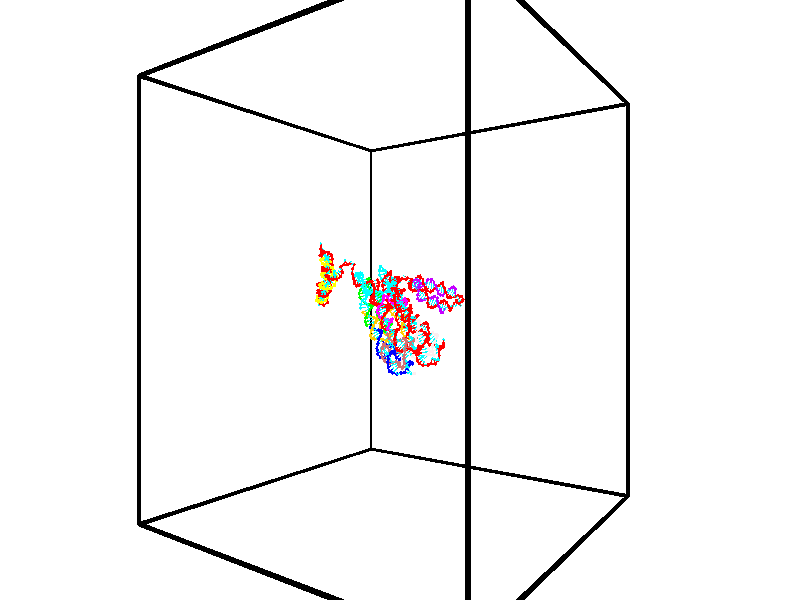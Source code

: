 // switches for output
#declare DRAW_BASES = 1; // possible values are 0, 1; only relevant for DNA ribbons
#declare DRAW_BASES_TYPE = 3; // possible values are 1, 2, 3; only relevant for DNA ribbons
#declare DRAW_FOG = 0; // set to 1 to enable fog

#include "colors.inc"

#include "transforms.inc"
background { rgb <1, 1, 1>}

#default {
   normal{
       ripples 0.25
       frequency 0.20
       turbulence 0.2
       lambda 5
   }
	finish {
		phong 0.1
		phong_size 40.
	}
}

// original window dimensions: 1024x640


// camera settings

camera {
	sky <-0, 1, 0>
	up <-0, 1, 0>
	right 1.6 * <0.581683, 0, 0.813415>
	location <-54.4937, 30, 90.4225>
	look_at <30, 30, 30>
	direction <84.4937, 0, -60.4225>
	angle 67.0682
}


# declare cpy_camera_pos = <-54.4937, 30, 90.4225>;
# if (DRAW_FOG = 1)
fog {
	fog_type 2
	up vnormalize(cpy_camera_pos)
	color rgbt<1,1,1,0.3>
	distance 1e-5
	fog_alt 3e-3
	fog_offset 48
}
# end


// LIGHTS

# declare lum = 6;
global_settings {
	ambient_light rgb lum * <0.05, 0.05, 0.05>
	max_trace_level 15
}# declare cpy_direct_light_amount = 0.25;
light_source
{	1000 * <0.231732, -1, 1.3951>,
	rgb lum * cpy_direct_light_amount
	parallel
}

light_source
{	1000 * <-0.231732, 1, -1.3951>,
	rgb lum * cpy_direct_light_amount
	parallel
}

// strand 0

// nucleotide -1

// particle -1
sphere {
	<42.711826, 32.100258, 23.092291> 0.250000
	pigment { color rgbt <1,0,0,0> }
	no_shadow
}
cylinder {
	<43.017994, 31.939686, 22.891098>,  <43.201694, 31.843342, 22.770382>, 0.100000
	pigment { color rgbt <1,0,0,0> }
	no_shadow
}
cylinder {
	<43.017994, 31.939686, 22.891098>,  <42.711826, 32.100258, 23.092291>, 0.100000
	pigment { color rgbt <1,0,0,0> }
	no_shadow
}

// particle -1
sphere {
	<43.017994, 31.939686, 22.891098> 0.100000
	pigment { color rgbt <1,0,0,0> }
	no_shadow
}
sphere {
	0, 1
	scale<0.080000,0.200000,0.300000>
	matrix <-0.615186, -0.226991, -0.754997,
		0.188908, 0.887314, -0.420698,
		0.765415, -0.401432, -0.502983,
		43.247620, 31.819256, 22.740204>
	pigment { color rgbt <0,1,1,0> }
	no_shadow
}
cylinder {
	<42.158947, 32.666828, 23.402576>,  <42.711826, 32.100258, 23.092291>, 0.130000
	pigment { color rgbt <1,0,0,0> }
	no_shadow
}

// nucleotide -1

// particle -1
sphere {
	<42.158947, 32.666828, 23.402576> 0.250000
	pigment { color rgbt <1,0,0,0> }
	no_shadow
}
cylinder {
	<42.365097, 32.940025, 23.609612>,  <42.488789, 33.103943, 23.733833>, 0.100000
	pigment { color rgbt <1,0,0,0> }
	no_shadow
}
cylinder {
	<42.365097, 32.940025, 23.609612>,  <42.158947, 32.666828, 23.402576>, 0.100000
	pigment { color rgbt <1,0,0,0> }
	no_shadow
}

// particle -1
sphere {
	<42.365097, 32.940025, 23.609612> 0.100000
	pigment { color rgbt <1,0,0,0> }
	no_shadow
}
sphere {
	0, 1
	scale<0.080000,0.200000,0.300000>
	matrix <0.368546, -0.721926, 0.585660,
		0.773665, -0.111081, -0.623781,
		0.515380, 0.682997, 0.517590,
		42.519711, 33.144924, 23.764889>
	pigment { color rgbt <0,1,1,0> }
	no_shadow
}
cylinder {
	<41.876560, 32.284611, 23.996603>,  <42.158947, 32.666828, 23.402576>, 0.130000
	pigment { color rgbt <1,0,0,0> }
	no_shadow
}

// nucleotide -1

// particle -1
sphere {
	<41.876560, 32.284611, 23.996603> 0.250000
	pigment { color rgbt <1,0,0,0> }
	no_shadow
}
cylinder {
	<41.539524, 32.299351, 24.211517>,  <41.337303, 32.308193, 24.340466>, 0.100000
	pigment { color rgbt <1,0,0,0> }
	no_shadow
}
cylinder {
	<41.539524, 32.299351, 24.211517>,  <41.876560, 32.284611, 23.996603>, 0.100000
	pigment { color rgbt <1,0,0,0> }
	no_shadow
}

// particle -1
sphere {
	<41.539524, 32.299351, 24.211517> 0.100000
	pigment { color rgbt <1,0,0,0> }
	no_shadow
}
sphere {
	0, 1
	scale<0.080000,0.200000,0.300000>
	matrix <0.538392, 0.081763, 0.838719,
		-0.013026, 0.995970, -0.088731,
		-0.842594, 0.036847, 0.537287,
		41.286747, 32.310406, 24.372704>
	pigment { color rgbt <0,1,1,0> }
	no_shadow
}
cylinder {
	<41.823624, 32.917622, 24.427311>,  <41.876560, 32.284611, 23.996603>, 0.130000
	pigment { color rgbt <1,0,0,0> }
	no_shadow
}

// nucleotide -1

// particle -1
sphere {
	<41.823624, 32.917622, 24.427311> 0.250000
	pigment { color rgbt <1,0,0,0> }
	no_shadow
}
cylinder {
	<41.621624, 32.645924, 24.640327>,  <41.500423, 32.482903, 24.768137>, 0.100000
	pigment { color rgbt <1,0,0,0> }
	no_shadow
}
cylinder {
	<41.621624, 32.645924, 24.640327>,  <41.823624, 32.917622, 24.427311>, 0.100000
	pigment { color rgbt <1,0,0,0> }
	no_shadow
}

// particle -1
sphere {
	<41.621624, 32.645924, 24.640327> 0.100000
	pigment { color rgbt <1,0,0,0> }
	no_shadow
}
sphere {
	0, 1
	scale<0.080000,0.200000,0.300000>
	matrix <0.458837, 0.311320, 0.832195,
		-0.731056, 0.664608, 0.154447,
		-0.505001, -0.679247, 0.532539,
		41.470123, 32.442150, 24.800089>
	pigment { color rgbt <0,1,1,0> }
	no_shadow
}
cylinder {
	<41.436241, 33.183186, 24.910547>,  <41.823624, 32.917622, 24.427311>, 0.130000
	pigment { color rgbt <1,0,0,0> }
	no_shadow
}

// nucleotide -1

// particle -1
sphere {
	<41.436241, 33.183186, 24.910547> 0.250000
	pigment { color rgbt <1,0,0,0> }
	no_shadow
}
cylinder {
	<41.101635, 33.209412, 25.128147>,  <40.900871, 33.225147, 25.258707>, 0.100000
	pigment { color rgbt <1,0,0,0> }
	no_shadow
}
cylinder {
	<41.101635, 33.209412, 25.128147>,  <41.436241, 33.183186, 24.910547>, 0.100000
	pigment { color rgbt <1,0,0,0> }
	no_shadow
}

// particle -1
sphere {
	<41.101635, 33.209412, 25.128147> 0.100000
	pigment { color rgbt <1,0,0,0> }
	no_shadow
}
sphere {
	0, 1
	scale<0.080000,0.200000,0.300000>
	matrix <0.537820, -0.091658, 0.838063,
		0.104807, 0.993630, 0.041413,
		-0.836520, 0.065562, 0.544000,
		40.850677, 33.229080, 25.291348>
	pigment { color rgbt <0,1,1,0> }
	no_shadow
}
cylinder {
	<41.615990, 33.369087, 25.453188>,  <41.436241, 33.183186, 24.910547>, 0.130000
	pigment { color rgbt <1,0,0,0> }
	no_shadow
}

// nucleotide -1

// particle -1
sphere {
	<41.615990, 33.369087, 25.453188> 0.250000
	pigment { color rgbt <1,0,0,0> }
	no_shadow
}
cylinder {
	<41.250408, 33.310726, 25.604664>,  <41.031059, 33.275711, 25.695549>, 0.100000
	pigment { color rgbt <1,0,0,0> }
	no_shadow
}
cylinder {
	<41.250408, 33.310726, 25.604664>,  <41.615990, 33.369087, 25.453188>, 0.100000
	pigment { color rgbt <1,0,0,0> }
	no_shadow
}

// particle -1
sphere {
	<41.250408, 33.310726, 25.604664> 0.100000
	pigment { color rgbt <1,0,0,0> }
	no_shadow
}
sphere {
	0, 1
	scale<0.080000,0.200000,0.300000>
	matrix <0.389696, -0.055092, 0.919294,
		-0.113264, 0.987764, 0.107210,
		-0.913952, -0.145903, 0.378688,
		40.976223, 33.266956, 25.718269>
	pigment { color rgbt <0,1,1,0> }
	no_shadow
}
cylinder {
	<41.555584, 33.762894, 26.089378>,  <41.615990, 33.369087, 25.453188>, 0.130000
	pigment { color rgbt <1,0,0,0> }
	no_shadow
}

// nucleotide -1

// particle -1
sphere {
	<41.555584, 33.762894, 26.089378> 0.250000
	pigment { color rgbt <1,0,0,0> }
	no_shadow
}
cylinder {
	<41.275597, 33.478096, 26.111694>,  <41.107605, 33.307217, 26.125084>, 0.100000
	pigment { color rgbt <1,0,0,0> }
	no_shadow
}
cylinder {
	<41.275597, 33.478096, 26.111694>,  <41.555584, 33.762894, 26.089378>, 0.100000
	pigment { color rgbt <1,0,0,0> }
	no_shadow
}

// particle -1
sphere {
	<41.275597, 33.478096, 26.111694> 0.100000
	pigment { color rgbt <1,0,0,0> }
	no_shadow
}
sphere {
	0, 1
	scale<0.080000,0.200000,0.300000>
	matrix <0.288455, -0.210394, 0.934092,
		-0.653328, 0.669928, 0.352647,
		-0.699969, -0.711991, 0.055788,
		41.065605, 33.264500, 26.128431>
	pigment { color rgbt <0,1,1,0> }
	no_shadow
}
cylinder {
	<41.242870, 33.816837, 26.692308>,  <41.555584, 33.762894, 26.089378>, 0.130000
	pigment { color rgbt <1,0,0,0> }
	no_shadow
}

// nucleotide -1

// particle -1
sphere {
	<41.242870, 33.816837, 26.692308> 0.250000
	pigment { color rgbt <1,0,0,0> }
	no_shadow
}
cylinder {
	<41.183090, 33.435955, 26.585751>,  <41.147221, 33.207424, 26.521816>, 0.100000
	pigment { color rgbt <1,0,0,0> }
	no_shadow
}
cylinder {
	<41.183090, 33.435955, 26.585751>,  <41.242870, 33.816837, 26.692308>, 0.100000
	pigment { color rgbt <1,0,0,0> }
	no_shadow
}

// particle -1
sphere {
	<41.183090, 33.435955, 26.585751> 0.100000
	pigment { color rgbt <1,0,0,0> }
	no_shadow
}
sphere {
	0, 1
	scale<0.080000,0.200000,0.300000>
	matrix <0.101691, -0.282797, 0.953774,
		-0.983525, 0.115456, 0.139096,
		-0.149455, -0.952206, -0.266397,
		41.138252, 33.150291, 26.505831>
	pigment { color rgbt <0,1,1,0> }
	no_shadow
}
cylinder {
	<40.725742, 33.644363, 27.136406>,  <41.242870, 33.816837, 26.692308>, 0.130000
	pigment { color rgbt <1,0,0,0> }
	no_shadow
}

// nucleotide -1

// particle -1
sphere {
	<40.725742, 33.644363, 27.136406> 0.250000
	pigment { color rgbt <1,0,0,0> }
	no_shadow
}
cylinder {
	<40.878494, 33.294159, 27.017982>,  <40.970146, 33.084038, 26.946928>, 0.100000
	pigment { color rgbt <1,0,0,0> }
	no_shadow
}
cylinder {
	<40.878494, 33.294159, 27.017982>,  <40.725742, 33.644363, 27.136406>, 0.100000
	pigment { color rgbt <1,0,0,0> }
	no_shadow
}

// particle -1
sphere {
	<40.878494, 33.294159, 27.017982> 0.100000
	pigment { color rgbt <1,0,0,0> }
	no_shadow
}
sphere {
	0, 1
	scale<0.080000,0.200000,0.300000>
	matrix <0.199027, -0.234919, 0.951421,
		-0.902529, -0.422249, 0.084540,
		0.381876, -0.875511, -0.296060,
		40.993057, 33.031506, 26.929165>
	pigment { color rgbt <0,1,1,0> }
	no_shadow
}
cylinder {
	<40.638035, 33.221886, 27.700752>,  <40.725742, 33.644363, 27.136406>, 0.130000
	pigment { color rgbt <1,0,0,0> }
	no_shadow
}

// nucleotide -1

// particle -1
sphere {
	<40.638035, 33.221886, 27.700752> 0.250000
	pigment { color rgbt <1,0,0,0> }
	no_shadow
}
cylinder {
	<40.908863, 33.002083, 27.504948>,  <41.071358, 32.870201, 27.387465>, 0.100000
	pigment { color rgbt <1,0,0,0> }
	no_shadow
}
cylinder {
	<40.908863, 33.002083, 27.504948>,  <40.638035, 33.221886, 27.700752>, 0.100000
	pigment { color rgbt <1,0,0,0> }
	no_shadow
}

// particle -1
sphere {
	<40.908863, 33.002083, 27.504948> 0.100000
	pigment { color rgbt <1,0,0,0> }
	no_shadow
}
sphere {
	0, 1
	scale<0.080000,0.200000,0.300000>
	matrix <0.409982, -0.270738, 0.870986,
		-0.611144, -0.790405, 0.041982,
		0.677066, -0.549510, -0.489511,
		41.111984, 32.837231, 27.358093>
	pigment { color rgbt <0,1,1,0> }
	no_shadow
}
cylinder {
	<40.516609, 32.578697, 27.903358>,  <40.638035, 33.221886, 27.700752>, 0.130000
	pigment { color rgbt <1,0,0,0> }
	no_shadow
}

// nucleotide -1

// particle -1
sphere {
	<40.516609, 32.578697, 27.903358> 0.250000
	pigment { color rgbt <1,0,0,0> }
	no_shadow
}
cylinder {
	<40.898251, 32.622311, 27.791790>,  <41.127235, 32.648479, 27.724850>, 0.100000
	pigment { color rgbt <1,0,0,0> }
	no_shadow
}
cylinder {
	<40.898251, 32.622311, 27.791790>,  <40.516609, 32.578697, 27.903358>, 0.100000
	pigment { color rgbt <1,0,0,0> }
	no_shadow
}

// particle -1
sphere {
	<40.898251, 32.622311, 27.791790> 0.100000
	pigment { color rgbt <1,0,0,0> }
	no_shadow
}
sphere {
	0, 1
	scale<0.080000,0.200000,0.300000>
	matrix <0.298662, -0.277797, 0.913033,
		0.022069, -0.954432, -0.297612,
		0.954103, 0.109035, -0.278922,
		41.184483, 32.655022, 27.708113>
	pigment { color rgbt <0,1,1,0> }
	no_shadow
}
cylinder {
	<40.780994, 31.971569, 28.224459>,  <40.516609, 32.578697, 27.903358>, 0.130000
	pigment { color rgbt <1,0,0,0> }
	no_shadow
}

// nucleotide -1

// particle -1
sphere {
	<40.780994, 31.971569, 28.224459> 0.250000
	pigment { color rgbt <1,0,0,0> }
	no_shadow
}
cylinder {
	<41.107746, 32.184322, 28.135189>,  <41.303799, 32.311974, 28.081627>, 0.100000
	pigment { color rgbt <1,0,0,0> }
	no_shadow
}
cylinder {
	<41.107746, 32.184322, 28.135189>,  <40.780994, 31.971569, 28.224459>, 0.100000
	pigment { color rgbt <1,0,0,0> }
	no_shadow
}

// particle -1
sphere {
	<41.107746, 32.184322, 28.135189> 0.100000
	pigment { color rgbt <1,0,0,0> }
	no_shadow
}
sphere {
	0, 1
	scale<0.080000,0.200000,0.300000>
	matrix <0.476434, -0.404076, 0.780854,
		0.325145, -0.744191, -0.583490,
		0.816879, 0.531885, -0.223175,
		41.352810, 32.343887, 28.068237>
	pigment { color rgbt <0,1,1,0> }
	no_shadow
}
cylinder {
	<41.328327, 31.475780, 28.224239>,  <40.780994, 31.971569, 28.224459>, 0.130000
	pigment { color rgbt <1,0,0,0> }
	no_shadow
}

// nucleotide -1

// particle -1
sphere {
	<41.328327, 31.475780, 28.224239> 0.250000
	pigment { color rgbt <1,0,0,0> }
	no_shadow
}
cylinder {
	<41.483871, 31.832176, 28.317982>,  <41.577198, 32.046013, 28.374228>, 0.100000
	pigment { color rgbt <1,0,0,0> }
	no_shadow
}
cylinder {
	<41.483871, 31.832176, 28.317982>,  <41.328327, 31.475780, 28.224239>, 0.100000
	pigment { color rgbt <1,0,0,0> }
	no_shadow
}

// particle -1
sphere {
	<41.483871, 31.832176, 28.317982> 0.100000
	pigment { color rgbt <1,0,0,0> }
	no_shadow
}
sphere {
	0, 1
	scale<0.080000,0.200000,0.300000>
	matrix <0.491499, -0.415782, 0.765215,
		0.779239, -0.182379, -0.599604,
		0.388864, 0.890990, 0.234355,
		41.600529, 32.099472, 28.388288>
	pigment { color rgbt <0,1,1,0> }
	no_shadow
}
cylinder {
	<41.909084, 31.215752, 28.568237>,  <41.328327, 31.475780, 28.224239>, 0.130000
	pigment { color rgbt <1,0,0,0> }
	no_shadow
}

// nucleotide -1

// particle -1
sphere {
	<41.909084, 31.215752, 28.568237> 0.250000
	pigment { color rgbt <1,0,0,0> }
	no_shadow
}
cylinder {
	<41.952904, 31.605762, 28.645515>,  <41.979195, 31.839769, 28.691883>, 0.100000
	pigment { color rgbt <1,0,0,0> }
	no_shadow
}
cylinder {
	<41.952904, 31.605762, 28.645515>,  <41.909084, 31.215752, 28.568237>, 0.100000
	pigment { color rgbt <1,0,0,0> }
	no_shadow
}

// particle -1
sphere {
	<41.952904, 31.605762, 28.645515> 0.100000
	pigment { color rgbt <1,0,0,0> }
	no_shadow
}
sphere {
	0, 1
	scale<0.080000,0.200000,0.300000>
	matrix <0.608642, -0.219468, 0.762488,
		0.785845, 0.034055, -0.617484,
		0.109552, 0.975025, 0.193195,
		41.985767, 31.898270, 28.703474>
	pigment { color rgbt <0,1,1,0> }
	no_shadow
}
cylinder {
	<42.651966, 31.459312, 28.621490>,  <41.909084, 31.215752, 28.568237>, 0.130000
	pigment { color rgbt <1,0,0,0> }
	no_shadow
}

// nucleotide -1

// particle -1
sphere {
	<42.651966, 31.459312, 28.621490> 0.250000
	pigment { color rgbt <1,0,0,0> }
	no_shadow
}
cylinder {
	<42.483776, 31.776447, 28.797947>,  <42.382862, 31.966728, 28.903822>, 0.100000
	pigment { color rgbt <1,0,0,0> }
	no_shadow
}
cylinder {
	<42.483776, 31.776447, 28.797947>,  <42.651966, 31.459312, 28.621490>, 0.100000
	pigment { color rgbt <1,0,0,0> }
	no_shadow
}

// particle -1
sphere {
	<42.483776, 31.776447, 28.797947> 0.100000
	pigment { color rgbt <1,0,0,0> }
	no_shadow
}
sphere {
	0, 1
	scale<0.080000,0.200000,0.300000>
	matrix <0.642066, -0.083515, 0.762087,
		0.641053, 0.603685, -0.473936,
		-0.420480, 0.792836, 0.441143,
		42.357632, 32.014297, 28.930290>
	pigment { color rgbt <0,1,1,0> }
	no_shadow
}
cylinder {
	<43.193993, 31.841463, 28.897001>,  <42.651966, 31.459312, 28.621490>, 0.130000
	pigment { color rgbt <1,0,0,0> }
	no_shadow
}

// nucleotide -1

// particle -1
sphere {
	<43.193993, 31.841463, 28.897001> 0.250000
	pigment { color rgbt <1,0,0,0> }
	no_shadow
}
cylinder {
	<42.875416, 31.948765, 29.113785>,  <42.684269, 32.013145, 29.243855>, 0.100000
	pigment { color rgbt <1,0,0,0> }
	no_shadow
}
cylinder {
	<42.875416, 31.948765, 29.113785>,  <43.193993, 31.841463, 28.897001>, 0.100000
	pigment { color rgbt <1,0,0,0> }
	no_shadow
}

// particle -1
sphere {
	<42.875416, 31.948765, 29.113785> 0.100000
	pigment { color rgbt <1,0,0,0> }
	no_shadow
}
sphere {
	0, 1
	scale<0.080000,0.200000,0.300000>
	matrix <0.514777, -0.169516, 0.840398,
		0.317313, 0.948316, -0.003083,
		-0.796440, 0.268257, 0.541961,
		42.636482, 32.029243, 29.276373>
	pigment { color rgbt <0,1,1,0> }
	no_shadow
}
cylinder {
	<43.525501, 32.278435, 29.395180>,  <43.193993, 31.841463, 28.897001>, 0.130000
	pigment { color rgbt <1,0,0,0> }
	no_shadow
}

// nucleotide -1

// particle -1
sphere {
	<43.525501, 32.278435, 29.395180> 0.250000
	pigment { color rgbt <1,0,0,0> }
	no_shadow
}
cylinder {
	<43.171177, 32.155239, 29.534019>,  <42.958580, 32.081322, 29.617323>, 0.100000
	pigment { color rgbt <1,0,0,0> }
	no_shadow
}
cylinder {
	<43.171177, 32.155239, 29.534019>,  <43.525501, 32.278435, 29.395180>, 0.100000
	pigment { color rgbt <1,0,0,0> }
	no_shadow
}

// particle -1
sphere {
	<43.171177, 32.155239, 29.534019> 0.100000
	pigment { color rgbt <1,0,0,0> }
	no_shadow
}
sphere {
	0, 1
	scale<0.080000,0.200000,0.300000>
	matrix <0.409530, -0.167118, 0.896860,
		-0.218215, 0.936598, 0.274165,
		-0.885815, -0.307987, 0.347097,
		42.905434, 32.062843, 29.638149>
	pigment { color rgbt <0,1,1,0> }
	no_shadow
}
cylinder {
	<43.498726, 32.629753, 30.024618>,  <43.525501, 32.278435, 29.395180>, 0.130000
	pigment { color rgbt <1,0,0,0> }
	no_shadow
}

// nucleotide -1

// particle -1
sphere {
	<43.498726, 32.629753, 30.024618> 0.250000
	pigment { color rgbt <1,0,0,0> }
	no_shadow
}
cylinder {
	<43.238068, 32.326813, 30.041508>,  <43.081673, 32.145050, 30.051641>, 0.100000
	pigment { color rgbt <1,0,0,0> }
	no_shadow
}
cylinder {
	<43.238068, 32.326813, 30.041508>,  <43.498726, 32.629753, 30.024618>, 0.100000
	pigment { color rgbt <1,0,0,0> }
	no_shadow
}

// particle -1
sphere {
	<43.238068, 32.326813, 30.041508> 0.100000
	pigment { color rgbt <1,0,0,0> }
	no_shadow
}
sphere {
	0, 1
	scale<0.080000,0.200000,0.300000>
	matrix <0.319008, -0.223128, 0.921112,
		-0.688179, 0.613710, 0.387001,
		-0.651647, -0.757346, 0.042226,
		43.042572, 32.099609, 30.054176>
	pigment { color rgbt <0,1,1,0> }
	no_shadow
}
cylinder {
	<43.071648, 32.708481, 30.630060>,  <43.498726, 32.629753, 30.024618>, 0.130000
	pigment { color rgbt <1,0,0,0> }
	no_shadow
}

// nucleotide -1

// particle -1
sphere {
	<43.071648, 32.708481, 30.630060> 0.250000
	pigment { color rgbt <1,0,0,0> }
	no_shadow
}
cylinder {
	<43.052002, 32.319603, 30.538483>,  <43.040215, 32.086277, 30.483536>, 0.100000
	pigment { color rgbt <1,0,0,0> }
	no_shadow
}
cylinder {
	<43.052002, 32.319603, 30.538483>,  <43.071648, 32.708481, 30.630060>, 0.100000
	pigment { color rgbt <1,0,0,0> }
	no_shadow
}

// particle -1
sphere {
	<43.052002, 32.319603, 30.538483> 0.100000
	pigment { color rgbt <1,0,0,0> }
	no_shadow
}
sphere {
	0, 1
	scale<0.080000,0.200000,0.300000>
	matrix <0.120436, -0.233315, 0.964914,
		-0.991505, 0.019817, 0.128547,
		-0.049114, -0.972199, -0.228946,
		43.037270, 32.027943, 30.469799>
	pigment { color rgbt <0,1,1,0> }
	no_shadow
}
cylinder {
	<42.512314, 32.400135, 30.999887>,  <43.071648, 32.708481, 30.630060>, 0.130000
	pigment { color rgbt <1,0,0,0> }
	no_shadow
}

// nucleotide -1

// particle -1
sphere {
	<42.512314, 32.400135, 30.999887> 0.250000
	pigment { color rgbt <1,0,0,0> }
	no_shadow
}
cylinder {
	<42.729988, 32.075928, 30.913242>,  <42.860592, 31.881403, 30.861256>, 0.100000
	pigment { color rgbt <1,0,0,0> }
	no_shadow
}
cylinder {
	<42.729988, 32.075928, 30.913242>,  <42.512314, 32.400135, 30.999887>, 0.100000
	pigment { color rgbt <1,0,0,0> }
	no_shadow
}

// particle -1
sphere {
	<42.729988, 32.075928, 30.913242> 0.100000
	pigment { color rgbt <1,0,0,0> }
	no_shadow
}
sphere {
	0, 1
	scale<0.080000,0.200000,0.300000>
	matrix <-0.093801, -0.315349, 0.944328,
		-0.833707, -0.493568, -0.247636,
		0.544182, -0.810522, -0.216612,
		42.893242, 31.832771, 30.848259>
	pigment { color rgbt <0,1,1,0> }
	no_shadow
}
cylinder {
	<42.302357, 31.883957, 31.483789>,  <42.512314, 32.400135, 30.999887>, 0.130000
	pigment { color rgbt <1,0,0,0> }
	no_shadow
}

// nucleotide -1

// particle -1
sphere {
	<42.302357, 31.883957, 31.483789> 0.250000
	pigment { color rgbt <1,0,0,0> }
	no_shadow
}
cylinder {
	<42.652206, 31.744228, 31.349327>,  <42.862118, 31.660391, 31.268650>, 0.100000
	pigment { color rgbt <1,0,0,0> }
	no_shadow
}
cylinder {
	<42.652206, 31.744228, 31.349327>,  <42.302357, 31.883957, 31.483789>, 0.100000
	pigment { color rgbt <1,0,0,0> }
	no_shadow
}

// particle -1
sphere {
	<42.652206, 31.744228, 31.349327> 0.100000
	pigment { color rgbt <1,0,0,0> }
	no_shadow
}
sphere {
	0, 1
	scale<0.080000,0.200000,0.300000>
	matrix <0.135114, -0.490281, 0.861028,
		-0.465583, -0.798499, -0.381616,
		0.874629, -0.349318, -0.336155,
		42.914593, 31.639431, 31.248480>
	pigment { color rgbt <0,1,1,0> }
	no_shadow
}
cylinder {
	<42.304909, 31.252657, 31.629450>,  <42.302357, 31.883957, 31.483789>, 0.130000
	pigment { color rgbt <1,0,0,0> }
	no_shadow
}

// nucleotide -1

// particle -1
sphere {
	<42.304909, 31.252657, 31.629450> 0.250000
	pigment { color rgbt <1,0,0,0> }
	no_shadow
}
cylinder {
	<42.697796, 31.315258, 31.587975>,  <42.933529, 31.352818, 31.563089>, 0.100000
	pigment { color rgbt <1,0,0,0> }
	no_shadow
}
cylinder {
	<42.697796, 31.315258, 31.587975>,  <42.304909, 31.252657, 31.629450>, 0.100000
	pigment { color rgbt <1,0,0,0> }
	no_shadow
}

// particle -1
sphere {
	<42.697796, 31.315258, 31.587975> 0.100000
	pigment { color rgbt <1,0,0,0> }
	no_shadow
}
sphere {
	0, 1
	scale<0.080000,0.200000,0.300000>
	matrix <0.169397, -0.500760, 0.848848,
		0.080923, -0.851320, -0.518368,
		0.982220, 0.156502, -0.103688,
		42.992462, 31.362209, 31.556868>
	pigment { color rgbt <0,1,1,0> }
	no_shadow
}
cylinder {
	<42.591511, 30.586281, 31.872021>,  <42.304909, 31.252657, 31.629450>, 0.130000
	pigment { color rgbt <1,0,0,0> }
	no_shadow
}

// nucleotide -1

// particle -1
sphere {
	<42.591511, 30.586281, 31.872021> 0.250000
	pigment { color rgbt <1,0,0,0> }
	no_shadow
}
cylinder {
	<42.886818, 30.856083, 31.872570>,  <43.064003, 31.017963, 31.872900>, 0.100000
	pigment { color rgbt <1,0,0,0> }
	no_shadow
}
cylinder {
	<42.886818, 30.856083, 31.872570>,  <42.591511, 30.586281, 31.872021>, 0.100000
	pigment { color rgbt <1,0,0,0> }
	no_shadow
}

// particle -1
sphere {
	<42.886818, 30.856083, 31.872570> 0.100000
	pigment { color rgbt <1,0,0,0> }
	no_shadow
}
sphere {
	0, 1
	scale<0.080000,0.200000,0.300000>
	matrix <0.255231, -0.281245, 0.925072,
		0.624352, -0.682602, -0.379789,
		0.738270, 0.674504, 0.001374,
		43.108299, 31.058434, 31.872982>
	pigment { color rgbt <0,1,1,0> }
	no_shadow
}
cylinder {
	<43.186409, 30.327677, 31.833750>,  <42.591511, 30.586281, 31.872021>, 0.130000
	pigment { color rgbt <1,0,0,0> }
	no_shadow
}

// nucleotide -1

// particle -1
sphere {
	<43.186409, 30.327677, 31.833750> 0.250000
	pigment { color rgbt <1,0,0,0> }
	no_shadow
}
cylinder {
	<43.271496, 30.665848, 32.029713>,  <43.322548, 30.868750, 32.147289>, 0.100000
	pigment { color rgbt <1,0,0,0> }
	no_shadow
}
cylinder {
	<43.271496, 30.665848, 32.029713>,  <43.186409, 30.327677, 31.833750>, 0.100000
	pigment { color rgbt <1,0,0,0> }
	no_shadow
}

// particle -1
sphere {
	<43.271496, 30.665848, 32.029713> 0.100000
	pigment { color rgbt <1,0,0,0> }
	no_shadow
}
sphere {
	0, 1
	scale<0.080000,0.200000,0.300000>
	matrix <0.442646, -0.530358, 0.723039,
		0.871101, 0.063053, -0.487039,
		0.212715, 0.845426, 0.489906,
		43.335312, 30.919476, 32.176685>
	pigment { color rgbt <0,1,1,0> }
	no_shadow
}
cylinder {
	<43.925777, 30.323284, 31.903273>,  <43.186409, 30.327677, 31.833750>, 0.130000
	pigment { color rgbt <1,0,0,0> }
	no_shadow
}

// nucleotide -1

// particle -1
sphere {
	<43.925777, 30.323284, 31.903273> 0.250000
	pigment { color rgbt <1,0,0,0> }
	no_shadow
}
cylinder {
	<43.799202, 30.597179, 32.165874>,  <43.723255, 30.761517, 32.323437>, 0.100000
	pigment { color rgbt <1,0,0,0> }
	no_shadow
}
cylinder {
	<43.799202, 30.597179, 32.165874>,  <43.925777, 30.323284, 31.903273>, 0.100000
	pigment { color rgbt <1,0,0,0> }
	no_shadow
}

// particle -1
sphere {
	<43.799202, 30.597179, 32.165874> 0.100000
	pigment { color rgbt <1,0,0,0> }
	no_shadow
}
sphere {
	0, 1
	scale<0.080000,0.200000,0.300000>
	matrix <0.567774, -0.417703, 0.709336,
		0.759934, 0.597207, -0.256600,
		-0.316438, 0.684739, 0.656505,
		43.704269, 30.802601, 32.362827>
	pigment { color rgbt <0,1,1,0> }
	no_shadow
}
cylinder {
	<44.585079, 30.519810, 32.305351>,  <43.925777, 30.323284, 31.903273>, 0.130000
	pigment { color rgbt <1,0,0,0> }
	no_shadow
}

// nucleotide -1

// particle -1
sphere {
	<44.585079, 30.519810, 32.305351> 0.250000
	pigment { color rgbt <1,0,0,0> }
	no_shadow
}
cylinder {
	<44.239883, 30.581158, 32.497902>,  <44.032764, 30.617968, 32.613434>, 0.100000
	pigment { color rgbt <1,0,0,0> }
	no_shadow
}
cylinder {
	<44.239883, 30.581158, 32.497902>,  <44.585079, 30.519810, 32.305351>, 0.100000
	pigment { color rgbt <1,0,0,0> }
	no_shadow
}

// particle -1
sphere {
	<44.239883, 30.581158, 32.497902> 0.100000
	pigment { color rgbt <1,0,0,0> }
	no_shadow
}
sphere {
	0, 1
	scale<0.080000,0.200000,0.300000>
	matrix <0.298283, -0.614342, 0.730486,
		0.407765, 0.773990, 0.484424,
		-0.862992, 0.153371, 0.481376,
		43.980988, 30.627169, 32.642315>
	pigment { color rgbt <0,1,1,0> }
	no_shadow
}
cylinder {
	<44.755970, 30.682537, 32.990185>,  <44.585079, 30.519810, 32.305351>, 0.130000
	pigment { color rgbt <1,0,0,0> }
	no_shadow
}

// nucleotide -1

// particle -1
sphere {
	<44.755970, 30.682537, 32.990185> 0.250000
	pigment { color rgbt <1,0,0,0> }
	no_shadow
}
cylinder {
	<44.376354, 30.566921, 33.040436>,  <44.148586, 30.497551, 33.070587>, 0.100000
	pigment { color rgbt <1,0,0,0> }
	no_shadow
}
cylinder {
	<44.376354, 30.566921, 33.040436>,  <44.755970, 30.682537, 32.990185>, 0.100000
	pigment { color rgbt <1,0,0,0> }
	no_shadow
}

// particle -1
sphere {
	<44.376354, 30.566921, 33.040436> 0.100000
	pigment { color rgbt <1,0,0,0> }
	no_shadow
}
sphere {
	0, 1
	scale<0.080000,0.200000,0.300000>
	matrix <0.289267, -0.640636, 0.711274,
		-0.125106, 0.711366, 0.691598,
		-0.949038, -0.289040, 0.125627,
		44.091644, 30.480209, 33.078125>
	pigment { color rgbt <0,1,1,0> }
	no_shadow
}
cylinder {
	<44.675926, 30.546467, 33.753662>,  <44.755970, 30.682537, 32.990185>, 0.130000
	pigment { color rgbt <1,0,0,0> }
	no_shadow
}

// nucleotide -1

// particle -1
sphere {
	<44.675926, 30.546467, 33.753662> 0.250000
	pigment { color rgbt <1,0,0,0> }
	no_shadow
}
cylinder {
	<44.403587, 30.339851, 33.545956>,  <44.240185, 30.215881, 33.421333>, 0.100000
	pigment { color rgbt <1,0,0,0> }
	no_shadow
}
cylinder {
	<44.403587, 30.339851, 33.545956>,  <44.675926, 30.546467, 33.753662>, 0.100000
	pigment { color rgbt <1,0,0,0> }
	no_shadow
}

// particle -1
sphere {
	<44.403587, 30.339851, 33.545956> 0.100000
	pigment { color rgbt <1,0,0,0> }
	no_shadow
}
sphere {
	0, 1
	scale<0.080000,0.200000,0.300000>
	matrix <0.103002, -0.769444, 0.630355,
		-0.725148, 0.375690, 0.577077,
		-0.680846, -0.516540, -0.519264,
		44.199333, 30.184889, 33.390175>
	pigment { color rgbt <0,1,1,0> }
	no_shadow
}
cylinder {
	<44.486805, 30.121756, 34.229172>,  <44.675926, 30.546467, 33.753662>, 0.130000
	pigment { color rgbt <1,0,0,0> }
	no_shadow
}

// nucleotide -1

// particle -1
sphere {
	<44.486805, 30.121756, 34.229172> 0.250000
	pigment { color rgbt <1,0,0,0> }
	no_shadow
}
cylinder {
	<44.344944, 29.975193, 33.885086>,  <44.259827, 29.887255, 33.678635>, 0.100000
	pigment { color rgbt <1,0,0,0> }
	no_shadow
}
cylinder {
	<44.344944, 29.975193, 33.885086>,  <44.486805, 30.121756, 34.229172>, 0.100000
	pigment { color rgbt <1,0,0,0> }
	no_shadow
}

// particle -1
sphere {
	<44.344944, 29.975193, 33.885086> 0.100000
	pigment { color rgbt <1,0,0,0> }
	no_shadow
}
sphere {
	0, 1
	scale<0.080000,0.200000,0.300000>
	matrix <-0.206222, -0.866706, 0.454195,
		-0.911973, 0.338476, 0.231818,
		-0.354652, -0.366408, -0.860214,
		44.238548, 29.865271, 33.627022>
	pigment { color rgbt <0,1,1,0> }
	no_shadow
}
cylinder {
	<43.898407, 29.827778, 34.365150>,  <44.486805, 30.121756, 34.229172>, 0.130000
	pigment { color rgbt <1,0,0,0> }
	no_shadow
}

// nucleotide -1

// particle -1
sphere {
	<43.898407, 29.827778, 34.365150> 0.250000
	pigment { color rgbt <1,0,0,0> }
	no_shadow
}
cylinder {
	<44.040894, 29.625061, 34.051140>,  <44.126385, 29.503431, 33.862732>, 0.100000
	pigment { color rgbt <1,0,0,0> }
	no_shadow
}
cylinder {
	<44.040894, 29.625061, 34.051140>,  <43.898407, 29.827778, 34.365150>, 0.100000
	pigment { color rgbt <1,0,0,0> }
	no_shadow
}

// particle -1
sphere {
	<44.040894, 29.625061, 34.051140> 0.100000
	pigment { color rgbt <1,0,0,0> }
	no_shadow
}
sphere {
	0, 1
	scale<0.080000,0.200000,0.300000>
	matrix <-0.233763, -0.861758, 0.450252,
		-0.904691, 0.023125, -0.425440,
		0.356215, -0.506792, -0.785031,
		44.147758, 29.473024, 33.815632>
	pigment { color rgbt <0,1,1,0> }
	no_shadow
}
cylinder {
	<43.373093, 29.498531, 33.877743>,  <43.898407, 29.827778, 34.365150>, 0.130000
	pigment { color rgbt <1,0,0,0> }
	no_shadow
}

// nucleotide -1

// particle -1
sphere {
	<43.373093, 29.498531, 33.877743> 0.250000
	pigment { color rgbt <1,0,0,0> }
	no_shadow
}
cylinder {
	<43.717682, 29.300793, 33.924202>,  <43.924435, 29.182150, 33.952080>, 0.100000
	pigment { color rgbt <1,0,0,0> }
	no_shadow
}
cylinder {
	<43.717682, 29.300793, 33.924202>,  <43.373093, 29.498531, 33.877743>, 0.100000
	pigment { color rgbt <1,0,0,0> }
	no_shadow
}

// particle -1
sphere {
	<43.717682, 29.300793, 33.924202> 0.100000
	pigment { color rgbt <1,0,0,0> }
	no_shadow
}
sphere {
	0, 1
	scale<0.080000,0.200000,0.300000>
	matrix <-0.480946, -0.720864, 0.499045,
		-0.162971, -0.485775, -0.858757,
		0.861470, -0.494346, 0.116152,
		43.976124, 29.152489, 33.959049>
	pigment { color rgbt <0,1,1,0> }
	no_shadow
}
cylinder {
	<43.520130, 29.966213, 33.367493>,  <43.373093, 29.498531, 33.877743>, 0.130000
	pigment { color rgbt <1,0,0,0> }
	no_shadow
}

// nucleotide -1

// particle -1
sphere {
	<43.520130, 29.966213, 33.367493> 0.250000
	pigment { color rgbt <1,0,0,0> }
	no_shadow
}
cylinder {
	<43.512444, 29.567307, 33.396027>,  <43.507832, 29.327963, 33.413147>, 0.100000
	pigment { color rgbt <1,0,0,0> }
	no_shadow
}
cylinder {
	<43.512444, 29.567307, 33.396027>,  <43.520130, 29.966213, 33.367493>, 0.100000
	pigment { color rgbt <1,0,0,0> }
	no_shadow
}

// particle -1
sphere {
	<43.512444, 29.567307, 33.396027> 0.100000
	pigment { color rgbt <1,0,0,0> }
	no_shadow
}
sphere {
	0, 1
	scale<0.080000,0.200000,0.300000>
	matrix <-0.804215, -0.026970, -0.593726,
		0.594028, -0.068774, -0.801499,
		-0.019217, -0.997268, 0.071330,
		43.506680, 29.268126, 33.417427>
	pigment { color rgbt <0,1,1,0> }
	no_shadow
}
cylinder {
	<43.610790, 29.466700, 32.719582>,  <43.520130, 29.966213, 33.367493>, 0.130000
	pigment { color rgbt <1,0,0,0> }
	no_shadow
}

// nucleotide -1

// particle -1
sphere {
	<43.610790, 29.466700, 32.719582> 0.250000
	pigment { color rgbt <1,0,0,0> }
	no_shadow
}
cylinder {
	<43.413681, 29.264095, 33.002598>,  <43.295414, 29.142532, 33.172409>, 0.100000
	pigment { color rgbt <1,0,0,0> }
	no_shadow
}
cylinder {
	<43.413681, 29.264095, 33.002598>,  <43.610790, 29.466700, 32.719582>, 0.100000
	pigment { color rgbt <1,0,0,0> }
	no_shadow
}

// particle -1
sphere {
	<43.413681, 29.264095, 33.002598> 0.100000
	pigment { color rgbt <1,0,0,0> }
	no_shadow
}
sphere {
	0, 1
	scale<0.080000,0.200000,0.300000>
	matrix <-0.710980, -0.234427, -0.662987,
		0.501678, -0.829753, -0.244599,
		-0.492775, -0.506512, 0.707545,
		43.265850, 29.112143, 33.214863>
	pigment { color rgbt <0,1,1,0> }
	no_shadow
}
cylinder {
	<43.356010, 28.778679, 32.477848>,  <43.610790, 29.466700, 32.719582>, 0.130000
	pigment { color rgbt <1,0,0,0> }
	no_shadow
}

// nucleotide -1

// particle -1
sphere {
	<43.356010, 28.778679, 32.477848> 0.250000
	pigment { color rgbt <1,0,0,0> }
	no_shadow
}
cylinder {
	<43.118790, 28.949646, 32.750786>,  <42.976456, 29.052227, 32.914551>, 0.100000
	pigment { color rgbt <1,0,0,0> }
	no_shadow
}
cylinder {
	<43.118790, 28.949646, 32.750786>,  <43.356010, 28.778679, 32.477848>, 0.100000
	pigment { color rgbt <1,0,0,0> }
	no_shadow
}

// particle -1
sphere {
	<43.118790, 28.949646, 32.750786> 0.100000
	pigment { color rgbt <1,0,0,0> }
	no_shadow
}
sphere {
	0, 1
	scale<0.080000,0.200000,0.300000>
	matrix <-0.788341, -0.135930, -0.600034,
		-0.163719, -0.893773, 0.417571,
		-0.593055, 0.427426, 0.682344,
		42.940872, 29.077871, 32.955490>
	pigment { color rgbt <0,1,1,0> }
	no_shadow
}
cylinder {
	<42.702644, 28.341118, 32.465782>,  <43.356010, 28.778679, 32.477848>, 0.130000
	pigment { color rgbt <1,0,0,0> }
	no_shadow
}

// nucleotide -1

// particle -1
sphere {
	<42.702644, 28.341118, 32.465782> 0.250000
	pigment { color rgbt <1,0,0,0> }
	no_shadow
}
cylinder {
	<42.635506, 28.714409, 32.592850>,  <42.595222, 28.938383, 32.669090>, 0.100000
	pigment { color rgbt <1,0,0,0> }
	no_shadow
}
cylinder {
	<42.635506, 28.714409, 32.592850>,  <42.702644, 28.341118, 32.465782>, 0.100000
	pigment { color rgbt <1,0,0,0> }
	no_shadow
}

// particle -1
sphere {
	<42.635506, 28.714409, 32.592850> 0.100000
	pigment { color rgbt <1,0,0,0> }
	no_shadow
}
sphere {
	0, 1
	scale<0.080000,0.200000,0.300000>
	matrix <-0.769785, 0.077229, -0.633613,
		-0.615839, -0.350886, 0.705423,
		-0.167846, 0.933228, 0.317668,
		42.585152, 28.994377, 32.688148>
	pigment { color rgbt <0,1,1,0> }
	no_shadow
}
cylinder {
	<41.975479, 28.376492, 32.759041>,  <42.702644, 28.341118, 32.465782>, 0.130000
	pigment { color rgbt <1,0,0,0> }
	no_shadow
}

// nucleotide -1

// particle -1
sphere {
	<41.975479, 28.376492, 32.759041> 0.250000
	pigment { color rgbt <1,0,0,0> }
	no_shadow
}
cylinder {
	<42.155457, 28.684460, 32.578033>,  <42.263443, 28.869240, 32.469429>, 0.100000
	pigment { color rgbt <1,0,0,0> }
	no_shadow
}
cylinder {
	<42.155457, 28.684460, 32.578033>,  <41.975479, 28.376492, 32.759041>, 0.100000
	pigment { color rgbt <1,0,0,0> }
	no_shadow
}

// particle -1
sphere {
	<42.155457, 28.684460, 32.578033> 0.100000
	pigment { color rgbt <1,0,0,0> }
	no_shadow
}
sphere {
	0, 1
	scale<0.080000,0.200000,0.300000>
	matrix <-0.585997, -0.127843, -0.800165,
		-0.673914, 0.625204, 0.393648,
		0.449941, 0.769919, -0.452523,
		42.290440, 28.915436, 32.442276>
	pigment { color rgbt <0,1,1,0> }
	no_shadow
}
cylinder {
	<41.644871, 29.128590, 32.718479>,  <41.975479, 28.376492, 32.759041>, 0.130000
	pigment { color rgbt <1,0,0,0> }
	no_shadow
}

// nucleotide -1

// particle -1
sphere {
	<41.644871, 29.128590, 32.718479> 0.250000
	pigment { color rgbt <1,0,0,0> }
	no_shadow
}
cylinder {
	<41.854912, 28.999832, 32.403355>,  <41.980938, 28.922579, 32.214279>, 0.100000
	pigment { color rgbt <1,0,0,0> }
	no_shadow
}
cylinder {
	<41.854912, 28.999832, 32.403355>,  <41.644871, 29.128590, 32.718479>, 0.100000
	pigment { color rgbt <1,0,0,0> }
	no_shadow
}

// particle -1
sphere {
	<41.854912, 28.999832, 32.403355> 0.100000
	pigment { color rgbt <1,0,0,0> }
	no_shadow
}
sphere {
	0, 1
	scale<0.080000,0.200000,0.300000>
	matrix <-0.772054, 0.209284, -0.600111,
		0.358047, 0.923356, -0.138622,
		0.525105, -0.321892, -0.787814,
		42.012444, 28.903265, 32.167011>
	pigment { color rgbt <0,1,1,0> }
	no_shadow
}
cylinder {
	<41.863411, 29.669659, 32.201675>,  <41.644871, 29.128590, 32.718479>, 0.130000
	pigment { color rgbt <1,0,0,0> }
	no_shadow
}

// nucleotide -1

// particle -1
sphere {
	<41.863411, 29.669659, 32.201675> 0.250000
	pigment { color rgbt <1,0,0,0> }
	no_shadow
}
cylinder {
	<41.905338, 29.348942, 31.966343>,  <41.930496, 29.156511, 31.825142>, 0.100000
	pigment { color rgbt <1,0,0,0> }
	no_shadow
}
cylinder {
	<41.905338, 29.348942, 31.966343>,  <41.863411, 29.669659, 32.201675>, 0.100000
	pigment { color rgbt <1,0,0,0> }
	no_shadow
}

// particle -1
sphere {
	<41.905338, 29.348942, 31.966343> 0.100000
	pigment { color rgbt <1,0,0,0> }
	no_shadow
}
sphere {
	0, 1
	scale<0.080000,0.200000,0.300000>
	matrix <-0.610154, 0.415314, -0.674704,
		0.785318, 0.429698, -0.445685,
		0.104819, -0.801794, -0.588336,
		41.936783, 29.108404, 31.789843>
	pigment { color rgbt <0,1,1,0> }
	no_shadow
}
cylinder {
	<41.938423, 29.905930, 31.599724>,  <41.863411, 29.669659, 32.201675>, 0.130000
	pigment { color rgbt <1,0,0,0> }
	no_shadow
}

// nucleotide -1

// particle -1
sphere {
	<41.938423, 29.905930, 31.599724> 0.250000
	pigment { color rgbt <1,0,0,0> }
	no_shadow
}
cylinder {
	<41.854000, 29.532036, 31.485374>,  <41.803345, 29.307699, 31.416765>, 0.100000
	pigment { color rgbt <1,0,0,0> }
	no_shadow
}
cylinder {
	<41.854000, 29.532036, 31.485374>,  <41.938423, 29.905930, 31.599724>, 0.100000
	pigment { color rgbt <1,0,0,0> }
	no_shadow
}

// particle -1
sphere {
	<41.854000, 29.532036, 31.485374> 0.100000
	pigment { color rgbt <1,0,0,0> }
	no_shadow
}
sphere {
	0, 1
	scale<0.080000,0.200000,0.300000>
	matrix <-0.524168, 0.355087, -0.774055,
		0.825046, -0.013526, -0.564903,
		-0.211059, -0.934735, -0.285873,
		41.790684, 29.251616, 31.399612>
	pigment { color rgbt <0,1,1,0> }
	no_shadow
}
cylinder {
	<42.230057, 29.789291, 30.862808>,  <41.938423, 29.905930, 31.599724>, 0.130000
	pigment { color rgbt <1,0,0,0> }
	no_shadow
}

// nucleotide -1

// particle -1
sphere {
	<42.230057, 29.789291, 30.862808> 0.250000
	pigment { color rgbt <1,0,0,0> }
	no_shadow
}
cylinder {
	<41.920380, 29.552910, 30.953499>,  <41.734573, 29.411081, 31.007914>, 0.100000
	pigment { color rgbt <1,0,0,0> }
	no_shadow
}
cylinder {
	<41.920380, 29.552910, 30.953499>,  <42.230057, 29.789291, 30.862808>, 0.100000
	pigment { color rgbt <1,0,0,0> }
	no_shadow
}

// particle -1
sphere {
	<41.920380, 29.552910, 30.953499> 0.100000
	pigment { color rgbt <1,0,0,0> }
	no_shadow
}
sphere {
	0, 1
	scale<0.080000,0.200000,0.300000>
	matrix <-0.537945, 0.425561, -0.727677,
		0.333537, -0.685326, -0.647365,
		-0.774189, -0.590953, 0.226727,
		41.688122, 29.375624, 31.021517>
	pigment { color rgbt <0,1,1,0> }
	no_shadow
}
cylinder {
	<42.078979, 29.452309, 30.254568>,  <42.230057, 29.789291, 30.862808>, 0.130000
	pigment { color rgbt <1,0,0,0> }
	no_shadow
}

// nucleotide -1

// particle -1
sphere {
	<42.078979, 29.452309, 30.254568> 0.250000
	pigment { color rgbt <1,0,0,0> }
	no_shadow
}
cylinder {
	<41.747383, 29.388699, 30.469036>,  <41.548424, 29.350533, 30.597717>, 0.100000
	pigment { color rgbt <1,0,0,0> }
	no_shadow
}
cylinder {
	<41.747383, 29.388699, 30.469036>,  <42.078979, 29.452309, 30.254568>, 0.100000
	pigment { color rgbt <1,0,0,0> }
	no_shadow
}

// particle -1
sphere {
	<41.747383, 29.388699, 30.469036> 0.100000
	pigment { color rgbt <1,0,0,0> }
	no_shadow
}
sphere {
	0, 1
	scale<0.080000,0.200000,0.300000>
	matrix <-0.555425, 0.346170, -0.756088,
		-0.065369, -0.924595, -0.375300,
		-0.828993, -0.159027, 0.536172,
		41.498684, 29.340990, 30.629887>
	pigment { color rgbt <0,1,1,0> }
	no_shadow
}
cylinder {
	<41.610527, 29.035761, 29.898849>,  <42.078979, 29.452309, 30.254568>, 0.130000
	pigment { color rgbt <1,0,0,0> }
	no_shadow
}

// nucleotide -1

// particle -1
sphere {
	<41.610527, 29.035761, 29.898849> 0.250000
	pigment { color rgbt <1,0,0,0> }
	no_shadow
}
cylinder {
	<41.370537, 29.240562, 30.144737>,  <41.226543, 29.363443, 30.292271>, 0.100000
	pigment { color rgbt <1,0,0,0> }
	no_shadow
}
cylinder {
	<41.370537, 29.240562, 30.144737>,  <41.610527, 29.035761, 29.898849>, 0.100000
	pigment { color rgbt <1,0,0,0> }
	no_shadow
}

// particle -1
sphere {
	<41.370537, 29.240562, 30.144737> 0.100000
	pigment { color rgbt <1,0,0,0> }
	no_shadow
}
sphere {
	0, 1
	scale<0.080000,0.200000,0.300000>
	matrix <-0.628473, 0.173807, -0.758164,
		-0.495026, -0.841215, 0.217501,
		-0.599976, 0.512004, 0.614720,
		41.190544, 29.394163, 30.329153>
	pigment { color rgbt <0,1,1,0> }
	no_shadow
}
cylinder {
	<40.983799, 28.772520, 29.628820>,  <41.610527, 29.035761, 29.898849>, 0.130000
	pigment { color rgbt <1,0,0,0> }
	no_shadow
}

// nucleotide -1

// particle -1
sphere {
	<40.983799, 28.772520, 29.628820> 0.250000
	pigment { color rgbt <1,0,0,0> }
	no_shadow
}
cylinder {
	<40.883236, 29.079807, 29.864323>,  <40.822899, 29.264179, 30.005625>, 0.100000
	pigment { color rgbt <1,0,0,0> }
	no_shadow
}
cylinder {
	<40.883236, 29.079807, 29.864323>,  <40.983799, 28.772520, 29.628820>, 0.100000
	pigment { color rgbt <1,0,0,0> }
	no_shadow
}

// particle -1
sphere {
	<40.883236, 29.079807, 29.864323> 0.100000
	pigment { color rgbt <1,0,0,0> }
	no_shadow
}
sphere {
	0, 1
	scale<0.080000,0.200000,0.300000>
	matrix <-0.586713, 0.362829, -0.723963,
		-0.769779, -0.527444, 0.359504,
		-0.251411, 0.768217, 0.588756,
		40.807812, 29.310272, 30.040949>
	pigment { color rgbt <0,1,1,0> }
	no_shadow
}
cylinder {
	<40.281170, 28.767298, 29.728329>,  <40.983799, 28.772520, 29.628820>, 0.130000
	pigment { color rgbt <1,0,0,0> }
	no_shadow
}

// nucleotide -1

// particle -1
sphere {
	<40.281170, 28.767298, 29.728329> 0.250000
	pigment { color rgbt <1,0,0,0> }
	no_shadow
}
cylinder {
	<40.402447, 29.146175, 29.770084>,  <40.475212, 29.373503, 29.795137>, 0.100000
	pigment { color rgbt <1,0,0,0> }
	no_shadow
}
cylinder {
	<40.402447, 29.146175, 29.770084>,  <40.281170, 28.767298, 29.728329>, 0.100000
	pigment { color rgbt <1,0,0,0> }
	no_shadow
}

// particle -1
sphere {
	<40.402447, 29.146175, 29.770084> 0.100000
	pigment { color rgbt <1,0,0,0> }
	no_shadow
}
sphere {
	0, 1
	scale<0.080000,0.200000,0.300000>
	matrix <-0.679703, 0.291733, -0.672975,
		-0.667892, 0.133086, 0.732262,
		0.303189, 0.947196, 0.104387,
		40.493404, 29.430334, 29.801401>
	pigment { color rgbt <0,1,1,0> }
	no_shadow
}
cylinder {
	<39.693508, 29.011637, 29.529953>,  <40.281170, 28.767298, 29.728329>, 0.130000
	pigment { color rgbt <1,0,0,0> }
	no_shadow
}

// nucleotide -1

// particle -1
sphere {
	<39.693508, 29.011637, 29.529953> 0.250000
	pigment { color rgbt <1,0,0,0> }
	no_shadow
}
cylinder {
	<39.939590, 29.325279, 29.562706>,  <40.087238, 29.513464, 29.582357>, 0.100000
	pigment { color rgbt <1,0,0,0> }
	no_shadow
}
cylinder {
	<39.939590, 29.325279, 29.562706>,  <39.693508, 29.011637, 29.529953>, 0.100000
	pigment { color rgbt <1,0,0,0> }
	no_shadow
}

// particle -1
sphere {
	<39.939590, 29.325279, 29.562706> 0.100000
	pigment { color rgbt <1,0,0,0> }
	no_shadow
}
sphere {
	0, 1
	scale<0.080000,0.200000,0.300000>
	matrix <-0.585297, 0.523848, -0.618879,
		-0.528160, 0.332810, 0.781207,
		0.615202, 0.784105, 0.081883,
		40.124149, 29.560511, 29.587271>
	pigment { color rgbt <0,1,1,0> }
	no_shadow
}
cylinder {
	<39.229355, 29.551865, 29.675442>,  <39.693508, 29.011637, 29.529953>, 0.130000
	pigment { color rgbt <1,0,0,0> }
	no_shadow
}

// nucleotide -1

// particle -1
sphere {
	<39.229355, 29.551865, 29.675442> 0.250000
	pigment { color rgbt <1,0,0,0> }
	no_shadow
}
cylinder {
	<39.563644, 29.705799, 29.518742>,  <39.764217, 29.798161, 29.424723>, 0.100000
	pigment { color rgbt <1,0,0,0> }
	no_shadow
}
cylinder {
	<39.563644, 29.705799, 29.518742>,  <39.229355, 29.551865, 29.675442>, 0.100000
	pigment { color rgbt <1,0,0,0> }
	no_shadow
}

// particle -1
sphere {
	<39.563644, 29.705799, 29.518742> 0.100000
	pigment { color rgbt <1,0,0,0> }
	no_shadow
}
sphere {
	0, 1
	scale<0.080000,0.200000,0.300000>
	matrix <-0.539258, 0.709918, -0.453010,
		0.103774, 0.589844, 0.800821,
		0.835723, 0.384838, -0.391749,
		39.814362, 29.821251, 29.401217>
	pigment { color rgbt <0,1,1,0> }
	no_shadow
}
cylinder {
	<39.197578, 30.277849, 29.791842>,  <39.229355, 29.551865, 29.675442>, 0.130000
	pigment { color rgbt <1,0,0,0> }
	no_shadow
}

// nucleotide -1

// particle -1
sphere {
	<39.197578, 30.277849, 29.791842> 0.250000
	pigment { color rgbt <1,0,0,0> }
	no_shadow
}
cylinder {
	<39.436066, 30.236656, 29.473366>,  <39.579159, 30.211941, 29.282280>, 0.100000
	pigment { color rgbt <1,0,0,0> }
	no_shadow
}
cylinder {
	<39.436066, 30.236656, 29.473366>,  <39.197578, 30.277849, 29.791842>, 0.100000
	pigment { color rgbt <1,0,0,0> }
	no_shadow
}

// particle -1
sphere {
	<39.436066, 30.236656, 29.473366> 0.100000
	pigment { color rgbt <1,0,0,0> }
	no_shadow
}
sphere {
	0, 1
	scale<0.080000,0.200000,0.300000>
	matrix <-0.595574, 0.608287, -0.524669,
		0.538343, 0.787008, 0.301339,
		0.596219, -0.102983, -0.796189,
		39.614933, 30.205761, 29.234509>
	pigment { color rgbt <0,1,1,0> }
	no_shadow
}
cylinder {
	<39.175171, 30.942480, 29.518436>,  <39.197578, 30.277849, 29.791842>, 0.130000
	pigment { color rgbt <1,0,0,0> }
	no_shadow
}

// nucleotide -1

// particle -1
sphere {
	<39.175171, 30.942480, 29.518436> 0.250000
	pigment { color rgbt <1,0,0,0> }
	no_shadow
}
cylinder {
	<39.312588, 30.703739, 29.228405>,  <39.395039, 30.560493, 29.054386>, 0.100000
	pigment { color rgbt <1,0,0,0> }
	no_shadow
}
cylinder {
	<39.312588, 30.703739, 29.228405>,  <39.175171, 30.942480, 29.518436>, 0.100000
	pigment { color rgbt <1,0,0,0> }
	no_shadow
}

// particle -1
sphere {
	<39.312588, 30.703739, 29.228405> 0.100000
	pigment { color rgbt <1,0,0,0> }
	no_shadow
}
sphere {
	0, 1
	scale<0.080000,0.200000,0.300000>
	matrix <-0.373462, 0.621575, -0.688601,
		0.861686, 0.507356, -0.009363,
		0.343546, -0.596854, -0.725080,
		39.415653, 30.524683, 29.010881>
	pigment { color rgbt <0,1,1,0> }
	no_shadow
}
cylinder {
	<39.412895, 31.419191, 29.183510>,  <39.175171, 30.942480, 29.518436>, 0.130000
	pigment { color rgbt <1,0,0,0> }
	no_shadow
}

// nucleotide -1

// particle -1
sphere {
	<39.412895, 31.419191, 29.183510> 0.250000
	pigment { color rgbt <1,0,0,0> }
	no_shadow
}
cylinder {
	<39.418011, 31.111656, 28.927784>,  <39.421082, 30.927135, 28.774349>, 0.100000
	pigment { color rgbt <1,0,0,0> }
	no_shadow
}
cylinder {
	<39.418011, 31.111656, 28.927784>,  <39.412895, 31.419191, 29.183510>, 0.100000
	pigment { color rgbt <1,0,0,0> }
	no_shadow
}

// particle -1
sphere {
	<39.418011, 31.111656, 28.927784> 0.100000
	pigment { color rgbt <1,0,0,0> }
	no_shadow
}
sphere {
	0, 1
	scale<0.080000,0.200000,0.300000>
	matrix <-0.271433, 0.612689, -0.742251,
		0.962372, 0.183025, -0.200851,
		0.012791, -0.768839, -0.639314,
		39.421848, 30.881004, 28.735991>
	pigment { color rgbt <0,1,1,0> }
	no_shadow
}
cylinder {
	<39.788670, 31.591702, 28.688175>,  <39.412895, 31.419191, 29.183510>, 0.130000
	pigment { color rgbt <1,0,0,0> }
	no_shadow
}

// nucleotide -1

// particle -1
sphere {
	<39.788670, 31.591702, 28.688175> 0.250000
	pigment { color rgbt <1,0,0,0> }
	no_shadow
}
cylinder {
	<39.554459, 31.307606, 28.531860>,  <39.413933, 31.137148, 28.438070>, 0.100000
	pigment { color rgbt <1,0,0,0> }
	no_shadow
}
cylinder {
	<39.554459, 31.307606, 28.531860>,  <39.788670, 31.591702, 28.688175>, 0.100000
	pigment { color rgbt <1,0,0,0> }
	no_shadow
}

// particle -1
sphere {
	<39.554459, 31.307606, 28.531860> 0.100000
	pigment { color rgbt <1,0,0,0> }
	no_shadow
}
sphere {
	0, 1
	scale<0.080000,0.200000,0.300000>
	matrix <-0.158327, 0.572977, -0.804133,
		0.795041, -0.408970, -0.447944,
		-0.585528, -0.710240, -0.390790,
		39.378799, 31.094534, 28.414623>
	pigment { color rgbt <0,1,1,0> }
	no_shadow
}
cylinder {
	<39.989697, 31.561964, 28.089952>,  <39.788670, 31.591702, 28.688175>, 0.130000
	pigment { color rgbt <1,0,0,0> }
	no_shadow
}

// nucleotide -1

// particle -1
sphere {
	<39.989697, 31.561964, 28.089952> 0.250000
	pigment { color rgbt <1,0,0,0> }
	no_shadow
}
cylinder {
	<39.621597, 31.407677, 28.063534>,  <39.400738, 31.315105, 28.047682>, 0.100000
	pigment { color rgbt <1,0,0,0> }
	no_shadow
}
cylinder {
	<39.621597, 31.407677, 28.063534>,  <39.989697, 31.561964, 28.089952>, 0.100000
	pigment { color rgbt <1,0,0,0> }
	no_shadow
}

// particle -1
sphere {
	<39.621597, 31.407677, 28.063534> 0.100000
	pigment { color rgbt <1,0,0,0> }
	no_shadow
}
sphere {
	0, 1
	scale<0.080000,0.200000,0.300000>
	matrix <-0.235558, 0.680765, -0.693593,
		0.312493, -0.622721, -0.717333,
		-0.920250, -0.385716, -0.066047,
		39.345524, 31.291962, 28.043720>
	pigment { color rgbt <0,1,1,0> }
	no_shadow
}
cylinder {
	<39.953625, 31.470816, 27.405283>,  <39.989697, 31.561964, 28.089952>, 0.130000
	pigment { color rgbt <1,0,0,0> }
	no_shadow
}

// nucleotide -1

// particle -1
sphere {
	<39.953625, 31.470816, 27.405283> 0.250000
	pigment { color rgbt <1,0,0,0> }
	no_shadow
}
cylinder {
	<39.583508, 31.459335, 27.556553>,  <39.361439, 31.452448, 27.647314>, 0.100000
	pigment { color rgbt <1,0,0,0> }
	no_shadow
}
cylinder {
	<39.583508, 31.459335, 27.556553>,  <39.953625, 31.470816, 27.405283>, 0.100000
	pigment { color rgbt <1,0,0,0> }
	no_shadow
}

// particle -1
sphere {
	<39.583508, 31.459335, 27.556553> 0.100000
	pigment { color rgbt <1,0,0,0> }
	no_shadow
}
sphere {
	0, 1
	scale<0.080000,0.200000,0.300000>
	matrix <-0.338836, 0.510510, -0.790297,
		-0.170382, -0.859393, -0.482094,
		-0.925289, -0.028699, 0.378175,
		39.305920, 31.450726, 27.670006>
	pigment { color rgbt <0,1,1,0> }
	no_shadow
}
cylinder {
	<39.506889, 31.463257, 26.838280>,  <39.953625, 31.470816, 27.405283>, 0.130000
	pigment { color rgbt <1,0,0,0> }
	no_shadow
}

// nucleotide -1

// particle -1
sphere {
	<39.506889, 31.463257, 26.838280> 0.250000
	pigment { color rgbt <1,0,0,0> }
	no_shadow
}
cylinder {
	<39.305668, 31.592873, 27.158764>,  <39.184937, 31.670641, 27.351053>, 0.100000
	pigment { color rgbt <1,0,0,0> }
	no_shadow
}
cylinder {
	<39.305668, 31.592873, 27.158764>,  <39.506889, 31.463257, 26.838280>, 0.100000
	pigment { color rgbt <1,0,0,0> }
	no_shadow
}

// particle -1
sphere {
	<39.305668, 31.592873, 27.158764> 0.100000
	pigment { color rgbt <1,0,0,0> }
	no_shadow
}
sphere {
	0, 1
	scale<0.080000,0.200000,0.300000>
	matrix <-0.435990, 0.705295, -0.558992,
		-0.746224, -0.630522, -0.213524,
		-0.503054, 0.324039, 0.801209,
		39.154751, 31.690084, 27.399126>
	pigment { color rgbt <0,1,1,0> }
	no_shadow
}
cylinder {
	<38.842533, 31.406982, 26.627375>,  <39.506889, 31.463257, 26.838280>, 0.130000
	pigment { color rgbt <1,0,0,0> }
	no_shadow
}

// nucleotide -1

// particle -1
sphere {
	<38.842533, 31.406982, 26.627375> 0.250000
	pigment { color rgbt <1,0,0,0> }
	no_shadow
}
cylinder {
	<38.867752, 31.666874, 26.930393>,  <38.882881, 31.822809, 27.112204>, 0.100000
	pigment { color rgbt <1,0,0,0> }
	no_shadow
}
cylinder {
	<38.867752, 31.666874, 26.930393>,  <38.842533, 31.406982, 26.627375>, 0.100000
	pigment { color rgbt <1,0,0,0> }
	no_shadow
}

// particle -1
sphere {
	<38.867752, 31.666874, 26.930393> 0.100000
	pigment { color rgbt <1,0,0,0> }
	no_shadow
}
sphere {
	0, 1
	scale<0.080000,0.200000,0.300000>
	matrix <-0.671852, 0.588929, -0.449197,
		-0.737998, -0.480640, 0.473650,
		0.063044, 0.649729, 0.757547,
		38.886665, 31.861794, 27.157658>
	pigment { color rgbt <0,1,1,0> }
	no_shadow
}
cylinder {
	<38.167168, 31.660179, 26.569378>,  <38.842533, 31.406982, 26.627375>, 0.130000
	pigment { color rgbt <1,0,0,0> }
	no_shadow
}

// nucleotide -1

// particle -1
sphere {
	<38.167168, 31.660179, 26.569378> 0.250000
	pigment { color rgbt <1,0,0,0> }
	no_shadow
}
cylinder {
	<38.351860, 31.915173, 26.816090>,  <38.462677, 32.068169, 26.964117>, 0.100000
	pigment { color rgbt <1,0,0,0> }
	no_shadow
}
cylinder {
	<38.351860, 31.915173, 26.816090>,  <38.167168, 31.660179, 26.569378>, 0.100000
	pigment { color rgbt <1,0,0,0> }
	no_shadow
}

// particle -1
sphere {
	<38.351860, 31.915173, 26.816090> 0.100000
	pigment { color rgbt <1,0,0,0> }
	no_shadow
}
sphere {
	0, 1
	scale<0.080000,0.200000,0.300000>
	matrix <-0.673962, 0.704208, -0.223307,
		-0.576696, -0.312578, 0.754796,
		0.461733, 0.637484, 0.616779,
		38.490379, 32.106419, 27.001123>
	pigment { color rgbt <0,1,1,0> }
	no_shadow
}
cylinder {
	<37.593575, 31.931370, 26.944729>,  <38.167168, 31.660179, 26.569378>, 0.130000
	pigment { color rgbt <1,0,0,0> }
	no_shadow
}

// nucleotide -1

// particle -1
sphere {
	<37.593575, 31.931370, 26.944729> 0.250000
	pigment { color rgbt <1,0,0,0> }
	no_shadow
}
cylinder {
	<37.904617, 32.181896, 26.966827>,  <38.091244, 32.332214, 26.980085>, 0.100000
	pigment { color rgbt <1,0,0,0> }
	no_shadow
}
cylinder {
	<37.904617, 32.181896, 26.966827>,  <37.593575, 31.931370, 26.944729>, 0.100000
	pigment { color rgbt <1,0,0,0> }
	no_shadow
}

// particle -1
sphere {
	<37.904617, 32.181896, 26.966827> 0.100000
	pigment { color rgbt <1,0,0,0> }
	no_shadow
}
sphere {
	0, 1
	scale<0.080000,0.200000,0.300000>
	matrix <-0.514900, 0.684766, -0.515726,
		-0.360838, 0.372587, 0.854971,
		0.777608, 0.626318, 0.055244,
		38.137901, 32.369793, 26.983400>
	pigment { color rgbt <0,1,1,0> }
	no_shadow
}
cylinder {
	<37.307156, 32.531822, 27.120148>,  <37.593575, 31.931370, 26.944729>, 0.130000
	pigment { color rgbt <1,0,0,0> }
	no_shadow
}

// nucleotide -1

// particle -1
sphere {
	<37.307156, 32.531822, 27.120148> 0.250000
	pigment { color rgbt <1,0,0,0> }
	no_shadow
}
cylinder {
	<37.654461, 32.611191, 26.938271>,  <37.862846, 32.658813, 26.829144>, 0.100000
	pigment { color rgbt <1,0,0,0> }
	no_shadow
}
cylinder {
	<37.654461, 32.611191, 26.938271>,  <37.307156, 32.531822, 27.120148>, 0.100000
	pigment { color rgbt <1,0,0,0> }
	no_shadow
}

// particle -1
sphere {
	<37.654461, 32.611191, 26.938271> 0.100000
	pigment { color rgbt <1,0,0,0> }
	no_shadow
}
sphere {
	0, 1
	scale<0.080000,0.200000,0.300000>
	matrix <-0.473843, 0.603142, -0.641633,
		0.146931, 0.772560, 0.617707,
		0.868265, 0.198420, -0.454692,
		37.914940, 32.670715, 26.801863>
	pigment { color rgbt <0,1,1,0> }
	no_shadow
}
cylinder {
	<37.613365, 33.189865, 27.271469>,  <37.307156, 32.531822, 27.120148>, 0.130000
	pigment { color rgbt <1,0,0,0> }
	no_shadow
}

// nucleotide -1

// particle -1
sphere {
	<37.613365, 33.189865, 27.271469> 0.250000
	pigment { color rgbt <1,0,0,0> }
	no_shadow
}
cylinder {
	<37.674160, 33.053444, 26.900398>,  <37.710636, 32.971592, 26.677755>, 0.100000
	pigment { color rgbt <1,0,0,0> }
	no_shadow
}
cylinder {
	<37.674160, 33.053444, 26.900398>,  <37.613365, 33.189865, 27.271469>, 0.100000
	pigment { color rgbt <1,0,0,0> }
	no_shadow
}

// particle -1
sphere {
	<37.674160, 33.053444, 26.900398> 0.100000
	pigment { color rgbt <1,0,0,0> }
	no_shadow
}
sphere {
	0, 1
	scale<0.080000,0.200000,0.300000>
	matrix <-0.566952, 0.738731, -0.364475,
		0.809609, 0.581342, -0.081086,
		0.151984, -0.341054, -0.927676,
		37.719753, 32.951126, 26.622095>
	pigment { color rgbt <0,1,1,0> }
	no_shadow
}
cylinder {
	<37.285080, 33.384789, 26.561182>,  <37.613365, 33.189865, 27.271469>, 0.130000
	pigment { color rgbt <1,0,0,0> }
	no_shadow
}

// nucleotide -1

// particle -1
sphere {
	<37.285080, 33.384789, 26.561182> 0.250000
	pigment { color rgbt <1,0,0,0> }
	no_shadow
}
cylinder {
	<37.043041, 33.554852, 26.291931>,  <36.897820, 33.656891, 26.130381>, 0.100000
	pigment { color rgbt <1,0,0,0> }
	no_shadow
}
cylinder {
	<37.043041, 33.554852, 26.291931>,  <37.285080, 33.384789, 26.561182>, 0.100000
	pigment { color rgbt <1,0,0,0> }
	no_shadow
}

// particle -1
sphere {
	<37.043041, 33.554852, 26.291931> 0.100000
	pigment { color rgbt <1,0,0,0> }
	no_shadow
}
sphere {
	0, 1
	scale<0.080000,0.200000,0.300000>
	matrix <-0.139603, -0.889034, -0.436039,
		-0.783819, -0.169874, 0.597303,
		-0.605094, 0.425161, -0.673127,
		36.861515, 33.682400, 26.089993>
	pigment { color rgbt <0,1,1,0> }
	no_shadow
}
cylinder {
	<36.578087, 33.127464, 26.601988>,  <37.285080, 33.384789, 26.561182>, 0.130000
	pigment { color rgbt <1,0,0,0> }
	no_shadow
}

// nucleotide -1

// particle -1
sphere {
	<36.578087, 33.127464, 26.601988> 0.250000
	pigment { color rgbt <1,0,0,0> }
	no_shadow
}
cylinder {
	<36.651058, 33.249142, 26.227997>,  <36.694839, 33.322147, 26.003601>, 0.100000
	pigment { color rgbt <1,0,0,0> }
	no_shadow
}
cylinder {
	<36.651058, 33.249142, 26.227997>,  <36.578087, 33.127464, 26.601988>, 0.100000
	pigment { color rgbt <1,0,0,0> }
	no_shadow
}

// particle -1
sphere {
	<36.651058, 33.249142, 26.227997> 0.100000
	pigment { color rgbt <1,0,0,0> }
	no_shadow
}
sphere {
	0, 1
	scale<0.080000,0.200000,0.300000>
	matrix <-0.473429, -0.806262, -0.354691,
		-0.861734, 0.507351, -0.003066,
		0.182425, 0.304198, -0.934978,
		36.705784, 33.340401, 25.947504>
	pigment { color rgbt <0,1,1,0> }
	no_shadow
}
cylinder {
	<35.985962, 33.272663, 26.081207>,  <36.578087, 33.127464, 26.601988>, 0.130000
	pigment { color rgbt <1,0,0,0> }
	no_shadow
}

// nucleotide -1

// particle -1
sphere {
	<35.985962, 33.272663, 26.081207> 0.250000
	pigment { color rgbt <1,0,0,0> }
	no_shadow
}
cylinder {
	<36.292641, 33.157097, 25.851875>,  <36.476646, 33.087757, 25.714277>, 0.100000
	pigment { color rgbt <1,0,0,0> }
	no_shadow
}
cylinder {
	<36.292641, 33.157097, 25.851875>,  <35.985962, 33.272663, 26.081207>, 0.100000
	pigment { color rgbt <1,0,0,0> }
	no_shadow
}

// particle -1
sphere {
	<36.292641, 33.157097, 25.851875> 0.100000
	pigment { color rgbt <1,0,0,0> }
	no_shadow
}
sphere {
	0, 1
	scale<0.080000,0.200000,0.300000>
	matrix <-0.553208, -0.750463, -0.361617,
		-0.325786, 0.594420, -0.735207,
		0.766698, -0.288912, -0.573328,
		36.522652, 33.070423, 25.679876>
	pigment { color rgbt <0,1,1,0> }
	no_shadow
}
cylinder {
	<35.652470, 33.274906, 25.470655>,  <35.985962, 33.272663, 26.081207>, 0.130000
	pigment { color rgbt <1,0,0,0> }
	no_shadow
}

// nucleotide -1

// particle -1
sphere {
	<35.652470, 33.274906, 25.470655> 0.250000
	pigment { color rgbt <1,0,0,0> }
	no_shadow
}
cylinder {
	<35.962410, 33.023636, 25.498940>,  <36.148373, 32.872871, 25.515911>, 0.100000
	pigment { color rgbt <1,0,0,0> }
	no_shadow
}
cylinder {
	<35.962410, 33.023636, 25.498940>,  <35.652470, 33.274906, 25.470655>, 0.100000
	pigment { color rgbt <1,0,0,0> }
	no_shadow
}

// particle -1
sphere {
	<35.962410, 33.023636, 25.498940> 0.100000
	pigment { color rgbt <1,0,0,0> }
	no_shadow
}
sphere {
	0, 1
	scale<0.080000,0.200000,0.300000>
	matrix <-0.571657, -0.744059, -0.345811,
		0.269845, 0.227529, -0.935636,
		0.774850, -0.628178, 0.070713,
		36.194866, 32.835182, 25.520153>
	pigment { color rgbt <0,1,1,0> }
	no_shadow
}
cylinder {
	<35.836170, 33.282024, 24.833218>,  <35.652470, 33.274906, 25.470655>, 0.130000
	pigment { color rgbt <1,0,0,0> }
	no_shadow
}

// nucleotide -1

// particle -1
sphere {
	<35.836170, 33.282024, 24.833218> 0.250000
	pigment { color rgbt <1,0,0,0> }
	no_shadow
}
cylinder {
	<35.887489, 33.016476, 25.127922>,  <35.918282, 32.857147, 25.304745>, 0.100000
	pigment { color rgbt <1,0,0,0> }
	no_shadow
}
cylinder {
	<35.887489, 33.016476, 25.127922>,  <35.836170, 33.282024, 24.833218>, 0.100000
	pigment { color rgbt <1,0,0,0> }
	no_shadow
}

// particle -1
sphere {
	<35.887489, 33.016476, 25.127922> 0.100000
	pigment { color rgbt <1,0,0,0> }
	no_shadow
}
sphere {
	0, 1
	scale<0.080000,0.200000,0.300000>
	matrix <-0.920767, -0.355710, -0.160184,
		0.368415, -0.657834, -0.656905,
		0.128294, -0.663871, 0.736761,
		35.925976, 32.817314, 25.348949>
	pigment { color rgbt <0,1,1,0> }
	no_shadow
}
cylinder {
	<35.699261, 32.596375, 24.614107>,  <35.836170, 33.282024, 24.833218>, 0.130000
	pigment { color rgbt <1,0,0,0> }
	no_shadow
}

// nucleotide -1

// particle -1
sphere {
	<35.699261, 32.596375, 24.614107> 0.250000
	pigment { color rgbt <1,0,0,0> }
	no_shadow
}
cylinder {
	<35.667568, 32.575626, 25.012310>,  <35.648552, 32.563179, 25.251232>, 0.100000
	pigment { color rgbt <1,0,0,0> }
	no_shadow
}
cylinder {
	<35.667568, 32.575626, 25.012310>,  <35.699261, 32.596375, 24.614107>, 0.100000
	pigment { color rgbt <1,0,0,0> }
	no_shadow
}

// particle -1
sphere {
	<35.667568, 32.575626, 25.012310> 0.100000
	pigment { color rgbt <1,0,0,0> }
	no_shadow
}
sphere {
	0, 1
	scale<0.080000,0.200000,0.300000>
	matrix <-0.894751, -0.436570, -0.093954,
		0.439482, -0.898174, -0.011820,
		-0.079227, -0.051867, 0.995506,
		35.643799, 32.560066, 25.310963>
	pigment { color rgbt <0,1,1,0> }
	no_shadow
}
cylinder {
	<35.293819, 32.084545, 24.601801>,  <35.699261, 32.596375, 24.614107>, 0.130000
	pigment { color rgbt <1,0,0,0> }
	no_shadow
}

// nucleotide -1

// particle -1
sphere {
	<35.293819, 32.084545, 24.601801> 0.250000
	pigment { color rgbt <1,0,0,0> }
	no_shadow
}
cylinder {
	<35.285328, 32.226616, 24.975624>,  <35.280235, 32.311859, 25.199917>, 0.100000
	pigment { color rgbt <1,0,0,0> }
	no_shadow
}
cylinder {
	<35.285328, 32.226616, 24.975624>,  <35.293819, 32.084545, 24.601801>, 0.100000
	pigment { color rgbt <1,0,0,0> }
	no_shadow
}

// particle -1
sphere {
	<35.285328, 32.226616, 24.975624> 0.100000
	pigment { color rgbt <1,0,0,0> }
	no_shadow
}
sphere {
	0, 1
	scale<0.080000,0.200000,0.300000>
	matrix <-0.823331, -0.536496, 0.185198,
		0.567164, -0.765519, 0.303818,
		-0.021225, 0.355180, 0.934557,
		35.278961, 32.333168, 25.255991>
	pigment { color rgbt <0,1,1,0> }
	no_shadow
}
cylinder {
	<35.179588, 31.534464, 25.104906>,  <35.293819, 32.084545, 24.601801>, 0.130000
	pigment { color rgbt <1,0,0,0> }
	no_shadow
}

// nucleotide -1

// particle -1
sphere {
	<35.179588, 31.534464, 25.104906> 0.250000
	pigment { color rgbt <1,0,0,0> }
	no_shadow
}
cylinder {
	<35.044201, 31.869427, 25.276577>,  <34.962967, 32.070404, 25.379580>, 0.100000
	pigment { color rgbt <1,0,0,0> }
	no_shadow
}
cylinder {
	<35.044201, 31.869427, 25.276577>,  <35.179588, 31.534464, 25.104906>, 0.100000
	pigment { color rgbt <1,0,0,0> }
	no_shadow
}

// particle -1
sphere {
	<35.044201, 31.869427, 25.276577> 0.100000
	pigment { color rgbt <1,0,0,0> }
	no_shadow
}
sphere {
	0, 1
	scale<0.080000,0.200000,0.300000>
	matrix <-0.830424, -0.480321, 0.282290,
		0.442534, -0.260853, 0.857974,
		-0.338467, 0.837405, 0.429177,
		34.942661, 32.120647, 25.405331>
	pigment { color rgbt <0,1,1,0> }
	no_shadow
}
cylinder {
	<35.020863, 31.336897, 25.776192>,  <35.179588, 31.534464, 25.104906>, 0.130000
	pigment { color rgbt <1,0,0,0> }
	no_shadow
}

// nucleotide -1

// particle -1
sphere {
	<35.020863, 31.336897, 25.776192> 0.250000
	pigment { color rgbt <1,0,0,0> }
	no_shadow
}
cylinder {
	<34.821564, 31.667305, 25.670788>,  <34.701984, 31.865549, 25.607546>, 0.100000
	pigment { color rgbt <1,0,0,0> }
	no_shadow
}
cylinder {
	<34.821564, 31.667305, 25.670788>,  <35.020863, 31.336897, 25.776192>, 0.100000
	pigment { color rgbt <1,0,0,0> }
	no_shadow
}

// particle -1
sphere {
	<34.821564, 31.667305, 25.670788> 0.100000
	pigment { color rgbt <1,0,0,0> }
	no_shadow
}
sphere {
	0, 1
	scale<0.080000,0.200000,0.300000>
	matrix <-0.859102, -0.429325, 0.278610,
		0.117005, 0.365201, 0.923546,
		-0.498251, 0.826019, -0.263512,
		34.672089, 31.915112, 25.591734>
	pigment { color rgbt <0,1,1,0> }
	no_shadow
}
cylinder {
	<34.781452, 31.632988, 26.402153>,  <35.020863, 31.336897, 25.776192>, 0.130000
	pigment { color rgbt <1,0,0,0> }
	no_shadow
}

// nucleotide -1

// particle -1
sphere {
	<34.781452, 31.632988, 26.402153> 0.250000
	pigment { color rgbt <1,0,0,0> }
	no_shadow
}
cylinder {
	<34.569828, 31.764713, 26.089321>,  <34.442856, 31.843748, 25.901623>, 0.100000
	pigment { color rgbt <1,0,0,0> }
	no_shadow
}
cylinder {
	<34.569828, 31.764713, 26.089321>,  <34.781452, 31.632988, 26.402153>, 0.100000
	pigment { color rgbt <1,0,0,0> }
	no_shadow
}

// particle -1
sphere {
	<34.569828, 31.764713, 26.089321> 0.100000
	pigment { color rgbt <1,0,0,0> }
	no_shadow
}
sphere {
	0, 1
	scale<0.080000,0.200000,0.300000>
	matrix <-0.770288, -0.573041, 0.279787,
		-0.356026, 0.750450, 0.556840,
		-0.529058, 0.329316, -0.782080,
		34.411110, 31.863508, 25.854696>
	pigment { color rgbt <0,1,1,0> }
	no_shadow
}
cylinder {
	<34.148983, 31.527882, 26.672129>,  <34.781452, 31.632988, 26.402153>, 0.130000
	pigment { color rgbt <1,0,0,0> }
	no_shadow
}

// nucleotide -1

// particle -1
sphere {
	<34.148983, 31.527882, 26.672129> 0.250000
	pigment { color rgbt <1,0,0,0> }
	no_shadow
}
cylinder {
	<34.078331, 31.632362, 26.292534>,  <34.035938, 31.695051, 26.064777>, 0.100000
	pigment { color rgbt <1,0,0,0> }
	no_shadow
}
cylinder {
	<34.078331, 31.632362, 26.292534>,  <34.148983, 31.527882, 26.672129>, 0.100000
	pigment { color rgbt <1,0,0,0> }
	no_shadow
}

// particle -1
sphere {
	<34.078331, 31.632362, 26.292534> 0.100000
	pigment { color rgbt <1,0,0,0> }
	no_shadow
}
sphere {
	0, 1
	scale<0.080000,0.200000,0.300000>
	matrix <-0.787088, -0.616406, -0.023166,
		-0.591012, 0.742844, 0.314466,
		-0.176630, 0.261204, -0.948986,
		34.025341, 31.710724, 26.007837>
	pigment { color rgbt <0,1,1,0> }
	no_shadow
}
cylinder {
	<33.485020, 31.689156, 26.651785>,  <34.148983, 31.527882, 26.672129>, 0.130000
	pigment { color rgbt <1,0,0,0> }
	no_shadow
}

// nucleotide -1

// particle -1
sphere {
	<33.485020, 31.689156, 26.651785> 0.250000
	pigment { color rgbt <1,0,0,0> }
	no_shadow
}
cylinder {
	<33.552734, 31.623859, 26.263004>,  <33.593365, 31.584682, 26.029736>, 0.100000
	pigment { color rgbt <1,0,0,0> }
	no_shadow
}
cylinder {
	<33.552734, 31.623859, 26.263004>,  <33.485020, 31.689156, 26.651785>, 0.100000
	pigment { color rgbt <1,0,0,0> }
	no_shadow
}

// particle -1
sphere {
	<33.552734, 31.623859, 26.263004> 0.100000
	pigment { color rgbt <1,0,0,0> }
	no_shadow
}
sphere {
	0, 1
	scale<0.080000,0.200000,0.300000>
	matrix <-0.714952, -0.699137, -0.007107,
		-0.678368, 0.696104, -0.235066,
		0.169291, -0.163240, -0.971954,
		33.603523, 31.574888, 25.971418>
	pigment { color rgbt <0,1,1,0> }
	no_shadow
}
cylinder {
	<32.795639, 31.622284, 26.362518>,  <33.485020, 31.689156, 26.651785>, 0.130000
	pigment { color rgbt <1,0,0,0> }
	no_shadow
}

// nucleotide -1

// particle -1
sphere {
	<32.795639, 31.622284, 26.362518> 0.250000
	pigment { color rgbt <1,0,0,0> }
	no_shadow
}
cylinder {
	<33.056404, 31.439926, 26.120140>,  <33.212864, 31.330511, 25.974714>, 0.100000
	pigment { color rgbt <1,0,0,0> }
	no_shadow
}
cylinder {
	<33.056404, 31.439926, 26.120140>,  <32.795639, 31.622284, 26.362518>, 0.100000
	pigment { color rgbt <1,0,0,0> }
	no_shadow
}

// particle -1
sphere {
	<33.056404, 31.439926, 26.120140> 0.100000
	pigment { color rgbt <1,0,0,0> }
	no_shadow
}
sphere {
	0, 1
	scale<0.080000,0.200000,0.300000>
	matrix <-0.505067, -0.857095, 0.101470,
		-0.565610, 0.239893, -0.789010,
		0.651914, -0.455895, -0.605943,
		33.251980, 31.303158, 25.938356>
	pigment { color rgbt <0,1,1,0> }
	no_shadow
}
cylinder {
	<32.367226, 31.183685, 25.972427>,  <32.795639, 31.622284, 26.362518>, 0.130000
	pigment { color rgbt <1,0,0,0> }
	no_shadow
}

// nucleotide -1

// particle -1
sphere {
	<32.367226, 31.183685, 25.972427> 0.250000
	pigment { color rgbt <1,0,0,0> }
	no_shadow
}
cylinder {
	<32.741203, 31.045078, 25.941959>,  <32.965591, 30.961914, 25.923677>, 0.100000
	pigment { color rgbt <1,0,0,0> }
	no_shadow
}
cylinder {
	<32.741203, 31.045078, 25.941959>,  <32.367226, 31.183685, 25.972427>, 0.100000
	pigment { color rgbt <1,0,0,0> }
	no_shadow
}

// particle -1
sphere {
	<32.741203, 31.045078, 25.941959> 0.100000
	pigment { color rgbt <1,0,0,0> }
	no_shadow
}
sphere {
	0, 1
	scale<0.080000,0.200000,0.300000>
	matrix <-0.328541, -0.926629, 0.182812,
		-0.133931, -0.145894, -0.980193,
		0.934946, -0.346517, -0.076172,
		33.021687, 30.941124, 25.919107>
	pigment { color rgbt <0,1,1,0> }
	no_shadow
}
cylinder {
	<32.253197, 30.573532, 25.677620>,  <32.367226, 31.183685, 25.972427>, 0.130000
	pigment { color rgbt <1,0,0,0> }
	no_shadow
}

// nucleotide -1

// particle -1
sphere {
	<32.253197, 30.573532, 25.677620> 0.250000
	pigment { color rgbt <1,0,0,0> }
	no_shadow
}
cylinder {
	<32.625313, 30.521870, 25.814949>,  <32.848583, 30.490871, 25.897346>, 0.100000
	pigment { color rgbt <1,0,0,0> }
	no_shadow
}
cylinder {
	<32.625313, 30.521870, 25.814949>,  <32.253197, 30.573532, 25.677620>, 0.100000
	pigment { color rgbt <1,0,0,0> }
	no_shadow
}

// particle -1
sphere {
	<32.625313, 30.521870, 25.814949> 0.100000
	pigment { color rgbt <1,0,0,0> }
	no_shadow
}
sphere {
	0, 1
	scale<0.080000,0.200000,0.300000>
	matrix <-0.212658, -0.952521, 0.217899,
		0.298880, -0.275720, -0.913591,
		0.930294, -0.129157, 0.343323,
		32.904400, 30.483122, 25.917946>
	pigment { color rgbt <0,1,1,0> }
	no_shadow
}
cylinder {
	<32.403267, 30.009041, 25.350439>,  <32.253197, 30.573532, 25.677620>, 0.130000
	pigment { color rgbt <1,0,0,0> }
	no_shadow
}

// nucleotide -1

// particle -1
sphere {
	<32.403267, 30.009041, 25.350439> 0.250000
	pigment { color rgbt <1,0,0,0> }
	no_shadow
}
cylinder {
	<32.676964, 30.052776, 25.638844>,  <32.841183, 30.079018, 25.811886>, 0.100000
	pigment { color rgbt <1,0,0,0> }
	no_shadow
}
cylinder {
	<32.676964, 30.052776, 25.638844>,  <32.403267, 30.009041, 25.350439>, 0.100000
	pigment { color rgbt <1,0,0,0> }
	no_shadow
}

// particle -1
sphere {
	<32.676964, 30.052776, 25.638844> 0.100000
	pigment { color rgbt <1,0,0,0> }
	no_shadow
}
sphere {
	0, 1
	scale<0.080000,0.200000,0.300000>
	matrix <-0.078024, -0.972045, 0.221449,
		0.725069, -0.207781, -0.656583,
		0.684242, 0.109337, 0.721012,
		32.882236, 30.085577, 25.855146>
	pigment { color rgbt <0,1,1,0> }
	no_shadow
}
cylinder {
	<32.763420, 29.361507, 25.458527>,  <32.403267, 30.009041, 25.350439>, 0.130000
	pigment { color rgbt <1,0,0,0> }
	no_shadow
}

// nucleotide -1

// particle -1
sphere {
	<32.763420, 29.361507, 25.458527> 0.250000
	pigment { color rgbt <1,0,0,0> }
	no_shadow
}
cylinder {
	<32.813755, 29.542862, 25.811481>,  <32.843956, 29.651674, 26.023254>, 0.100000
	pigment { color rgbt <1,0,0,0> }
	no_shadow
}
cylinder {
	<32.813755, 29.542862, 25.811481>,  <32.763420, 29.361507, 25.458527>, 0.100000
	pigment { color rgbt <1,0,0,0> }
	no_shadow
}

// particle -1
sphere {
	<32.813755, 29.542862, 25.811481> 0.100000
	pigment { color rgbt <1,0,0,0> }
	no_shadow
}
sphere {
	0, 1
	scale<0.080000,0.200000,0.300000>
	matrix <-0.239435, -0.849282, 0.470522,
		0.962724, -0.270482, 0.001689,
		0.125833, 0.453387, 0.882387,
		32.851505, 29.678879, 26.076197>
	pigment { color rgbt <0,1,1,0> }
	no_shadow
}
cylinder {
	<32.951813, 28.785252, 25.968590>,  <32.763420, 29.361507, 25.458527>, 0.130000
	pigment { color rgbt <1,0,0,0> }
	no_shadow
}

// nucleotide -1

// particle -1
sphere {
	<32.951813, 28.785252, 25.968590> 0.250000
	pigment { color rgbt <1,0,0,0> }
	no_shadow
}
cylinder {
	<32.820011, 29.115234, 26.152275>,  <32.740932, 29.313223, 26.262487>, 0.100000
	pigment { color rgbt <1,0,0,0> }
	no_shadow
}
cylinder {
	<32.820011, 29.115234, 26.152275>,  <32.951813, 28.785252, 25.968590>, 0.100000
	pigment { color rgbt <1,0,0,0> }
	no_shadow
}

// particle -1
sphere {
	<32.820011, 29.115234, 26.152275> 0.100000
	pigment { color rgbt <1,0,0,0> }
	no_shadow
}
sphere {
	0, 1
	scale<0.080000,0.200000,0.300000>
	matrix <-0.493940, -0.565125, 0.660800,
		0.804645, -0.009091, 0.593687,
		-0.329500, 0.824956, 0.459215,
		32.721161, 29.362720, 26.290039>
	pigment { color rgbt <0,1,1,0> }
	no_shadow
}
cylinder {
	<33.345661, 28.867212, 26.536283>,  <32.951813, 28.785252, 25.968590>, 0.130000
	pigment { color rgbt <1,0,0,0> }
	no_shadow
}

// nucleotide -1

// particle -1
sphere {
	<33.345661, 28.867212, 26.536283> 0.250000
	pigment { color rgbt <1,0,0,0> }
	no_shadow
}
cylinder {
	<32.990070, 29.043034, 26.587681>,  <32.776714, 29.148527, 26.618519>, 0.100000
	pigment { color rgbt <1,0,0,0> }
	no_shadow
}
cylinder {
	<32.990070, 29.043034, 26.587681>,  <33.345661, 28.867212, 26.536283>, 0.100000
	pigment { color rgbt <1,0,0,0> }
	no_shadow
}

// particle -1
sphere {
	<32.990070, 29.043034, 26.587681> 0.100000
	pigment { color rgbt <1,0,0,0> }
	no_shadow
}
sphere {
	0, 1
	scale<0.080000,0.200000,0.300000>
	matrix <-0.221877, -0.658863, 0.718797,
		0.400610, 0.610485, 0.683242,
		-0.888978, 0.439553, 0.128495,
		32.723377, 29.174900, 26.626228>
	pigment { color rgbt <0,1,1,0> }
	no_shadow
}
cylinder {
	<33.325287, 28.883385, 27.189951>,  <33.345661, 28.867212, 26.536283>, 0.130000
	pigment { color rgbt <1,0,0,0> }
	no_shadow
}

// nucleotide -1

// particle -1
sphere {
	<33.325287, 28.883385, 27.189951> 0.250000
	pigment { color rgbt <1,0,0,0> }
	no_shadow
}
cylinder {
	<32.936024, 28.922478, 27.106606>,  <32.702465, 28.945932, 27.056599>, 0.100000
	pigment { color rgbt <1,0,0,0> }
	no_shadow
}
cylinder {
	<32.936024, 28.922478, 27.106606>,  <33.325287, 28.883385, 27.189951>, 0.100000
	pigment { color rgbt <1,0,0,0> }
	no_shadow
}

// particle -1
sphere {
	<32.936024, 28.922478, 27.106606> 0.100000
	pigment { color rgbt <1,0,0,0> }
	no_shadow
}
sphere {
	0, 1
	scale<0.080000,0.200000,0.300000>
	matrix <-0.229460, -0.481799, 0.845706,
		-0.017738, 0.870815, 0.491291,
		-0.973156, 0.097731, -0.208363,
		32.644077, 28.951797, 27.044096>
	pigment { color rgbt <0,1,1,0> }
	no_shadow
}
cylinder {
	<33.114891, 29.110550, 27.808216>,  <33.325287, 28.883385, 27.189951>, 0.130000
	pigment { color rgbt <1,0,0,0> }
	no_shadow
}

// nucleotide -1

// particle -1
sphere {
	<33.114891, 29.110550, 27.808216> 0.250000
	pigment { color rgbt <1,0,0,0> }
	no_shadow
}
cylinder {
	<32.796497, 28.999859, 27.592873>,  <32.605461, 28.933445, 27.463667>, 0.100000
	pigment { color rgbt <1,0,0,0> }
	no_shadow
}
cylinder {
	<32.796497, 28.999859, 27.592873>,  <33.114891, 29.110550, 27.808216>, 0.100000
	pigment { color rgbt <1,0,0,0> }
	no_shadow
}

// particle -1
sphere {
	<32.796497, 28.999859, 27.592873> 0.100000
	pigment { color rgbt <1,0,0,0> }
	no_shadow
}
sphere {
	0, 1
	scale<0.080000,0.200000,0.300000>
	matrix <-0.417421, -0.393157, 0.819260,
		-0.438371, 0.876841, 0.197436,
		-0.795984, -0.276725, -0.538361,
		32.557701, 28.916842, 27.431364>
	pigment { color rgbt <0,1,1,0> }
	no_shadow
}
cylinder {
	<32.547218, 29.303074, 28.161770>,  <33.114891, 29.110550, 27.808216>, 0.130000
	pigment { color rgbt <1,0,0,0> }
	no_shadow
}

// nucleotide -1

// particle -1
sphere {
	<32.547218, 29.303074, 28.161770> 0.250000
	pigment { color rgbt <1,0,0,0> }
	no_shadow
}
cylinder {
	<32.434631, 29.001694, 27.924084>,  <32.367077, 28.820866, 27.781473>, 0.100000
	pigment { color rgbt <1,0,0,0> }
	no_shadow
}
cylinder {
	<32.434631, 29.001694, 27.924084>,  <32.547218, 29.303074, 28.161770>, 0.100000
	pigment { color rgbt <1,0,0,0> }
	no_shadow
}

// particle -1
sphere {
	<32.434631, 29.001694, 27.924084> 0.100000
	pigment { color rgbt <1,0,0,0> }
	no_shadow
}
sphere {
	0, 1
	scale<0.080000,0.200000,0.300000>
	matrix <-0.276672, -0.529228, 0.802104,
		-0.918818, 0.390171, -0.059496,
		-0.281471, -0.753448, -0.594214,
		32.350189, 28.775660, 27.745819>
	pigment { color rgbt <0,1,1,0> }
	no_shadow
}
cylinder {
	<31.936367, 28.958582, 28.589806>,  <32.547218, 29.303074, 28.161770>, 0.130000
	pigment { color rgbt <1,0,0,0> }
	no_shadow
}

// nucleotide -1

// particle -1
sphere {
	<31.936367, 28.958582, 28.589806> 0.250000
	pigment { color rgbt <1,0,0,0> }
	no_shadow
}
cylinder {
	<32.022324, 28.692127, 28.304127>,  <32.073898, 28.532253, 28.132719>, 0.100000
	pigment { color rgbt <1,0,0,0> }
	no_shadow
}
cylinder {
	<32.022324, 28.692127, 28.304127>,  <31.936367, 28.958582, 28.589806>, 0.100000
	pigment { color rgbt <1,0,0,0> }
	no_shadow
}

// particle -1
sphere {
	<32.022324, 28.692127, 28.304127> 0.100000
	pigment { color rgbt <1,0,0,0> }
	no_shadow
}
sphere {
	0, 1
	scale<0.080000,0.200000,0.300000>
	matrix <-0.299810, -0.740969, 0.600898,
		-0.929481, 0.084995, -0.358945,
		0.214893, -0.666139, -0.714199,
		32.086792, 28.492285, 28.089867>
	pigment { color rgbt <0,1,1,0> }
	no_shadow
}
cylinder {
	<31.424469, 28.472288, 28.630415>,  <31.936367, 28.958582, 28.589806>, 0.130000
	pigment { color rgbt <1,0,0,0> }
	no_shadow
}

// nucleotide -1

// particle -1
sphere {
	<31.424469, 28.472288, 28.630415> 0.250000
	pigment { color rgbt <1,0,0,0> }
	no_shadow
}
cylinder {
	<31.691317, 28.278172, 28.404339>,  <31.851425, 28.161701, 28.268692>, 0.100000
	pigment { color rgbt <1,0,0,0> }
	no_shadow
}
cylinder {
	<31.691317, 28.278172, 28.404339>,  <31.424469, 28.472288, 28.630415>, 0.100000
	pigment { color rgbt <1,0,0,0> }
	no_shadow
}

// particle -1
sphere {
	<31.691317, 28.278172, 28.404339> 0.100000
	pigment { color rgbt <1,0,0,0> }
	no_shadow
}
sphere {
	0, 1
	scale<0.080000,0.200000,0.300000>
	matrix <-0.264018, -0.863474, 0.429776,
		-0.696596, -0.137491, -0.704167,
		0.667120, -0.485292, -0.565192,
		31.891453, 28.132584, 28.234781>
	pigment { color rgbt <0,1,1,0> }
	no_shadow
}
cylinder {
	<31.060760, 27.845345, 28.429171>,  <31.424469, 28.472288, 28.630415>, 0.130000
	pigment { color rgbt <1,0,0,0> }
	no_shadow
}

// nucleotide -1

// particle -1
sphere {
	<31.060760, 27.845345, 28.429171> 0.250000
	pigment { color rgbt <1,0,0,0> }
	no_shadow
}
cylinder {
	<31.454508, 27.776413, 28.414612>,  <31.690756, 27.735054, 28.405876>, 0.100000
	pigment { color rgbt <1,0,0,0> }
	no_shadow
}
cylinder {
	<31.454508, 27.776413, 28.414612>,  <31.060760, 27.845345, 28.429171>, 0.100000
	pigment { color rgbt <1,0,0,0> }
	no_shadow
}

// particle -1
sphere {
	<31.454508, 27.776413, 28.414612> 0.100000
	pigment { color rgbt <1,0,0,0> }
	no_shadow
}
sphere {
	0, 1
	scale<0.080000,0.200000,0.300000>
	matrix <-0.123773, -0.823845, 0.553136,
		-0.125305, -0.539984, -0.832296,
		0.984367, -0.172327, -0.036397,
		31.749819, 27.724714, 28.403692>
	pigment { color rgbt <0,1,1,0> }
	no_shadow
}
cylinder {
	<31.138329, 27.103987, 28.398920>,  <31.060760, 27.845345, 28.429171>, 0.130000
	pigment { color rgbt <1,0,0,0> }
	no_shadow
}

// nucleotide -1

// particle -1
sphere {
	<31.138329, 27.103987, 28.398920> 0.250000
	pigment { color rgbt <1,0,0,0> }
	no_shadow
}
cylinder {
	<31.502687, 27.199772, 28.533337>,  <31.721302, 27.257242, 28.613987>, 0.100000
	pigment { color rgbt <1,0,0,0> }
	no_shadow
}
cylinder {
	<31.502687, 27.199772, 28.533337>,  <31.138329, 27.103987, 28.398920>, 0.100000
	pigment { color rgbt <1,0,0,0> }
	no_shadow
}

// particle -1
sphere {
	<31.502687, 27.199772, 28.533337> 0.100000
	pigment { color rgbt <1,0,0,0> }
	no_shadow
}
sphere {
	0, 1
	scale<0.080000,0.200000,0.300000>
	matrix <-0.038597, -0.761368, 0.647170,
		0.410823, -0.602476, -0.684286,
		0.910898, 0.239461, 0.336041,
		31.775957, 27.271610, 28.634150>
	pigment { color rgbt <0,1,1,0> }
	no_shadow
}
cylinder {
	<31.502907, 26.486725, 28.486839>,  <31.138329, 27.103987, 28.398920>, 0.130000
	pigment { color rgbt <1,0,0,0> }
	no_shadow
}

// nucleotide -1

// particle -1
sphere {
	<31.502907, 26.486725, 28.486839> 0.250000
	pigment { color rgbt <1,0,0,0> }
	no_shadow
}
cylinder {
	<31.712364, 26.737984, 28.717049>,  <31.838039, 26.888739, 28.855175>, 0.100000
	pigment { color rgbt <1,0,0,0> }
	no_shadow
}
cylinder {
	<31.712364, 26.737984, 28.717049>,  <31.502907, 26.486725, 28.486839>, 0.100000
	pigment { color rgbt <1,0,0,0> }
	no_shadow
}

// particle -1
sphere {
	<31.712364, 26.737984, 28.717049> 0.100000
	pigment { color rgbt <1,0,0,0> }
	no_shadow
}
sphere {
	0, 1
	scale<0.080000,0.200000,0.300000>
	matrix <0.122969, -0.724203, 0.678535,
		0.843015, -0.284540, -0.456468,
		0.523646, 0.628146, 0.575524,
		31.869457, 26.926428, 28.889706>
	pigment { color rgbt <0,1,1,0> }
	no_shadow
}
cylinder {
	<32.127193, 26.088303, 28.600346>,  <31.502907, 26.486725, 28.486839>, 0.130000
	pigment { color rgbt <1,0,0,0> }
	no_shadow
}

// nucleotide -1

// particle -1
sphere {
	<32.127193, 26.088303, 28.600346> 0.250000
	pigment { color rgbt <1,0,0,0> }
	no_shadow
}
cylinder {
	<32.037350, 26.361183, 28.878670>,  <31.983442, 26.524912, 29.045664>, 0.100000
	pigment { color rgbt <1,0,0,0> }
	no_shadow
}
cylinder {
	<32.037350, 26.361183, 28.878670>,  <32.127193, 26.088303, 28.600346>, 0.100000
	pigment { color rgbt <1,0,0,0> }
	no_shadow
}

// particle -1
sphere {
	<32.037350, 26.361183, 28.878670> 0.100000
	pigment { color rgbt <1,0,0,0> }
	no_shadow
}
sphere {
	0, 1
	scale<0.080000,0.200000,0.300000>
	matrix <0.055209, -0.704001, 0.708050,
		0.972883, 0.197450, 0.120463,
		-0.224611, 0.682199, 0.695812,
		31.969967, 26.565844, 29.087414>
	pigment { color rgbt <0,1,1,0> }
	no_shadow
}
cylinder {
	<32.606216, 26.095053, 29.056820>,  <32.127193, 26.088303, 28.600346>, 0.130000
	pigment { color rgbt <1,0,0,0> }
	no_shadow
}

// nucleotide -1

// particle -1
sphere {
	<32.606216, 26.095053, 29.056820> 0.250000
	pigment { color rgbt <1,0,0,0> }
	no_shadow
}
cylinder {
	<32.309189, 26.265018, 29.263912>,  <32.130974, 26.366999, 29.388166>, 0.100000
	pigment { color rgbt <1,0,0,0> }
	no_shadow
}
cylinder {
	<32.309189, 26.265018, 29.263912>,  <32.606216, 26.095053, 29.056820>, 0.100000
	pigment { color rgbt <1,0,0,0> }
	no_shadow
}

// particle -1
sphere {
	<32.309189, 26.265018, 29.263912> 0.100000
	pigment { color rgbt <1,0,0,0> }
	no_shadow
}
sphere {
	0, 1
	scale<0.080000,0.200000,0.300000>
	matrix <0.045333, -0.739333, 0.671812,
		0.668238, 0.522335, 0.529740,
		-0.742565, 0.424915, 0.517729,
		32.086418, 26.392492, 29.419231>
	pigment { color rgbt <0,1,1,0> }
	no_shadow
}
cylinder {
	<32.743263, 25.903505, 29.654011>,  <32.606216, 26.095053, 29.056820>, 0.130000
	pigment { color rgbt <1,0,0,0> }
	no_shadow
}

// nucleotide -1

// particle -1
sphere {
	<32.743263, 25.903505, 29.654011> 0.250000
	pigment { color rgbt <1,0,0,0> }
	no_shadow
}
cylinder {
	<32.382423, 26.053200, 29.739948>,  <32.165920, 26.143017, 29.791512>, 0.100000
	pigment { color rgbt <1,0,0,0> }
	no_shadow
}
cylinder {
	<32.382423, 26.053200, 29.739948>,  <32.743263, 25.903505, 29.654011>, 0.100000
	pigment { color rgbt <1,0,0,0> }
	no_shadow
}

// particle -1
sphere {
	<32.382423, 26.053200, 29.739948> 0.100000
	pigment { color rgbt <1,0,0,0> }
	no_shadow
}
sphere {
	0, 1
	scale<0.080000,0.200000,0.300000>
	matrix <-0.031752, -0.554093, 0.831849,
		0.430353, 0.743591, 0.511731,
		-0.902102, 0.374237, 0.214845,
		32.111794, 26.165470, 29.804401>
	pigment { color rgbt <0,1,1,0> }
	no_shadow
}
cylinder {
	<32.673946, 25.829889, 30.345232>,  <32.743263, 25.903505, 29.654011>, 0.130000
	pigment { color rgbt <1,0,0,0> }
	no_shadow
}

// nucleotide -1

// particle -1
sphere {
	<32.673946, 25.829889, 30.345232> 0.250000
	pigment { color rgbt <1,0,0,0> }
	no_shadow
}
cylinder {
	<32.296040, 25.864571, 30.218803>,  <32.069294, 25.885380, 30.142946>, 0.100000
	pigment { color rgbt <1,0,0,0> }
	no_shadow
}
cylinder {
	<32.296040, 25.864571, 30.218803>,  <32.673946, 25.829889, 30.345232>, 0.100000
	pigment { color rgbt <1,0,0,0> }
	no_shadow
}

// particle -1
sphere {
	<32.296040, 25.864571, 30.218803> 0.100000
	pigment { color rgbt <1,0,0,0> }
	no_shadow
}
sphere {
	0, 1
	scale<0.080000,0.200000,0.300000>
	matrix <-0.304016, -0.592107, 0.746314,
		-0.122441, 0.801182, 0.585761,
		-0.944766, 0.086701, -0.316070,
		32.012611, 25.890581, 30.123981>
	pigment { color rgbt <0,1,1,0> }
	no_shadow
}
cylinder {
	<32.331444, 26.023016, 31.009548>,  <32.673946, 25.829889, 30.345232>, 0.130000
	pigment { color rgbt <1,0,0,0> }
	no_shadow
}

// nucleotide -1

// particle -1
sphere {
	<32.331444, 26.023016, 31.009548> 0.250000
	pigment { color rgbt <1,0,0,0> }
	no_shadow
}
cylinder {
	<32.060417, 25.875668, 30.754925>,  <31.897800, 25.787258, 30.602152>, 0.100000
	pigment { color rgbt <1,0,0,0> }
	no_shadow
}
cylinder {
	<32.060417, 25.875668, 30.754925>,  <32.331444, 26.023016, 31.009548>, 0.100000
	pigment { color rgbt <1,0,0,0> }
	no_shadow
}

// particle -1
sphere {
	<32.060417, 25.875668, 30.754925> 0.100000
	pigment { color rgbt <1,0,0,0> }
	no_shadow
}
sphere {
	0, 1
	scale<0.080000,0.200000,0.300000>
	matrix <-0.341687, -0.608775, 0.715992,
		-0.651269, 0.702636, 0.286619,
		-0.677568, -0.368369, -0.636558,
		31.857147, 25.765158, 30.563957>
	pigment { color rgbt <0,1,1,0> }
	no_shadow
}
cylinder {
	<31.605335, 26.045782, 31.333138>,  <32.331444, 26.023016, 31.009548>, 0.130000
	pigment { color rgbt <1,0,0,0> }
	no_shadow
}

// nucleotide -1

// particle -1
sphere {
	<31.605335, 26.045782, 31.333138> 0.250000
	pigment { color rgbt <1,0,0,0> }
	no_shadow
}
cylinder {
	<31.618473, 25.767513, 31.046093>,  <31.626356, 25.600552, 30.873867>, 0.100000
	pigment { color rgbt <1,0,0,0> }
	no_shadow
}
cylinder {
	<31.618473, 25.767513, 31.046093>,  <31.605335, 26.045782, 31.333138>, 0.100000
	pigment { color rgbt <1,0,0,0> }
	no_shadow
}

// particle -1
sphere {
	<31.618473, 25.767513, 31.046093> 0.100000
	pigment { color rgbt <1,0,0,0> }
	no_shadow
}
sphere {
	0, 1
	scale<0.080000,0.200000,0.300000>
	matrix <-0.436912, -0.655753, 0.615707,
		-0.898904, 0.293310, -0.325484,
		0.032844, -0.695670, -0.717610,
		31.628326, 25.558813, 30.830811>
	pigment { color rgbt <0,1,1,0> }
	no_shadow
}
cylinder {
	<31.007483, 25.677509, 31.436161>,  <31.605335, 26.045782, 31.333138>, 0.130000
	pigment { color rgbt <1,0,0,0> }
	no_shadow
}

// nucleotide -1

// particle -1
sphere {
	<31.007483, 25.677509, 31.436161> 0.250000
	pigment { color rgbt <1,0,0,0> }
	no_shadow
}
cylinder {
	<31.198845, 25.413582, 31.204380>,  <31.313663, 25.255226, 31.065311>, 0.100000
	pigment { color rgbt <1,0,0,0> }
	no_shadow
}
cylinder {
	<31.198845, 25.413582, 31.204380>,  <31.007483, 25.677509, 31.436161>, 0.100000
	pigment { color rgbt <1,0,0,0> }
	no_shadow
}

// particle -1
sphere {
	<31.198845, 25.413582, 31.204380> 0.100000
	pigment { color rgbt <1,0,0,0> }
	no_shadow
}
sphere {
	0, 1
	scale<0.080000,0.200000,0.300000>
	matrix <-0.359559, -0.749201, 0.556251,
		-0.801150, -0.057769, -0.595669,
		0.478409, -0.659819, -0.579451,
		31.342367, 25.215635, 31.030544>
	pigment { color rgbt <0,1,1,0> }
	no_shadow
}
cylinder {
	<30.483616, 25.127975, 31.161039>,  <31.007483, 25.677509, 31.436161>, 0.130000
	pigment { color rgbt <1,0,0,0> }
	no_shadow
}

// nucleotide -1

// particle -1
sphere {
	<30.483616, 25.127975, 31.161039> 0.250000
	pigment { color rgbt <1,0,0,0> }
	no_shadow
}
cylinder {
	<30.855726, 24.985577, 31.125591>,  <31.078993, 24.900137, 31.104322>, 0.100000
	pigment { color rgbt <1,0,0,0> }
	no_shadow
}
cylinder {
	<30.855726, 24.985577, 31.125591>,  <30.483616, 25.127975, 31.161039>, 0.100000
	pigment { color rgbt <1,0,0,0> }
	no_shadow
}

// particle -1
sphere {
	<30.855726, 24.985577, 31.125591> 0.100000
	pigment { color rgbt <1,0,0,0> }
	no_shadow
}
sphere {
	0, 1
	scale<0.080000,0.200000,0.300000>
	matrix <-0.251397, -0.794535, 0.552734,
		-0.267185, -0.491915, -0.828632,
		0.930275, -0.355998, -0.088622,
		31.134809, 24.878777, 31.099005>
	pigment { color rgbt <0,1,1,0> }
	no_shadow
}
cylinder {
	<30.298597, 24.469988, 30.965078>,  <30.483616, 25.127975, 31.161039>, 0.130000
	pigment { color rgbt <1,0,0,0> }
	no_shadow
}

// nucleotide -1

// particle -1
sphere {
	<30.298597, 24.469988, 30.965078> 0.250000
	pigment { color rgbt <1,0,0,0> }
	no_shadow
}
cylinder {
	<30.671076, 24.489231, 31.109612>,  <30.894562, 24.500776, 31.196331>, 0.100000
	pigment { color rgbt <1,0,0,0> }
	no_shadow
}
cylinder {
	<30.671076, 24.489231, 31.109612>,  <30.298597, 24.469988, 30.965078>, 0.100000
	pigment { color rgbt <1,0,0,0> }
	no_shadow
}

// particle -1
sphere {
	<30.671076, 24.489231, 31.109612> 0.100000
	pigment { color rgbt <1,0,0,0> }
	no_shadow
}
sphere {
	0, 1
	scale<0.080000,0.200000,0.300000>
	matrix <-0.146898, -0.857675, 0.492762,
		0.333614, -0.511937, -0.791595,
		0.931194, 0.048109, 0.361335,
		30.950434, 24.503664, 31.218012>
	pigment { color rgbt <0,1,1,0> }
	no_shadow
}
cylinder {
	<30.503321, 23.803593, 30.906347>,  <30.298597, 24.469988, 30.965078>, 0.130000
	pigment { color rgbt <1,0,0,0> }
	no_shadow
}

// nucleotide -1

// particle -1
sphere {
	<30.503321, 23.803593, 30.906347> 0.250000
	pigment { color rgbt <1,0,0,0> }
	no_shadow
}
cylinder {
	<30.747025, 23.949738, 31.187862>,  <30.893246, 24.037424, 31.356771>, 0.100000
	pigment { color rgbt <1,0,0,0> }
	no_shadow
}
cylinder {
	<30.747025, 23.949738, 31.187862>,  <30.503321, 23.803593, 30.906347>, 0.100000
	pigment { color rgbt <1,0,0,0> }
	no_shadow
}

// particle -1
sphere {
	<30.747025, 23.949738, 31.187862> 0.100000
	pigment { color rgbt <1,0,0,0> }
	no_shadow
}
sphere {
	0, 1
	scale<0.080000,0.200000,0.300000>
	matrix <-0.170076, -0.806669, 0.566002,
		0.774518, -0.464539, -0.429331,
		0.609258, 0.365360, 0.703787,
		30.929802, 24.059345, 31.398998>
	pigment { color rgbt <0,1,1,0> }
	no_shadow
}
cylinder {
	<30.822174, 23.210131, 31.132988>,  <30.503321, 23.803593, 30.906347>, 0.130000
	pigment { color rgbt <1,0,0,0> }
	no_shadow
}

// nucleotide -1

// particle -1
sphere {
	<30.822174, 23.210131, 31.132988> 0.250000
	pigment { color rgbt <1,0,0,0> }
	no_shadow
}
cylinder {
	<30.854500, 23.499996, 31.406727>,  <30.873896, 23.673916, 31.570971>, 0.100000
	pigment { color rgbt <1,0,0,0> }
	no_shadow
}
cylinder {
	<30.854500, 23.499996, 31.406727>,  <30.822174, 23.210131, 31.132988>, 0.100000
	pigment { color rgbt <1,0,0,0> }
	no_shadow
}

// particle -1
sphere {
	<30.854500, 23.499996, 31.406727> 0.100000
	pigment { color rgbt <1,0,0,0> }
	no_shadow
}
sphere {
	0, 1
	scale<0.080000,0.200000,0.300000>
	matrix <-0.221683, -0.656328, 0.721173,
		0.971764, -0.209989, 0.107605,
		0.080814, 0.724664, 0.684347,
		30.878744, 23.717396, 31.612032>
	pigment { color rgbt <0,1,1,0> }
	no_shadow
}
cylinder {
	<31.074102, 22.815102, 31.656330>,  <30.822174, 23.210131, 31.132988>, 0.130000
	pigment { color rgbt <1,0,0,0> }
	no_shadow
}

// nucleotide -1

// particle -1
sphere {
	<31.074102, 22.815102, 31.656330> 0.250000
	pigment { color rgbt <1,0,0,0> }
	no_shadow
}
cylinder {
	<30.946526, 23.152802, 31.828617>,  <30.869980, 23.355421, 31.931990>, 0.100000
	pigment { color rgbt <1,0,0,0> }
	no_shadow
}
cylinder {
	<30.946526, 23.152802, 31.828617>,  <31.074102, 22.815102, 31.656330>, 0.100000
	pigment { color rgbt <1,0,0,0> }
	no_shadow
}

// particle -1
sphere {
	<30.946526, 23.152802, 31.828617> 0.100000
	pigment { color rgbt <1,0,0,0> }
	no_shadow
}
sphere {
	0, 1
	scale<0.080000,0.200000,0.300000>
	matrix <-0.331918, -0.525167, 0.783601,
		0.887754, 0.106960, 0.447719,
		-0.318941, 0.844251, 0.430717,
		30.850843, 23.406076, 31.957832>
	pigment { color rgbt <0,1,1,0> }
	no_shadow
}
cylinder {
	<31.170162, 22.617725, 32.424595>,  <31.074102, 22.815102, 31.656330>, 0.130000
	pigment { color rgbt <1,0,0,0> }
	no_shadow
}

// nucleotide -1

// particle -1
sphere {
	<31.170162, 22.617725, 32.424595> 0.250000
	pigment { color rgbt <1,0,0,0> }
	no_shadow
}
cylinder {
	<30.943834, 22.946918, 32.444798>,  <30.808037, 23.144434, 32.456917>, 0.100000
	pigment { color rgbt <1,0,0,0> }
	no_shadow
}
cylinder {
	<30.943834, 22.946918, 32.444798>,  <31.170162, 22.617725, 32.424595>, 0.100000
	pigment { color rgbt <1,0,0,0> }
	no_shadow
}

// particle -1
sphere {
	<30.943834, 22.946918, 32.444798> 0.100000
	pigment { color rgbt <1,0,0,0> }
	no_shadow
}
sphere {
	0, 1
	scale<0.080000,0.200000,0.300000>
	matrix <-0.464544, -0.368791, 0.805103,
		0.681210, 0.432083, 0.590980,
		-0.565819, 0.822981, 0.050502,
		30.774088, 23.193813, 32.459949>
	pigment { color rgbt <0,1,1,0> }
	no_shadow
}
cylinder {
	<31.235956, 22.858379, 33.109631>,  <31.170162, 22.617725, 32.424595>, 0.130000
	pigment { color rgbt <1,0,0,0> }
	no_shadow
}

// nucleotide -1

// particle -1
sphere {
	<31.235956, 22.858379, 33.109631> 0.250000
	pigment { color rgbt <1,0,0,0> }
	no_shadow
}
cylinder {
	<30.886757, 22.996105, 32.971458>,  <30.677237, 23.078741, 32.888557>, 0.100000
	pigment { color rgbt <1,0,0,0> }
	no_shadow
}
cylinder {
	<30.886757, 22.996105, 32.971458>,  <31.235956, 22.858379, 33.109631>, 0.100000
	pigment { color rgbt <1,0,0,0> }
	no_shadow
}

// particle -1
sphere {
	<30.886757, 22.996105, 32.971458> 0.100000
	pigment { color rgbt <1,0,0,0> }
	no_shadow
}
sphere {
	0, 1
	scale<0.080000,0.200000,0.300000>
	matrix <-0.456103, -0.325501, 0.828263,
		0.172746, 0.880623, 0.441205,
		-0.873000, 0.344314, -0.345426,
		30.624857, 23.099400, 32.867832>
	pigment { color rgbt <0,1,1,0> }
	no_shadow
}
cylinder {
	<30.976719, 23.268126, 33.594948>,  <31.235956, 22.858379, 33.109631>, 0.130000
	pigment { color rgbt <1,0,0,0> }
	no_shadow
}

// nucleotide -1

// particle -1
sphere {
	<30.976719, 23.268126, 33.594948> 0.250000
	pigment { color rgbt <1,0,0,0> }
	no_shadow
}
cylinder {
	<30.656855, 23.148571, 33.386639>,  <30.464935, 23.076838, 33.261654>, 0.100000
	pigment { color rgbt <1,0,0,0> }
	no_shadow
}
cylinder {
	<30.656855, 23.148571, 33.386639>,  <30.976719, 23.268126, 33.594948>, 0.100000
	pigment { color rgbt <1,0,0,0> }
	no_shadow
}

// particle -1
sphere {
	<30.656855, 23.148571, 33.386639> 0.100000
	pigment { color rgbt <1,0,0,0> }
	no_shadow
}
sphere {
	0, 1
	scale<0.080000,0.200000,0.300000>
	matrix <-0.449463, -0.277147, 0.849219,
		-0.398153, 0.913157, 0.087284,
		-0.799660, -0.298888, -0.520777,
		30.416956, 23.058905, 33.230404>
	pigment { color rgbt <0,1,1,0> }
	no_shadow
}
cylinder {
	<30.413885, 23.541265, 33.840919>,  <30.976719, 23.268126, 33.594948>, 0.130000
	pigment { color rgbt <1,0,0,0> }
	no_shadow
}

// nucleotide -1

// particle -1
sphere {
	<30.413885, 23.541265, 33.840919> 0.250000
	pigment { color rgbt <1,0,0,0> }
	no_shadow
}
cylinder {
	<30.262030, 23.228848, 33.642590>,  <30.170918, 23.041397, 33.523590>, 0.100000
	pigment { color rgbt <1,0,0,0> }
	no_shadow
}
cylinder {
	<30.262030, 23.228848, 33.642590>,  <30.413885, 23.541265, 33.840919>, 0.100000
	pigment { color rgbt <1,0,0,0> }
	no_shadow
}

// particle -1
sphere {
	<30.262030, 23.228848, 33.642590> 0.100000
	pigment { color rgbt <1,0,0,0> }
	no_shadow
}
sphere {
	0, 1
	scale<0.080000,0.200000,0.300000>
	matrix <-0.553794, -0.237457, 0.798076,
		-0.741072, 0.577564, -0.342392,
		-0.379637, -0.781047, -0.495824,
		30.148138, 22.994534, 33.493843>
	pigment { color rgbt <0,1,1,0> }
	no_shadow
}
cylinder {
	<29.711422, 23.532589, 34.060707>,  <30.413885, 23.541265, 33.840919>, 0.130000
	pigment { color rgbt <1,0,0,0> }
	no_shadow
}

// nucleotide -1

// particle -1
sphere {
	<29.711422, 23.532589, 34.060707> 0.250000
	pigment { color rgbt <1,0,0,0> }
	no_shadow
}
cylinder {
	<29.838882, 23.178585, 33.924931>,  <29.915359, 22.966183, 33.843464>, 0.100000
	pigment { color rgbt <1,0,0,0> }
	no_shadow
}
cylinder {
	<29.838882, 23.178585, 33.924931>,  <29.711422, 23.532589, 34.060707>, 0.100000
	pigment { color rgbt <1,0,0,0> }
	no_shadow
}

// particle -1
sphere {
	<29.838882, 23.178585, 33.924931> 0.100000
	pigment { color rgbt <1,0,0,0> }
	no_shadow
}
sphere {
	0, 1
	scale<0.080000,0.200000,0.300000>
	matrix <-0.509072, -0.461865, 0.726310,
		-0.799567, -0.058641, -0.597708,
		0.318652, -0.885009, -0.339440,
		29.934479, 22.913082, 33.823097>
	pigment { color rgbt <0,1,1,0> }
	no_shadow
}
cylinder {
	<29.167341, 23.025429, 34.168037>,  <29.711422, 23.532589, 34.060707>, 0.130000
	pigment { color rgbt <1,0,0,0> }
	no_shadow
}

// nucleotide -1

// particle -1
sphere {
	<29.167341, 23.025429, 34.168037> 0.250000
	pigment { color rgbt <1,0,0,0> }
	no_shadow
}
cylinder {
	<29.461315, 22.762547, 34.101162>,  <29.637699, 22.604816, 34.061035>, 0.100000
	pigment { color rgbt <1,0,0,0> }
	no_shadow
}
cylinder {
	<29.461315, 22.762547, 34.101162>,  <29.167341, 23.025429, 34.168037>, 0.100000
	pigment { color rgbt <1,0,0,0> }
	no_shadow
}

// particle -1
sphere {
	<29.461315, 22.762547, 34.101162> 0.100000
	pigment { color rgbt <1,0,0,0> }
	no_shadow
}
sphere {
	0, 1
	scale<0.080000,0.200000,0.300000>
	matrix <-0.366945, -0.592730, 0.716953,
		-0.570279, -0.465569, -0.676777,
		0.734938, -0.657203, -0.167183,
		29.681795, 22.565384, 34.051006>
	pigment { color rgbt <0,1,1,0> }
	no_shadow
}
cylinder {
	<28.825356, 22.376080, 34.211842>,  <29.167341, 23.025429, 34.168037>, 0.130000
	pigment { color rgbt <1,0,0,0> }
	no_shadow
}

// nucleotide -1

// particle -1
sphere {
	<28.825356, 22.376080, 34.211842> 0.250000
	pigment { color rgbt <1,0,0,0> }
	no_shadow
}
cylinder {
	<29.216326, 22.319027, 34.274185>,  <29.450909, 22.284796, 34.311592>, 0.100000
	pigment { color rgbt <1,0,0,0> }
	no_shadow
}
cylinder {
	<29.216326, 22.319027, 34.274185>,  <28.825356, 22.376080, 34.211842>, 0.100000
	pigment { color rgbt <1,0,0,0> }
	no_shadow
}

// particle -1
sphere {
	<29.216326, 22.319027, 34.274185> 0.100000
	pigment { color rgbt <1,0,0,0> }
	no_shadow
}
sphere {
	0, 1
	scale<0.080000,0.200000,0.300000>
	matrix <-0.207568, -0.510773, 0.834282,
		-0.039385, -0.847801, -0.528849,
		0.977427, -0.142631, 0.155859,
		29.509554, 22.276237, 34.320942>
	pigment { color rgbt <0,1,1,0> }
	no_shadow
}
cylinder {
	<28.870934, 21.645073, 34.325928>,  <28.825356, 22.376080, 34.211842>, 0.130000
	pigment { color rgbt <1,0,0,0> }
	no_shadow
}

// nucleotide -1

// particle -1
sphere {
	<28.870934, 21.645073, 34.325928> 0.250000
	pigment { color rgbt <1,0,0,0> }
	no_shadow
}
cylinder {
	<29.222761, 21.769482, 34.469940>,  <29.433857, 21.844128, 34.556347>, 0.100000
	pigment { color rgbt <1,0,0,0> }
	no_shadow
}
cylinder {
	<29.222761, 21.769482, 34.469940>,  <28.870934, 21.645073, 34.325928>, 0.100000
	pigment { color rgbt <1,0,0,0> }
	no_shadow
}

// particle -1
sphere {
	<29.222761, 21.769482, 34.469940> 0.100000
	pigment { color rgbt <1,0,0,0> }
	no_shadow
}
sphere {
	0, 1
	scale<0.080000,0.200000,0.300000>
	matrix <-0.145407, -0.544794, 0.825867,
		0.453006, -0.778759, -0.433959,
		0.879569, 0.311022, 0.360032,
		29.486631, 21.862789, 34.577950>
	pigment { color rgbt <0,1,1,0> }
	no_shadow
}
cylinder {
	<29.365158, 21.120623, 34.356121>,  <28.870934, 21.645073, 34.325928>, 0.130000
	pigment { color rgbt <1,0,0,0> }
	no_shadow
}

// nucleotide -1

// particle -1
sphere {
	<29.365158, 21.120623, 34.356121> 0.250000
	pigment { color rgbt <1,0,0,0> }
	no_shadow
}
cylinder {
	<29.475903, 21.387318, 34.632904>,  <29.542349, 21.547335, 34.798973>, 0.100000
	pigment { color rgbt <1,0,0,0> }
	no_shadow
}
cylinder {
	<29.475903, 21.387318, 34.632904>,  <29.365158, 21.120623, 34.356121>, 0.100000
	pigment { color rgbt <1,0,0,0> }
	no_shadow
}

// particle -1
sphere {
	<29.475903, 21.387318, 34.632904> 0.100000
	pigment { color rgbt <1,0,0,0> }
	no_shadow
}
sphere {
	0, 1
	scale<0.080000,0.200000,0.300000>
	matrix <-0.038581, -0.711814, 0.701308,
		0.960136, -0.220860, -0.171349,
		0.276860, 0.666740, 0.691959,
		29.558960, 21.587339, 34.840492>
	pigment { color rgbt <0,1,1,0> }
	no_shadow
}
cylinder {
	<29.863237, 20.909315, 34.822582>,  <29.365158, 21.120623, 34.356121>, 0.130000
	pigment { color rgbt <1,0,0,0> }
	no_shadow
}

// nucleotide -1

// particle -1
sphere {
	<29.863237, 20.909315, 34.822582> 0.250000
	pigment { color rgbt <1,0,0,0> }
	no_shadow
}
cylinder {
	<29.683086, 21.170238, 35.066437>,  <29.574997, 21.326792, 35.212749>, 0.100000
	pigment { color rgbt <1,0,0,0> }
	no_shadow
}
cylinder {
	<29.683086, 21.170238, 35.066437>,  <29.863237, 20.909315, 34.822582>, 0.100000
	pigment { color rgbt <1,0,0,0> }
	no_shadow
}

// particle -1
sphere {
	<29.683086, 21.170238, 35.066437> 0.100000
	pigment { color rgbt <1,0,0,0> }
	no_shadow
}
sphere {
	0, 1
	scale<0.080000,0.200000,0.300000>
	matrix <-0.318739, -0.755280, 0.572675,
		0.834006, 0.063604, 0.548077,
		-0.450376, 0.652308, 0.609635,
		29.547974, 21.365931, 35.249329>
	pigment { color rgbt <0,1,1,0> }
	no_shadow
}
cylinder {
	<30.275795, 20.957331, 35.578003>,  <29.863237, 20.909315, 34.822582>, 0.130000
	pigment { color rgbt <1,0,0,0> }
	no_shadow
}

// nucleotide -1

// particle -1
sphere {
	<30.275795, 20.957331, 35.578003> 0.250000
	pigment { color rgbt <1,0,0,0> }
	no_shadow
}
cylinder {
	<29.882914, 21.025482, 35.546387>,  <29.647184, 21.066374, 35.527416>, 0.100000
	pigment { color rgbt <1,0,0,0> }
	no_shadow
}
cylinder {
	<29.882914, 21.025482, 35.546387>,  <30.275795, 20.957331, 35.578003>, 0.100000
	pigment { color rgbt <1,0,0,0> }
	no_shadow
}

// particle -1
sphere {
	<29.882914, 21.025482, 35.546387> 0.100000
	pigment { color rgbt <1,0,0,0> }
	no_shadow
}
sphere {
	0, 1
	scale<0.080000,0.200000,0.300000>
	matrix <-0.186123, -0.826432, 0.531383,
		0.025213, 0.536638, 0.843436,
		-0.982203, 0.170380, -0.079043,
		29.588253, 21.076597, 35.522675>
	pigment { color rgbt <0,1,1,0> }
	no_shadow
}
cylinder {
	<30.145485, 21.200983, 36.245438>,  <30.275795, 20.957331, 35.578003>, 0.130000
	pigment { color rgbt <1,0,0,0> }
	no_shadow
}

// nucleotide -1

// particle -1
sphere {
	<30.145485, 21.200983, 36.245438> 0.250000
	pigment { color rgbt <1,0,0,0> }
	no_shadow
}
cylinder {
	<30.228991, 21.584896, 36.320518>,  <30.279095, 21.815245, 36.365566>, 0.100000
	pigment { color rgbt <1,0,0,0> }
	no_shadow
}
cylinder {
	<30.228991, 21.584896, 36.320518>,  <30.145485, 21.200983, 36.245438>, 0.100000
	pigment { color rgbt <1,0,0,0> }
	no_shadow
}

// particle -1
sphere {
	<30.228991, 21.584896, 36.320518> 0.100000
	pigment { color rgbt <1,0,0,0> }
	no_shadow
}
sphere {
	0, 1
	scale<0.080000,0.200000,0.300000>
	matrix <-0.230429, -0.138251, 0.963218,
		0.950431, -0.244337, 0.192300,
		0.208764, 0.959784, 0.187701,
		30.291620, 21.872831, 36.376827>
	pigment { color rgbt <0,1,1,0> }
	no_shadow
}
cylinder {
	<30.507320, 21.154192, 36.857769>,  <30.145485, 21.200983, 36.245438>, 0.130000
	pigment { color rgbt <1,0,0,0> }
	no_shadow
}

// nucleotide -1

// particle -1
sphere {
	<30.507320, 21.154192, 36.857769> 0.250000
	pigment { color rgbt <1,0,0,0> }
	no_shadow
}
cylinder {
	<30.339703, 21.516544, 36.833168>,  <30.239132, 21.733955, 36.818409>, 0.100000
	pigment { color rgbt <1,0,0,0> }
	no_shadow
}
cylinder {
	<30.339703, 21.516544, 36.833168>,  <30.507320, 21.154192, 36.857769>, 0.100000
	pigment { color rgbt <1,0,0,0> }
	no_shadow
}

// particle -1
sphere {
	<30.339703, 21.516544, 36.833168> 0.100000
	pigment { color rgbt <1,0,0,0> }
	no_shadow
}
sphere {
	0, 1
	scale<0.080000,0.200000,0.300000>
	matrix <-0.233952, -0.042276, 0.971329,
		0.877307, 0.421419, 0.229648,
		-0.419045, 0.905880, -0.061503,
		30.213989, 21.788309, 36.814716>
	pigment { color rgbt <0,1,1,0> }
	no_shadow
}
cylinder {
	<30.827705, 21.690186, 37.225586>,  <30.507320, 21.154192, 36.857769>, 0.130000
	pigment { color rgbt <1,0,0,0> }
	no_shadow
}

// nucleotide -1

// particle -1
sphere {
	<30.827705, 21.690186, 37.225586> 0.250000
	pigment { color rgbt <1,0,0,0> }
	no_shadow
}
cylinder {
	<30.429659, 21.724083, 37.205349>,  <30.190830, 21.744421, 37.193207>, 0.100000
	pigment { color rgbt <1,0,0,0> }
	no_shadow
}
cylinder {
	<30.429659, 21.724083, 37.205349>,  <30.827705, 21.690186, 37.225586>, 0.100000
	pigment { color rgbt <1,0,0,0> }
	no_shadow
}

// particle -1
sphere {
	<30.429659, 21.724083, 37.205349> 0.100000
	pigment { color rgbt <1,0,0,0> }
	no_shadow
}
sphere {
	0, 1
	scale<0.080000,0.200000,0.300000>
	matrix <-0.045758, 0.058092, 0.997262,
		0.087452, 0.994708, -0.053931,
		-0.995117, 0.084744, -0.050597,
		30.131124, 21.749506, 37.190170>
	pigment { color rgbt <0,1,1,0> }
	no_shadow
}
cylinder {
	<30.529305, 22.310953, 37.560551>,  <30.827705, 21.690186, 37.225586>, 0.130000
	pigment { color rgbt <1,0,0,0> }
	no_shadow
}

// nucleotide -1

// particle -1
sphere {
	<30.529305, 22.310953, 37.560551> 0.250000
	pigment { color rgbt <1,0,0,0> }
	no_shadow
}
cylinder {
	<30.231178, 22.044270, 37.561081>,  <30.052303, 21.884258, 37.561398>, 0.100000
	pigment { color rgbt <1,0,0,0> }
	no_shadow
}
cylinder {
	<30.231178, 22.044270, 37.561081>,  <30.529305, 22.310953, 37.560551>, 0.100000
	pigment { color rgbt <1,0,0,0> }
	no_shadow
}

// particle -1
sphere {
	<30.231178, 22.044270, 37.561081> 0.100000
	pigment { color rgbt <1,0,0,0> }
	no_shadow
}
sphere {
	0, 1
	scale<0.080000,0.200000,0.300000>
	matrix <-0.097712, 0.111194, 0.988984,
		-0.659513, 0.736976, -0.148020,
		-0.745316, -0.666710, 0.001323,
		30.007584, 21.844257, 37.561478>
	pigment { color rgbt <0,1,1,0> }
	no_shadow
}
cylinder {
	<29.934429, 22.589582, 37.929749>,  <30.529305, 22.310953, 37.560551>, 0.130000
	pigment { color rgbt <1,0,0,0> }
	no_shadow
}

// nucleotide -1

// particle -1
sphere {
	<29.934429, 22.589582, 37.929749> 0.250000
	pigment { color rgbt <1,0,0,0> }
	no_shadow
}
cylinder {
	<29.889847, 22.194771, 37.975971>,  <29.863098, 21.957884, 38.003704>, 0.100000
	pigment { color rgbt <1,0,0,0> }
	no_shadow
}
cylinder {
	<29.889847, 22.194771, 37.975971>,  <29.934429, 22.589582, 37.929749>, 0.100000
	pigment { color rgbt <1,0,0,0> }
	no_shadow
}

// particle -1
sphere {
	<29.889847, 22.194771, 37.975971> 0.100000
	pigment { color rgbt <1,0,0,0> }
	no_shadow
}
sphere {
	0, 1
	scale<0.080000,0.200000,0.300000>
	matrix <-0.397718, 0.150868, 0.905019,
		-0.910713, 0.054909, -0.409374,
		-0.111455, -0.987028, 0.115559,
		29.856411, 21.898663, 38.010639>
	pigment { color rgbt <0,1,1,0> }
	no_shadow
}
cylinder {
	<29.566423, 23.209883, 38.231422>,  <29.934429, 22.589582, 37.929749>, 0.130000
	pigment { color rgbt <1,0,0,0> }
	no_shadow
}

// nucleotide -1

// particle -1
sphere {
	<29.566423, 23.209883, 38.231422> 0.250000
	pigment { color rgbt <1,0,0,0> }
	no_shadow
}
cylinder {
	<29.698523, 23.316425, 37.869209>,  <29.777782, 23.380352, 37.651882>, 0.100000
	pigment { color rgbt <1,0,0,0> }
	no_shadow
}
cylinder {
	<29.698523, 23.316425, 37.869209>,  <29.566423, 23.209883, 38.231422>, 0.100000
	pigment { color rgbt <1,0,0,0> }
	no_shadow
}

// particle -1
sphere {
	<29.698523, 23.316425, 37.869209> 0.100000
	pigment { color rgbt <1,0,0,0> }
	no_shadow
}
sphere {
	0, 1
	scale<0.080000,0.200000,0.300000>
	matrix <0.267373, 0.893666, 0.360378,
		0.905233, -0.361130, 0.223916,
		0.330250, 0.266357, -0.905533,
		29.797596, 23.396332, 37.597549>
	pigment { color rgbt <0,1,1,0> }
	no_shadow
}
cylinder {
	<30.280781, 23.503895, 38.260166>,  <29.566423, 23.209883, 38.231422>, 0.130000
	pigment { color rgbt <1,0,0,0> }
	no_shadow
}

// nucleotide -1

// particle -1
sphere {
	<30.280781, 23.503895, 38.260166> 0.250000
	pigment { color rgbt <1,0,0,0> }
	no_shadow
}
cylinder {
	<30.042044, 23.659744, 37.979603>,  <29.898802, 23.753254, 37.811264>, 0.100000
	pigment { color rgbt <1,0,0,0> }
	no_shadow
}
cylinder {
	<30.042044, 23.659744, 37.979603>,  <30.280781, 23.503895, 38.260166>, 0.100000
	pigment { color rgbt <1,0,0,0> }
	no_shadow
}

// particle -1
sphere {
	<30.042044, 23.659744, 37.979603> 0.100000
	pigment { color rgbt <1,0,0,0> }
	no_shadow
}
sphere {
	0, 1
	scale<0.080000,0.200000,0.300000>
	matrix <0.057397, 0.892675, 0.447031,
		0.800303, 0.226549, -0.555149,
		-0.596842, 0.389624, -0.701407,
		29.862991, 23.776632, 37.769180>
	pigment { color rgbt <0,1,1,0> }
	no_shadow
}
cylinder {
	<30.882246, 24.029591, 38.261909>,  <30.280781, 23.503895, 38.260166>, 0.130000
	pigment { color rgbt <1,0,0,0> }
	no_shadow
}

// nucleotide -1

// particle -1
sphere {
	<30.882246, 24.029591, 38.261909> 0.250000
	pigment { color rgbt <1,0,0,0> }
	no_shadow
}
cylinder {
	<31.140186, 24.282330, 38.089893>,  <31.294950, 24.433973, 37.986683>, 0.100000
	pigment { color rgbt <1,0,0,0> }
	no_shadow
}
cylinder {
	<31.140186, 24.282330, 38.089893>,  <30.882246, 24.029591, 38.261909>, 0.100000
	pigment { color rgbt <1,0,0,0> }
	no_shadow
}

// particle -1
sphere {
	<31.140186, 24.282330, 38.089893> 0.100000
	pigment { color rgbt <1,0,0,0> }
	no_shadow
}
sphere {
	0, 1
	scale<0.080000,0.200000,0.300000>
	matrix <-0.336705, 0.739962, 0.582310,
		0.686146, -0.230707, 0.689912,
		0.644852, 0.631846, -0.430042,
		31.333641, 24.471884, 37.960880>
	pigment { color rgbt <0,1,1,0> }
	no_shadow
}
cylinder {
	<31.239107, 23.449221, 37.935860>,  <30.882246, 24.029591, 38.261909>, 0.130000
	pigment { color rgbt <1,0,0,0> }
	no_shadow
}

// nucleotide -1

// particle -1
sphere {
	<31.239107, 23.449221, 37.935860> 0.250000
	pigment { color rgbt <1,0,0,0> }
	no_shadow
}
cylinder {
	<31.212534, 23.194569, 37.628540>,  <31.196590, 23.041777, 37.444149>, 0.100000
	pigment { color rgbt <1,0,0,0> }
	no_shadow
}
cylinder {
	<31.212534, 23.194569, 37.628540>,  <31.239107, 23.449221, 37.935860>, 0.100000
	pigment { color rgbt <1,0,0,0> }
	no_shadow
}

// particle -1
sphere {
	<31.212534, 23.194569, 37.628540> 0.100000
	pigment { color rgbt <1,0,0,0> }
	no_shadow
}
sphere {
	0, 1
	scale<0.080000,0.200000,0.300000>
	matrix <0.415311, 0.682488, -0.601437,
		0.907251, -0.359039, 0.219061,
		-0.066433, -0.636632, -0.768301,
		31.192604, 23.003578, 37.398048>
	pigment { color rgbt <0,1,1,0> }
	no_shadow
}
cylinder {
	<31.933622, 23.475830, 37.574745>,  <31.239107, 23.449221, 37.935860>, 0.130000
	pigment { color rgbt <1,0,0,0> }
	no_shadow
}

// nucleotide -1

// particle -1
sphere {
	<31.933622, 23.475830, 37.574745> 0.250000
	pigment { color rgbt <1,0,0,0> }
	no_shadow
}
cylinder {
	<31.651125, 23.336411, 37.328255>,  <31.481627, 23.252758, 37.180363>, 0.100000
	pigment { color rgbt <1,0,0,0> }
	no_shadow
}
cylinder {
	<31.651125, 23.336411, 37.328255>,  <31.933622, 23.475830, 37.574745>, 0.100000
	pigment { color rgbt <1,0,0,0> }
	no_shadow
}

// particle -1
sphere {
	<31.651125, 23.336411, 37.328255> 0.100000
	pigment { color rgbt <1,0,0,0> }
	no_shadow
}
sphere {
	0, 1
	scale<0.080000,0.200000,0.300000>
	matrix <0.191102, 0.744245, -0.639984,
		0.681686, -0.569748, -0.459012,
		-0.706247, -0.348550, -0.616221,
		31.439251, 23.231846, 37.143387>
	pigment { color rgbt <0,1,1,0> }
	no_shadow
}
cylinder {
	<32.272053, 23.456497, 36.925579>,  <31.933622, 23.475830, 37.574745>, 0.130000
	pigment { color rgbt <1,0,0,0> }
	no_shadow
}

// nucleotide -1

// particle -1
sphere {
	<32.272053, 23.456497, 36.925579> 0.250000
	pigment { color rgbt <1,0,0,0> }
	no_shadow
}
cylinder {
	<31.880804, 23.462902, 36.842609>,  <31.646055, 23.466745, 36.792828>, 0.100000
	pigment { color rgbt <1,0,0,0> }
	no_shadow
}
cylinder {
	<31.880804, 23.462902, 36.842609>,  <32.272053, 23.456497, 36.925579>, 0.100000
	pigment { color rgbt <1,0,0,0> }
	no_shadow
}

// particle -1
sphere {
	<31.880804, 23.462902, 36.842609> 0.100000
	pigment { color rgbt <1,0,0,0> }
	no_shadow
}
sphere {
	0, 1
	scale<0.080000,0.200000,0.300000>
	matrix <0.161282, 0.688148, -0.707418,
		0.131409, -0.725393, -0.675675,
		-0.978120, 0.016013, -0.207422,
		31.587368, 23.467707, 36.780384>
	pigment { color rgbt <0,1,1,0> }
	no_shadow
}
cylinder {
	<32.130257, 23.314308, 36.181305>,  <32.272053, 23.456497, 36.925579>, 0.130000
	pigment { color rgbt <1,0,0,0> }
	no_shadow
}

// nucleotide -1

// particle -1
sphere {
	<32.130257, 23.314308, 36.181305> 0.250000
	pigment { color rgbt <1,0,0,0> }
	no_shadow
}
cylinder {
	<31.824965, 23.530132, 36.323494>,  <31.641790, 23.659626, 36.408806>, 0.100000
	pigment { color rgbt <1,0,0,0> }
	no_shadow
}
cylinder {
	<31.824965, 23.530132, 36.323494>,  <32.130257, 23.314308, 36.181305>, 0.100000
	pigment { color rgbt <1,0,0,0> }
	no_shadow
}

// particle -1
sphere {
	<31.824965, 23.530132, 36.323494> 0.100000
	pigment { color rgbt <1,0,0,0> }
	no_shadow
}
sphere {
	0, 1
	scale<0.080000,0.200000,0.300000>
	matrix <0.094465, 0.637424, -0.764700,
		-0.639187, -0.550060, -0.537469,
		-0.763227, 0.539559, 0.355472,
		31.595997, 23.691999, 36.430134>
	pigment { color rgbt <0,1,1,0> }
	no_shadow
}
cylinder {
	<31.921701, 23.534031, 35.538898>,  <32.130257, 23.314308, 36.181305>, 0.130000
	pigment { color rgbt <1,0,0,0> }
	no_shadow
}

// nucleotide -1

// particle -1
sphere {
	<31.921701, 23.534031, 35.538898> 0.250000
	pigment { color rgbt <1,0,0,0> }
	no_shadow
}
cylinder {
	<31.692524, 23.727692, 35.803425>,  <31.555017, 23.843887, 35.962139>, 0.100000
	pigment { color rgbt <1,0,0,0> }
	no_shadow
}
cylinder {
	<31.692524, 23.727692, 35.803425>,  <31.921701, 23.534031, 35.538898>, 0.100000
	pigment { color rgbt <1,0,0,0> }
	no_shadow
}

// particle -1
sphere {
	<31.692524, 23.727692, 35.803425> 0.100000
	pigment { color rgbt <1,0,0,0> }
	no_shadow
}
sphere {
	0, 1
	scale<0.080000,0.200000,0.300000>
	matrix <-0.183116, 0.710863, -0.679075,
		-0.798877, -0.510168, -0.318628,
		-0.572943, 0.484151, 0.661312,
		31.520641, 23.872936, 36.001820>
	pigment { color rgbt <0,1,1,0> }
	no_shadow
}
cylinder {
	<31.217175, 23.676546, 35.206017>,  <31.921701, 23.534031, 35.538898>, 0.130000
	pigment { color rgbt <1,0,0,0> }
	no_shadow
}

// nucleotide -1

// particle -1
sphere {
	<31.217175, 23.676546, 35.206017> 0.250000
	pigment { color rgbt <1,0,0,0> }
	no_shadow
}
cylinder {
	<31.269466, 23.938114, 35.504089>,  <31.300842, 24.095055, 35.682934>, 0.100000
	pigment { color rgbt <1,0,0,0> }
	no_shadow
}
cylinder {
	<31.269466, 23.938114, 35.504089>,  <31.217175, 23.676546, 35.206017>, 0.100000
	pigment { color rgbt <1,0,0,0> }
	no_shadow
}

// particle -1
sphere {
	<31.269466, 23.938114, 35.504089> 0.100000
	pigment { color rgbt <1,0,0,0> }
	no_shadow
}
sphere {
	0, 1
	scale<0.080000,0.200000,0.300000>
	matrix <-0.205906, 0.753153, -0.624791,
		-0.969800, -0.071759, 0.233107,
		0.130731, 0.653920, 0.745183,
		31.308685, 24.134291, 35.727646>
	pigment { color rgbt <0,1,1,0> }
	no_shadow
}
cylinder {
	<30.592115, 24.129801, 35.278118>,  <31.217175, 23.676546, 35.206017>, 0.130000
	pigment { color rgbt <1,0,0,0> }
	no_shadow
}

// nucleotide -1

// particle -1
sphere {
	<30.592115, 24.129801, 35.278118> 0.250000
	pigment { color rgbt <1,0,0,0> }
	no_shadow
}
cylinder {
	<30.890564, 24.355392, 35.419670>,  <31.069633, 24.490747, 35.504601>, 0.100000
	pigment { color rgbt <1,0,0,0> }
	no_shadow
}
cylinder {
	<30.890564, 24.355392, 35.419670>,  <30.592115, 24.129801, 35.278118>, 0.100000
	pigment { color rgbt <1,0,0,0> }
	no_shadow
}

// particle -1
sphere {
	<30.890564, 24.355392, 35.419670> 0.100000
	pigment { color rgbt <1,0,0,0> }
	no_shadow
}
sphere {
	0, 1
	scale<0.080000,0.200000,0.300000>
	matrix <-0.358965, 0.788381, -0.499600,
		-0.560754, 0.245733, 0.790677,
		0.746123, 0.563978, 0.353878,
		31.114401, 24.524586, 35.525833>
	pigment { color rgbt <0,1,1,0> }
	no_shadow
}
cylinder {
	<30.285271, 24.737148, 35.584278>,  <30.592115, 24.129801, 35.278118>, 0.130000
	pigment { color rgbt <1,0,0,0> }
	no_shadow
}

// nucleotide -1

// particle -1
sphere {
	<30.285271, 24.737148, 35.584278> 0.250000
	pigment { color rgbt <1,0,0,0> }
	no_shadow
}
cylinder {
	<30.650457, 24.852688, 35.468998>,  <30.869570, 24.922012, 35.399830>, 0.100000
	pigment { color rgbt <1,0,0,0> }
	no_shadow
}
cylinder {
	<30.650457, 24.852688, 35.468998>,  <30.285271, 24.737148, 35.584278>, 0.100000
	pigment { color rgbt <1,0,0,0> }
	no_shadow
}

// particle -1
sphere {
	<30.650457, 24.852688, 35.468998> 0.100000
	pigment { color rgbt <1,0,0,0> }
	no_shadow
}
sphere {
	0, 1
	scale<0.080000,0.200000,0.300000>
	matrix <-0.372281, 0.878793, -0.298547,
		0.167032, 0.379854, 0.909841,
		0.912966, 0.288850, -0.288199,
		30.924347, 24.939342, 35.382538>
	pigment { color rgbt <0,1,1,0> }
	no_shadow
}
cylinder {
	<30.226154, 25.393719, 35.800270>,  <30.285271, 24.737148, 35.584278>, 0.130000
	pigment { color rgbt <1,0,0,0> }
	no_shadow
}

// nucleotide -1

// particle -1
sphere {
	<30.226154, 25.393719, 35.800270> 0.250000
	pigment { color rgbt <1,0,0,0> }
	no_shadow
}
cylinder {
	<30.524641, 25.370510, 35.535004>,  <30.703733, 25.356585, 35.375843>, 0.100000
	pigment { color rgbt <1,0,0,0> }
	no_shadow
}
cylinder {
	<30.524641, 25.370510, 35.535004>,  <30.226154, 25.393719, 35.800270>, 0.100000
	pigment { color rgbt <1,0,0,0> }
	no_shadow
}

// particle -1
sphere {
	<30.524641, 25.370510, 35.535004> 0.100000
	pigment { color rgbt <1,0,0,0> }
	no_shadow
}
sphere {
	0, 1
	scale<0.080000,0.200000,0.300000>
	matrix <-0.295256, 0.864003, -0.407826,
		0.596643, 0.500132, 0.627603,
		0.746217, -0.058023, -0.663169,
		30.748507, 25.353104, 35.336052>
	pigment { color rgbt <0,1,1,0> }
	no_shadow
}
cylinder {
	<30.404202, 26.100380, 35.533924>,  <30.226154, 25.393719, 35.800270>, 0.130000
	pigment { color rgbt <1,0,0,0> }
	no_shadow
}

// nucleotide -1

// particle -1
sphere {
	<30.404202, 26.100380, 35.533924> 0.250000
	pigment { color rgbt <1,0,0,0> }
	no_shadow
}
cylinder {
	<30.598919, 25.870762, 35.270561>,  <30.715750, 25.732990, 35.112541>, 0.100000
	pigment { color rgbt <1,0,0,0> }
	no_shadow
}
cylinder {
	<30.598919, 25.870762, 35.270561>,  <30.404202, 26.100380, 35.533924>, 0.100000
	pigment { color rgbt <1,0,0,0> }
	no_shadow
}

// particle -1
sphere {
	<30.598919, 25.870762, 35.270561> 0.100000
	pigment { color rgbt <1,0,0,0> }
	no_shadow
}
sphere {
	0, 1
	scale<0.080000,0.200000,0.300000>
	matrix <-0.155840, 0.684581, -0.712083,
		0.859502, 0.449246, 0.243792,
		0.486796, -0.574045, -0.658409,
		30.744957, 25.698549, 35.073040>
	pigment { color rgbt <0,1,1,0> }
	no_shadow
}
cylinder {
	<30.848135, 26.536455, 35.165970>,  <30.404202, 26.100380, 35.533924>, 0.130000
	pigment { color rgbt <1,0,0,0> }
	no_shadow
}

// nucleotide -1

// particle -1
sphere {
	<30.848135, 26.536455, 35.165970> 0.250000
	pigment { color rgbt <1,0,0,0> }
	no_shadow
}
cylinder {
	<30.800594, 26.228920, 34.914650>,  <30.772070, 26.044399, 34.763859>, 0.100000
	pigment { color rgbt <1,0,0,0> }
	no_shadow
}
cylinder {
	<30.800594, 26.228920, 34.914650>,  <30.848135, 26.536455, 35.165970>, 0.100000
	pigment { color rgbt <1,0,0,0> }
	no_shadow
}

// particle -1
sphere {
	<30.800594, 26.228920, 34.914650> 0.100000
	pigment { color rgbt <1,0,0,0> }
	no_shadow
}
sphere {
	0, 1
	scale<0.080000,0.200000,0.300000>
	matrix <0.018013, 0.631015, -0.775561,
		0.992749, -0.103495, -0.061148,
		-0.118851, -0.768836, -0.628304,
		30.764938, 25.998270, 34.726158>
	pigment { color rgbt <0,1,1,0> }
	no_shadow
}
cylinder {
	<31.186926, 26.757044, 34.587238>,  <30.848135, 26.536455, 35.165970>, 0.130000
	pigment { color rgbt <1,0,0,0> }
	no_shadow
}

// nucleotide -1

// particle -1
sphere {
	<31.186926, 26.757044, 34.587238> 0.250000
	pigment { color rgbt <1,0,0,0> }
	no_shadow
}
cylinder {
	<30.999451, 26.442657, 34.425949>,  <30.886967, 26.254026, 34.329174>, 0.100000
	pigment { color rgbt <1,0,0,0> }
	no_shadow
}
cylinder {
	<30.999451, 26.442657, 34.425949>,  <31.186926, 26.757044, 34.587238>, 0.100000
	pigment { color rgbt <1,0,0,0> }
	no_shadow
}

// particle -1
sphere {
	<30.999451, 26.442657, 34.425949> 0.100000
	pigment { color rgbt <1,0,0,0> }
	no_shadow
}
sphere {
	0, 1
	scale<0.080000,0.200000,0.300000>
	matrix <-0.090644, 0.496847, -0.863091,
		0.878701, -0.367970, -0.304109,
		-0.468687, -0.785965, -0.403226,
		30.858845, 26.206867, 34.304981>
	pigment { color rgbt <0,1,1,0> }
	no_shadow
}
cylinder {
	<31.507729, 26.642641, 33.961128>,  <31.186926, 26.757044, 34.587238>, 0.130000
	pigment { color rgbt <1,0,0,0> }
	no_shadow
}

// nucleotide -1

// particle -1
sphere {
	<31.507729, 26.642641, 33.961128> 0.250000
	pigment { color rgbt <1,0,0,0> }
	no_shadow
}
cylinder {
	<31.134527, 26.499584, 33.945145>,  <30.910606, 26.413750, 33.935555>, 0.100000
	pigment { color rgbt <1,0,0,0> }
	no_shadow
}
cylinder {
	<31.134527, 26.499584, 33.945145>,  <31.507729, 26.642641, 33.961128>, 0.100000
	pigment { color rgbt <1,0,0,0> }
	no_shadow
}

// particle -1
sphere {
	<31.134527, 26.499584, 33.945145> 0.100000
	pigment { color rgbt <1,0,0,0> }
	no_shadow
}
sphere {
	0, 1
	scale<0.080000,0.200000,0.300000>
	matrix <-0.165230, 0.524372, -0.835304,
		0.319693, -0.772739, -0.548334,
		-0.933003, -0.357642, -0.039958,
		30.854626, 26.392292, 33.933159>
	pigment { color rgbt <0,1,1,0> }
	no_shadow
}
cylinder {
	<31.387682, 26.407896, 33.315842>,  <31.507729, 26.642641, 33.961128>, 0.130000
	pigment { color rgbt <1,0,0,0> }
	no_shadow
}

// nucleotide -1

// particle -1
sphere {
	<31.387682, 26.407896, 33.315842> 0.250000
	pigment { color rgbt <1,0,0,0> }
	no_shadow
}
cylinder {
	<31.024483, 26.504036, 33.453114>,  <30.806562, 26.561720, 33.535477>, 0.100000
	pigment { color rgbt <1,0,0,0> }
	no_shadow
}
cylinder {
	<31.024483, 26.504036, 33.453114>,  <31.387682, 26.407896, 33.315842>, 0.100000
	pigment { color rgbt <1,0,0,0> }
	no_shadow
}

// particle -1
sphere {
	<31.024483, 26.504036, 33.453114> 0.100000
	pigment { color rgbt <1,0,0,0> }
	no_shadow
}
sphere {
	0, 1
	scale<0.080000,0.200000,0.300000>
	matrix <-0.221559, 0.419738, -0.880188,
		-0.355597, -0.875244, -0.327870,
		-0.907999, 0.240350, 0.343176,
		30.752083, 26.576141, 33.556065>
	pigment { color rgbt <0,1,1,0> }
	no_shadow
}
cylinder {
	<31.012712, 26.113869, 32.904537>,  <31.387682, 26.407896, 33.315842>, 0.130000
	pigment { color rgbt <1,0,0,0> }
	no_shadow
}

// nucleotide -1

// particle -1
sphere {
	<31.012712, 26.113869, 32.904537> 0.250000
	pigment { color rgbt <1,0,0,0> }
	no_shadow
}
cylinder {
	<30.760317, 26.369427, 33.080570>,  <30.608879, 26.522760, 33.186188>, 0.100000
	pigment { color rgbt <1,0,0,0> }
	no_shadow
}
cylinder {
	<30.760317, 26.369427, 33.080570>,  <31.012712, 26.113869, 32.904537>, 0.100000
	pigment { color rgbt <1,0,0,0> }
	no_shadow
}

// particle -1
sphere {
	<30.760317, 26.369427, 33.080570> 0.100000
	pigment { color rgbt <1,0,0,0> }
	no_shadow
}
sphere {
	0, 1
	scale<0.080000,0.200000,0.300000>
	matrix <-0.182012, 0.429514, -0.884528,
		-0.754138, -0.638227, -0.154732,
		-0.630989, 0.638893, 0.440078,
		30.571020, 26.561094, 33.212593>
	pigment { color rgbt <0,1,1,0> }
	no_shadow
}
cylinder {
	<30.317606, 26.096121, 32.548405>,  <31.012712, 26.113869, 32.904537>, 0.130000
	pigment { color rgbt <1,0,0,0> }
	no_shadow
}

// nucleotide -1

// particle -1
sphere {
	<30.317606, 26.096121, 32.548405> 0.250000
	pigment { color rgbt <1,0,0,0> }
	no_shadow
}
cylinder {
	<30.361855, 26.453629, 32.722271>,  <30.388403, 26.668133, 32.826591>, 0.100000
	pigment { color rgbt <1,0,0,0> }
	no_shadow
}
cylinder {
	<30.361855, 26.453629, 32.722271>,  <30.317606, 26.096121, 32.548405>, 0.100000
	pigment { color rgbt <1,0,0,0> }
	no_shadow
}

// particle -1
sphere {
	<30.361855, 26.453629, 32.722271> 0.100000
	pigment { color rgbt <1,0,0,0> }
	no_shadow
}
sphere {
	0, 1
	scale<0.080000,0.200000,0.300000>
	matrix <-0.044928, 0.441402, -0.896184,
		-0.992847, 0.079608, 0.088984,
		0.110621, 0.893771, 0.434668,
		30.395041, 26.721760, 32.852673>
	pigment { color rgbt <0,1,1,0> }
	no_shadow
}
cylinder {
	<29.843519, 26.463392, 32.132195>,  <30.317606, 26.096121, 32.548405>, 0.130000
	pigment { color rgbt <1,0,0,0> }
	no_shadow
}

// nucleotide -1

// particle -1
sphere {
	<29.843519, 26.463392, 32.132195> 0.250000
	pigment { color rgbt <1,0,0,0> }
	no_shadow
}
cylinder {
	<30.071873, 26.725174, 32.330498>,  <30.208885, 26.882244, 32.449482>, 0.100000
	pigment { color rgbt <1,0,0,0> }
	no_shadow
}
cylinder {
	<30.071873, 26.725174, 32.330498>,  <29.843519, 26.463392, 32.132195>, 0.100000
	pigment { color rgbt <1,0,0,0> }
	no_shadow
}

// particle -1
sphere {
	<30.071873, 26.725174, 32.330498> 0.100000
	pigment { color rgbt <1,0,0,0> }
	no_shadow
}
sphere {
	0, 1
	scale<0.080000,0.200000,0.300000>
	matrix <-0.078239, 0.644443, -0.760639,
		-0.817294, 0.395449, 0.419107,
		0.570884, 0.654456, 0.495760,
		30.243137, 26.921511, 32.479225>
	pigment { color rgbt <0,1,1,0> }
	no_shadow
}
cylinder {
	<29.524458, 27.093254, 31.983459>,  <29.843519, 26.463392, 32.132195>, 0.130000
	pigment { color rgbt <1,0,0,0> }
	no_shadow
}

// nucleotide -1

// particle -1
sphere {
	<29.524458, 27.093254, 31.983459> 0.250000
	pigment { color rgbt <1,0,0,0> }
	no_shadow
}
cylinder {
	<29.869568, 27.215569, 32.144512>,  <30.076633, 27.288958, 32.241142>, 0.100000
	pigment { color rgbt <1,0,0,0> }
	no_shadow
}
cylinder {
	<29.869568, 27.215569, 32.144512>,  <29.524458, 27.093254, 31.983459>, 0.100000
	pigment { color rgbt <1,0,0,0> }
	no_shadow
}

// particle -1
sphere {
	<29.869568, 27.215569, 32.144512> 0.100000
	pigment { color rgbt <1,0,0,0> }
	no_shadow
}
sphere {
	0, 1
	scale<0.080000,0.200000,0.300000>
	matrix <-0.019276, 0.815681, -0.578181,
		-0.505220, 0.491079, 0.709644,
		0.862776, 0.305787, 0.402632,
		30.128401, 27.307304, 32.265301>
	pigment { color rgbt <0,1,1,0> }
	no_shadow
}
cylinder {
	<29.372561, 27.814285, 31.990276>,  <29.524458, 27.093254, 31.983459>, 0.130000
	pigment { color rgbt <1,0,0,0> }
	no_shadow
}

// nucleotide -1

// particle -1
sphere {
	<29.372561, 27.814285, 31.990276> 0.250000
	pigment { color rgbt <1,0,0,0> }
	no_shadow
}
cylinder {
	<29.763998, 27.742329, 32.030262>,  <29.998861, 27.699154, 32.054253>, 0.100000
	pigment { color rgbt <1,0,0,0> }
	no_shadow
}
cylinder {
	<29.763998, 27.742329, 32.030262>,  <29.372561, 27.814285, 31.990276>, 0.100000
	pigment { color rgbt <1,0,0,0> }
	no_shadow
}

// particle -1
sphere {
	<29.763998, 27.742329, 32.030262> 0.100000
	pigment { color rgbt <1,0,0,0> }
	no_shadow
}
sphere {
	0, 1
	scale<0.080000,0.200000,0.300000>
	matrix <0.205607, 0.875724, -0.436844,
		-0.008958, 0.448047, 0.893965,
		0.978594, -0.179893, 0.099966,
		30.057575, 27.688360, 32.060253>
	pigment { color rgbt <0,1,1,0> }
	no_shadow
}
cylinder {
	<29.681293, 28.394110, 32.238388>,  <29.372561, 27.814285, 31.990276>, 0.130000
	pigment { color rgbt <1,0,0,0> }
	no_shadow
}

// nucleotide -1

// particle -1
sphere {
	<29.681293, 28.394110, 32.238388> 0.250000
	pigment { color rgbt <1,0,0,0> }
	no_shadow
}
cylinder {
	<29.961630, 28.187073, 32.042057>,  <30.129831, 28.062851, 31.924257>, 0.100000
	pigment { color rgbt <1,0,0,0> }
	no_shadow
}
cylinder {
	<29.961630, 28.187073, 32.042057>,  <29.681293, 28.394110, 32.238388>, 0.100000
	pigment { color rgbt <1,0,0,0> }
	no_shadow
}

// particle -1
sphere {
	<29.961630, 28.187073, 32.042057> 0.100000
	pigment { color rgbt <1,0,0,0> }
	no_shadow
}
sphere {
	0, 1
	scale<0.080000,0.200000,0.300000>
	matrix <0.213033, 0.808573, -0.548476,
		0.680761, 0.279832, 0.676947,
		0.700843, -0.517593, -0.490832,
		30.171883, 28.031796, 31.894808>
	pigment { color rgbt <0,1,1,0> }
	no_shadow
}
cylinder {
	<30.211075, 28.845404, 32.179192>,  <29.681293, 28.394110, 32.238388>, 0.130000
	pigment { color rgbt <1,0,0,0> }
	no_shadow
}

// nucleotide -1

// particle -1
sphere {
	<30.211075, 28.845404, 32.179192> 0.250000
	pigment { color rgbt <1,0,0,0> }
	no_shadow
}
cylinder {
	<30.251623, 28.571800, 31.890232>,  <30.275951, 28.407639, 31.716858>, 0.100000
	pigment { color rgbt <1,0,0,0> }
	no_shadow
}
cylinder {
	<30.251623, 28.571800, 31.890232>,  <30.211075, 28.845404, 32.179192>, 0.100000
	pigment { color rgbt <1,0,0,0> }
	no_shadow
}

// particle -1
sphere {
	<30.251623, 28.571800, 31.890232> 0.100000
	pigment { color rgbt <1,0,0,0> }
	no_shadow
}
sphere {
	0, 1
	scale<0.080000,0.200000,0.300000>
	matrix <0.323334, 0.709366, -0.626302,
		0.940839, -0.170086, 0.293073,
		0.101371, -0.684010, -0.722395,
		30.282034, 28.366596, 31.673513>
	pigment { color rgbt <0,1,1,0> }
	no_shadow
}
cylinder {
	<30.686852, 29.190218, 31.705854>,  <30.211075, 28.845404, 32.179192>, 0.130000
	pigment { color rgbt <1,0,0,0> }
	no_shadow
}

// nucleotide -1

// particle -1
sphere {
	<30.686852, 29.190218, 31.705854> 0.250000
	pigment { color rgbt <1,0,0,0> }
	no_shadow
}
cylinder {
	<30.591900, 28.872108, 31.482716>,  <30.534929, 28.681244, 31.348833>, 0.100000
	pigment { color rgbt <1,0,0,0> }
	no_shadow
}
cylinder {
	<30.591900, 28.872108, 31.482716>,  <30.686852, 29.190218, 31.705854>, 0.100000
	pigment { color rgbt <1,0,0,0> }
	no_shadow
}

// particle -1
sphere {
	<30.591900, 28.872108, 31.482716> 0.100000
	pigment { color rgbt <1,0,0,0> }
	no_shadow
}
sphere {
	0, 1
	scale<0.080000,0.200000,0.300000>
	matrix <0.358686, 0.461923, -0.811154,
		0.902771, -0.392643, 0.175603,
		-0.237379, -0.795273, -0.557846,
		30.520685, 28.633526, 31.315361>
	pigment { color rgbt <0,1,1,0> }
	no_shadow
}
cylinder {
	<31.311764, 28.922949, 31.324682>,  <30.686852, 29.190218, 31.705854>, 0.130000
	pigment { color rgbt <1,0,0,0> }
	no_shadow
}

// nucleotide -1

// particle -1
sphere {
	<31.311764, 28.922949, 31.324682> 0.250000
	pigment { color rgbt <1,0,0,0> }
	no_shadow
}
cylinder {
	<30.996750, 28.838547, 31.093075>,  <30.807741, 28.787907, 30.954109>, 0.100000
	pigment { color rgbt <1,0,0,0> }
	no_shadow
}
cylinder {
	<30.996750, 28.838547, 31.093075>,  <31.311764, 28.922949, 31.324682>, 0.100000
	pigment { color rgbt <1,0,0,0> }
	no_shadow
}

// particle -1
sphere {
	<30.996750, 28.838547, 31.093075> 0.100000
	pigment { color rgbt <1,0,0,0> }
	no_shadow
}
sphere {
	0, 1
	scale<0.080000,0.200000,0.300000>
	matrix <0.404479, 0.531893, -0.743967,
		0.464953, -0.820103, -0.333540,
		-0.787538, -0.211000, -0.579019,
		30.760489, 28.775246, 30.919369>
	pigment { color rgbt <0,1,1,0> }
	no_shadow
}
cylinder {
	<31.585669, 28.664963, 30.647642>,  <31.311764, 28.922949, 31.324682>, 0.130000
	pigment { color rgbt <1,0,0,0> }
	no_shadow
}

// nucleotide -1

// particle -1
sphere {
	<31.585669, 28.664963, 30.647642> 0.250000
	pigment { color rgbt <1,0,0,0> }
	no_shadow
}
cylinder {
	<31.209681, 28.779549, 30.573460>,  <30.984087, 28.848301, 30.528950>, 0.100000
	pigment { color rgbt <1,0,0,0> }
	no_shadow
}
cylinder {
	<31.209681, 28.779549, 30.573460>,  <31.585669, 28.664963, 30.647642>, 0.100000
	pigment { color rgbt <1,0,0,0> }
	no_shadow
}

// particle -1
sphere {
	<31.209681, 28.779549, 30.573460> 0.100000
	pigment { color rgbt <1,0,0,0> }
	no_shadow
}
sphere {
	0, 1
	scale<0.080000,0.200000,0.300000>
	matrix <0.314399, 0.515640, -0.797037,
		-0.132695, -0.807498, -0.574750,
		-0.939971, 0.286464, -0.185454,
		30.927689, 28.865488, 30.517824>
	pigment { color rgbt <0,1,1,0> }
	no_shadow
}
cylinder {
	<31.476814, 28.596149, 29.870687>,  <31.585669, 28.664963, 30.647642>, 0.130000
	pigment { color rgbt <1,0,0,0> }
	no_shadow
}

// nucleotide -1

// particle -1
sphere {
	<31.476814, 28.596149, 29.870687> 0.250000
	pigment { color rgbt <1,0,0,0> }
	no_shadow
}
cylinder {
	<31.210888, 28.849289, 30.029442>,  <31.051332, 29.001173, 30.124695>, 0.100000
	pigment { color rgbt <1,0,0,0> }
	no_shadow
}
cylinder {
	<31.210888, 28.849289, 30.029442>,  <31.476814, 28.596149, 29.870687>, 0.100000
	pigment { color rgbt <1,0,0,0> }
	no_shadow
}

// particle -1
sphere {
	<31.210888, 28.849289, 30.029442> 0.100000
	pigment { color rgbt <1,0,0,0> }
	no_shadow
}
sphere {
	0, 1
	scale<0.080000,0.200000,0.300000>
	matrix <0.015375, 0.542783, -0.839733,
		-0.746848, -0.552167, -0.370581,
		-0.664817, 0.632850, 0.396887,
		31.011442, 29.039145, 30.148508>
	pigment { color rgbt <0,1,1,0> }
	no_shadow
}
cylinder {
	<31.267578, 28.908947, 29.312922>,  <31.476814, 28.596149, 29.870687>, 0.130000
	pigment { color rgbt <1,0,0,0> }
	no_shadow
}

// nucleotide -1

// particle -1
sphere {
	<31.267578, 28.908947, 29.312922> 0.250000
	pigment { color rgbt <1,0,0,0> }
	no_shadow
}
cylinder {
	<31.114733, 29.133709, 29.606384>,  <31.023026, 29.268566, 29.782461>, 0.100000
	pigment { color rgbt <1,0,0,0> }
	no_shadow
}
cylinder {
	<31.114733, 29.133709, 29.606384>,  <31.267578, 28.908947, 29.312922>, 0.100000
	pigment { color rgbt <1,0,0,0> }
	no_shadow
}

// particle -1
sphere {
	<31.114733, 29.133709, 29.606384> 0.100000
	pigment { color rgbt <1,0,0,0> }
	no_shadow
}
sphere {
	0, 1
	scale<0.080000,0.200000,0.300000>
	matrix <0.150329, 0.821122, -0.550599,
		-0.911806, -0.100101, -0.398232,
		-0.382113, 0.561906, 0.733656,
		31.000099, 29.302280, 29.826481>
	pigment { color rgbt <0,1,1,0> }
	no_shadow
}
cylinder {
	<30.933680, 29.330032, 28.910589>,  <31.267578, 28.908947, 29.312922>, 0.130000
	pigment { color rgbt <1,0,0,0> }
	no_shadow
}

// nucleotide -1

// particle -1
sphere {
	<30.933680, 29.330032, 28.910589> 0.250000
	pigment { color rgbt <1,0,0,0> }
	no_shadow
}
cylinder {
	<30.978712, 29.508297, 29.265827>,  <31.005732, 29.615255, 29.478970>, 0.100000
	pigment { color rgbt <1,0,0,0> }
	no_shadow
}
cylinder {
	<30.978712, 29.508297, 29.265827>,  <30.933680, 29.330032, 28.910589>, 0.100000
	pigment { color rgbt <1,0,0,0> }
	no_shadow
}

// particle -1
sphere {
	<30.978712, 29.508297, 29.265827> 0.100000
	pigment { color rgbt <1,0,0,0> }
	no_shadow
}
sphere {
	0, 1
	scale<0.080000,0.200000,0.300000>
	matrix <0.294758, 0.838568, -0.458172,
		-0.948917, 0.313355, -0.036954,
		0.112582, 0.445660, 0.888095,
		31.012487, 29.641994, 29.532255>
	pigment { color rgbt <0,1,1,0> }
	no_shadow
}
cylinder {
	<30.591003, 29.980671, 28.947861>,  <30.933680, 29.330032, 28.910589>, 0.130000
	pigment { color rgbt <1,0,0,0> }
	no_shadow
}

// nucleotide -1

// particle -1
sphere {
	<30.591003, 29.980671, 28.947861> 0.250000
	pigment { color rgbt <1,0,0,0> }
	no_shadow
}
cylinder {
	<30.869820, 30.000240, 29.234005>,  <31.037109, 30.011982, 29.405691>, 0.100000
	pigment { color rgbt <1,0,0,0> }
	no_shadow
}
cylinder {
	<30.869820, 30.000240, 29.234005>,  <30.591003, 29.980671, 28.947861>, 0.100000
	pigment { color rgbt <1,0,0,0> }
	no_shadow
}

// particle -1
sphere {
	<30.869820, 30.000240, 29.234005> 0.100000
	pigment { color rgbt <1,0,0,0> }
	no_shadow
}
sphere {
	0, 1
	scale<0.080000,0.200000,0.300000>
	matrix <0.485629, 0.701806, -0.521184,
		-0.527543, 0.710687, 0.465428,
		0.697039, 0.048922, 0.715362,
		31.078932, 30.014917, 29.448614>
	pigment { color rgbt <0,1,1,0> }
	no_shadow
}
cylinder {
	<30.682503, 30.726076, 29.175230>,  <30.591003, 29.980671, 28.947861>, 0.130000
	pigment { color rgbt <1,0,0,0> }
	no_shadow
}

// nucleotide -1

// particle -1
sphere {
	<30.682503, 30.726076, 29.175230> 0.250000
	pigment { color rgbt <1,0,0,0> }
	no_shadow
}
cylinder {
	<31.011524, 30.525890, 29.283260>,  <31.208937, 30.405779, 29.348078>, 0.100000
	pigment { color rgbt <1,0,0,0> }
	no_shadow
}
cylinder {
	<31.011524, 30.525890, 29.283260>,  <30.682503, 30.726076, 29.175230>, 0.100000
	pigment { color rgbt <1,0,0,0> }
	no_shadow
}

// particle -1
sphere {
	<31.011524, 30.525890, 29.283260> 0.100000
	pigment { color rgbt <1,0,0,0> }
	no_shadow
}
sphere {
	0, 1
	scale<0.080000,0.200000,0.300000>
	matrix <0.568602, 0.715620, -0.405685,
		0.009760, 0.487262, 0.873201,
		0.822555, -0.500463, 0.270074,
		31.258291, 30.375751, 29.364283>
	pigment { color rgbt <0,1,1,0> }
	no_shadow
}
cylinder {
	<31.089542, 31.230873, 29.553059>,  <30.682503, 30.726076, 29.175230>, 0.130000
	pigment { color rgbt <1,0,0,0> }
	no_shadow
}

// nucleotide -1

// particle -1
sphere {
	<31.089542, 31.230873, 29.553059> 0.250000
	pigment { color rgbt <1,0,0,0> }
	no_shadow
}
cylinder {
	<31.313608, 30.936951, 29.400074>,  <31.448048, 30.760597, 29.308283>, 0.100000
	pigment { color rgbt <1,0,0,0> }
	no_shadow
}
cylinder {
	<31.313608, 30.936951, 29.400074>,  <31.089542, 31.230873, 29.553059>, 0.100000
	pigment { color rgbt <1,0,0,0> }
	no_shadow
}

// particle -1
sphere {
	<31.313608, 30.936951, 29.400074> 0.100000
	pigment { color rgbt <1,0,0,0> }
	no_shadow
}
sphere {
	0, 1
	scale<0.080000,0.200000,0.300000>
	matrix <0.552751, 0.675439, -0.488107,
		0.616993, 0.062015, 0.784521,
		0.560166, -0.734804, -0.382462,
		31.481657, 30.716509, 29.285336>
	pigment { color rgbt <0,1,1,0> }
	no_shadow
}
cylinder {
	<31.807220, 31.370256, 29.574480>,  <31.089542, 31.230873, 29.553059>, 0.130000
	pigment { color rgbt <1,0,0,0> }
	no_shadow
}

// nucleotide -1

// particle -1
sphere {
	<31.807220, 31.370256, 29.574480> 0.250000
	pigment { color rgbt <1,0,0,0> }
	no_shadow
}
cylinder {
	<31.820967, 31.104870, 29.275513>,  <31.829214, 30.945639, 29.096132>, 0.100000
	pigment { color rgbt <1,0,0,0> }
	no_shadow
}
cylinder {
	<31.820967, 31.104870, 29.275513>,  <31.807220, 31.370256, 29.574480>, 0.100000
	pigment { color rgbt <1,0,0,0> }
	no_shadow
}

// particle -1
sphere {
	<31.820967, 31.104870, 29.275513> 0.100000
	pigment { color rgbt <1,0,0,0> }
	no_shadow
}
sphere {
	0, 1
	scale<0.080000,0.200000,0.300000>
	matrix <0.423771, 0.686974, -0.590326,
		0.905117, -0.296448, 0.304765,
		0.034364, -0.663464, -0.747418,
		31.831276, 30.905830, 29.051287>
	pigment { color rgbt <0,1,1,0> }
	no_shadow
}
cylinder {
	<32.435505, 31.495913, 29.216391>,  <31.807220, 31.370256, 29.574480>, 0.130000
	pigment { color rgbt <1,0,0,0> }
	no_shadow
}

// nucleotide -1

// particle -1
sphere {
	<32.435505, 31.495913, 29.216391> 0.250000
	pigment { color rgbt <1,0,0,0> }
	no_shadow
}
cylinder {
	<32.229424, 31.271790, 28.956970>,  <32.105774, 31.137316, 28.801317>, 0.100000
	pigment { color rgbt <1,0,0,0> }
	no_shadow
}
cylinder {
	<32.229424, 31.271790, 28.956970>,  <32.435505, 31.495913, 29.216391>, 0.100000
	pigment { color rgbt <1,0,0,0> }
	no_shadow
}

// particle -1
sphere {
	<32.229424, 31.271790, 28.956970> 0.100000
	pigment { color rgbt <1,0,0,0> }
	no_shadow
}
sphere {
	0, 1
	scale<0.080000,0.200000,0.300000>
	matrix <0.389470, 0.521013, -0.759512,
		0.763465, -0.643895, -0.050204,
		-0.515203, -0.560308, -0.648553,
		32.074863, 31.103697, 28.762403>
	pigment { color rgbt <0,1,1,0> }
	no_shadow
}
cylinder {
	<32.902813, 31.524658, 28.742565>,  <32.435505, 31.495913, 29.216391>, 0.130000
	pigment { color rgbt <1,0,0,0> }
	no_shadow
}

// nucleotide -1

// particle -1
sphere {
	<32.902813, 31.524658, 28.742565> 0.250000
	pigment { color rgbt <1,0,0,0> }
	no_shadow
}
cylinder {
	<32.564907, 31.379635, 28.585125>,  <32.362164, 31.292622, 28.490662>, 0.100000
	pigment { color rgbt <1,0,0,0> }
	no_shadow
}
cylinder {
	<32.564907, 31.379635, 28.585125>,  <32.902813, 31.524658, 28.742565>, 0.100000
	pigment { color rgbt <1,0,0,0> }
	no_shadow
}

// particle -1
sphere {
	<32.564907, 31.379635, 28.585125> 0.100000
	pigment { color rgbt <1,0,0,0> }
	no_shadow
}
sphere {
	0, 1
	scale<0.080000,0.200000,0.300000>
	matrix <0.179380, 0.501109, -0.846588,
		0.504213, -0.785757, -0.358267,
		-0.844744, -0.362595, -0.393615,
		32.311478, 31.270868, 28.467045>
	pigment { color rgbt <0,1,1,0> }
	no_shadow
}
cylinder {
	<32.979702, 31.359674, 28.039667>,  <32.902813, 31.524658, 28.742565>, 0.130000
	pigment { color rgbt <1,0,0,0> }
	no_shadow
}

// nucleotide -1

// particle -1
sphere {
	<32.979702, 31.359674, 28.039667> 0.250000
	pigment { color rgbt <1,0,0,0> }
	no_shadow
}
cylinder {
	<32.582790, 31.402958, 28.063892>,  <32.344643, 31.428928, 28.078428>, 0.100000
	pigment { color rgbt <1,0,0,0> }
	no_shadow
}
cylinder {
	<32.582790, 31.402958, 28.063892>,  <32.979702, 31.359674, 28.039667>, 0.100000
	pigment { color rgbt <1,0,0,0> }
	no_shadow
}

// particle -1
sphere {
	<32.582790, 31.402958, 28.063892> 0.100000
	pigment { color rgbt <1,0,0,0> }
	no_shadow
}
sphere {
	0, 1
	scale<0.080000,0.200000,0.300000>
	matrix <0.027421, 0.667774, -0.743859,
		-0.120935, -0.736457, -0.665587,
		-0.992282, 0.108210, 0.060562,
		32.285107, 31.435421, 28.082062>
	pigment { color rgbt <0,1,1,0> }
	no_shadow
}
cylinder {
	<32.758278, 31.552870, 27.380445>,  <32.979702, 31.359674, 28.039667>, 0.130000
	pigment { color rgbt <1,0,0,0> }
	no_shadow
}

// nucleotide -1

// particle -1
sphere {
	<32.758278, 31.552870, 27.380445> 0.250000
	pigment { color rgbt <1,0,0,0> }
	no_shadow
}
cylinder {
	<32.448608, 31.666954, 27.606476>,  <32.262806, 31.735405, 27.742094>, 0.100000
	pigment { color rgbt <1,0,0,0> }
	no_shadow
}
cylinder {
	<32.448608, 31.666954, 27.606476>,  <32.758278, 31.552870, 27.380445>, 0.100000
	pigment { color rgbt <1,0,0,0> }
	no_shadow
}

// particle -1
sphere {
	<32.448608, 31.666954, 27.606476> 0.100000
	pigment { color rgbt <1,0,0,0> }
	no_shadow
}
sphere {
	0, 1
	scale<0.080000,0.200000,0.300000>
	matrix <-0.222907, 0.712700, -0.665110,
		-0.592427, -0.640869, -0.488178,
		-0.774173, 0.285211, 0.565077,
		32.216358, 31.752518, 27.775999>
	pigment { color rgbt <0,1,1,0> }
	no_shadow
}
cylinder {
	<32.235516, 31.702097, 26.877600>,  <32.758278, 31.552870, 27.380445>, 0.130000
	pigment { color rgbt <1,0,0,0> }
	no_shadow
}

// nucleotide -1

// particle -1
sphere {
	<32.235516, 31.702097, 26.877600> 0.250000
	pigment { color rgbt <1,0,0,0> }
	no_shadow
}
cylinder {
	<32.107006, 31.892139, 27.205273>,  <32.029900, 32.006165, 27.401876>, 0.100000
	pigment { color rgbt <1,0,0,0> }
	no_shadow
}
cylinder {
	<32.107006, 31.892139, 27.205273>,  <32.235516, 31.702097, 26.877600>, 0.100000
	pigment { color rgbt <1,0,0,0> }
	no_shadow
}

// particle -1
sphere {
	<32.107006, 31.892139, 27.205273> 0.100000
	pigment { color rgbt <1,0,0,0> }
	no_shadow
}
sphere {
	0, 1
	scale<0.080000,0.200000,0.300000>
	matrix <-0.310148, 0.764542, -0.565052,
		-0.894757, -0.435605, -0.098276,
		-0.321275, 0.475104, 0.819182,
		32.010624, 32.034672, 27.451027>
	pigment { color rgbt <0,1,1,0> }
	no_shadow
}
cylinder {
	<31.587282, 31.950516, 26.729958>,  <32.235516, 31.702097, 26.877600>, 0.130000
	pigment { color rgbt <1,0,0,0> }
	no_shadow
}

// nucleotide -1

// particle -1
sphere {
	<31.587282, 31.950516, 26.729958> 0.250000
	pigment { color rgbt <1,0,0,0> }
	no_shadow
}
cylinder {
	<31.727360, 32.183086, 27.023708>,  <31.811407, 32.322628, 27.199959>, 0.100000
	pigment { color rgbt <1,0,0,0> }
	no_shadow
}
cylinder {
	<31.727360, 32.183086, 27.023708>,  <31.587282, 31.950516, 26.729958>, 0.100000
	pigment { color rgbt <1,0,0,0> }
	no_shadow
}

// particle -1
sphere {
	<31.727360, 32.183086, 27.023708> 0.100000
	pigment { color rgbt <1,0,0,0> }
	no_shadow
}
sphere {
	0, 1
	scale<0.080000,0.200000,0.300000>
	matrix <-0.282063, 0.813088, -0.509243,
		-0.893199, -0.028806, 0.448738,
		0.350194, 0.581427, 0.734375,
		31.832418, 32.357513, 27.244020>
	pigment { color rgbt <0,1,1,0> }
	no_shadow
}
cylinder {
	<31.099148, 32.484127, 26.898598>,  <31.587282, 31.950516, 26.729958>, 0.130000
	pigment { color rgbt <1,0,0,0> }
	no_shadow
}

// nucleotide -1

// particle -1
sphere {
	<31.099148, 32.484127, 26.898598> 0.250000
	pigment { color rgbt <1,0,0,0> }
	no_shadow
}
cylinder {
	<31.425131, 32.642944, 27.067455>,  <31.620720, 32.738235, 27.168770>, 0.100000
	pigment { color rgbt <1,0,0,0> }
	no_shadow
}
cylinder {
	<31.425131, 32.642944, 27.067455>,  <31.099148, 32.484127, 26.898598>, 0.100000
	pigment { color rgbt <1,0,0,0> }
	no_shadow
}

// particle -1
sphere {
	<31.425131, 32.642944, 27.067455> 0.100000
	pigment { color rgbt <1,0,0,0> }
	no_shadow
}
sphere {
	0, 1
	scale<0.080000,0.200000,0.300000>
	matrix <-0.120222, 0.828413, -0.547063,
		-0.566917, 0.395081, 0.722853,
		0.814955, 0.397042, 0.422144,
		31.669617, 32.762058, 27.194099>
	pigment { color rgbt <0,1,1,0> }
	no_shadow
}
cylinder {
	<30.859402, 33.014561, 27.197079>,  <31.099148, 32.484127, 26.898598>, 0.130000
	pigment { color rgbt <1,0,0,0> }
	no_shadow
}

// nucleotide -1

// particle -1
sphere {
	<30.859402, 33.014561, 27.197079> 0.250000
	pigment { color rgbt <1,0,0,0> }
	no_shadow
}
cylinder {
	<31.247709, 33.097183, 27.148190>,  <31.480694, 33.146755, 27.118856>, 0.100000
	pigment { color rgbt <1,0,0,0> }
	no_shadow
}
cylinder {
	<31.247709, 33.097183, 27.148190>,  <30.859402, 33.014561, 27.197079>, 0.100000
	pigment { color rgbt <1,0,0,0> }
	no_shadow
}

// particle -1
sphere {
	<31.247709, 33.097183, 27.148190> 0.100000
	pigment { color rgbt <1,0,0,0> }
	no_shadow
}
sphere {
	0, 1
	scale<0.080000,0.200000,0.300000>
	matrix <-0.229767, 0.652656, -0.721975,
		-0.069355, 0.728956, 0.681039,
		0.970771, 0.206553, -0.122225,
		31.538940, 33.159149, 27.111523>
	pigment { color rgbt <0,1,1,0> }
	no_shadow
}
cylinder {
	<30.971430, 33.776058, 27.291428>,  <30.859402, 33.014561, 27.197079>, 0.130000
	pigment { color rgbt <1,0,0,0> }
	no_shadow
}

// nucleotide -1

// particle -1
sphere {
	<30.971430, 33.776058, 27.291428> 0.250000
	pigment { color rgbt <1,0,0,0> }
	no_shadow
}
cylinder {
	<31.273911, 33.664223, 27.054787>,  <31.455399, 33.597122, 26.912802>, 0.100000
	pigment { color rgbt <1,0,0,0> }
	no_shadow
}
cylinder {
	<31.273911, 33.664223, 27.054787>,  <30.971430, 33.776058, 27.291428>, 0.100000
	pigment { color rgbt <1,0,0,0> }
	no_shadow
}

// particle -1
sphere {
	<31.273911, 33.664223, 27.054787> 0.100000
	pigment { color rgbt <1,0,0,0> }
	no_shadow
}
sphere {
	0, 1
	scale<0.080000,0.200000,0.300000>
	matrix <-0.153216, 0.803326, -0.575493,
		0.636148, 0.525831, 0.564639,
		0.756201, -0.279587, -0.591600,
		31.500771, 33.580345, 26.877306>
	pigment { color rgbt <0,1,1,0> }
	no_shadow
}
cylinder {
	<30.258018, 33.965099, 27.088060>,  <30.971430, 33.776058, 27.291428>, 0.130000
	pigment { color rgbt <1,0,0,0> }
	no_shadow
}

// nucleotide -1

// particle -1
sphere {
	<30.258018, 33.965099, 27.088060> 0.250000
	pigment { color rgbt <1,0,0,0> }
	no_shadow
}
cylinder {
	<29.896261, 34.130581, 27.129860>,  <29.679207, 34.229870, 27.154940>, 0.100000
	pigment { color rgbt <1,0,0,0> }
	no_shadow
}
cylinder {
	<29.896261, 34.130581, 27.129860>,  <30.258018, 33.965099, 27.088060>, 0.100000
	pigment { color rgbt <1,0,0,0> }
	no_shadow
}

// particle -1
sphere {
	<29.896261, 34.130581, 27.129860> 0.100000
	pigment { color rgbt <1,0,0,0> }
	no_shadow
}
sphere {
	0, 1
	scale<0.080000,0.200000,0.300000>
	matrix <-0.262983, -0.733288, 0.627000,
		0.336021, 0.539574, 0.771978,
		-0.904395, 0.413702, 0.104501,
		29.624943, 34.254692, 27.161211>
	pigment { color rgbt <0,1,1,0> }
	no_shadow
}
cylinder {
	<30.047657, 33.745045, 27.716955>,  <30.258018, 33.965099, 27.088060>, 0.130000
	pigment { color rgbt <1,0,0,0> }
	no_shadow
}

// nucleotide -1

// particle -1
sphere {
	<30.047657, 33.745045, 27.716955> 0.250000
	pigment { color rgbt <1,0,0,0> }
	no_shadow
}
cylinder {
	<29.708923, 33.904896, 27.576572>,  <29.505684, 34.000809, 27.492342>, 0.100000
	pigment { color rgbt <1,0,0,0> }
	no_shadow
}
cylinder {
	<29.708923, 33.904896, 27.576572>,  <30.047657, 33.745045, 27.716955>, 0.100000
	pigment { color rgbt <1,0,0,0> }
	no_shadow
}

// particle -1
sphere {
	<29.708923, 33.904896, 27.576572> 0.100000
	pigment { color rgbt <1,0,0,0> }
	no_shadow
}
sphere {
	0, 1
	scale<0.080000,0.200000,0.300000>
	matrix <-0.522955, -0.505390, 0.686366,
		0.096922, 0.764772, 0.636969,
		-0.846832, 0.399630, -0.350958,
		29.454874, 34.024784, 27.471285>
	pigment { color rgbt <0,1,1,0> }
	no_shadow
}
cylinder {
	<29.721228, 33.980312, 28.279100>,  <30.047657, 33.745045, 27.716955>, 0.130000
	pigment { color rgbt <1,0,0,0> }
	no_shadow
}

// nucleotide -1

// particle -1
sphere {
	<29.721228, 33.980312, 28.279100> 0.250000
	pigment { color rgbt <1,0,0,0> }
	no_shadow
}
cylinder {
	<29.446342, 33.922050, 27.994419>,  <29.281412, 33.887093, 27.823610>, 0.100000
	pigment { color rgbt <1,0,0,0> }
	no_shadow
}
cylinder {
	<29.446342, 33.922050, 27.994419>,  <29.721228, 33.980312, 28.279100>, 0.100000
	pigment { color rgbt <1,0,0,0> }
	no_shadow
}

// particle -1
sphere {
	<29.446342, 33.922050, 27.994419> 0.100000
	pigment { color rgbt <1,0,0,0> }
	no_shadow
}
sphere {
	0, 1
	scale<0.080000,0.200000,0.300000>
	matrix <-0.418040, -0.721942, 0.551400,
		-0.594121, 0.676451, 0.435240,
		-0.687213, -0.145651, -0.711705,
		29.240179, 33.878357, 27.780907>
	pigment { color rgbt <0,1,1,0> }
	no_shadow
}
cylinder {
	<29.099400, 34.024826, 28.678877>,  <29.721228, 33.980312, 28.279100>, 0.130000
	pigment { color rgbt <1,0,0,0> }
	no_shadow
}

// nucleotide -1

// particle -1
sphere {
	<29.099400, 34.024826, 28.678877> 0.250000
	pigment { color rgbt <1,0,0,0> }
	no_shadow
}
cylinder {
	<29.020348, 33.827110, 28.340263>,  <28.972918, 33.708481, 28.137096>, 0.100000
	pigment { color rgbt <1,0,0,0> }
	no_shadow
}
cylinder {
	<29.020348, 33.827110, 28.340263>,  <29.099400, 34.024826, 28.678877>, 0.100000
	pigment { color rgbt <1,0,0,0> }
	no_shadow
}

// particle -1
sphere {
	<29.020348, 33.827110, 28.340263> 0.100000
	pigment { color rgbt <1,0,0,0> }
	no_shadow
}
sphere {
	0, 1
	scale<0.080000,0.200000,0.300000>
	matrix <-0.421229, -0.736952, 0.528647,
		-0.885160, 0.461060, -0.062568,
		-0.197629, -0.494293, -0.846532,
		28.961060, 33.678822, 28.086304>
	pigment { color rgbt <0,1,1,0> }
	no_shadow
}
cylinder {
	<28.403774, 33.768860, 28.725330>,  <29.099400, 34.024826, 28.678877>, 0.130000
	pigment { color rgbt <1,0,0,0> }
	no_shadow
}

// nucleotide -1

// particle -1
sphere {
	<28.403774, 33.768860, 28.725330> 0.250000
	pigment { color rgbt <1,0,0,0> }
	no_shadow
}
cylinder {
	<28.585552, 33.525352, 28.465214>,  <28.694620, 33.379250, 28.309145>, 0.100000
	pigment { color rgbt <1,0,0,0> }
	no_shadow
}
cylinder {
	<28.585552, 33.525352, 28.465214>,  <28.403774, 33.768860, 28.725330>, 0.100000
	pigment { color rgbt <1,0,0,0> }
	no_shadow
}

// particle -1
sphere {
	<28.585552, 33.525352, 28.465214> 0.100000
	pigment { color rgbt <1,0,0,0> }
	no_shadow
}
sphere {
	0, 1
	scale<0.080000,0.200000,0.300000>
	matrix <-0.442942, -0.787812, 0.427965,
		-0.772835, 0.093548, -0.627675,
		0.454454, -0.608770, -0.650285,
		28.721886, 33.342720, 28.270126>
	pigment { color rgbt <0,1,1,0> }
	no_shadow
}
cylinder {
	<27.836477, 33.360992, 28.422697>,  <28.403774, 33.768860, 28.725330>, 0.130000
	pigment { color rgbt <1,0,0,0> }
	no_shadow
}

// nucleotide -1

// particle -1
sphere {
	<27.836477, 33.360992, 28.422697> 0.250000
	pigment { color rgbt <1,0,0,0> }
	no_shadow
}
cylinder {
	<28.163731, 33.150238, 28.330566>,  <28.360083, 33.023785, 28.275288>, 0.100000
	pigment { color rgbt <1,0,0,0> }
	no_shadow
}
cylinder {
	<28.163731, 33.150238, 28.330566>,  <27.836477, 33.360992, 28.422697>, 0.100000
	pigment { color rgbt <1,0,0,0> }
	no_shadow
}

// particle -1
sphere {
	<28.163731, 33.150238, 28.330566> 0.100000
	pigment { color rgbt <1,0,0,0> }
	no_shadow
}
sphere {
	0, 1
	scale<0.080000,0.200000,0.300000>
	matrix <-0.443467, -0.833106, 0.330564,
		-0.366056, -0.168303, -0.915247,
		0.818133, -0.526887, -0.230327,
		28.409170, 32.992172, 28.261469>
	pigment { color rgbt <0,1,1,0> }
	no_shadow
}
cylinder {
	<27.559618, 32.717884, 28.118336>,  <27.836477, 33.360992, 28.422697>, 0.130000
	pigment { color rgbt <1,0,0,0> }
	no_shadow
}

// nucleotide -1

// particle -1
sphere {
	<27.559618, 32.717884, 28.118336> 0.250000
	pigment { color rgbt <1,0,0,0> }
	no_shadow
}
cylinder {
	<27.928097, 32.634880, 28.249992>,  <28.149183, 32.585075, 28.328987>, 0.100000
	pigment { color rgbt <1,0,0,0> }
	no_shadow
}
cylinder {
	<27.928097, 32.634880, 28.249992>,  <27.559618, 32.717884, 28.118336>, 0.100000
	pigment { color rgbt <1,0,0,0> }
	no_shadow
}

// particle -1
sphere {
	<27.928097, 32.634880, 28.249992> 0.100000
	pigment { color rgbt <1,0,0,0> }
	no_shadow
}
sphere {
	0, 1
	scale<0.080000,0.200000,0.300000>
	matrix <-0.343696, -0.830512, 0.438318,
		0.182400, -0.516902, -0.836387,
		0.921197, -0.207514, 0.329143,
		28.204456, 32.572624, 28.348736>
	pigment { color rgbt <0,1,1,0> }
	no_shadow
}
cylinder {
	<27.648930, 32.071815, 28.007662>,  <27.559618, 32.717884, 28.118336>, 0.130000
	pigment { color rgbt <1,0,0,0> }
	no_shadow
}

// nucleotide -1

// particle -1
sphere {
	<27.648930, 32.071815, 28.007662> 0.250000
	pigment { color rgbt <1,0,0,0> }
	no_shadow
}
cylinder {
	<27.924648, 32.143059, 28.288559>,  <28.090078, 32.185806, 28.457098>, 0.100000
	pigment { color rgbt <1,0,0,0> }
	no_shadow
}
cylinder {
	<27.924648, 32.143059, 28.288559>,  <27.648930, 32.071815, 28.007662>, 0.100000
	pigment { color rgbt <1,0,0,0> }
	no_shadow
}

// particle -1
sphere {
	<27.924648, 32.143059, 28.288559> 0.100000
	pigment { color rgbt <1,0,0,0> }
	no_shadow
}
sphere {
	0, 1
	scale<0.080000,0.200000,0.300000>
	matrix <-0.200965, -0.884262, 0.421537,
		0.696050, -0.431690, -0.573724,
		0.689295, 0.178112, 0.702245,
		28.131437, 32.196491, 28.499233>
	pigment { color rgbt <0,1,1,0> }
	no_shadow
}
cylinder {
	<27.943443, 31.402466, 28.065834>,  <27.648930, 32.071815, 28.007662>, 0.130000
	pigment { color rgbt <1,0,0,0> }
	no_shadow
}

// nucleotide -1

// particle -1
sphere {
	<27.943443, 31.402466, 28.065834> 0.250000
	pigment { color rgbt <1,0,0,0> }
	no_shadow
}
cylinder {
	<28.051323, 31.611961, 28.389057>,  <28.116051, 31.737659, 28.582991>, 0.100000
	pigment { color rgbt <1,0,0,0> }
	no_shadow
}
cylinder {
	<28.051323, 31.611961, 28.389057>,  <27.943443, 31.402466, 28.065834>, 0.100000
	pigment { color rgbt <1,0,0,0> }
	no_shadow
}

// particle -1
sphere {
	<28.051323, 31.611961, 28.389057> 0.100000
	pigment { color rgbt <1,0,0,0> }
	no_shadow
}
sphere {
	0, 1
	scale<0.080000,0.200000,0.300000>
	matrix <-0.054080, -0.829592, 0.555745,
		0.961425, -0.193584, -0.195417,
		0.269700, 0.523739, 0.808059,
		28.132233, 31.769083, 28.631475>
	pigment { color rgbt <0,1,1,0> }
	no_shadow
}
cylinder {
	<28.472500, 30.932299, 28.538399>,  <27.943443, 31.402466, 28.065834>, 0.130000
	pigment { color rgbt <1,0,0,0> }
	no_shadow
}

// nucleotide -1

// particle -1
sphere {
	<28.472500, 30.932299, 28.538399> 0.250000
	pigment { color rgbt <1,0,0,0> }
	no_shadow
}
cylinder {
	<28.300978, 31.210426, 28.769104>,  <28.198065, 31.377304, 28.907526>, 0.100000
	pigment { color rgbt <1,0,0,0> }
	no_shadow
}
cylinder {
	<28.300978, 31.210426, 28.769104>,  <28.472500, 30.932299, 28.538399>, 0.100000
	pigment { color rgbt <1,0,0,0> }
	no_shadow
}

// particle -1
sphere {
	<28.300978, 31.210426, 28.769104> 0.100000
	pigment { color rgbt <1,0,0,0> }
	no_shadow
}
sphere {
	0, 1
	scale<0.080000,0.200000,0.300000>
	matrix <-0.142111, -0.682406, 0.717026,
		0.892149, 0.225501, 0.391433,
		-0.428806, 0.695321, 0.576762,
		28.172337, 31.419024, 28.942133>
	pigment { color rgbt <0,1,1,0> }
	no_shadow
}
cylinder {
	<28.755299, 30.785080, 29.096718>,  <28.472500, 30.932299, 28.538399>, 0.130000
	pigment { color rgbt <1,0,0,0> }
	no_shadow
}

// nucleotide -1

// particle -1
sphere {
	<28.755299, 30.785080, 29.096718> 0.250000
	pigment { color rgbt <1,0,0,0> }
	no_shadow
}
cylinder {
	<28.437679, 30.991783, 29.224747>,  <28.247107, 31.115805, 29.301565>, 0.100000
	pigment { color rgbt <1,0,0,0> }
	no_shadow
}
cylinder {
	<28.437679, 30.991783, 29.224747>,  <28.755299, 30.785080, 29.096718>, 0.100000
	pigment { color rgbt <1,0,0,0> }
	no_shadow
}

// particle -1
sphere {
	<28.437679, 30.991783, 29.224747> 0.100000
	pigment { color rgbt <1,0,0,0> }
	no_shadow
}
sphere {
	0, 1
	scale<0.080000,0.200000,0.300000>
	matrix <-0.143142, -0.670723, 0.727765,
		0.590758, 0.532065, 0.606557,
		-0.794050, 0.516756, 0.320074,
		28.199465, 31.146811, 29.320768>
	pigment { color rgbt <0,1,1,0> }
	no_shadow
}
cylinder {
	<28.894402, 30.948101, 29.826687>,  <28.755299, 30.785080, 29.096718>, 0.130000
	pigment { color rgbt <1,0,0,0> }
	no_shadow
}

// nucleotide -1

// particle -1
sphere {
	<28.894402, 30.948101, 29.826687> 0.250000
	pigment { color rgbt <1,0,0,0> }
	no_shadow
}
cylinder {
	<28.500101, 30.960785, 29.760609>,  <28.263521, 30.968395, 29.720963>, 0.100000
	pigment { color rgbt <1,0,0,0> }
	no_shadow
}
cylinder {
	<28.500101, 30.960785, 29.760609>,  <28.894402, 30.948101, 29.826687>, 0.100000
	pigment { color rgbt <1,0,0,0> }
	no_shadow
}

// particle -1
sphere {
	<28.500101, 30.960785, 29.760609> 0.100000
	pigment { color rgbt <1,0,0,0> }
	no_shadow
}
sphere {
	0, 1
	scale<0.080000,0.200000,0.300000>
	matrix <-0.161804, -0.447208, 0.879673,
		-0.045982, 0.893868, 0.445967,
		-0.985751, 0.031710, -0.165195,
		28.204376, 30.970299, 29.711050>
	pigment { color rgbt <0,1,1,0> }
	no_shadow
}
cylinder {
	<28.642000, 31.156729, 30.448841>,  <28.894402, 30.948101, 29.826687>, 0.130000
	pigment { color rgbt <1,0,0,0> }
	no_shadow
}

// nucleotide -1

// particle -1
sphere {
	<28.642000, 31.156729, 30.448841> 0.250000
	pigment { color rgbt <1,0,0,0> }
	no_shadow
}
cylinder {
	<28.333088, 30.995064, 30.252785>,  <28.147741, 30.898064, 30.135151>, 0.100000
	pigment { color rgbt <1,0,0,0> }
	no_shadow
}
cylinder {
	<28.333088, 30.995064, 30.252785>,  <28.642000, 31.156729, 30.448841>, 0.100000
	pigment { color rgbt <1,0,0,0> }
	no_shadow
}

// particle -1
sphere {
	<28.333088, 30.995064, 30.252785> 0.100000
	pigment { color rgbt <1,0,0,0> }
	no_shadow
}
sphere {
	0, 1
	scale<0.080000,0.200000,0.300000>
	matrix <-0.365627, -0.348168, 0.863190,
		-0.519521, 0.845831, 0.121110,
		-0.772279, -0.404164, -0.490139,
		28.101404, 30.873814, 30.105743>
	pigment { color rgbt <0,1,1,0> }
	no_shadow
}
cylinder {
	<28.102491, 31.298254, 30.827244>,  <28.642000, 31.156729, 30.448841>, 0.130000
	pigment { color rgbt <1,0,0,0> }
	no_shadow
}

// nucleotide -1

// particle -1
sphere {
	<28.102491, 31.298254, 30.827244> 0.250000
	pigment { color rgbt <1,0,0,0> }
	no_shadow
}
cylinder {
	<27.975294, 31.003059, 30.589165>,  <27.898975, 30.825943, 30.446318>, 0.100000
	pigment { color rgbt <1,0,0,0> }
	no_shadow
}
cylinder {
	<27.975294, 31.003059, 30.589165>,  <28.102491, 31.298254, 30.827244>, 0.100000
	pigment { color rgbt <1,0,0,0> }
	no_shadow
}

// particle -1
sphere {
	<27.975294, 31.003059, 30.589165> 0.100000
	pigment { color rgbt <1,0,0,0> }
	no_shadow
}
sphere {
	0, 1
	scale<0.080000,0.200000,0.300000>
	matrix <-0.424573, -0.450471, 0.785375,
		-0.847714, 0.502447, -0.170082,
		-0.317993, -0.737986, -0.595196,
		27.879896, 30.781664, 30.410606>
	pigment { color rgbt <0,1,1,0> }
	no_shadow
}
cylinder {
	<27.448053, 31.061144, 31.104197>,  <28.102491, 31.298254, 30.827244>, 0.130000
	pigment { color rgbt <1,0,0,0> }
	no_shadow
}

// nucleotide -1

// particle -1
sphere {
	<27.448053, 31.061144, 31.104197> 0.250000
	pigment { color rgbt <1,0,0,0> }
	no_shadow
}
cylinder {
	<27.544138, 30.754189, 30.866402>,  <27.601789, 30.570015, 30.723724>, 0.100000
	pigment { color rgbt <1,0,0,0> }
	no_shadow
}
cylinder {
	<27.544138, 30.754189, 30.866402>,  <27.448053, 31.061144, 31.104197>, 0.100000
	pigment { color rgbt <1,0,0,0> }
	no_shadow
}

// particle -1
sphere {
	<27.544138, 30.754189, 30.866402> 0.100000
	pigment { color rgbt <1,0,0,0> }
	no_shadow
}
sphere {
	0, 1
	scale<0.080000,0.200000,0.300000>
	matrix <-0.330700, -0.640477, 0.693129,
		-0.912654, 0.030100, -0.407624,
		0.240211, -0.767388, -0.594487,
		27.616201, 30.523972, 30.688055>
	pigment { color rgbt <0,1,1,0> }
	no_shadow
}
cylinder {
	<26.867723, 30.621641, 31.118914>,  <27.448053, 31.061144, 31.104197>, 0.130000
	pigment { color rgbt <1,0,0,0> }
	no_shadow
}

// nucleotide -1

// particle -1
sphere {
	<26.867723, 30.621641, 31.118914> 0.250000
	pigment { color rgbt <1,0,0,0> }
	no_shadow
}
cylinder {
	<27.191347, 30.410213, 31.016117>,  <27.385521, 30.283358, 30.954439>, 0.100000
	pigment { color rgbt <1,0,0,0> }
	no_shadow
}
cylinder {
	<27.191347, 30.410213, 31.016117>,  <26.867723, 30.621641, 31.118914>, 0.100000
	pigment { color rgbt <1,0,0,0> }
	no_shadow
}

// particle -1
sphere {
	<27.191347, 30.410213, 31.016117> 0.100000
	pigment { color rgbt <1,0,0,0> }
	no_shadow
}
sphere {
	0, 1
	scale<0.080000,0.200000,0.300000>
	matrix <-0.220117, -0.677941, 0.701388,
		-0.544953, -0.510895, -0.664840,
		0.809057, -0.528566, -0.256989,
		27.434065, 30.251644, 30.939020>
	pigment { color rgbt <0,1,1,0> }
	no_shadow
}
cylinder {
	<26.658703, 29.939671, 31.251978>,  <26.867723, 30.621641, 31.118914>, 0.130000
	pigment { color rgbt <1,0,0,0> }
	no_shadow
}

// nucleotide -1

// particle -1
sphere {
	<26.658703, 29.939671, 31.251978> 0.250000
	pigment { color rgbt <1,0,0,0> }
	no_shadow
}
cylinder {
	<27.051912, 29.885357, 31.202618>,  <27.287838, 29.852770, 31.173002>, 0.100000
	pigment { color rgbt <1,0,0,0> }
	no_shadow
}
cylinder {
	<27.051912, 29.885357, 31.202618>,  <26.658703, 29.939671, 31.251978>, 0.100000
	pigment { color rgbt <1,0,0,0> }
	no_shadow
}

// particle -1
sphere {
	<27.051912, 29.885357, 31.202618> 0.100000
	pigment { color rgbt <1,0,0,0> }
	no_shadow
}
sphere {
	0, 1
	scale<0.080000,0.200000,0.300000>
	matrix <-0.013834, -0.725491, 0.688093,
		-0.182956, -0.674704, -0.715053,
		0.983024, -0.135783, -0.123399,
		27.346819, 29.844622, 31.165598>
	pigment { color rgbt <0,1,1,0> }
	no_shadow
}
cylinder {
	<26.806107, 29.250477, 31.322720>,  <26.658703, 29.939671, 31.251978>, 0.130000
	pigment { color rgbt <1,0,0,0> }
	no_shadow
}

// nucleotide -1

// particle -1
sphere {
	<26.806107, 29.250477, 31.322720> 0.250000
	pigment { color rgbt <1,0,0,0> }
	no_shadow
}
cylinder {
	<27.177946, 29.382687, 31.387962>,  <27.401049, 29.462011, 31.427109>, 0.100000
	pigment { color rgbt <1,0,0,0> }
	no_shadow
}
cylinder {
	<27.177946, 29.382687, 31.387962>,  <26.806107, 29.250477, 31.322720>, 0.100000
	pigment { color rgbt <1,0,0,0> }
	no_shadow
}

// particle -1
sphere {
	<27.177946, 29.382687, 31.387962> 0.100000
	pigment { color rgbt <1,0,0,0> }
	no_shadow
}
sphere {
	0, 1
	scale<0.080000,0.200000,0.300000>
	matrix <0.156704, -0.754967, 0.636765,
		0.333607, -0.566374, -0.753609,
		0.929597, 0.330523, 0.163109,
		27.456825, 29.481844, 31.436895>
	pigment { color rgbt <0,1,1,0> }
	no_shadow
}
cylinder {
	<27.267075, 28.658833, 31.393320>,  <26.806107, 29.250477, 31.322720>, 0.130000
	pigment { color rgbt <1,0,0,0> }
	no_shadow
}

// nucleotide -1

// particle -1
sphere {
	<27.267075, 28.658833, 31.393320> 0.250000
	pigment { color rgbt <1,0,0,0> }
	no_shadow
}
cylinder {
	<27.477701, 28.953701, 31.562698>,  <27.604076, 29.130623, 31.664326>, 0.100000
	pigment { color rgbt <1,0,0,0> }
	no_shadow
}
cylinder {
	<27.477701, 28.953701, 31.562698>,  <27.267075, 28.658833, 31.393320>, 0.100000
	pigment { color rgbt <1,0,0,0> }
	no_shadow
}

// particle -1
sphere {
	<27.477701, 28.953701, 31.562698> 0.100000
	pigment { color rgbt <1,0,0,0> }
	no_shadow
}
sphere {
	0, 1
	scale<0.080000,0.200000,0.300000>
	matrix <0.192948, -0.588723, 0.784969,
		0.827950, -0.331634, -0.452237,
		0.526565, 0.737173, 0.423445,
		27.635672, 29.174852, 31.689732>
	pigment { color rgbt <0,1,1,0> }
	no_shadow
}
cylinder {
	<27.955231, 28.446524, 31.475155>,  <27.267075, 28.658833, 31.393320>, 0.130000
	pigment { color rgbt <1,0,0,0> }
	no_shadow
}

// nucleotide -1

// particle -1
sphere {
	<27.955231, 28.446524, 31.475155> 0.250000
	pigment { color rgbt <1,0,0,0> }
	no_shadow
}
cylinder {
	<27.874086, 28.717484, 31.757992>,  <27.825399, 28.880060, 31.927694>, 0.100000
	pigment { color rgbt <1,0,0,0> }
	no_shadow
}
cylinder {
	<27.874086, 28.717484, 31.757992>,  <27.955231, 28.446524, 31.475155>, 0.100000
	pigment { color rgbt <1,0,0,0> }
	no_shadow
}

// particle -1
sphere {
	<27.874086, 28.717484, 31.757992> 0.100000
	pigment { color rgbt <1,0,0,0> }
	no_shadow
}
sphere {
	0, 1
	scale<0.080000,0.200000,0.300000>
	matrix <0.233426, -0.667834, 0.706760,
		0.950978, 0.308429, -0.022644,
		-0.202863, 0.677399, 0.707090,
		27.813227, 28.920704, 31.970119>
	pigment { color rgbt <0,1,1,0> }
	no_shadow
}
cylinder {
	<28.608505, 28.475105, 31.936945>,  <27.955231, 28.446524, 31.475155>, 0.130000
	pigment { color rgbt <1,0,0,0> }
	no_shadow
}

// nucleotide -1

// particle -1
sphere {
	<28.608505, 28.475105, 31.936945> 0.250000
	pigment { color rgbt <1,0,0,0> }
	no_shadow
}
cylinder {
	<28.290031, 28.597042, 32.146004>,  <28.098948, 28.670204, 32.271439>, 0.100000
	pigment { color rgbt <1,0,0,0> }
	no_shadow
}
cylinder {
	<28.290031, 28.597042, 32.146004>,  <28.608505, 28.475105, 31.936945>, 0.100000
	pigment { color rgbt <1,0,0,0> }
	no_shadow
}

// particle -1
sphere {
	<28.290031, 28.597042, 32.146004> 0.100000
	pigment { color rgbt <1,0,0,0> }
	no_shadow
}
sphere {
	0, 1
	scale<0.080000,0.200000,0.300000>
	matrix <0.280563, -0.579318, 0.765294,
		0.536072, 0.755952, 0.375717,
		-0.796185, 0.304840, 0.522649,
		28.051176, 28.688494, 32.302799>
	pigment { color rgbt <0,1,1,0> }
	no_shadow
}
cylinder {
	<28.767355, 28.623739, 32.639015>,  <28.608505, 28.475105, 31.936945>, 0.130000
	pigment { color rgbt <1,0,0,0> }
	no_shadow
}

// nucleotide -1

// particle -1
sphere {
	<28.767355, 28.623739, 32.639015> 0.250000
	pigment { color rgbt <1,0,0,0> }
	no_shadow
}
cylinder {
	<28.381252, 28.521656, 32.616573>,  <28.149590, 28.460407, 32.603107>, 0.100000
	pigment { color rgbt <1,0,0,0> }
	no_shadow
}
cylinder {
	<28.381252, 28.521656, 32.616573>,  <28.767355, 28.623739, 32.639015>, 0.100000
	pigment { color rgbt <1,0,0,0> }
	no_shadow
}

// particle -1
sphere {
	<28.381252, 28.521656, 32.616573> 0.100000
	pigment { color rgbt <1,0,0,0> }
	no_shadow
}
sphere {
	0, 1
	scale<0.080000,0.200000,0.300000>
	matrix <0.152622, -0.724932, 0.671700,
		-0.212095, 0.639800, 0.738696,
		-0.965257, -0.255206, -0.056107,
		28.091675, 28.445095, 32.599743>
	pigment { color rgbt <0,1,1,0> }
	no_shadow
}
cylinder {
	<28.392189, 28.631737, 33.318012>,  <28.767355, 28.623739, 32.639015>, 0.130000
	pigment { color rgbt <1,0,0,0> }
	no_shadow
}

// nucleotide -1

// particle -1
sphere {
	<28.392189, 28.631737, 33.318012> 0.250000
	pigment { color rgbt <1,0,0,0> }
	no_shadow
}
cylinder {
	<28.171267, 28.360462, 33.124096>,  <28.038713, 28.197699, 33.007748>, 0.100000
	pigment { color rgbt <1,0,0,0> }
	no_shadow
}
cylinder {
	<28.171267, 28.360462, 33.124096>,  <28.392189, 28.631737, 33.318012>, 0.100000
	pigment { color rgbt <1,0,0,0> }
	no_shadow
}

// particle -1
sphere {
	<28.171267, 28.360462, 33.124096> 0.100000
	pigment { color rgbt <1,0,0,0> }
	no_shadow
}
sphere {
	0, 1
	scale<0.080000,0.200000,0.300000>
	matrix <0.214249, -0.677477, 0.703649,
		-0.805639, 0.284764, 0.519475,
		-0.552306, -0.678185, -0.484792,
		28.005575, 28.157007, 32.978657>
	pigment { color rgbt <0,1,1,0> }
	no_shadow
}
cylinder {
	<27.955826, 28.309738, 33.823242>,  <28.392189, 28.631737, 33.318012>, 0.130000
	pigment { color rgbt <1,0,0,0> }
	no_shadow
}

// nucleotide -1

// particle -1
sphere {
	<27.955826, 28.309738, 33.823242> 0.250000
	pigment { color rgbt <1,0,0,0> }
	no_shadow
}
cylinder {
	<27.950480, 28.051853, 33.517521>,  <27.947271, 27.897121, 33.334087>, 0.100000
	pigment { color rgbt <1,0,0,0> }
	no_shadow
}
cylinder {
	<27.950480, 28.051853, 33.517521>,  <27.955826, 28.309738, 33.823242>, 0.100000
	pigment { color rgbt <1,0,0,0> }
	no_shadow
}

// particle -1
sphere {
	<27.950480, 28.051853, 33.517521> 0.100000
	pigment { color rgbt <1,0,0,0> }
	no_shadow
}
sphere {
	0, 1
	scale<0.080000,0.200000,0.300000>
	matrix <0.052960, -0.763759, 0.643326,
		-0.998507, -0.031879, 0.044353,
		-0.013366, -0.644714, -0.764307,
		27.946470, 27.858438, 33.288227>
	pigment { color rgbt <0,1,1,0> }
	no_shadow
}
cylinder {
	<27.361315, 27.838118, 33.771797>,  <27.955826, 28.309738, 33.823242>, 0.130000
	pigment { color rgbt <1,0,0,0> }
	no_shadow
}

// nucleotide -1

// particle -1
sphere {
	<27.361315, 27.838118, 33.771797> 0.250000
	pigment { color rgbt <1,0,0,0> }
	no_shadow
}
cylinder {
	<27.672935, 27.651436, 33.604340>,  <27.859907, 27.539427, 33.503864>, 0.100000
	pigment { color rgbt <1,0,0,0> }
	no_shadow
}
cylinder {
	<27.672935, 27.651436, 33.604340>,  <27.361315, 27.838118, 33.771797>, 0.100000
	pigment { color rgbt <1,0,0,0> }
	no_shadow
}

// particle -1
sphere {
	<27.672935, 27.651436, 33.604340> 0.100000
	pigment { color rgbt <1,0,0,0> }
	no_shadow
}
sphere {
	0, 1
	scale<0.080000,0.200000,0.300000>
	matrix <0.004734, -0.663344, 0.748299,
		-0.626941, -0.584946, -0.514571,
		0.779052, -0.466704, -0.418647,
		27.906651, 27.511425, 33.478745>
	pigment { color rgbt <0,1,1,0> }
	no_shadow
}
cylinder {
	<27.175001, 27.109745, 33.754150>,  <27.361315, 27.838118, 33.771797>, 0.130000
	pigment { color rgbt <1,0,0,0> }
	no_shadow
}

// nucleotide -1

// particle -1
sphere {
	<27.175001, 27.109745, 33.754150> 0.250000
	pigment { color rgbt <1,0,0,0> }
	no_shadow
}
cylinder {
	<27.571997, 27.092152, 33.708488>,  <27.810194, 27.081596, 33.681091>, 0.100000
	pigment { color rgbt <1,0,0,0> }
	no_shadow
}
cylinder {
	<27.571997, 27.092152, 33.708488>,  <27.175001, 27.109745, 33.754150>, 0.100000
	pigment { color rgbt <1,0,0,0> }
	no_shadow
}

// particle -1
sphere {
	<27.571997, 27.092152, 33.708488> 0.100000
	pigment { color rgbt <1,0,0,0> }
	no_shadow
}
sphere {
	0, 1
	scale<0.080000,0.200000,0.300000>
	matrix <0.024598, -0.842340, 0.538385,
		-0.119837, -0.537149, -0.834931,
		0.992489, -0.043981, -0.114156,
		27.869743, 27.078957, 33.674240>
	pigment { color rgbt <0,1,1,0> }
	no_shadow
}
cylinder {
	<27.383429, 26.482018, 33.465996>,  <27.175001, 27.109745, 33.754150>, 0.130000
	pigment { color rgbt <1,0,0,0> }
	no_shadow
}

// nucleotide -1

// particle -1
sphere {
	<27.383429, 26.482018, 33.465996> 0.250000
	pigment { color rgbt <1,0,0,0> }
	no_shadow
}
cylinder {
	<27.716730, 26.591682, 33.658047>,  <27.916712, 26.657480, 33.773277>, 0.100000
	pigment { color rgbt <1,0,0,0> }
	no_shadow
}
cylinder {
	<27.716730, 26.591682, 33.658047>,  <27.383429, 26.482018, 33.465996>, 0.100000
	pigment { color rgbt <1,0,0,0> }
	no_shadow
}

// particle -1
sphere {
	<27.716730, 26.591682, 33.658047> 0.100000
	pigment { color rgbt <1,0,0,0> }
	no_shadow
}
sphere {
	0, 1
	scale<0.080000,0.200000,0.300000>
	matrix <0.106717, -0.931819, 0.346879,
		0.542493, -0.237801, -0.805700,
		0.833255, 0.274161, 0.480128,
		27.966707, 26.673931, 33.802086>
	pigment { color rgbt <0,1,1,0> }
	no_shadow
}
cylinder {
	<27.892145, 25.900639, 33.480904>,  <27.383429, 26.482018, 33.465996>, 0.130000
	pigment { color rgbt <1,0,0,0> }
	no_shadow
}

// nucleotide -1

// particle -1
sphere {
	<27.892145, 25.900639, 33.480904> 0.250000
	pigment { color rgbt <1,0,0,0> }
	no_shadow
}
cylinder {
	<28.034725, 26.126396, 33.778736>,  <28.120274, 26.261850, 33.957436>, 0.100000
	pigment { color rgbt <1,0,0,0> }
	no_shadow
}
cylinder {
	<28.034725, 26.126396, 33.778736>,  <27.892145, 25.900639, 33.480904>, 0.100000
	pigment { color rgbt <1,0,0,0> }
	no_shadow
}

// particle -1
sphere {
	<28.034725, 26.126396, 33.778736> 0.100000
	pigment { color rgbt <1,0,0,0> }
	no_shadow
}
sphere {
	0, 1
	scale<0.080000,0.200000,0.300000>
	matrix <0.091212, -0.814144, 0.573454,
		0.929851, -0.136494, -0.341683,
		0.356452, 0.564392, 0.744582,
		28.141661, 26.295713, 34.002110>
	pigment { color rgbt <0,1,1,0> }
	no_shadow
}
cylinder {
	<28.424719, 25.523834, 33.767796>,  <27.892145, 25.900639, 33.480904>, 0.130000
	pigment { color rgbt <1,0,0,0> }
	no_shadow
}

// nucleotide -1

// particle -1
sphere {
	<28.424719, 25.523834, 33.767796> 0.250000
	pigment { color rgbt <1,0,0,0> }
	no_shadow
}
cylinder {
	<28.416630, 25.800743, 34.056335>,  <28.411776, 25.966888, 34.229462>, 0.100000
	pigment { color rgbt <1,0,0,0> }
	no_shadow
}
cylinder {
	<28.416630, 25.800743, 34.056335>,  <28.424719, 25.523834, 33.767796>, 0.100000
	pigment { color rgbt <1,0,0,0> }
	no_shadow
}

// particle -1
sphere {
	<28.416630, 25.800743, 34.056335> 0.100000
	pigment { color rgbt <1,0,0,0> }
	no_shadow
}
sphere {
	0, 1
	scale<0.080000,0.200000,0.300000>
	matrix <0.254791, -0.694111, 0.673269,
		0.966785, 0.197411, -0.162346,
		-0.020225, 0.692271, 0.721354,
		28.410563, 26.008425, 34.272743>
	pigment { color rgbt <0,1,1,0> }
	no_shadow
}
cylinder {
	<29.148384, 25.566168, 34.170227>,  <28.424719, 25.523834, 33.767796>, 0.130000
	pigment { color rgbt <1,0,0,0> }
	no_shadow
}

// nucleotide -1

// particle -1
sphere {
	<29.148384, 25.566168, 34.170227> 0.250000
	pigment { color rgbt <1,0,0,0> }
	no_shadow
}
cylinder {
	<28.851730, 25.707603, 34.398247>,  <28.673738, 25.792465, 34.535057>, 0.100000
	pigment { color rgbt <1,0,0,0> }
	no_shadow
}
cylinder {
	<28.851730, 25.707603, 34.398247>,  <29.148384, 25.566168, 34.170227>, 0.100000
	pigment { color rgbt <1,0,0,0> }
	no_shadow
}

// particle -1
sphere {
	<28.851730, 25.707603, 34.398247> 0.100000
	pigment { color rgbt <1,0,0,0> }
	no_shadow
}
sphere {
	0, 1
	scale<0.080000,0.200000,0.300000>
	matrix <0.179622, -0.714087, 0.676620,
		0.646311, 0.604197, 0.466078,
		-0.741632, 0.353589, 0.570049,
		28.629240, 25.813681, 34.569263>
	pigment { color rgbt <0,1,1,0> }
	no_shadow
}
cylinder {
	<29.475824, 25.799053, 34.721642>,  <29.148384, 25.566168, 34.170227>, 0.130000
	pigment { color rgbt <1,0,0,0> }
	no_shadow
}

// nucleotide -1

// particle -1
sphere {
	<29.475824, 25.799053, 34.721642> 0.250000
	pigment { color rgbt <1,0,0,0> }
	no_shadow
}
cylinder {
	<29.093763, 25.699421, 34.785690>,  <28.864527, 25.639641, 34.824120>, 0.100000
	pigment { color rgbt <1,0,0,0> }
	no_shadow
}
cylinder {
	<29.093763, 25.699421, 34.785690>,  <29.475824, 25.799053, 34.721642>, 0.100000
	pigment { color rgbt <1,0,0,0> }
	no_shadow
}

// particle -1
sphere {
	<29.093763, 25.699421, 34.785690> 0.100000
	pigment { color rgbt <1,0,0,0> }
	no_shadow
}
sphere {
	0, 1
	scale<0.080000,0.200000,0.300000>
	matrix <0.290127, -0.679108, 0.674269,
		-0.059211, 0.690486, 0.720919,
		-0.955155, -0.249082, 0.160118,
		28.807217, 25.624697, 34.833725>
	pigment { color rgbt <0,1,1,0> }
	no_shadow
}
cylinder {
	<29.560768, 25.452345, 35.327530>,  <29.475824, 25.799053, 34.721642>, 0.130000
	pigment { color rgbt <1,0,0,0> }
	no_shadow
}

// nucleotide -1

// particle -1
sphere {
	<29.560768, 25.452345, 35.327530> 0.250000
	pigment { color rgbt <1,0,0,0> }
	no_shadow
}
cylinder {
	<29.189772, 25.343739, 35.224735>,  <28.967175, 25.278574, 35.163059>, 0.100000
	pigment { color rgbt <1,0,0,0> }
	no_shadow
}
cylinder {
	<29.189772, 25.343739, 35.224735>,  <29.560768, 25.452345, 35.327530>, 0.100000
	pigment { color rgbt <1,0,0,0> }
	no_shadow
}

// particle -1
sphere {
	<29.189772, 25.343739, 35.224735> 0.100000
	pigment { color rgbt <1,0,0,0> }
	no_shadow
}
sphere {
	0, 1
	scale<0.080000,0.200000,0.300000>
	matrix <0.085361, -0.823054, 0.561512,
		-0.363973, 0.498859, 0.786551,
		-0.927489, -0.271516, -0.256987,
		28.911526, 25.262283, 35.147640>
	pigment { color rgbt <0,1,1,0> }
	no_shadow
}
cylinder {
	<29.237539, 25.315714, 35.950779>,  <29.560768, 25.452345, 35.327530>, 0.130000
	pigment { color rgbt <1,0,0,0> }
	no_shadow
}

// nucleotide -1

// particle -1
sphere {
	<29.237539, 25.315714, 35.950779> 0.250000
	pigment { color rgbt <1,0,0,0> }
	no_shadow
}
cylinder {
	<29.045828, 25.101414, 35.672710>,  <28.930801, 24.972834, 35.505871>, 0.100000
	pigment { color rgbt <1,0,0,0> }
	no_shadow
}
cylinder {
	<29.045828, 25.101414, 35.672710>,  <29.237539, 25.315714, 35.950779>, 0.100000
	pigment { color rgbt <1,0,0,0> }
	no_shadow
}

// particle -1
sphere {
	<29.045828, 25.101414, 35.672710> 0.100000
	pigment { color rgbt <1,0,0,0> }
	no_shadow
}
sphere {
	0, 1
	scale<0.080000,0.200000,0.300000>
	matrix <0.090859, -0.818104, 0.567847,
		-0.872946, 0.208995, 0.440779,
		-0.479281, -0.535748, -0.695172,
		28.902044, 24.940689, 35.464157>
	pigment { color rgbt <0,1,1,0> }
	no_shadow
}
cylinder {
	<28.890287, 24.817909, 36.336212>,  <29.237539, 25.315714, 35.950779>, 0.130000
	pigment { color rgbt <1,0,0,0> }
	no_shadow
}

// nucleotide -1

// particle -1
sphere {
	<28.890287, 24.817909, 36.336212> 0.250000
	pigment { color rgbt <1,0,0,0> }
	no_shadow
}
cylinder {
	<28.877565, 24.639660, 35.978352>,  <28.869932, 24.532711, 35.763634>, 0.100000
	pigment { color rgbt <1,0,0,0> }
	no_shadow
}
cylinder {
	<28.877565, 24.639660, 35.978352>,  <28.890287, 24.817909, 36.336212>, 0.100000
	pigment { color rgbt <1,0,0,0> }
	no_shadow
}

// particle -1
sphere {
	<28.877565, 24.639660, 35.978352> 0.100000
	pigment { color rgbt <1,0,0,0> }
	no_shadow
}
sphere {
	0, 1
	scale<0.080000,0.200000,0.300000>
	matrix <-0.106956, -0.888452, 0.446334,
		-0.993755, 0.109886, -0.019403,
		-0.031807, -0.445622, -0.894656,
		28.868023, 24.505974, 35.709953>
	pigment { color rgbt <0,1,1,0> }
	no_shadow
}
cylinder {
	<28.259230, 24.281912, 36.291019>,  <28.890287, 24.817909, 36.336212>, 0.130000
	pigment { color rgbt <1,0,0,0> }
	no_shadow
}

// nucleotide -1

// particle -1
sphere {
	<28.259230, 24.281912, 36.291019> 0.250000
	pigment { color rgbt <1,0,0,0> }
	no_shadow
}
cylinder {
	<28.493128, 24.168613, 35.986954>,  <28.633467, 24.100636, 35.804516>, 0.100000
	pigment { color rgbt <1,0,0,0> }
	no_shadow
}
cylinder {
	<28.493128, 24.168613, 35.986954>,  <28.259230, 24.281912, 36.291019>, 0.100000
	pigment { color rgbt <1,0,0,0> }
	no_shadow
}

// particle -1
sphere {
	<28.493128, 24.168613, 35.986954> 0.100000
	pigment { color rgbt <1,0,0,0> }
	no_shadow
}
sphere {
	0, 1
	scale<0.080000,0.200000,0.300000>
	matrix <-0.274896, -0.950807, 0.142821,
		-0.763220, 0.125451, -0.633843,
		0.584745, -0.283245, -0.760161,
		28.668550, 24.083639, 35.758904>
	pigment { color rgbt <0,1,1,0> }
	no_shadow
}
cylinder {
	<27.957495, 23.705460, 36.040600>,  <28.259230, 24.281912, 36.291019>, 0.130000
	pigment { color rgbt <1,0,0,0> }
	no_shadow
}

// nucleotide -1

// particle -1
sphere {
	<27.957495, 23.705460, 36.040600> 0.250000
	pigment { color rgbt <1,0,0,0> }
	no_shadow
}
cylinder {
	<28.320623, 23.668346, 35.877014>,  <28.538500, 23.646078, 35.778862>, 0.100000
	pigment { color rgbt <1,0,0,0> }
	no_shadow
}
cylinder {
	<28.320623, 23.668346, 35.877014>,  <27.957495, 23.705460, 36.040600>, 0.100000
	pigment { color rgbt <1,0,0,0> }
	no_shadow
}

// particle -1
sphere {
	<28.320623, 23.668346, 35.877014> 0.100000
	pigment { color rgbt <1,0,0,0> }
	no_shadow
}
sphere {
	0, 1
	scale<0.080000,0.200000,0.300000>
	matrix <-0.061304, -0.994103, 0.089453,
		-0.414855, -0.056136, -0.908154,
		0.907820, -0.092784, -0.408967,
		28.592970, 23.640511, 35.754326>
	pigment { color rgbt <0,1,1,0> }
	no_shadow
}
cylinder {
	<27.914970, 23.244022, 35.535168>,  <27.957495, 23.705460, 36.040600>, 0.130000
	pigment { color rgbt <1,0,0,0> }
	no_shadow
}

// nucleotide -1

// particle -1
sphere {
	<27.914970, 23.244022, 35.535168> 0.250000
	pigment { color rgbt <1,0,0,0> }
	no_shadow
}
cylinder {
	<28.301184, 23.230206, 35.638359>,  <28.532911, 23.221914, 35.700275>, 0.100000
	pigment { color rgbt <1,0,0,0> }
	no_shadow
}
cylinder {
	<28.301184, 23.230206, 35.638359>,  <27.914970, 23.244022, 35.535168>, 0.100000
	pigment { color rgbt <1,0,0,0> }
	no_shadow
}

// particle -1
sphere {
	<28.301184, 23.230206, 35.638359> 0.100000
	pigment { color rgbt <1,0,0,0> }
	no_shadow
}
sphere {
	0, 1
	scale<0.080000,0.200000,0.300000>
	matrix <0.000476, -0.990918, -0.134463,
		0.260285, 0.129952, -0.956747,
		0.965532, -0.034543, 0.257983,
		28.590843, 23.219843, 35.715755>
	pigment { color rgbt <0,1,1,0> }
	no_shadow
}
cylinder {
	<28.162212, 22.697290, 35.151512>,  <27.914970, 23.244022, 35.535168>, 0.130000
	pigment { color rgbt <1,0,0,0> }
	no_shadow
}

// nucleotide -1

// particle -1
sphere {
	<28.162212, 22.697290, 35.151512> 0.250000
	pigment { color rgbt <1,0,0,0> }
	no_shadow
}
cylinder {
	<28.491983, 22.733860, 35.374928>,  <28.689846, 22.755802, 35.508976>, 0.100000
	pigment { color rgbt <1,0,0,0> }
	no_shadow
}
cylinder {
	<28.491983, 22.733860, 35.374928>,  <28.162212, 22.697290, 35.151512>, 0.100000
	pigment { color rgbt <1,0,0,0> }
	no_shadow
}

// particle -1
sphere {
	<28.491983, 22.733860, 35.374928> 0.100000
	pigment { color rgbt <1,0,0,0> }
	no_shadow
}
sphere {
	0, 1
	scale<0.080000,0.200000,0.300000>
	matrix <0.101081, -0.994785, 0.013635,
		0.556867, 0.045216, -0.829370,
		0.824428, 0.091426, 0.558534,
		28.739311, 22.761288, 35.542488>
	pigment { color rgbt <0,1,1,0> }
	no_shadow
}
cylinder {
	<27.482836, 22.869884, 34.739185>,  <28.162212, 22.697290, 35.151512>, 0.130000
	pigment { color rgbt <1,0,0,0> }
	no_shadow
}

// nucleotide -1

// particle -1
sphere {
	<27.482836, 22.869884, 34.739185> 0.250000
	pigment { color rgbt <1,0,0,0> }
	no_shadow
}
cylinder {
	<27.166492, 22.713100, 34.551182>,  <26.976686, 22.619030, 34.438381>, 0.100000
	pigment { color rgbt <1,0,0,0> }
	no_shadow
}
cylinder {
	<27.166492, 22.713100, 34.551182>,  <27.482836, 22.869884, 34.739185>, 0.100000
	pigment { color rgbt <1,0,0,0> }
	no_shadow
}

// particle -1
sphere {
	<27.166492, 22.713100, 34.551182> 0.100000
	pigment { color rgbt <1,0,0,0> }
	no_shadow
}
sphere {
	0, 1
	scale<0.080000,0.200000,0.300000>
	matrix <0.211196, 0.546021, -0.810714,
		0.574409, -0.740422, -0.349041,
		-0.790854, -0.391966, -0.470013,
		26.929235, 22.595512, 34.410179>
	pigment { color rgbt <0,1,1,0> }
	no_shadow
}
cylinder {
	<27.369312, 23.270130, 34.044258>,  <27.482836, 22.869884, 34.739185>, 0.130000
	pigment { color rgbt <1,0,0,0> }
	no_shadow
}

// nucleotide -1

// particle -1
sphere {
	<27.369312, 23.270130, 34.044258> 0.250000
	pigment { color rgbt <1,0,0,0> }
	no_shadow
}
cylinder {
	<27.024147, 23.068016, 34.041039>,  <26.817047, 22.946747, 34.039108>, 0.100000
	pigment { color rgbt <1,0,0,0> }
	no_shadow
}
cylinder {
	<27.024147, 23.068016, 34.041039>,  <27.369312, 23.270130, 34.044258>, 0.100000
	pigment { color rgbt <1,0,0,0> }
	no_shadow
}

// particle -1
sphere {
	<27.024147, 23.068016, 34.041039> 0.100000
	pigment { color rgbt <1,0,0,0> }
	no_shadow
}
sphere {
	0, 1
	scale<0.080000,0.200000,0.300000>
	matrix <-0.363185, 0.631153, -0.685378,
		0.351392, -0.588499, -0.728143,
		-0.862914, -0.505288, -0.008048,
		26.765272, 22.916430, 34.038624>
	pigment { color rgbt <0,1,1,0> }
	no_shadow
}
cylinder {
	<27.218864, 23.215080, 33.356388>,  <27.369312, 23.270130, 34.044258>, 0.130000
	pigment { color rgbt <1,0,0,0> }
	no_shadow
}

// nucleotide -1

// particle -1
sphere {
	<27.218864, 23.215080, 33.356388> 0.250000
	pigment { color rgbt <1,0,0,0> }
	no_shadow
}
cylinder {
	<26.857756, 23.166786, 33.521519>,  <26.641090, 23.137810, 33.620598>, 0.100000
	pigment { color rgbt <1,0,0,0> }
	no_shadow
}
cylinder {
	<26.857756, 23.166786, 33.521519>,  <27.218864, 23.215080, 33.356388>, 0.100000
	pigment { color rgbt <1,0,0,0> }
	no_shadow
}

// particle -1
sphere {
	<26.857756, 23.166786, 33.521519> 0.100000
	pigment { color rgbt <1,0,0,0> }
	no_shadow
}
sphere {
	0, 1
	scale<0.080000,0.200000,0.300000>
	matrix <-0.406787, 0.551473, -0.728287,
		-0.139731, -0.825409, -0.546969,
		-0.902773, -0.120736, 0.412823,
		26.586924, 23.130566, 33.645367>
	pigment { color rgbt <0,1,1,0> }
	no_shadow
}
cylinder {
	<26.712517, 22.962214, 32.705711>,  <27.218864, 23.215080, 33.356388>, 0.130000
	pigment { color rgbt <1,0,0,0> }
	no_shadow
}

// nucleotide -1

// particle -1
sphere {
	<26.712517, 22.962214, 32.705711> 0.250000
	pigment { color rgbt <1,0,0,0> }
	no_shadow
}
cylinder {
	<26.552235, 23.162022, 33.012936>,  <26.456066, 23.281906, 33.197269>, 0.100000
	pigment { color rgbt <1,0,0,0> }
	no_shadow
}
cylinder {
	<26.552235, 23.162022, 33.012936>,  <26.712517, 22.962214, 32.705711>, 0.100000
	pigment { color rgbt <1,0,0,0> }
	no_shadow
}

// particle -1
sphere {
	<26.552235, 23.162022, 33.012936> 0.100000
	pigment { color rgbt <1,0,0,0> }
	no_shadow
}
sphere {
	0, 1
	scale<0.080000,0.200000,0.300000>
	matrix <-0.490557, 0.591046, -0.640327,
		-0.773815, -0.633359, 0.008208,
		-0.400705, 0.499522, 0.768058,
		26.432022, 23.311878, 33.243355>
	pigment { color rgbt <0,1,1,0> }
	no_shadow
}
cylinder {
	<26.018997, 23.076134, 32.537193>,  <26.712517, 22.962214, 32.705711>, 0.130000
	pigment { color rgbt <1,0,0,0> }
	no_shadow
}

// nucleotide -1

// particle -1
sphere {
	<26.018997, 23.076134, 32.537193> 0.250000
	pigment { color rgbt <1,0,0,0> }
	no_shadow
}
cylinder {
	<26.025055, 23.321388, 32.853127>,  <26.028690, 23.468540, 33.042686>, 0.100000
	pigment { color rgbt <1,0,0,0> }
	no_shadow
}
cylinder {
	<26.025055, 23.321388, 32.853127>,  <26.018997, 23.076134, 32.537193>, 0.100000
	pigment { color rgbt <1,0,0,0> }
	no_shadow
}

// particle -1
sphere {
	<26.025055, 23.321388, 32.853127> 0.100000
	pigment { color rgbt <1,0,0,0> }
	no_shadow
}
sphere {
	0, 1
	scale<0.080000,0.200000,0.300000>
	matrix <-0.428589, 0.717657, -0.548890,
		-0.903373, -0.330200, 0.273653,
		0.015146, 0.613136, 0.789832,
		26.029598, 23.505329, 33.090076>
	pigment { color rgbt <0,1,1,0> }
	no_shadow
}
cylinder {
	<25.342960, 23.362349, 32.608551>,  <26.018997, 23.076134, 32.537193>, 0.130000
	pigment { color rgbt <1,0,0,0> }
	no_shadow
}

// nucleotide -1

// particle -1
sphere {
	<25.342960, 23.362349, 32.608551> 0.250000
	pigment { color rgbt <1,0,0,0> }
	no_shadow
}
cylinder {
	<25.628881, 23.602215, 32.752476>,  <25.800434, 23.746134, 32.838829>, 0.100000
	pigment { color rgbt <1,0,0,0> }
	no_shadow
}
cylinder {
	<25.628881, 23.602215, 32.752476>,  <25.342960, 23.362349, 32.608551>, 0.100000
	pigment { color rgbt <1,0,0,0> }
	no_shadow
}

// particle -1
sphere {
	<25.628881, 23.602215, 32.752476> 0.100000
	pigment { color rgbt <1,0,0,0> }
	no_shadow
}
sphere {
	0, 1
	scale<0.080000,0.200000,0.300000>
	matrix <-0.418394, 0.778972, -0.467064,
		-0.560363, 0.183316, 0.807706,
		0.714801, 0.599665, 0.359809,
		25.843321, 23.782114, 32.860420>
	pigment { color rgbt <0,1,1,0> }
	no_shadow
}
cylinder {
	<25.009687, 24.045614, 32.500153>,  <25.342960, 23.362349, 32.608551>, 0.130000
	pigment { color rgbt <1,0,0,0> }
	no_shadow
}

// nucleotide -1

// particle -1
sphere {
	<25.009687, 24.045614, 32.500153> 0.250000
	pigment { color rgbt <1,0,0,0> }
	no_shadow
}
cylinder {
	<25.386375, 24.153820, 32.580132>,  <25.612389, 24.218744, 32.628120>, 0.100000
	pigment { color rgbt <1,0,0,0> }
	no_shadow
}
cylinder {
	<25.386375, 24.153820, 32.580132>,  <25.009687, 24.045614, 32.500153>, 0.100000
	pigment { color rgbt <1,0,0,0> }
	no_shadow
}

// particle -1
sphere {
	<25.386375, 24.153820, 32.580132> 0.100000
	pigment { color rgbt <1,0,0,0> }
	no_shadow
}
sphere {
	0, 1
	scale<0.080000,0.200000,0.300000>
	matrix <-0.093448, 0.781380, -0.617020,
		-0.323151, 0.562376, 0.761122,
		0.941722, 0.270516, 0.199950,
		25.668892, 24.234974, 32.640118>
	pigment { color rgbt <0,1,1,0> }
	no_shadow
}
cylinder {
	<24.938362, 24.686831, 32.523682>,  <25.009687, 24.045614, 32.500153>, 0.130000
	pigment { color rgbt <1,0,0,0> }
	no_shadow
}

// nucleotide -1

// particle -1
sphere {
	<24.938362, 24.686831, 32.523682> 0.250000
	pigment { color rgbt <1,0,0,0> }
	no_shadow
}
cylinder {
	<25.330416, 24.635780, 32.462959>,  <25.565649, 24.605150, 32.426525>, 0.100000
	pigment { color rgbt <1,0,0,0> }
	no_shadow
}
cylinder {
	<25.330416, 24.635780, 32.462959>,  <24.938362, 24.686831, 32.523682>, 0.100000
	pigment { color rgbt <1,0,0,0> }
	no_shadow
}

// particle -1
sphere {
	<25.330416, 24.635780, 32.462959> 0.100000
	pigment { color rgbt <1,0,0,0> }
	no_shadow
}
sphere {
	0, 1
	scale<0.080000,0.200000,0.300000>
	matrix <-0.005925, 0.746245, -0.665645,
		0.198238, 0.653322, 0.730665,
		0.980136, -0.127627, -0.151805,
		25.624456, 24.597492, 32.417419>
	pigment { color rgbt <0,1,1,0> }
	no_shadow
}
cylinder {
	<25.174841, 25.282799, 32.526249>,  <24.938362, 24.686831, 32.523682>, 0.130000
	pigment { color rgbt <1,0,0,0> }
	no_shadow
}

// nucleotide -1

// particle -1
sphere {
	<25.174841, 25.282799, 32.526249> 0.250000
	pigment { color rgbt <1,0,0,0> }
	no_shadow
}
cylinder {
	<25.471323, 25.080368, 32.349838>,  <25.649212, 24.958910, 32.243992>, 0.100000
	pigment { color rgbt <1,0,0,0> }
	no_shadow
}
cylinder {
	<25.471323, 25.080368, 32.349838>,  <25.174841, 25.282799, 32.526249>, 0.100000
	pigment { color rgbt <1,0,0,0> }
	no_shadow
}

// particle -1
sphere {
	<25.471323, 25.080368, 32.349838> 0.100000
	pigment { color rgbt <1,0,0,0> }
	no_shadow
}
sphere {
	0, 1
	scale<0.080000,0.200000,0.300000>
	matrix <0.236769, 0.811860, -0.533689,
		0.628139, 0.291151, 0.721576,
		0.741203, -0.506078, -0.441025,
		25.693684, 24.928545, 32.217529>
	pigment { color rgbt <0,1,1,0> }
	no_shadow
}
cylinder {
	<25.755638, 25.715376, 32.414600>,  <25.174841, 25.282799, 32.526249>, 0.130000
	pigment { color rgbt <1,0,0,0> }
	no_shadow
}

// nucleotide -1

// particle -1
sphere {
	<25.755638, 25.715376, 32.414600> 0.250000
	pigment { color rgbt <1,0,0,0> }
	no_shadow
}
cylinder {
	<25.825222, 25.429989, 32.143101>,  <25.866972, 25.258757, 31.980200>, 0.100000
	pigment { color rgbt <1,0,0,0> }
	no_shadow
}
cylinder {
	<25.825222, 25.429989, 32.143101>,  <25.755638, 25.715376, 32.414600>, 0.100000
	pigment { color rgbt <1,0,0,0> }
	no_shadow
}

// particle -1
sphere {
	<25.825222, 25.429989, 32.143101> 0.100000
	pigment { color rgbt <1,0,0,0> }
	no_shadow
}
sphere {
	0, 1
	scale<0.080000,0.200000,0.300000>
	matrix <0.037533, 0.693563, -0.719417,
		0.984037, 0.099676, 0.147432,
		0.173962, -0.713467, -0.678751,
		25.877411, 25.215948, 31.939476>
	pigment { color rgbt <0,1,1,0> }
	no_shadow
}
cylinder {
	<26.446953, 25.943483, 32.200035>,  <25.755638, 25.715376, 32.414600>, 0.130000
	pigment { color rgbt <1,0,0,0> }
	no_shadow
}

// nucleotide -1

// particle -1
sphere {
	<26.446953, 25.943483, 32.200035> 0.250000
	pigment { color rgbt <1,0,0,0> }
	no_shadow
}
cylinder {
	<26.292002, 25.700222, 31.922882>,  <26.199030, 25.554264, 31.756590>, 0.100000
	pigment { color rgbt <1,0,0,0> }
	no_shadow
}
cylinder {
	<26.292002, 25.700222, 31.922882>,  <26.446953, 25.943483, 32.200035>, 0.100000
	pigment { color rgbt <1,0,0,0> }
	no_shadow
}

// particle -1
sphere {
	<26.292002, 25.700222, 31.922882> 0.100000
	pigment { color rgbt <1,0,0,0> }
	no_shadow
}
sphere {
	0, 1
	scale<0.080000,0.200000,0.300000>
	matrix <0.273384, 0.641982, -0.716324,
		0.880454, -0.466911, -0.082431,
		-0.387379, -0.608155, -0.692881,
		26.175789, 25.517775, 31.715017>
	pigment { color rgbt <0,1,1,0> }
	no_shadow
}
cylinder {
	<26.859432, 25.910568, 31.586775>,  <26.446953, 25.943483, 32.200035>, 0.130000
	pigment { color rgbt <1,0,0,0> }
	no_shadow
}

// nucleotide -1

// particle -1
sphere {
	<26.859432, 25.910568, 31.586775> 0.250000
	pigment { color rgbt <1,0,0,0> }
	no_shadow
}
cylinder {
	<26.514193, 25.765488, 31.446198>,  <26.307049, 25.678440, 31.361851>, 0.100000
	pigment { color rgbt <1,0,0,0> }
	no_shadow
}
cylinder {
	<26.514193, 25.765488, 31.446198>,  <26.859432, 25.910568, 31.586775>, 0.100000
	pigment { color rgbt <1,0,0,0> }
	no_shadow
}

// particle -1
sphere {
	<26.514193, 25.765488, 31.446198> 0.100000
	pigment { color rgbt <1,0,0,0> }
	no_shadow
}
sphere {
	0, 1
	scale<0.080000,0.200000,0.300000>
	matrix <0.152720, 0.475855, -0.866163,
		0.481416, -0.801246, -0.355308,
		-0.863085, -0.362722, -0.351450,
		26.255264, 25.656677, 31.340765>
	pigment { color rgbt <0,1,1,0> }
	no_shadow
}
cylinder {
	<27.029984, 25.767101, 30.898432>,  <26.859432, 25.910568, 31.586775>, 0.130000
	pigment { color rgbt <1,0,0,0> }
	no_shadow
}

// nucleotide -1

// particle -1
sphere {
	<27.029984, 25.767101, 30.898432> 0.250000
	pigment { color rgbt <1,0,0,0> }
	no_shadow
}
cylinder {
	<26.630135, 25.774914, 30.906212>,  <26.390226, 25.779600, 30.910879>, 0.100000
	pigment { color rgbt <1,0,0,0> }
	no_shadow
}
cylinder {
	<26.630135, 25.774914, 30.906212>,  <27.029984, 25.767101, 30.898432>, 0.100000
	pigment { color rgbt <1,0,0,0> }
	no_shadow
}

// particle -1
sphere {
	<26.630135, 25.774914, 30.906212> 0.100000
	pigment { color rgbt <1,0,0,0> }
	no_shadow
}
sphere {
	0, 1
	scale<0.080000,0.200000,0.300000>
	matrix <-0.008720, 0.445313, -0.895333,
		-0.026146, -0.895162, -0.444973,
		-0.999620, 0.019529, 0.019449,
		26.330248, 25.780773, 30.912046>
	pigment { color rgbt <0,1,1,0> }
	no_shadow
}
cylinder {
	<26.833925, 25.728392, 30.162445>,  <27.029984, 25.767101, 30.898432>, 0.130000
	pigment { color rgbt <1,0,0,0> }
	no_shadow
}

// nucleotide -1

// particle -1
sphere {
	<26.833925, 25.728392, 30.162445> 0.250000
	pigment { color rgbt <1,0,0,0> }
	no_shadow
}
cylinder {
	<26.519167, 25.892200, 30.347092>,  <26.330313, 25.990486, 30.457880>, 0.100000
	pigment { color rgbt <1,0,0,0> }
	no_shadow
}
cylinder {
	<26.519167, 25.892200, 30.347092>,  <26.833925, 25.728392, 30.162445>, 0.100000
	pigment { color rgbt <1,0,0,0> }
	no_shadow
}

// particle -1
sphere {
	<26.519167, 25.892200, 30.347092> 0.100000
	pigment { color rgbt <1,0,0,0> }
	no_shadow
}
sphere {
	0, 1
	scale<0.080000,0.200000,0.300000>
	matrix <-0.048490, 0.704706, -0.707840,
		-0.615179, -0.579380, -0.534672,
		-0.786895, 0.409522, 0.461615,
		26.283098, 26.015057, 30.485577>
	pigment { color rgbt <0,1,1,0> }
	no_shadow
}
cylinder {
	<26.373484, 25.901672, 29.647024>,  <26.833925, 25.728392, 30.162445>, 0.130000
	pigment { color rgbt <1,0,0,0> }
	no_shadow
}

// nucleotide -1

// particle -1
sphere {
	<26.373484, 25.901672, 29.647024> 0.250000
	pigment { color rgbt <1,0,0,0> }
	no_shadow
}
cylinder {
	<26.254864, 26.130577, 29.952854>,  <26.183691, 26.267920, 30.136353>, 0.100000
	pigment { color rgbt <1,0,0,0> }
	no_shadow
}
cylinder {
	<26.254864, 26.130577, 29.952854>,  <26.373484, 25.901672, 29.647024>, 0.100000
	pigment { color rgbt <1,0,0,0> }
	no_shadow
}

// particle -1
sphere {
	<26.254864, 26.130577, 29.952854> 0.100000
	pigment { color rgbt <1,0,0,0> }
	no_shadow
}
sphere {
	0, 1
	scale<0.080000,0.200000,0.300000>
	matrix <-0.247327, 0.727257, -0.640255,
		-0.922436, -0.378968, -0.074132,
		-0.296550, 0.572259, 0.764576,
		26.165899, 26.302256, 30.182228>
	pigment { color rgbt <0,1,1,0> }
	no_shadow
}
cylinder {
	<25.704447, 26.174765, 29.524183>,  <26.373484, 25.901672, 29.647024>, 0.130000
	pigment { color rgbt <1,0,0,0> }
	no_shadow
}

// nucleotide -1

// particle -1
sphere {
	<25.704447, 26.174765, 29.524183> 0.250000
	pigment { color rgbt <1,0,0,0> }
	no_shadow
}
cylinder {
	<25.878981, 26.426815, 29.781105>,  <25.983702, 26.578045, 29.935257>, 0.100000
	pigment { color rgbt <1,0,0,0> }
	no_shadow
}
cylinder {
	<25.878981, 26.426815, 29.781105>,  <25.704447, 26.174765, 29.524183>, 0.100000
	pigment { color rgbt <1,0,0,0> }
	no_shadow
}

// particle -1
sphere {
	<25.878981, 26.426815, 29.781105> 0.100000
	pigment { color rgbt <1,0,0,0> }
	no_shadow
}
sphere {
	0, 1
	scale<0.080000,0.200000,0.300000>
	matrix <-0.108677, 0.745522, -0.657561,
		-0.893198, 0.217113, 0.393777,
		0.436334, 0.630126, 0.642304,
		26.009880, 26.615852, 29.973797>
	pigment { color rgbt <0,1,1,0> }
	no_shadow
}
cylinder {
	<25.291168, 26.825481, 29.517525>,  <25.704447, 26.174765, 29.524183>, 0.130000
	pigment { color rgbt <1,0,0,0> }
	no_shadow
}

// nucleotide -1

// particle -1
sphere {
	<25.291168, 26.825481, 29.517525> 0.250000
	pigment { color rgbt <1,0,0,0> }
	no_shadow
}
cylinder {
	<25.644297, 26.927357, 29.675392>,  <25.856173, 26.988482, 29.770113>, 0.100000
	pigment { color rgbt <1,0,0,0> }
	no_shadow
}
cylinder {
	<25.644297, 26.927357, 29.675392>,  <25.291168, 26.825481, 29.517525>, 0.100000
	pigment { color rgbt <1,0,0,0> }
	no_shadow
}

// particle -1
sphere {
	<25.644297, 26.927357, 29.675392> 0.100000
	pigment { color rgbt <1,0,0,0> }
	no_shadow
}
sphere {
	0, 1
	scale<0.080000,0.200000,0.300000>
	matrix <0.012484, 0.827215, -0.561746,
		-0.469547, 0.500847, 0.727102,
		0.882819, 0.254689, 0.394669,
		25.909142, 27.003763, 29.793793>
	pigment { color rgbt <0,1,1,0> }
	no_shadow
}
cylinder {
	<25.192108, 27.449110, 29.773392>,  <25.291168, 26.825481, 29.517525>, 0.130000
	pigment { color rgbt <1,0,0,0> }
	no_shadow
}

// nucleotide -1

// particle -1
sphere {
	<25.192108, 27.449110, 29.773392> 0.250000
	pigment { color rgbt <1,0,0,0> }
	no_shadow
}
cylinder {
	<25.584660, 27.414097, 29.704998>,  <25.820190, 27.393089, 29.663961>, 0.100000
	pigment { color rgbt <1,0,0,0> }
	no_shadow
}
cylinder {
	<25.584660, 27.414097, 29.704998>,  <25.192108, 27.449110, 29.773392>, 0.100000
	pigment { color rgbt <1,0,0,0> }
	no_shadow
}

// particle -1
sphere {
	<25.584660, 27.414097, 29.704998> 0.100000
	pigment { color rgbt <1,0,0,0> }
	no_shadow
}
sphere {
	0, 1
	scale<0.080000,0.200000,0.300000>
	matrix <0.019846, 0.931580, -0.362994,
		0.191060, 0.352841, 0.915969,
		0.981377, -0.087532, -0.170985,
		25.879072, 27.387836, 29.653702>
	pigment { color rgbt <0,1,1,0> }
	no_shadow
}
cylinder {
	<25.505381, 28.034023, 30.084358>,  <25.192108, 27.449110, 29.773392>, 0.130000
	pigment { color rgbt <1,0,0,0> }
	no_shadow
}

// nucleotide -1

// particle -1
sphere {
	<25.505381, 28.034023, 30.084358> 0.250000
	pigment { color rgbt <1,0,0,0> }
	no_shadow
}
cylinder {
	<25.769670, 27.877041, 29.828415>,  <25.928244, 27.782850, 29.674849>, 0.100000
	pigment { color rgbt <1,0,0,0> }
	no_shadow
}
cylinder {
	<25.769670, 27.877041, 29.828415>,  <25.505381, 28.034023, 30.084358>, 0.100000
	pigment { color rgbt <1,0,0,0> }
	no_shadow
}

// particle -1
sphere {
	<25.769670, 27.877041, 29.828415> 0.100000
	pigment { color rgbt <1,0,0,0> }
	no_shadow
}
sphere {
	0, 1
	scale<0.080000,0.200000,0.300000>
	matrix <0.263360, 0.919446, -0.291995,
		0.702912, 0.024414, 0.710858,
		0.660724, -0.392458, -0.639859,
		25.967888, 27.759304, 29.636457>
	pigment { color rgbt <0,1,1,0> }
	no_shadow
}
cylinder {
	<26.080486, 28.402800, 30.183708>,  <25.505381, 28.034023, 30.084358>, 0.130000
	pigment { color rgbt <1,0,0,0> }
	no_shadow
}

// nucleotide -1

// particle -1
sphere {
	<26.080486, 28.402800, 30.183708> 0.250000
	pigment { color rgbt <1,0,0,0> }
	no_shadow
}
cylinder {
	<26.114656, 28.269318, 29.808189>,  <26.135159, 28.189228, 29.582878>, 0.100000
	pigment { color rgbt <1,0,0,0> }
	no_shadow
}
cylinder {
	<26.114656, 28.269318, 29.808189>,  <26.080486, 28.402800, 30.183708>, 0.100000
	pigment { color rgbt <1,0,0,0> }
	no_shadow
}

// particle -1
sphere {
	<26.114656, 28.269318, 29.808189> 0.100000
	pigment { color rgbt <1,0,0,0> }
	no_shadow
}
sphere {
	0, 1
	scale<0.080000,0.200000,0.300000>
	matrix <0.329870, 0.898576, -0.289391,
		0.940153, -0.284961, 0.186840,
		0.085425, -0.333705, -0.938799,
		26.140284, 28.169207, 29.526550>
	pigment { color rgbt <0,1,1,0> }
	no_shadow
}
cylinder {
	<26.773355, 28.679337, 29.992390>,  <26.080486, 28.402800, 30.183708>, 0.130000
	pigment { color rgbt <1,0,0,0> }
	no_shadow
}

// nucleotide -1

// particle -1
sphere {
	<26.773355, 28.679337, 29.992390> 0.250000
	pigment { color rgbt <1,0,0,0> }
	no_shadow
}
cylinder {
	<26.596725, 28.570942, 29.650261>,  <26.490747, 28.505905, 29.444983>, 0.100000
	pigment { color rgbt <1,0,0,0> }
	no_shadow
}
cylinder {
	<26.596725, 28.570942, 29.650261>,  <26.773355, 28.679337, 29.992390>, 0.100000
	pigment { color rgbt <1,0,0,0> }
	no_shadow
}

// particle -1
sphere {
	<26.596725, 28.570942, 29.650261> 0.100000
	pigment { color rgbt <1,0,0,0> }
	no_shadow
}
sphere {
	0, 1
	scale<0.080000,0.200000,0.300000>
	matrix <0.253002, 0.877006, -0.408474,
		0.860813, -0.396771, -0.318706,
		-0.441577, -0.270986, -0.855322,
		26.464252, 28.489645, 29.393663>
	pigment { color rgbt <0,1,1,0> }
	no_shadow
}
cylinder {
	<27.232542, 28.827810, 29.539907>,  <26.773355, 28.679337, 29.992390>, 0.130000
	pigment { color rgbt <1,0,0,0> }
	no_shadow
}

// nucleotide -1

// particle -1
sphere {
	<27.232542, 28.827810, 29.539907> 0.250000
	pigment { color rgbt <1,0,0,0> }
	no_shadow
}
cylinder {
	<26.879374, 28.813652, 29.352634>,  <26.667473, 28.805157, 29.240271>, 0.100000
	pigment { color rgbt <1,0,0,0> }
	no_shadow
}
cylinder {
	<26.879374, 28.813652, 29.352634>,  <27.232542, 28.827810, 29.539907>, 0.100000
	pigment { color rgbt <1,0,0,0> }
	no_shadow
}

// particle -1
sphere {
	<26.879374, 28.813652, 29.352634> 0.100000
	pigment { color rgbt <1,0,0,0> }
	no_shadow
}
sphere {
	0, 1
	scale<0.080000,0.200000,0.300000>
	matrix <0.226935, 0.840774, -0.491528,
		0.411035, -0.540228, -0.734305,
		-0.882922, -0.035396, -0.468185,
		26.614496, 28.803034, 29.212179>
	pigment { color rgbt <0,1,1,0> }
	no_shadow
}
cylinder {
	<27.362638, 29.228724, 28.914001>,  <27.232542, 28.827810, 29.539907>, 0.130000
	pigment { color rgbt <1,0,0,0> }
	no_shadow
}

// nucleotide -1

// particle -1
sphere {
	<27.362638, 29.228724, 28.914001> 0.250000
	pigment { color rgbt <1,0,0,0> }
	no_shadow
}
cylinder {
	<26.965219, 29.183704, 28.919571>,  <26.726768, 29.156693, 28.922913>, 0.100000
	pigment { color rgbt <1,0,0,0> }
	no_shadow
}
cylinder {
	<26.965219, 29.183704, 28.919571>,  <27.362638, 29.228724, 28.914001>, 0.100000
	pigment { color rgbt <1,0,0,0> }
	no_shadow
}

// particle -1
sphere {
	<26.965219, 29.183704, 28.919571> 0.100000
	pigment { color rgbt <1,0,0,0> }
	no_shadow
}
sphere {
	0, 1
	scale<0.080000,0.200000,0.300000>
	matrix <-0.103295, 0.847441, -0.520744,
		0.046808, -0.518823, -0.853600,
		-0.993549, -0.112548, 0.013925,
		26.667154, 29.149940, 28.923748>
	pigment { color rgbt <0,1,1,0> }
	no_shadow
}
cylinder {
	<27.172909, 29.402138, 28.270275>,  <27.362638, 29.228724, 28.914001>, 0.130000
	pigment { color rgbt <1,0,0,0> }
	no_shadow
}

// nucleotide -1

// particle -1
sphere {
	<27.172909, 29.402138, 28.270275> 0.250000
	pigment { color rgbt <1,0,0,0> }
	no_shadow
}
cylinder {
	<26.837856, 29.405239, 28.488747>,  <26.636826, 29.407101, 28.619829>, 0.100000
	pigment { color rgbt <1,0,0,0> }
	no_shadow
}
cylinder {
	<26.837856, 29.405239, 28.488747>,  <27.172909, 29.402138, 28.270275>, 0.100000
	pigment { color rgbt <1,0,0,0> }
	no_shadow
}

// particle -1
sphere {
	<26.837856, 29.405239, 28.488747> 0.100000
	pigment { color rgbt <1,0,0,0> }
	no_shadow
}
sphere {
	0, 1
	scale<0.080000,0.200000,0.300000>
	matrix <-0.291839, 0.838874, -0.459478,
		-0.461740, -0.544270, -0.700404,
		-0.837631, 0.007754, 0.546181,
		26.586567, 29.407566, 28.652601>
	pigment { color rgbt <0,1,1,0> }
	no_shadow
}
cylinder {
	<26.692394, 29.420525, 27.844843>,  <27.172909, 29.402138, 28.270275>, 0.130000
	pigment { color rgbt <1,0,0,0> }
	no_shadow
}

// nucleotide -1

// particle -1
sphere {
	<26.692394, 29.420525, 27.844843> 0.250000
	pigment { color rgbt <1,0,0,0> }
	no_shadow
}
cylinder {
	<26.541294, 29.575073, 28.181419>,  <26.450634, 29.667803, 28.383366>, 0.100000
	pigment { color rgbt <1,0,0,0> }
	no_shadow
}
cylinder {
	<26.541294, 29.575073, 28.181419>,  <26.692394, 29.420525, 27.844843>, 0.100000
	pigment { color rgbt <1,0,0,0> }
	no_shadow
}

// particle -1
sphere {
	<26.541294, 29.575073, 28.181419> 0.100000
	pigment { color rgbt <1,0,0,0> }
	no_shadow
}
sphere {
	0, 1
	scale<0.080000,0.200000,0.300000>
	matrix <-0.355621, 0.778530, -0.517131,
		-0.854892, -0.494580, -0.156687,
		-0.377748, 0.386370, 0.841442,
		26.427969, 29.690985, 28.433851>
	pigment { color rgbt <0,1,1,0> }
	no_shadow
}
cylinder {
	<26.073126, 29.505377, 27.692108>,  <26.692394, 29.420525, 27.844843>, 0.130000
	pigment { color rgbt <1,0,0,0> }
	no_shadow
}

// nucleotide -1

// particle -1
sphere {
	<26.073126, 29.505377, 27.692108> 0.250000
	pigment { color rgbt <1,0,0,0> }
	no_shadow
}
cylinder {
	<26.124229, 29.740124, 28.011925>,  <26.154892, 29.880972, 28.203815>, 0.100000
	pigment { color rgbt <1,0,0,0> }
	no_shadow
}
cylinder {
	<26.124229, 29.740124, 28.011925>,  <26.073126, 29.505377, 27.692108>, 0.100000
	pigment { color rgbt <1,0,0,0> }
	no_shadow
}

// particle -1
sphere {
	<26.124229, 29.740124, 28.011925> 0.100000
	pigment { color rgbt <1,0,0,0> }
	no_shadow
}
sphere {
	0, 1
	scale<0.080000,0.200000,0.300000>
	matrix <-0.503486, 0.732925, -0.457517,
		-0.854505, -0.344107, 0.389115,
		0.127757, 0.586865, 0.799542,
		26.162556, 29.916183, 28.251787>
	pigment { color rgbt <0,1,1,0> }
	no_shadow
}
cylinder {
	<25.470678, 29.757994, 27.853868>,  <26.073126, 29.505377, 27.692108>, 0.130000
	pigment { color rgbt <1,0,0,0> }
	no_shadow
}

// nucleotide -1

// particle -1
sphere {
	<25.470678, 29.757994, 27.853868> 0.250000
	pigment { color rgbt <1,0,0,0> }
	no_shadow
}
cylinder {
	<25.722898, 30.018360, 28.022968>,  <25.874231, 30.174580, 28.124428>, 0.100000
	pigment { color rgbt <1,0,0,0> }
	no_shadow
}
cylinder {
	<25.722898, 30.018360, 28.022968>,  <25.470678, 29.757994, 27.853868>, 0.100000
	pigment { color rgbt <1,0,0,0> }
	no_shadow
}

// particle -1
sphere {
	<25.722898, 30.018360, 28.022968> 0.100000
	pigment { color rgbt <1,0,0,0> }
	no_shadow
}
sphere {
	0, 1
	scale<0.080000,0.200000,0.300000>
	matrix <-0.429750, 0.746361, -0.508192,
		-0.646312, 0.138765, 0.750350,
		0.630551, 0.650914, 0.422748,
		25.912064, 30.213634, 28.149794>
	pigment { color rgbt <0,1,1,0> }
	no_shadow
}
cylinder {
	<25.084766, 30.308100, 28.097305>,  <25.470678, 29.757994, 27.853868>, 0.130000
	pigment { color rgbt <1,0,0,0> }
	no_shadow
}

// nucleotide -1

// particle -1
sphere {
	<25.084766, 30.308100, 28.097305> 0.250000
	pigment { color rgbt <1,0,0,0> }
	no_shadow
}
cylinder {
	<25.440331, 30.490353, 28.078396>,  <25.653669, 30.599705, 28.067051>, 0.100000
	pigment { color rgbt <1,0,0,0> }
	no_shadow
}
cylinder {
	<25.440331, 30.490353, 28.078396>,  <25.084766, 30.308100, 28.097305>, 0.100000
	pigment { color rgbt <1,0,0,0> }
	no_shadow
}

// particle -1
sphere {
	<25.440331, 30.490353, 28.078396> 0.100000
	pigment { color rgbt <1,0,0,0> }
	no_shadow
}
sphere {
	0, 1
	scale<0.080000,0.200000,0.300000>
	matrix <-0.427484, 0.788025, -0.443028,
		-0.164607, 0.414021, 0.895261,
		0.888911, 0.455634, -0.047273,
		25.707005, 30.627043, 28.064215>
	pigment { color rgbt <0,1,1,0> }
	no_shadow
}
cylinder {
	<24.910347, 30.919287, 28.269506>,  <25.084766, 30.308100, 28.097305>, 0.130000
	pigment { color rgbt <1,0,0,0> }
	no_shadow
}

// nucleotide -1

// particle -1
sphere {
	<24.910347, 30.919287, 28.269506> 0.250000
	pigment { color rgbt <1,0,0,0> }
	no_shadow
}
cylinder {
	<25.252935, 30.989513, 28.075336>,  <25.458488, 31.031649, 27.958836>, 0.100000
	pigment { color rgbt <1,0,0,0> }
	no_shadow
}
cylinder {
	<25.252935, 30.989513, 28.075336>,  <24.910347, 30.919287, 28.269506>, 0.100000
	pigment { color rgbt <1,0,0,0> }
	no_shadow
}

// particle -1
sphere {
	<25.252935, 30.989513, 28.075336> 0.100000
	pigment { color rgbt <1,0,0,0> }
	no_shadow
}
sphere {
	0, 1
	scale<0.080000,0.200000,0.300000>
	matrix <-0.502208, 0.500848, -0.704939,
		0.119359, 0.847542, 0.517132,
		0.856470, 0.175566, -0.485423,
		25.509876, 31.042183, 27.929710>
	pigment { color rgbt <0,1,1,0> }
	no_shadow
}
cylinder {
	<25.022396, 31.632948, 28.299393>,  <24.910347, 30.919287, 28.269506>, 0.130000
	pigment { color rgbt <1,0,0,0> }
	no_shadow
}

// nucleotide -1

// particle -1
sphere {
	<25.022396, 31.632948, 28.299393> 0.250000
	pigment { color rgbt <1,0,0,0> }
	no_shadow
}
cylinder {
	<25.230530, 31.490810, 27.988785>,  <25.355410, 31.405527, 27.802420>, 0.100000
	pigment { color rgbt <1,0,0,0> }
	no_shadow
}
cylinder {
	<25.230530, 31.490810, 27.988785>,  <25.022396, 31.632948, 28.299393>, 0.100000
	pigment { color rgbt <1,0,0,0> }
	no_shadow
}

// particle -1
sphere {
	<25.230530, 31.490810, 27.988785> 0.100000
	pigment { color rgbt <1,0,0,0> }
	no_shadow
}
sphere {
	0, 1
	scale<0.080000,0.200000,0.300000>
	matrix <-0.415021, 0.689478, -0.593614,
		0.746330, 0.631150, 0.211285,
		0.520336, -0.355344, -0.776519,
		25.386631, 31.384207, 27.755829>
	pigment { color rgbt <0,1,1,0> }
	no_shadow
}
cylinder {
	<25.138655, 32.164310, 28.001394>,  <25.022396, 31.632948, 28.299393>, 0.130000
	pigment { color rgbt <1,0,0,0> }
	no_shadow
}

// nucleotide -1

// particle -1
sphere {
	<25.138655, 32.164310, 28.001394> 0.250000
	pigment { color rgbt <1,0,0,0> }
	no_shadow
}
cylinder {
	<25.203936, 31.890656, 27.717052>,  <25.243103, 31.726461, 27.546448>, 0.100000
	pigment { color rgbt <1,0,0,0> }
	no_shadow
}
cylinder {
	<25.203936, 31.890656, 27.717052>,  <25.138655, 32.164310, 28.001394>, 0.100000
	pigment { color rgbt <1,0,0,0> }
	no_shadow
}

// particle -1
sphere {
	<25.203936, 31.890656, 27.717052> 0.100000
	pigment { color rgbt <1,0,0,0> }
	no_shadow
}
sphere {
	0, 1
	scale<0.080000,0.200000,0.300000>
	matrix <-0.270957, 0.661729, -0.699069,
		0.948656, 0.306699, -0.077378,
		0.163201, -0.684142, -0.710855,
		25.252895, 31.685413, 27.503796>
	pigment { color rgbt <0,1,1,0> }
	no_shadow
}
cylinder {
	<25.430204, 32.613358, 27.484461>,  <25.138655, 32.164310, 28.001394>, 0.130000
	pigment { color rgbt <1,0,0,0> }
	no_shadow
}

// nucleotide -1

// particle -1
sphere {
	<25.430204, 32.613358, 27.484461> 0.250000
	pigment { color rgbt <1,0,0,0> }
	no_shadow
}
cylinder {
	<25.358780, 32.258625, 27.313984>,  <25.315926, 32.045784, 27.211699>, 0.100000
	pigment { color rgbt <1,0,0,0> }
	no_shadow
}
cylinder {
	<25.358780, 32.258625, 27.313984>,  <25.430204, 32.613358, 27.484461>, 0.100000
	pigment { color rgbt <1,0,0,0> }
	no_shadow
}

// particle -1
sphere {
	<25.358780, 32.258625, 27.313984> 0.100000
	pigment { color rgbt <1,0,0,0> }
	no_shadow
}
sphere {
	0, 1
	scale<0.080000,0.200000,0.300000>
	matrix <-0.174207, 0.454806, -0.873386,
		0.968384, -0.081707, -0.235703,
		-0.178561, -0.886834, -0.426193,
		25.305212, 31.992575, 27.186127>
	pigment { color rgbt <0,1,1,0> }
	no_shadow
}
cylinder {
	<25.608944, 32.613911, 26.869350>,  <25.430204, 32.613358, 27.484461>, 0.130000
	pigment { color rgbt <1,0,0,0> }
	no_shadow
}

// nucleotide -1

// particle -1
sphere {
	<25.608944, 32.613911, 26.869350> 0.250000
	pigment { color rgbt <1,0,0,0> }
	no_shadow
}
cylinder {
	<25.333183, 32.329765, 26.812637>,  <25.167727, 32.159279, 26.778608>, 0.100000
	pigment { color rgbt <1,0,0,0> }
	no_shadow
}
cylinder {
	<25.333183, 32.329765, 26.812637>,  <25.608944, 32.613911, 26.869350>, 0.100000
	pigment { color rgbt <1,0,0,0> }
	no_shadow
}

// particle -1
sphere {
	<25.333183, 32.329765, 26.812637> 0.100000
	pigment { color rgbt <1,0,0,0> }
	no_shadow
}
sphere {
	0, 1
	scale<0.080000,0.200000,0.300000>
	matrix <-0.303630, 0.461089, -0.833790,
		0.657672, -0.531767, -0.533564,
		-0.689403, -0.710367, -0.141785,
		25.126362, 32.116657, 26.770102>
	pigment { color rgbt <0,1,1,0> }
	no_shadow
}
cylinder {
	<25.721275, 32.420582, 26.220760>,  <25.608944, 32.613911, 26.869350>, 0.130000
	pigment { color rgbt <1,0,0,0> }
	no_shadow
}

// nucleotide -1

// particle -1
sphere {
	<25.721275, 32.420582, 26.220760> 0.250000
	pigment { color rgbt <1,0,0,0> }
	no_shadow
}
cylinder {
	<25.348625, 32.299644, 26.301422>,  <25.125034, 32.227081, 26.349819>, 0.100000
	pigment { color rgbt <1,0,0,0> }
	no_shadow
}
cylinder {
	<25.348625, 32.299644, 26.301422>,  <25.721275, 32.420582, 26.220760>, 0.100000
	pigment { color rgbt <1,0,0,0> }
	no_shadow
}

// particle -1
sphere {
	<25.348625, 32.299644, 26.301422> 0.100000
	pigment { color rgbt <1,0,0,0> }
	no_shadow
}
sphere {
	0, 1
	scale<0.080000,0.200000,0.300000>
	matrix <-0.296789, 0.312718, -0.902288,
		0.209735, -0.900444, -0.381067,
		-0.931626, -0.302338, 0.201654,
		25.069138, 32.208942, 26.361917>
	pigment { color rgbt <0,1,1,0> }
	no_shadow
}
cylinder {
	<25.478554, 32.123394, 25.600046>,  <25.721275, 32.420582, 26.220760>, 0.130000
	pigment { color rgbt <1,0,0,0> }
	no_shadow
}

// nucleotide -1

// particle -1
sphere {
	<25.478554, 32.123394, 25.600046> 0.250000
	pigment { color rgbt <1,0,0,0> }
	no_shadow
}
cylinder {
	<25.166014, 32.243435, 25.818928>,  <24.978491, 32.315460, 25.950256>, 0.100000
	pigment { color rgbt <1,0,0,0> }
	no_shadow
}
cylinder {
	<25.166014, 32.243435, 25.818928>,  <25.478554, 32.123394, 25.600046>, 0.100000
	pigment { color rgbt <1,0,0,0> }
	no_shadow
}

// particle -1
sphere {
	<25.166014, 32.243435, 25.818928> 0.100000
	pigment { color rgbt <1,0,0,0> }
	no_shadow
}
sphere {
	0, 1
	scale<0.080000,0.200000,0.300000>
	matrix <-0.467955, 0.298416, -0.831845,
		-0.412933, -0.906028, -0.092733,
		-0.781348, 0.300102, 0.547206,
		24.931610, 32.333466, 25.983089>
	pigment { color rgbt <0,1,1,0> }
	no_shadow
}
cylinder {
	<24.947201, 32.105709, 25.130814>,  <25.478554, 32.123394, 25.600046>, 0.130000
	pigment { color rgbt <1,0,0,0> }
	no_shadow
}

// nucleotide -1

// particle -1
sphere {
	<24.947201, 32.105709, 25.130814> 0.250000
	pigment { color rgbt <1,0,0,0> }
	no_shadow
}
cylinder {
	<24.785896, 32.317829, 25.429119>,  <24.689114, 32.445099, 25.608103>, 0.100000
	pigment { color rgbt <1,0,0,0> }
	no_shadow
}
cylinder {
	<24.785896, 32.317829, 25.429119>,  <24.947201, 32.105709, 25.130814>, 0.100000
	pigment { color rgbt <1,0,0,0> }
	no_shadow
}

// particle -1
sphere {
	<24.785896, 32.317829, 25.429119> 0.100000
	pigment { color rgbt <1,0,0,0> }
	no_shadow
}
sphere {
	0, 1
	scale<0.080000,0.200000,0.300000>
	matrix <-0.616645, 0.444665, -0.649632,
		-0.676114, -0.721843, 0.147690,
		-0.403260, 0.530298, 0.745766,
		24.664919, 32.476917, 25.652849>
	pigment { color rgbt <0,1,1,0> }
	no_shadow
}
cylinder {
	<24.233046, 32.000492, 25.061266>,  <24.947201, 32.105709, 25.130814>, 0.130000
	pigment { color rgbt <1,0,0,0> }
	no_shadow
}

// nucleotide -1

// particle -1
sphere {
	<24.233046, 32.000492, 25.061266> 0.250000
	pigment { color rgbt <1,0,0,0> }
	no_shadow
}
cylinder {
	<24.291489, 32.335300, 25.272186>,  <24.326555, 32.536186, 25.398739>, 0.100000
	pigment { color rgbt <1,0,0,0> }
	no_shadow
}
cylinder {
	<24.291489, 32.335300, 25.272186>,  <24.233046, 32.000492, 25.061266>, 0.100000
	pigment { color rgbt <1,0,0,0> }
	no_shadow
}

// particle -1
sphere {
	<24.291489, 32.335300, 25.272186> 0.100000
	pigment { color rgbt <1,0,0,0> }
	no_shadow
}
sphere {
	0, 1
	scale<0.080000,0.200000,0.300000>
	matrix <-0.546355, 0.512633, -0.662347,
		-0.824711, -0.191319, 0.532212,
		0.146109, 0.837021, 0.527302,
		24.335321, 32.586407, 25.430378>
	pigment { color rgbt <0,1,1,0> }
	no_shadow
}
cylinder {
	<23.550774, 32.376060, 25.177128>,  <24.233046, 32.000492, 25.061266>, 0.130000
	pigment { color rgbt <1,0,0,0> }
	no_shadow
}

// nucleotide -1

// particle -1
sphere {
	<23.550774, 32.376060, 25.177128> 0.250000
	pigment { color rgbt <1,0,0,0> }
	no_shadow
}
cylinder {
	<23.850222, 32.640724, 25.193947>,  <24.029890, 32.799522, 25.204039>, 0.100000
	pigment { color rgbt <1,0,0,0> }
	no_shadow
}
cylinder {
	<23.850222, 32.640724, 25.193947>,  <23.550774, 32.376060, 25.177128>, 0.100000
	pigment { color rgbt <1,0,0,0> }
	no_shadow
}

// particle -1
sphere {
	<23.850222, 32.640724, 25.193947> 0.100000
	pigment { color rgbt <1,0,0,0> }
	no_shadow
}
sphere {
	0, 1
	scale<0.080000,0.200000,0.300000>
	matrix <-0.422484, 0.524966, -0.738863,
		-0.510952, 0.535364, 0.672542,
		0.748622, 0.661662, 0.042050,
		24.074808, 32.839222, 25.206562>
	pigment { color rgbt <0,1,1,0> }
	no_shadow
}
cylinder {
	<23.242226, 33.017059, 25.213821>,  <23.550774, 32.376060, 25.177128>, 0.130000
	pigment { color rgbt <1,0,0,0> }
	no_shadow
}

// nucleotide -1

// particle -1
sphere {
	<23.242226, 33.017059, 25.213821> 0.250000
	pigment { color rgbt <1,0,0,0> }
	no_shadow
}
cylinder {
	<23.616467, 33.118267, 25.115330>,  <23.841011, 33.178993, 25.056234>, 0.100000
	pigment { color rgbt <1,0,0,0> }
	no_shadow
}
cylinder {
	<23.616467, 33.118267, 25.115330>,  <23.242226, 33.017059, 25.213821>, 0.100000
	pigment { color rgbt <1,0,0,0> }
	no_shadow
}

// particle -1
sphere {
	<23.616467, 33.118267, 25.115330> 0.100000
	pigment { color rgbt <1,0,0,0> }
	no_shadow
}
sphere {
	0, 1
	scale<0.080000,0.200000,0.300000>
	matrix <-0.352876, 0.647875, -0.675083,
		-0.011283, 0.718497, 0.695438,
		0.935602, 0.253020, -0.246230,
		23.897148, 33.194172, 25.041460>
	pigment { color rgbt <0,1,1,0> }
	no_shadow
}
cylinder {
	<23.190969, 33.665234, 25.061739>,  <23.242226, 33.017059, 25.213821>, 0.130000
	pigment { color rgbt <1,0,0,0> }
	no_shadow
}

// nucleotide -1

// particle -1
sphere {
	<23.190969, 33.665234, 25.061739> 0.250000
	pigment { color rgbt <1,0,0,0> }
	no_shadow
}
cylinder {
	<23.553053, 33.615856, 24.899082>,  <23.770304, 33.586231, 24.801489>, 0.100000
	pigment { color rgbt <1,0,0,0> }
	no_shadow
}
cylinder {
	<23.553053, 33.615856, 24.899082>,  <23.190969, 33.665234, 25.061739>, 0.100000
	pigment { color rgbt <1,0,0,0> }
	no_shadow
}

// particle -1
sphere {
	<23.553053, 33.615856, 24.899082> 0.100000
	pigment { color rgbt <1,0,0,0> }
	no_shadow
}
sphere {
	0, 1
	scale<0.080000,0.200000,0.300000>
	matrix <-0.281645, 0.542289, -0.791580,
		0.318232, 0.831074, 0.456118,
		0.905210, -0.123443, -0.406642,
		23.824615, 33.578823, 24.777090>
	pigment { color rgbt <0,1,1,0> }
	no_shadow
}
cylinder {
	<23.503607, 34.348400, 24.839808>,  <23.190969, 33.665234, 25.061739>, 0.130000
	pigment { color rgbt <1,0,0,0> }
	no_shadow
}

// nucleotide -1

// particle -1
sphere {
	<23.503607, 34.348400, 24.839808> 0.250000
	pigment { color rgbt <1,0,0,0> }
	no_shadow
}
cylinder {
	<23.656525, 34.077717, 24.588120>,  <23.748276, 33.915306, 24.437107>, 0.100000
	pigment { color rgbt <1,0,0,0> }
	no_shadow
}
cylinder {
	<23.656525, 34.077717, 24.588120>,  <23.503607, 34.348400, 24.839808>, 0.100000
	pigment { color rgbt <1,0,0,0> }
	no_shadow
}

// particle -1
sphere {
	<23.656525, 34.077717, 24.588120> 0.100000
	pigment { color rgbt <1,0,0,0> }
	no_shadow
}
sphere {
	0, 1
	scale<0.080000,0.200000,0.300000>
	matrix <-0.274399, 0.567088, -0.776606,
		0.882357, 0.469551, 0.031108,
		0.382297, -0.676708, -0.629219,
		23.771214, 33.874706, 24.399353>
	pigment { color rgbt <0,1,1,0> }
	no_shadow
}
cylinder {
	<23.434910, 34.955856, 25.221531>,  <23.503607, 34.348400, 24.839808>, 0.130000
	pigment { color rgbt <1,0,0,0> }
	no_shadow
}

// nucleotide -1

// particle -1
sphere {
	<23.434910, 34.955856, 25.221531> 0.250000
	pigment { color rgbt <1,0,0,0> }
	no_shadow
}
cylinder {
	<23.048931, 34.975281, 25.324696>,  <22.817345, 34.986935, 25.386595>, 0.100000
	pigment { color rgbt <1,0,0,0> }
	no_shadow
}
cylinder {
	<23.048931, 34.975281, 25.324696>,  <23.434910, 34.955856, 25.221531>, 0.100000
	pigment { color rgbt <1,0,0,0> }
	no_shadow
}

// particle -1
sphere {
	<23.048931, 34.975281, 25.324696> 0.100000
	pigment { color rgbt <1,0,0,0> }
	no_shadow
}
sphere {
	0, 1
	scale<0.080000,0.200000,0.300000>
	matrix <-0.104723, 0.829853, -0.548066,
		-0.240646, -0.555864, -0.795679,
		-0.964947, 0.048564, 0.257912,
		22.759447, 34.989849, 25.402069>
	pigment { color rgbt <0,1,1,0> }
	no_shadow
}
cylinder {
	<23.077749, 35.110073, 24.622265>,  <23.434910, 34.955856, 25.221531>, 0.130000
	pigment { color rgbt <1,0,0,0> }
	no_shadow
}

// nucleotide -1

// particle -1
sphere {
	<23.077749, 35.110073, 24.622265> 0.250000
	pigment { color rgbt <1,0,0,0> }
	no_shadow
}
cylinder {
	<22.830194, 35.213161, 24.919064>,  <22.681662, 35.275013, 25.097143>, 0.100000
	pigment { color rgbt <1,0,0,0> }
	no_shadow
}
cylinder {
	<22.830194, 35.213161, 24.919064>,  <23.077749, 35.110073, 24.622265>, 0.100000
	pigment { color rgbt <1,0,0,0> }
	no_shadow
}

// particle -1
sphere {
	<22.830194, 35.213161, 24.919064> 0.100000
	pigment { color rgbt <1,0,0,0> }
	no_shadow
}
sphere {
	0, 1
	scale<0.080000,0.200000,0.300000>
	matrix <-0.229303, 0.844215, -0.484481,
		-0.751265, -0.469981, -0.463378,
		-0.618887, 0.257719, 0.741997,
		22.644527, 35.290478, 25.141663>
	pigment { color rgbt <0,1,1,0> }
	no_shadow
}
cylinder {
	<22.384232, 34.925468, 24.634054>,  <23.077749, 35.110073, 24.622265>, 0.130000
	pigment { color rgbt <1,0,0,0> }
	no_shadow
}

// nucleotide -1

// particle -1
sphere {
	<22.384232, 34.925468, 24.634054> 0.250000
	pigment { color rgbt <1,0,0,0> }
	no_shadow
}
cylinder {
	<22.104389, 35.206890, 24.584152>,  <21.936483, 35.375744, 24.554211>, 0.100000
	pigment { color rgbt <1,0,0,0> }
	no_shadow
}
cylinder {
	<22.104389, 35.206890, 24.584152>,  <22.384232, 34.925468, 24.634054>, 0.100000
	pigment { color rgbt <1,0,0,0> }
	no_shadow
}

// particle -1
sphere {
	<22.104389, 35.206890, 24.584152> 0.100000
	pigment { color rgbt <1,0,0,0> }
	no_shadow
}
sphere {
	0, 1
	scale<0.080000,0.200000,0.300000>
	matrix <0.633784, 0.530389, -0.563032,
		-0.329955, -0.472968, -0.816964,
		-0.699606, 0.703554, -0.124755,
		21.894508, 35.417957, 24.546726>
	pigment { color rgbt <0,1,1,0> }
	no_shadow
}
cylinder {
	<22.344004, 34.949257, 23.928457>,  <22.384232, 34.925468, 24.634054>, 0.130000
	pigment { color rgbt <1,0,0,0> }
	no_shadow
}

// nucleotide -1

// particle -1
sphere {
	<22.344004, 34.949257, 23.928457> 0.250000
	pigment { color rgbt <1,0,0,0> }
	no_shadow
}
cylinder {
	<22.228903, 35.262127, 24.149509>,  <22.159842, 35.449848, 24.282141>, 0.100000
	pigment { color rgbt <1,0,0,0> }
	no_shadow
}
cylinder {
	<22.228903, 35.262127, 24.149509>,  <22.344004, 34.949257, 23.928457>, 0.100000
	pigment { color rgbt <1,0,0,0> }
	no_shadow
}

// particle -1
sphere {
	<22.228903, 35.262127, 24.149509> 0.100000
	pigment { color rgbt <1,0,0,0> }
	no_shadow
}
sphere {
	0, 1
	scale<0.080000,0.200000,0.300000>
	matrix <0.460911, 0.618918, -0.636005,
		-0.839499, 0.071700, -0.538610,
		-0.287754, 0.782176, 0.552628,
		22.142576, 35.496780, 24.315298>
	pigment { color rgbt <0,1,1,0> }
	no_shadow
}
cylinder {
	<21.744307, 34.619850, 23.755468>,  <22.344004, 34.949257, 23.928457>, 0.130000
	pigment { color rgbt <1,0,0,0> }
	no_shadow
}

// nucleotide -1

// particle -1
sphere {
	<21.744307, 34.619850, 23.755468> 0.250000
	pigment { color rgbt <1,0,0,0> }
	no_shadow
}
cylinder {
	<21.467411, 34.416721, 23.960571>,  <21.301273, 34.294846, 24.083633>, 0.100000
	pigment { color rgbt <1,0,0,0> }
	no_shadow
}
cylinder {
	<21.467411, 34.416721, 23.960571>,  <21.744307, 34.619850, 23.755468>, 0.100000
	pigment { color rgbt <1,0,0,0> }
	no_shadow
}

// particle -1
sphere {
	<21.467411, 34.416721, 23.960571> 0.100000
	pigment { color rgbt <1,0,0,0> }
	no_shadow
}
sphere {
	0, 1
	scale<0.080000,0.200000,0.300000>
	matrix <0.070939, -0.754962, -0.651921,
		0.718172, -0.414911, 0.558639,
		-0.692240, -0.507820, 0.512759,
		21.259739, 34.264374, 24.114399>
	pigment { color rgbt <0,1,1,0> }
	no_shadow
}
cylinder {
	<21.913961, 33.879398, 23.986023>,  <21.744307, 34.619850, 23.755468>, 0.130000
	pigment { color rgbt <1,0,0,0> }
	no_shadow
}

// nucleotide -1

// particle -1
sphere {
	<21.913961, 33.879398, 23.986023> 0.250000
	pigment { color rgbt <1,0,0,0> }
	no_shadow
}
cylinder {
	<21.518171, 33.915955, 23.941143>,  <21.280697, 33.937889, 23.914215>, 0.100000
	pigment { color rgbt <1,0,0,0> }
	no_shadow
}
cylinder {
	<21.518171, 33.915955, 23.941143>,  <21.913961, 33.879398, 23.986023>, 0.100000
	pigment { color rgbt <1,0,0,0> }
	no_shadow
}

// particle -1
sphere {
	<21.518171, 33.915955, 23.941143> 0.100000
	pigment { color rgbt <1,0,0,0> }
	no_shadow
}
sphere {
	0, 1
	scale<0.080000,0.200000,0.300000>
	matrix <0.025458, -0.653306, -0.756666,
		-0.142452, -0.751558, 0.644102,
		-0.989474, 0.091391, -0.112198,
		21.221329, 33.943371, 23.907484>
	pigment { color rgbt <0,1,1,0> }
	no_shadow
}
cylinder {
	<21.391890, 33.267197, 24.063292>,  <21.913961, 33.879398, 23.986023>, 0.130000
	pigment { color rgbt <1,0,0,0> }
	no_shadow
}

// nucleotide -1

// particle -1
sphere {
	<21.391890, 33.267197, 24.063292> 0.250000
	pigment { color rgbt <1,0,0,0> }
	no_shadow
}
cylinder {
	<21.226006, 33.512169, 23.794086>,  <21.126474, 33.659153, 23.632563>, 0.100000
	pigment { color rgbt <1,0,0,0> }
	no_shadow
}
cylinder {
	<21.226006, 33.512169, 23.794086>,  <21.391890, 33.267197, 24.063292>, 0.100000
	pigment { color rgbt <1,0,0,0> }
	no_shadow
}

// particle -1
sphere {
	<21.226006, 33.512169, 23.794086> 0.100000
	pigment { color rgbt <1,0,0,0> }
	no_shadow
}
sphere {
	0, 1
	scale<0.080000,0.200000,0.300000>
	matrix <0.014375, -0.735113, -0.677792,
		-0.909840, -0.290762, 0.296056,
		-0.414711, 0.612426, -0.673015,
		21.101591, 33.695896, 23.592182>
	pigment { color rgbt <0,1,1,0> }
	no_shadow
}
cylinder {
	<20.936144, 32.866310, 23.620747>,  <21.391890, 33.267197, 24.063292>, 0.130000
	pigment { color rgbt <1,0,0,0> }
	no_shadow
}

// nucleotide -1

// particle -1
sphere {
	<20.936144, 32.866310, 23.620747> 0.250000
	pigment { color rgbt <1,0,0,0> }
	no_shadow
}
cylinder {
	<21.000870, 33.190487, 23.395538>,  <21.039705, 33.384995, 23.260412>, 0.100000
	pigment { color rgbt <1,0,0,0> }
	no_shadow
}
cylinder {
	<21.000870, 33.190487, 23.395538>,  <20.936144, 32.866310, 23.620747>, 0.100000
	pigment { color rgbt <1,0,0,0> }
	no_shadow
}

// particle -1
sphere {
	<21.000870, 33.190487, 23.395538> 0.100000
	pigment { color rgbt <1,0,0,0> }
	no_shadow
}
sphere {
	0, 1
	scale<0.080000,0.200000,0.300000>
	matrix <0.029609, -0.574272, -0.818129,
		-0.986377, 0.115716, -0.116923,
		0.161816, 0.810445, -0.563023,
		21.049414, 33.433620, 23.226631>
	pigment { color rgbt <0,1,1,0> }
	no_shadow
}
cylinder {
	<20.440140, 32.852554, 23.089382>,  <20.936144, 32.866310, 23.620747>, 0.130000
	pigment { color rgbt <1,0,0,0> }
	no_shadow
}

// nucleotide -1

// particle -1
sphere {
	<20.440140, 32.852554, 23.089382> 0.250000
	pigment { color rgbt <1,0,0,0> }
	no_shadow
}
cylinder {
	<20.737146, 33.089073, 22.963505>,  <20.915350, 33.230984, 22.887978>, 0.100000
	pigment { color rgbt <1,0,0,0> }
	no_shadow
}
cylinder {
	<20.737146, 33.089073, 22.963505>,  <20.440140, 32.852554, 23.089382>, 0.100000
	pigment { color rgbt <1,0,0,0> }
	no_shadow
}

// particle -1
sphere {
	<20.737146, 33.089073, 22.963505> 0.100000
	pigment { color rgbt <1,0,0,0> }
	no_shadow
}
sphere {
	0, 1
	scale<0.080000,0.200000,0.300000>
	matrix <0.044042, -0.511893, -0.857920,
		-0.668379, 0.623160, -0.406131,
		0.742516, 0.591302, -0.314693,
		20.959902, 33.266464, 22.869097>
	pigment { color rgbt <0,1,1,0> }
	no_shadow
}
cylinder {
	<20.300228, 32.914928, 22.401514>,  <20.440140, 32.852554, 23.089382>, 0.130000
	pigment { color rgbt <1,0,0,0> }
	no_shadow
}

// nucleotide -1

// particle -1
sphere {
	<20.300228, 32.914928, 22.401514> 0.250000
	pigment { color rgbt <1,0,0,0> }
	no_shadow
}
cylinder {
	<20.684828, 33.022694, 22.423176>,  <20.915588, 33.087353, 22.436172>, 0.100000
	pigment { color rgbt <1,0,0,0> }
	no_shadow
}
cylinder {
	<20.684828, 33.022694, 22.423176>,  <20.300228, 32.914928, 22.401514>, 0.100000
	pigment { color rgbt <1,0,0,0> }
	no_shadow
}

// particle -1
sphere {
	<20.684828, 33.022694, 22.423176> 0.100000
	pigment { color rgbt <1,0,0,0> }
	no_shadow
}
sphere {
	0, 1
	scale<0.080000,0.200000,0.300000>
	matrix <0.182303, -0.477879, -0.859301,
		-0.205628, 0.836091, -0.508596,
		0.961500, 0.269415, 0.054157,
		20.973278, 33.103519, 22.439423>
	pigment { color rgbt <0,1,1,0> }
	no_shadow
}
cylinder {
	<20.450937, 33.349121, 21.849714>,  <20.300228, 32.914928, 22.401514>, 0.130000
	pigment { color rgbt <1,0,0,0> }
	no_shadow
}

// nucleotide -1

// particle -1
sphere {
	<20.450937, 33.349121, 21.849714> 0.250000
	pigment { color rgbt <1,0,0,0> }
	no_shadow
}
cylinder {
	<20.804207, 33.191730, 21.951832>,  <21.016169, 33.097294, 22.013102>, 0.100000
	pigment { color rgbt <1,0,0,0> }
	no_shadow
}
cylinder {
	<20.804207, 33.191730, 21.951832>,  <20.450937, 33.349121, 21.849714>, 0.100000
	pigment { color rgbt <1,0,0,0> }
	no_shadow
}

// particle -1
sphere {
	<20.804207, 33.191730, 21.951832> 0.100000
	pigment { color rgbt <1,0,0,0> }
	no_shadow
}
sphere {
	0, 1
	scale<0.080000,0.200000,0.300000>
	matrix <0.125682, -0.325856, -0.937028,
		0.451890, 0.859646, -0.238335,
		0.883176, -0.393479, 0.255293,
		21.069160, 33.073689, 22.028419>
	pigment { color rgbt <0,1,1,0> }
	no_shadow
}
cylinder {
	<20.762373, 33.451061, 21.316425>,  <20.450937, 33.349121, 21.849714>, 0.130000
	pigment { color rgbt <1,0,0,0> }
	no_shadow
}

// nucleotide -1

// particle -1
sphere {
	<20.762373, 33.451061, 21.316425> 0.250000
	pigment { color rgbt <1,0,0,0> }
	no_shadow
}
cylinder {
	<21.001623, 33.185604, 21.496124>,  <21.145174, 33.026329, 21.603945>, 0.100000
	pigment { color rgbt <1,0,0,0> }
	no_shadow
}
cylinder {
	<21.001623, 33.185604, 21.496124>,  <20.762373, 33.451061, 21.316425>, 0.100000
	pigment { color rgbt <1,0,0,0> }
	no_shadow
}

// particle -1
sphere {
	<21.001623, 33.185604, 21.496124> 0.100000
	pigment { color rgbt <1,0,0,0> }
	no_shadow
}
sphere {
	0, 1
	scale<0.080000,0.200000,0.300000>
	matrix <0.288532, -0.344657, -0.893287,
		0.747660, 0.663920, -0.014666,
		0.598126, -0.663643, 0.449249,
		21.181061, 32.986511, 21.630899>
	pigment { color rgbt <0,1,1,0> }
	no_shadow
}
cylinder {
	<21.318449, 33.386875, 20.800591>,  <20.762373, 33.451061, 21.316425>, 0.130000
	pigment { color rgbt <1,0,0,0> }
	no_shadow
}

// nucleotide -1

// particle -1
sphere {
	<21.318449, 33.386875, 20.800591> 0.250000
	pigment { color rgbt <1,0,0,0> }
	no_shadow
}
cylinder {
	<21.345354, 33.069847, 21.043015>,  <21.361496, 32.879631, 21.188469>, 0.100000
	pigment { color rgbt <1,0,0,0> }
	no_shadow
}
cylinder {
	<21.345354, 33.069847, 21.043015>,  <21.318449, 33.386875, 20.800591>, 0.100000
	pigment { color rgbt <1,0,0,0> }
	no_shadow
}

// particle -1
sphere {
	<21.345354, 33.069847, 21.043015> 0.100000
	pigment { color rgbt <1,0,0,0> }
	no_shadow
}
sphere {
	0, 1
	scale<0.080000,0.200000,0.300000>
	matrix <0.503328, -0.497525, -0.706491,
		0.861474, 0.352567, 0.365458,
		0.067260, -0.792569, 0.606061,
		21.365532, 32.832077, 21.224833>
	pigment { color rgbt <0,1,1,0> }
	no_shadow
}
cylinder {
	<21.984432, 33.235828, 20.734629>,  <21.318449, 33.386875, 20.800591>, 0.130000
	pigment { color rgbt <1,0,0,0> }
	no_shadow
}

// nucleotide -1

// particle -1
sphere {
	<21.984432, 33.235828, 20.734629> 0.250000
	pigment { color rgbt <1,0,0,0> }
	no_shadow
}
cylinder {
	<21.826227, 32.890934, 20.861195>,  <21.731304, 32.683998, 20.937134>, 0.100000
	pigment { color rgbt <1,0,0,0> }
	no_shadow
}
cylinder {
	<21.826227, 32.890934, 20.861195>,  <21.984432, 33.235828, 20.734629>, 0.100000
	pigment { color rgbt <1,0,0,0> }
	no_shadow
}

// particle -1
sphere {
	<21.826227, 32.890934, 20.861195> 0.100000
	pigment { color rgbt <1,0,0,0> }
	no_shadow
}
sphere {
	0, 1
	scale<0.080000,0.200000,0.300000>
	matrix <0.450227, -0.482286, -0.751462,
		0.800540, -0.154756, 0.578953,
		-0.395514, -0.862236, 0.316414,
		21.707573, 32.632263, 20.956120>
	pigment { color rgbt <0,1,1,0> }
	no_shadow
}
cylinder {
	<22.471716, 32.729813, 20.578711>,  <21.984432, 33.235828, 20.734629>, 0.130000
	pigment { color rgbt <1,0,0,0> }
	no_shadow
}

// nucleotide -1

// particle -1
sphere {
	<22.471716, 32.729813, 20.578711> 0.250000
	pigment { color rgbt <1,0,0,0> }
	no_shadow
}
cylinder {
	<22.145525, 32.503811, 20.628933>,  <21.949810, 32.368210, 20.659067>, 0.100000
	pigment { color rgbt <1,0,0,0> }
	no_shadow
}
cylinder {
	<22.145525, 32.503811, 20.628933>,  <22.471716, 32.729813, 20.578711>, 0.100000
	pigment { color rgbt <1,0,0,0> }
	no_shadow
}

// particle -1
sphere {
	<22.145525, 32.503811, 20.628933> 0.100000
	pigment { color rgbt <1,0,0,0> }
	no_shadow
}
sphere {
	0, 1
	scale<0.080000,0.200000,0.300000>
	matrix <0.340453, -0.643687, -0.685390,
		0.468068, -0.516174, 0.717270,
		-0.815477, -0.565006, 0.125556,
		21.900881, 32.334309, 20.666599>
	pigment { color rgbt <0,1,1,0> }
	no_shadow
}
cylinder {
	<22.759340, 32.000420, 20.626850>,  <22.471716, 32.729813, 20.578711>, 0.130000
	pigment { color rgbt <1,0,0,0> }
	no_shadow
}

// nucleotide -1

// particle -1
sphere {
	<22.759340, 32.000420, 20.626850> 0.250000
	pigment { color rgbt <1,0,0,0> }
	no_shadow
}
cylinder {
	<22.374470, 31.950645, 20.529911>,  <22.143547, 31.920780, 20.471748>, 0.100000
	pigment { color rgbt <1,0,0,0> }
	no_shadow
}
cylinder {
	<22.374470, 31.950645, 20.529911>,  <22.759340, 32.000420, 20.626850>, 0.100000
	pigment { color rgbt <1,0,0,0> }
	no_shadow
}

// particle -1
sphere {
	<22.374470, 31.950645, 20.529911> 0.100000
	pigment { color rgbt <1,0,0,0> }
	no_shadow
}
sphere {
	0, 1
	scale<0.080000,0.200000,0.300000>
	matrix <0.235658, -0.826501, -0.511236,
		-0.136684, -0.549010, 0.824564,
		-0.962176, -0.124437, -0.242348,
		22.085817, 31.913315, 20.457207>
	pigment { color rgbt <0,1,1,0> }
	no_shadow
}
cylinder {
	<22.554501, 31.266989, 20.703876>,  <22.759340, 32.000420, 20.626850>, 0.130000
	pigment { color rgbt <1,0,0,0> }
	no_shadow
}

// nucleotide -1

// particle -1
sphere {
	<22.554501, 31.266989, 20.703876> 0.250000
	pigment { color rgbt <1,0,0,0> }
	no_shadow
}
cylinder {
	<22.313416, 31.436264, 20.433277>,  <22.168764, 31.537828, 20.270918>, 0.100000
	pigment { color rgbt <1,0,0,0> }
	no_shadow
}
cylinder {
	<22.313416, 31.436264, 20.433277>,  <22.554501, 31.266989, 20.703876>, 0.100000
	pigment { color rgbt <1,0,0,0> }
	no_shadow
}

// particle -1
sphere {
	<22.313416, 31.436264, 20.433277> 0.100000
	pigment { color rgbt <1,0,0,0> }
	no_shadow
}
sphere {
	0, 1
	scale<0.080000,0.200000,0.300000>
	matrix <0.266541, -0.692321, -0.670558,
		-0.752125, -0.584469, 0.304474,
		-0.602714, 0.423188, -0.676497,
		22.132601, 31.563221, 20.230328>
	pigment { color rgbt <0,1,1,0> }
	no_shadow
}
cylinder {
	<22.120663, 30.713408, 20.329550>,  <22.554501, 31.266989, 20.703876>, 0.130000
	pigment { color rgbt <1,0,0,0> }
	no_shadow
}

// nucleotide -1

// particle -1
sphere {
	<22.120663, 30.713408, 20.329550> 0.250000
	pigment { color rgbt <1,0,0,0> }
	no_shadow
}
cylinder {
	<22.130690, 31.031887, 20.087742>,  <22.136705, 31.222975, 19.942657>, 0.100000
	pigment { color rgbt <1,0,0,0> }
	no_shadow
}
cylinder {
	<22.130690, 31.031887, 20.087742>,  <22.120663, 30.713408, 20.329550>, 0.100000
	pigment { color rgbt <1,0,0,0> }
	no_shadow
}

// particle -1
sphere {
	<22.130690, 31.031887, 20.087742> 0.100000
	pigment { color rgbt <1,0,0,0> }
	no_shadow
}
sphere {
	0, 1
	scale<0.080000,0.200000,0.300000>
	matrix <0.264878, -0.588385, -0.763965,
		-0.963956, -0.140975, -0.225643,
		0.025065, 0.796197, -0.604518,
		22.138208, 31.270746, 19.906387>
	pigment { color rgbt <0,1,1,0> }
	no_shadow
}
cylinder {
	<21.954414, 30.464104, 19.644251>,  <22.120663, 30.713408, 20.329550>, 0.130000
	pigment { color rgbt <1,0,0,0> }
	no_shadow
}

// nucleotide -1

// particle -1
sphere {
	<21.954414, 30.464104, 19.644251> 0.250000
	pigment { color rgbt <1,0,0,0> }
	no_shadow
}
cylinder {
	<22.091101, 30.830215, 19.558937>,  <22.173113, 31.049883, 19.507750>, 0.100000
	pigment { color rgbt <1,0,0,0> }
	no_shadow
}
cylinder {
	<22.091101, 30.830215, 19.558937>,  <21.954414, 30.464104, 19.644251>, 0.100000
	pigment { color rgbt <1,0,0,0> }
	no_shadow
}

// particle -1
sphere {
	<22.091101, 30.830215, 19.558937> 0.100000
	pigment { color rgbt <1,0,0,0> }
	no_shadow
}
sphere {
	0, 1
	scale<0.080000,0.200000,0.300000>
	matrix <0.341532, -0.332372, -0.879138,
		-0.875548, 0.227574, -0.426175,
		0.341718, 0.915281, -0.213284,
		22.193617, 31.104799, 19.494951>
	pigment { color rgbt <0,1,1,0> }
	no_shadow
}
cylinder {
	<21.680857, 30.702902, 18.890373>,  <21.954414, 30.464104, 19.644251>, 0.130000
	pigment { color rgbt <1,0,0,0> }
	no_shadow
}

// nucleotide -1

// particle -1
sphere {
	<21.680857, 30.702902, 18.890373> 0.250000
	pigment { color rgbt <1,0,0,0> }
	no_shadow
}
cylinder {
	<22.010822, 30.899647, 19.001793>,  <22.208801, 31.017694, 19.068645>, 0.100000
	pigment { color rgbt <1,0,0,0> }
	no_shadow
}
cylinder {
	<22.010822, 30.899647, 19.001793>,  <21.680857, 30.702902, 18.890373>, 0.100000
	pigment { color rgbt <1,0,0,0> }
	no_shadow
}

// particle -1
sphere {
	<22.010822, 30.899647, 19.001793> 0.100000
	pigment { color rgbt <1,0,0,0> }
	no_shadow
}
sphere {
	0, 1
	scale<0.080000,0.200000,0.300000>
	matrix <0.489344, -0.374724, -0.787480,
		-0.282953, 0.785908, -0.549805,
		0.824912, 0.491864, 0.278550,
		22.258295, 31.047205, 19.085358>
	pigment { color rgbt <0,1,1,0> }
	no_shadow
}
cylinder {
	<21.889469, 31.041483, 18.358088>,  <21.680857, 30.702902, 18.890373>, 0.130000
	pigment { color rgbt <1,0,0,0> }
	no_shadow
}

// nucleotide -1

// particle -1
sphere {
	<21.889469, 31.041483, 18.358088> 0.250000
	pigment { color rgbt <1,0,0,0> }
	no_shadow
}
cylinder {
	<22.228544, 31.035694, 18.570206>,  <22.431990, 31.032221, 18.697477>, 0.100000
	pigment { color rgbt <1,0,0,0> }
	no_shadow
}
cylinder {
	<22.228544, 31.035694, 18.570206>,  <21.889469, 31.041483, 18.358088>, 0.100000
	pigment { color rgbt <1,0,0,0> }
	no_shadow
}

// particle -1
sphere {
	<22.228544, 31.035694, 18.570206> 0.100000
	pigment { color rgbt <1,0,0,0> }
	no_shadow
}
sphere {
	0, 1
	scale<0.080000,0.200000,0.300000>
	matrix <0.497564, -0.325010, -0.804238,
		0.183992, 0.945600, -0.268305,
		0.847689, -0.014474, 0.530296,
		22.482851, 31.031351, 18.729294>
	pigment { color rgbt <0,1,1,0> }
	no_shadow
}
cylinder {
	<22.356714, 31.387678, 17.930532>,  <21.889469, 31.041483, 18.358088>, 0.130000
	pigment { color rgbt <1,0,0,0> }
	no_shadow
}

// nucleotide -1

// particle -1
sphere {
	<22.356714, 31.387678, 17.930532> 0.250000
	pigment { color rgbt <1,0,0,0> }
	no_shadow
}
cylinder {
	<22.594034, 31.187328, 18.182602>,  <22.736427, 31.067118, 18.333843>, 0.100000
	pigment { color rgbt <1,0,0,0> }
	no_shadow
}
cylinder {
	<22.594034, 31.187328, 18.182602>,  <22.356714, 31.387678, 17.930532>, 0.100000
	pigment { color rgbt <1,0,0,0> }
	no_shadow
}

// particle -1
sphere {
	<22.594034, 31.187328, 18.182602> 0.100000
	pigment { color rgbt <1,0,0,0> }
	no_shadow
}
sphere {
	0, 1
	scale<0.080000,0.200000,0.300000>
	matrix <0.514199, -0.366503, -0.775420,
		0.619349, 0.784091, 0.040104,
		0.593301, -0.500877, 0.630172,
		22.772024, 31.037066, 18.371653>
	pigment { color rgbt <0,1,1,0> }
	no_shadow
}
cylinder {
	<23.030432, 31.373524, 17.571266>,  <22.356714, 31.387678, 17.930532>, 0.130000
	pigment { color rgbt <1,0,0,0> }
	no_shadow
}

// nucleotide -1

// particle -1
sphere {
	<23.030432, 31.373524, 17.571266> 0.250000
	pigment { color rgbt <1,0,0,0> }
	no_shadow
}
cylinder {
	<23.072327, 31.108265, 17.867718>,  <23.097464, 30.949110, 18.045588>, 0.100000
	pigment { color rgbt <1,0,0,0> }
	no_shadow
}
cylinder {
	<23.072327, 31.108265, 17.867718>,  <23.030432, 31.373524, 17.571266>, 0.100000
	pigment { color rgbt <1,0,0,0> }
	no_shadow
}

// particle -1
sphere {
	<23.072327, 31.108265, 17.867718> 0.100000
	pigment { color rgbt <1,0,0,0> }
	no_shadow
}
sphere {
	0, 1
	scale<0.080000,0.200000,0.300000>
	matrix <0.686027, -0.491351, -0.536602,
		0.719998, 0.564635, 0.403472,
		0.104738, -0.663145, 0.741127,
		23.103748, 30.909321, 18.090055>
	pigment { color rgbt <0,1,1,0> }
	no_shadow
}
cylinder {
	<23.697470, 31.398087, 17.900223>,  <23.030432, 31.373524, 17.571266>, 0.130000
	pigment { color rgbt <1,0,0,0> }
	no_shadow
}

// nucleotide -1

// particle -1
sphere {
	<23.697470, 31.398087, 17.900223> 0.250000
	pigment { color rgbt <1,0,0,0> }
	no_shadow
}
cylinder {
	<23.576832, 31.027889, 17.991875>,  <23.504450, 30.805771, 18.046865>, 0.100000
	pigment { color rgbt <1,0,0,0> }
	no_shadow
}
cylinder {
	<23.576832, 31.027889, 17.991875>,  <23.697470, 31.398087, 17.900223>, 0.100000
	pigment { color rgbt <1,0,0,0> }
	no_shadow
}

// particle -1
sphere {
	<23.576832, 31.027889, 17.991875> 0.100000
	pigment { color rgbt <1,0,0,0> }
	no_shadow
}
sphere {
	0, 1
	scale<0.080000,0.200000,0.300000>
	matrix <0.745844, -0.378719, -0.547986,
		0.593934, 0.005626, 0.804494,
		-0.301594, -0.925495, 0.229131,
		23.486353, 30.750240, 18.060614>
	pigment { color rgbt <0,1,1,0> }
	no_shadow
}
cylinder {
	<24.284765, 31.027405, 18.057030>,  <23.697470, 31.398087, 17.900223>, 0.130000
	pigment { color rgbt <1,0,0,0> }
	no_shadow
}

// nucleotide -1

// particle -1
sphere {
	<24.284765, 31.027405, 18.057030> 0.250000
	pigment { color rgbt <1,0,0,0> }
	no_shadow
}
cylinder {
	<24.013525, 30.756546, 17.942730>,  <23.850780, 30.594030, 17.874149>, 0.100000
	pigment { color rgbt <1,0,0,0> }
	no_shadow
}
cylinder {
	<24.013525, 30.756546, 17.942730>,  <24.284765, 31.027405, 18.057030>, 0.100000
	pigment { color rgbt <1,0,0,0> }
	no_shadow
}

// particle -1
sphere {
	<24.013525, 30.756546, 17.942730> 0.100000
	pigment { color rgbt <1,0,0,0> }
	no_shadow
}
sphere {
	0, 1
	scale<0.080000,0.200000,0.300000>
	matrix <0.694263, -0.462550, -0.551404,
		0.241208, -0.572291, 0.783774,
		-0.678098, -0.677148, -0.285750,
		23.810095, 30.553402, 17.857004>
	pigment { color rgbt <0,1,1,0> }
	no_shadow
}
cylinder {
	<24.685921, 30.446182, 18.074291>,  <24.284765, 31.027405, 18.057030>, 0.130000
	pigment { color rgbt <1,0,0,0> }
	no_shadow
}

// nucleotide -1

// particle -1
sphere {
	<24.685921, 30.446182, 18.074291> 0.250000
	pigment { color rgbt <1,0,0,0> }
	no_shadow
}
cylinder {
	<24.365602, 30.329601, 17.864994>,  <24.173412, 30.259653, 17.739416>, 0.100000
	pigment { color rgbt <1,0,0,0> }
	no_shadow
}
cylinder {
	<24.365602, 30.329601, 17.864994>,  <24.685921, 30.446182, 18.074291>, 0.100000
	pigment { color rgbt <1,0,0,0> }
	no_shadow
}

// particle -1
sphere {
	<24.365602, 30.329601, 17.864994> 0.100000
	pigment { color rgbt <1,0,0,0> }
	no_shadow
}
sphere {
	0, 1
	scale<0.080000,0.200000,0.300000>
	matrix <0.596643, -0.464596, -0.654345,
		-0.052384, -0.836184, 0.545941,
		-0.800795, -0.291455, -0.523241,
		24.125364, 30.242165, 17.708021>
	pigment { color rgbt <0,1,1,0> }
	no_shadow
}
cylinder {
	<24.822573, 29.685949, 18.004442>,  <24.685921, 30.446182, 18.074291>, 0.130000
	pigment { color rgbt <1,0,0,0> }
	no_shadow
}

// nucleotide -1

// particle -1
sphere {
	<24.822573, 29.685949, 18.004442> 0.250000
	pigment { color rgbt <1,0,0,0> }
	no_shadow
}
cylinder {
	<24.577803, 29.850594, 17.734295>,  <24.430941, 29.949381, 17.572206>, 0.100000
	pigment { color rgbt <1,0,0,0> }
	no_shadow
}
cylinder {
	<24.577803, 29.850594, 17.734295>,  <24.822573, 29.685949, 18.004442>, 0.100000
	pigment { color rgbt <1,0,0,0> }
	no_shadow
}

// particle -1
sphere {
	<24.577803, 29.850594, 17.734295> 0.100000
	pigment { color rgbt <1,0,0,0> }
	no_shadow
}
sphere {
	0, 1
	scale<0.080000,0.200000,0.300000>
	matrix <0.605282, -0.305927, -0.734876,
		-0.509095, -0.858479, -0.061935,
		-0.611927, 0.411610, -0.675368,
		24.394224, 29.974077, 17.531685>
	pigment { color rgbt <0,1,1,0> }
	no_shadow
}
cylinder {
	<24.408918, 29.211655, 17.505453>,  <24.822573, 29.685949, 18.004442>, 0.130000
	pigment { color rgbt <1,0,0,0> }
	no_shadow
}

// nucleotide -1

// particle -1
sphere {
	<24.408918, 29.211655, 17.505453> 0.250000
	pigment { color rgbt <1,0,0,0> }
	no_shadow
}
cylinder {
	<24.497208, 29.555759, 17.321613>,  <24.550180, 29.762222, 17.211309>, 0.100000
	pigment { color rgbt <1,0,0,0> }
	no_shadow
}
cylinder {
	<24.497208, 29.555759, 17.321613>,  <24.408918, 29.211655, 17.505453>, 0.100000
	pigment { color rgbt <1,0,0,0> }
	no_shadow
}

// particle -1
sphere {
	<24.497208, 29.555759, 17.321613> 0.100000
	pigment { color rgbt <1,0,0,0> }
	no_shadow
}
sphere {
	0, 1
	scale<0.080000,0.200000,0.300000>
	matrix <0.340851, -0.509546, -0.790053,
		-0.913839, 0.017728, -0.405690,
		0.220724, 0.860260, -0.459601,
		24.563425, 29.813837, 17.183733>
	pigment { color rgbt <0,1,1,0> }
	no_shadow
}
cylinder {
	<24.163170, 29.500290, 16.823669>,  <24.408918, 29.211655, 17.505453>, 0.130000
	pigment { color rgbt <1,0,0,0> }
	no_shadow
}

// nucleotide -1

// particle -1
sphere {
	<24.163170, 29.500290, 16.823669> 0.250000
	pigment { color rgbt <1,0,0,0> }
	no_shadow
}
cylinder {
	<24.529827, 29.660126, 16.827427>,  <24.749823, 29.756027, 16.829681>, 0.100000
	pigment { color rgbt <1,0,0,0> }
	no_shadow
}
cylinder {
	<24.529827, 29.660126, 16.827427>,  <24.163170, 29.500290, 16.823669>, 0.100000
	pigment { color rgbt <1,0,0,0> }
	no_shadow
}

// particle -1
sphere {
	<24.529827, 29.660126, 16.827427> 0.100000
	pigment { color rgbt <1,0,0,0> }
	no_shadow
}
sphere {
	0, 1
	scale<0.080000,0.200000,0.300000>
	matrix <0.247481, -0.548940, -0.798385,
		-0.313870, 0.734161, -0.602075,
		0.916645, 0.399591, 0.009395,
		24.804821, 29.780003, 16.830246>
	pigment { color rgbt <0,1,1,0> }
	no_shadow
}
cylinder {
	<24.242054, 29.916727, 16.164417>,  <24.163170, 29.500290, 16.823669>, 0.130000
	pigment { color rgbt <1,0,0,0> }
	no_shadow
}

// nucleotide -1

// particle -1
sphere {
	<24.242054, 29.916727, 16.164417> 0.250000
	pigment { color rgbt <1,0,0,0> }
	no_shadow
}
cylinder {
	<24.594286, 29.785122, 16.300846>,  <24.805626, 29.706160, 16.382704>, 0.100000
	pigment { color rgbt <1,0,0,0> }
	no_shadow
}
cylinder {
	<24.594286, 29.785122, 16.300846>,  <24.242054, 29.916727, 16.164417>, 0.100000
	pigment { color rgbt <1,0,0,0> }
	no_shadow
}

// particle -1
sphere {
	<24.594286, 29.785122, 16.300846> 0.100000
	pigment { color rgbt <1,0,0,0> }
	no_shadow
}
sphere {
	0, 1
	scale<0.080000,0.200000,0.300000>
	matrix <0.169149, -0.454092, -0.874751,
		0.442682, 0.827980, -0.344212,
		0.880580, -0.329013, 0.341070,
		24.858459, 29.686419, 16.403168>
	pigment { color rgbt <0,1,1,0> }
	no_shadow
}
cylinder {
	<24.764811, 30.065342, 15.638496>,  <24.242054, 29.916727, 16.164417>, 0.130000
	pigment { color rgbt <1,0,0,0> }
	no_shadow
}

// nucleotide -1

// particle -1
sphere {
	<24.764811, 30.065342, 15.638496> 0.250000
	pigment { color rgbt <1,0,0,0> }
	no_shadow
}
cylinder {
	<24.867523, 29.742397, 15.850999>,  <24.929152, 29.548632, 15.978500>, 0.100000
	pigment { color rgbt <1,0,0,0> }
	no_shadow
}
cylinder {
	<24.867523, 29.742397, 15.850999>,  <24.764811, 30.065342, 15.638496>, 0.100000
	pigment { color rgbt <1,0,0,0> }
	no_shadow
}

// particle -1
sphere {
	<24.867523, 29.742397, 15.850999> 0.100000
	pigment { color rgbt <1,0,0,0> }
	no_shadow
}
sphere {
	0, 1
	scale<0.080000,0.200000,0.300000>
	matrix <0.305379, -0.453748, -0.837172,
		0.916955, 0.377205, 0.130036,
		0.256782, -0.807360, 0.531257,
		24.944557, 29.500189, 16.010376>
	pigment { color rgbt <0,1,1,0> }
	no_shadow
}
cylinder {
	<25.346189, 29.863150, 15.276169>,  <24.764811, 30.065342, 15.638496>, 0.130000
	pigment { color rgbt <1,0,0,0> }
	no_shadow
}

// nucleotide -1

// particle -1
sphere {
	<25.346189, 29.863150, 15.276169> 0.250000
	pigment { color rgbt <1,0,0,0> }
	no_shadow
}
cylinder {
	<25.220257, 29.532673, 15.463056>,  <25.144697, 29.334387, 15.575188>, 0.100000
	pigment { color rgbt <1,0,0,0> }
	no_shadow
}
cylinder {
	<25.220257, 29.532673, 15.463056>,  <25.346189, 29.863150, 15.276169>, 0.100000
	pigment { color rgbt <1,0,0,0> }
	no_shadow
}

// particle -1
sphere {
	<25.220257, 29.532673, 15.463056> 0.100000
	pigment { color rgbt <1,0,0,0> }
	no_shadow
}
sphere {
	0, 1
	scale<0.080000,0.200000,0.300000>
	matrix <0.274442, -0.550462, -0.788462,
		0.908605, -0.120007, 0.400043,
		-0.314830, -0.826190, 0.467218,
		25.125809, 29.284817, 15.603221>
	pigment { color rgbt <0,1,1,0> }
	no_shadow
}
cylinder {
	<25.758076, 30.100697, 15.975713>,  <25.346189, 29.863150, 15.276169>, 0.130000
	pigment { color rgbt <1,0,0,0> }
	no_shadow
}

// nucleotide -1

// particle -1
sphere {
	<25.758076, 30.100697, 15.975713> 0.250000
	pigment { color rgbt <1,0,0,0> }
	no_shadow
}
cylinder {
	<25.739893, 30.378963, 15.688943>,  <25.728983, 30.545923, 15.516881>, 0.100000
	pigment { color rgbt <1,0,0,0> }
	no_shadow
}
cylinder {
	<25.739893, 30.378963, 15.688943>,  <25.758076, 30.100697, 15.975713>, 0.100000
	pigment { color rgbt <1,0,0,0> }
	no_shadow
}

// particle -1
sphere {
	<25.739893, 30.378963, 15.688943> 0.100000
	pigment { color rgbt <1,0,0,0> }
	no_shadow
}
sphere {
	0, 1
	scale<0.080000,0.200000,0.300000>
	matrix <-0.547981, 0.582690, 0.600158,
		0.835255, 0.420142, 0.354725,
		-0.045456, 0.695667, -0.716925,
		25.726255, 30.587664, 15.473866>
	pigment { color rgbt <0,1,1,0> }
	no_shadow
}
cylinder {
	<25.986073, 30.692257, 16.221516>,  <25.758076, 30.100697, 15.975713>, 0.130000
	pigment { color rgbt <1,0,0,0> }
	no_shadow
}

// nucleotide -1

// particle -1
sphere {
	<25.986073, 30.692257, 16.221516> 0.250000
	pigment { color rgbt <1,0,0,0> }
	no_shadow
}
cylinder {
	<25.750872, 30.809971, 15.920144>,  <25.609751, 30.880598, 15.739322>, 0.100000
	pigment { color rgbt <1,0,0,0> }
	no_shadow
}
cylinder {
	<25.750872, 30.809971, 15.920144>,  <25.986073, 30.692257, 16.221516>, 0.100000
	pigment { color rgbt <1,0,0,0> }
	no_shadow
}

// particle -1
sphere {
	<25.750872, 30.809971, 15.920144> 0.100000
	pigment { color rgbt <1,0,0,0> }
	no_shadow
}
sphere {
	0, 1
	scale<0.080000,0.200000,0.300000>
	matrix <-0.448353, 0.656694, 0.606410,
		0.673227, 0.694371, -0.254194,
		-0.588001, 0.294283, -0.753427,
		25.574471, 30.898256, 15.694116>
	pigment { color rgbt <0,1,1,0> }
	no_shadow
}
cylinder {
	<26.102764, 31.409693, 16.065495>,  <25.986073, 30.692257, 16.221516>, 0.130000
	pigment { color rgbt <1,0,0,0> }
	no_shadow
}

// nucleotide -1

// particle -1
sphere {
	<26.102764, 31.409693, 16.065495> 0.250000
	pigment { color rgbt <1,0,0,0> }
	no_shadow
}
cylinder {
	<25.722986, 31.304417, 15.997041>,  <25.495119, 31.241251, 15.955969>, 0.100000
	pigment { color rgbt <1,0,0,0> }
	no_shadow
}
cylinder {
	<25.722986, 31.304417, 15.997041>,  <26.102764, 31.409693, 16.065495>, 0.100000
	pigment { color rgbt <1,0,0,0> }
	no_shadow
}

// particle -1
sphere {
	<25.722986, 31.304417, 15.997041> 0.100000
	pigment { color rgbt <1,0,0,0> }
	no_shadow
}
sphere {
	0, 1
	scale<0.080000,0.200000,0.300000>
	matrix <-0.306677, 0.661014, 0.684843,
		-0.067124, 0.702702, -0.708310,
		-0.949444, -0.263192, -0.171133,
		25.438152, 31.225460, 15.945701>
	pigment { color rgbt <0,1,1,0> }
	no_shadow
}
cylinder {
	<25.690126, 32.029545, 15.933659>,  <26.102764, 31.409693, 16.065495>, 0.130000
	pigment { color rgbt <1,0,0,0> }
	no_shadow
}

// nucleotide -1

// particle -1
sphere {
	<25.690126, 32.029545, 15.933659> 0.250000
	pigment { color rgbt <1,0,0,0> }
	no_shadow
}
cylinder {
	<25.443682, 31.740414, 16.058826>,  <25.295815, 31.566935, 16.133928>, 0.100000
	pigment { color rgbt <1,0,0,0> }
	no_shadow
}
cylinder {
	<25.443682, 31.740414, 16.058826>,  <25.690126, 32.029545, 15.933659>, 0.100000
	pigment { color rgbt <1,0,0,0> }
	no_shadow
}

// particle -1
sphere {
	<25.443682, 31.740414, 16.058826> 0.100000
	pigment { color rgbt <1,0,0,0> }
	no_shadow
}
sphere {
	0, 1
	scale<0.080000,0.200000,0.300000>
	matrix <-0.569152, 0.683185, 0.457519,
		-0.544492, 0.103784, -0.832320,
		-0.616112, -0.722832, 0.312921,
		25.258848, 31.523563, 16.152702>
	pigment { color rgbt <0,1,1,0> }
	no_shadow
}
cylinder {
	<25.012518, 32.126637, 15.611848>,  <25.690126, 32.029545, 15.933659>, 0.130000
	pigment { color rgbt <1,0,0,0> }
	no_shadow
}

// nucleotide -1

// particle -1
sphere {
	<25.012518, 32.126637, 15.611848> 0.250000
	pigment { color rgbt <1,0,0,0> }
	no_shadow
}
cylinder {
	<25.025934, 31.967087, 15.978404>,  <25.033983, 31.871357, 16.198338>, 0.100000
	pigment { color rgbt <1,0,0,0> }
	no_shadow
}
cylinder {
	<25.025934, 31.967087, 15.978404>,  <25.012518, 32.126637, 15.611848>, 0.100000
	pigment { color rgbt <1,0,0,0> }
	no_shadow
}

// particle -1
sphere {
	<25.025934, 31.967087, 15.978404> 0.100000
	pigment { color rgbt <1,0,0,0> }
	no_shadow
}
sphere {
	0, 1
	scale<0.080000,0.200000,0.300000>
	matrix <-0.318394, 0.864870, 0.388105,
		-0.947365, -0.304791, -0.097991,
		0.033541, -0.398877, 0.916391,
		25.035997, 31.847424, 16.253321>
	pigment { color rgbt <0,1,1,0> }
	no_shadow
}
cylinder {
	<24.454561, 32.283192, 15.850639>,  <25.012518, 32.126637, 15.611848>, 0.130000
	pigment { color rgbt <1,0,0,0> }
	no_shadow
}

// nucleotide -1

// particle -1
sphere {
	<24.454561, 32.283192, 15.850639> 0.250000
	pigment { color rgbt <1,0,0,0> }
	no_shadow
}
cylinder {
	<24.651148, 32.204437, 16.189980>,  <24.769100, 32.157185, 16.393583>, 0.100000
	pigment { color rgbt <1,0,0,0> }
	no_shadow
}
cylinder {
	<24.651148, 32.204437, 16.189980>,  <24.454561, 32.283192, 15.850639>, 0.100000
	pigment { color rgbt <1,0,0,0> }
	no_shadow
}

// particle -1
sphere {
	<24.651148, 32.204437, 16.189980> 0.100000
	pigment { color rgbt <1,0,0,0> }
	no_shadow
}
sphere {
	0, 1
	scale<0.080000,0.200000,0.300000>
	matrix <-0.425214, 0.795863, 0.431039,
		-0.760036, -0.572571, 0.307420,
		0.491465, -0.196886, 0.848350,
		24.798588, 32.145370, 16.444485>
	pigment { color rgbt <0,1,1,0> }
	no_shadow
}
cylinder {
	<23.868122, 32.297169, 16.365776>,  <24.454561, 32.283192, 15.850639>, 0.130000
	pigment { color rgbt <1,0,0,0> }
	no_shadow
}

// nucleotide -1

// particle -1
sphere {
	<23.868122, 32.297169, 16.365776> 0.250000
	pigment { color rgbt <1,0,0,0> }
	no_shadow
}
cylinder {
	<24.210093, 32.342819, 16.568192>,  <24.415276, 32.370209, 16.689640>, 0.100000
	pigment { color rgbt <1,0,0,0> }
	no_shadow
}
cylinder {
	<24.210093, 32.342819, 16.568192>,  <23.868122, 32.297169, 16.365776>, 0.100000
	pigment { color rgbt <1,0,0,0> }
	no_shadow
}

// particle -1
sphere {
	<24.210093, 32.342819, 16.568192> 0.100000
	pigment { color rgbt <1,0,0,0> }
	no_shadow
}
sphere {
	0, 1
	scale<0.080000,0.200000,0.300000>
	matrix <-0.441994, 0.670907, 0.595421,
		-0.271551, -0.732707, 0.624020,
		0.854928, 0.114126, 0.506037,
		24.466572, 32.377056, 16.720003>
	pigment { color rgbt <0,1,1,0> }
	no_shadow
}
cylinder {
	<23.640125, 32.407852, 17.058298>,  <23.868122, 32.297169, 16.365776>, 0.130000
	pigment { color rgbt <1,0,0,0> }
	no_shadow
}

// nucleotide -1

// particle -1
sphere {
	<23.640125, 32.407852, 17.058298> 0.250000
	pigment { color rgbt <1,0,0,0> }
	no_shadow
}
cylinder {
	<24.023067, 32.521248, 17.080585>,  <24.252832, 32.589283, 17.093958>, 0.100000
	pigment { color rgbt <1,0,0,0> }
	no_shadow
}
cylinder {
	<24.023067, 32.521248, 17.080585>,  <23.640125, 32.407852, 17.058298>, 0.100000
	pigment { color rgbt <1,0,0,0> }
	no_shadow
}

// particle -1
sphere {
	<24.023067, 32.521248, 17.080585> 0.100000
	pigment { color rgbt <1,0,0,0> }
	no_shadow
}
sphere {
	0, 1
	scale<0.080000,0.200000,0.300000>
	matrix <-0.224041, 0.606698, 0.762708,
		0.182412, -0.742667, 0.644339,
		0.957356, 0.283485, 0.055719,
		24.310274, 32.606293, 17.097301>
	pigment { color rgbt <0,1,1,0> }
	no_shadow
}
cylinder {
	<23.898575, 32.187630, 17.699081>,  <23.640125, 32.407852, 17.058298>, 0.130000
	pigment { color rgbt <1,0,0,0> }
	no_shadow
}

// nucleotide -1

// particle -1
sphere {
	<23.898575, 32.187630, 17.699081> 0.250000
	pigment { color rgbt <1,0,0,0> }
	no_shadow
}
cylinder {
	<24.134993, 32.491982, 17.591949>,  <24.276842, 32.674591, 17.527670>, 0.100000
	pigment { color rgbt <1,0,0,0> }
	no_shadow
}
cylinder {
	<24.134993, 32.491982, 17.591949>,  <23.898575, 32.187630, 17.699081>, 0.100000
	pigment { color rgbt <1,0,0,0> }
	no_shadow
}

// particle -1
sphere {
	<24.134993, 32.491982, 17.591949> 0.100000
	pigment { color rgbt <1,0,0,0> }
	no_shadow
}
sphere {
	0, 1
	scale<0.080000,0.200000,0.300000>
	matrix <-0.197714, 0.458553, 0.866394,
		0.782034, -0.459123, 0.421461,
		0.591043, 0.760878, -0.267829,
		24.312305, 32.720245, 17.511600>
	pigment { color rgbt <0,1,1,0> }
	no_shadow
}
cylinder {
	<24.304785, 32.315403, 18.269041>,  <23.898575, 32.187630, 17.699081>, 0.130000
	pigment { color rgbt <1,0,0,0> }
	no_shadow
}

// nucleotide -1

// particle -1
sphere {
	<24.304785, 32.315403, 18.269041> 0.250000
	pigment { color rgbt <1,0,0,0> }
	no_shadow
}
cylinder {
	<24.325983, 32.646149, 18.045078>,  <24.338701, 32.844597, 17.910702>, 0.100000
	pigment { color rgbt <1,0,0,0> }
	no_shadow
}
cylinder {
	<24.325983, 32.646149, 18.045078>,  <24.304785, 32.315403, 18.269041>, 0.100000
	pigment { color rgbt <1,0,0,0> }
	no_shadow
}

// particle -1
sphere {
	<24.325983, 32.646149, 18.045078> 0.100000
	pigment { color rgbt <1,0,0,0> }
	no_shadow
}
sphere {
	0, 1
	scale<0.080000,0.200000,0.300000>
	matrix <-0.153000, 0.560797, 0.813694,
		0.986804, 0.042545, 0.156229,
		0.052994, 0.826860, -0.559906,
		24.341881, 32.894207, 17.877106>
	pigment { color rgbt <0,1,1,0> }
	no_shadow
}
cylinder {
	<24.780260, 32.748798, 18.701733>,  <24.304785, 32.315403, 18.269041>, 0.130000
	pigment { color rgbt <1,0,0,0> }
	no_shadow
}

// nucleotide -1

// particle -1
sphere {
	<24.780260, 32.748798, 18.701733> 0.250000
	pigment { color rgbt <1,0,0,0> }
	no_shadow
}
cylinder {
	<24.557613, 32.983181, 18.466164>,  <24.424025, 33.123810, 18.324821>, 0.100000
	pigment { color rgbt <1,0,0,0> }
	no_shadow
}
cylinder {
	<24.557613, 32.983181, 18.466164>,  <24.780260, 32.748798, 18.701733>, 0.100000
	pigment { color rgbt <1,0,0,0> }
	no_shadow
}

// particle -1
sphere {
	<24.557613, 32.983181, 18.466164> 0.100000
	pigment { color rgbt <1,0,0,0> }
	no_shadow
}
sphere {
	0, 1
	scale<0.080000,0.200000,0.300000>
	matrix <-0.272343, 0.541015, 0.795696,
		0.784861, 0.603287, -0.141557,
		-0.556617, 0.585959, -0.588923,
		24.390629, 33.158970, 18.289486>
	pigment { color rgbt <0,1,1,0> }
	no_shadow
}
cylinder {
	<24.948063, 33.423824, 19.026838>,  <24.780260, 32.748798, 18.701733>, 0.130000
	pigment { color rgbt <1,0,0,0> }
	no_shadow
}

// nucleotide -1

// particle -1
sphere {
	<24.948063, 33.423824, 19.026838> 0.250000
	pigment { color rgbt <1,0,0,0> }
	no_shadow
}
cylinder {
	<24.633989, 33.480377, 18.785675>,  <24.445545, 33.514309, 18.640978>, 0.100000
	pigment { color rgbt <1,0,0,0> }
	no_shadow
}
cylinder {
	<24.633989, 33.480377, 18.785675>,  <24.948063, 33.423824, 19.026838>, 0.100000
	pigment { color rgbt <1,0,0,0> }
	no_shadow
}

// particle -1
sphere {
	<24.633989, 33.480377, 18.785675> 0.100000
	pigment { color rgbt <1,0,0,0> }
	no_shadow
}
sphere {
	0, 1
	scale<0.080000,0.200000,0.300000>
	matrix <-0.418701, 0.596119, 0.685078,
		0.456264, 0.790350, -0.408865,
		-0.785183, 0.141384, -0.602908,
		24.398434, 33.522793, 18.604803>
	pigment { color rgbt <0,1,1,0> }
	no_shadow
}
cylinder {
	<24.751646, 34.184059, 19.075020>,  <24.948063, 33.423824, 19.026838>, 0.130000
	pigment { color rgbt <1,0,0,0> }
	no_shadow
}

// nucleotide -1

// particle -1
sphere {
	<24.751646, 34.184059, 19.075020> 0.250000
	pigment { color rgbt <1,0,0,0> }
	no_shadow
}
cylinder {
	<24.418903, 34.027958, 18.917171>,  <24.219257, 33.934299, 18.822462>, 0.100000
	pigment { color rgbt <1,0,0,0> }
	no_shadow
}
cylinder {
	<24.418903, 34.027958, 18.917171>,  <24.751646, 34.184059, 19.075020>, 0.100000
	pigment { color rgbt <1,0,0,0> }
	no_shadow
}

// particle -1
sphere {
	<24.418903, 34.027958, 18.917171> 0.100000
	pigment { color rgbt <1,0,0,0> }
	no_shadow
}
sphere {
	0, 1
	scale<0.080000,0.200000,0.300000>
	matrix <-0.554225, 0.621522, 0.553666,
		0.029197, 0.679277, -0.733301,
		-0.831855, -0.390248, -0.394619,
		24.169348, 33.910885, 18.798786>
	pigment { color rgbt <0,1,1,0> }
	no_shadow
}
cylinder {
	<24.288437, 34.723106, 19.090818>,  <24.751646, 34.184059, 19.075020>, 0.130000
	pigment { color rgbt <1,0,0,0> }
	no_shadow
}

// nucleotide -1

// particle -1
sphere {
	<24.288437, 34.723106, 19.090818> 0.250000
	pigment { color rgbt <1,0,0,0> }
	no_shadow
}
cylinder {
	<24.045122, 34.413754, 19.019421>,  <23.899134, 34.228142, 18.976582>, 0.100000
	pigment { color rgbt <1,0,0,0> }
	no_shadow
}
cylinder {
	<24.045122, 34.413754, 19.019421>,  <24.288437, 34.723106, 19.090818>, 0.100000
	pigment { color rgbt <1,0,0,0> }
	no_shadow
}

// particle -1
sphere {
	<24.045122, 34.413754, 19.019421> 0.100000
	pigment { color rgbt <1,0,0,0> }
	no_shadow
}
sphere {
	0, 1
	scale<0.080000,0.200000,0.300000>
	matrix <-0.775510, 0.531224, 0.341153,
		-0.169024, 0.345942, -0.922906,
		-0.608289, -0.773386, -0.178492,
		23.862635, 34.181736, 18.965874>
	pigment { color rgbt <0,1,1,0> }
	no_shadow
}
cylinder {
	<23.709080, 34.933678, 18.755405>,  <24.288437, 34.723106, 19.090818>, 0.130000
	pigment { color rgbt <1,0,0,0> }
	no_shadow
}

// nucleotide -1

// particle -1
sphere {
	<23.709080, 34.933678, 18.755405> 0.250000
	pigment { color rgbt <1,0,0,0> }
	no_shadow
}
cylinder {
	<23.622122, 34.601345, 18.960327>,  <23.569946, 34.401947, 19.083281>, 0.100000
	pigment { color rgbt <1,0,0,0> }
	no_shadow
}
cylinder {
	<23.622122, 34.601345, 18.960327>,  <23.709080, 34.933678, 18.755405>, 0.100000
	pigment { color rgbt <1,0,0,0> }
	no_shadow
}

// particle -1
sphere {
	<23.622122, 34.601345, 18.960327> 0.100000
	pigment { color rgbt <1,0,0,0> }
	no_shadow
}
sphere {
	0, 1
	scale<0.080000,0.200000,0.300000>
	matrix <-0.713437, 0.493451, 0.497507,
		-0.666143, -0.257342, -0.700021,
		-0.217397, -0.830831, 0.512306,
		23.556902, 34.352097, 19.114019>
	pigment { color rgbt <0,1,1,0> }
	no_shadow
}
cylinder {
	<23.056402, 34.823521, 18.742636>,  <23.709080, 34.933678, 18.755405>, 0.130000
	pigment { color rgbt <1,0,0,0> }
	no_shadow
}

// nucleotide -1

// particle -1
sphere {
	<23.056402, 34.823521, 18.742636> 0.250000
	pigment { color rgbt <1,0,0,0> }
	no_shadow
}
cylinder {
	<23.122278, 34.577946, 19.051430>,  <23.161804, 34.430599, 19.236706>, 0.100000
	pigment { color rgbt <1,0,0,0> }
	no_shadow
}
cylinder {
	<23.122278, 34.577946, 19.051430>,  <23.056402, 34.823521, 18.742636>, 0.100000
	pigment { color rgbt <1,0,0,0> }
	no_shadow
}

// particle -1
sphere {
	<23.122278, 34.577946, 19.051430> 0.100000
	pigment { color rgbt <1,0,0,0> }
	no_shadow
}
sphere {
	0, 1
	scale<0.080000,0.200000,0.300000>
	matrix <-0.887141, 0.249894, 0.387988,
		-0.431114, -0.748756, -0.503493,
		0.164688, -0.613936, 0.771985,
		23.171684, 34.393764, 19.283026>
	pigment { color rgbt <0,1,1,0> }
	no_shadow
}
cylinder {
	<22.433134, 34.675556, 18.908728>,  <23.056402, 34.823521, 18.742636>, 0.130000
	pigment { color rgbt <1,0,0,0> }
	no_shadow
}

// nucleotide -1

// particle -1
sphere {
	<22.433134, 34.675556, 18.908728> 0.250000
	pigment { color rgbt <1,0,0,0> }
	no_shadow
}
cylinder {
	<22.653074, 34.596657, 19.233383>,  <22.785038, 34.549316, 19.428177>, 0.100000
	pigment { color rgbt <1,0,0,0> }
	no_shadow
}
cylinder {
	<22.653074, 34.596657, 19.233383>,  <22.433134, 34.675556, 18.908728>, 0.100000
	pigment { color rgbt <1,0,0,0> }
	no_shadow
}

// particle -1
sphere {
	<22.653074, 34.596657, 19.233383> 0.100000
	pigment { color rgbt <1,0,0,0> }
	no_shadow
}
sphere {
	0, 1
	scale<0.080000,0.200000,0.300000>
	matrix <-0.749508, 0.312354, 0.583672,
		-0.368649, -0.929261, 0.023905,
		0.549851, -0.197253, 0.811637,
		22.818029, 34.537479, 19.476875>
	pigment { color rgbt <0,1,1,0> }
	no_shadow
}
cylinder {
	<21.963474, 34.256695, 19.310217>,  <22.433134, 34.675556, 18.908728>, 0.130000
	pigment { color rgbt <1,0,0,0> }
	no_shadow
}

// nucleotide -1

// particle -1
sphere {
	<21.963474, 34.256695, 19.310217> 0.250000
	pigment { color rgbt <1,0,0,0> }
	no_shadow
}
cylinder {
	<22.229792, 34.408524, 19.567165>,  <22.389584, 34.499622, 19.721334>, 0.100000
	pigment { color rgbt <1,0,0,0> }
	no_shadow
}
cylinder {
	<22.229792, 34.408524, 19.567165>,  <21.963474, 34.256695, 19.310217>, 0.100000
	pigment { color rgbt <1,0,0,0> }
	no_shadow
}

// particle -1
sphere {
	<22.229792, 34.408524, 19.567165> 0.100000
	pigment { color rgbt <1,0,0,0> }
	no_shadow
}
sphere {
	0, 1
	scale<0.080000,0.200000,0.300000>
	matrix <-0.745981, 0.321216, 0.583380,
		0.015093, -0.867610, 0.497017,
		0.665796, 0.379570, 0.642373,
		22.429531, 34.522396, 19.759876>
	pigment { color rgbt <0,1,1,0> }
	no_shadow
}
cylinder {
	<21.743782, 34.168461, 19.893330>,  <21.963474, 34.256695, 19.310217>, 0.130000
	pigment { color rgbt <1,0,0,0> }
	no_shadow
}

// nucleotide -1

// particle -1
sphere {
	<21.743782, 34.168461, 19.893330> 0.250000
	pigment { color rgbt <1,0,0,0> }
	no_shadow
}
cylinder {
	<22.013477, 34.440655, 20.008110>,  <22.175295, 34.603973, 20.076979>, 0.100000
	pigment { color rgbt <1,0,0,0> }
	no_shadow
}
cylinder {
	<22.013477, 34.440655, 20.008110>,  <21.743782, 34.168461, 19.893330>, 0.100000
	pigment { color rgbt <1,0,0,0> }
	no_shadow
}

// particle -1
sphere {
	<22.013477, 34.440655, 20.008110> 0.100000
	pigment { color rgbt <1,0,0,0> }
	no_shadow
}
sphere {
	0, 1
	scale<0.080000,0.200000,0.300000>
	matrix <-0.620306, 0.310962, 0.720085,
		0.400779, -0.663505, 0.631773,
		0.674238, 0.680488, 0.286950,
		22.215748, 34.644802, 20.094194>
	pigment { color rgbt <0,1,1,0> }
	no_shadow
}
cylinder {
	<21.691107, 34.127850, 20.597666>,  <21.743782, 34.168461, 19.893330>, 0.130000
	pigment { color rgbt <1,0,0,0> }
	no_shadow
}

// nucleotide -1

// particle -1
sphere {
	<21.691107, 34.127850, 20.597666> 0.250000
	pigment { color rgbt <1,0,0,0> }
	no_shadow
}
cylinder {
	<21.867783, 34.477295, 20.515972>,  <21.973787, 34.686962, 20.466955>, 0.100000
	pigment { color rgbt <1,0,0,0> }
	no_shadow
}
cylinder {
	<21.867783, 34.477295, 20.515972>,  <21.691107, 34.127850, 20.597666>, 0.100000
	pigment { color rgbt <1,0,0,0> }
	no_shadow
}

// particle -1
sphere {
	<21.867783, 34.477295, 20.515972> 0.100000
	pigment { color rgbt <1,0,0,0> }
	no_shadow
}
sphere {
	0, 1
	scale<0.080000,0.200000,0.300000>
	matrix <-0.519507, 0.434642, 0.735663,
		0.731454, -0.218831, 0.645824,
		0.441688, 0.873613, -0.204236,
		22.000288, 34.739380, 20.454700>
	pigment { color rgbt <0,1,1,0> }
	no_shadow
}
cylinder {
	<21.970217, 34.401161, 21.266613>,  <21.691107, 34.127850, 20.597666>, 0.130000
	pigment { color rgbt <1,0,0,0> }
	no_shadow
}

// nucleotide -1

// particle -1
sphere {
	<21.970217, 34.401161, 21.266613> 0.250000
	pigment { color rgbt <1,0,0,0> }
	no_shadow
}
cylinder {
	<21.923336, 34.707047, 21.013165>,  <21.895208, 34.890579, 20.861095>, 0.100000
	pigment { color rgbt <1,0,0,0> }
	no_shadow
}
cylinder {
	<21.923336, 34.707047, 21.013165>,  <21.970217, 34.401161, 21.266613>, 0.100000
	pigment { color rgbt <1,0,0,0> }
	no_shadow
}

// particle -1
sphere {
	<21.923336, 34.707047, 21.013165> 0.100000
	pigment { color rgbt <1,0,0,0> }
	no_shadow
}
sphere {
	0, 1
	scale<0.080000,0.200000,0.300000>
	matrix <-0.460856, 0.523283, 0.716789,
		0.879702, 0.376018, 0.291092,
		-0.117203, 0.764713, -0.633623,
		21.888176, 34.936459, 20.823078>
	pigment { color rgbt <0,1,1,0> }
	no_shadow
}
cylinder {
	<21.978882, 34.979488, 21.659647>,  <21.970217, 34.401161, 21.266613>, 0.130000
	pigment { color rgbt <1,0,0,0> }
	no_shadow
}

// nucleotide -1

// particle -1
sphere {
	<21.978882, 34.979488, 21.659647> 0.250000
	pigment { color rgbt <1,0,0,0> }
	no_shadow
}
cylinder {
	<21.787464, 35.111229, 21.334064>,  <21.672613, 35.190273, 21.138716>, 0.100000
	pigment { color rgbt <1,0,0,0> }
	no_shadow
}
cylinder {
	<21.787464, 35.111229, 21.334064>,  <21.978882, 34.979488, 21.659647>, 0.100000
	pigment { color rgbt <1,0,0,0> }
	no_shadow
}

// particle -1
sphere {
	<21.787464, 35.111229, 21.334064> 0.100000
	pigment { color rgbt <1,0,0,0> }
	no_shadow
}
sphere {
	0, 1
	scale<0.080000,0.200000,0.300000>
	matrix <-0.579594, 0.577867, 0.574578,
		0.659596, 0.746725, -0.085644,
		-0.478542, 0.329351, -0.813956,
		21.643902, 35.210033, 21.089878>
	pigment { color rgbt <0,1,1,0> }
	no_shadow
}
cylinder {
	<22.032532, 35.752724, 21.602432>,  <21.978882, 34.979488, 21.659647>, 0.130000
	pigment { color rgbt <1,0,0,0> }
	no_shadow
}

// nucleotide -1

// particle -1
sphere {
	<22.032532, 35.752724, 21.602432> 0.250000
	pigment { color rgbt <1,0,0,0> }
	no_shadow
}
cylinder {
	<21.702635, 35.677555, 21.389084>,  <21.504696, 35.632454, 21.261074>, 0.100000
	pigment { color rgbt <1,0,0,0> }
	no_shadow
}
cylinder {
	<21.702635, 35.677555, 21.389084>,  <22.032532, 35.752724, 21.602432>, 0.100000
	pigment { color rgbt <1,0,0,0> }
	no_shadow
}

// particle -1
sphere {
	<21.702635, 35.677555, 21.389084> 0.100000
	pigment { color rgbt <1,0,0,0> }
	no_shadow
}
sphere {
	0, 1
	scale<0.080000,0.200000,0.300000>
	matrix <-0.544161, 0.520413, 0.658072,
		0.153910, 0.832980, -0.531465,
		-0.824742, -0.187919, -0.533373,
		21.455212, 35.621178, 21.229073>
	pigment { color rgbt <0,1,1,0> }
	no_shadow
}
cylinder {
	<21.556402, 36.298901, 21.847832>,  <22.032532, 35.752724, 21.602432>, 0.130000
	pigment { color rgbt <1,0,0,0> }
	no_shadow
}

// nucleotide -1

// particle -1
sphere {
	<21.556402, 36.298901, 21.847832> 0.250000
	pigment { color rgbt <1,0,0,0> }
	no_shadow
}
cylinder {
	<21.308578, 36.073456, 21.629295>,  <21.159883, 35.938190, 21.498173>, 0.100000
	pigment { color rgbt <1,0,0,0> }
	no_shadow
}
cylinder {
	<21.308578, 36.073456, 21.629295>,  <21.556402, 36.298901, 21.847832>, 0.100000
	pigment { color rgbt <1,0,0,0> }
	no_shadow
}

// particle -1
sphere {
	<21.308578, 36.073456, 21.629295> 0.100000
	pigment { color rgbt <1,0,0,0> }
	no_shadow
}
sphere {
	0, 1
	scale<0.080000,0.200000,0.300000>
	matrix <-0.760844, 0.260030, 0.594559,
		-0.193033, 0.784047, -0.589922,
		-0.619560, -0.563608, -0.546343,
		21.122711, 35.904373, 21.465393>
	pigment { color rgbt <0,1,1,0> }
	no_shadow
}
cylinder {
	<21.046698, 36.669250, 21.593670>,  <21.556402, 36.298901, 21.847832>, 0.130000
	pigment { color rgbt <1,0,0,0> }
	no_shadow
}

// nucleotide -1

// particle -1
sphere {
	<21.046698, 36.669250, 21.593670> 0.250000
	pigment { color rgbt <1,0,0,0> }
	no_shadow
}
cylinder {
	<20.893986, 36.300652, 21.622185>,  <20.802359, 36.079491, 21.639294>, 0.100000
	pigment { color rgbt <1,0,0,0> }
	no_shadow
}
cylinder {
	<20.893986, 36.300652, 21.622185>,  <21.046698, 36.669250, 21.593670>, 0.100000
	pigment { color rgbt <1,0,0,0> }
	no_shadow
}

// particle -1
sphere {
	<20.893986, 36.300652, 21.622185> 0.100000
	pigment { color rgbt <1,0,0,0> }
	no_shadow
}
sphere {
	0, 1
	scale<0.080000,0.200000,0.300000>
	matrix <-0.805985, 0.369685, 0.462300,
		-0.452364, 0.119039, -0.883853,
		-0.381779, -0.921500, 0.071288,
		20.779451, 36.024200, 21.643572>
	pigment { color rgbt <0,1,1,0> }
	no_shadow
}
cylinder {
	<20.325596, 36.701015, 21.247684>,  <21.046698, 36.669250, 21.593670>, 0.130000
	pigment { color rgbt <1,0,0,0> }
	no_shadow
}

// nucleotide -1

// particle -1
sphere {
	<20.325596, 36.701015, 21.247684> 0.250000
	pigment { color rgbt <1,0,0,0> }
	no_shadow
}
cylinder {
	<20.322432, 36.358334, 21.453983>,  <20.320534, 36.152725, 21.577763>, 0.100000
	pigment { color rgbt <1,0,0,0> }
	no_shadow
}
cylinder {
	<20.322432, 36.358334, 21.453983>,  <20.325596, 36.701015, 21.247684>, 0.100000
	pigment { color rgbt <1,0,0,0> }
	no_shadow
}

// particle -1
sphere {
	<20.322432, 36.358334, 21.453983> 0.100000
	pigment { color rgbt <1,0,0,0> }
	no_shadow
}
sphere {
	0, 1
	scale<0.080000,0.200000,0.300000>
	matrix <-0.798766, 0.315700, 0.512159,
		-0.601590, -0.407908, -0.686805,
		-0.007911, -0.856706, 0.515745,
		20.320059, 36.101322, 21.608707>
	pigment { color rgbt <0,1,1,0> }
	no_shadow
}
cylinder {
	<19.692535, 36.557159, 21.192099>,  <20.325596, 36.701015, 21.247684>, 0.130000
	pigment { color rgbt <1,0,0,0> }
	no_shadow
}

// nucleotide -1

// particle -1
sphere {
	<19.692535, 36.557159, 21.192099> 0.250000
	pigment { color rgbt <1,0,0,0> }
	no_shadow
}
cylinder {
	<19.845606, 36.376122, 21.514271>,  <19.937449, 36.267498, 21.707573>, 0.100000
	pigment { color rgbt <1,0,0,0> }
	no_shadow
}
cylinder {
	<19.845606, 36.376122, 21.514271>,  <19.692535, 36.557159, 21.192099>, 0.100000
	pigment { color rgbt <1,0,0,0> }
	no_shadow
}

// particle -1
sphere {
	<19.845606, 36.376122, 21.514271> 0.100000
	pigment { color rgbt <1,0,0,0> }
	no_shadow
}
sphere {
	0, 1
	scale<0.080000,0.200000,0.300000>
	matrix <-0.614297, 0.526511, 0.587729,
		-0.690071, -0.719682, -0.076546,
		0.382676, -0.452596, 0.805429,
		19.960409, 36.240341, 21.755899>
	pigment { color rgbt <0,1,1,0> }
	no_shadow
}
cylinder {
	<19.186043, 36.115459, 21.411762>,  <19.692535, 36.557159, 21.192099>, 0.130000
	pigment { color rgbt <1,0,0,0> }
	no_shadow
}

// nucleotide -1

// particle -1
sphere {
	<19.186043, 36.115459, 21.411762> 0.250000
	pigment { color rgbt <1,0,0,0> }
	no_shadow
}
cylinder {
	<19.432493, 36.279530, 21.680729>,  <19.580364, 36.377972, 21.842108>, 0.100000
	pigment { color rgbt <1,0,0,0> }
	no_shadow
}
cylinder {
	<19.432493, 36.279530, 21.680729>,  <19.186043, 36.115459, 21.411762>, 0.100000
	pigment { color rgbt <1,0,0,0> }
	no_shadow
}

// particle -1
sphere {
	<19.432493, 36.279530, 21.680729> 0.100000
	pigment { color rgbt <1,0,0,0> }
	no_shadow
}
sphere {
	0, 1
	scale<0.080000,0.200000,0.300000>
	matrix <-0.770299, 0.491974, 0.405710,
		-0.164398, -0.767930, 0.619077,
		0.616127, 0.410177, 0.672416,
		19.617331, 36.402584, 21.882454>
	pigment { color rgbt <0,1,1,0> }
	no_shadow
}
cylinder {
	<18.866848, 36.075989, 22.117796>,  <19.186043, 36.115459, 21.411762>, 0.130000
	pigment { color rgbt <1,0,0,0> }
	no_shadow
}

// nucleotide -1

// particle -1
sphere {
	<18.866848, 36.075989, 22.117796> 0.250000
	pigment { color rgbt <1,0,0,0> }
	no_shadow
}
cylinder {
	<19.060232, 36.424625, 22.085304>,  <19.176262, 36.633808, 22.065809>, 0.100000
	pigment { color rgbt <1,0,0,0> }
	no_shadow
}
cylinder {
	<19.060232, 36.424625, 22.085304>,  <18.866848, 36.075989, 22.117796>, 0.100000
	pigment { color rgbt <1,0,0,0> }
	no_shadow
}

// particle -1
sphere {
	<19.060232, 36.424625, 22.085304> 0.100000
	pigment { color rgbt <1,0,0,0> }
	no_shadow
}
sphere {
	0, 1
	scale<0.080000,0.200000,0.300000>
	matrix <-0.813884, 0.481728, 0.324856,
		0.322271, -0.090944, 0.942269,
		0.483461, 0.871589, -0.081229,
		19.205271, 36.686104, 22.060936>
	pigment { color rgbt <0,1,1,0> }
	no_shadow
}
cylinder {
	<18.787172, 36.477776, 22.769123>,  <18.866848, 36.075989, 22.117796>, 0.130000
	pigment { color rgbt <1,0,0,0> }
	no_shadow
}

// nucleotide -1

// particle -1
sphere {
	<18.787172, 36.477776, 22.769123> 0.250000
	pigment { color rgbt <1,0,0,0> }
	no_shadow
}
cylinder {
	<18.846203, 36.720249, 22.456516>,  <18.881620, 36.865734, 22.268953>, 0.100000
	pigment { color rgbt <1,0,0,0> }
	no_shadow
}
cylinder {
	<18.846203, 36.720249, 22.456516>,  <18.787172, 36.477776, 22.769123>, 0.100000
	pigment { color rgbt <1,0,0,0> }
	no_shadow
}

// particle -1
sphere {
	<18.846203, 36.720249, 22.456516> 0.100000
	pigment { color rgbt <1,0,0,0> }
	no_shadow
}
sphere {
	0, 1
	scale<0.080000,0.200000,0.300000>
	matrix <-0.762814, 0.572717, 0.300182,
		0.629552, 0.551851, 0.546923,
		0.147576, 0.606181, -0.781515,
		18.890476, 36.902103, 22.222061>
	pigment { color rgbt <0,1,1,0> }
	no_shadow
}
cylinder {
	<18.253864, 36.962357, 22.506275>,  <18.787172, 36.477776, 22.769123>, 0.130000
	pigment { color rgbt <1,0,0,0> }
	no_shadow
}

// nucleotide -1

// particle -1
sphere {
	<18.253864, 36.962357, 22.506275> 0.250000
	pigment { color rgbt <1,0,0,0> }
	no_shadow
}
cylinder {
	<18.307688, 37.355877, 22.458893>,  <18.339981, 37.591988, 22.430464>, 0.100000
	pigment { color rgbt <1,0,0,0> }
	no_shadow
}
cylinder {
	<18.307688, 37.355877, 22.458893>,  <18.253864, 36.962357, 22.506275>, 0.100000
	pigment { color rgbt <1,0,0,0> }
	no_shadow
}

// particle -1
sphere {
	<18.307688, 37.355877, 22.458893> 0.100000
	pigment { color rgbt <1,0,0,0> }
	no_shadow
}
sphere {
	0, 1
	scale<0.080000,0.200000,0.300000>
	matrix <0.356712, 0.063439, 0.932058,
		0.924473, -0.167671, -0.342397,
		0.134558, 0.983800, -0.118457,
		18.348055, 37.651016, 22.423355>
	pigment { color rgbt <0,1,1,0> }
	no_shadow
}
// strand 1

// nucleotide -1

// particle -1
sphere {
	<28.382418, 25.590092, 27.875221> 0.250000
	pigment { color rgbt <0,1,0,0> }
	no_shadow
}
cylinder {
	<28.720844, 25.390644, 27.799801>,  <28.923901, 25.270975, 27.754549>, 0.100000
	pigment { color rgbt <0,1,0,0> }
	no_shadow
}
cylinder {
	<28.720844, 25.390644, 27.799801>,  <28.382418, 25.590092, 27.875221>, 0.100000
	pigment { color rgbt <0,1,0,0> }
	no_shadow
}

// particle -1
sphere {
	<28.720844, 25.390644, 27.799801> 0.100000
	pigment { color rgbt <0,1,0,0> }
	no_shadow
}
sphere {
	0, 1
	scale<0.080000,0.200000,0.300000>
	matrix <0.469371, 0.864474, -0.179934,
		0.252717, 0.063734, 0.965439,
		0.846064, -0.498621, -0.188552,
		28.974663, 25.241058, 27.743235>
	pigment { color rgbt <0,1,1,0> }
	no_shadow
}
cylinder {
	<28.834957, 26.106302, 28.039806>,  <28.382418, 25.590092, 27.875221>, 0.130000
	pigment { color rgbt <0,1,0,0> }
	no_shadow
}

// nucleotide -1

// particle -1
sphere {
	<28.834957, 26.106302, 28.039806> 0.250000
	pigment { color rgbt <0,1,0,0> }
	no_shadow
}
cylinder {
	<29.083591, 25.849358, 27.860474>,  <29.232771, 25.695190, 27.752874>, 0.100000
	pigment { color rgbt <0,1,0,0> }
	no_shadow
}
cylinder {
	<29.083591, 25.849358, 27.860474>,  <28.834957, 26.106302, 28.039806>, 0.100000
	pigment { color rgbt <0,1,0,0> }
	no_shadow
}

// particle -1
sphere {
	<29.083591, 25.849358, 27.860474> 0.100000
	pigment { color rgbt <0,1,0,0> }
	no_shadow
}
sphere {
	0, 1
	scale<0.080000,0.200000,0.300000>
	matrix <0.435692, 0.759135, -0.483618,
		0.651004, 0.105274, 0.751739,
		0.621584, -0.642364, -0.448333,
		29.270067, 25.656649, 27.725973>
	pigment { color rgbt <0,1,1,0> }
	no_shadow
}
cylinder {
	<29.481642, 26.213224, 28.203102>,  <28.834957, 26.106302, 28.039806>, 0.130000
	pigment { color rgbt <0,1,0,0> }
	no_shadow
}

// nucleotide -1

// particle -1
sphere {
	<29.481642, 26.213224, 28.203102> 0.250000
	pigment { color rgbt <0,1,0,0> }
	no_shadow
}
cylinder {
	<29.514936, 26.047050, 27.840778>,  <29.534914, 25.947346, 27.623384>, 0.100000
	pigment { color rgbt <0,1,0,0> }
	no_shadow
}
cylinder {
	<29.514936, 26.047050, 27.840778>,  <29.481642, 26.213224, 28.203102>, 0.100000
	pigment { color rgbt <0,1,0,0> }
	no_shadow
}

// particle -1
sphere {
	<29.514936, 26.047050, 27.840778> 0.100000
	pigment { color rgbt <0,1,0,0> }
	no_shadow
}
sphere {
	0, 1
	scale<0.080000,0.200000,0.300000>
	matrix <0.525550, 0.790581, -0.314292,
		0.846681, -0.449885, 0.284138,
		0.083239, -0.415433, -0.905807,
		29.539907, 25.922421, 27.569036>
	pigment { color rgbt <0,1,1,0> }
	no_shadow
}
cylinder {
	<30.196301, 26.457220, 27.991827>,  <29.481642, 26.213224, 28.203102>, 0.130000
	pigment { color rgbt <0,1,0,0> }
	no_shadow
}

// nucleotide -1

// particle -1
sphere {
	<30.196301, 26.457220, 27.991827> 0.250000
	pigment { color rgbt <0,1,0,0> }
	no_shadow
}
cylinder {
	<30.014189, 26.345818, 27.653561>,  <29.904921, 26.278976, 27.450600>, 0.100000
	pigment { color rgbt <0,1,0,0> }
	no_shadow
}
cylinder {
	<30.014189, 26.345818, 27.653561>,  <30.196301, 26.457220, 27.991827>, 0.100000
	pigment { color rgbt <0,1,0,0> }
	no_shadow
}

// particle -1
sphere {
	<30.014189, 26.345818, 27.653561> 0.100000
	pigment { color rgbt <0,1,0,0> }
	no_shadow
}
sphere {
	0, 1
	scale<0.080000,0.200000,0.300000>
	matrix <0.493203, 0.711884, -0.499972,
		0.741263, -0.644713, -0.186747,
		-0.455281, -0.278507, -0.845667,
		29.877604, 26.262266, 27.399860>
	pigment { color rgbt <0,1,1,0> }
	no_shadow
}
cylinder {
	<30.717243, 26.408476, 27.569071>,  <30.196301, 26.457220, 27.991827>, 0.130000
	pigment { color rgbt <0,1,0,0> }
	no_shadow
}

// nucleotide -1

// particle -1
sphere {
	<30.717243, 26.408476, 27.569071> 0.250000
	pigment { color rgbt <0,1,0,0> }
	no_shadow
}
cylinder {
	<30.393776, 26.458683, 27.339184>,  <30.199696, 26.488808, 27.201252>, 0.100000
	pigment { color rgbt <0,1,0,0> }
	no_shadow
}
cylinder {
	<30.393776, 26.458683, 27.339184>,  <30.717243, 26.408476, 27.569071>, 0.100000
	pigment { color rgbt <0,1,0,0> }
	no_shadow
}

// particle -1
sphere {
	<30.393776, 26.458683, 27.339184> 0.100000
	pigment { color rgbt <0,1,0,0> }
	no_shadow
}
sphere {
	0, 1
	scale<0.080000,0.200000,0.300000>
	matrix <0.448851, 0.763158, -0.464889,
		0.380249, -0.633904, -0.673481,
		-0.808668, 0.125519, -0.574718,
		30.151176, 26.496338, 27.166769>
	pigment { color rgbt <0,1,1,0> }
	no_shadow
}
cylinder {
	<30.953882, 26.795057, 27.110395>,  <30.717243, 26.408476, 27.569071>, 0.130000
	pigment { color rgbt <0,1,0,0> }
	no_shadow
}

// nucleotide -1

// particle -1
sphere {
	<30.953882, 26.795057, 27.110395> 0.250000
	pigment { color rgbt <0,1,0,0> }
	no_shadow
}
cylinder {
	<30.563938, 26.784378, 27.021912>,  <30.329971, 26.777969, 26.968822>, 0.100000
	pigment { color rgbt <0,1,0,0> }
	no_shadow
}
cylinder {
	<30.563938, 26.784378, 27.021912>,  <30.953882, 26.795057, 27.110395>, 0.100000
	pigment { color rgbt <0,1,0,0> }
	no_shadow
}

// particle -1
sphere {
	<30.563938, 26.784378, 27.021912> 0.100000
	pigment { color rgbt <0,1,0,0> }
	no_shadow
}
sphere {
	0, 1
	scale<0.080000,0.200000,0.300000>
	matrix <0.111784, 0.800204, -0.589218,
		0.192743, -0.599133, -0.777103,
		-0.974861, -0.026700, -0.221207,
		30.271481, 26.776367, 26.955549>
	pigment { color rgbt <0,1,1,0> }
	no_shadow
}
cylinder {
	<30.990164, 26.850889, 26.433216>,  <30.953882, 26.795057, 27.110395>, 0.130000
	pigment { color rgbt <0,1,0,0> }
	no_shadow
}

// nucleotide -1

// particle -1
sphere {
	<30.990164, 26.850889, 26.433216> 0.250000
	pigment { color rgbt <0,1,0,0> }
	no_shadow
}
cylinder {
	<30.626637, 26.972412, 26.547585>,  <30.408520, 27.045326, 26.616205>, 0.100000
	pigment { color rgbt <0,1,0,0> }
	no_shadow
}
cylinder {
	<30.626637, 26.972412, 26.547585>,  <30.990164, 26.850889, 26.433216>, 0.100000
	pigment { color rgbt <0,1,0,0> }
	no_shadow
}

// particle -1
sphere {
	<30.626637, 26.972412, 26.547585> 0.100000
	pigment { color rgbt <0,1,0,0> }
	no_shadow
}
sphere {
	0, 1
	scale<0.080000,0.200000,0.300000>
	matrix <0.032101, 0.734236, -0.678135,
		-0.415958, -0.607122, -0.677039,
		-0.908817, 0.303809, 0.285922,
		30.353991, 27.063555, 26.633362>
	pigment { color rgbt <0,1,1,0> }
	no_shadow
}
cylinder {
	<30.677837, 27.033264, 25.824976>,  <30.990164, 26.850889, 26.433216>, 0.130000
	pigment { color rgbt <0,1,0,0> }
	no_shadow
}

// nucleotide -1

// particle -1
sphere {
	<30.677837, 27.033264, 25.824976> 0.250000
	pigment { color rgbt <0,1,0,0> }
	no_shadow
}
cylinder {
	<30.461506, 27.205830, 26.113804>,  <30.331707, 27.309368, 26.287100>, 0.100000
	pigment { color rgbt <0,1,0,0> }
	no_shadow
}
cylinder {
	<30.461506, 27.205830, 26.113804>,  <30.677837, 27.033264, 25.824976>, 0.100000
	pigment { color rgbt <0,1,0,0> }
	no_shadow
}

// particle -1
sphere {
	<30.461506, 27.205830, 26.113804> 0.100000
	pigment { color rgbt <0,1,0,0> }
	no_shadow
}
sphere {
	0, 1
	scale<0.080000,0.200000,0.300000>
	matrix <-0.255461, 0.733655, -0.629675,
		-0.801400, -0.525008, -0.286573,
		-0.540830, 0.431414, 0.722070,
		30.299257, 27.335255, 26.330425>
	pigment { color rgbt <0,1,1,0> }
	no_shadow
}
cylinder {
	<29.944094, 27.172564, 25.562130>,  <30.677837, 27.033264, 25.824976>, 0.130000
	pigment { color rgbt <0,1,0,0> }
	no_shadow
}

// nucleotide -1

// particle -1
sphere {
	<29.944094, 27.172564, 25.562130> 0.250000
	pigment { color rgbt <0,1,0,0> }
	no_shadow
}
cylinder {
	<30.052309, 27.439461, 25.839718>,  <30.117239, 27.599600, 26.006271>, 0.100000
	pigment { color rgbt <0,1,0,0> }
	no_shadow
}
cylinder {
	<30.052309, 27.439461, 25.839718>,  <29.944094, 27.172564, 25.562130>, 0.100000
	pigment { color rgbt <0,1,0,0> }
	no_shadow
}

// particle -1
sphere {
	<30.052309, 27.439461, 25.839718> 0.100000
	pigment { color rgbt <0,1,0,0> }
	no_shadow
}
sphere {
	0, 1
	scale<0.080000,0.200000,0.300000>
	matrix <-0.373086, 0.737187, -0.563349,
		-0.887477, -0.106502, 0.448378,
		0.270540, 0.667243, 0.693970,
		30.133471, 27.639633, 26.047909>
	pigment { color rgbt <0,1,1,0> }
	no_shadow
}
cylinder {
	<29.625595, 27.681080, 25.361145>,  <29.944094, 27.172564, 25.562130>, 0.130000
	pigment { color rgbt <0,1,0,0> }
	no_shadow
}

// nucleotide -1

// particle -1
sphere {
	<29.625595, 27.681080, 25.361145> 0.250000
	pigment { color rgbt <0,1,0,0> }
	no_shadow
}
cylinder {
	<29.835243, 27.881855, 25.636349>,  <29.961033, 28.002319, 25.801472>, 0.100000
	pigment { color rgbt <0,1,0,0> }
	no_shadow
}
cylinder {
	<29.835243, 27.881855, 25.636349>,  <29.625595, 27.681080, 25.361145>, 0.100000
	pigment { color rgbt <0,1,0,0> }
	no_shadow
}

// particle -1
sphere {
	<29.835243, 27.881855, 25.636349> 0.100000
	pigment { color rgbt <0,1,0,0> }
	no_shadow
}
sphere {
	0, 1
	scale<0.080000,0.200000,0.300000>
	matrix <-0.220687, 0.860311, -0.459523,
		-0.822554, 0.089011, 0.561677,
		0.524119, 0.501938, 0.688010,
		29.992479, 28.032436, 25.842752>
	pigment { color rgbt <0,1,1,0> }
	no_shadow
}
cylinder {
	<29.196352, 28.295881, 25.543354>,  <29.625595, 27.681080, 25.361145>, 0.130000
	pigment { color rgbt <0,1,0,0> }
	no_shadow
}

// nucleotide -1

// particle -1
sphere {
	<29.196352, 28.295881, 25.543354> 0.250000
	pigment { color rgbt <0,1,0,0> }
	no_shadow
}
cylinder {
	<29.562502, 28.394032, 25.671028>,  <29.782192, 28.452921, 25.747633>, 0.100000
	pigment { color rgbt <0,1,0,0> }
	no_shadow
}
cylinder {
	<29.562502, 28.394032, 25.671028>,  <29.196352, 28.295881, 25.543354>, 0.100000
	pigment { color rgbt <0,1,0,0> }
	no_shadow
}

// particle -1
sphere {
	<29.562502, 28.394032, 25.671028> 0.100000
	pigment { color rgbt <0,1,0,0> }
	no_shadow
}
sphere {
	0, 1
	scale<0.080000,0.200000,0.300000>
	matrix <-0.120130, 0.923160, -0.365163,
		-0.384262, 0.295917, 0.874514,
		0.915375, 0.245374, 0.319187,
		29.837114, 28.467644, 25.766785>
	pigment { color rgbt <0,1,1,0> }
	no_shadow
}
cylinder {
	<29.093807, 28.850855, 25.976015>,  <29.196352, 28.295881, 25.543354>, 0.130000
	pigment { color rgbt <0,1,0,0> }
	no_shadow
}

// nucleotide -1

// particle -1
sphere {
	<29.093807, 28.850855, 25.976015> 0.250000
	pigment { color rgbt <0,1,0,0> }
	no_shadow
}
cylinder {
	<29.464170, 28.859386, 25.825157>,  <29.686388, 28.864506, 25.734642>, 0.100000
	pigment { color rgbt <0,1,0,0> }
	no_shadow
}
cylinder {
	<29.464170, 28.859386, 25.825157>,  <29.093807, 28.850855, 25.976015>, 0.100000
	pigment { color rgbt <0,1,0,0> }
	no_shadow
}

// particle -1
sphere {
	<29.464170, 28.859386, 25.825157> 0.100000
	pigment { color rgbt <0,1,0,0> }
	no_shadow
}
sphere {
	0, 1
	scale<0.080000,0.200000,0.300000>
	matrix <-0.205168, 0.866700, -0.454683,
		0.317173, 0.498373, 0.806862,
		0.925909, 0.021329, -0.377144,
		29.741943, 28.865786, 25.712013>
	pigment { color rgbt <0,1,1,0> }
	no_shadow
}
cylinder {
	<29.137423, 29.534679, 25.902576>,  <29.093807, 28.850855, 25.976015>, 0.130000
	pigment { color rgbt <0,1,0,0> }
	no_shadow
}

// nucleotide -1

// particle -1
sphere {
	<29.137423, 29.534679, 25.902576> 0.250000
	pigment { color rgbt <0,1,0,0> }
	no_shadow
}
cylinder {
	<29.433558, 29.418655, 25.660000>,  <29.611238, 29.349041, 25.514454>, 0.100000
	pigment { color rgbt <0,1,0,0> }
	no_shadow
}
cylinder {
	<29.433558, 29.418655, 25.660000>,  <29.137423, 29.534679, 25.902576>, 0.100000
	pigment { color rgbt <0,1,0,0> }
	no_shadow
}

// particle -1
sphere {
	<29.433558, 29.418655, 25.660000> 0.100000
	pigment { color rgbt <0,1,0,0> }
	no_shadow
}
sphere {
	0, 1
	scale<0.080000,0.200000,0.300000>
	matrix <-0.058942, 0.870639, -0.488379,
		0.669649, 0.397309, 0.627468,
		0.740335, -0.290058, -0.606440,
		29.655659, 29.331638, 25.478067>
	pigment { color rgbt <0,1,1,0> }
	no_shadow
}
cylinder {
	<29.660349, 30.043512, 26.144783>,  <29.137423, 29.534679, 25.902576>, 0.130000
	pigment { color rgbt <0,1,0,0> }
	no_shadow
}

// nucleotide -1

// particle -1
sphere {
	<29.660349, 30.043512, 26.144783> 0.250000
	pigment { color rgbt <0,1,0,0> }
	no_shadow
}
cylinder {
	<29.721354, 29.894814, 25.778496>,  <29.757957, 29.805593, 25.558723>, 0.100000
	pigment { color rgbt <0,1,0,0> }
	no_shadow
}
cylinder {
	<29.721354, 29.894814, 25.778496>,  <29.660349, 30.043512, 26.144783>, 0.100000
	pigment { color rgbt <0,1,0,0> }
	no_shadow
}

// particle -1
sphere {
	<29.721354, 29.894814, 25.778496> 0.100000
	pigment { color rgbt <0,1,0,0> }
	no_shadow
}
sphere {
	0, 1
	scale<0.080000,0.200000,0.300000>
	matrix <-0.102402, 0.915629, -0.388765,
		0.982982, 0.153063, 0.101578,
		0.152513, -0.371747, -0.915720,
		29.767107, 29.783289, 25.503780>
	pigment { color rgbt <0,1,1,0> }
	no_shadow
}
cylinder {
	<30.025984, 30.568573, 25.838902>,  <29.660349, 30.043512, 26.144783>, 0.130000
	pigment { color rgbt <0,1,0,0> }
	no_shadow
}

// nucleotide -1

// particle -1
sphere {
	<30.025984, 30.568573, 25.838902> 0.250000
	pigment { color rgbt <0,1,0,0> }
	no_shadow
}
cylinder {
	<29.930630, 30.348618, 25.518703>,  <29.873417, 30.216644, 25.326584>, 0.100000
	pigment { color rgbt <0,1,0,0> }
	no_shadow
}
cylinder {
	<29.930630, 30.348618, 25.518703>,  <30.025984, 30.568573, 25.838902>, 0.100000
	pigment { color rgbt <0,1,0,0> }
	no_shadow
}

// particle -1
sphere {
	<29.930630, 30.348618, 25.518703> 0.100000
	pigment { color rgbt <0,1,0,0> }
	no_shadow
}
sphere {
	0, 1
	scale<0.080000,0.200000,0.300000>
	matrix <-0.209437, 0.833973, -0.510515,
		0.948319, 0.045954, -0.313974,
		-0.238385, -0.549889, -0.800496,
		29.859114, 30.183651, 25.278555>
	pigment { color rgbt <0,1,1,0> }
	no_shadow
}
cylinder {
	<30.408344, 30.818573, 25.366901>,  <30.025984, 30.568573, 25.838902>, 0.130000
	pigment { color rgbt <0,1,0,0> }
	no_shadow
}

// nucleotide -1

// particle -1
sphere {
	<30.408344, 30.818573, 25.366901> 0.250000
	pigment { color rgbt <0,1,0,0> }
	no_shadow
}
cylinder {
	<30.113554, 30.634792, 25.168602>,  <29.936680, 30.524525, 25.049622>, 0.100000
	pigment { color rgbt <0,1,0,0> }
	no_shadow
}
cylinder {
	<30.113554, 30.634792, 25.168602>,  <30.408344, 30.818573, 25.366901>, 0.100000
	pigment { color rgbt <0,1,0,0> }
	no_shadow
}

// particle -1
sphere {
	<30.113554, 30.634792, 25.168602> 0.100000
	pigment { color rgbt <0,1,0,0> }
	no_shadow
}
sphere {
	0, 1
	scale<0.080000,0.200000,0.300000>
	matrix <-0.263936, 0.870836, -0.414707,
		0.622255, -0.174783, -0.763053,
		-0.736978, -0.459451, -0.495750,
		29.892460, 30.496958, 25.019876>
	pigment { color rgbt <0,1,1,0> }
	no_shadow
}
cylinder {
	<30.488392, 30.998169, 24.614275>,  <30.408344, 30.818573, 25.366901>, 0.130000
	pigment { color rgbt <0,1,0,0> }
	no_shadow
}

// nucleotide -1

// particle -1
sphere {
	<30.488392, 30.998169, 24.614275> 0.250000
	pigment { color rgbt <0,1,0,0> }
	no_shadow
}
cylinder {
	<30.104343, 30.901688, 24.670830>,  <29.873915, 30.843798, 24.704762>, 0.100000
	pigment { color rgbt <0,1,0,0> }
	no_shadow
}
cylinder {
	<30.104343, 30.901688, 24.670830>,  <30.488392, 30.998169, 24.614275>, 0.100000
	pigment { color rgbt <0,1,0,0> }
	no_shadow
}

// particle -1
sphere {
	<30.104343, 30.901688, 24.670830> 0.100000
	pigment { color rgbt <0,1,0,0> }
	no_shadow
}
sphere {
	0, 1
	scale<0.080000,0.200000,0.300000>
	matrix <-0.278873, 0.862325, -0.422641,
		-0.019978, -0.445215, -0.895201,
		-0.960120, -0.241204, 0.141386,
		29.816307, 30.829327, 24.713245>
	pigment { color rgbt <0,1,1,0> }
	no_shadow
}
cylinder {
	<30.158506, 31.308323, 24.124069>,  <30.488392, 30.998169, 24.614275>, 0.130000
	pigment { color rgbt <0,1,0,0> }
	no_shadow
}

// nucleotide -1

// particle -1
sphere {
	<30.158506, 31.308323, 24.124069> 0.250000
	pigment { color rgbt <0,1,0,0> }
	no_shadow
}
cylinder {
	<29.863043, 31.223564, 24.380032>,  <29.685764, 31.172709, 24.533609>, 0.100000
	pigment { color rgbt <0,1,0,0> }
	no_shadow
}
cylinder {
	<29.863043, 31.223564, 24.380032>,  <30.158506, 31.308323, 24.124069>, 0.100000
	pigment { color rgbt <0,1,0,0> }
	no_shadow
}

// particle -1
sphere {
	<29.863043, 31.223564, 24.380032> 0.100000
	pigment { color rgbt <0,1,0,0> }
	no_shadow
}
sphere {
	0, 1
	scale<0.080000,0.200000,0.300000>
	matrix <-0.428085, 0.880760, -0.202496,
		-0.520696, -0.423510, -0.741292,
		-0.738660, -0.211897, 0.639907,
		29.641445, 31.159996, 24.572004>
	pigment { color rgbt <0,1,1,0> }
	no_shadow
}
cylinder {
	<29.553185, 31.553658, 23.819569>,  <30.158506, 31.308323, 24.124069>, 0.130000
	pigment { color rgbt <0,1,0,0> }
	no_shadow
}

// nucleotide -1

// particle -1
sphere {
	<29.553185, 31.553658, 23.819569> 0.250000
	pigment { color rgbt <0,1,0,0> }
	no_shadow
}
cylinder {
	<29.464451, 31.557541, 24.209583>,  <29.411211, 31.559872, 24.443592>, 0.100000
	pigment { color rgbt <0,1,0,0> }
	no_shadow
}
cylinder {
	<29.464451, 31.557541, 24.209583>,  <29.553185, 31.553658, 23.819569>, 0.100000
	pigment { color rgbt <0,1,0,0> }
	no_shadow
}

// particle -1
sphere {
	<29.464451, 31.557541, 24.209583> 0.100000
	pigment { color rgbt <0,1,0,0> }
	no_shadow
}
sphere {
	0, 1
	scale<0.080000,0.200000,0.300000>
	matrix <-0.352553, 0.931504, -0.089485,
		-0.909118, -0.363603, -0.203217,
		-0.221834, 0.009708, 0.975036,
		29.397900, 31.560453, 24.502094>
	pigment { color rgbt <0,1,1,0> }
	no_shadow
}
cylinder {
	<28.925228, 32.003109, 23.872261>,  <29.553185, 31.553658, 23.819569>, 0.130000
	pigment { color rgbt <0,1,0,0> }
	no_shadow
}

// nucleotide -1

// particle -1
sphere {
	<28.925228, 32.003109, 23.872261> 0.250000
	pigment { color rgbt <0,1,0,0> }
	no_shadow
}
cylinder {
	<29.093990, 31.978161, 24.234058>,  <29.195248, 31.963194, 24.451138>, 0.100000
	pigment { color rgbt <0,1,0,0> }
	no_shadow
}
cylinder {
	<29.093990, 31.978161, 24.234058>,  <28.925228, 32.003109, 23.872261>, 0.100000
	pigment { color rgbt <0,1,0,0> }
	no_shadow
}

// particle -1
sphere {
	<29.093990, 31.978161, 24.234058> 0.100000
	pigment { color rgbt <0,1,0,0> }
	no_shadow
}
sphere {
	0, 1
	scale<0.080000,0.200000,0.300000>
	matrix <-0.235273, 0.955924, 0.175656,
		-0.875582, -0.286913, 0.388636,
		0.421904, -0.062366, 0.904493,
		29.220562, 31.959452, 24.505405>
	pigment { color rgbt <0,1,1,0> }
	no_shadow
}
cylinder {
	<28.396662, 32.395214, 24.312580>,  <28.925228, 32.003109, 23.872261>, 0.130000
	pigment { color rgbt <0,1,0,0> }
	no_shadow
}

// nucleotide -1

// particle -1
sphere {
	<28.396662, 32.395214, 24.312580> 0.250000
	pigment { color rgbt <0,1,0,0> }
	no_shadow
}
cylinder {
	<28.749037, 32.388847, 24.501766>,  <28.960463, 32.385025, 24.615278>, 0.100000
	pigment { color rgbt <0,1,0,0> }
	no_shadow
}
cylinder {
	<28.749037, 32.388847, 24.501766>,  <28.396662, 32.395214, 24.312580>, 0.100000
	pigment { color rgbt <0,1,0,0> }
	no_shadow
}

// particle -1
sphere {
	<28.749037, 32.388847, 24.501766> 0.100000
	pigment { color rgbt <0,1,0,0> }
	no_shadow
}
sphere {
	0, 1
	scale<0.080000,0.200000,0.300000>
	matrix <-0.126126, 0.955385, 0.267081,
		-0.456114, -0.294935, 0.839627,
		0.880938, -0.015921, 0.472964,
		29.013319, 32.384071, 24.643656>
	pigment { color rgbt <0,1,1,0> }
	no_shadow
}
cylinder {
	<28.179203, 32.536259, 24.915224>,  <28.396662, 32.395214, 24.312580>, 0.130000
	pigment { color rgbt <0,1,0,0> }
	no_shadow
}

// nucleotide -1

// particle -1
sphere {
	<28.179203, 32.536259, 24.915224> 0.250000
	pigment { color rgbt <0,1,0,0> }
	no_shadow
}
cylinder {
	<28.567217, 32.632999, 24.905975>,  <28.800026, 32.691044, 24.900427>, 0.100000
	pigment { color rgbt <0,1,0,0> }
	no_shadow
}
cylinder {
	<28.567217, 32.632999, 24.905975>,  <28.179203, 32.536259, 24.915224>, 0.100000
	pigment { color rgbt <0,1,0,0> }
	no_shadow
}

// particle -1
sphere {
	<28.567217, 32.632999, 24.905975> 0.100000
	pigment { color rgbt <0,1,0,0> }
	no_shadow
}
sphere {
	0, 1
	scale<0.080000,0.200000,0.300000>
	matrix <-0.223250, 0.924849, 0.307918,
		0.095854, -0.293530, 0.951132,
		0.970037, 0.241856, -0.023120,
		28.858229, 32.705555, 24.899040>
	pigment { color rgbt <0,1,1,0> }
	no_shadow
}
cylinder {
	<27.736170, 33.113777, 25.033010>,  <28.179203, 32.536259, 24.915224>, 0.130000
	pigment { color rgbt <0,1,0,0> }
	no_shadow
}

// nucleotide -1

// particle -1
sphere {
	<27.736170, 33.113777, 25.033010> 0.250000
	pigment { color rgbt <0,1,0,0> }
	no_shadow
}
cylinder {
	<27.425377, 33.045586, 24.790611>,  <27.238901, 33.004669, 24.645172>, 0.100000
	pigment { color rgbt <0,1,0,0> }
	no_shadow
}
cylinder {
	<27.425377, 33.045586, 24.790611>,  <27.736170, 33.113777, 25.033010>, 0.100000
	pigment { color rgbt <0,1,0,0> }
	no_shadow
}

// particle -1
sphere {
	<27.425377, 33.045586, 24.790611> 0.100000
	pigment { color rgbt <0,1,0,0> }
	no_shadow
}
sphere {
	0, 1
	scale<0.080000,0.200000,0.300000>
	matrix <-0.039162, -0.947680, 0.316811,
		-0.628302, 0.269889, 0.729656,
		-0.776983, -0.170478, -0.605998,
		27.192282, 32.994442, 24.608812>
	pigment { color rgbt <0,1,1,0> }
	no_shadow
}
cylinder {
	<27.191236, 32.745312, 25.399214>,  <27.736170, 33.113777, 25.033010>, 0.130000
	pigment { color rgbt <0,1,0,0> }
	no_shadow
}

// nucleotide -1

// particle -1
sphere {
	<27.191236, 32.745312, 25.399214> 0.250000
	pigment { color rgbt <0,1,0,0> }
	no_shadow
}
cylinder {
	<27.077206, 32.665474, 25.024216>,  <27.008787, 32.617573, 24.799217>, 0.100000
	pigment { color rgbt <0,1,0,0> }
	no_shadow
}
cylinder {
	<27.077206, 32.665474, 25.024216>,  <27.191236, 32.745312, 25.399214>, 0.100000
	pigment { color rgbt <0,1,0,0> }
	no_shadow
}

// particle -1
sphere {
	<27.077206, 32.665474, 25.024216> 0.100000
	pigment { color rgbt <0,1,0,0> }
	no_shadow
}
sphere {
	0, 1
	scale<0.080000,0.200000,0.300000>
	matrix <-0.233968, -0.934004, 0.269993,
		-0.929511, 0.296312, 0.219564,
		-0.285076, -0.199590, -0.937494,
		26.991682, 32.605598, 24.742968>
	pigment { color rgbt <0,1,1,0> }
	no_shadow
}
cylinder {
	<26.583408, 32.269169, 25.416771>,  <27.191236, 32.745312, 25.399214>, 0.130000
	pigment { color rgbt <0,1,0,0> }
	no_shadow
}

// nucleotide -1

// particle -1
sphere {
	<26.583408, 32.269169, 25.416771> 0.250000
	pigment { color rgbt <0,1,0,0> }
	no_shadow
}
cylinder {
	<26.759052, 32.250423, 25.057888>,  <26.864439, 32.239178, 24.842558>, 0.100000
	pigment { color rgbt <0,1,0,0> }
	no_shadow
}
cylinder {
	<26.759052, 32.250423, 25.057888>,  <26.583408, 32.269169, 25.416771>, 0.100000
	pigment { color rgbt <0,1,0,0> }
	no_shadow
}

// particle -1
sphere {
	<26.759052, 32.250423, 25.057888> 0.100000
	pigment { color rgbt <0,1,0,0> }
	no_shadow
}
sphere {
	0, 1
	scale<0.080000,0.200000,0.300000>
	matrix <-0.057688, -0.998049, 0.023893,
		-0.896579, 0.041267, -0.440959,
		0.439112, -0.046860, -0.897209,
		26.890785, 32.236366, 24.788725>
	pigment { color rgbt <0,1,1,0> }
	no_shadow
}
cylinder {
	<26.127869, 31.845602, 24.960215>,  <26.583408, 32.269169, 25.416771>, 0.130000
	pigment { color rgbt <0,1,0,0> }
	no_shadow
}

// nucleotide -1

// particle -1
sphere {
	<26.127869, 31.845602, 24.960215> 0.250000
	pigment { color rgbt <0,1,0,0> }
	no_shadow
}
cylinder {
	<26.484926, 31.811069, 24.783249>,  <26.699162, 31.790350, 24.677069>, 0.100000
	pigment { color rgbt <0,1,0,0> }
	no_shadow
}
cylinder {
	<26.484926, 31.811069, 24.783249>,  <26.127869, 31.845602, 24.960215>, 0.100000
	pigment { color rgbt <0,1,0,0> }
	no_shadow
}

// particle -1
sphere {
	<26.484926, 31.811069, 24.783249> 0.100000
	pigment { color rgbt <0,1,0,0> }
	no_shadow
}
sphere {
	0, 1
	scale<0.080000,0.200000,0.300000>
	matrix <-0.244081, -0.917719, -0.313395,
		-0.378958, 0.387736, -0.840269,
		0.892645, -0.086330, -0.442416,
		26.752720, 31.785170, 24.650524>
	pigment { color rgbt <0,1,1,0> }
	no_shadow
}
cylinder {
	<25.998241, 31.407116, 24.503645>,  <26.127869, 31.845602, 24.960215>, 0.130000
	pigment { color rgbt <0,1,0,0> }
	no_shadow
}

// nucleotide -1

// particle -1
sphere {
	<25.998241, 31.407116, 24.503645> 0.250000
	pigment { color rgbt <0,1,0,0> }
	no_shadow
}
cylinder {
	<26.397480, 31.385540, 24.515575>,  <26.637024, 31.372595, 24.522734>, 0.100000
	pigment { color rgbt <0,1,0,0> }
	no_shadow
}
cylinder {
	<26.397480, 31.385540, 24.515575>,  <25.998241, 31.407116, 24.503645>, 0.100000
	pigment { color rgbt <0,1,0,0> }
	no_shadow
}

// particle -1
sphere {
	<26.397480, 31.385540, 24.515575> 0.100000
	pigment { color rgbt <0,1,0,0> }
	no_shadow
}
sphere {
	0, 1
	scale<0.080000,0.200000,0.300000>
	matrix <-0.054020, -0.998538, 0.001936,
		0.029679, -0.003544, -0.999553,
		0.998099, -0.053939, 0.029828,
		26.696909, 31.369358, 24.524523>
	pigment { color rgbt <0,1,1,0> }
	no_shadow
}
cylinder {
	<26.224388, 30.900539, 24.019972>,  <25.998241, 31.407116, 24.503645>, 0.130000
	pigment { color rgbt <0,1,0,0> }
	no_shadow
}

// nucleotide -1

// particle -1
sphere {
	<26.224388, 30.900539, 24.019972> 0.250000
	pigment { color rgbt <0,1,0,0> }
	no_shadow
}
cylinder {
	<26.510757, 30.956409, 24.293598>,  <26.682579, 30.989931, 24.457773>, 0.100000
	pigment { color rgbt <0,1,0,0> }
	no_shadow
}
cylinder {
	<26.510757, 30.956409, 24.293598>,  <26.224388, 30.900539, 24.019972>, 0.100000
	pigment { color rgbt <0,1,0,0> }
	no_shadow
}

// particle -1
sphere {
	<26.510757, 30.956409, 24.293598> 0.100000
	pigment { color rgbt <0,1,0,0> }
	no_shadow
}
sphere {
	0, 1
	scale<0.080000,0.200000,0.300000>
	matrix <-0.076251, -0.958281, 0.275470,
		0.694002, -0.249376, -0.675405,
		0.715923, 0.139676, 0.684064,
		26.725534, 30.998312, 24.498817>
	pigment { color rgbt <0,1,1,0> }
	no_shadow
}
cylinder {
	<26.537931, 30.395313, 23.929422>,  <26.224388, 30.900539, 24.019972>, 0.130000
	pigment { color rgbt <0,1,0,0> }
	no_shadow
}

// nucleotide -1

// particle -1
sphere {
	<26.537931, 30.395313, 23.929422> 0.250000
	pigment { color rgbt <0,1,0,0> }
	no_shadow
}
cylinder {
	<26.706011, 30.508549, 24.274281>,  <26.806858, 30.576490, 24.481195>, 0.100000
	pigment { color rgbt <0,1,0,0> }
	no_shadow
}
cylinder {
	<26.706011, 30.508549, 24.274281>,  <26.537931, 30.395313, 23.929422>, 0.100000
	pigment { color rgbt <0,1,0,0> }
	no_shadow
}

// particle -1
sphere {
	<26.706011, 30.508549, 24.274281> 0.100000
	pigment { color rgbt <0,1,0,0> }
	no_shadow
}
sphere {
	0, 1
	scale<0.080000,0.200000,0.300000>
	matrix <-0.176471, -0.906461, 0.383649,
		0.890107, -0.313353, -0.330938,
		0.420200, 0.283088, 0.862145,
		26.832071, 30.593475, 24.532925>
	pigment { color rgbt <0,1,1,0> }
	no_shadow
}
cylinder {
	<27.057632, 29.898882, 23.992998>,  <26.537931, 30.395313, 23.929422>, 0.130000
	pigment { color rgbt <0,1,0,0> }
	no_shadow
}

// nucleotide -1

// particle -1
sphere {
	<27.057632, 29.898882, 23.992998> 0.250000
	pigment { color rgbt <0,1,0,0> }
	no_shadow
}
cylinder {
	<26.970974, 30.046909, 24.354355>,  <26.918978, 30.135725, 24.571169>, 0.100000
	pigment { color rgbt <0,1,0,0> }
	no_shadow
}
cylinder {
	<26.970974, 30.046909, 24.354355>,  <27.057632, 29.898882, 23.992998>, 0.100000
	pigment { color rgbt <0,1,0,0> }
	no_shadow
}

// particle -1
sphere {
	<26.970974, 30.046909, 24.354355> 0.100000
	pigment { color rgbt <0,1,0,0> }
	no_shadow
}
sphere {
	0, 1
	scale<0.080000,0.200000,0.300000>
	matrix <-0.261480, -0.913554, 0.311525,
		0.940581, -0.168727, 0.294684,
		-0.216647, 0.370069, 0.903390,
		26.905979, 30.157930, 24.625372>
	pigment { color rgbt <0,1,1,0> }
	no_shadow
}
cylinder {
	<27.289839, 29.448112, 24.455929>,  <27.057632, 29.898882, 23.992998>, 0.130000
	pigment { color rgbt <0,1,0,0> }
	no_shadow
}

// nucleotide -1

// particle -1
sphere {
	<27.289839, 29.448112, 24.455929> 0.250000
	pigment { color rgbt <0,1,0,0> }
	no_shadow
}
cylinder {
	<27.042826, 29.656647, 24.691509>,  <26.894619, 29.781767, 24.832857>, 0.100000
	pigment { color rgbt <0,1,0,0> }
	no_shadow
}
cylinder {
	<27.042826, 29.656647, 24.691509>,  <27.289839, 29.448112, 24.455929>, 0.100000
	pigment { color rgbt <0,1,0,0> }
	no_shadow
}

// particle -1
sphere {
	<27.042826, 29.656647, 24.691509> 0.100000
	pigment { color rgbt <0,1,0,0> }
	no_shadow
}
sphere {
	0, 1
	scale<0.080000,0.200000,0.300000>
	matrix <-0.360041, -0.853088, 0.377639,
		0.699304, 0.021157, 0.714511,
		-0.617531, 0.521338, 0.588951,
		26.857567, 29.813047, 24.868195>
	pigment { color rgbt <0,1,1,0> }
	no_shadow
}
cylinder {
	<27.518351, 29.335358, 25.081291>,  <27.289839, 29.448112, 24.455929>, 0.130000
	pigment { color rgbt <0,1,0,0> }
	no_shadow
}

// nucleotide -1

// particle -1
sphere {
	<27.518351, 29.335358, 25.081291> 0.250000
	pigment { color rgbt <0,1,0,0> }
	no_shadow
}
cylinder {
	<27.136253, 29.448746, 25.115116>,  <26.906994, 29.516779, 25.135410>, 0.100000
	pigment { color rgbt <0,1,0,0> }
	no_shadow
}
cylinder {
	<27.136253, 29.448746, 25.115116>,  <27.518351, 29.335358, 25.081291>, 0.100000
	pigment { color rgbt <0,1,0,0> }
	no_shadow
}

// particle -1
sphere {
	<27.136253, 29.448746, 25.115116> 0.100000
	pigment { color rgbt <0,1,0,0> }
	no_shadow
}
sphere {
	0, 1
	scale<0.080000,0.200000,0.300000>
	matrix <-0.214045, -0.859665, 0.463854,
		0.204183, 0.424994, 0.881867,
		-0.955245, 0.283471, 0.084561,
		26.849680, 29.533787, 25.140484>
	pigment { color rgbt <0,1,1,0> }
	no_shadow
}
cylinder {
	<27.385405, 29.173683, 25.718445>,  <27.518351, 29.335358, 25.081291>, 0.130000
	pigment { color rgbt <0,1,0,0> }
	no_shadow
}

// nucleotide -1

// particle -1
sphere {
	<27.385405, 29.173683, 25.718445> 0.250000
	pigment { color rgbt <0,1,0,0> }
	no_shadow
}
cylinder {
	<27.009531, 29.223904, 25.591179>,  <26.784006, 29.254036, 25.514818>, 0.100000
	pigment { color rgbt <0,1,0,0> }
	no_shadow
}
cylinder {
	<27.009531, 29.223904, 25.591179>,  <27.385405, 29.173683, 25.718445>, 0.100000
	pigment { color rgbt <0,1,0,0> }
	no_shadow
}

// particle -1
sphere {
	<27.009531, 29.223904, 25.591179> 0.100000
	pigment { color rgbt <0,1,0,0> }
	no_shadow
}
sphere {
	0, 1
	scale<0.080000,0.200000,0.300000>
	matrix <-0.279761, -0.817300, 0.503740,
		-0.196792, 0.562368, 0.803129,
		-0.939684, 0.125552, -0.318167,
		26.727625, 29.261570, 25.495729>
	pigment { color rgbt <0,1,1,0> }
	no_shadow
}
cylinder {
	<26.984865, 29.092266, 26.302029>,  <27.385405, 29.173683, 25.718445>, 0.130000
	pigment { color rgbt <0,1,0,0> }
	no_shadow
}

// nucleotide -1

// particle -1
sphere {
	<26.984865, 29.092266, 26.302029> 0.250000
	pigment { color rgbt <0,1,0,0> }
	no_shadow
}
cylinder {
	<26.725679, 29.044857, 26.001072>,  <26.570168, 29.016411, 25.820498>, 0.100000
	pigment { color rgbt <0,1,0,0> }
	no_shadow
}
cylinder {
	<26.725679, 29.044857, 26.001072>,  <26.984865, 29.092266, 26.302029>, 0.100000
	pigment { color rgbt <0,1,0,0> }
	no_shadow
}

// particle -1
sphere {
	<26.725679, 29.044857, 26.001072> 0.100000
	pigment { color rgbt <0,1,0,0> }
	no_shadow
}
sphere {
	0, 1
	scale<0.080000,0.200000,0.300000>
	matrix <-0.344360, -0.835510, 0.428181,
		-0.679381, 0.536540, 0.500566,
		-0.647964, -0.118524, -0.752393,
		26.531290, 29.009300, 25.775354>
	pigment { color rgbt <0,1,1,0> }
	no_shadow
}
cylinder {
	<26.387897, 28.971895, 26.697994>,  <26.984865, 29.092266, 26.302029>, 0.130000
	pigment { color rgbt <0,1,0,0> }
	no_shadow
}

// nucleotide -1

// particle -1
sphere {
	<26.387897, 28.971895, 26.697994> 0.250000
	pigment { color rgbt <0,1,0,0> }
	no_shadow
}
cylinder {
	<26.368202, 28.825375, 26.326317>,  <26.356386, 28.737461, 26.103312>, 0.100000
	pigment { color rgbt <0,1,0,0> }
	no_shadow
}
cylinder {
	<26.368202, 28.825375, 26.326317>,  <26.387897, 28.971895, 26.697994>, 0.100000
	pigment { color rgbt <0,1,0,0> }
	no_shadow
}

// particle -1
sphere {
	<26.368202, 28.825375, 26.326317> 0.100000
	pigment { color rgbt <0,1,0,0> }
	no_shadow
}
sphere {
	0, 1
	scale<0.080000,0.200000,0.300000>
	matrix <-0.303883, -0.880721, 0.363298,
		-0.951436, 0.300253, -0.067949,
		-0.049237, -0.366303, -0.929192,
		26.353432, 28.715483, 26.047560>
	pigment { color rgbt <0,1,1,0> }
	no_shadow
}
cylinder {
	<25.828941, 28.623610, 26.718229>,  <26.387897, 28.971895, 26.697994>, 0.130000
	pigment { color rgbt <0,1,0,0> }
	no_shadow
}

// nucleotide -1

// particle -1
sphere {
	<25.828941, 28.623610, 26.718229> 0.250000
	pigment { color rgbt <0,1,0,0> }
	no_shadow
}
cylinder {
	<26.034237, 28.467724, 26.412365>,  <26.157413, 28.374193, 26.228846>, 0.100000
	pigment { color rgbt <0,1,0,0> }
	no_shadow
}
cylinder {
	<26.034237, 28.467724, 26.412365>,  <25.828941, 28.623610, 26.718229>, 0.100000
	pigment { color rgbt <0,1,0,0> }
	no_shadow
}

// particle -1
sphere {
	<26.034237, 28.467724, 26.412365> 0.100000
	pigment { color rgbt <0,1,0,0> }
	no_shadow
}
sphere {
	0, 1
	scale<0.080000,0.200000,0.300000>
	matrix <-0.354519, -0.907663, 0.224643,
		-0.781602, 0.155791, -0.604010,
		0.513240, -0.389715, -0.764662,
		26.188210, 28.350809, 26.182966>
	pigment { color rgbt <0,1,1,0> }
	no_shadow
}
cylinder {
	<25.440670, 28.120327, 26.418463>,  <25.828941, 28.623610, 26.718229>, 0.130000
	pigment { color rgbt <0,1,0,0> }
	no_shadow
}

// nucleotide -1

// particle -1
sphere {
	<25.440670, 28.120327, 26.418463> 0.250000
	pigment { color rgbt <0,1,0,0> }
	no_shadow
}
cylinder {
	<25.807711, 28.021385, 26.293995>,  <26.027935, 27.962021, 26.219315>, 0.100000
	pigment { color rgbt <0,1,0,0> }
	no_shadow
}
cylinder {
	<25.807711, 28.021385, 26.293995>,  <25.440670, 28.120327, 26.418463>, 0.100000
	pigment { color rgbt <0,1,0,0> }
	no_shadow
}

// particle -1
sphere {
	<25.807711, 28.021385, 26.293995> 0.100000
	pigment { color rgbt <0,1,0,0> }
	no_shadow
}
sphere {
	0, 1
	scale<0.080000,0.200000,0.300000>
	matrix <-0.229091, -0.968802, 0.094551,
		-0.324849, -0.015474, -0.945639,
		0.917600, -0.247353, -0.311170,
		26.082991, 27.947180, 26.200644>
	pigment { color rgbt <0,1,1,0> }
	no_shadow
}
cylinder {
	<25.389349, 27.478661, 26.146280>,  <25.440670, 28.120327, 26.418463>, 0.130000
	pigment { color rgbt <0,1,0,0> }
	no_shadow
}

// nucleotide -1

// particle -1
sphere {
	<25.389349, 27.478661, 26.146280> 0.250000
	pigment { color rgbt <0,1,0,0> }
	no_shadow
}
cylinder {
	<25.787086, 27.475487, 26.188641>,  <26.025730, 27.473581, 26.214058>, 0.100000
	pigment { color rgbt <0,1,0,0> }
	no_shadow
}
cylinder {
	<25.787086, 27.475487, 26.188641>,  <25.389349, 27.478661, 26.146280>, 0.100000
	pigment { color rgbt <0,1,0,0> }
	no_shadow
}

// particle -1
sphere {
	<25.787086, 27.475487, 26.188641> 0.100000
	pigment { color rgbt <0,1,0,0> }
	no_shadow
}
sphere {
	0, 1
	scale<0.080000,0.200000,0.300000>
	matrix <-0.030300, -0.976954, 0.211289,
		0.101785, -0.213303, -0.971669,
		0.994345, -0.007935, 0.105903,
		26.085390, 27.473106, 26.220411>
	pigment { color rgbt <0,1,1,0> }
	no_shadow
}
cylinder {
	<25.603399, 26.906515, 25.896275>,  <25.389349, 27.478661, 26.146280>, 0.130000
	pigment { color rgbt <0,1,0,0> }
	no_shadow
}

// nucleotide -1

// particle -1
sphere {
	<25.603399, 26.906515, 25.896275> 0.250000
	pigment { color rgbt <0,1,0,0> }
	no_shadow
}
cylinder {
	<25.901037, 27.003983, 26.145096>,  <26.079620, 27.062462, 26.294390>, 0.100000
	pigment { color rgbt <0,1,0,0> }
	no_shadow
}
cylinder {
	<25.901037, 27.003983, 26.145096>,  <25.603399, 26.906515, 25.896275>, 0.100000
	pigment { color rgbt <0,1,0,0> }
	no_shadow
}

// particle -1
sphere {
	<25.901037, 27.003983, 26.145096> 0.100000
	pigment { color rgbt <0,1,0,0> }
	no_shadow
}
sphere {
	0, 1
	scale<0.080000,0.200000,0.300000>
	matrix <0.077349, -0.956274, 0.282060,
		0.663583, -0.161764, -0.730404,
		0.744094, 0.243666, 0.622054,
		26.124266, 27.077082, 26.331713>
	pigment { color rgbt <0,1,1,0> }
	no_shadow
}
cylinder {
	<26.007114, 26.387365, 25.867941>,  <25.603399, 26.906515, 25.896275>, 0.130000
	pigment { color rgbt <0,1,0,0> }
	no_shadow
}

// nucleotide -1

// particle -1
sphere {
	<26.007114, 26.387365, 25.867941> 0.250000
	pigment { color rgbt <0,1,0,0> }
	no_shadow
}
cylinder {
	<26.159975, 26.554729, 26.197521>,  <26.251692, 26.655148, 26.395269>, 0.100000
	pigment { color rgbt <0,1,0,0> }
	no_shadow
}
cylinder {
	<26.159975, 26.554729, 26.197521>,  <26.007114, 26.387365, 25.867941>, 0.100000
	pigment { color rgbt <0,1,0,0> }
	no_shadow
}

// particle -1
sphere {
	<26.159975, 26.554729, 26.197521> 0.100000
	pigment { color rgbt <0,1,0,0> }
	no_shadow
}
sphere {
	0, 1
	scale<0.080000,0.200000,0.300000>
	matrix <0.145777, -0.907755, 0.393358,
		0.912530, -0.030208, -0.407893,
		0.382149, 0.418412, 0.823950,
		26.274620, 26.680254, 26.444706>
	pigment { color rgbt <0,1,1,0> }
	no_shadow
}
// strand 2

// nucleotide -1

// particle -1
sphere {
	<26.725725, 26.019377, 26.034389> 0.250000
	pigment { color rgbt <0,0,1,0> }
	no_shadow
}
cylinder {
	<26.616934, 26.185299, 26.381714>,  <26.551659, 26.284853, 26.590109>, 0.100000
	pigment { color rgbt <0,0,1,0> }
	no_shadow
}
cylinder {
	<26.616934, 26.185299, 26.381714>,  <26.725725, 26.019377, 26.034389>, 0.100000
	pigment { color rgbt <0,0,1,0> }
	no_shadow
}

// particle -1
sphere {
	<26.616934, 26.185299, 26.381714> 0.100000
	pigment { color rgbt <0,0,1,0> }
	no_shadow
}
sphere {
	0, 1
	scale<0.080000,0.200000,0.300000>
	matrix <0.316374, -0.813621, 0.487779,
		0.908809, 0.407377, 0.090054,
		-0.271980, 0.414807, 0.868310,
		26.535339, 26.309742, 26.642206>
	pigment { color rgbt <0,1,1,0> }
	no_shadow
}
cylinder {
	<27.175941, 25.849014, 26.524958>,  <26.725725, 26.019377, 26.034389>, 0.130000
	pigment { color rgbt <0,0,1,0> }
	no_shadow
}

// nucleotide -1

// particle -1
sphere {
	<27.175941, 25.849014, 26.524958> 0.250000
	pigment { color rgbt <0,0,1,0> }
	no_shadow
}
cylinder {
	<26.870504, 25.950787, 26.762341>,  <26.687243, 26.011850, 26.904770>, 0.100000
	pigment { color rgbt <0,0,1,0> }
	no_shadow
}
cylinder {
	<26.870504, 25.950787, 26.762341>,  <27.175941, 25.849014, 26.524958>, 0.100000
	pigment { color rgbt <0,0,1,0> }
	no_shadow
}

// particle -1
sphere {
	<26.870504, 25.950787, 26.762341> 0.100000
	pigment { color rgbt <0,0,1,0> }
	no_shadow
}
sphere {
	0, 1
	scale<0.080000,0.200000,0.300000>
	matrix <0.161902, -0.814287, 0.557426,
		0.625072, 0.521728, 0.580590,
		-0.763592, 0.254433, 0.593457,
		26.641426, 26.027117, 26.940378>
	pigment { color rgbt <0,1,1,0> }
	no_shadow
}
cylinder {
	<27.406906, 25.717627, 27.290419>,  <27.175941, 25.849014, 26.524958>, 0.130000
	pigment { color rgbt <0,0,1,0> }
	no_shadow
}

// nucleotide -1

// particle -1
sphere {
	<27.406906, 25.717627, 27.290419> 0.250000
	pigment { color rgbt <0,0,1,0> }
	no_shadow
}
cylinder {
	<27.007078, 25.729233, 27.292320>,  <26.767181, 25.736197, 27.293461>, 0.100000
	pigment { color rgbt <0,0,1,0> }
	no_shadow
}
cylinder {
	<27.007078, 25.729233, 27.292320>,  <27.406906, 25.717627, 27.290419>, 0.100000
	pigment { color rgbt <0,0,1,0> }
	no_shadow
}

// particle -1
sphere {
	<27.007078, 25.729233, 27.292320> 0.100000
	pigment { color rgbt <0,0,1,0> }
	no_shadow
}
sphere {
	0, 1
	scale<0.080000,0.200000,0.300000>
	matrix <-0.018738, -0.753247, 0.657471,
		0.022656, 0.657097, 0.753465,
		-0.999568, 0.029014, 0.004753,
		26.707209, 25.737936, 27.293747>
	pigment { color rgbt <0,1,1,0> }
	no_shadow
}
cylinder {
	<27.157131, 25.709297, 28.005970>,  <27.406906, 25.717627, 27.290419>, 0.130000
	pigment { color rgbt <0,0,1,0> }
	no_shadow
}

// nucleotide -1

// particle -1
sphere {
	<27.157131, 25.709297, 28.005970> 0.250000
	pigment { color rgbt <0,0,1,0> }
	no_shadow
}
cylinder {
	<26.863575, 25.582890, 27.765457>,  <26.687441, 25.507046, 27.621149>, 0.100000
	pigment { color rgbt <0,0,1,0> }
	no_shadow
}
cylinder {
	<26.863575, 25.582890, 27.765457>,  <27.157131, 25.709297, 28.005970>, 0.100000
	pigment { color rgbt <0,0,1,0> }
	no_shadow
}

// particle -1
sphere {
	<26.863575, 25.582890, 27.765457> 0.100000
	pigment { color rgbt <0,0,1,0> }
	no_shadow
}
sphere {
	0, 1
	scale<0.080000,0.200000,0.300000>
	matrix <-0.076290, -0.841241, 0.535250,
		-0.674970, 0.438687, 0.593270,
		-0.733890, -0.316018, -0.601280,
		26.643408, 25.488085, 27.585073>
	pigment { color rgbt <0,1,1,0> }
	no_shadow
}
cylinder {
	<26.826874, 25.501919, 28.512802>,  <27.157131, 25.709297, 28.005970>, 0.130000
	pigment { color rgbt <0,0,1,0> }
	no_shadow
}

// nucleotide -1

// particle -1
sphere {
	<26.826874, 25.501919, 28.512802> 0.250000
	pigment { color rgbt <0,0,1,0> }
	no_shadow
}
cylinder {
	<26.656668, 25.342724, 28.187706>,  <26.554544, 25.247208, 27.992649>, 0.100000
	pigment { color rgbt <0,0,1,0> }
	no_shadow
}
cylinder {
	<26.656668, 25.342724, 28.187706>,  <26.826874, 25.501919, 28.512802>, 0.100000
	pigment { color rgbt <0,0,1,0> }
	no_shadow
}

// particle -1
sphere {
	<26.656668, 25.342724, 28.187706> 0.100000
	pigment { color rgbt <0,0,1,0> }
	no_shadow
}
sphere {
	0, 1
	scale<0.080000,0.200000,0.300000>
	matrix <-0.132589, -0.860992, 0.491033,
		-0.895185, 0.316703, 0.313598,
		-0.425517, -0.397985, -0.812738,
		26.529013, 25.223328, 27.943884>
	pigment { color rgbt <0,1,1,0> }
	no_shadow
}
cylinder {
	<26.261755, 25.086468, 28.754740>,  <26.826874, 25.501919, 28.512802>, 0.130000
	pigment { color rgbt <0,0,1,0> }
	no_shadow
}

// nucleotide -1

// particle -1
sphere {
	<26.261755, 25.086468, 28.754740> 0.250000
	pigment { color rgbt <0,0,1,0> }
	no_shadow
}
cylinder {
	<26.351797, 24.970085, 28.382790>,  <26.405823, 24.900255, 28.159618>, 0.100000
	pigment { color rgbt <0,0,1,0> }
	no_shadow
}
cylinder {
	<26.351797, 24.970085, 28.382790>,  <26.261755, 25.086468, 28.754740>, 0.100000
	pigment { color rgbt <0,0,1,0> }
	no_shadow
}

// particle -1
sphere {
	<26.351797, 24.970085, 28.382790> 0.100000
	pigment { color rgbt <0,0,1,0> }
	no_shadow
}
sphere {
	0, 1
	scale<0.080000,0.200000,0.300000>
	matrix <0.090932, -0.943933, 0.317367,
		-0.970082, -0.155996, -0.186028,
		0.225106, -0.290956, -0.929877,
		26.419329, 24.882799, 28.103827>
	pigment { color rgbt <0,1,1,0> }
	no_shadow
}
cylinder {
	<25.800333, 24.515953, 28.594395>,  <26.261755, 25.086468, 28.754740>, 0.130000
	pigment { color rgbt <0,0,1,0> }
	no_shadow
}

// nucleotide -1

// particle -1
sphere {
	<25.800333, 24.515953, 28.594395> 0.250000
	pigment { color rgbt <0,0,1,0> }
	no_shadow
}
cylinder {
	<26.126127, 24.484203, 28.364502>,  <26.321604, 24.465153, 28.226566>, 0.100000
	pigment { color rgbt <0,0,1,0> }
	no_shadow
}
cylinder {
	<26.126127, 24.484203, 28.364502>,  <25.800333, 24.515953, 28.594395>, 0.100000
	pigment { color rgbt <0,0,1,0> }
	no_shadow
}

// particle -1
sphere {
	<26.126127, 24.484203, 28.364502> 0.100000
	pigment { color rgbt <0,0,1,0> }
	no_shadow
}
sphere {
	0, 1
	scale<0.080000,0.200000,0.300000>
	matrix <0.149564, -0.928392, 0.340175,
		-0.560577, -0.363026, -0.744289,
		0.814484, -0.079375, -0.574731,
		26.370472, 24.460390, 28.192083>
	pigment { color rgbt <0,1,1,0> }
	no_shadow
}
cylinder {
	<25.807613, 23.800577, 28.403282>,  <25.800333, 24.515953, 28.594395>, 0.130000
	pigment { color rgbt <0,0,1,0> }
	no_shadow
}

// nucleotide -1

// particle -1
sphere {
	<25.807613, 23.800577, 28.403282> 0.250000
	pigment { color rgbt <0,0,1,0> }
	no_shadow
}
cylinder {
	<26.186863, 23.910694, 28.339687>,  <26.414413, 23.976765, 28.301531>, 0.100000
	pigment { color rgbt <0,0,1,0> }
	no_shadow
}
cylinder {
	<26.186863, 23.910694, 28.339687>,  <25.807613, 23.800577, 28.403282>, 0.100000
	pigment { color rgbt <0,0,1,0> }
	no_shadow
}

// particle -1
sphere {
	<26.186863, 23.910694, 28.339687> 0.100000
	pigment { color rgbt <0,0,1,0> }
	no_shadow
}
sphere {
	0, 1
	scale<0.080000,0.200000,0.300000>
	matrix <0.316219, -0.765282, 0.560668,
		0.032680, -0.581857, -0.812634,
		0.948123, 0.275293, -0.158985,
		26.471300, 23.993282, 28.291992>
	pigment { color rgbt <0,1,1,0> }
	no_shadow
}
cylinder {
	<25.346899, 23.247917, 28.565372>,  <25.807613, 23.800577, 28.403282>, 0.130000
	pigment { color rgbt <0,0,1,0> }
	no_shadow
}

// nucleotide -1

// particle -1
sphere {
	<25.346899, 23.247917, 28.565372> 0.250000
	pigment { color rgbt <0,0,1,0> }
	no_shadow
}
cylinder {
	<25.698832, 23.071068, 28.495598>,  <25.909990, 22.964958, 28.453733>, 0.100000
	pigment { color rgbt <0,0,1,0> }
	no_shadow
}
cylinder {
	<25.698832, 23.071068, 28.495598>,  <25.346899, 23.247917, 28.565372>, 0.100000
	pigment { color rgbt <0,0,1,0> }
	no_shadow
}

// particle -1
sphere {
	<25.698832, 23.071068, 28.495598> 0.100000
	pigment { color rgbt <0,0,1,0> }
	no_shadow
}
sphere {
	0, 1
	scale<0.080000,0.200000,0.300000>
	matrix <0.101757, -0.183276, 0.977781,
		-0.464269, -0.878030, -0.116263,
		0.879829, -0.442123, -0.174435,
		25.962780, 22.938431, 28.443268>
	pigment { color rgbt <0,1,1,0> }
	no_shadow
}
cylinder {
	<25.344774, 22.498960, 28.729988>,  <25.346899, 23.247917, 28.565372>, 0.130000
	pigment { color rgbt <0,0,1,0> }
	no_shadow
}

// nucleotide -1

// particle -1
sphere {
	<25.344774, 22.498960, 28.729988> 0.250000
	pigment { color rgbt <0,0,1,0> }
	no_shadow
}
cylinder {
	<25.706322, 22.667957, 28.756897>,  <25.923250, 22.769356, 28.773043>, 0.100000
	pigment { color rgbt <0,0,1,0> }
	no_shadow
}
cylinder {
	<25.706322, 22.667957, 28.756897>,  <25.344774, 22.498960, 28.729988>, 0.100000
	pigment { color rgbt <0,0,1,0> }
	no_shadow
}

// particle -1
sphere {
	<25.706322, 22.667957, 28.756897> 0.100000
	pigment { color rgbt <0,0,1,0> }
	no_shadow
}
sphere {
	0, 1
	scale<0.080000,0.200000,0.300000>
	matrix <0.015416, -0.189310, 0.981796,
		0.427537, -0.886376, -0.177624,
		0.903866, 0.422493, 0.067273,
		25.977482, 22.794704, 28.777079>
	pigment { color rgbt <0,1,1,0> }
	no_shadow
}
cylinder {
	<25.925209, 21.981836, 28.925896>,  <25.344774, 22.498960, 28.729988>, 0.130000
	pigment { color rgbt <0,0,1,0> }
	no_shadow
}

// nucleotide -1

// particle -1
sphere {
	<25.925209, 21.981836, 28.925896> 0.250000
	pigment { color rgbt <0,0,1,0> }
	no_shadow
}
cylinder {
	<26.050619, 22.344200, 29.039761>,  <26.125866, 22.561619, 29.108080>, 0.100000
	pigment { color rgbt <0,0,1,0> }
	no_shadow
}
cylinder {
	<26.050619, 22.344200, 29.039761>,  <25.925209, 21.981836, 28.925896>, 0.100000
	pigment { color rgbt <0,0,1,0> }
	no_shadow
}

// particle -1
sphere {
	<26.050619, 22.344200, 29.039761> 0.100000
	pigment { color rgbt <0,0,1,0> }
	no_shadow
}
sphere {
	0, 1
	scale<0.080000,0.200000,0.300000>
	matrix <0.036750, -0.311126, 0.949658,
		0.948868, -0.287282, -0.130839,
		0.313527, 0.905908, 0.284660,
		26.144678, 22.615973, 29.125158>
	pigment { color rgbt <0,1,1,0> }
	no_shadow
}
cylinder {
	<26.465385, 22.028397, 29.389740>,  <25.925209, 21.981836, 28.925896>, 0.130000
	pigment { color rgbt <0,0,1,0> }
	no_shadow
}

// nucleotide -1

// particle -1
sphere {
	<26.465385, 22.028397, 29.389740> 0.250000
	pigment { color rgbt <0,0,1,0> }
	no_shadow
}
cylinder {
	<26.295053, 22.382698, 29.463615>,  <26.192854, 22.595278, 29.507940>, 0.100000
	pigment { color rgbt <0,0,1,0> }
	no_shadow
}
cylinder {
	<26.295053, 22.382698, 29.463615>,  <26.465385, 22.028397, 29.389740>, 0.100000
	pigment { color rgbt <0,0,1,0> }
	no_shadow
}

// particle -1
sphere {
	<26.295053, 22.382698, 29.463615> 0.100000
	pigment { color rgbt <0,0,1,0> }
	no_shadow
}
sphere {
	0, 1
	scale<0.080000,0.200000,0.300000>
	matrix <-0.004261, -0.206084, 0.978525,
		0.904792, 0.415900, 0.091532,
		-0.425832, 0.885752, 0.184691,
		26.167303, 22.648424, 29.519022>
	pigment { color rgbt <0,1,1,0> }
	no_shadow
}
cylinder {
	<26.706406, 22.219164, 30.060755>,  <26.465385, 22.028397, 29.389740>, 0.130000
	pigment { color rgbt <0,0,1,0> }
	no_shadow
}

// nucleotide -1

// particle -1
sphere {
	<26.706406, 22.219164, 30.060755> 0.250000
	pigment { color rgbt <0,0,1,0> }
	no_shadow
}
cylinder {
	<26.394016, 22.465050, 30.016556>,  <26.206583, 22.612581, 29.990036>, 0.100000
	pigment { color rgbt <0,0,1,0> }
	no_shadow
}
cylinder {
	<26.394016, 22.465050, 30.016556>,  <26.706406, 22.219164, 30.060755>, 0.100000
	pigment { color rgbt <0,0,1,0> }
	no_shadow
}

// particle -1
sphere {
	<26.394016, 22.465050, 30.016556> 0.100000
	pigment { color rgbt <0,0,1,0> }
	no_shadow
}
sphere {
	0, 1
	scale<0.080000,0.200000,0.300000>
	matrix <-0.357684, -0.295164, 0.885969,
		0.512002, 0.731440, 0.450388,
		-0.780972, 0.614714, -0.110500,
		26.159725, 22.649464, 29.983406>
	pigment { color rgbt <0,1,1,0> }
	no_shadow
}
cylinder {
	<26.677254, 22.680862, 30.667795>,  <26.706406, 22.219164, 30.060755>, 0.130000
	pigment { color rgbt <0,0,1,0> }
	no_shadow
}

// nucleotide -1

// particle -1
sphere {
	<26.677254, 22.680862, 30.667795> 0.250000
	pigment { color rgbt <0,0,1,0> }
	no_shadow
}
cylinder {
	<26.301741, 22.663666, 30.531071>,  <26.076431, 22.653347, 30.449036>, 0.100000
	pigment { color rgbt <0,0,1,0> }
	no_shadow
}
cylinder {
	<26.301741, 22.663666, 30.531071>,  <26.677254, 22.680862, 30.667795>, 0.100000
	pigment { color rgbt <0,0,1,0> }
	no_shadow
}

// particle -1
sphere {
	<26.301741, 22.663666, 30.531071> 0.100000
	pigment { color rgbt <0,0,1,0> }
	no_shadow
}
sphere {
	0, 1
	scale<0.080000,0.200000,0.300000>
	matrix <-0.292955, -0.422445, 0.857740,
		-0.181274, 0.905368, 0.383990,
		-0.938785, -0.042994, -0.341810,
		26.020105, 22.650768, 30.428528>
	pigment { color rgbt <0,1,1,0> }
	no_shadow
}
cylinder {
	<26.280024, 22.820265, 31.306501>,  <26.677254, 22.680862, 30.667795>, 0.130000
	pigment { color rgbt <0,0,1,0> }
	no_shadow
}

// nucleotide -1

// particle -1
sphere {
	<26.280024, 22.820265, 31.306501> 0.250000
	pigment { color rgbt <0,0,1,0> }
	no_shadow
}
cylinder {
	<26.023428, 22.666889, 31.040730>,  <25.869471, 22.574863, 30.881268>, 0.100000
	pigment { color rgbt <0,0,1,0> }
	no_shadow
}
cylinder {
	<26.023428, 22.666889, 31.040730>,  <26.280024, 22.820265, 31.306501>, 0.100000
	pigment { color rgbt <0,0,1,0> }
	no_shadow
}

// particle -1
sphere {
	<26.023428, 22.666889, 31.040730> 0.100000
	pigment { color rgbt <0,0,1,0> }
	no_shadow
}
sphere {
	0, 1
	scale<0.080000,0.200000,0.300000>
	matrix <-0.496750, -0.452382, 0.740669,
		-0.584577, 0.805187, 0.099725,
		-0.641490, -0.383439, -0.664428,
		25.830980, 22.551857, 30.841400>
	pigment { color rgbt <0,1,1,0> }
	no_shadow
}
cylinder {
	<25.614086, 22.904623, 31.578535>,  <26.280024, 22.820265, 31.306501>, 0.130000
	pigment { color rgbt <0,0,1,0> }
	no_shadow
}

// nucleotide -1

// particle -1
sphere {
	<25.614086, 22.904623, 31.578535> 0.250000
	pigment { color rgbt <0,0,1,0> }
	no_shadow
}
cylinder {
	<25.561499, 22.631424, 31.291138>,  <25.529945, 22.467505, 31.118700>, 0.100000
	pigment { color rgbt <0,0,1,0> }
	no_shadow
}
cylinder {
	<25.561499, 22.631424, 31.291138>,  <25.614086, 22.904623, 31.578535>, 0.100000
	pigment { color rgbt <0,0,1,0> }
	no_shadow
}

// particle -1
sphere {
	<25.561499, 22.631424, 31.291138> 0.100000
	pigment { color rgbt <0,0,1,0> }
	no_shadow
}
sphere {
	0, 1
	scale<0.080000,0.200000,0.300000>
	matrix <-0.450624, -0.604397, 0.656995,
		-0.882980, 0.410145, -0.228314,
		-0.131470, -0.682997, -0.718491,
		25.522058, 22.426525, 31.075590>
	pigment { color rgbt <0,1,1,0> }
	no_shadow
}
cylinder {
	<24.953840, 22.735443, 31.750082>,  <25.614086, 22.904623, 31.578535>, 0.130000
	pigment { color rgbt <0,0,1,0> }
	no_shadow
}

// nucleotide -1

// particle -1
sphere {
	<24.953840, 22.735443, 31.750082> 0.250000
	pigment { color rgbt <0,0,1,0> }
	no_shadow
}
cylinder {
	<25.128332, 22.460213, 31.518131>,  <25.233027, 22.295074, 31.378962>, 0.100000
	pigment { color rgbt <0,0,1,0> }
	no_shadow
}
cylinder {
	<25.128332, 22.460213, 31.518131>,  <24.953840, 22.735443, 31.750082>, 0.100000
	pigment { color rgbt <0,0,1,0> }
	no_shadow
}

// particle -1
sphere {
	<25.128332, 22.460213, 31.518131> 0.100000
	pigment { color rgbt <0,0,1,0> }
	no_shadow
}
sphere {
	0, 1
	scale<0.080000,0.200000,0.300000>
	matrix <-0.308089, -0.719685, 0.622202,
		-0.845450, -0.092768, -0.525935,
		0.436228, -0.688075, -0.579877,
		25.259201, 22.253790, 31.344168>
	pigment { color rgbt <0,1,1,0> }
	no_shadow
}
cylinder {
	<24.456520, 22.272745, 31.547350>,  <24.953840, 22.735443, 31.750082>, 0.130000
	pigment { color rgbt <0,0,1,0> }
	no_shadow
}

// nucleotide -1

// particle -1
sphere {
	<24.456520, 22.272745, 31.547350> 0.250000
	pigment { color rgbt <0,0,1,0> }
	no_shadow
}
cylinder {
	<24.793175, 22.058464, 31.520004>,  <24.995167, 21.929895, 31.503597>, 0.100000
	pigment { color rgbt <0,0,1,0> }
	no_shadow
}
cylinder {
	<24.793175, 22.058464, 31.520004>,  <24.456520, 22.272745, 31.547350>, 0.100000
	pigment { color rgbt <0,0,1,0> }
	no_shadow
}

// particle -1
sphere {
	<24.793175, 22.058464, 31.520004> 0.100000
	pigment { color rgbt <0,0,1,0> }
	no_shadow
}
sphere {
	0, 1
	scale<0.080000,0.200000,0.300000>
	matrix <-0.405250, -0.710154, 0.575720,
		-0.356962, -0.456843, -0.814784,
		0.841636, -0.535701, -0.068362,
		25.045666, 21.897753, 31.499495>
	pigment { color rgbt <0,1,1,0> }
	no_shadow
}
cylinder {
	<24.210594, 21.555393, 31.700119>,  <24.456520, 22.272745, 31.547350>, 0.130000
	pigment { color rgbt <0,0,1,0> }
	no_shadow
}

// nucleotide -1

// particle -1
sphere {
	<24.210594, 21.555393, 31.700119> 0.250000
	pigment { color rgbt <0,0,1,0> }
	no_shadow
}
cylinder {
	<24.607208, 21.526550, 31.743309>,  <24.845177, 21.509245, 31.769222>, 0.100000
	pigment { color rgbt <0,0,1,0> }
	no_shadow
}
cylinder {
	<24.607208, 21.526550, 31.743309>,  <24.210594, 21.555393, 31.700119>, 0.100000
	pigment { color rgbt <0,0,1,0> }
	no_shadow
}

// particle -1
sphere {
	<24.607208, 21.526550, 31.743309> 0.100000
	pigment { color rgbt <0,0,1,0> }
	no_shadow
}
sphere {
	0, 1
	scale<0.080000,0.200000,0.300000>
	matrix <-0.121756, -0.805176, 0.580402,
		0.045087, -0.588636, -0.807140,
		0.991535, -0.072105, 0.107973,
		24.904669, 21.504919, 31.775702>
	pigment { color rgbt <0,1,1,0> }
	no_shadow
}
cylinder {
	<24.441261, 20.822817, 31.599792>,  <24.210594, 21.555393, 31.700119>, 0.130000
	pigment { color rgbt <0,0,1,0> }
	no_shadow
}

// nucleotide -1

// particle -1
sphere {
	<24.441261, 20.822817, 31.599792> 0.250000
	pigment { color rgbt <0,0,1,0> }
	no_shadow
}
cylinder {
	<24.737856, 20.975929, 31.820221>,  <24.915812, 21.067797, 31.952478>, 0.100000
	pigment { color rgbt <0,0,1,0> }
	no_shadow
}
cylinder {
	<24.737856, 20.975929, 31.820221>,  <24.441261, 20.822817, 31.599792>, 0.100000
	pigment { color rgbt <0,0,1,0> }
	no_shadow
}

// particle -1
sphere {
	<24.737856, 20.975929, 31.820221> 0.100000
	pigment { color rgbt <0,0,1,0> }
	no_shadow
}
sphere {
	0, 1
	scale<0.080000,0.200000,0.300000>
	matrix <-0.035264, -0.797937, 0.601708,
		0.670042, -0.465591, -0.578160,
		0.741485, 0.382782, 0.551070,
		24.960302, 21.090763, 31.985542>
	pigment { color rgbt <0,1,1,0> }
	no_shadow
}
cylinder {
	<24.777994, 20.260546, 31.644941>,  <24.441261, 20.822817, 31.599792>, 0.130000
	pigment { color rgbt <0,0,1,0> }
	no_shadow
}

// nucleotide -1

// particle -1
sphere {
	<24.777994, 20.260546, 31.644941> 0.250000
	pigment { color rgbt <0,0,1,0> }
	no_shadow
}
cylinder {
	<24.921946, 20.501850, 31.929634>,  <25.008316, 20.646633, 32.100449>, 0.100000
	pigment { color rgbt <0,0,1,0> }
	no_shadow
}
cylinder {
	<24.921946, 20.501850, 31.929634>,  <24.777994, 20.260546, 31.644941>, 0.100000
	pigment { color rgbt <0,0,1,0> }
	no_shadow
}

// particle -1
sphere {
	<24.921946, 20.501850, 31.929634> 0.100000
	pigment { color rgbt <0,0,1,0> }
	no_shadow
}
sphere {
	0, 1
	scale<0.080000,0.200000,0.300000>
	matrix <0.011189, -0.765579, 0.643245,
		0.932933, -0.223525, -0.282264,
		0.359877, 0.603262, 0.711733,
		25.029909, 20.682829, 32.143154>
	pigment { color rgbt <0,1,1,0> }
	no_shadow
}
cylinder {
	<25.414368, 20.024874, 31.805220>,  <24.777994, 20.260546, 31.644941>, 0.130000
	pigment { color rgbt <0,0,1,0> }
	no_shadow
}

// nucleotide -1

// particle -1
sphere {
	<25.414368, 20.024874, 31.805220> 0.250000
	pigment { color rgbt <0,0,1,0> }
	no_shadow
}
cylinder {
	<25.286564, 20.212769, 32.134403>,  <25.209883, 20.325506, 32.331913>, 0.100000
	pigment { color rgbt <0,0,1,0> }
	no_shadow
}
cylinder {
	<25.286564, 20.212769, 32.134403>,  <25.414368, 20.024874, 31.805220>, 0.100000
	pigment { color rgbt <0,0,1,0> }
	no_shadow
}

// particle -1
sphere {
	<25.286564, 20.212769, 32.134403> 0.100000
	pigment { color rgbt <0,0,1,0> }
	no_shadow
}
sphere {
	0, 1
	scale<0.080000,0.200000,0.300000>
	matrix <0.104007, -0.845849, 0.523185,
		0.941858, 0.252755, 0.221400,
		-0.319508, 0.469739, 0.822958,
		25.190712, 20.353691, 32.381290>
	pigment { color rgbt <0,1,1,0> }
	no_shadow
}
cylinder {
	<25.884199, 19.858240, 32.319569>,  <25.414368, 20.024874, 31.805220>, 0.130000
	pigment { color rgbt <0,0,1,0> }
	no_shadow
}

// nucleotide -1

// particle -1
sphere {
	<25.884199, 19.858240, 32.319569> 0.250000
	pigment { color rgbt <0,0,1,0> }
	no_shadow
}
cylinder {
	<25.549431, 19.970726, 32.507393>,  <25.348570, 20.038218, 32.620087>, 0.100000
	pigment { color rgbt <0,0,1,0> }
	no_shadow
}
cylinder {
	<25.549431, 19.970726, 32.507393>,  <25.884199, 19.858240, 32.319569>, 0.100000
	pigment { color rgbt <0,0,1,0> }
	no_shadow
}

// particle -1
sphere {
	<25.549431, 19.970726, 32.507393> 0.100000
	pigment { color rgbt <0,0,1,0> }
	no_shadow
}
sphere {
	0, 1
	scale<0.080000,0.200000,0.300000>
	matrix <0.185668, -0.661170, 0.726899,
		0.514871, 0.695537, 0.501134,
		-0.836920, 0.281215, 0.469556,
		25.298355, 20.055090, 32.648258>
	pigment { color rgbt <0,1,1,0> }
	no_shadow
}
cylinder {
	<26.042732, 20.025389, 32.991898>,  <25.884199, 19.858240, 32.319569>, 0.130000
	pigment { color rgbt <0,0,1,0> }
	no_shadow
}

// nucleotide -1

// particle -1
sphere {
	<26.042732, 20.025389, 32.991898> 0.250000
	pigment { color rgbt <0,0,1,0> }
	no_shadow
}
cylinder {
	<25.645866, 19.979836, 33.012440>,  <25.407747, 19.952503, 33.024765>, 0.100000
	pigment { color rgbt <0,0,1,0> }
	no_shadow
}
cylinder {
	<25.645866, 19.979836, 33.012440>,  <26.042732, 20.025389, 32.991898>, 0.100000
	pigment { color rgbt <0,0,1,0> }
	no_shadow
}

// particle -1
sphere {
	<25.645866, 19.979836, 33.012440> 0.100000
	pigment { color rgbt <0,0,1,0> }
	no_shadow
}
sphere {
	0, 1
	scale<0.080000,0.200000,0.300000>
	matrix <0.101031, -0.489648, 0.866047,
		-0.073481, 0.864451, 0.497318,
		-0.992166, -0.113882, 0.051357,
		25.348217, 19.945671, 33.027847>
	pigment { color rgbt <0,1,1,0> }
	no_shadow
}
cylinder {
	<26.800528, 20.036251, 33.204201>,  <26.042732, 20.025389, 32.991898>, 0.130000
	pigment { color rgbt <0,0,1,0> }
	no_shadow
}

// nucleotide -1

// particle -1
sphere {
	<26.800528, 20.036251, 33.204201> 0.250000
	pigment { color rgbt <0,0,1,0> }
	no_shadow
}
cylinder {
	<27.134508, 20.010845, 33.422859>,  <27.334896, 19.995602, 33.554054>, 0.100000
	pigment { color rgbt <0,0,1,0> }
	no_shadow
}
cylinder {
	<27.134508, 20.010845, 33.422859>,  <26.800528, 20.036251, 33.204201>, 0.100000
	pigment { color rgbt <0,0,1,0> }
	no_shadow
}

// particle -1
sphere {
	<27.134508, 20.010845, 33.422859> 0.100000
	pigment { color rgbt <0,0,1,0> }
	no_shadow
}
sphere {
	0, 1
	scale<0.080000,0.200000,0.300000>
	matrix <0.393983, 0.762515, -0.513175,
		-0.384230, 0.643845, 0.661688,
		0.834952, -0.063517, 0.546646,
		27.384995, 19.991791, 33.586853>
	pigment { color rgbt <0,1,1,0> }
	no_shadow
}
cylinder {
	<26.944910, 20.705929, 33.585289>,  <26.800528, 20.036251, 33.204201>, 0.130000
	pigment { color rgbt <0,0,1,0> }
	no_shadow
}

// nucleotide -1

// particle -1
sphere {
	<26.944910, 20.705929, 33.585289> 0.250000
	pigment { color rgbt <0,0,1,0> }
	no_shadow
}
cylinder {
	<27.278202, 20.489811, 33.538280>,  <27.478178, 20.360140, 33.510075>, 0.100000
	pigment { color rgbt <0,0,1,0> }
	no_shadow
}
cylinder {
	<27.278202, 20.489811, 33.538280>,  <26.944910, 20.705929, 33.585289>, 0.100000
	pigment { color rgbt <0,0,1,0> }
	no_shadow
}

// particle -1
sphere {
	<27.278202, 20.489811, 33.538280> 0.100000
	pigment { color rgbt <0,0,1,0> }
	no_shadow
}
sphere {
	0, 1
	scale<0.080000,0.200000,0.300000>
	matrix <0.458697, 0.794118, -0.398715,
		0.308746, 0.278317, 0.909514,
		0.833231, -0.540293, -0.117517,
		27.528172, 20.327723, 33.503025>
	pigment { color rgbt <0,1,1,0> }
	no_shadow
}
cylinder {
	<27.529194, 21.204239, 33.807571>,  <26.944910, 20.705929, 33.585289>, 0.130000
	pigment { color rgbt <0,0,1,0> }
	no_shadow
}

// nucleotide -1

// particle -1
sphere {
	<27.529194, 21.204239, 33.807571> 0.250000
	pigment { color rgbt <0,0,1,0> }
	no_shadow
}
cylinder {
	<27.672705, 20.919754, 33.565762>,  <27.758812, 20.749063, 33.420673>, 0.100000
	pigment { color rgbt <0,0,1,0> }
	no_shadow
}
cylinder {
	<27.672705, 20.919754, 33.565762>,  <27.529194, 21.204239, 33.807571>, 0.100000
	pigment { color rgbt <0,0,1,0> }
	no_shadow
}

// particle -1
sphere {
	<27.672705, 20.919754, 33.565762> 0.100000
	pigment { color rgbt <0,0,1,0> }
	no_shadow
}
sphere {
	0, 1
	scale<0.080000,0.200000,0.300000>
	matrix <0.463488, 0.697905, -0.545992,
		0.810220, -0.084301, 0.580032,
		0.358780, -0.711211, -0.604529,
		27.780338, 20.706390, 33.384403>
	pigment { color rgbt <0,1,1,0> }
	no_shadow
}
cylinder {
	<28.250479, 21.175184, 33.868179>,  <27.529194, 21.204239, 33.807571>, 0.130000
	pigment { color rgbt <0,0,1,0> }
	no_shadow
}

// nucleotide -1

// particle -1
sphere {
	<28.250479, 21.175184, 33.868179> 0.250000
	pigment { color rgbt <0,0,1,0> }
	no_shadow
}
cylinder {
	<28.159874, 21.005669, 33.517387>,  <28.105511, 20.903959, 33.306911>, 0.100000
	pigment { color rgbt <0,0,1,0> }
	no_shadow
}
cylinder {
	<28.159874, 21.005669, 33.517387>,  <28.250479, 21.175184, 33.868179>, 0.100000
	pigment { color rgbt <0,0,1,0> }
	no_shadow
}

// particle -1
sphere {
	<28.159874, 21.005669, 33.517387> 0.100000
	pigment { color rgbt <0,0,1,0> }
	no_shadow
}
sphere {
	0, 1
	scale<0.080000,0.200000,0.300000>
	matrix <0.605072, 0.644350, -0.467655,
		0.763270, -0.636565, 0.110472,
		-0.226510, -0.423790, -0.876980,
		28.091921, 20.878532, 33.254292>
	pigment { color rgbt <0,1,1,0> }
	no_shadow
}
cylinder {
	<28.831383, 21.316101, 33.326321>,  <28.250479, 21.175184, 33.868179>, 0.130000
	pigment { color rgbt <0,0,1,0> }
	no_shadow
}

// nucleotide -1

// particle -1
sphere {
	<28.831383, 21.316101, 33.326321> 0.250000
	pigment { color rgbt <0,0,1,0> }
	no_shadow
}
cylinder {
	<28.558128, 21.209778, 33.054241>,  <28.394176, 21.145983, 32.890995>, 0.100000
	pigment { color rgbt <0,0,1,0> }
	no_shadow
}
cylinder {
	<28.558128, 21.209778, 33.054241>,  <28.831383, 21.316101, 33.326321>, 0.100000
	pigment { color rgbt <0,0,1,0> }
	no_shadow
}

// particle -1
sphere {
	<28.558128, 21.209778, 33.054241> 0.100000
	pigment { color rgbt <0,0,1,0> }
	no_shadow
}
sphere {
	0, 1
	scale<0.080000,0.200000,0.300000>
	matrix <0.381211, 0.664649, -0.642588,
		0.622900, -0.698274, -0.352717,
		-0.683136, -0.265808, -0.680200,
		28.353188, 21.130035, 32.850182>
	pigment { color rgbt <0,1,1,0> }
	no_shadow
}
cylinder {
	<29.236956, 21.385361, 32.654945>,  <28.831383, 21.316101, 33.326321>, 0.130000
	pigment { color rgbt <0,0,1,0> }
	no_shadow
}

// nucleotide -1

// particle -1
sphere {
	<29.236956, 21.385361, 32.654945> 0.250000
	pigment { color rgbt <0,0,1,0> }
	no_shadow
}
cylinder {
	<28.856749, 21.357658, 32.533802>,  <28.628624, 21.341038, 32.461117>, 0.100000
	pigment { color rgbt <0,0,1,0> }
	no_shadow
}
cylinder {
	<28.856749, 21.357658, 32.533802>,  <29.236956, 21.385361, 32.654945>, 0.100000
	pigment { color rgbt <0,0,1,0> }
	no_shadow
}

// particle -1
sphere {
	<28.856749, 21.357658, 32.533802> 0.100000
	pigment { color rgbt <0,0,1,0> }
	no_shadow
}
sphere {
	0, 1
	scale<0.080000,0.200000,0.300000>
	matrix <0.209513, 0.576910, -0.789481,
		0.229394, -0.813867, -0.533853,
		-0.950517, -0.069253, -0.302855,
		28.571594, 21.336882, 32.442944>
	pigment { color rgbt <0,1,1,0> }
	no_shadow
}
cylinder {
	<29.336632, 21.187965, 32.000217>,  <29.236956, 21.385361, 32.654945>, 0.130000
	pigment { color rgbt <0,0,1,0> }
	no_shadow
}

// nucleotide -1

// particle -1
sphere {
	<29.336632, 21.187965, 32.000217> 0.250000
	pigment { color rgbt <0,0,1,0> }
	no_shadow
}
cylinder {
	<28.978878, 21.364704, 32.028072>,  <28.764225, 21.470747, 32.044785>, 0.100000
	pigment { color rgbt <0,0,1,0> }
	no_shadow
}
cylinder {
	<28.978878, 21.364704, 32.028072>,  <29.336632, 21.187965, 32.000217>, 0.100000
	pigment { color rgbt <0,0,1,0> }
	no_shadow
}

// particle -1
sphere {
	<28.978878, 21.364704, 32.028072> 0.100000
	pigment { color rgbt <0,0,1,0> }
	no_shadow
}
sphere {
	0, 1
	scale<0.080000,0.200000,0.300000>
	matrix <0.189043, 0.514477, -0.836407,
		-0.405389, -0.734905, -0.543668,
		-0.894384, 0.441846, 0.069635,
		28.710564, 21.497257, 32.048962>
	pigment { color rgbt <0,1,1,0> }
	no_shadow
}
cylinder {
	<29.151249, 21.283928, 31.260546>,  <29.336632, 21.187965, 32.000217>, 0.130000
	pigment { color rgbt <0,0,1,0> }
	no_shadow
}

// nucleotide -1

// particle -1
sphere {
	<29.151249, 21.283928, 31.260546> 0.250000
	pigment { color rgbt <0,0,1,0> }
	no_shadow
}
cylinder {
	<28.928856, 21.532532, 31.481312>,  <28.795420, 21.681694, 31.613771>, 0.100000
	pigment { color rgbt <0,0,1,0> }
	no_shadow
}
cylinder {
	<28.928856, 21.532532, 31.481312>,  <29.151249, 21.283928, 31.260546>, 0.100000
	pigment { color rgbt <0,0,1,0> }
	no_shadow
}

// particle -1
sphere {
	<28.928856, 21.532532, 31.481312> 0.100000
	pigment { color rgbt <0,0,1,0> }
	no_shadow
}
sphere {
	0, 1
	scale<0.080000,0.200000,0.300000>
	matrix <-0.066111, 0.628834, -0.774724,
		-0.828561, -0.467221, -0.308532,
		-0.555982, 0.621508, 0.551916,
		28.762062, 21.718985, 31.646887>
	pigment { color rgbt <0,1,1,0> }
	no_shadow
}
cylinder {
	<28.803211, 21.554201, 30.729191>,  <29.151249, 21.283928, 31.260546>, 0.130000
	pigment { color rgbt <0,0,1,0> }
	no_shadow
}

// nucleotide -1

// particle -1
sphere {
	<28.803211, 21.554201, 30.729191> 0.250000
	pigment { color rgbt <0,0,1,0> }
	no_shadow
}
cylinder {
	<28.777361, 21.810070, 31.035561>,  <28.761850, 21.963591, 31.219383>, 0.100000
	pigment { color rgbt <0,0,1,0> }
	no_shadow
}
cylinder {
	<28.777361, 21.810070, 31.035561>,  <28.803211, 21.554201, 30.729191>, 0.100000
	pigment { color rgbt <0,0,1,0> }
	no_shadow
}

// particle -1
sphere {
	<28.777361, 21.810070, 31.035561> 0.100000
	pigment { color rgbt <0,0,1,0> }
	no_shadow
}
sphere {
	0, 1
	scale<0.080000,0.200000,0.300000>
	matrix <-0.098823, 0.759655, -0.642774,
		-0.993004, -0.117231, 0.014121,
		-0.064626, 0.639672, 0.765926,
		28.757973, 22.001972, 31.265339>
	pigment { color rgbt <0,1,1,0> }
	no_shadow
}
cylinder {
	<28.121695, 21.842470, 30.667913>,  <28.803211, 21.554201, 30.729191>, 0.130000
	pigment { color rgbt <0,0,1,0> }
	no_shadow
}

// nucleotide -1

// particle -1
sphere {
	<28.121695, 21.842470, 30.667913> 0.250000
	pigment { color rgbt <0,0,1,0> }
	no_shadow
}
cylinder {
	<28.367868, 22.088314, 30.865295>,  <28.515574, 22.235821, 30.983725>, 0.100000
	pigment { color rgbt <0,0,1,0> }
	no_shadow
}
cylinder {
	<28.367868, 22.088314, 30.865295>,  <28.121695, 21.842470, 30.667913>, 0.100000
	pigment { color rgbt <0,0,1,0> }
	no_shadow
}

// particle -1
sphere {
	<28.367868, 22.088314, 30.865295> 0.100000
	pigment { color rgbt <0,0,1,0> }
	no_shadow
}
sphere {
	0, 1
	scale<0.080000,0.200000,0.300000>
	matrix <-0.173231, 0.716227, -0.676025,
		-0.768915, 0.330568, 0.547260,
		0.615435, 0.614609, 0.493453,
		28.552500, 22.272697, 31.013330>
	pigment { color rgbt <0,1,1,0> }
	no_shadow
}
cylinder {
	<27.825407, 22.376688, 30.454918>,  <28.121695, 21.842470, 30.667913>, 0.130000
	pigment { color rgbt <0,0,1,0> }
	no_shadow
}

// nucleotide -1

// particle -1
sphere {
	<27.825407, 22.376688, 30.454918> 0.250000
	pigment { color rgbt <0,0,1,0> }
	no_shadow
}
cylinder {
	<28.190876, 22.482338, 30.578491>,  <28.410158, 22.545727, 30.652636>, 0.100000
	pigment { color rgbt <0,0,1,0> }
	no_shadow
}
cylinder {
	<28.190876, 22.482338, 30.578491>,  <27.825407, 22.376688, 30.454918>, 0.100000
	pigment { color rgbt <0,0,1,0> }
	no_shadow
}

// particle -1
sphere {
	<28.190876, 22.482338, 30.578491> 0.100000
	pigment { color rgbt <0,0,1,0> }
	no_shadow
}
sphere {
	0, 1
	scale<0.080000,0.200000,0.300000>
	matrix <0.009344, 0.746228, -0.665625,
		-0.406341, 0.611051, 0.679341,
		0.913674, 0.264123, 0.308932,
		28.464977, 22.561575, 30.671171>
	pigment { color rgbt <0,1,1,0> }
	no_shadow
}
cylinder {
	<27.800955, 23.074570, 30.583118>,  <27.825407, 22.376688, 30.454918>, 0.130000
	pigment { color rgbt <0,0,1,0> }
	no_shadow
}

// nucleotide -1

// particle -1
sphere {
	<27.800955, 23.074570, 30.583118> 0.250000
	pigment { color rgbt <0,0,1,0> }
	no_shadow
}
cylinder {
	<28.181444, 22.977921, 30.506393>,  <28.409739, 22.919931, 30.460360>, 0.100000
	pigment { color rgbt <0,0,1,0> }
	no_shadow
}
cylinder {
	<28.181444, 22.977921, 30.506393>,  <27.800955, 23.074570, 30.583118>, 0.100000
	pigment { color rgbt <0,0,1,0> }
	no_shadow
}

// particle -1
sphere {
	<28.181444, 22.977921, 30.506393> 0.100000
	pigment { color rgbt <0,0,1,0> }
	no_shadow
}
sphere {
	0, 1
	scale<0.080000,0.200000,0.300000>
	matrix <0.034252, 0.700624, -0.712708,
		0.306593, 0.671376, 0.674726,
		0.951224, -0.241622, -0.191811,
		28.466812, 22.905434, 30.448851>
	pigment { color rgbt <0,1,1,0> }
	no_shadow
}
cylinder {
	<28.145514, 23.698635, 30.412592>,  <27.800955, 23.074570, 30.583118>, 0.130000
	pigment { color rgbt <0,0,1,0> }
	no_shadow
}

// nucleotide -1

// particle -1
sphere {
	<28.145514, 23.698635, 30.412592> 0.250000
	pigment { color rgbt <0,0,1,0> }
	no_shadow
}
cylinder {
	<28.375502, 23.407784, 30.262554>,  <28.513494, 23.233273, 30.172531>, 0.100000
	pigment { color rgbt <0,0,1,0> }
	no_shadow
}
cylinder {
	<28.375502, 23.407784, 30.262554>,  <28.145514, 23.698635, 30.412592>, 0.100000
	pigment { color rgbt <0,0,1,0> }
	no_shadow
}

// particle -1
sphere {
	<28.375502, 23.407784, 30.262554> 0.100000
	pigment { color rgbt <0,0,1,0> }
	no_shadow
}
sphere {
	0, 1
	scale<0.080000,0.200000,0.300000>
	matrix <0.289286, 0.609512, -0.738112,
		0.765326, 0.315882, 0.560798,
		0.574969, -0.727128, -0.375095,
		28.547993, 23.189646, 30.150026>
	pigment { color rgbt <0,1,1,0> }
	no_shadow
}
cylinder {
	<28.766943, 24.063910, 30.216698>,  <28.145514, 23.698635, 30.412592>, 0.130000
	pigment { color rgbt <0,0,1,0> }
	no_shadow
}

// nucleotide -1

// particle -1
sphere {
	<28.766943, 24.063910, 30.216698> 0.250000
	pigment { color rgbt <0,0,1,0> }
	no_shadow
}
cylinder {
	<28.776655, 23.719074, 30.014229>,  <28.782482, 23.512173, 29.892748>, 0.100000
	pigment { color rgbt <0,0,1,0> }
	no_shadow
}
cylinder {
	<28.776655, 23.719074, 30.014229>,  <28.766943, 24.063910, 30.216698>, 0.100000
	pigment { color rgbt <0,0,1,0> }
	no_shadow
}

// particle -1
sphere {
	<28.776655, 23.719074, 30.014229> 0.100000
	pigment { color rgbt <0,0,1,0> }
	no_shadow
}
sphere {
	0, 1
	scale<0.080000,0.200000,0.300000>
	matrix <0.283187, 0.491515, -0.823540,
		0.958758, -0.123346, 0.256066,
		0.024279, -0.862090, -0.506173,
		28.783939, 23.460447, 29.862377>
	pigment { color rgbt <0,1,1,0> }
	no_shadow
}
cylinder {
	<29.444891, 24.127758, 29.807980>,  <28.766943, 24.063910, 30.216698>, 0.130000
	pigment { color rgbt <0,0,1,0> }
	no_shadow
}

// nucleotide -1

// particle -1
sphere {
	<29.444891, 24.127758, 29.807980> 0.250000
	pigment { color rgbt <0,0,1,0> }
	no_shadow
}
cylinder {
	<29.223104, 23.848087, 29.627438>,  <29.090033, 23.680285, 29.519114>, 0.100000
	pigment { color rgbt <0,0,1,0> }
	no_shadow
}
cylinder {
	<29.223104, 23.848087, 29.627438>,  <29.444891, 24.127758, 29.807980>, 0.100000
	pigment { color rgbt <0,0,1,0> }
	no_shadow
}

// particle -1
sphere {
	<29.223104, 23.848087, 29.627438> 0.100000
	pigment { color rgbt <0,0,1,0> }
	no_shadow
}
sphere {
	0, 1
	scale<0.080000,0.200000,0.300000>
	matrix <0.109470, 0.476367, -0.872405,
		0.824976, -0.533127, -0.187590,
		-0.554465, -0.699178, -0.451353,
		29.056765, 23.638334, 29.492031>
	pigment { color rgbt <0,1,1,0> }
	no_shadow
}
cylinder {
	<29.894693, 23.827385, 29.175659>,  <29.444891, 24.127758, 29.807980>, 0.130000
	pigment { color rgbt <0,0,1,0> }
	no_shadow
}

// nucleotide -1

// particle -1
sphere {
	<29.894693, 23.827385, 29.175659> 0.250000
	pigment { color rgbt <0,0,1,0> }
	no_shadow
}
cylinder {
	<29.511755, 23.739941, 29.100082>,  <29.281992, 23.687475, 29.054737>, 0.100000
	pigment { color rgbt <0,0,1,0> }
	no_shadow
}
cylinder {
	<29.511755, 23.739941, 29.100082>,  <29.894693, 23.827385, 29.175659>, 0.100000
	pigment { color rgbt <0,0,1,0> }
	no_shadow
}

// particle -1
sphere {
	<29.511755, 23.739941, 29.100082> 0.100000
	pigment { color rgbt <0,0,1,0> }
	no_shadow
}
sphere {
	0, 1
	scale<0.080000,0.200000,0.300000>
	matrix <0.120954, 0.290647, -0.949154,
		0.262401, -0.931524, -0.251810,
		-0.957348, -0.218601, -0.188938,
		29.224550, 23.674358, 29.043400>
	pigment { color rgbt <0,1,1,0> }
	no_shadow
}
cylinder {
	<29.929388, 23.379250, 28.637754>,  <29.894693, 23.827385, 29.175659>, 0.130000
	pigment { color rgbt <0,0,1,0> }
	no_shadow
}

// nucleotide -1

// particle -1
sphere {
	<29.929388, 23.379250, 28.637754> 0.250000
	pigment { color rgbt <0,0,1,0> }
	no_shadow
}
cylinder {
	<29.558199, 23.525177, 28.607365>,  <29.335485, 23.612734, 28.589130>, 0.100000
	pigment { color rgbt <0,0,1,0> }
	no_shadow
}
cylinder {
	<29.558199, 23.525177, 28.607365>,  <29.929388, 23.379250, 28.637754>, 0.100000
	pigment { color rgbt <0,0,1,0> }
	no_shadow
}

// particle -1
sphere {
	<29.558199, 23.525177, 28.607365> 0.100000
	pigment { color rgbt <0,0,1,0> }
	no_shadow
}
sphere {
	0, 1
	scale<0.080000,0.200000,0.300000>
	matrix <0.204537, 0.328223, -0.922190,
		-0.311498, -0.871307, -0.379201,
		-0.927973, 0.364821, -0.075974,
		29.279806, 23.634623, 28.584572>
	pigment { color rgbt <0,1,1,0> }
	no_shadow
}
cylinder {
	<29.797178, 23.265411, 27.868217>,  <29.929388, 23.379250, 28.637754>, 0.130000
	pigment { color rgbt <0,0,1,0> }
	no_shadow
}

// nucleotide -1

// particle -1
sphere {
	<29.797178, 23.265411, 27.868217> 0.250000
	pigment { color rgbt <0,0,1,0> }
	no_shadow
}
cylinder {
	<29.533937, 23.517494, 28.033016>,  <29.375994, 23.668743, 28.131895>, 0.100000
	pigment { color rgbt <0,0,1,0> }
	no_shadow
}
cylinder {
	<29.533937, 23.517494, 28.033016>,  <29.797178, 23.265411, 27.868217>, 0.100000
	pigment { color rgbt <0,0,1,0> }
	no_shadow
}

// particle -1
sphere {
	<29.533937, 23.517494, 28.033016> 0.100000
	pigment { color rgbt <0,0,1,0> }
	no_shadow
}
sphere {
	0, 1
	scale<0.080000,0.200000,0.300000>
	matrix <0.100125, 0.615582, -0.781686,
		-0.746242, -0.473178, -0.468216,
		-0.658102, 0.630207, 0.411996,
		29.336506, 23.706556, 28.156614>
	pigment { color rgbt <0,1,1,0> }
	no_shadow
}
cylinder {
	<29.399508, 23.573278, 27.316252>,  <29.797178, 23.265411, 27.868217>, 0.130000
	pigment { color rgbt <0,0,1,0> }
	no_shadow
}

// nucleotide -1

// particle -1
sphere {
	<29.399508, 23.573278, 27.316252> 0.250000
	pigment { color rgbt <0,0,1,0> }
	no_shadow
}
cylinder {
	<29.370951, 23.844208, 27.609138>,  <29.353817, 24.006765, 27.784870>, 0.100000
	pigment { color rgbt <0,0,1,0> }
	no_shadow
}
cylinder {
	<29.370951, 23.844208, 27.609138>,  <29.399508, 23.573278, 27.316252>, 0.100000
	pigment { color rgbt <0,0,1,0> }
	no_shadow
}

// particle -1
sphere {
	<29.370951, 23.844208, 27.609138> 0.100000
	pigment { color rgbt <0,0,1,0> }
	no_shadow
}
sphere {
	0, 1
	scale<0.080000,0.200000,0.300000>
	matrix <0.166496, 0.731881, -0.660779,
		-0.983454, 0.074737, -0.165022,
		-0.071392, 0.677322, 0.732214,
		29.349533, 24.047405, 27.828802>
	pigment { color rgbt <0,1,1,0> }
	no_shadow
}
cylinder {
	<28.987595, 24.095736, 27.068184>,  <29.399508, 23.573278, 27.316252>, 0.130000
	pigment { color rgbt <0,0,1,0> }
	no_shadow
}

// nucleotide -1

// particle -1
sphere {
	<28.987595, 24.095736, 27.068184> 0.250000
	pigment { color rgbt <0,0,1,0> }
	no_shadow
}
cylinder {
	<29.234879, 24.236824, 27.349155>,  <29.383249, 24.321476, 27.517738>, 0.100000
	pigment { color rgbt <0,0,1,0> }
	no_shadow
}
cylinder {
	<29.234879, 24.236824, 27.349155>,  <28.987595, 24.095736, 27.068184>, 0.100000
	pigment { color rgbt <0,0,1,0> }
	no_shadow
}

// particle -1
sphere {
	<29.234879, 24.236824, 27.349155> 0.100000
	pigment { color rgbt <0,0,1,0> }
	no_shadow
}
sphere {
	0, 1
	scale<0.080000,0.200000,0.300000>
	matrix <0.277165, 0.738432, -0.614734,
		-0.735524, 0.574723, 0.358745,
		0.618211, 0.352720, 0.702427,
		29.420341, 24.342640, 27.559883>
	pigment { color rgbt <0,1,1,0> }
	no_shadow
}
// strand 3

// nucleotide -1

// particle -1
sphere {
	<23.533176, 30.498648, 16.667801> 0.250000
	pigment { color rgbt <1,1,0,0> }
	no_shadow
}
cylinder {
	<23.766979, 30.301582, 16.925678>,  <23.907261, 30.183344, 17.080404>, 0.100000
	pigment { color rgbt <1,1,0,0> }
	no_shadow
}
cylinder {
	<23.766979, 30.301582, 16.925678>,  <23.533176, 30.498648, 16.667801>, 0.100000
	pigment { color rgbt <1,1,0,0> }
	no_shadow
}

// particle -1
sphere {
	<23.766979, 30.301582, 16.925678> 0.100000
	pigment { color rgbt <1,1,0,0> }
	no_shadow
}
sphere {
	0, 1
	scale<0.080000,0.200000,0.300000>
	matrix <-0.690380, 0.115474, 0.714171,
		-0.426292, -0.862524, -0.272631,
		0.584508, -0.492665, 0.644695,
		23.942331, 30.153784, 17.119087>
	pigment { color rgbt <0,1,1,0> }
	no_shadow
}
cylinder {
	<23.117710, 29.939299, 16.907326>,  <23.533176, 30.498648, 16.667801>, 0.130000
	pigment { color rgbt <1,1,0,0> }
	no_shadow
}

// nucleotide -1

// particle -1
sphere {
	<23.117710, 29.939299, 16.907326> 0.250000
	pigment { color rgbt <1,1,0,0> }
	no_shadow
}
cylinder {
	<23.415321, 30.030312, 17.158611>,  <23.593887, 30.084919, 17.309383>, 0.100000
	pigment { color rgbt <1,1,0,0> }
	no_shadow
}
cylinder {
	<23.415321, 30.030312, 17.158611>,  <23.117710, 29.939299, 16.907326>, 0.100000
	pigment { color rgbt <1,1,0,0> }
	no_shadow
}

// particle -1
sphere {
	<23.415321, 30.030312, 17.158611> 0.100000
	pigment { color rgbt <1,1,0,0> }
	no_shadow
}
sphere {
	0, 1
	scale<0.080000,0.200000,0.300000>
	matrix <-0.668089, 0.266136, 0.694859,
		-0.009089, -0.936697, 0.350023,
		0.744026, 0.227531, 0.628216,
		23.638529, 30.098572, 17.347076>
	pigment { color rgbt <0,1,1,0> }
	no_shadow
}
cylinder {
	<22.847073, 29.717443, 17.552736>,  <23.117710, 29.939299, 16.907326>, 0.130000
	pigment { color rgbt <1,1,0,0> }
	no_shadow
}

// nucleotide -1

// particle -1
sphere {
	<22.847073, 29.717443, 17.552736> 0.250000
	pigment { color rgbt <1,1,0,0> }
	no_shadow
}
cylinder {
	<23.161930, 29.943901, 17.650623>,  <23.350845, 30.079775, 17.709356>, 0.100000
	pigment { color rgbt <1,1,0,0> }
	no_shadow
}
cylinder {
	<23.161930, 29.943901, 17.650623>,  <22.847073, 29.717443, 17.552736>, 0.100000
	pigment { color rgbt <1,1,0,0> }
	no_shadow
}

// particle -1
sphere {
	<23.161930, 29.943901, 17.650623> 0.100000
	pigment { color rgbt <1,1,0,0> }
	no_shadow
}
sphere {
	0, 1
	scale<0.080000,0.200000,0.300000>
	matrix <-0.493171, 0.339462, 0.800967,
		0.370389, -0.751164, 0.546411,
		0.787143, 0.566143, 0.244720,
		23.398073, 30.113745, 17.724039>
	pigment { color rgbt <0,1,1,0> }
	no_shadow
}
cylinder {
	<22.947100, 29.598907, 18.245481>,  <22.847073, 29.717443, 17.552736>, 0.130000
	pigment { color rgbt <1,1,0,0> }
	no_shadow
}

// nucleotide -1

// particle -1
sphere {
	<22.947100, 29.598907, 18.245481> 0.250000
	pigment { color rgbt <1,1,0,0> }
	no_shadow
}
cylinder {
	<23.125551, 29.951988, 18.186417>,  <23.232622, 30.163837, 18.150978>, 0.100000
	pigment { color rgbt <1,1,0,0> }
	no_shadow
}
cylinder {
	<23.125551, 29.951988, 18.186417>,  <22.947100, 29.598907, 18.245481>, 0.100000
	pigment { color rgbt <1,1,0,0> }
	no_shadow
}

// particle -1
sphere {
	<23.125551, 29.951988, 18.186417> 0.100000
	pigment { color rgbt <1,1,0,0> }
	no_shadow
}
sphere {
	0, 1
	scale<0.080000,0.200000,0.300000>
	matrix <-0.431625, 0.356746, 0.828512,
		0.784007, -0.305890, 0.540152,
		0.446130, 0.882703, -0.147661,
		23.259390, 30.216799, 18.142118>
	pigment { color rgbt <0,1,1,0> }
	no_shadow
}
cylinder {
	<23.259262, 29.902176, 18.924955>,  <22.947100, 29.598907, 18.245481>, 0.130000
	pigment { color rgbt <1,1,0,0> }
	no_shadow
}

// nucleotide -1

// particle -1
sphere {
	<23.259262, 29.902176, 18.924955> 0.250000
	pigment { color rgbt <1,1,0,0> }
	no_shadow
}
cylinder {
	<23.227686, 30.219185, 18.683071>,  <23.208740, 30.409391, 18.537941>, 0.100000
	pigment { color rgbt <1,1,0,0> }
	no_shadow
}
cylinder {
	<23.227686, 30.219185, 18.683071>,  <23.259262, 29.902176, 18.924955>, 0.100000
	pigment { color rgbt <1,1,0,0> }
	no_shadow
}

// particle -1
sphere {
	<23.227686, 30.219185, 18.683071> 0.100000
	pigment { color rgbt <1,1,0,0> }
	no_shadow
}
sphere {
	0, 1
	scale<0.080000,0.200000,0.300000>
	matrix <-0.345660, 0.547208, 0.762287,
		0.935034, 0.269198, 0.230748,
		-0.078939, 0.792525, -0.604709,
		23.204004, 30.456942, 18.501657>
	pigment { color rgbt <0,1,1,0> }
	no_shadow
}
cylinder {
	<23.461611, 30.419142, 19.279230>,  <23.259262, 29.902176, 18.924955>, 0.130000
	pigment { color rgbt <1,1,0,0> }
	no_shadow
}

// nucleotide -1

// particle -1
sphere {
	<23.461611, 30.419142, 19.279230> 0.250000
	pigment { color rgbt <1,1,0,0> }
	no_shadow
}
cylinder {
	<23.240690, 30.612038, 19.007229>,  <23.108137, 30.727776, 18.844028>, 0.100000
	pigment { color rgbt <1,1,0,0> }
	no_shadow
}
cylinder {
	<23.240690, 30.612038, 19.007229>,  <23.461611, 30.419142, 19.279230>, 0.100000
	pigment { color rgbt <1,1,0,0> }
	no_shadow
}

// particle -1
sphere {
	<23.240690, 30.612038, 19.007229> 0.100000
	pigment { color rgbt <1,1,0,0> }
	no_shadow
}
sphere {
	0, 1
	scale<0.080000,0.200000,0.300000>
	matrix <-0.499531, 0.461597, 0.733074,
		0.667405, 0.744562, -0.014048,
		-0.552303, 0.482240, -0.680004,
		23.074999, 30.756710, 18.803228>
	pigment { color rgbt <0,1,1,0> }
	no_shadow
}
cylinder {
	<23.571753, 31.168270, 19.411297>,  <23.461611, 30.419142, 19.279230>, 0.130000
	pigment { color rgbt <1,1,0,0> }
	no_shadow
}

// nucleotide -1

// particle -1
sphere {
	<23.571753, 31.168270, 19.411297> 0.250000
	pigment { color rgbt <1,1,0,0> }
	no_shadow
}
cylinder {
	<23.232771, 31.101978, 19.209564>,  <23.029381, 31.062202, 19.088524>, 0.100000
	pigment { color rgbt <1,1,0,0> }
	no_shadow
}
cylinder {
	<23.232771, 31.101978, 19.209564>,  <23.571753, 31.168270, 19.411297>, 0.100000
	pigment { color rgbt <1,1,0,0> }
	no_shadow
}

// particle -1
sphere {
	<23.232771, 31.101978, 19.209564> 0.100000
	pigment { color rgbt <1,1,0,0> }
	no_shadow
}
sphere {
	0, 1
	scale<0.080000,0.200000,0.300000>
	matrix <-0.507986, 0.529060, 0.679739,
		0.154168, 0.832243, -0.532545,
		-0.847456, -0.165731, -0.504332,
		22.978535, 31.052259, 19.058264>
	pigment { color rgbt <0,1,1,0> }
	no_shadow
}
cylinder {
	<23.372026, 31.783943, 19.289440>,  <23.571753, 31.168270, 19.411297>, 0.130000
	pigment { color rgbt <1,1,0,0> }
	no_shadow
}

// nucleotide -1

// particle -1
sphere {
	<23.372026, 31.783943, 19.289440> 0.250000
	pigment { color rgbt <1,1,0,0> }
	no_shadow
}
cylinder {
	<23.040983, 31.564125, 19.243725>,  <22.842358, 31.432234, 19.216295>, 0.100000
	pigment { color rgbt <1,1,0,0> }
	no_shadow
}
cylinder {
	<23.040983, 31.564125, 19.243725>,  <23.372026, 31.783943, 19.289440>, 0.100000
	pigment { color rgbt <1,1,0,0> }
	no_shadow
}

// particle -1
sphere {
	<23.040983, 31.564125, 19.243725> 0.100000
	pigment { color rgbt <1,1,0,0> }
	no_shadow
}
sphere {
	0, 1
	scale<0.080000,0.200000,0.300000>
	matrix <-0.470707, 0.568571, 0.674657,
		-0.305773, 0.612150, -0.729230,
		-0.827610, -0.549545, -0.114290,
		22.792700, 31.399261, 19.209438>
	pigment { color rgbt <0,1,1,0> }
	no_shadow
}
cylinder {
	<22.798740, 32.232193, 19.136189>,  <23.372026, 31.783943, 19.289440>, 0.130000
	pigment { color rgbt <1,1,0,0> }
	no_shadow
}

// nucleotide -1

// particle -1
sphere {
	<22.798740, 32.232193, 19.136189> 0.250000
	pigment { color rgbt <1,1,0,0> }
	no_shadow
}
cylinder {
	<22.627886, 31.889896, 19.252983>,  <22.525373, 31.684517, 19.323059>, 0.100000
	pigment { color rgbt <1,1,0,0> }
	no_shadow
}
cylinder {
	<22.627886, 31.889896, 19.252983>,  <22.798740, 32.232193, 19.136189>, 0.100000
	pigment { color rgbt <1,1,0,0> }
	no_shadow
}

// particle -1
sphere {
	<22.627886, 31.889896, 19.252983> 0.100000
	pigment { color rgbt <1,1,0,0> }
	no_shadow
}
sphere {
	0, 1
	scale<0.080000,0.200000,0.300000>
	matrix <-0.420056, 0.473767, 0.774014,
		-0.800692, 0.207958, -0.561823,
		-0.427136, -0.855744, 0.291987,
		22.499744, 31.633173, 19.340580>
	pigment { color rgbt <0,1,1,0> }
	no_shadow
}
cylinder {
	<22.103821, 32.451817, 19.239956>,  <22.798740, 32.232193, 19.136189>, 0.130000
	pigment { color rgbt <1,1,0,0> }
	no_shadow
}

// nucleotide -1

// particle -1
sphere {
	<22.103821, 32.451817, 19.239956> 0.250000
	pigment { color rgbt <1,1,0,0> }
	no_shadow
}
cylinder {
	<22.123943, 32.100693, 19.430500>,  <22.136017, 31.890018, 19.544827>, 0.100000
	pigment { color rgbt <1,1,0,0> }
	no_shadow
}
cylinder {
	<22.123943, 32.100693, 19.430500>,  <22.103821, 32.451817, 19.239956>, 0.100000
	pigment { color rgbt <1,1,0,0> }
	no_shadow
}

// particle -1
sphere {
	<22.123943, 32.100693, 19.430500> 0.100000
	pigment { color rgbt <1,1,0,0> }
	no_shadow
}
sphere {
	0, 1
	scale<0.080000,0.200000,0.300000>
	matrix <-0.552627, 0.372827, 0.745388,
		-0.831909, -0.300748, -0.466346,
		0.050308, -0.877810, 0.476360,
		22.139036, 31.837349, 19.573408>
	pigment { color rgbt <0,1,1,0> }
	no_shadow
}
cylinder {
	<21.410395, 32.125084, 19.316257>,  <22.103821, 32.451817, 19.239956>, 0.130000
	pigment { color rgbt <1,1,0,0> }
	no_shadow
}

// nucleotide -1

// particle -1
sphere {
	<21.410395, 32.125084, 19.316257> 0.250000
	pigment { color rgbt <1,1,0,0> }
	no_shadow
}
cylinder {
	<21.640636, 31.969334, 19.603886>,  <21.778782, 31.875883, 19.776463>, 0.100000
	pigment { color rgbt <1,1,0,0> }
	no_shadow
}
cylinder {
	<21.640636, 31.969334, 19.603886>,  <21.410395, 32.125084, 19.316257>, 0.100000
	pigment { color rgbt <1,1,0,0> }
	no_shadow
}

// particle -1
sphere {
	<21.640636, 31.969334, 19.603886> 0.100000
	pigment { color rgbt <1,1,0,0> }
	no_shadow
}
sphere {
	0, 1
	scale<0.080000,0.200000,0.300000>
	matrix <-0.609322, 0.382215, 0.694722,
		-0.545348, -0.838032, -0.017250,
		0.575606, -0.389376, 0.719072,
		21.813318, 31.852520, 19.819607>
	pigment { color rgbt <0,1,1,0> }
	no_shadow
}
cylinder {
	<20.930859, 31.791313, 19.879267>,  <21.410395, 32.125084, 19.316257>, 0.130000
	pigment { color rgbt <1,1,0,0> }
	no_shadow
}

// nucleotide -1

// particle -1
sphere {
	<20.930859, 31.791313, 19.879267> 0.250000
	pigment { color rgbt <1,1,0,0> }
	no_shadow
}
cylinder {
	<21.281366, 31.827267, 20.068611>,  <21.491671, 31.848839, 20.182219>, 0.100000
	pigment { color rgbt <1,1,0,0> }
	no_shadow
}
cylinder {
	<21.281366, 31.827267, 20.068611>,  <20.930859, 31.791313, 19.879267>, 0.100000
	pigment { color rgbt <1,1,0,0> }
	no_shadow
}

// particle -1
sphere {
	<21.281366, 31.827267, 20.068611> 0.100000
	pigment { color rgbt <1,1,0,0> }
	no_shadow
}
sphere {
	0, 1
	scale<0.080000,0.200000,0.300000>
	matrix <-0.466871, 0.401224, 0.788068,
		-0.119089, -0.911559, 0.393545,
		0.876270, 0.089885, 0.473362,
		21.544247, 31.854233, 20.210619>
	pigment { color rgbt <0,1,1,0> }
	no_shadow
}
cylinder {
	<20.834707, 31.591333, 20.601076>,  <20.930859, 31.791313, 19.879267>, 0.130000
	pigment { color rgbt <1,1,0,0> }
	no_shadow
}

// nucleotide -1

// particle -1
sphere {
	<20.834707, 31.591333, 20.601076> 0.250000
	pigment { color rgbt <1,1,0,0> }
	no_shadow
}
cylinder {
	<21.140203, 31.848957, 20.618443>,  <21.323502, 32.003532, 20.628862>, 0.100000
	pigment { color rgbt <1,1,0,0> }
	no_shadow
}
cylinder {
	<21.140203, 31.848957, 20.618443>,  <20.834707, 31.591333, 20.601076>, 0.100000
	pigment { color rgbt <1,1,0,0> }
	no_shadow
}

// particle -1
sphere {
	<21.140203, 31.848957, 20.618443> 0.100000
	pigment { color rgbt <1,1,0,0> }
	no_shadow
}
sphere {
	0, 1
	scale<0.080000,0.200000,0.300000>
	matrix <-0.379447, 0.393516, 0.837356,
		0.522224, -0.655997, 0.544931,
		0.763742, 0.644060, 0.043413,
		21.369326, 32.042175, 20.631466>
	pigment { color rgbt <0,1,1,0> }
	no_shadow
}
cylinder {
	<21.074127, 31.518635, 21.286861>,  <20.834707, 31.591333, 20.601076>, 0.130000
	pigment { color rgbt <1,1,0,0> }
	no_shadow
}

// nucleotide -1

// particle -1
sphere {
	<21.074127, 31.518635, 21.286861> 0.250000
	pigment { color rgbt <1,1,0,0> }
	no_shadow
}
cylinder {
	<21.239937, 31.862652, 21.167870>,  <21.339422, 32.069061, 21.096474>, 0.100000
	pigment { color rgbt <1,1,0,0> }
	no_shadow
}
cylinder {
	<21.239937, 31.862652, 21.167870>,  <21.074127, 31.518635, 21.286861>, 0.100000
	pigment { color rgbt <1,1,0,0> }
	no_shadow
}

// particle -1
sphere {
	<21.239937, 31.862652, 21.167870> 0.100000
	pigment { color rgbt <1,1,0,0> }
	no_shadow
}
sphere {
	0, 1
	scale<0.080000,0.200000,0.300000>
	matrix <-0.145180, 0.385197, 0.911343,
		0.898382, -0.334587, 0.284536,
		0.414526, 0.860043, -0.297479,
		21.364294, 32.120667, 21.078627>
	pigment { color rgbt <0,1,1,0> }
	no_shadow
}
cylinder {
	<21.398394, 31.666939, 21.905067>,  <21.074127, 31.518635, 21.286861>, 0.130000
	pigment { color rgbt <1,1,0,0> }
	no_shadow
}

// nucleotide -1

// particle -1
sphere {
	<21.398394, 31.666939, 21.905067> 0.250000
	pigment { color rgbt <1,1,0,0> }
	no_shadow
}
cylinder {
	<21.408291, 32.012035, 21.703053>,  <21.414228, 32.219093, 21.581844>, 0.100000
	pigment { color rgbt <1,1,0,0> }
	no_shadow
}
cylinder {
	<21.408291, 32.012035, 21.703053>,  <21.398394, 31.666939, 21.905067>, 0.100000
	pigment { color rgbt <1,1,0,0> }
	no_shadow
}

// particle -1
sphere {
	<21.408291, 32.012035, 21.703053> 0.100000
	pigment { color rgbt <1,1,0,0> }
	no_shadow
}
sphere {
	0, 1
	scale<0.080000,0.200000,0.300000>
	matrix <-0.040908, 0.505643, 0.861772,
		0.998856, -0.000663, 0.047805,
		0.024743, 0.862742, -0.505038,
		21.415714, 32.270859, 21.551540>
	pigment { color rgbt <0,1,1,0> }
	no_shadow
}
cylinder {
	<21.901974, 32.096939, 22.290239>,  <21.398394, 31.666939, 21.905067>, 0.130000
	pigment { color rgbt <1,1,0,0> }
	no_shadow
}

// nucleotide -1

// particle -1
sphere {
	<21.901974, 32.096939, 22.290239> 0.250000
	pigment { color rgbt <1,1,0,0> }
	no_shadow
}
cylinder {
	<21.674406, 32.358772, 22.091099>,  <21.537867, 32.515873, 21.971615>, 0.100000
	pigment { color rgbt <1,1,0,0> }
	no_shadow
}
cylinder {
	<21.674406, 32.358772, 22.091099>,  <21.901974, 32.096939, 22.290239>, 0.100000
	pigment { color rgbt <1,1,0,0> }
	no_shadow
}

// particle -1
sphere {
	<21.674406, 32.358772, 22.091099> 0.100000
	pigment { color rgbt <1,1,0,0> }
	no_shadow
}
sphere {
	0, 1
	scale<0.080000,0.200000,0.300000>
	matrix <0.080026, 0.646560, 0.758654,
		0.818491, 0.391770, -0.420224,
		-0.568918, 0.654580, -0.497852,
		21.503731, 32.555145, 21.941744>
	pigment { color rgbt <0,1,1,0> }
	no_shadow
}
cylinder {
	<22.286667, 32.714569, 22.242931>,  <21.901974, 32.096939, 22.290239>, 0.130000
	pigment { color rgbt <1,1,0,0> }
	no_shadow
}

// nucleotide -1

// particle -1
sphere {
	<22.286667, 32.714569, 22.242931> 0.250000
	pigment { color rgbt <1,1,0,0> }
	no_shadow
}
cylinder {
	<21.903975, 32.811630, 22.178703>,  <21.674358, 32.869869, 22.140165>, 0.100000
	pigment { color rgbt <1,1,0,0> }
	no_shadow
}
cylinder {
	<21.903975, 32.811630, 22.178703>,  <22.286667, 32.714569, 22.242931>, 0.100000
	pigment { color rgbt <1,1,0,0> }
	no_shadow
}

// particle -1
sphere {
	<21.903975, 32.811630, 22.178703> 0.100000
	pigment { color rgbt <1,1,0,0> }
	no_shadow
}
sphere {
	0, 1
	scale<0.080000,0.200000,0.300000>
	matrix <0.041190, 0.659233, 0.750810,
		0.288042, 0.711710, -0.640704,
		-0.956731, 0.242655, -0.160571,
		21.616955, 32.884426, 22.130531>
	pigment { color rgbt <0,1,1,0> }
	no_shadow
}
cylinder {
	<22.211380, 33.329514, 22.489079>,  <22.286667, 32.714569, 22.242931>, 0.130000
	pigment { color rgbt <1,1,0,0> }
	no_shadow
}

// nucleotide -1

// particle -1
sphere {
	<22.211380, 33.329514, 22.489079> 0.250000
	pigment { color rgbt <1,1,0,0> }
	no_shadow
}
cylinder {
	<21.814686, 33.278229, 22.490841>,  <21.576670, 33.247459, 22.491898>, 0.100000
	pigment { color rgbt <1,1,0,0> }
	no_shadow
}
cylinder {
	<21.814686, 33.278229, 22.490841>,  <22.211380, 33.329514, 22.489079>, 0.100000
	pigment { color rgbt <1,1,0,0> }
	no_shadow
}

// particle -1
sphere {
	<21.814686, 33.278229, 22.490841> 0.100000
	pigment { color rgbt <1,1,0,0> }
	no_shadow
}
sphere {
	0, 1
	scale<0.080000,0.200000,0.300000>
	matrix <-0.088932, 0.711866, 0.696662,
		-0.092455, 0.690514, -0.717386,
		-0.991737, -0.128209, 0.004407,
		21.517164, 33.239765, 22.492163>
	pigment { color rgbt <0,1,1,0> }
	no_shadow
}
cylinder {
	<21.866716, 34.017776, 22.340744>,  <22.211380, 33.329514, 22.489079>, 0.130000
	pigment { color rgbt <1,1,0,0> }
	no_shadow
}

// nucleotide -1

// particle -1
sphere {
	<21.866716, 34.017776, 22.340744> 0.250000
	pigment { color rgbt <1,1,0,0> }
	no_shadow
}
cylinder {
	<21.594172, 33.777298, 22.507748>,  <21.430645, 33.633011, 22.607950>, 0.100000
	pigment { color rgbt <1,1,0,0> }
	no_shadow
}
cylinder {
	<21.594172, 33.777298, 22.507748>,  <21.866716, 34.017776, 22.340744>, 0.100000
	pigment { color rgbt <1,1,0,0> }
	no_shadow
}

// particle -1
sphere {
	<21.594172, 33.777298, 22.507748> 0.100000
	pigment { color rgbt <1,1,0,0> }
	no_shadow
}
sphere {
	0, 1
	scale<0.080000,0.200000,0.300000>
	matrix <-0.258507, 0.731301, 0.631169,
		-0.684779, 0.322124, -0.653692,
		-0.681360, -0.601195, 0.417508,
		21.389763, 33.596939, 22.632999>
	pigment { color rgbt <0,1,1,0> }
	no_shadow
}
cylinder {
	<21.206469, 34.501808, 22.475519>,  <21.866716, 34.017776, 22.340744>, 0.130000
	pigment { color rgbt <1,1,0,0> }
	no_shadow
}

// nucleotide -1

// particle -1
sphere {
	<21.206469, 34.501808, 22.475519> 0.250000
	pigment { color rgbt <1,1,0,0> }
	no_shadow
}
cylinder {
	<21.163906, 34.163261, 22.684265>,  <21.138369, 33.960133, 22.809513>, 0.100000
	pigment { color rgbt <1,1,0,0> }
	no_shadow
}
cylinder {
	<21.163906, 34.163261, 22.684265>,  <21.206469, 34.501808, 22.475519>, 0.100000
	pigment { color rgbt <1,1,0,0> }
	no_shadow
}

// particle -1
sphere {
	<21.163906, 34.163261, 22.684265> 0.100000
	pigment { color rgbt <1,1,0,0> }
	no_shadow
}
sphere {
	0, 1
	scale<0.080000,0.200000,0.300000>
	matrix <-0.365351, 0.521412, 0.771134,
		-0.924768, -0.108611, -0.364702,
		-0.106406, -0.846364, 0.521867,
		21.131985, 33.909351, 22.840826>
	pigment { color rgbt <0,1,1,0> }
	no_shadow
}
cylinder {
	<20.494579, 34.485428, 22.738924>,  <21.206469, 34.501808, 22.475519>, 0.130000
	pigment { color rgbt <1,1,0,0> }
	no_shadow
}

// nucleotide -1

// particle -1
sphere {
	<20.494579, 34.485428, 22.738924> 0.250000
	pigment { color rgbt <1,1,0,0> }
	no_shadow
}
cylinder {
	<20.710314, 34.259460, 22.988720>,  <20.839754, 34.123882, 23.138597>, 0.100000
	pigment { color rgbt <1,1,0,0> }
	no_shadow
}
cylinder {
	<20.710314, 34.259460, 22.988720>,  <20.494579, 34.485428, 22.738924>, 0.100000
	pigment { color rgbt <1,1,0,0> }
	no_shadow
}

// particle -1
sphere {
	<20.710314, 34.259460, 22.988720> 0.100000
	pigment { color rgbt <1,1,0,0> }
	no_shadow
}
sphere {
	0, 1
	scale<0.080000,0.200000,0.300000>
	matrix <-0.402215, 0.478719, 0.780417,
		-0.739826, -0.672085, 0.030972,
		0.539334, -0.564915, 0.624492,
		20.872114, 34.089985, 23.176067>
	pigment { color rgbt <0,1,1,0> }
	no_shadow
}
cylinder {
	<20.150639, 35.004959, 22.212706>,  <20.494579, 34.485428, 22.738924>, 0.130000
	pigment { color rgbt <1,1,0,0> }
	no_shadow
}

// nucleotide -1

// particle -1
sphere {
	<20.150639, 35.004959, 22.212706> 0.250000
	pigment { color rgbt <1,1,0,0> }
	no_shadow
}
cylinder {
	<20.228025, 35.343071, 22.013481>,  <20.274458, 35.545940, 21.893946>, 0.100000
	pigment { color rgbt <1,1,0,0> }
	no_shadow
}
cylinder {
	<20.228025, 35.343071, 22.013481>,  <20.150639, 35.004959, 22.212706>, 0.100000
	pigment { color rgbt <1,1,0,0> }
	no_shadow
}

// particle -1
sphere {
	<20.228025, 35.343071, 22.013481> 0.100000
	pigment { color rgbt <1,1,0,0> }
	no_shadow
}
sphere {
	0, 1
	scale<0.080000,0.200000,0.300000>
	matrix <0.792678, -0.433813, -0.428331,
		-0.578127, -0.311935, -0.753967,
		0.193469, 0.845283, -0.498063,
		20.286066, 35.596657, 21.864061>
	pigment { color rgbt <0,1,1,0> }
	no_shadow
}
cylinder {
	<20.208494, 34.859795, 21.511356>,  <20.150639, 35.004959, 22.212706>, 0.130000
	pigment { color rgbt <1,1,0,0> }
	no_shadow
}

// nucleotide -1

// particle -1
sphere {
	<20.208494, 34.859795, 21.511356> 0.250000
	pigment { color rgbt <1,1,0,0> }
	no_shadow
}
cylinder {
	<20.383789, 35.218102, 21.541145>,  <20.488966, 35.433086, 21.559019>, 0.100000
	pigment { color rgbt <1,1,0,0> }
	no_shadow
}
cylinder {
	<20.383789, 35.218102, 21.541145>,  <20.208494, 34.859795, 21.511356>, 0.100000
	pigment { color rgbt <1,1,0,0> }
	no_shadow
}

// particle -1
sphere {
	<20.383789, 35.218102, 21.541145> 0.100000
	pigment { color rgbt <1,1,0,0> }
	no_shadow
}
sphere {
	0, 1
	scale<0.080000,0.200000,0.300000>
	matrix <0.746925, -0.316815, -0.584578,
		-0.500052, 0.311810, -0.807912,
		0.438236, 0.895769, 0.074475,
		20.515261, 35.486832, 21.563488>
	pigment { color rgbt <0,1,1,0> }
	no_shadow
}
cylinder {
	<20.359627, 35.098629, 20.823839>,  <20.208494, 34.859795, 21.511356>, 0.130000
	pigment { color rgbt <1,1,0,0> }
	no_shadow
}

// nucleotide -1

// particle -1
sphere {
	<20.359627, 35.098629, 20.823839> 0.250000
	pigment { color rgbt <1,1,0,0> }
	no_shadow
}
cylinder {
	<20.600035, 35.334625, 21.039501>,  <20.744280, 35.476223, 21.168898>, 0.100000
	pigment { color rgbt <1,1,0,0> }
	no_shadow
}
cylinder {
	<20.600035, 35.334625, 21.039501>,  <20.359627, 35.098629, 20.823839>, 0.100000
	pigment { color rgbt <1,1,0,0> }
	no_shadow
}

// particle -1
sphere {
	<20.600035, 35.334625, 21.039501> 0.100000
	pigment { color rgbt <1,1,0,0> }
	no_shadow
}
sphere {
	0, 1
	scale<0.080000,0.200000,0.300000>
	matrix <0.755329, -0.198788, -0.624469,
		-0.261253, 0.782557, -0.565112,
		0.601020, 0.589990, 0.539154,
		20.780340, 35.511623, 21.201248>
	pigment { color rgbt <0,1,1,0> }
	no_shadow
}
cylinder {
	<20.466908, 35.611828, 20.375395>,  <20.359627, 35.098629, 20.823839>, 0.130000
	pigment { color rgbt <1,1,0,0> }
	no_shadow
}

// nucleotide -1

// particle -1
sphere {
	<20.466908, 35.611828, 20.375395> 0.250000
	pigment { color rgbt <1,1,0,0> }
	no_shadow
}
cylinder {
	<20.766714, 35.571033, 20.637028>,  <20.946598, 35.546558, 20.794008>, 0.100000
	pigment { color rgbt <1,1,0,0> }
	no_shadow
}
cylinder {
	<20.766714, 35.571033, 20.637028>,  <20.466908, 35.611828, 20.375395>, 0.100000
	pigment { color rgbt <1,1,0,0> }
	no_shadow
}

// particle -1
sphere {
	<20.766714, 35.571033, 20.637028> 0.100000
	pigment { color rgbt <1,1,0,0> }
	no_shadow
}
sphere {
	0, 1
	scale<0.080000,0.200000,0.300000>
	matrix <0.620764, -0.234940, -0.747968,
		0.229951, 0.966645, -0.112784,
		0.749517, -0.101984, 0.654083,
		20.991570, 35.540440, 20.833252>
	pigment { color rgbt <0,1,1,0> }
	no_shadow
}
cylinder {
	<21.201729, 35.814735, 20.004620>,  <20.466908, 35.611828, 20.375395>, 0.130000
	pigment { color rgbt <1,1,0,0> }
	no_shadow
}

// nucleotide -1

// particle -1
sphere {
	<21.201729, 35.814735, 20.004620> 0.250000
	pigment { color rgbt <1,1,0,0> }
	no_shadow
}
cylinder {
	<21.309591, 35.626358, 20.340595>,  <21.374310, 35.513332, 20.542181>, 0.100000
	pigment { color rgbt <1,1,0,0> }
	no_shadow
}
cylinder {
	<21.309591, 35.626358, 20.340595>,  <21.201729, 35.814735, 20.004620>, 0.100000
	pigment { color rgbt <1,1,0,0> }
	no_shadow
}

// particle -1
sphere {
	<21.309591, 35.626358, 20.340595> 0.100000
	pigment { color rgbt <1,1,0,0> }
	no_shadow
}
sphere {
	0, 1
	scale<0.080000,0.200000,0.300000>
	matrix <0.839644, -0.312068, -0.444535,
		0.471469, 0.825121, 0.311275,
		0.269657, -0.470945, 0.839938,
		21.390488, 35.485073, 20.592577>
	pigment { color rgbt <0,1,1,0> }
	no_shadow
}
cylinder {
	<21.842173, 35.996326, 20.086103>,  <21.201729, 35.814735, 20.004620>, 0.130000
	pigment { color rgbt <1,1,0,0> }
	no_shadow
}

// nucleotide -1

// particle -1
sphere {
	<21.842173, 35.996326, 20.086103> 0.250000
	pigment { color rgbt <1,1,0,0> }
	no_shadow
}
cylinder {
	<21.851187, 35.659138, 20.301098>,  <21.856594, 35.456825, 20.430096>, 0.100000
	pigment { color rgbt <1,1,0,0> }
	no_shadow
}
cylinder {
	<21.851187, 35.659138, 20.301098>,  <21.842173, 35.996326, 20.086103>, 0.100000
	pigment { color rgbt <1,1,0,0> }
	no_shadow
}

// particle -1
sphere {
	<21.851187, 35.659138, 20.301098> 0.100000
	pigment { color rgbt <1,1,0,0> }
	no_shadow
}
sphere {
	0, 1
	scale<0.080000,0.200000,0.300000>
	matrix <0.861230, -0.256661, -0.438643,
		0.507716, 0.472785, 0.720208,
		0.022534, -0.842971, 0.537487,
		21.857946, 35.406246, 20.462343>
	pigment { color rgbt <0,1,1,0> }
	no_shadow
}
cylinder {
	<22.552620, 35.939617, 20.245979>,  <21.842173, 35.996326, 20.086103>, 0.130000
	pigment { color rgbt <1,1,0,0> }
	no_shadow
}

// nucleotide -1

// particle -1
sphere {
	<22.552620, 35.939617, 20.245979> 0.250000
	pigment { color rgbt <1,1,0,0> }
	no_shadow
}
cylinder {
	<22.378996, 35.582653, 20.295277>,  <22.274820, 35.368473, 20.324856>, 0.100000
	pigment { color rgbt <1,1,0,0> }
	no_shadow
}
cylinder {
	<22.378996, 35.582653, 20.295277>,  <22.552620, 35.939617, 20.245979>, 0.100000
	pigment { color rgbt <1,1,0,0> }
	no_shadow
}

// particle -1
sphere {
	<22.378996, 35.582653, 20.295277> 0.100000
	pigment { color rgbt <1,1,0,0> }
	no_shadow
}
sphere {
	0, 1
	scale<0.080000,0.200000,0.300000>
	matrix <0.833039, -0.449683, -0.322231,
		0.342983, -0.037202, 0.938605,
		-0.434062, -0.892413, 0.123243,
		22.248777, 35.314930, 20.332249>
	pigment { color rgbt <0,1,1,0> }
	no_shadow
}
cylinder {
	<23.074430, 35.559296, 20.326307>,  <22.552620, 35.939617, 20.245979>, 0.130000
	pigment { color rgbt <1,1,0,0> }
	no_shadow
}

// nucleotide -1

// particle -1
sphere {
	<23.074430, 35.559296, 20.326307> 0.250000
	pigment { color rgbt <1,1,0,0> }
	no_shadow
}
cylinder {
	<22.802471, 35.270489, 20.275043>,  <22.639296, 35.097202, 20.244286>, 0.100000
	pigment { color rgbt <1,1,0,0> }
	no_shadow
}
cylinder {
	<22.802471, 35.270489, 20.275043>,  <23.074430, 35.559296, 20.326307>, 0.100000
	pigment { color rgbt <1,1,0,0> }
	no_shadow
}

// particle -1
sphere {
	<22.802471, 35.270489, 20.275043> 0.100000
	pigment { color rgbt <1,1,0,0> }
	no_shadow
}
sphere {
	0, 1
	scale<0.080000,0.200000,0.300000>
	matrix <0.718119, -0.620185, -0.315715,
		0.148469, -0.306689, 0.940159,
		-0.679899, -0.722020, -0.128160,
		22.598501, 35.053883, 20.236595>
	pigment { color rgbt <0,1,1,0> }
	no_shadow
}
cylinder {
	<23.352226, 34.942081, 20.551344>,  <23.074430, 35.559296, 20.326307>, 0.130000
	pigment { color rgbt <1,1,0,0> }
	no_shadow
}

// nucleotide -1

// particle -1
sphere {
	<23.352226, 34.942081, 20.551344> 0.250000
	pigment { color rgbt <1,1,0,0> }
	no_shadow
}
cylinder {
	<23.068256, 34.793148, 20.312222>,  <22.897875, 34.703789, 20.168749>, 0.100000
	pigment { color rgbt <1,1,0,0> }
	no_shadow
}
cylinder {
	<23.068256, 34.793148, 20.312222>,  <23.352226, 34.942081, 20.551344>, 0.100000
	pigment { color rgbt <1,1,0,0> }
	no_shadow
}

// particle -1
sphere {
	<23.068256, 34.793148, 20.312222> 0.100000
	pigment { color rgbt <1,1,0,0> }
	no_shadow
}
sphere {
	0, 1
	scale<0.080000,0.200000,0.300000>
	matrix <0.675579, -0.599860, -0.428674,
		-0.198991, -0.708193, 0.677396,
		-0.709927, -0.372332, -0.597806,
		22.855278, 34.681450, 20.132879>
	pigment { color rgbt <0,1,1,0> }
	no_shadow
}
cylinder {
	<23.364389, 34.166924, 20.605503>,  <23.352226, 34.942081, 20.551344>, 0.130000
	pigment { color rgbt <1,1,0,0> }
	no_shadow
}

// nucleotide -1

// particle -1
sphere {
	<23.364389, 34.166924, 20.605503> 0.250000
	pigment { color rgbt <1,1,0,0> }
	no_shadow
}
cylinder {
	<23.231295, 34.284981, 20.247246>,  <23.151438, 34.355816, 20.032291>, 0.100000
	pigment { color rgbt <1,1,0,0> }
	no_shadow
}
cylinder {
	<23.231295, 34.284981, 20.247246>,  <23.364389, 34.166924, 20.605503>, 0.100000
	pigment { color rgbt <1,1,0,0> }
	no_shadow
}

// particle -1
sphere {
	<23.231295, 34.284981, 20.247246> 0.100000
	pigment { color rgbt <1,1,0,0> }
	no_shadow
}
sphere {
	0, 1
	scale<0.080000,0.200000,0.300000>
	matrix <0.559365, -0.702866, -0.439420,
		-0.759208, -0.647203, 0.068777,
		-0.332735, 0.295140, -0.895645,
		23.131474, 34.373524, 19.978552>
	pigment { color rgbt <0,1,1,0> }
	no_shadow
}
cylinder {
	<23.508869, 33.600353, 20.182549>,  <23.364389, 34.166924, 20.605503>, 0.130000
	pigment { color rgbt <1,1,0,0> }
	no_shadow
}

// nucleotide -1

// particle -1
sphere {
	<23.508869, 33.600353, 20.182549> 0.250000
	pigment { color rgbt <1,1,0,0> }
	no_shadow
}
cylinder {
	<23.374884, 33.852943, 19.902824>,  <23.294493, 34.004498, 19.734989>, 0.100000
	pigment { color rgbt <1,1,0,0> }
	no_shadow
}
cylinder {
	<23.374884, 33.852943, 19.902824>,  <23.508869, 33.600353, 20.182549>, 0.100000
	pigment { color rgbt <1,1,0,0> }
	no_shadow
}

// particle -1
sphere {
	<23.374884, 33.852943, 19.902824> 0.100000
	pigment { color rgbt <1,1,0,0> }
	no_shadow
}
sphere {
	0, 1
	scale<0.080000,0.200000,0.300000>
	matrix <0.349142, -0.606169, -0.714604,
		-0.875156, -0.483526, -0.017430,
		-0.334964, 0.631476, -0.699312,
		23.274395, 34.042385, 19.693031>
	pigment { color rgbt <0,1,1,0> }
	no_shadow
}
cylinder {
	<23.171953, 33.277489, 19.694672>,  <23.508869, 33.600353, 20.182549>, 0.130000
	pigment { color rgbt <1,1,0,0> }
	no_shadow
}

// nucleotide -1

// particle -1
sphere {
	<23.171953, 33.277489, 19.694672> 0.250000
	pigment { color rgbt <1,1,0,0> }
	no_shadow
}
cylinder {
	<23.286587, 33.608253, 19.501144>,  <23.355368, 33.806713, 19.385027>, 0.100000
	pigment { color rgbt <1,1,0,0> }
	no_shadow
}
cylinder {
	<23.286587, 33.608253, 19.501144>,  <23.171953, 33.277489, 19.694672>, 0.100000
	pigment { color rgbt <1,1,0,0> }
	no_shadow
}

// particle -1
sphere {
	<23.286587, 33.608253, 19.501144> 0.100000
	pigment { color rgbt <1,1,0,0> }
	no_shadow
}
sphere {
	0, 1
	scale<0.080000,0.200000,0.300000>
	matrix <0.292491, -0.556409, -0.777726,
		-0.912315, 0.081370, -0.401323,
		0.286584, 0.826915, -0.483820,
		23.372562, 33.856327, 19.355999>
	pigment { color rgbt <0,1,1,0> }
	no_shadow
}
cylinder {
	<23.099585, 33.114441, 19.003916>,  <23.171953, 33.277489, 19.694672>, 0.130000
	pigment { color rgbt <1,1,0,0> }
	no_shadow
}

// nucleotide -1

// particle -1
sphere {
	<23.099585, 33.114441, 19.003916> 0.250000
	pigment { color rgbt <1,1,0,0> }
	no_shadow
}
cylinder {
	<23.312983, 33.451271, 18.972195>,  <23.441021, 33.653370, 18.953163>, 0.100000
	pigment { color rgbt <1,1,0,0> }
	no_shadow
}
cylinder {
	<23.312983, 33.451271, 18.972195>,  <23.099585, 33.114441, 19.003916>, 0.100000
	pigment { color rgbt <1,1,0,0> }
	no_shadow
}

// particle -1
sphere {
	<23.312983, 33.451271, 18.972195> 0.100000
	pigment { color rgbt <1,1,0,0> }
	no_shadow
}
sphere {
	0, 1
	scale<0.080000,0.200000,0.300000>
	matrix <0.476718, -0.376816, -0.794197,
		-0.698657, 0.385897, -0.602464,
		0.533496, 0.842077, -0.079301,
		23.473032, 33.703896, 18.948404>
	pigment { color rgbt <0,1,1,0> }
	no_shadow
}
cylinder {
	<23.112640, 33.371113, 18.271049>,  <23.099585, 33.114441, 19.003916>, 0.130000
	pigment { color rgbt <1,1,0,0> }
	no_shadow
}

// nucleotide -1

// particle -1
sphere {
	<23.112640, 33.371113, 18.271049> 0.250000
	pigment { color rgbt <1,1,0,0> }
	no_shadow
}
cylinder {
	<23.437977, 33.528278, 18.442677>,  <23.633179, 33.622578, 18.545652>, 0.100000
	pigment { color rgbt <1,1,0,0> }
	no_shadow
}
cylinder {
	<23.437977, 33.528278, 18.442677>,  <23.112640, 33.371113, 18.271049>, 0.100000
	pigment { color rgbt <1,1,0,0> }
	no_shadow
}

// particle -1
sphere {
	<23.437977, 33.528278, 18.442677> 0.100000
	pigment { color rgbt <1,1,0,0> }
	no_shadow
}
sphere {
	0, 1
	scale<0.080000,0.200000,0.300000>
	matrix <0.559900, -0.328244, -0.760768,
		-0.158074, 0.858998, -0.486965,
		0.813341, 0.392910, 0.429066,
		23.681980, 33.646152, 18.571396>
	pigment { color rgbt <0,1,1,0> }
	no_shadow
}
cylinder {
	<23.400011, 33.758373, 17.780939>,  <23.112640, 33.371113, 18.271049>, 0.130000
	pigment { color rgbt <1,1,0,0> }
	no_shadow
}

// nucleotide -1

// particle -1
sphere {
	<23.400011, 33.758373, 17.780939> 0.250000
	pigment { color rgbt <1,1,0,0> }
	no_shadow
}
cylinder {
	<23.689640, 33.666264, 18.040997>,  <23.863419, 33.610996, 18.197031>, 0.100000
	pigment { color rgbt <1,1,0,0> }
	no_shadow
}
cylinder {
	<23.689640, 33.666264, 18.040997>,  <23.400011, 33.758373, 17.780939>, 0.100000
	pigment { color rgbt <1,1,0,0> }
	no_shadow
}

// particle -1
sphere {
	<23.689640, 33.666264, 18.040997> 0.100000
	pigment { color rgbt <1,1,0,0> }
	no_shadow
}
sphere {
	0, 1
	scale<0.080000,0.200000,0.300000>
	matrix <0.565623, -0.341172, -0.750781,
		0.394700, 0.911358, -0.116783,
		0.724073, -0.230278, 0.650146,
		23.906862, 33.597179, 18.236040>
	pigment { color rgbt <0,1,1,0> }
	no_shadow
}
cylinder {
	<23.967512, 34.167862, 17.606499>,  <23.400011, 33.758373, 17.780939>, 0.130000
	pigment { color rgbt <1,1,0,0> }
	no_shadow
}

// nucleotide -1

// particle -1
sphere {
	<23.967512, 34.167862, 17.606499> 0.250000
	pigment { color rgbt <1,1,0,0> }
	no_shadow
}
cylinder {
	<24.078499, 33.840878, 17.808395>,  <24.145092, 33.644688, 17.929533>, 0.100000
	pigment { color rgbt <1,1,0,0> }
	no_shadow
}
cylinder {
	<24.078499, 33.840878, 17.808395>,  <23.967512, 34.167862, 17.606499>, 0.100000
	pigment { color rgbt <1,1,0,0> }
	no_shadow
}

// particle -1
sphere {
	<24.078499, 33.840878, 17.808395> 0.100000
	pigment { color rgbt <1,1,0,0> }
	no_shadow
}
sphere {
	0, 1
	scale<0.080000,0.200000,0.300000>
	matrix <0.562696, -0.287551, -0.775040,
		0.778707, 0.499064, 0.380198,
		0.277468, -0.817465, 0.504739,
		24.161739, 33.595638, 17.959818>
	pigment { color rgbt <0,1,1,0> }
	no_shadow
}
cylinder {
	<24.610723, 34.083443, 17.350822>,  <23.967512, 34.167862, 17.606499>, 0.130000
	pigment { color rgbt <1,1,0,0> }
	no_shadow
}

// nucleotide -1

// particle -1
sphere {
	<24.610723, 34.083443, 17.350822> 0.250000
	pigment { color rgbt <1,1,0,0> }
	no_shadow
}
cylinder {
	<24.529779, 33.726799, 17.512848>,  <24.481213, 33.512814, 17.610064>, 0.100000
	pigment { color rgbt <1,1,0,0> }
	no_shadow
}
cylinder {
	<24.529779, 33.726799, 17.512848>,  <24.610723, 34.083443, 17.350822>, 0.100000
	pigment { color rgbt <1,1,0,0> }
	no_shadow
}

// particle -1
sphere {
	<24.529779, 33.726799, 17.512848> 0.100000
	pigment { color rgbt <1,1,0,0> }
	no_shadow
}
sphere {
	0, 1
	scale<0.080000,0.200000,0.300000>
	matrix <0.443106, -0.452224, -0.774048,
		0.873331, 0.022850, 0.486591,
		-0.202361, -0.891612, 0.405066,
		24.469070, 33.459316, 17.634367>
	pigment { color rgbt <0,1,1,0> }
	no_shadow
}
cylinder {
	<25.075735, 33.718929, 17.113911>,  <24.610723, 34.083443, 17.350822>, 0.130000
	pigment { color rgbt <1,1,0,0> }
	no_shadow
}

// nucleotide -1

// particle -1
sphere {
	<25.075735, 33.718929, 17.113911> 0.250000
	pigment { color rgbt <1,1,0,0> }
	no_shadow
}
cylinder {
	<24.852692, 33.414078, 17.245506>,  <24.718866, 33.231167, 17.324463>, 0.100000
	pigment { color rgbt <1,1,0,0> }
	no_shadow
}
cylinder {
	<24.852692, 33.414078, 17.245506>,  <25.075735, 33.718929, 17.113911>, 0.100000
	pigment { color rgbt <1,1,0,0> }
	no_shadow
}

// particle -1
sphere {
	<24.852692, 33.414078, 17.245506> 0.100000
	pigment { color rgbt <1,1,0,0> }
	no_shadow
}
sphere {
	0, 1
	scale<0.080000,0.200000,0.300000>
	matrix <0.487555, -0.621444, -0.613267,
		0.671837, -0.181563, 0.718102,
		-0.557607, -0.762130, 0.328988,
		24.685410, 33.185440, 17.344202>
	pigment { color rgbt <0,1,1,0> }
	no_shadow
}
cylinder {
	<25.506704, 33.074181, 17.180677>,  <25.075735, 33.718929, 17.113911>, 0.130000
	pigment { color rgbt <1,1,0,0> }
	no_shadow
}

// nucleotide -1

// particle -1
sphere {
	<25.506704, 33.074181, 17.180677> 0.250000
	pigment { color rgbt <1,1,0,0> }
	no_shadow
}
cylinder {
	<25.133215, 32.932465, 17.160133>,  <24.909121, 32.847435, 17.147806>, 0.100000
	pigment { color rgbt <1,1,0,0> }
	no_shadow
}
cylinder {
	<25.133215, 32.932465, 17.160133>,  <25.506704, 33.074181, 17.180677>, 0.100000
	pigment { color rgbt <1,1,0,0> }
	no_shadow
}

// particle -1
sphere {
	<25.133215, 32.932465, 17.160133> 0.100000
	pigment { color rgbt <1,1,0,0> }
	no_shadow
}
sphere {
	0, 1
	scale<0.080000,0.200000,0.300000>
	matrix <0.346227, -0.857205, -0.381218,
		0.091034, -0.373735, 0.923058,
		-0.933723, -0.354291, -0.051362,
		24.853098, 32.826176, 17.144724>
	pigment { color rgbt <0,1,1,0> }
	no_shadow
}
cylinder {
	<25.561855, 32.393032, 17.413263>,  <25.506704, 33.074181, 17.180677>, 0.130000
	pigment { color rgbt <1,1,0,0> }
	no_shadow
}

// nucleotide -1

// particle -1
sphere {
	<25.561855, 32.393032, 17.413263> 0.250000
	pigment { color rgbt <1,1,0,0> }
	no_shadow
}
cylinder {
	<25.239079, 32.417007, 17.178230>,  <25.045412, 32.431393, 17.037210>, 0.100000
	pigment { color rgbt <1,1,0,0> }
	no_shadow
}
cylinder {
	<25.239079, 32.417007, 17.178230>,  <25.561855, 32.393032, 17.413263>, 0.100000
	pigment { color rgbt <1,1,0,0> }
	no_shadow
}

// particle -1
sphere {
	<25.239079, 32.417007, 17.178230> 0.100000
	pigment { color rgbt <1,1,0,0> }
	no_shadow
}
sphere {
	0, 1
	scale<0.080000,0.200000,0.300000>
	matrix <0.252340, -0.864483, -0.434735,
		-0.534015, -0.499076, 0.682460,
		-0.806940, 0.059943, -0.587583,
		24.996996, 32.434990, 17.001955>
	pigment { color rgbt <0,1,1,0> }
	no_shadow
}
cylinder {
	<25.156157, 31.812140, 17.646429>,  <25.561855, 32.393032, 17.413263>, 0.130000
	pigment { color rgbt <1,1,0,0> }
	no_shadow
}

// nucleotide -1

// particle -1
sphere {
	<25.156157, 31.812140, 17.646429> 0.250000
	pigment { color rgbt <1,1,0,0> }
	no_shadow
}
cylinder {
	<25.063087, 31.891144, 17.265514>,  <25.007246, 31.938547, 17.036964>, 0.100000
	pigment { color rgbt <1,1,0,0> }
	no_shadow
}
cylinder {
	<25.063087, 31.891144, 17.265514>,  <25.156157, 31.812140, 17.646429>, 0.100000
	pigment { color rgbt <1,1,0,0> }
	no_shadow
}

// particle -1
sphere {
	<25.063087, 31.891144, 17.265514> 0.100000
	pigment { color rgbt <1,1,0,0> }
	no_shadow
}
sphere {
	0, 1
	scale<0.080000,0.200000,0.300000>
	matrix <0.425424, -0.859844, -0.282283,
		-0.874573, -0.470805, 0.116037,
		-0.232674, 0.197512, -0.952288,
		24.993286, 31.950397, 16.979828>
	pigment { color rgbt <0,1,1,0> }
	no_shadow
}
// strand 4

// nucleotide -1

// particle -1
sphere {
	<25.755121, 28.858271, 24.754463> 0.250000
	pigment { color rgbt <0,1,1,0> }
	no_shadow
}
cylinder {
	<25.989767, 28.910660, 25.074146>,  <26.130554, 28.942093, 25.265957>, 0.100000
	pigment { color rgbt <0,1,1,0> }
	no_shadow
}
cylinder {
	<25.989767, 28.910660, 25.074146>,  <25.755121, 28.858271, 24.754463>, 0.100000
	pigment { color rgbt <0,1,1,0> }
	no_shadow
}

// particle -1
sphere {
	<25.989767, 28.910660, 25.074146> 0.100000
	pigment { color rgbt <0,1,1,0> }
	no_shadow
}
sphere {
	0, 1
	scale<0.080000,0.200000,0.300000>
	matrix <0.138088, 0.956211, -0.258056,
		-0.798008, 0.261740, 0.542840,
		0.586613, 0.130971, 0.799207,
		26.165751, 28.949951, 25.313908>
	pigment { color rgbt <0,1,1,0> }
	no_shadow
}
cylinder {
	<25.586956, 29.390177, 24.889418>,  <25.755121, 28.858271, 24.754463>, 0.130000
	pigment { color rgbt <0,1,1,0> }
	no_shadow
}

// nucleotide -1

// particle -1
sphere {
	<25.586956, 29.390177, 24.889418> 0.250000
	pigment { color rgbt <0,1,1,0> }
	no_shadow
}
cylinder {
	<25.922974, 29.366600, 25.105141>,  <26.124584, 29.352455, 25.234575>, 0.100000
	pigment { color rgbt <0,1,1,0> }
	no_shadow
}
cylinder {
	<25.922974, 29.366600, 25.105141>,  <25.586956, 29.390177, 24.889418>, 0.100000
	pigment { color rgbt <0,1,1,0> }
	no_shadow
}

// particle -1
sphere {
	<25.922974, 29.366600, 25.105141> 0.100000
	pigment { color rgbt <0,1,1,0> }
	no_shadow
}
sphere {
	0, 1
	scale<0.080000,0.200000,0.300000>
	matrix <0.209738, 0.952071, -0.222644,
		-0.500338, 0.300144, 0.812143,
		0.840043, -0.058940, 0.539309,
		26.174986, 29.348919, 25.266933>
	pigment { color rgbt <0,1,1,0> }
	no_shadow
}
cylinder {
	<25.610800, 29.954910, 25.295197>,  <25.586956, 29.390177, 24.889418>, 0.130000
	pigment { color rgbt <0,1,1,0> }
	no_shadow
}

// nucleotide -1

// particle -1
sphere {
	<25.610800, 29.954910, 25.295197> 0.250000
	pigment { color rgbt <0,1,1,0> }
	no_shadow
}
cylinder {
	<25.983763, 29.822685, 25.236763>,  <26.207541, 29.743349, 25.201702>, 0.100000
	pigment { color rgbt <0,1,1,0> }
	no_shadow
}
cylinder {
	<25.983763, 29.822685, 25.236763>,  <25.610800, 29.954910, 25.295197>, 0.100000
	pigment { color rgbt <0,1,1,0> }
	no_shadow
}

// particle -1
sphere {
	<25.983763, 29.822685, 25.236763> 0.100000
	pigment { color rgbt <0,1,1,0> }
	no_shadow
}
sphere {
	0, 1
	scale<0.080000,0.200000,0.300000>
	matrix <0.302273, 0.934870, -0.186141,
		0.198102, 0.129402, 0.971602,
		0.932409, -0.330564, -0.146085,
		26.263485, 29.723516, 25.192938>
	pigment { color rgbt <0,1,1,0> }
	no_shadow
}
cylinder {
	<26.033684, 30.359098, 25.715723>,  <25.610800, 29.954910, 25.295197>, 0.130000
	pigment { color rgbt <0,1,1,0> }
	no_shadow
}

// nucleotide -1

// particle -1
sphere {
	<26.033684, 30.359098, 25.715723> 0.250000
	pigment { color rgbt <0,1,1,0> }
	no_shadow
}
cylinder {
	<26.280516, 30.210850, 25.438061>,  <26.428616, 30.121901, 25.271463>, 0.100000
	pigment { color rgbt <0,1,1,0> }
	no_shadow
}
cylinder {
	<26.280516, 30.210850, 25.438061>,  <26.033684, 30.359098, 25.715723>, 0.100000
	pigment { color rgbt <0,1,1,0> }
	no_shadow
}

// particle -1
sphere {
	<26.280516, 30.210850, 25.438061> 0.100000
	pigment { color rgbt <0,1,1,0> }
	no_shadow
}
sphere {
	0, 1
	scale<0.080000,0.200000,0.300000>
	matrix <0.460371, 0.885452, -0.063504,
		0.638178, -0.280382, 0.717018,
		0.617079, -0.370621, -0.694156,
		26.465639, 30.099663, 25.229815>
	pigment { color rgbt <0,1,1,0> }
	no_shadow
}
cylinder {
	<26.631744, 30.752371, 25.740313>,  <26.033684, 30.359098, 25.715723>, 0.130000
	pigment { color rgbt <0,1,1,0> }
	no_shadow
}

// nucleotide -1

// particle -1
sphere {
	<26.631744, 30.752371, 25.740313> 0.250000
	pigment { color rgbt <0,1,1,0> }
	no_shadow
}
cylinder {
	<26.741268, 30.569458, 25.401863>,  <26.806982, 30.459711, 25.198793>, 0.100000
	pigment { color rgbt <0,1,1,0> }
	no_shadow
}
cylinder {
	<26.741268, 30.569458, 25.401863>,  <26.631744, 30.752371, 25.740313>, 0.100000
	pigment { color rgbt <0,1,1,0> }
	no_shadow
}

// particle -1
sphere {
	<26.741268, 30.569458, 25.401863> 0.100000
	pigment { color rgbt <0,1,1,0> }
	no_shadow
}
sphere {
	0, 1
	scale<0.080000,0.200000,0.300000>
	matrix <0.461822, 0.834198, -0.301388,
		0.843653, -0.308236, 0.439592,
		0.273808, -0.457280, -0.846123,
		26.823410, 30.432274, 25.148026>
	pigment { color rgbt <0,1,1,0> }
	no_shadow
}
cylinder {
	<27.316114, 30.968025, 25.650124>,  <26.631744, 30.752371, 25.740313>, 0.130000
	pigment { color rgbt <0,1,1,0> }
	no_shadow
}

// nucleotide -1

// particle -1
sphere {
	<27.316114, 30.968025, 25.650124> 0.250000
	pigment { color rgbt <0,1,1,0> }
	no_shadow
}
cylinder {
	<27.170782, 30.851173, 25.296253>,  <27.083582, 30.781063, 25.083931>, 0.100000
	pigment { color rgbt <0,1,1,0> }
	no_shadow
}
cylinder {
	<27.170782, 30.851173, 25.296253>,  <27.316114, 30.968025, 25.650124>, 0.100000
	pigment { color rgbt <0,1,1,0> }
	no_shadow
}

// particle -1
sphere {
	<27.170782, 30.851173, 25.296253> 0.100000
	pigment { color rgbt <0,1,1,0> }
	no_shadow
}
sphere {
	0, 1
	scale<0.080000,0.200000,0.300000>
	matrix <0.317229, 0.854036, -0.412297,
		0.875990, -0.430444, -0.217624,
		-0.363329, -0.292131, -0.884675,
		27.061783, 30.763535, 25.030851>
	pigment { color rgbt <0,1,1,0> }
	no_shadow
}
cylinder {
	<27.785271, 31.200184, 25.270960>,  <27.316114, 30.968025, 25.650124>, 0.130000
	pigment { color rgbt <0,1,1,0> }
	no_shadow
}

// nucleotide -1

// particle -1
sphere {
	<27.785271, 31.200184, 25.270960> 0.250000
	pigment { color rgbt <0,1,1,0> }
	no_shadow
}
cylinder {
	<27.449432, 31.141491, 25.061752>,  <27.247929, 31.106276, 24.936228>, 0.100000
	pigment { color rgbt <0,1,1,0> }
	no_shadow
}
cylinder {
	<27.449432, 31.141491, 25.061752>,  <27.785271, 31.200184, 25.270960>, 0.100000
	pigment { color rgbt <0,1,1,0> }
	no_shadow
}

// particle -1
sphere {
	<27.449432, 31.141491, 25.061752> 0.100000
	pigment { color rgbt <0,1,1,0> }
	no_shadow
}
sphere {
	0, 1
	scale<0.080000,0.200000,0.300000>
	matrix <0.182816, 0.830335, -0.526424,
		0.511524, -0.537600, -0.670321,
		-0.839596, -0.146734, -0.523018,
		27.197554, 31.097471, 24.904846>
	pigment { color rgbt <0,1,1,0> }
	no_shadow
}
cylinder {
	<28.010103, 31.332335, 24.593351>,  <27.785271, 31.200184, 25.270960>, 0.130000
	pigment { color rgbt <0,1,1,0> }
	no_shadow
}

// nucleotide -1

// particle -1
sphere {
	<28.010103, 31.332335, 24.593351> 0.250000
	pigment { color rgbt <0,1,1,0> }
	no_shadow
}
cylinder {
	<27.612675, 31.359356, 24.557014>,  <27.374218, 31.375568, 24.535212>, 0.100000
	pigment { color rgbt <0,1,1,0> }
	no_shadow
}
cylinder {
	<27.612675, 31.359356, 24.557014>,  <28.010103, 31.332335, 24.593351>, 0.100000
	pigment { color rgbt <0,1,1,0> }
	no_shadow
}

// particle -1
sphere {
	<27.612675, 31.359356, 24.557014> 0.100000
	pigment { color rgbt <0,1,1,0> }
	no_shadow
}
sphere {
	0, 1
	scale<0.080000,0.200000,0.300000>
	matrix <0.100012, 0.899774, -0.424741,
		0.053044, -0.431096, -0.900746,
		-0.993571, 0.067555, -0.090842,
		27.314604, 31.379622, 24.529762>
	pigment { color rgbt <0,1,1,0> }
	no_shadow
}
cylinder {
	<27.939051, 31.735945, 24.037666>,  <28.010103, 31.332335, 24.593351>, 0.130000
	pigment { color rgbt <0,1,1,0> }
	no_shadow
}

// nucleotide -1

// particle -1
sphere {
	<27.939051, 31.735945, 24.037666> 0.250000
	pigment { color rgbt <0,1,1,0> }
	no_shadow
}
cylinder {
	<27.588268, 31.750076, 24.229374>,  <27.377798, 31.758554, 24.344398>, 0.100000
	pigment { color rgbt <0,1,1,0> }
	no_shadow
}
cylinder {
	<27.588268, 31.750076, 24.229374>,  <27.939051, 31.735945, 24.037666>, 0.100000
	pigment { color rgbt <0,1,1,0> }
	no_shadow
}

// particle -1
sphere {
	<27.588268, 31.750076, 24.229374> 0.100000
	pigment { color rgbt <0,1,1,0> }
	no_shadow
}
sphere {
	0, 1
	scale<0.080000,0.200000,0.300000>
	matrix <-0.126724, 0.944997, -0.301531,
		-0.463561, -0.325164, -0.824245,
		-0.876956, 0.035327, 0.479270,
		27.325182, 31.760674, 24.373156>
	pigment { color rgbt <0,1,1,0> }
	no_shadow
}
cylinder {
	<27.429729, 32.026649, 23.618645>,  <27.939051, 31.735945, 24.037666>, 0.130000
	pigment { color rgbt <0,1,1,0> }
	no_shadow
}

// nucleotide -1

// particle -1
sphere {
	<27.429729, 32.026649, 23.618645> 0.250000
	pigment { color rgbt <0,1,1,0> }
	no_shadow
}
cylinder {
	<27.269331, 32.102528, 23.977135>,  <27.173092, 32.148056, 24.192228>, 0.100000
	pigment { color rgbt <0,1,1,0> }
	no_shadow
}
cylinder {
	<27.269331, 32.102528, 23.977135>,  <27.429729, 32.026649, 23.618645>, 0.100000
	pigment { color rgbt <0,1,1,0> }
	no_shadow
}

// particle -1
sphere {
	<27.269331, 32.102528, 23.977135> 0.100000
	pigment { color rgbt <0,1,1,0> }
	no_shadow
}
sphere {
	0, 1
	scale<0.080000,0.200000,0.300000>
	matrix <-0.215534, 0.931326, -0.293561,
		-0.890364, -0.310883, -0.332572,
		-0.400996, 0.189695, 0.896224,
		27.149033, 32.159435, 24.246002>
	pigment { color rgbt <0,1,1,0> }
	no_shadow
}
cylinder {
	<26.772358, 32.311611, 23.486563>,  <27.429729, 32.026649, 23.618645>, 0.130000
	pigment { color rgbt <0,1,1,0> }
	no_shadow
}

// nucleotide -1

// particle -1
sphere {
	<26.772358, 32.311611, 23.486563> 0.250000
	pigment { color rgbt <0,1,1,0> }
	no_shadow
}
cylinder {
	<26.855759, 32.396725, 23.868401>,  <26.905798, 32.447792, 24.097504>, 0.100000
	pigment { color rgbt <0,1,1,0> }
	no_shadow
}
cylinder {
	<26.855759, 32.396725, 23.868401>,  <26.772358, 32.311611, 23.486563>, 0.100000
	pigment { color rgbt <0,1,1,0> }
	no_shadow
}

// particle -1
sphere {
	<26.855759, 32.396725, 23.868401> 0.100000
	pigment { color rgbt <0,1,1,0> }
	no_shadow
}
sphere {
	0, 1
	scale<0.080000,0.200000,0.300000>
	matrix <-0.389288, 0.913450, -0.118587,
		-0.897208, -0.346887, 0.273289,
		0.208500, 0.212785, 0.954594,
		26.918308, 32.460560, 24.154779>
	pigment { color rgbt <0,1,1,0> }
	no_shadow
}
cylinder {
	<26.182056, 32.643795, 23.847170>,  <26.772358, 32.311611, 23.486563>, 0.130000
	pigment { color rgbt <0,1,1,0> }
	no_shadow
}

// nucleotide -1

// particle -1
sphere {
	<26.182056, 32.643795, 23.847170> 0.250000
	pigment { color rgbt <0,1,1,0> }
	no_shadow
}
cylinder {
	<26.513393, 32.760719, 24.038334>,  <26.712196, 32.830875, 24.153032>, 0.100000
	pigment { color rgbt <0,1,1,0> }
	no_shadow
}
cylinder {
	<26.513393, 32.760719, 24.038334>,  <26.182056, 32.643795, 23.847170>, 0.100000
	pigment { color rgbt <0,1,1,0> }
	no_shadow
}

// particle -1
sphere {
	<26.513393, 32.760719, 24.038334> 0.100000
	pigment { color rgbt <0,1,1,0> }
	no_shadow
}
sphere {
	0, 1
	scale<0.080000,0.200000,0.300000>
	matrix <-0.264833, 0.956061, -0.125742,
		-0.493669, -0.022410, 0.869361,
		0.828345, 0.292310, 0.477912,
		26.761896, 32.848412, 24.181707>
	pigment { color rgbt <0,1,1,0> }
	no_shadow
}
cylinder {
	<25.948820, 33.173229, 24.256065>,  <26.182056, 32.643795, 23.847170>, 0.130000
	pigment { color rgbt <0,1,1,0> }
	no_shadow
}

// nucleotide -1

// particle -1
sphere {
	<25.948820, 33.173229, 24.256065> 0.250000
	pigment { color rgbt <0,1,1,0> }
	no_shadow
}
cylinder {
	<26.344103, 33.230820, 24.235195>,  <26.581272, 33.265373, 24.222673>, 0.100000
	pigment { color rgbt <0,1,1,0> }
	no_shadow
}
cylinder {
	<26.344103, 33.230820, 24.235195>,  <25.948820, 33.173229, 24.256065>, 0.100000
	pigment { color rgbt <0,1,1,0> }
	no_shadow
}

// particle -1
sphere {
	<26.344103, 33.230820, 24.235195> 0.100000
	pigment { color rgbt <0,1,1,0> }
	no_shadow
}
sphere {
	0, 1
	scale<0.080000,0.200000,0.300000>
	matrix <-0.146182, 0.988394, -0.041326,
		0.045619, 0.048465, 0.997783,
		0.988205, 0.143973, -0.052174,
		26.640564, 33.274010, 24.219543>
	pigment { color rgbt <0,1,1,0> }
	no_shadow
}
cylinder {
	<25.555326, 33.769363, 23.993900>,  <25.948820, 33.173229, 24.256065>, 0.130000
	pigment { color rgbt <0,1,1,0> }
	no_shadow
}

// nucleotide -1

// particle -1
sphere {
	<25.555326, 33.769363, 23.993900> 0.250000
	pigment { color rgbt <0,1,1,0> }
	no_shadow
}
cylinder {
	<25.829744, 33.829693, 23.709198>,  <25.994396, 33.865891, 23.538378>, 0.100000
	pigment { color rgbt <0,1,1,0> }
	no_shadow
}
cylinder {
	<25.829744, 33.829693, 23.709198>,  <25.555326, 33.769363, 23.993900>, 0.100000
	pigment { color rgbt <0,1,1,0> }
	no_shadow
}

// particle -1
sphere {
	<25.829744, 33.829693, 23.709198> 0.100000
	pigment { color rgbt <0,1,1,0> }
	no_shadow
}
sphere {
	0, 1
	scale<0.080000,0.200000,0.300000>
	matrix <-0.336334, -0.801730, -0.494074,
		-0.645152, 0.578344, -0.499296,
		0.686046, 0.150822, -0.711754,
		26.035559, 33.874939, 23.495672>
	pigment { color rgbt <0,1,1,0> }
	no_shadow
}
cylinder {
	<24.950710, 33.406475, 24.205219>,  <25.555326, 33.769363, 23.993900>, 0.130000
	pigment { color rgbt <0,1,1,0> }
	no_shadow
}

// nucleotide -1

// particle -1
sphere {
	<24.950710, 33.406475, 24.205219> 0.250000
	pigment { color rgbt <0,1,1,0> }
	no_shadow
}
cylinder {
	<24.600834, 33.469349, 24.388615>,  <24.390907, 33.507072, 24.498652>, 0.100000
	pigment { color rgbt <0,1,1,0> }
	no_shadow
}
cylinder {
	<24.600834, 33.469349, 24.388615>,  <24.950710, 33.406475, 24.205219>, 0.100000
	pigment { color rgbt <0,1,1,0> }
	no_shadow
}

// particle -1
sphere {
	<24.600834, 33.469349, 24.388615> 0.100000
	pigment { color rgbt <0,1,1,0> }
	no_shadow
}
sphere {
	0, 1
	scale<0.080000,0.200000,0.300000>
	matrix <0.366878, -0.403443, 0.838233,
		0.316729, 0.901403, 0.295221,
		-0.874691, 0.157182, 0.458487,
		24.338427, 33.516502, 24.526161>
	pigment { color rgbt <0,1,1,0> }
	no_shadow
}
cylinder {
	<25.047049, 33.661320, 24.812138>,  <24.950710, 33.406475, 24.205219>, 0.130000
	pigment { color rgbt <0,1,1,0> }
	no_shadow
}

// nucleotide -1

// particle -1
sphere {
	<25.047049, 33.661320, 24.812138> 0.250000
	pigment { color rgbt <0,1,1,0> }
	no_shadow
}
cylinder {
	<24.690239, 33.485054, 24.852356>,  <24.476152, 33.379295, 24.876486>, 0.100000
	pigment { color rgbt <0,1,1,0> }
	no_shadow
}
cylinder {
	<24.690239, 33.485054, 24.852356>,  <25.047049, 33.661320, 24.812138>, 0.100000
	pigment { color rgbt <0,1,1,0> }
	no_shadow
}

// particle -1
sphere {
	<24.690239, 33.485054, 24.852356> 0.100000
	pigment { color rgbt <0,1,1,0> }
	no_shadow
}
sphere {
	0, 1
	scale<0.080000,0.200000,0.300000>
	matrix <0.288558, -0.384002, 0.877084,
		-0.347889, 0.811393, 0.469696,
		-0.892024, -0.440662, 0.100544,
		24.422632, 33.352856, 24.882519>
	pigment { color rgbt <0,1,1,0> }
	no_shadow
}
cylinder {
	<24.872143, 33.789528, 25.499552>,  <25.047049, 33.661320, 24.812138>, 0.130000
	pigment { color rgbt <0,1,1,0> }
	no_shadow
}

// nucleotide -1

// particle -1
sphere {
	<24.872143, 33.789528, 25.499552> 0.250000
	pigment { color rgbt <0,1,1,0> }
	no_shadow
}
cylinder {
	<24.650517, 33.479122, 25.379013>,  <24.517540, 33.292877, 25.306690>, 0.100000
	pigment { color rgbt <0,1,1,0> }
	no_shadow
}
cylinder {
	<24.650517, 33.479122, 25.379013>,  <24.872143, 33.789528, 25.499552>, 0.100000
	pigment { color rgbt <0,1,1,0> }
	no_shadow
}

// particle -1
sphere {
	<24.650517, 33.479122, 25.379013> 0.100000
	pigment { color rgbt <0,1,1,0> }
	no_shadow
}
sphere {
	0, 1
	scale<0.080000,0.200000,0.300000>
	matrix <0.067840, -0.402876, 0.912737,
		-0.829704, 0.485274, 0.275865,
		-0.554067, -0.776016, -0.301347,
		24.484297, 33.246319, 25.288609>
	pigment { color rgbt <0,1,1,0> }
	no_shadow
}
cylinder {
	<24.425861, 33.720757, 26.079090>,  <24.872143, 33.789528, 25.499552>, 0.130000
	pigment { color rgbt <0,1,1,0> }
	no_shadow
}

// nucleotide -1

// particle -1
sphere {
	<24.425861, 33.720757, 26.079090> 0.250000
	pigment { color rgbt <0,1,1,0> }
	no_shadow
}
cylinder {
	<24.417843, 33.374825, 25.878422>,  <24.413031, 33.167267, 25.758020>, 0.100000
	pigment { color rgbt <0,1,1,0> }
	no_shadow
}
cylinder {
	<24.417843, 33.374825, 25.878422>,  <24.425861, 33.720757, 26.079090>, 0.100000
	pigment { color rgbt <0,1,1,0> }
	no_shadow
}

// particle -1
sphere {
	<24.417843, 33.374825, 25.878422> 0.100000
	pigment { color rgbt <0,1,1,0> }
	no_shadow
}
sphere {
	0, 1
	scale<0.080000,0.200000,0.300000>
	matrix <-0.066158, -0.499523, 0.863771,
		-0.997608, 0.050507, -0.047200,
		-0.020048, -0.864827, -0.501670,
		24.411829, 33.115376, 25.727921>
	pigment { color rgbt <0,1,1,0> }
	no_shadow
}
cylinder {
	<24.182428, 33.359955, 26.530312>,  <24.425861, 33.720757, 26.079090>, 0.130000
	pigment { color rgbt <0,1,1,0> }
	no_shadow
}

// nucleotide -1

// particle -1
sphere {
	<24.182428, 33.359955, 26.530312> 0.250000
	pigment { color rgbt <0,1,1,0> }
	no_shadow
}
cylinder {
	<24.313364, 33.090542, 26.265224>,  <24.391926, 32.928894, 26.106173>, 0.100000
	pigment { color rgbt <0,1,1,0> }
	no_shadow
}
cylinder {
	<24.313364, 33.090542, 26.265224>,  <24.182428, 33.359955, 26.530312>, 0.100000
	pigment { color rgbt <0,1,1,0> }
	no_shadow
}

// particle -1
sphere {
	<24.313364, 33.090542, 26.265224> 0.100000
	pigment { color rgbt <0,1,1,0> }
	no_shadow
}
sphere {
	0, 1
	scale<0.080000,0.200000,0.300000>
	matrix <0.132301, -0.661782, 0.737930,
		-0.935599, -0.329233, -0.127518,
		0.327340, -0.673536, -0.662720,
		24.411566, 32.888481, 26.066408>
	pigment { color rgbt <0,1,1,0> }
	no_shadow
}
cylinder {
	<23.897358, 32.702469, 26.650166>,  <24.182428, 33.359955, 26.530312>, 0.130000
	pigment { color rgbt <0,1,1,0> }
	no_shadow
}

// nucleotide -1

// particle -1
sphere {
	<23.897358, 32.702469, 26.650166> 0.250000
	pigment { color rgbt <0,1,1,0> }
	no_shadow
}
cylinder {
	<24.221037, 32.580658, 26.449184>,  <24.415245, 32.507568, 26.328596>, 0.100000
	pigment { color rgbt <0,1,1,0> }
	no_shadow
}
cylinder {
	<24.221037, 32.580658, 26.449184>,  <23.897358, 32.702469, 26.650166>, 0.100000
	pigment { color rgbt <0,1,1,0> }
	no_shadow
}

// particle -1
sphere {
	<24.221037, 32.580658, 26.449184> 0.100000
	pigment { color rgbt <0,1,1,0> }
	no_shadow
}
sphere {
	0, 1
	scale<0.080000,0.200000,0.300000>
	matrix <0.263506, -0.576244, 0.773633,
		-0.525132, -0.758422, -0.386049,
		0.809198, -0.304533, -0.502452,
		24.463797, 32.489300, 26.298449>
	pigment { color rgbt <0,1,1,0> }
	no_shadow
}
cylinder {
	<23.863171, 31.992369, 26.742170>,  <23.897358, 32.702469, 26.650166>, 0.130000
	pigment { color rgbt <0,1,1,0> }
	no_shadow
}

// nucleotide -1

// particle -1
sphere {
	<23.863171, 31.992369, 26.742170> 0.250000
	pigment { color rgbt <0,1,1,0> }
	no_shadow
}
cylinder {
	<24.241735, 32.028522, 26.618149>,  <24.468874, 32.050213, 26.543736>, 0.100000
	pigment { color rgbt <0,1,1,0> }
	no_shadow
}
cylinder {
	<24.241735, 32.028522, 26.618149>,  <23.863171, 31.992369, 26.742170>, 0.100000
	pigment { color rgbt <0,1,1,0> }
	no_shadow
}

// particle -1
sphere {
	<24.241735, 32.028522, 26.618149> 0.100000
	pigment { color rgbt <0,1,1,0> }
	no_shadow
}
sphere {
	0, 1
	scale<0.080000,0.200000,0.300000>
	matrix <0.279795, -0.708952, 0.647381,
		-0.161301, -0.699441, -0.696250,
		0.946413, 0.090384, -0.310055,
		24.525660, 32.055637, 26.525133>
	pigment { color rgbt <0,1,1,0> }
	no_shadow
}
cylinder {
	<24.175102, 31.273371, 26.693867>,  <23.863171, 31.992369, 26.742170>, 0.130000
	pigment { color rgbt <0,1,1,0> }
	no_shadow
}

// nucleotide -1

// particle -1
sphere {
	<24.175102, 31.273371, 26.693867> 0.250000
	pigment { color rgbt <0,1,1,0> }
	no_shadow
}
cylinder {
	<24.481102, 31.530060, 26.715668>,  <24.664701, 31.684072, 26.728748>, 0.100000
	pigment { color rgbt <0,1,1,0> }
	no_shadow
}
cylinder {
	<24.481102, 31.530060, 26.715668>,  <24.175102, 31.273371, 26.693867>, 0.100000
	pigment { color rgbt <0,1,1,0> }
	no_shadow
}

// particle -1
sphere {
	<24.481102, 31.530060, 26.715668> 0.100000
	pigment { color rgbt <0,1,1,0> }
	no_shadow
}
sphere {
	0, 1
	scale<0.080000,0.200000,0.300000>
	matrix <0.427337, -0.569095, 0.702505,
		0.481830, -0.514125, -0.709588,
		0.764998, 0.641722, 0.054503,
		24.710602, 31.722576, 26.732018>
	pigment { color rgbt <0,1,1,0> }
	no_shadow
}
cylinder {
	<24.879549, 31.029804, 26.392332>,  <24.175102, 31.273371, 26.693867>, 0.130000
	pigment { color rgbt <0,1,1,0> }
	no_shadow
}

// nucleotide -1

// particle -1
sphere {
	<24.879549, 31.029804, 26.392332> 0.250000
	pigment { color rgbt <0,1,1,0> }
	no_shadow
}
cylinder {
	<24.995401, 31.301273, 26.662300>,  <25.064913, 31.464155, 26.824282>, 0.100000
	pigment { color rgbt <0,1,1,0> }
	no_shadow
}
cylinder {
	<24.995401, 31.301273, 26.662300>,  <24.879549, 31.029804, 26.392332>, 0.100000
	pigment { color rgbt <0,1,1,0> }
	no_shadow
}

// particle -1
sphere {
	<24.995401, 31.301273, 26.662300> 0.100000
	pigment { color rgbt <0,1,1,0> }
	no_shadow
}
sphere {
	0, 1
	scale<0.080000,0.200000,0.300000>
	matrix <0.464880, -0.716131, 0.520618,
		0.836660, 0.162970, -0.522915,
		0.289631, 0.678673, 0.674920,
		25.082291, 31.504875, 26.864777>
	pigment { color rgbt <0,1,1,0> }
	no_shadow
}
cylinder {
	<25.688522, 30.899607, 26.573433>,  <24.879549, 31.029804, 26.392332>, 0.130000
	pigment { color rgbt <0,1,1,0> }
	no_shadow
}

// nucleotide -1

// particle -1
sphere {
	<25.688522, 30.899607, 26.573433> 0.250000
	pigment { color rgbt <0,1,1,0> }
	no_shadow
}
cylinder {
	<25.554743, 31.158436, 26.847496>,  <25.474476, 31.313734, 27.011934>, 0.100000
	pigment { color rgbt <0,1,1,0> }
	no_shadow
}
cylinder {
	<25.554743, 31.158436, 26.847496>,  <25.688522, 30.899607, 26.573433>, 0.100000
	pigment { color rgbt <0,1,1,0> }
	no_shadow
}

// particle -1
sphere {
	<25.554743, 31.158436, 26.847496> 0.100000
	pigment { color rgbt <0,1,1,0> }
	no_shadow
}
sphere {
	0, 1
	scale<0.080000,0.200000,0.300000>
	matrix <0.654948, -0.363168, 0.662686,
		0.677633, 0.670376, -0.302339,
		-0.334449, 0.647074, 0.685156,
		25.454409, 31.352558, 27.053043>
	pigment { color rgbt <0,1,1,0> }
	no_shadow
}
cylinder {
	<26.226120, 31.035074, 26.797850>,  <25.688522, 30.899607, 26.573433>, 0.130000
	pigment { color rgbt <0,1,1,0> }
	no_shadow
}

// nucleotide -1

// particle -1
sphere {
	<26.226120, 31.035074, 26.797850> 0.250000
	pigment { color rgbt <0,1,1,0> }
	no_shadow
}
cylinder {
	<25.967299, 31.144642, 27.082466>,  <25.812006, 31.210382, 27.253237>, 0.100000
	pigment { color rgbt <0,1,1,0> }
	no_shadow
}
cylinder {
	<25.967299, 31.144642, 27.082466>,  <26.226120, 31.035074, 26.797850>, 0.100000
	pigment { color rgbt <0,1,1,0> }
	no_shadow
}

// particle -1
sphere {
	<25.967299, 31.144642, 27.082466> 0.100000
	pigment { color rgbt <0,1,1,0> }
	no_shadow
}
sphere {
	0, 1
	scale<0.080000,0.200000,0.300000>
	matrix <0.566597, -0.451720, 0.689142,
		0.510186, 0.849069, 0.137086,
		-0.647053, 0.273919, 0.711541,
		25.773182, 31.226818, 27.295929>
	pigment { color rgbt <0,1,1,0> }
	no_shadow
}
cylinder {
	<26.654778, 31.216011, 27.356461>,  <26.226120, 31.035074, 26.797850>, 0.130000
	pigment { color rgbt <0,1,1,0> }
	no_shadow
}

// nucleotide -1

// particle -1
sphere {
	<26.654778, 31.216011, 27.356461> 0.250000
	pigment { color rgbt <0,1,1,0> }
	no_shadow
}
cylinder {
	<26.295376, 31.154690, 27.520988>,  <26.079735, 31.117897, 27.619705>, 0.100000
	pigment { color rgbt <0,1,1,0> }
	no_shadow
}
cylinder {
	<26.295376, 31.154690, 27.520988>,  <26.654778, 31.216011, 27.356461>, 0.100000
	pigment { color rgbt <0,1,1,0> }
	no_shadow
}

// particle -1
sphere {
	<26.295376, 31.154690, 27.520988> 0.100000
	pigment { color rgbt <0,1,1,0> }
	no_shadow
}
sphere {
	0, 1
	scale<0.080000,0.200000,0.300000>
	matrix <0.430803, -0.487761, 0.759274,
		0.084229, 0.859411, 0.504299,
		-0.898507, -0.153301, 0.411321,
		26.025824, 31.108700, 27.644384>
	pigment { color rgbt <0,1,1,0> }
	no_shadow
}
cylinder {
	<26.871143, 31.183231, 28.034904>,  <26.654778, 31.216011, 27.356461>, 0.130000
	pigment { color rgbt <0,1,1,0> }
	no_shadow
}

// nucleotide -1

// particle -1
sphere {
	<26.871143, 31.183231, 28.034904> 0.250000
	pigment { color rgbt <0,1,1,0> }
	no_shadow
}
cylinder {
	<26.512545, 31.007385, 28.056938>,  <26.297386, 30.901878, 28.070158>, 0.100000
	pigment { color rgbt <0,1,1,0> }
	no_shadow
}
cylinder {
	<26.512545, 31.007385, 28.056938>,  <26.871143, 31.183231, 28.034904>, 0.100000
	pigment { color rgbt <0,1,1,0> }
	no_shadow
}

// particle -1
sphere {
	<26.512545, 31.007385, 28.056938> 0.100000
	pigment { color rgbt <0,1,1,0> }
	no_shadow
}
sphere {
	0, 1
	scale<0.080000,0.200000,0.300000>
	matrix <0.341340, -0.606062, 0.718454,
		-0.282458, 0.662893, 0.693390,
		-0.896495, -0.439615, 0.055085,
		26.243595, 30.875502, 28.073463>
	pigment { color rgbt <0,1,1,0> }
	no_shadow
}
cylinder {
	<26.771814, 30.987789, 28.707533>,  <26.871143, 31.183231, 28.034904>, 0.130000
	pigment { color rgbt <0,1,1,0> }
	no_shadow
}

// nucleotide -1

// particle -1
sphere {
	<26.771814, 30.987789, 28.707533> 0.250000
	pigment { color rgbt <0,1,1,0> }
	no_shadow
}
cylinder {
	<26.503778, 30.743156, 28.539272>,  <26.342957, 30.596376, 28.438316>, 0.100000
	pigment { color rgbt <0,1,1,0> }
	no_shadow
}
cylinder {
	<26.503778, 30.743156, 28.539272>,  <26.771814, 30.987789, 28.707533>, 0.100000
	pigment { color rgbt <0,1,1,0> }
	no_shadow
}

// particle -1
sphere {
	<26.503778, 30.743156, 28.539272> 0.100000
	pigment { color rgbt <0,1,1,0> }
	no_shadow
}
sphere {
	0, 1
	scale<0.080000,0.200000,0.300000>
	matrix <0.221287, -0.705527, 0.673248,
		-0.708528, 0.358052, 0.608101,
		-0.670090, -0.611580, -0.420653,
		26.302752, 30.559683, 28.413076>
	pigment { color rgbt <0,1,1,0> }
	no_shadow
}
cylinder {
	<26.896730, 31.150860, 29.423805>,  <26.771814, 30.987789, 28.707533>, 0.130000
	pigment { color rgbt <0,1,1,0> }
	no_shadow
}

// nucleotide -1

// particle -1
sphere {
	<26.896730, 31.150860, 29.423805> 0.250000
	pigment { color rgbt <0,1,1,0> }
	no_shadow
}
cylinder {
	<27.276073, 31.109745, 29.543839>,  <27.503679, 31.085077, 29.615858>, 0.100000
	pigment { color rgbt <0,1,1,0> }
	no_shadow
}
cylinder {
	<27.276073, 31.109745, 29.543839>,  <26.896730, 31.150860, 29.423805>, 0.100000
	pigment { color rgbt <0,1,1,0> }
	no_shadow
}

// particle -1
sphere {
	<27.276073, 31.109745, 29.543839> 0.100000
	pigment { color rgbt <0,1,1,0> }
	no_shadow
}
sphere {
	0, 1
	scale<0.080000,0.200000,0.300000>
	matrix <0.282466, 0.704092, -0.651512,
		-0.144322, 0.702630, 0.696765,
		0.948359, -0.102785, 0.300085,
		27.560581, 31.078909, 29.633863>
	pigment { color rgbt <0,1,1,0> }
	no_shadow
}
cylinder {
	<27.166895, 31.806496, 29.689980>,  <26.896730, 31.150860, 29.423805>, 0.130000
	pigment { color rgbt <0,1,1,0> }
	no_shadow
}

// nucleotide -1

// particle -1
sphere {
	<27.166895, 31.806496, 29.689980> 0.250000
	pigment { color rgbt <0,1,1,0> }
	no_shadow
}
cylinder {
	<27.489922, 31.600376, 29.575226>,  <27.683737, 31.476704, 29.506374>, 0.100000
	pigment { color rgbt <0,1,1,0> }
	no_shadow
}
cylinder {
	<27.489922, 31.600376, 29.575226>,  <27.166895, 31.806496, 29.689980>, 0.100000
	pigment { color rgbt <0,1,1,0> }
	no_shadow
}

// particle -1
sphere {
	<27.489922, 31.600376, 29.575226> 0.100000
	pigment { color rgbt <0,1,1,0> }
	no_shadow
}
sphere {
	0, 1
	scale<0.080000,0.200000,0.300000>
	matrix <0.267251, 0.753352, -0.600865,
		0.525749, 0.408569, 0.746096,
		0.807567, -0.515299, -0.286884,
		27.732191, 31.445786, 29.489161>
	pigment { color rgbt <0,1,1,0> }
	no_shadow
}
cylinder {
	<27.721230, 32.129944, 29.850166>,  <27.166895, 31.806496, 29.689980>, 0.130000
	pigment { color rgbt <0,1,1,0> }
	no_shadow
}

// nucleotide -1

// particle -1
sphere {
	<27.721230, 32.129944, 29.850166> 0.250000
	pigment { color rgbt <0,1,1,0> }
	no_shadow
}
cylinder {
	<27.863928, 31.909313, 29.548573>,  <27.949547, 31.776934, 29.367617>, 0.100000
	pigment { color rgbt <0,1,1,0> }
	no_shadow
}
cylinder {
	<27.863928, 31.909313, 29.548573>,  <27.721230, 32.129944, 29.850166>, 0.100000
	pigment { color rgbt <0,1,1,0> }
	no_shadow
}

// particle -1
sphere {
	<27.863928, 31.909313, 29.548573> 0.100000
	pigment { color rgbt <0,1,1,0> }
	no_shadow
}
sphere {
	0, 1
	scale<0.080000,0.200000,0.300000>
	matrix <0.405190, 0.818581, -0.407120,
		0.841755, -0.160268, 0.515521,
		0.356748, -0.551579, -0.753984,
		27.970953, 31.743839, 29.322378>
	pigment { color rgbt <0,1,1,0> }
	no_shadow
}
cylinder {
	<28.402632, 32.544861, 29.638655>,  <27.721230, 32.129944, 29.850166>, 0.130000
	pigment { color rgbt <0,1,1,0> }
	no_shadow
}

// nucleotide -1

// particle -1
sphere {
	<28.402632, 32.544861, 29.638655> 0.250000
	pigment { color rgbt <0,1,1,0> }
	no_shadow
}
cylinder {
	<28.313324, 32.305111, 29.331173>,  <28.259739, 32.161263, 29.146685>, 0.100000
	pigment { color rgbt <0,1,1,0> }
	no_shadow
}
cylinder {
	<28.313324, 32.305111, 29.331173>,  <28.402632, 32.544861, 29.638655>, 0.100000
	pigment { color rgbt <0,1,1,0> }
	no_shadow
}

// particle -1
sphere {
	<28.313324, 32.305111, 29.331173> 0.100000
	pigment { color rgbt <0,1,1,0> }
	no_shadow
}
sphere {
	0, 1
	scale<0.080000,0.200000,0.300000>
	matrix <0.481403, 0.617924, -0.621627,
		0.847586, -0.508846, 0.150577,
		-0.223267, -0.599371, -0.768704,
		28.246344, 32.125301, 29.100561>
	pigment { color rgbt <0,1,1,0> }
	no_shadow
}
cylinder {
	<29.062044, 32.408710, 29.411829>,  <28.402632, 32.544861, 29.638655>, 0.130000
	pigment { color rgbt <0,1,1,0> }
	no_shadow
}

// nucleotide -1

// particle -1
sphere {
	<29.062044, 32.408710, 29.411829> 0.250000
	pigment { color rgbt <0,1,1,0> }
	no_shadow
}
cylinder {
	<28.803257, 32.325634, 29.118355>,  <28.647985, 32.275787, 28.942270>, 0.100000
	pigment { color rgbt <0,1,1,0> }
	no_shadow
}
cylinder {
	<28.803257, 32.325634, 29.118355>,  <29.062044, 32.408710, 29.411829>, 0.100000
	pigment { color rgbt <0,1,1,0> }
	no_shadow
}

// particle -1
sphere {
	<28.803257, 32.325634, 29.118355> 0.100000
	pigment { color rgbt <0,1,1,0> }
	no_shadow
}
sphere {
	0, 1
	scale<0.080000,0.200000,0.300000>
	matrix <0.468400, 0.651003, -0.597324,
		0.601692, -0.730109, -0.323895,
		-0.646968, -0.207693, -0.733687,
		28.609167, 32.263325, 28.898249>
	pigment { color rgbt <0,1,1,0> }
	no_shadow
}
cylinder {
	<29.419603, 32.257195, 28.724220>,  <29.062044, 32.408710, 29.411829>, 0.130000
	pigment { color rgbt <0,1,1,0> }
	no_shadow
}

// nucleotide -1

// particle -1
sphere {
	<29.419603, 32.257195, 28.724220> 0.250000
	pigment { color rgbt <0,1,1,0> }
	no_shadow
}
cylinder {
	<29.052370, 32.361336, 28.604660>,  <28.832029, 32.423820, 28.532925>, 0.100000
	pigment { color rgbt <0,1,1,0> }
	no_shadow
}
cylinder {
	<29.052370, 32.361336, 28.604660>,  <29.419603, 32.257195, 28.724220>, 0.100000
	pigment { color rgbt <0,1,1,0> }
	no_shadow
}

// particle -1
sphere {
	<29.052370, 32.361336, 28.604660> 0.100000
	pigment { color rgbt <0,1,1,0> }
	no_shadow
}
sphere {
	0, 1
	scale<0.080000,0.200000,0.300000>
	matrix <0.394635, 0.671159, -0.627542,
		0.037229, -0.694093, -0.718922,
		-0.918084, 0.260349, -0.298900,
		28.776945, 32.439442, 28.514990>
	pigment { color rgbt <0,1,1,0> }
	no_shadow
}
cylinder {
	<29.453236, 32.228386, 27.954926>,  <29.419603, 32.257195, 28.724220>, 0.130000
	pigment { color rgbt <0,1,1,0> }
	no_shadow
}

// nucleotide -1

// particle -1
sphere {
	<29.453236, 32.228386, 27.954926> 0.250000
	pigment { color rgbt <0,1,1,0> }
	no_shadow
}
cylinder {
	<29.143955, 32.458176, 28.062363>,  <28.958387, 32.596050, 28.126825>, 0.100000
	pigment { color rgbt <0,1,1,0> }
	no_shadow
}
cylinder {
	<29.143955, 32.458176, 28.062363>,  <29.453236, 32.228386, 27.954926>, 0.100000
	pigment { color rgbt <0,1,1,0> }
	no_shadow
}

// particle -1
sphere {
	<29.143955, 32.458176, 28.062363> 0.100000
	pigment { color rgbt <0,1,1,0> }
	no_shadow
}
sphere {
	0, 1
	scale<0.080000,0.200000,0.300000>
	matrix <0.324074, 0.721996, -0.611309,
		-0.545106, -0.385619, -0.744418,
		-0.773199, 0.574474, 0.268595,
		28.911995, 32.630516, 28.142941>
	pigment { color rgbt <0,1,1,0> }
	no_shadow
}
cylinder {
	<29.028326, 32.507519, 27.321854>,  <29.453236, 32.228386, 27.954926>, 0.130000
	pigment { color rgbt <0,1,1,0> }
	no_shadow
}

// nucleotide -1

// particle -1
sphere {
	<29.028326, 32.507519, 27.321854> 0.250000
	pigment { color rgbt <0,1,1,0> }
	no_shadow
}
cylinder {
	<28.944744, 32.769318, 27.612499>,  <28.894596, 32.926399, 27.786886>, 0.100000
	pigment { color rgbt <0,1,1,0> }
	no_shadow
}
cylinder {
	<28.944744, 32.769318, 27.612499>,  <29.028326, 32.507519, 27.321854>, 0.100000
	pigment { color rgbt <0,1,1,0> }
	no_shadow
}

// particle -1
sphere {
	<28.944744, 32.769318, 27.612499> 0.100000
	pigment { color rgbt <0,1,1,0> }
	no_shadow
}
sphere {
	0, 1
	scale<0.080000,0.200000,0.300000>
	matrix <0.267790, 0.752909, -0.601179,
		-0.940546, 0.068961, -0.332592,
		-0.208954, 0.654502, 0.726613,
		28.882057, 32.965668, 27.830482>
	pigment { color rgbt <0,1,1,0> }
	no_shadow
}
cylinder {
	<28.717381, 33.001991, 26.976608>,  <29.028326, 32.507519, 27.321854>, 0.130000
	pigment { color rgbt <0,1,1,0> }
	no_shadow
}

// nucleotide -1

// particle -1
sphere {
	<28.717381, 33.001991, 26.976608> 0.250000
	pigment { color rgbt <0,1,1,0> }
	no_shadow
}
cylinder {
	<28.812284, 33.206608, 27.306950>,  <28.869226, 33.329376, 27.505156>, 0.100000
	pigment { color rgbt <0,1,1,0> }
	no_shadow
}
cylinder {
	<28.812284, 33.206608, 27.306950>,  <28.717381, 33.001991, 26.976608>, 0.100000
	pigment { color rgbt <0,1,1,0> }
	no_shadow
}

// particle -1
sphere {
	<28.812284, 33.206608, 27.306950> 0.100000
	pigment { color rgbt <0,1,1,0> }
	no_shadow
}
sphere {
	0, 1
	scale<0.080000,0.200000,0.300000>
	matrix <0.137239, 0.823953, -0.549789,
		-0.961704, 0.243781, 0.125286,
		0.237258, 0.511540, 0.825855,
		28.883461, 33.360069, 27.554707>
	pigment { color rgbt <0,1,1,0> }
	no_shadow
}
cylinder {
	<28.349466, 33.591713, 26.832859>,  <28.717381, 33.001991, 26.976608>, 0.130000
	pigment { color rgbt <0,1,1,0> }
	no_shadow
}

// nucleotide -1

// particle -1
sphere {
	<28.349466, 33.591713, 26.832859> 0.250000
	pigment { color rgbt <0,1,1,0> }
	no_shadow
}
cylinder {
	<28.614834, 33.661453, 27.123920>,  <28.774054, 33.703297, 27.298557>, 0.100000
	pigment { color rgbt <0,1,1,0> }
	no_shadow
}
cylinder {
	<28.614834, 33.661453, 27.123920>,  <28.349466, 33.591713, 26.832859>, 0.100000
	pigment { color rgbt <0,1,1,0> }
	no_shadow
}

// particle -1
sphere {
	<28.614834, 33.661453, 27.123920> 0.100000
	pigment { color rgbt <0,1,1,0> }
	no_shadow
}
sphere {
	0, 1
	scale<0.080000,0.200000,0.300000>
	matrix <0.354144, 0.783491, -0.510612,
		-0.659134, 0.596443, 0.458037,
		0.663419, 0.174350, 0.727652,
		28.813860, 33.713757, 27.342216>
	pigment { color rgbt <0,1,1,0> }
	no_shadow
}
cylinder {
	<28.322216, 34.256969, 26.817696>,  <28.349466, 33.591713, 26.832859>, 0.130000
	pigment { color rgbt <0,1,1,0> }
	no_shadow
}

// nucleotide -1

// particle -1
sphere {
	<28.322216, 34.256969, 26.817696> 0.250000
	pigment { color rgbt <0,1,1,0> }
	no_shadow
}
cylinder {
	<28.662519, 34.210476, 27.022713>,  <28.866701, 34.182579, 27.145723>, 0.100000
	pigment { color rgbt <0,1,1,0> }
	no_shadow
}
cylinder {
	<28.662519, 34.210476, 27.022713>,  <28.322216, 34.256969, 26.817696>, 0.100000
	pigment { color rgbt <0,1,1,0> }
	no_shadow
}

// particle -1
sphere {
	<28.662519, 34.210476, 27.022713> 0.100000
	pigment { color rgbt <0,1,1,0> }
	no_shadow
}
sphere {
	0, 1
	scale<0.080000,0.200000,0.300000>
	matrix <0.380371, 0.809150, -0.447878,
		-0.362667, 0.575993, 0.732601,
		0.850759, -0.116230, 0.512543,
		28.917747, 34.175606, 27.176476>
	pigment { color rgbt <0,1,1,0> }
	no_shadow
}
cylinder {
	<28.527138, 34.865730, 26.931755>,  <28.322216, 34.256969, 26.817696>, 0.130000
	pigment { color rgbt <0,1,1,0> }
	no_shadow
}

// nucleotide -1

// particle -1
sphere {
	<28.527138, 34.865730, 26.931755> 0.250000
	pigment { color rgbt <0,1,1,0> }
	no_shadow
}
cylinder {
	<28.860357, 34.656685, 27.004307>,  <29.060289, 34.531258, 27.047838>, 0.100000
	pigment { color rgbt <0,1,1,0> }
	no_shadow
}
cylinder {
	<28.860357, 34.656685, 27.004307>,  <28.527138, 34.865730, 26.931755>, 0.100000
	pigment { color rgbt <0,1,1,0> }
	no_shadow
}

// particle -1
sphere {
	<28.860357, 34.656685, 27.004307> 0.100000
	pigment { color rgbt <0,1,1,0> }
	no_shadow
}
sphere {
	0, 1
	scale<0.080000,0.200000,0.300000>
	matrix <0.507616, 0.591828, -0.626151,
		0.219892, 0.613687, 0.758311,
		0.833050, -0.522617, 0.181379,
		29.110273, 34.499901, 27.058722>
	pigment { color rgbt <0,1,1,0> }
	no_shadow
}
// strand 5

// nucleotide -1

// particle -1
sphere {
	<27.385521, 29.439888, 33.131107> 0.250000
	pigment { color rgbt <1,0,1,0> }
	no_shadow
}
cylinder {
	<27.607819, 29.214096, 32.886971>,  <27.741198, 29.078621, 32.740490>, 0.100000
	pigment { color rgbt <1,0,1,0> }
	no_shadow
}
cylinder {
	<27.607819, 29.214096, 32.886971>,  <27.385521, 29.439888, 33.131107>, 0.100000
	pigment { color rgbt <1,0,1,0> }
	no_shadow
}

// particle -1
sphere {
	<27.607819, 29.214096, 32.886971> 0.100000
	pigment { color rgbt <1,0,1,0> }
	no_shadow
}
sphere {
	0, 1
	scale<0.080000,0.200000,0.300000>
	matrix <-0.042173, 0.714063, -0.698810,
		0.830283, 0.414099, 0.373031,
		0.555744, -0.564479, -0.610338,
		27.774542, 29.044752, 32.703869>
	pigment { color rgbt <0,1,1,0> }
	no_shadow
}
cylinder {
	<27.915258, 29.873117, 32.811367>,  <27.385521, 29.439888, 33.131107>, 0.130000
	pigment { color rgbt <1,0,1,0> }
	no_shadow
}

// nucleotide -1

// particle -1
sphere {
	<27.915258, 29.873117, 32.811367> 0.250000
	pigment { color rgbt <1,0,1,0> }
	no_shadow
}
cylinder {
	<27.838526, 29.570862, 32.560860>,  <27.792486, 29.389509, 32.410557>, 0.100000
	pigment { color rgbt <1,0,1,0> }
	no_shadow
}
cylinder {
	<27.838526, 29.570862, 32.560860>,  <27.915258, 29.873117, 32.811367>, 0.100000
	pigment { color rgbt <1,0,1,0> }
	no_shadow
}

// particle -1
sphere {
	<27.838526, 29.570862, 32.560860> 0.100000
	pigment { color rgbt <1,0,1,0> }
	no_shadow
}
sphere {
	0, 1
	scale<0.080000,0.200000,0.300000>
	matrix <-0.011352, 0.639786, -0.768469,
		0.981362, -0.140307, -0.131308,
		-0.191831, -0.755637, -0.626269,
		27.780977, 29.344172, 32.372978>
	pigment { color rgbt <0,1,1,0> }
	no_shadow
}
cylinder {
	<28.223024, 30.159882, 32.238987>,  <27.915258, 29.873117, 32.811367>, 0.130000
	pigment { color rgbt <1,0,1,0> }
	no_shadow
}

// nucleotide -1

// particle -1
sphere {
	<28.223024, 30.159882, 32.238987> 0.250000
	pigment { color rgbt <1,0,1,0> }
	no_shadow
}
cylinder {
	<28.054405, 29.840988, 32.066143>,  <27.953234, 29.649652, 31.962437>, 0.100000
	pigment { color rgbt <1,0,1,0> }
	no_shadow
}
cylinder {
	<28.054405, 29.840988, 32.066143>,  <28.223024, 30.159882, 32.238987>, 0.100000
	pigment { color rgbt <1,0,1,0> }
	no_shadow
}

// particle -1
sphere {
	<28.054405, 29.840988, 32.066143> 0.100000
	pigment { color rgbt <1,0,1,0> }
	no_shadow
}
sphere {
	0, 1
	scale<0.080000,0.200000,0.300000>
	matrix <0.016110, 0.469856, -0.882596,
		0.906662, -0.379019, -0.185224,
		-0.421549, -0.797233, -0.432107,
		27.927940, 29.601818, 31.936510>
	pigment { color rgbt <0,1,1,0> }
	no_shadow
}
cylinder {
	<28.679813, 29.889616, 31.670250>,  <28.223024, 30.159882, 32.238987>, 0.130000
	pigment { color rgbt <1,0,1,0> }
	no_shadow
}

// nucleotide -1

// particle -1
sphere {
	<28.679813, 29.889616, 31.670250> 0.250000
	pigment { color rgbt <1,0,1,0> }
	no_shadow
}
cylinder {
	<28.310534, 29.758698, 31.589676>,  <28.088964, 29.680145, 31.541332>, 0.100000
	pigment { color rgbt <1,0,1,0> }
	no_shadow
}
cylinder {
	<28.310534, 29.758698, 31.589676>,  <28.679813, 29.889616, 31.670250>, 0.100000
	pigment { color rgbt <1,0,1,0> }
	no_shadow
}

// particle -1
sphere {
	<28.310534, 29.758698, 31.589676> 0.100000
	pigment { color rgbt <1,0,1,0> }
	no_shadow
}
sphere {
	0, 1
	scale<0.080000,0.200000,0.300000>
	matrix <0.067290, 0.378380, -0.923201,
		0.378380, -0.865855, -0.327297,
		0.923201, 0.327297, 0.201434,
		28.033573, 29.660509, 31.529245>
	pigment { color rgbt <0,1,1,0> }
	no_shadow
}
cylinder {
	<28.655210, 29.754385, 31.064867>,  <28.679813, 29.889616, 31.670250>, 0.130000
	pigment { color rgbt <1,0,1,0> }
	no_shadow
}

// nucleotide -1

// particle -1
sphere {
	<28.655210, 29.754385, 31.064867> 0.250000
	pigment { color rgbt <1,0,1,0> }
	no_shadow
}
cylinder {
	<28.258478, 29.792065, 31.099266>,  <28.020439, 29.814672, 31.119905>, 0.100000
	pigment { color rgbt <1,0,1,0> }
	no_shadow
}
cylinder {
	<28.258478, 29.792065, 31.099266>,  <28.655210, 29.754385, 31.064867>, 0.100000
	pigment { color rgbt <1,0,1,0> }
	no_shadow
}

// particle -1
sphere {
	<28.258478, 29.792065, 31.099266> 0.100000
	pigment { color rgbt <1,0,1,0> }
	no_shadow
}
sphere {
	0, 1
	scale<0.080000,0.200000,0.300000>
	matrix <-0.031394, 0.473192, -0.880400,
		-0.123624, -0.875909, -0.466370,
		-0.991833, 0.094198, 0.085996,
		27.960928, 29.820324, 31.125065>
	pigment { color rgbt <0,1,1,0> }
	no_shadow
}
cylinder {
	<28.384632, 29.505232, 30.507256>,  <28.655210, 29.754385, 31.064867>, 0.130000
	pigment { color rgbt <1,0,1,0> }
	no_shadow
}

// nucleotide -1

// particle -1
sphere {
	<28.384632, 29.505232, 30.507256> 0.250000
	pigment { color rgbt <1,0,1,0> }
	no_shadow
}
cylinder {
	<28.087738, 29.735336, 30.644753>,  <27.909601, 29.873400, 30.727251>, 0.100000
	pigment { color rgbt <1,0,1,0> }
	no_shadow
}
cylinder {
	<28.087738, 29.735336, 30.644753>,  <28.384632, 29.505232, 30.507256>, 0.100000
	pigment { color rgbt <1,0,1,0> }
	no_shadow
}

// particle -1
sphere {
	<28.087738, 29.735336, 30.644753> 0.100000
	pigment { color rgbt <1,0,1,0> }
	no_shadow
}
sphere {
	0, 1
	scale<0.080000,0.200000,0.300000>
	matrix <0.035885, 0.546326, -0.836804,
		-0.669177, -0.608771, -0.426145,
		-0.742236, 0.575262, 0.343743,
		27.865067, 29.907915, 30.747875>
	pigment { color rgbt <0,1,1,0> }
	no_shadow
}
cylinder {
	<27.911209, 29.479307, 29.998341>,  <28.384632, 29.505232, 30.507256>, 0.130000
	pigment { color rgbt <1,0,1,0> }
	no_shadow
}

// nucleotide -1

// particle -1
sphere {
	<27.911209, 29.479307, 29.998341> 0.250000
	pigment { color rgbt <1,0,1,0> }
	no_shadow
}
cylinder {
	<27.827803, 29.807285, 30.211586>,  <27.777758, 30.004072, 30.339533>, 0.100000
	pigment { color rgbt <1,0,1,0> }
	no_shadow
}
cylinder {
	<27.827803, 29.807285, 30.211586>,  <27.911209, 29.479307, 29.998341>, 0.100000
	pigment { color rgbt <1,0,1,0> }
	no_shadow
}

// particle -1
sphere {
	<27.827803, 29.807285, 30.211586> 0.100000
	pigment { color rgbt <1,0,1,0> }
	no_shadow
}
sphere {
	0, 1
	scale<0.080000,0.200000,0.300000>
	matrix <-0.004584, 0.544272, -0.838896,
		-0.978008, -0.177368, -0.109731,
		-0.208517, 0.819944, 0.533116,
		27.765247, 30.053268, 30.371521>
	pigment { color rgbt <0,1,1,0> }
	no_shadow
}
cylinder {
	<27.468637, 29.907785, 29.523338>,  <27.911209, 29.479307, 29.998341>, 0.130000
	pigment { color rgbt <1,0,1,0> }
	no_shadow
}

// nucleotide -1

// particle -1
sphere {
	<27.468637, 29.907785, 29.523338> 0.250000
	pigment { color rgbt <1,0,1,0> }
	no_shadow
}
cylinder {
	<27.578430, 30.165970, 29.808445>,  <27.644306, 30.320881, 29.979509>, 0.100000
	pigment { color rgbt <1,0,1,0> }
	no_shadow
}
cylinder {
	<27.578430, 30.165970, 29.808445>,  <27.468637, 29.907785, 29.523338>, 0.100000
	pigment { color rgbt <1,0,1,0> }
	no_shadow
}

// particle -1
sphere {
	<27.578430, 30.165970, 29.808445> 0.100000
	pigment { color rgbt <1,0,1,0> }
	no_shadow
}
sphere {
	0, 1
	scale<0.080000,0.200000,0.300000>
	matrix <-0.117232, 0.758169, -0.641433,
		-0.954419, 0.092504, 0.283774,
		0.274484, 0.645463, 0.712767,
		27.660776, 30.359610, 30.022276>
	pigment { color rgbt <0,1,1,0> }
	no_shadow
}
cylinder {
	<27.050568, 30.426397, 29.450750>,  <27.468637, 29.907785, 29.523338>, 0.130000
	pigment { color rgbt <1,0,1,0> }
	no_shadow
}

// nucleotide -1

// particle -1
sphere {
	<27.050568, 30.426397, 29.450750> 0.250000
	pigment { color rgbt <1,0,1,0> }
	no_shadow
}
cylinder {
	<27.359980, 30.563366, 29.664066>,  <27.545628, 30.645548, 29.792055>, 0.100000
	pigment { color rgbt <1,0,1,0> }
	no_shadow
}
cylinder {
	<27.359980, 30.563366, 29.664066>,  <27.050568, 30.426397, 29.450750>, 0.100000
	pigment { color rgbt <1,0,1,0> }
	no_shadow
}

// particle -1
sphere {
	<27.359980, 30.563366, 29.664066> 0.100000
	pigment { color rgbt <1,0,1,0> }
	no_shadow
}
sphere {
	0, 1
	scale<0.080000,0.200000,0.300000>
	matrix <0.210547, 0.654828, -0.725858,
		-0.597763, 0.673756, 0.434433,
		0.773530, 0.342423, 0.533289,
		27.592039, 30.666092, 29.824053>
	pigment { color rgbt <0,1,1,0> }
	no_shadow
}
cylinder {
	<26.355257, 30.662565, 29.282118>,  <27.050568, 30.426397, 29.450750>, 0.130000
	pigment { color rgbt <1,0,1,0> }
	no_shadow
}

// nucleotide -1

// particle -1
sphere {
	<26.355257, 30.662565, 29.282118> 0.250000
	pigment { color rgbt <1,0,1,0> }
	no_shadow
}
cylinder {
	<26.273317, 30.423840, 28.971802>,  <26.224154, 30.280605, 28.785612>, 0.100000
	pigment { color rgbt <1,0,1,0> }
	no_shadow
}
cylinder {
	<26.273317, 30.423840, 28.971802>,  <26.355257, 30.662565, 29.282118>, 0.100000
	pigment { color rgbt <1,0,1,0> }
	no_shadow
}

// particle -1
sphere {
	<26.273317, 30.423840, 28.971802> 0.100000
	pigment { color rgbt <1,0,1,0> }
	no_shadow
}
sphere {
	0, 1
	scale<0.080000,0.200000,0.300000>
	matrix <-0.032471, -0.788020, 0.614793,
		-0.978255, 0.151131, 0.142047,
		-0.204850, -0.596812, -0.775791,
		26.211863, 30.244797, 28.739065>
	pigment { color rgbt <0,1,1,0> }
	no_shadow
}
cylinder {
	<25.900196, 30.097897, 29.583157>,  <26.355257, 30.662565, 29.282118>, 0.130000
	pigment { color rgbt <1,0,1,0> }
	no_shadow
}

// nucleotide -1

// particle -1
sphere {
	<25.900196, 30.097897, 29.583157> 0.250000
	pigment { color rgbt <1,0,1,0> }
	no_shadow
}
cylinder {
	<26.066984, 29.979057, 29.239559>,  <26.167057, 29.907753, 29.033401>, 0.100000
	pigment { color rgbt <1,0,1,0> }
	no_shadow
}
cylinder {
	<26.066984, 29.979057, 29.239559>,  <25.900196, 30.097897, 29.583157>, 0.100000
	pigment { color rgbt <1,0,1,0> }
	no_shadow
}

// particle -1
sphere {
	<26.066984, 29.979057, 29.239559> 0.100000
	pigment { color rgbt <1,0,1,0> }
	no_shadow
}
sphere {
	0, 1
	scale<0.080000,0.200000,0.300000>
	matrix <0.011896, -0.943205, 0.331998,
		-0.908842, -0.148652, -0.389754,
		0.416970, -0.297098, -0.858993,
		26.192074, 29.889929, 28.981861>
	pigment { color rgbt <0,1,1,0> }
	no_shadow
}
cylinder {
	<25.563459, 29.516294, 29.502949>,  <25.900196, 30.097897, 29.583157>, 0.130000
	pigment { color rgbt <1,0,1,0> }
	no_shadow
}

// nucleotide -1

// particle -1
sphere {
	<25.563459, 29.516294, 29.502949> 0.250000
	pigment { color rgbt <1,0,1,0> }
	no_shadow
}
cylinder {
	<25.875456, 29.479008, 29.255424>,  <26.062654, 29.456636, 29.106911>, 0.100000
	pigment { color rgbt <1,0,1,0> }
	no_shadow
}
cylinder {
	<25.875456, 29.479008, 29.255424>,  <25.563459, 29.516294, 29.502949>, 0.100000
	pigment { color rgbt <1,0,1,0> }
	no_shadow
}

// particle -1
sphere {
	<25.875456, 29.479008, 29.255424> 0.100000
	pigment { color rgbt <1,0,1,0> }
	no_shadow
}
sphere {
	0, 1
	scale<0.080000,0.200000,0.300000>
	matrix <0.030787, -0.981930, 0.186720,
		-0.625033, -0.164692, -0.763027,
		0.779991, -0.093215, -0.618809,
		26.109453, 29.451044, 29.069782>
	pigment { color rgbt <0,1,1,0> }
	no_shadow
}
cylinder {
	<25.409233, 29.045759, 28.947390>,  <25.563459, 29.516294, 29.502949>, 0.130000
	pigment { color rgbt <1,0,1,0> }
	no_shadow
}

// nucleotide -1

// particle -1
sphere {
	<25.409233, 29.045759, 28.947390> 0.250000
	pigment { color rgbt <1,0,1,0> }
	no_shadow
}
cylinder {
	<25.808353, 29.070953, 28.955688>,  <26.047825, 29.086069, 28.960669>, 0.100000
	pigment { color rgbt <1,0,1,0> }
	no_shadow
}
cylinder {
	<25.808353, 29.070953, 28.955688>,  <25.409233, 29.045759, 28.947390>, 0.100000
	pigment { color rgbt <1,0,1,0> }
	no_shadow
}

// particle -1
sphere {
	<25.808353, 29.070953, 28.955688> 0.100000
	pigment { color rgbt <1,0,1,0> }
	no_shadow
}
sphere {
	0, 1
	scale<0.080000,0.200000,0.300000>
	matrix <0.062933, -0.998013, 0.003182,
		0.020906, -0.001869, -0.999780,
		0.997799, 0.062985, 0.020746,
		26.107693, 29.089849, 28.961912>
	pigment { color rgbt <0,1,1,0> }
	no_shadow
}
cylinder {
	<25.636940, 28.570213, 28.424114>,  <25.409233, 29.045759, 28.947390>, 0.130000
	pigment { color rgbt <1,0,1,0> }
	no_shadow
}

// nucleotide -1

// particle -1
sphere {
	<25.636940, 28.570213, 28.424114> 0.250000
	pigment { color rgbt <1,0,1,0> }
	no_shadow
}
cylinder {
	<25.928274, 28.628571, 28.691917>,  <26.103075, 28.663586, 28.852600>, 0.100000
	pigment { color rgbt <1,0,1,0> }
	no_shadow
}
cylinder {
	<25.928274, 28.628571, 28.691917>,  <25.636940, 28.570213, 28.424114>, 0.100000
	pigment { color rgbt <1,0,1,0> }
	no_shadow
}

// particle -1
sphere {
	<25.928274, 28.628571, 28.691917> 0.100000
	pigment { color rgbt <1,0,1,0> }
	no_shadow
}
sphere {
	0, 1
	scale<0.080000,0.200000,0.300000>
	matrix <0.137085, -0.988342, 0.066240,
		0.671367, 0.043535, -0.739846,
		0.728337, 0.145893, 0.669508,
		26.146774, 28.672338, 28.892769>
	pigment { color rgbt <0,1,1,0> }
	no_shadow
}
cylinder {
	<26.035204, 28.124147, 28.221731>,  <25.636940, 28.570213, 28.424114>, 0.130000
	pigment { color rgbt <1,0,1,0> }
	no_shadow
}

// nucleotide -1

// particle -1
sphere {
	<26.035204, 28.124147, 28.221731> 0.250000
	pigment { color rgbt <1,0,1,0> }
	no_shadow
}
cylinder {
	<26.143475, 28.222870, 28.593929>,  <26.208437, 28.282104, 28.817247>, 0.100000
	pigment { color rgbt <1,0,1,0> }
	no_shadow
}
cylinder {
	<26.143475, 28.222870, 28.593929>,  <26.035204, 28.124147, 28.221731>, 0.100000
	pigment { color rgbt <1,0,1,0> }
	no_shadow
}

// particle -1
sphere {
	<26.143475, 28.222870, 28.593929> 0.100000
	pigment { color rgbt <1,0,1,0> }
	no_shadow
}
sphere {
	0, 1
	scale<0.080000,0.200000,0.300000>
	matrix <0.084554, -0.968936, 0.232407,
		0.958950, 0.015770, -0.283138,
		0.270677, 0.246807, 0.930494,
		26.224678, 28.296911, 28.873077>
	pigment { color rgbt <0,1,1,0> }
	no_shadow
}
cylinder {
	<26.344807, 27.516552, 28.456614>,  <26.035204, 28.124147, 28.221731>, 0.130000
	pigment { color rgbt <1,0,1,0> }
	no_shadow
}

// nucleotide -1

// particle -1
sphere {
	<26.344807, 27.516552, 28.456614> 0.250000
	pigment { color rgbt <1,0,1,0> }
	no_shadow
}
cylinder {
	<26.321781, 27.713165, 28.804195>,  <26.307966, 27.831133, 29.012745>, 0.100000
	pigment { color rgbt <1,0,1,0> }
	no_shadow
}
cylinder {
	<26.321781, 27.713165, 28.804195>,  <26.344807, 27.516552, 28.456614>, 0.100000
	pigment { color rgbt <1,0,1,0> }
	no_shadow
}

// particle -1
sphere {
	<26.321781, 27.713165, 28.804195> 0.100000
	pigment { color rgbt <1,0,1,0> }
	no_shadow
}
sphere {
	0, 1
	scale<0.080000,0.200000,0.300000>
	matrix <0.081006, -0.865227, 0.494792,
		0.995050, 0.098874, 0.009991,
		-0.057566, 0.491534, 0.868954,
		26.304512, 27.860626, 29.064882>
	pigment { color rgbt <0,1,1,0> }
	no_shadow
}
cylinder {
	<26.925751, 27.310911, 28.881481>,  <26.344807, 27.516552, 28.456614>, 0.130000
	pigment { color rgbt <1,0,1,0> }
	no_shadow
}

// nucleotide -1

// particle -1
sphere {
	<26.925751, 27.310911, 28.881481> 0.250000
	pigment { color rgbt <1,0,1,0> }
	no_shadow
}
cylinder {
	<26.621847, 27.450108, 29.101177>,  <26.439505, 27.533625, 29.232996>, 0.100000
	pigment { color rgbt <1,0,1,0> }
	no_shadow
}
cylinder {
	<26.621847, 27.450108, 29.101177>,  <26.925751, 27.310911, 28.881481>, 0.100000
	pigment { color rgbt <1,0,1,0> }
	no_shadow
}

// particle -1
sphere {
	<26.621847, 27.450108, 29.101177> 0.100000
	pigment { color rgbt <1,0,1,0> }
	no_shadow
}
sphere {
	0, 1
	scale<0.080000,0.200000,0.300000>
	matrix <0.066561, -0.798661, 0.598089,
		0.646786, 0.490963, 0.583629,
		-0.759761, 0.347989, 0.549242,
		26.393919, 27.554504, 29.265949>
	pigment { color rgbt <0,1,1,0> }
	no_shadow
}
cylinder {
	<27.134087, 27.193241, 29.512945>,  <26.925751, 27.310911, 28.881481>, 0.130000
	pigment { color rgbt <1,0,1,0> }
	no_shadow
}

// nucleotide -1

// particle -1
sphere {
	<27.134087, 27.193241, 29.512945> 0.250000
	pigment { color rgbt <1,0,1,0> }
	no_shadow
}
cylinder {
	<26.743250, 27.261082, 29.564369>,  <26.508747, 27.301786, 29.595224>, 0.100000
	pigment { color rgbt <1,0,1,0> }
	no_shadow
}
cylinder {
	<26.743250, 27.261082, 29.564369>,  <27.134087, 27.193241, 29.512945>, 0.100000
	pigment { color rgbt <1,0,1,0> }
	no_shadow
}

// particle -1
sphere {
	<26.743250, 27.261082, 29.564369> 0.100000
	pigment { color rgbt <1,0,1,0> }
	no_shadow
}
sphere {
	0, 1
	scale<0.080000,0.200000,0.300000>
	matrix <0.030869, -0.484751, 0.874107,
		0.210571, 0.858051, 0.468411,
		-0.977091, 0.169603, 0.128562,
		26.450123, 27.311962, 29.602938>
	pigment { color rgbt <0,1,1,0> }
	no_shadow
}
cylinder {
	<27.093157, 27.277178, 30.224234>,  <27.134087, 27.193241, 29.512945>, 0.130000
	pigment { color rgbt <1,0,1,0> }
	no_shadow
}

// nucleotide -1

// particle -1
sphere {
	<27.093157, 27.277178, 30.224234> 0.250000
	pigment { color rgbt <1,0,1,0> }
	no_shadow
}
cylinder {
	<26.723608, 27.202267, 30.090736>,  <26.501879, 27.157320, 30.010639>, 0.100000
	pigment { color rgbt <1,0,1,0> }
	no_shadow
}
cylinder {
	<26.723608, 27.202267, 30.090736>,  <27.093157, 27.277178, 30.224234>, 0.100000
	pigment { color rgbt <1,0,1,0> }
	no_shadow
}

// particle -1
sphere {
	<26.723608, 27.202267, 30.090736> 0.100000
	pigment { color rgbt <1,0,1,0> }
	no_shadow
}
sphere {
	0, 1
	scale<0.080000,0.200000,0.300000>
	matrix <-0.138522, -0.649299, 0.747812,
		-0.356747, 0.737115, 0.573928,
		-0.923874, -0.187278, -0.333741,
		26.446445, 27.146084, 29.990614>
	pigment { color rgbt <0,1,1,0> }
	no_shadow
}
cylinder {
	<26.688271, 27.347332, 30.809967>,  <27.093157, 27.277178, 30.224234>, 0.130000
	pigment { color rgbt <1,0,1,0> }
	no_shadow
}

// nucleotide -1

// particle -1
sphere {
	<26.688271, 27.347332, 30.809967> 0.250000
	pigment { color rgbt <1,0,1,0> }
	no_shadow
}
cylinder {
	<26.485638, 27.113213, 30.556732>,  <26.364058, 26.972740, 30.404791>, 0.100000
	pigment { color rgbt <1,0,1,0> }
	no_shadow
}
cylinder {
	<26.485638, 27.113213, 30.556732>,  <26.688271, 27.347332, 30.809967>, 0.100000
	pigment { color rgbt <1,0,1,0> }
	no_shadow
}

// particle -1
sphere {
	<26.485638, 27.113213, 30.556732> 0.100000
	pigment { color rgbt <1,0,1,0> }
	no_shadow
}
sphere {
	0, 1
	scale<0.080000,0.200000,0.300000>
	matrix <-0.227345, -0.617613, 0.752907,
		-0.831678, 0.525339, 0.179807,
		-0.506582, -0.585298, -0.633088,
		26.333664, 26.937624, 30.366806>
	pigment { color rgbt <0,1,1,0> }
	no_shadow
}
cylinder {
	<26.036325, 27.062990, 31.169584>,  <26.688271, 27.347332, 30.809967>, 0.130000
	pigment { color rgbt <1,0,1,0> }
	no_shadow
}

// nucleotide -1

// particle -1
sphere {
	<26.036325, 27.062990, 31.169584> 0.250000
	pigment { color rgbt <1,0,1,0> }
	no_shadow
}
cylinder {
	<26.055536, 26.826065, 30.847874>,  <26.067062, 26.683910, 30.654848>, 0.100000
	pigment { color rgbt <1,0,1,0> }
	no_shadow
}
cylinder {
	<26.055536, 26.826065, 30.847874>,  <26.036325, 27.062990, 31.169584>, 0.100000
	pigment { color rgbt <1,0,1,0> }
	no_shadow
}

// particle -1
sphere {
	<26.055536, 26.826065, 30.847874> 0.100000
	pigment { color rgbt <1,0,1,0> }
	no_shadow
}
sphere {
	0, 1
	scale<0.080000,0.200000,0.300000>
	matrix <-0.247309, -0.787184, 0.564960,
		-0.967746, 0.171769, -0.184293,
		0.048029, -0.592314, -0.804274,
		26.069944, 26.648371, 30.606592>
	pigment { color rgbt <0,1,1,0> }
	no_shadow
}
cylinder {
	<25.361851, 26.740044, 31.111244>,  <26.036325, 27.062990, 31.169584>, 0.130000
	pigment { color rgbt <1,0,1,0> }
	no_shadow
}

// nucleotide -1

// particle -1
sphere {
	<25.361851, 26.740044, 31.111244> 0.250000
	pigment { color rgbt <1,0,1,0> }
	no_shadow
}
cylinder {
	<25.635798, 26.503700, 30.940670>,  <25.800165, 26.361895, 30.838326>, 0.100000
	pigment { color rgbt <1,0,1,0> }
	no_shadow
}
cylinder {
	<25.635798, 26.503700, 30.940670>,  <25.361851, 26.740044, 31.111244>, 0.100000
	pigment { color rgbt <1,0,1,0> }
	no_shadow
}

// particle -1
sphere {
	<25.635798, 26.503700, 30.940670> 0.100000
	pigment { color rgbt <1,0,1,0> }
	no_shadow
}
sphere {
	0, 1
	scale<0.080000,0.200000,0.300000>
	matrix <-0.305269, -0.764045, 0.568372,
		-0.661644, -0.259080, -0.703637,
		0.684864, -0.590858, -0.426436,
		25.841257, 26.326443, 30.812738>
	pigment { color rgbt <0,1,1,0> }
	no_shadow
}
cylinder {
	<25.060537, 26.044613, 30.984400>,  <25.361851, 26.740044, 31.111244>, 0.130000
	pigment { color rgbt <1,0,1,0> }
	no_shadow
}

// nucleotide -1

// particle -1
sphere {
	<25.060537, 26.044613, 30.984400> 0.250000
	pigment { color rgbt <1,0,1,0> }
	no_shadow
}
cylinder {
	<25.450041, 25.956402, 30.961899>,  <25.683743, 25.903475, 30.948399>, 0.100000
	pigment { color rgbt <1,0,1,0> }
	no_shadow
}
cylinder {
	<25.450041, 25.956402, 30.961899>,  <25.060537, 26.044613, 30.984400>, 0.100000
	pigment { color rgbt <1,0,1,0> }
	no_shadow
}

// particle -1
sphere {
	<25.450041, 25.956402, 30.961899> 0.100000
	pigment { color rgbt <1,0,1,0> }
	no_shadow
}
sphere {
	0, 1
	scale<0.080000,0.200000,0.300000>
	matrix <-0.139211, -0.772672, 0.619353,
		-0.180049, -0.595268, -0.783095,
		0.973757, -0.220530, -0.056251,
		25.742168, 25.890244, 30.945023>
	pigment { color rgbt <0,1,1,0> }
	no_shadow
}
// strand 6

// nucleotide -1

// particle -1
sphere {
	<32.184299, 24.452433, 30.446440> 0.250000
	pigment { color rgbt <1,0.6,0,0> }
	no_shadow
}
cylinder {
	<31.901636, 24.670269, 30.627129>,  <31.732038, 24.800970, 30.735542>, 0.100000
	pigment { color rgbt <1,0.6,0,0> }
	no_shadow
}
cylinder {
	<31.901636, 24.670269, 30.627129>,  <32.184299, 24.452433, 30.446440>, 0.100000
	pigment { color rgbt <1,0.6,0,0> }
	no_shadow
}

// particle -1
sphere {
	<31.901636, 24.670269, 30.627129> 0.100000
	pigment { color rgbt <1,0.6,0,0> }
	no_shadow
}
sphere {
	0, 1
	scale<0.080000,0.200000,0.300000>
	matrix <0.105458, 0.712364, -0.693842,
		-0.699651, -0.442672, -0.560830,
		-0.706659, 0.544591, 0.451722,
		31.689638, 24.833647, 30.762646>
	pigment { color rgbt <0,1,1,0> }
	no_shadow
}
cylinder {
	<31.646130, 24.693851, 29.855492>,  <32.184299, 24.452433, 30.446440>, 0.130000
	pigment { color rgbt <1,0.6,0,0> }
	no_shadow
}

// nucleotide -1

// particle -1
sphere {
	<31.646130, 24.693851, 29.855492> 0.250000
	pigment { color rgbt <1,0.6,0,0> }
	no_shadow
}
cylinder {
	<31.661139, 24.936588, 30.173065>,  <31.670143, 25.082230, 30.363609>, 0.100000
	pigment { color rgbt <1,0.6,0,0> }
	no_shadow
}
cylinder {
	<31.661139, 24.936588, 30.173065>,  <31.646130, 24.693851, 29.855492>, 0.100000
	pigment { color rgbt <1,0.6,0,0> }
	no_shadow
}

// particle -1
sphere {
	<31.661139, 24.936588, 30.173065> 0.100000
	pigment { color rgbt <1,0.6,0,0> }
	no_shadow
}
sphere {
	0, 1
	scale<0.080000,0.200000,0.300000>
	matrix <0.158576, 0.780813, -0.604306,
		-0.986634, 0.148574, -0.066933,
		0.037522, 0.606842, 0.793936,
		31.672396, 25.118641, 30.411245>
	pigment { color rgbt <0,1,1,0> }
	no_shadow
}
cylinder {
	<31.218250, 25.297480, 29.520462>,  <31.646130, 24.693851, 29.855492>, 0.130000
	pigment { color rgbt <1,0.6,0,0> }
	no_shadow
}

// nucleotide -1

// particle -1
sphere {
	<31.218250, 25.297480, 29.520462> 0.250000
	pigment { color rgbt <1,0.6,0,0> }
	no_shadow
}
cylinder {
	<31.371202, 25.435696, 29.863247>,  <31.462975, 25.518625, 30.068918>, 0.100000
	pigment { color rgbt <1,0.6,0,0> }
	no_shadow
}
cylinder {
	<31.371202, 25.435696, 29.863247>,  <31.218250, 25.297480, 29.520462>, 0.100000
	pigment { color rgbt <1,0.6,0,0> }
	no_shadow
}

// particle -1
sphere {
	<31.371202, 25.435696, 29.863247> 0.100000
	pigment { color rgbt <1,0.6,0,0> }
	no_shadow
}
sphere {
	0, 1
	scale<0.080000,0.200000,0.300000>
	matrix <0.132090, 0.897477, -0.420817,
		-0.914515, 0.274108, 0.297536,
		0.382381, 0.345542, 0.856963,
		31.485916, 25.539358, 30.120337>
	pigment { color rgbt <0,1,1,0> }
	no_shadow
}
cylinder {
	<30.738882, 25.858868, 29.807289>,  <31.218250, 25.297480, 29.520462>, 0.130000
	pigment { color rgbt <1,0.6,0,0> }
	no_shadow
}

// nucleotide -1

// particle -1
sphere {
	<30.738882, 25.858868, 29.807289> 0.250000
	pigment { color rgbt <1,0.6,0,0> }
	no_shadow
}
cylinder {
	<31.133165, 25.867249, 29.874153>,  <31.369736, 25.872276, 29.914270>, 0.100000
	pigment { color rgbt <1,0.6,0,0> }
	no_shadow
}
cylinder {
	<31.133165, 25.867249, 29.874153>,  <30.738882, 25.858868, 29.807289>, 0.100000
	pigment { color rgbt <1,0.6,0,0> }
	no_shadow
}

// particle -1
sphere {
	<31.133165, 25.867249, 29.874153> 0.100000
	pigment { color rgbt <1,0.6,0,0> }
	no_shadow
}
sphere {
	0, 1
	scale<0.080000,0.200000,0.300000>
	matrix <0.029691, 0.955103, -0.294784,
		-0.165830, 0.295533, 0.940830,
		0.985707, 0.020950, 0.167159,
		31.428877, 25.873533, 29.924301>
	pigment { color rgbt <0,1,1,0> }
	no_shadow
}
cylinder {
	<30.913551, 26.607256, 29.884830>,  <30.738882, 25.858868, 29.807289>, 0.130000
	pigment { color rgbt <1,0.6,0,0> }
	no_shadow
}

// nucleotide -1

// particle -1
sphere {
	<30.913551, 26.607256, 29.884830> 0.250000
	pigment { color rgbt <1,0.6,0,0> }
	no_shadow
}
cylinder {
	<31.290100, 26.472378, 29.889244>,  <31.516029, 26.391451, 29.891891>, 0.100000
	pigment { color rgbt <1,0.6,0,0> }
	no_shadow
}
cylinder {
	<31.290100, 26.472378, 29.889244>,  <30.913551, 26.607256, 29.884830>, 0.100000
	pigment { color rgbt <1,0.6,0,0> }
	no_shadow
}

// particle -1
sphere {
	<31.290100, 26.472378, 29.889244> 0.100000
	pigment { color rgbt <1,0.6,0,0> }
	no_shadow
}
sphere {
	0, 1
	scale<0.080000,0.200000,0.300000>
	matrix <0.297916, 0.815473, -0.496235,
		0.158332, 0.470428, 0.868118,
		0.941370, -0.337196, 0.011033,
		31.572512, 26.371220, 29.892553>
	pigment { color rgbt <0,1,1,0> }
	no_shadow
}
cylinder {
	<31.255018, 27.121107, 30.138372>,  <30.913551, 26.607256, 29.884830>, 0.130000
	pigment { color rgbt <1,0.6,0,0> }
	no_shadow
}

// nucleotide -1

// particle -1
sphere {
	<31.255018, 27.121107, 30.138372> 0.250000
	pigment { color rgbt <1,0.6,0,0> }
	no_shadow
}
cylinder {
	<31.517389, 26.905342, 29.927170>,  <31.674812, 26.775883, 29.800447>, 0.100000
	pigment { color rgbt <1,0.6,0,0> }
	no_shadow
}
cylinder {
	<31.517389, 26.905342, 29.927170>,  <31.255018, 27.121107, 30.138372>, 0.100000
	pigment { color rgbt <1,0.6,0,0> }
	no_shadow
}

// particle -1
sphere {
	<31.517389, 26.905342, 29.927170> 0.100000
	pigment { color rgbt <1,0.6,0,0> }
	no_shadow
}
sphere {
	0, 1
	scale<0.080000,0.200000,0.300000>
	matrix <0.168825, 0.786629, -0.593897,
		0.735701, 0.300412, 0.607039,
		0.655928, -0.539414, -0.528006,
		31.714169, 26.743519, 29.768768>
	pigment { color rgbt <0,1,1,0> }
	no_shadow
}
cylinder {
	<31.807814, 27.504318, 29.986923>,  <31.255018, 27.121107, 30.138372>, 0.130000
	pigment { color rgbt <1,0.6,0,0> }
	no_shadow
}

// nucleotide -1

// particle -1
sphere {
	<31.807814, 27.504318, 29.986923> 0.250000
	pigment { color rgbt <1,0.6,0,0> }
	no_shadow
}
cylinder {
	<31.827494, 27.222218, 29.704025>,  <31.839302, 27.052958, 29.534286>, 0.100000
	pigment { color rgbt <1,0.6,0,0> }
	no_shadow
}
cylinder {
	<31.827494, 27.222218, 29.704025>,  <31.807814, 27.504318, 29.986923>, 0.100000
	pigment { color rgbt <1,0.6,0,0> }
	no_shadow
}

// particle -1
sphere {
	<31.827494, 27.222218, 29.704025> 0.100000
	pigment { color rgbt <1,0.6,0,0> }
	no_shadow
}
sphere {
	0, 1
	scale<0.080000,0.200000,0.300000>
	matrix <0.157107, 0.704754, -0.691837,
		0.986355, -0.077076, 0.145473,
		0.049199, -0.705252, -0.707247,
		31.842253, 27.010641, 29.491852>
	pigment { color rgbt <0,1,1,0> }
	no_shadow
}
cylinder {
	<32.528370, 27.696644, 29.697474>,  <31.807814, 27.504318, 29.986923>, 0.130000
	pigment { color rgbt <1,0.6,0,0> }
	no_shadow
}

// nucleotide -1

// particle -1
sphere {
	<32.528370, 27.696644, 29.697474> 0.250000
	pigment { color rgbt <1,0.6,0,0> }
	no_shadow
}
cylinder {
	<32.281841, 27.489704, 29.459988>,  <32.133923, 27.365540, 29.317495>, 0.100000
	pigment { color rgbt <1,0.6,0,0> }
	no_shadow
}
cylinder {
	<32.281841, 27.489704, 29.459988>,  <32.528370, 27.696644, 29.697474>, 0.100000
	pigment { color rgbt <1,0.6,0,0> }
	no_shadow
}

// particle -1
sphere {
	<32.281841, 27.489704, 29.459988> 0.100000
	pigment { color rgbt <1,0.6,0,0> }
	no_shadow
}
sphere {
	0, 1
	scale<0.080000,0.200000,0.300000>
	matrix <0.235276, 0.598525, -0.765776,
		0.751527, -0.611651, -0.247164,
		-0.616322, -0.517350, -0.593715,
		32.096943, 27.334499, 29.281874>
	pigment { color rgbt <0,1,1,0> }
	no_shadow
}
cylinder {
	<32.923073, 27.718992, 29.089165>,  <32.528370, 27.696644, 29.697474>, 0.130000
	pigment { color rgbt <1,0.6,0,0> }
	no_shadow
}

// nucleotide -1

// particle -1
sphere {
	<32.923073, 27.718992, 29.089165> 0.250000
	pigment { color rgbt <1,0.6,0,0> }
	no_shadow
}
cylinder {
	<32.571533, 27.593311, 28.945549>,  <32.360611, 27.517902, 28.859381>, 0.100000
	pigment { color rgbt <1,0.6,0,0> }
	no_shadow
}
cylinder {
	<32.571533, 27.593311, 28.945549>,  <32.923073, 27.718992, 29.089165>, 0.100000
	pigment { color rgbt <1,0.6,0,0> }
	no_shadow
}

// particle -1
sphere {
	<32.571533, 27.593311, 28.945549> 0.100000
	pigment { color rgbt <1,0.6,0,0> }
	no_shadow
}
sphere {
	0, 1
	scale<0.080000,0.200000,0.300000>
	matrix <0.210704, 0.419569, -0.882930,
		0.428061, -0.851609, -0.302532,
		-0.878844, -0.314203, -0.359039,
		32.307880, 27.499050, 28.837837>
	pigment { color rgbt <0,1,1,0> }
	no_shadow
}
cylinder {
	<33.054237, 27.512743, 28.423445>,  <32.923073, 27.718992, 29.089165>, 0.130000
	pigment { color rgbt <1,0.6,0,0> }
	no_shadow
}

// nucleotide -1

// particle -1
sphere {
	<33.054237, 27.512743, 28.423445> 0.250000
	pigment { color rgbt <1,0.6,0,0> }
	no_shadow
}
cylinder {
	<32.659374, 27.575409, 28.410995>,  <32.422455, 27.613008, 28.403526>, 0.100000
	pigment { color rgbt <1,0.6,0,0> }
	no_shadow
}
cylinder {
	<32.659374, 27.575409, 28.410995>,  <33.054237, 27.512743, 28.423445>, 0.100000
	pigment { color rgbt <1,0.6,0,0> }
	no_shadow
}

// particle -1
sphere {
	<32.659374, 27.575409, 28.410995> 0.100000
	pigment { color rgbt <1,0.6,0,0> }
	no_shadow
}
sphere {
	0, 1
	scale<0.080000,0.200000,0.300000>
	matrix <0.109732, 0.523583, -0.844878,
		-0.116067, -0.837447, -0.534052,
		-0.987161, 0.156665, -0.031124,
		32.363224, 27.622408, 28.401659>
	pigment { color rgbt <0,1,1,0> }
	no_shadow
}
cylinder {
	<32.872707, 27.504946, 27.746769>,  <33.054237, 27.512743, 28.423445>, 0.130000
	pigment { color rgbt <1,0.6,0,0> }
	no_shadow
}

// nucleotide -1

// particle -1
sphere {
	<32.872707, 27.504946, 27.746769> 0.250000
	pigment { color rgbt <1,0.6,0,0> }
	no_shadow
}
cylinder {
	<32.552326, 27.696945, 27.889923>,  <32.360100, 27.812145, 27.975815>, 0.100000
	pigment { color rgbt <1,0.6,0,0> }
	no_shadow
}
cylinder {
	<32.552326, 27.696945, 27.889923>,  <32.872707, 27.504946, 27.746769>, 0.100000
	pigment { color rgbt <1,0.6,0,0> }
	no_shadow
}

// particle -1
sphere {
	<32.552326, 27.696945, 27.889923> 0.100000
	pigment { color rgbt <1,0.6,0,0> }
	no_shadow
}
sphere {
	0, 1
	scale<0.080000,0.200000,0.300000>
	matrix <-0.037514, 0.556331, -0.830114,
		-0.597556, -0.678304, -0.427586,
		-0.800949, 0.479999, 0.357885,
		32.312042, 27.840944, 27.997288>
	pigment { color rgbt <0,1,1,0> }
	no_shadow
}
cylinder {
	<32.494854, 27.585361, 27.185661>,  <32.872707, 27.504946, 27.746769>, 0.130000
	pigment { color rgbt <1,0.6,0,0> }
	no_shadow
}

// nucleotide -1

// particle -1
sphere {
	<32.494854, 27.585361, 27.185661> 0.250000
	pigment { color rgbt <1,0.6,0,0> }
	no_shadow
}
cylinder {
	<32.345943, 27.845463, 27.450562>,  <32.256596, 28.001524, 27.609503>, 0.100000
	pigment { color rgbt <1,0.6,0,0> }
	no_shadow
}
cylinder {
	<32.345943, 27.845463, 27.450562>,  <32.494854, 27.585361, 27.185661>, 0.100000
	pigment { color rgbt <1,0.6,0,0> }
	no_shadow
}

// particle -1
sphere {
	<32.345943, 27.845463, 27.450562> 0.100000
	pigment { color rgbt <1,0.6,0,0> }
	no_shadow
}
sphere {
	0, 1
	scale<0.080000,0.200000,0.300000>
	matrix <-0.015789, 0.709000, -0.705032,
		-0.927988, -0.272922, -0.253677,
		-0.372276, 0.650256, 0.662252,
		32.234261, 28.040539, 27.649237>
	pigment { color rgbt <0,1,1,0> }
	no_shadow
}
cylinder {
	<31.833815, 27.832218, 26.973444>,  <32.494854, 27.585361, 27.185661>, 0.130000
	pigment { color rgbt <1,0.6,0,0> }
	no_shadow
}

// nucleotide -1

// particle -1
sphere {
	<31.833815, 27.832218, 26.973444> 0.250000
	pigment { color rgbt <1,0.6,0,0> }
	no_shadow
}
cylinder {
	<31.985441, 28.121178, 27.204769>,  <32.076416, 28.294554, 27.343565>, 0.100000
	pigment { color rgbt <1,0.6,0,0> }
	no_shadow
}
cylinder {
	<31.985441, 28.121178, 27.204769>,  <31.833815, 27.832218, 26.973444>, 0.100000
	pigment { color rgbt <1,0.6,0,0> }
	no_shadow
}

// particle -1
sphere {
	<31.985441, 28.121178, 27.204769> 0.100000
	pigment { color rgbt <1,0.6,0,0> }
	no_shadow
}
sphere {
	0, 1
	scale<0.080000,0.200000,0.300000>
	matrix <0.014694, 0.620178, -0.784323,
		-0.925252, 0.305810, 0.224475,
		0.379068, 0.722398, 0.578315,
		32.099163, 28.337896, 27.378263>
	pigment { color rgbt <0,1,1,0> }
	no_shadow
}
cylinder {
	<31.517826, 28.435406, 26.769876>,  <31.833815, 27.832218, 26.973444>, 0.130000
	pigment { color rgbt <1,0.6,0,0> }
	no_shadow
}

// nucleotide -1

// particle -1
sphere {
	<31.517826, 28.435406, 26.769876> 0.250000
	pigment { color rgbt <1,0.6,0,0> }
	no_shadow
}
cylinder {
	<31.837130, 28.573235, 26.967484>,  <32.028713, 28.655931, 27.086048>, 0.100000
	pigment { color rgbt <1,0.6,0,0> }
	no_shadow
}
cylinder {
	<31.837130, 28.573235, 26.967484>,  <31.517826, 28.435406, 26.769876>, 0.100000
	pigment { color rgbt <1,0.6,0,0> }
	no_shadow
}

// particle -1
sphere {
	<31.837130, 28.573235, 26.967484> 0.100000
	pigment { color rgbt <1,0.6,0,0> }
	no_shadow
}
sphere {
	0, 1
	scale<0.080000,0.200000,0.300000>
	matrix <0.103132, 0.729891, -0.675738,
		-0.593419, 0.590364, 0.547106,
		0.798259, 0.344571, 0.494017,
		32.076607, 28.676605, 27.115688>
	pigment { color rgbt <0,1,1,0> }
	no_shadow
}
cylinder {
	<30.801086, 28.625334, 26.701773>,  <31.517826, 28.435406, 26.769876>, 0.130000
	pigment { color rgbt <1,0.6,0,0> }
	no_shadow
}

// nucleotide -1

// particle -1
sphere {
	<30.801086, 28.625334, 26.701773> 0.250000
	pigment { color rgbt <1,0.6,0,0> }
	no_shadow
}
cylinder {
	<30.534891, 28.463100, 26.451134>,  <30.375174, 28.365761, 26.300751>, 0.100000
	pigment { color rgbt <1,0.6,0,0> }
	no_shadow
}
cylinder {
	<30.534891, 28.463100, 26.451134>,  <30.801086, 28.625334, 26.701773>, 0.100000
	pigment { color rgbt <1,0.6,0,0> }
	no_shadow
}

// particle -1
sphere {
	<30.534891, 28.463100, 26.451134> 0.100000
	pigment { color rgbt <1,0.6,0,0> }
	no_shadow
}
sphere {
	0, 1
	scale<0.080000,0.200000,0.300000>
	matrix <-0.012095, -0.833516, 0.552363,
		-0.746311, 0.375169, 0.549789,
		-0.665488, -0.405585, -0.626599,
		30.335245, 28.341425, 26.263153>
	pigment { color rgbt <0,1,1,0> }
	no_shadow
}
cylinder {
	<30.298288, 28.379251, 27.120731>,  <30.801086, 28.625334, 26.701773>, 0.130000
	pigment { color rgbt <1,0.6,0,0> }
	no_shadow
}

// nucleotide -1

// particle -1
sphere {
	<30.298288, 28.379251, 27.120731> 0.250000
	pigment { color rgbt <1,0.6,0,0> }
	no_shadow
}
cylinder {
	<30.245026, 28.165352, 26.786949>,  <30.213068, 28.037012, 26.586679>, 0.100000
	pigment { color rgbt <1,0.6,0,0> }
	no_shadow
}
cylinder {
	<30.245026, 28.165352, 26.786949>,  <30.298288, 28.379251, 27.120731>, 0.100000
	pigment { color rgbt <1,0.6,0,0> }
	no_shadow
}

// particle -1
sphere {
	<30.245026, 28.165352, 26.786949> 0.100000
	pigment { color rgbt <1,0.6,0,0> }
	no_shadow
}
sphere {
	0, 1
	scale<0.080000,0.200000,0.300000>
	matrix <-0.214706, -0.806394, 0.551026,
		-0.967559, 0.252535, -0.007438,
		-0.133156, -0.534747, -0.834455,
		30.205078, 28.004929, 26.536613>
	pigment { color rgbt <0,1,1,0> }
	no_shadow
}
cylinder {
	<29.745756, 28.054779, 27.231783>,  <30.298288, 28.379251, 27.120731>, 0.130000
	pigment { color rgbt <1,0.6,0,0> }
	no_shadow
}

// nucleotide -1

// particle -1
sphere {
	<29.745756, 28.054779, 27.231783> 0.250000
	pigment { color rgbt <1,0.6,0,0> }
	no_shadow
}
cylinder {
	<29.917295, 27.827541, 26.950825>,  <30.020218, 27.691198, 26.782249>, 0.100000
	pigment { color rgbt <1,0.6,0,0> }
	no_shadow
}
cylinder {
	<29.917295, 27.827541, 26.950825>,  <29.745756, 28.054779, 27.231783>, 0.100000
	pigment { color rgbt <1,0.6,0,0> }
	no_shadow
}

// particle -1
sphere {
	<29.917295, 27.827541, 26.950825> 0.100000
	pigment { color rgbt <1,0.6,0,0> }
	no_shadow
}
sphere {
	0, 1
	scale<0.080000,0.200000,0.300000>
	matrix <-0.254211, -0.821990, 0.509616,
		-0.866873, -0.039990, -0.496923,
		0.428845, -0.568095, -0.702396,
		30.045950, 27.657112, 26.740107>
	pigment { color rgbt <0,1,1,0> }
	no_shadow
}
cylinder {
	<29.263134, 27.498127, 27.241238>,  <29.745756, 28.054779, 27.231783>, 0.130000
	pigment { color rgbt <1,0.6,0,0> }
	no_shadow
}

// nucleotide -1

// particle -1
sphere {
	<29.263134, 27.498127, 27.241238> 0.250000
	pigment { color rgbt <1,0.6,0,0> }
	no_shadow
}
cylinder {
	<29.583601, 27.380371, 27.032829>,  <29.775881, 27.309717, 26.907784>, 0.100000
	pigment { color rgbt <1,0.6,0,0> }
	no_shadow
}
cylinder {
	<29.583601, 27.380371, 27.032829>,  <29.263134, 27.498127, 27.241238>, 0.100000
	pigment { color rgbt <1,0.6,0,0> }
	no_shadow
}

// particle -1
sphere {
	<29.583601, 27.380371, 27.032829> 0.100000
	pigment { color rgbt <1,0.6,0,0> }
	no_shadow
}
sphere {
	0, 1
	scale<0.080000,0.200000,0.300000>
	matrix <-0.144753, -0.940112, 0.308605,
		-0.580668, -0.171825, -0.795802,
		0.801169, -0.294391, -0.521021,
		29.823952, 27.292053, 26.876524>
	pigment { color rgbt <0,1,1,0> }
	no_shadow
}
cylinder {
	<29.077053, 27.076609, 26.596350>,  <29.263134, 27.498127, 27.241238>, 0.130000
	pigment { color rgbt <1,0.6,0,0> }
	no_shadow
}

// nucleotide -1

// particle -1
sphere {
	<29.077053, 27.076609, 26.596350> 0.250000
	pigment { color rgbt <1,0.6,0,0> }
	no_shadow
}
cylinder {
	<29.440901, 26.960526, 26.715260>,  <29.659210, 26.890875, 26.786606>, 0.100000
	pigment { color rgbt <1,0.6,0,0> }
	no_shadow
}
cylinder {
	<29.440901, 26.960526, 26.715260>,  <29.077053, 27.076609, 26.596350>, 0.100000
	pigment { color rgbt <1,0.6,0,0> }
	no_shadow
}

// particle -1
sphere {
	<29.440901, 26.960526, 26.715260> 0.100000
	pigment { color rgbt <1,0.6,0,0> }
	no_shadow
}
sphere {
	0, 1
	scale<0.080000,0.200000,0.300000>
	matrix <-0.328813, -0.940268, 0.088200,
		0.253921, -0.177976, -0.950710,
		0.909619, -0.290210, 0.297274,
		29.713787, 26.873463, 26.804441>
	pigment { color rgbt <0,1,1,0> }
	no_shadow
}
cylinder {
	<29.146521, 26.522163, 26.286840>,  <29.077053, 27.076609, 26.596350>, 0.130000
	pigment { color rgbt <1,0.6,0,0> }
	no_shadow
}

// nucleotide -1

// particle -1
sphere {
	<29.146521, 26.522163, 26.286840> 0.250000
	pigment { color rgbt <1,0.6,0,0> }
	no_shadow
}
cylinder {
	<29.430109, 26.514645, 26.568836>,  <29.600262, 26.510134, 26.738033>, 0.100000
	pigment { color rgbt <1,0.6,0,0> }
	no_shadow
}
cylinder {
	<29.430109, 26.514645, 26.568836>,  <29.146521, 26.522163, 26.286840>, 0.100000
	pigment { color rgbt <1,0.6,0,0> }
	no_shadow
}

// particle -1
sphere {
	<29.430109, 26.514645, 26.568836> 0.100000
	pigment { color rgbt <1,0.6,0,0> }
	no_shadow
}
sphere {
	0, 1
	scale<0.080000,0.200000,0.300000>
	matrix <-0.225243, -0.953323, 0.201097,
		0.668302, -0.301366, -0.680112,
		0.708970, -0.018797, 0.704988,
		29.642799, 26.509007, 26.780333>
	pigment { color rgbt <0,1,1,0> }
	no_shadow
}
cylinder {
	<29.247169, 25.877687, 26.294895>,  <29.146521, 26.522163, 26.286840>, 0.130000
	pigment { color rgbt <1,0.6,0,0> }
	no_shadow
}

// nucleotide -1

// particle -1
sphere {
	<29.247169, 25.877687, 26.294895> 0.250000
	pigment { color rgbt <1,0.6,0,0> }
	no_shadow
}
cylinder {
	<29.427853, 25.994740, 26.632019>,  <29.536263, 26.064972, 26.834293>, 0.100000
	pigment { color rgbt <1,0.6,0,0> }
	no_shadow
}
cylinder {
	<29.427853, 25.994740, 26.632019>,  <29.247169, 25.877687, 26.294895>, 0.100000
	pigment { color rgbt <1,0.6,0,0> }
	no_shadow
}

// particle -1
sphere {
	<29.427853, 25.994740, 26.632019> 0.100000
	pigment { color rgbt <1,0.6,0,0> }
	no_shadow
}
sphere {
	0, 1
	scale<0.080000,0.200000,0.300000>
	matrix <-0.136665, -0.910832, 0.389497,
		0.881636, -0.291121, -0.371438,
		0.451708, 0.292632, 0.842809,
		29.563366, 26.082529, 26.884861>
	pigment { color rgbt <0,1,1,0> }
	no_shadow
}
cylinder {
	<29.617456, 25.314034, 26.470020>,  <29.247169, 25.877687, 26.294895>, 0.130000
	pigment { color rgbt <1,0.6,0,0> }
	no_shadow
}

// nucleotide -1

// particle -1
sphere {
	<29.617456, 25.314034, 26.470020> 0.250000
	pigment { color rgbt <1,0.6,0,0> }
	no_shadow
}
cylinder {
	<29.580236, 25.525616, 26.807434>,  <29.557905, 25.652565, 27.009882>, 0.100000
	pigment { color rgbt <1,0.6,0,0> }
	no_shadow
}
cylinder {
	<29.580236, 25.525616, 26.807434>,  <29.617456, 25.314034, 26.470020>, 0.100000
	pigment { color rgbt <1,0.6,0,0> }
	no_shadow
}

// particle -1
sphere {
	<29.580236, 25.525616, 26.807434> 0.100000
	pigment { color rgbt <1,0.6,0,0> }
	no_shadow
}
sphere {
	0, 1
	scale<0.080000,0.200000,0.300000>
	matrix <-0.069532, -0.848593, 0.524458,
		0.993231, -0.009852, 0.115741,
		-0.093050, 0.528955, 0.843533,
		29.552320, 25.684301, 27.060493>
	pigment { color rgbt <0,1,1,0> }
	no_shadow
}
cylinder {
	<30.026171, 24.996374, 26.928125>,  <29.617456, 25.314034, 26.470020>, 0.130000
	pigment { color rgbt <1,0.6,0,0> }
	no_shadow
}

// nucleotide -1

// particle -1
sphere {
	<30.026171, 24.996374, 26.928125> 0.250000
	pigment { color rgbt <1,0.6,0,0> }
	no_shadow
}
cylinder {
	<29.768410, 25.191021, 27.164074>,  <29.613752, 25.307810, 27.305643>, 0.100000
	pigment { color rgbt <1,0.6,0,0> }
	no_shadow
}
cylinder {
	<29.768410, 25.191021, 27.164074>,  <30.026171, 24.996374, 26.928125>, 0.100000
	pigment { color rgbt <1,0.6,0,0> }
	no_shadow
}

// particle -1
sphere {
	<29.768410, 25.191021, 27.164074> 0.100000
	pigment { color rgbt <1,0.6,0,0> }
	no_shadow
}
sphere {
	0, 1
	scale<0.080000,0.200000,0.300000>
	matrix <-0.268029, -0.866186, 0.421760,
		0.716173, 0.113682, 0.688602,
		-0.644404, 0.486618, 0.589869,
		29.575089, 25.337006, 27.341034>
	pigment { color rgbt <0,1,1,0> }
	no_shadow
}
cylinder {
	<30.250549, 24.779409, 27.623373>,  <30.026171, 24.996374, 26.928125>, 0.130000
	pigment { color rgbt <1,0.6,0,0> }
	no_shadow
}

// nucleotide -1

// particle -1
sphere {
	<30.250549, 24.779409, 27.623373> 0.250000
	pigment { color rgbt <1,0.6,0,0> }
	no_shadow
}
cylinder {
	<29.869860, 24.902081, 27.628525>,  <29.641445, 24.975683, 27.631617>, 0.100000
	pigment { color rgbt <1,0.6,0,0> }
	no_shadow
}
cylinder {
	<29.869860, 24.902081, 27.628525>,  <30.250549, 24.779409, 27.623373>, 0.100000
	pigment { color rgbt <1,0.6,0,0> }
	no_shadow
}

// particle -1
sphere {
	<29.869860, 24.902081, 27.628525> 0.100000
	pigment { color rgbt <1,0.6,0,0> }
	no_shadow
}
sphere {
	0, 1
	scale<0.080000,0.200000,0.300000>
	matrix <-0.219540, -0.709429, 0.669711,
		0.214525, 0.634554, 0.742510,
		-0.951725, 0.306680, 0.012881,
		29.584343, 24.994085, 27.632389>
	pigment { color rgbt <0,1,1,0> }
	no_shadow
}
cylinder {
	<29.948671, 25.034321, 28.379372>,  <30.250549, 24.779409, 27.623373>, 0.130000
	pigment { color rgbt <1,0.6,0,0> }
	no_shadow
}

// nucleotide -1

// particle -1
sphere {
	<29.948671, 25.034321, 28.379372> 0.250000
	pigment { color rgbt <1,0.6,0,0> }
	no_shadow
}
cylinder {
	<29.677896, 24.862690, 28.140156>,  <29.515432, 24.759710, 27.996626>, 0.100000
	pigment { color rgbt <1,0.6,0,0> }
	no_shadow
}
cylinder {
	<29.677896, 24.862690, 28.140156>,  <29.948671, 25.034321, 28.379372>, 0.100000
	pigment { color rgbt <1,0.6,0,0> }
	no_shadow
}

// particle -1
sphere {
	<29.677896, 24.862690, 28.140156> 0.100000
	pigment { color rgbt <1,0.6,0,0> }
	no_shadow
}
sphere {
	0, 1
	scale<0.080000,0.200000,0.300000>
	matrix <-0.172831, -0.697128, 0.695803,
		-0.715463, 0.574373, 0.397753,
		-0.676935, -0.429078, -0.598039,
		29.474815, 24.733967, 27.960745>
	pigment { color rgbt <0,1,1,0> }
	no_shadow
}
cylinder {
	<29.299459, 24.923403, 28.749037>,  <29.948671, 25.034321, 28.379372>, 0.130000
	pigment { color rgbt <1,0.6,0,0> }
	no_shadow
}

// nucleotide -1

// particle -1
sphere {
	<29.299459, 24.923403, 28.749037> 0.250000
	pigment { color rgbt <1,0.6,0,0> }
	no_shadow
}
cylinder {
	<29.326571, 24.650208, 28.458126>,  <29.342836, 24.486290, 28.283579>, 0.100000
	pigment { color rgbt <1,0.6,0,0> }
	no_shadow
}
cylinder {
	<29.326571, 24.650208, 28.458126>,  <29.299459, 24.923403, 28.749037>, 0.100000
	pigment { color rgbt <1,0.6,0,0> }
	no_shadow
}

// particle -1
sphere {
	<29.326571, 24.650208, 28.458126> 0.100000
	pigment { color rgbt <1,0.6,0,0> }
	no_shadow
}
sphere {
	0, 1
	scale<0.080000,0.200000,0.300000>
	matrix <-0.297553, -0.709618, 0.638675,
		-0.952297, 0.173118, -0.251320,
		0.067775, -0.682988, -0.727278,
		29.346903, 24.445311, 28.239943>
	pigment { color rgbt <0,1,1,0> }
	no_shadow
}
cylinder {
	<28.579222, 24.706442, 28.728216>,  <29.299459, 24.923403, 28.749037>, 0.130000
	pigment { color rgbt <1,0.6,0,0> }
	no_shadow
}

// nucleotide -1

// particle -1
sphere {
	<28.579222, 24.706442, 28.728216> 0.250000
	pigment { color rgbt <1,0.6,0,0> }
	no_shadow
}
cylinder {
	<28.826708, 24.431389, 28.576241>,  <28.975201, 24.266357, 28.485056>, 0.100000
	pigment { color rgbt <1,0.6,0,0> }
	no_shadow
}
cylinder {
	<28.826708, 24.431389, 28.576241>,  <28.579222, 24.706442, 28.728216>, 0.100000
	pigment { color rgbt <1,0.6,0,0> }
	no_shadow
}

// particle -1
sphere {
	<28.826708, 24.431389, 28.576241> 0.100000
	pigment { color rgbt <1,0.6,0,0> }
	no_shadow
}
sphere {
	0, 1
	scale<0.080000,0.200000,0.300000>
	matrix <-0.465824, -0.710539, 0.527392,
		-0.632612, -0.149322, -0.759938,
		0.618717, -0.687632, -0.379938,
		29.012323, 24.225100, 28.462259>
	pigment { color rgbt <0,1,1,0> }
	no_shadow
}
cylinder {
	<28.106785, 24.155607, 28.527634>,  <28.579222, 24.706442, 28.728216>, 0.130000
	pigment { color rgbt <1,0.6,0,0> }
	no_shadow
}

// nucleotide -1

// particle -1
sphere {
	<28.106785, 24.155607, 28.527634> 0.250000
	pigment { color rgbt <1,0.6,0,0> }
	no_shadow
}
cylinder {
	<28.475340, 24.006222, 28.570656>,  <28.696474, 23.916590, 28.596470>, 0.100000
	pigment { color rgbt <1,0.6,0,0> }
	no_shadow
}
cylinder {
	<28.475340, 24.006222, 28.570656>,  <28.106785, 24.155607, 28.527634>, 0.100000
	pigment { color rgbt <1,0.6,0,0> }
	no_shadow
}

// particle -1
sphere {
	<28.475340, 24.006222, 28.570656> 0.100000
	pigment { color rgbt <1,0.6,0,0> }
	no_shadow
}
sphere {
	0, 1
	scale<0.080000,0.200000,0.300000>
	matrix <-0.335157, -0.623446, 0.706389,
		-0.196755, -0.686907, -0.699605,
		0.921389, -0.373463, 0.107556,
		28.751757, 23.894182, 28.602922>
	pigment { color rgbt <0,1,1,0> }
	no_shadow
}
cylinder {
	<27.674034, 24.396860, 28.081472>,  <28.106785, 24.155607, 28.527634>, 0.130000
	pigment { color rgbt <1,0.6,0,0> }
	no_shadow
}

// nucleotide -1

// particle -1
sphere {
	<27.674034, 24.396860, 28.081472> 0.250000
	pigment { color rgbt <1,0.6,0,0> }
	no_shadow
}
cylinder {
	<27.298058, 24.263035, 28.108543>,  <27.072472, 24.182739, 28.124786>, 0.100000
	pigment { color rgbt <1,0.6,0,0> }
	no_shadow
}
cylinder {
	<27.298058, 24.263035, 28.108543>,  <27.674034, 24.396860, 28.081472>, 0.100000
	pigment { color rgbt <1,0.6,0,0> }
	no_shadow
}

// particle -1
sphere {
	<27.298058, 24.263035, 28.108543> 0.100000
	pigment { color rgbt <1,0.6,0,0> }
	no_shadow
}
sphere {
	0, 1
	scale<0.080000,0.200000,0.300000>
	matrix <-0.306612, 0.740408, -0.598151,
		0.150010, -0.582977, -0.798520,
		-0.939939, -0.334565, 0.067679,
		27.016075, 24.162666, 28.128847>
	pigment { color rgbt <0,1,1,0> }
	no_shadow
}
cylinder {
	<27.418133, 24.384817, 27.417665>,  <27.674034, 24.396860, 28.081472>, 0.130000
	pigment { color rgbt <1,0.6,0,0> }
	no_shadow
}

// nucleotide -1

// particle -1
sphere {
	<27.418133, 24.384817, 27.417665> 0.250000
	pigment { color rgbt <1,0.6,0,0> }
	no_shadow
}
cylinder {
	<27.096224, 24.391151, 27.655014>,  <26.903078, 24.394953, 27.797422>, 0.100000
	pigment { color rgbt <1,0.6,0,0> }
	no_shadow
}
cylinder {
	<27.096224, 24.391151, 27.655014>,  <27.418133, 24.384817, 27.417665>, 0.100000
	pigment { color rgbt <1,0.6,0,0> }
	no_shadow
}

// particle -1
sphere {
	<27.096224, 24.391151, 27.655014> 0.100000
	pigment { color rgbt <1,0.6,0,0> }
	no_shadow
}
sphere {
	0, 1
	scale<0.080000,0.200000,0.300000>
	matrix <-0.405976, 0.714591, -0.569687,
		-0.433040, -0.699363, -0.568654,
		-0.804773, 0.015838, 0.593371,
		26.854792, 24.395903, 27.833025>
	pigment { color rgbt <0,1,1,0> }
	no_shadow
}
cylinder {
	<26.823648, 24.447113, 26.927177>,  <27.418133, 24.384817, 27.417665>, 0.130000
	pigment { color rgbt <1,0.6,0,0> }
	no_shadow
}

// nucleotide -1

// particle -1
sphere {
	<26.823648, 24.447113, 26.927177> 0.250000
	pigment { color rgbt <1,0.6,0,0> }
	no_shadow
}
cylinder {
	<26.716030, 24.575230, 27.290501>,  <26.651459, 24.652100, 27.508495>, 0.100000
	pigment { color rgbt <1,0.6,0,0> }
	no_shadow
}
cylinder {
	<26.716030, 24.575230, 27.290501>,  <26.823648, 24.447113, 26.927177>, 0.100000
	pigment { color rgbt <1,0.6,0,0> }
	no_shadow
}

// particle -1
sphere {
	<26.716030, 24.575230, 27.290501> 0.100000
	pigment { color rgbt <1,0.6,0,0> }
	no_shadow
}
sphere {
	0, 1
	scale<0.080000,0.200000,0.300000>
	matrix <-0.575901, 0.702414, -0.418274,
		-0.771980, -0.635631, -0.004524,
		-0.269046, 0.320294, 0.908309,
		26.635317, 24.671318, 27.562994>
	pigment { color rgbt <0,1,1,0> }
	no_shadow
}
cylinder {
	<26.076427, 24.557030, 26.942350>,  <26.823648, 24.447113, 26.927177>, 0.130000
	pigment { color rgbt <1,0.6,0,0> }
	no_shadow
}

// nucleotide -1

// particle -1
sphere {
	<26.076427, 24.557030, 26.942350> 0.250000
	pigment { color rgbt <1,0.6,0,0> }
	no_shadow
}
cylinder {
	<26.239594, 24.783409, 27.228931>,  <26.337494, 24.919237, 27.400881>, 0.100000
	pigment { color rgbt <1,0.6,0,0> }
	no_shadow
}
cylinder {
	<26.239594, 24.783409, 27.228931>,  <26.076427, 24.557030, 26.942350>, 0.100000
	pigment { color rgbt <1,0.6,0,0> }
	no_shadow
}

// particle -1
sphere {
	<26.239594, 24.783409, 27.228931> 0.100000
	pigment { color rgbt <1,0.6,0,0> }
	no_shadow
}
sphere {
	0, 1
	scale<0.080000,0.200000,0.300000>
	matrix <-0.417764, 0.813440, -0.404708,
		-0.811836, -0.134221, 0.568249,
		0.407916, 0.565951, 0.716453,
		26.361969, 24.953194, 27.443867>
	pigment { color rgbt <0,1,1,0> }
	no_shadow
}
cylinder {
	<25.570105, 24.983229, 27.012676>,  <26.076427, 24.557030, 26.942350>, 0.130000
	pigment { color rgbt <1,0.6,0,0> }
	no_shadow
}

// nucleotide -1

// particle -1
sphere {
	<25.570105, 24.983229, 27.012676> 0.250000
	pigment { color rgbt <1,0.6,0,0> }
	no_shadow
}
cylinder {
	<25.897921, 25.150124, 27.169785>,  <26.094610, 25.250261, 27.264050>, 0.100000
	pigment { color rgbt <1,0.6,0,0> }
	no_shadow
}
cylinder {
	<25.897921, 25.150124, 27.169785>,  <25.570105, 24.983229, 27.012676>, 0.100000
	pigment { color rgbt <1,0.6,0,0> }
	no_shadow
}

// particle -1
sphere {
	<25.897921, 25.150124, 27.169785> 0.100000
	pigment { color rgbt <1,0.6,0,0> }
	no_shadow
}
sphere {
	0, 1
	scale<0.080000,0.200000,0.300000>
	matrix <-0.347612, 0.906906, -0.238090,
		-0.455545, 0.058593, 0.888282,
		0.819539, 0.417238, 0.392769,
		26.143782, 25.275295, 27.287615>
	pigment { color rgbt <0,1,1,0> }
	no_shadow
}
cylinder {
	<25.363821, 25.742300, 27.320234>,  <25.570105, 24.983229, 27.012676>, 0.130000
	pigment { color rgbt <1,0.6,0,0> }
	no_shadow
}

// nucleotide -1

// particle -1
sphere {
	<25.363821, 25.742300, 27.320234> 0.250000
	pigment { color rgbt <1,0.6,0,0> }
	no_shadow
}
cylinder {
	<25.763790, 25.746769, 27.318092>,  <26.003771, 25.749451, 27.316807>, 0.100000
	pigment { color rgbt <1,0.6,0,0> }
	no_shadow
}
cylinder {
	<25.763790, 25.746769, 27.318092>,  <25.363821, 25.742300, 27.320234>, 0.100000
	pigment { color rgbt <1,0.6,0,0> }
	no_shadow
}

// particle -1
sphere {
	<25.763790, 25.746769, 27.318092> 0.100000
	pigment { color rgbt <1,0.6,0,0> }
	no_shadow
}
sphere {
	0, 1
	scale<0.080000,0.200000,0.300000>
	matrix <-0.012294, 0.948864, -0.315447,
		0.001558, 0.315488, 0.948928,
		0.999923, 0.011175, -0.005357,
		26.063766, 25.750122, 27.316484>
	pigment { color rgbt <0,1,1,0> }
	no_shadow
}
cylinder {
	<25.581430, 26.352093, 27.584719>,  <25.363821, 25.742300, 27.320234>, 0.130000
	pigment { color rgbt <1,0.6,0,0> }
	no_shadow
}

// nucleotide -1

// particle -1
sphere {
	<25.581430, 26.352093, 27.584719> 0.250000
	pigment { color rgbt <1,0.6,0,0> }
	no_shadow
}
cylinder {
	<25.916002, 26.244202, 27.393875>,  <26.116745, 26.179468, 27.279369>, 0.100000
	pigment { color rgbt <1,0.6,0,0> }
	no_shadow
}
cylinder {
	<25.916002, 26.244202, 27.393875>,  <25.581430, 26.352093, 27.584719>, 0.100000
	pigment { color rgbt <1,0.6,0,0> }
	no_shadow
}

// particle -1
sphere {
	<25.916002, 26.244202, 27.393875> 0.100000
	pigment { color rgbt <1,0.6,0,0> }
	no_shadow
}
sphere {
	0, 1
	scale<0.080000,0.200000,0.300000>
	matrix <0.138423, 0.946262, -0.292281,
		0.530306, 0.178430, 0.828818,
		0.836430, -0.269725, -0.477109,
		26.166931, 26.163284, 27.250742>
	pigment { color rgbt <0,1,1,0> }
	no_shadow
}
cylinder {
	<26.052671, 26.840782, 27.781319>,  <25.581430, 26.352093, 27.584719>, 0.130000
	pigment { color rgbt <1,0.6,0,0> }
	no_shadow
}

// nucleotide -1

// particle -1
sphere {
	<26.052671, 26.840782, 27.781319> 0.250000
	pigment { color rgbt <1,0.6,0,0> }
	no_shadow
}
cylinder {
	<26.194851, 26.698078, 27.435745>,  <26.280159, 26.612455, 27.228401>, 0.100000
	pigment { color rgbt <1,0.6,0,0> }
	no_shadow
}
cylinder {
	<26.194851, 26.698078, 27.435745>,  <26.052671, 26.840782, 27.781319>, 0.100000
	pigment { color rgbt <1,0.6,0,0> }
	no_shadow
}

// particle -1
sphere {
	<26.194851, 26.698078, 27.435745> 0.100000
	pigment { color rgbt <1,0.6,0,0> }
	no_shadow
}
sphere {
	0, 1
	scale<0.080000,0.200000,0.300000>
	matrix <0.084863, 0.932792, -0.350281,
		0.930835, 0.051192, 0.361837,
		0.355450, -0.356761, -0.863931,
		26.301485, 26.591049, 27.176565>
	pigment { color rgbt <0,1,1,0> }
	no_shadow
}
cylinder {
	<26.743467, 27.178726, 27.545250>,  <26.052671, 26.840782, 27.781319>, 0.130000
	pigment { color rgbt <1,0.6,0,0> }
	no_shadow
}

// nucleotide -1

// particle -1
sphere {
	<26.743467, 27.178726, 27.545250> 0.250000
	pigment { color rgbt <1,0.6,0,0> }
	no_shadow
}
cylinder {
	<26.575006, 27.020409, 27.218819>,  <26.473930, 26.925419, 27.022961>, 0.100000
	pigment { color rgbt <1,0.6,0,0> }
	no_shadow
}
cylinder {
	<26.575006, 27.020409, 27.218819>,  <26.743467, 27.178726, 27.545250>, 0.100000
	pigment { color rgbt <1,0.6,0,0> }
	no_shadow
}

// particle -1
sphere {
	<26.575006, 27.020409, 27.218819> 0.100000
	pigment { color rgbt <1,0.6,0,0> }
	no_shadow
}
sphere {
	0, 1
	scale<0.080000,0.200000,0.300000>
	matrix <0.058080, 0.886147, -0.459750,
		0.905131, -0.241020, -0.350211,
		-0.421147, -0.395793, -0.816077,
		26.448662, 26.901670, 26.973995>
	pigment { color rgbt <0,1,1,0> }
	no_shadow
}
cylinder {
	<27.176945, 27.425186, 27.036930>,  <26.743467, 27.178726, 27.545250>, 0.130000
	pigment { color rgbt <1,0.6,0,0> }
	no_shadow
}

// nucleotide -1

// particle -1
sphere {
	<27.176945, 27.425186, 27.036930> 0.250000
	pigment { color rgbt <1,0.6,0,0> }
	no_shadow
}
cylinder {
	<26.868748, 27.314014, 26.807465>,  <26.683828, 27.247311, 26.669785>, 0.100000
	pigment { color rgbt <1,0.6,0,0> }
	no_shadow
}
cylinder {
	<26.868748, 27.314014, 26.807465>,  <27.176945, 27.425186, 27.036930>, 0.100000
	pigment { color rgbt <1,0.6,0,0> }
	no_shadow
}

// particle -1
sphere {
	<26.868748, 27.314014, 26.807465> 0.100000
	pigment { color rgbt <1,0.6,0,0> }
	no_shadow
}
sphere {
	0, 1
	scale<0.080000,0.200000,0.300000>
	matrix <0.013139, 0.892829, -0.450205,
		0.637311, -0.354418, -0.684268,
		-0.770495, -0.277930, -0.573665,
		26.637600, 27.230635, 26.635365>
	pigment { color rgbt <0,1,1,0> }
	no_shadow
}
cylinder {
	<27.385954, 27.534248, 26.346189>,  <27.176945, 27.425186, 27.036930>, 0.130000
	pigment { color rgbt <1,0.6,0,0> }
	no_shadow
}

// nucleotide -1

// particle -1
sphere {
	<27.385954, 27.534248, 26.346189> 0.250000
	pigment { color rgbt <1,0.6,0,0> }
	no_shadow
}
cylinder {
	<26.993784, 27.513264, 26.270283>,  <26.758482, 27.500673, 26.224739>, 0.100000
	pigment { color rgbt <1,0.6,0,0> }
	no_shadow
}
cylinder {
	<26.993784, 27.513264, 26.270283>,  <27.385954, 27.534248, 26.346189>, 0.100000
	pigment { color rgbt <1,0.6,0,0> }
	no_shadow
}

// particle -1
sphere {
	<26.993784, 27.513264, 26.270283> 0.100000
	pigment { color rgbt <1,0.6,0,0> }
	no_shadow
}
sphere {
	0, 1
	scale<0.080000,0.200000,0.300000>
	matrix <0.069683, 0.808998, -0.583667,
		0.184143, -0.585466, -0.789507,
		-0.980426, -0.052463, -0.189768,
		26.699656, 27.497524, 26.213352>
	pigment { color rgbt <0,1,1,0> }
	no_shadow
}
cylinder {
	<27.205910, 27.622084, 25.602921>,  <27.385954, 27.534248, 26.346189>, 0.130000
	pigment { color rgbt <1,0.6,0,0> }
	no_shadow
}

// nucleotide -1

// particle -1
sphere {
	<27.205910, 27.622084, 25.602921> 0.250000
	pigment { color rgbt <1,0.6,0,0> }
	no_shadow
}
cylinder {
	<26.860188, 27.707279, 25.785179>,  <26.652754, 27.758396, 25.894535>, 0.100000
	pigment { color rgbt <1,0.6,0,0> }
	no_shadow
}
cylinder {
	<26.860188, 27.707279, 25.785179>,  <27.205910, 27.622084, 25.602921>, 0.100000
	pigment { color rgbt <1,0.6,0,0> }
	no_shadow
}

// particle -1
sphere {
	<26.860188, 27.707279, 25.785179> 0.100000
	pigment { color rgbt <1,0.6,0,0> }
	no_shadow
}
sphere {
	0, 1
	scale<0.080000,0.200000,0.300000>
	matrix <-0.059274, 0.856466, -0.512790,
		-0.499465, -0.470214, -0.727621,
		-0.864304, 0.212991, 0.455646,
		26.600897, 27.771177, 25.921873>
	pigment { color rgbt <0,1,1,0> }
	no_shadow
}
cylinder {
	<26.726988, 27.850792, 25.101688>,  <27.205910, 27.622084, 25.602921>, 0.130000
	pigment { color rgbt <1,0.6,0,0> }
	no_shadow
}

// nucleotide -1

// particle -1
sphere {
	<26.726988, 27.850792, 25.101688> 0.250000
	pigment { color rgbt <1,0.6,0,0> }
	no_shadow
}
cylinder {
	<26.586998, 28.003132, 25.444027>,  <26.503004, 28.094536, 25.649429>, 0.100000
	pigment { color rgbt <1,0.6,0,0> }
	no_shadow
}
cylinder {
	<26.586998, 28.003132, 25.444027>,  <26.726988, 27.850792, 25.101688>, 0.100000
	pigment { color rgbt <1,0.6,0,0> }
	no_shadow
}

// particle -1
sphere {
	<26.586998, 28.003132, 25.444027> 0.100000
	pigment { color rgbt <1,0.6,0,0> }
	no_shadow
}
sphere {
	0, 1
	scale<0.080000,0.200000,0.300000>
	matrix <-0.146720, 0.880062, -0.451624,
		-0.925198, -0.283627, -0.252121,
		-0.349975, 0.380850, 0.855845,
		26.482006, 28.117388, 25.700781>
	pigment { color rgbt <0,1,1,0> }
	no_shadow
}
cylinder {
	<26.210377, 28.205574, 24.845545>,  <26.726988, 27.850792, 25.101688>, 0.130000
	pigment { color rgbt <1,0.6,0,0> }
	no_shadow
}

// nucleotide -1

// particle -1
sphere {
	<26.210377, 28.205574, 24.845545> 0.250000
	pigment { color rgbt <1,0.6,0,0> }
	no_shadow
}
cylinder {
	<26.245747, 28.372753, 25.207207>,  <26.266968, 28.473061, 25.424204>, 0.100000
	pigment { color rgbt <1,0.6,0,0> }
	no_shadow
}
cylinder {
	<26.245747, 28.372753, 25.207207>,  <26.210377, 28.205574, 24.845545>, 0.100000
	pigment { color rgbt <1,0.6,0,0> }
	no_shadow
}

// particle -1
sphere {
	<26.245747, 28.372753, 25.207207> 0.100000
	pigment { color rgbt <1,0.6,0,0> }
	no_shadow
}
sphere {
	0, 1
	scale<0.080000,0.200000,0.300000>
	matrix <-0.168518, 0.900904, -0.399966,
		-0.981724, -0.117000, 0.150094,
		0.088424, 0.417950, 0.904156,
		26.272274, 28.498138, 25.478455>
	pigment { color rgbt <0,1,1,0> }
	no_shadow
}
// strand 7

// nucleotide -1

// particle -1
sphere {
	<42.934803, 31.099651, 33.384510> 0.250000
	pigment { color rgbt <0.56,0,1,0> }
	no_shadow
}
cylinder {
	<43.276775, 30.994621, 33.205559>,  <43.481960, 30.931604, 33.098186>, 0.100000
	pigment { color rgbt <0.56,0,1,0> }
	no_shadow
}
cylinder {
	<43.276775, 30.994621, 33.205559>,  <42.934803, 31.099651, 33.384510>, 0.100000
	pigment { color rgbt <0.56,0,1,0> }
	no_shadow
}

// particle -1
sphere {
	<43.276775, 30.994621, 33.205559> 0.100000
	pigment { color rgbt <0.56,0,1,0> }
	no_shadow
}
sphere {
	0, 1
	scale<0.080000,0.200000,0.300000>
	matrix <-0.215306, 0.605022, -0.766545,
		0.471947, 0.751667, 0.460719,
		0.854932, -0.262573, -0.447377,
		43.533257, 30.915850, 33.071346>
	pigment { color rgbt <0,1,1,0> }
	no_shadow
}
cylinder {
	<43.386555, 31.709768, 33.240471>,  <42.934803, 31.099651, 33.384510>, 0.130000
	pigment { color rgbt <0.56,0,1,0> }
	no_shadow
}

// nucleotide -1

// particle -1
sphere {
	<43.386555, 31.709768, 33.240471> 0.250000
	pigment { color rgbt <0.56,0,1,0> }
	no_shadow
}
cylinder {
	<43.486469, 31.428028, 32.974689>,  <43.546417, 31.258984, 32.815220>, 0.100000
	pigment { color rgbt <0.56,0,1,0> }
	no_shadow
}
cylinder {
	<43.486469, 31.428028, 32.974689>,  <43.386555, 31.709768, 33.240471>, 0.100000
	pigment { color rgbt <0.56,0,1,0> }
	no_shadow
}

// particle -1
sphere {
	<43.486469, 31.428028, 32.974689> 0.100000
	pigment { color rgbt <0.56,0,1,0> }
	no_shadow
}
sphere {
	0, 1
	scale<0.080000,0.200000,0.300000>
	matrix <-0.226298, 0.624741, -0.747320,
		0.941487, 0.337032, -0.003344,
		0.249782, -0.704349, -0.664456,
		43.561405, 31.216722, 32.775352>
	pigment { color rgbt <0,1,1,0> }
	no_shadow
}
cylinder {
	<43.742493, 32.046280, 32.616978>,  <43.386555, 31.709768, 33.240471>, 0.130000
	pigment { color rgbt <0.56,0,1,0> }
	no_shadow
}

// nucleotide -1

// particle -1
sphere {
	<43.742493, 32.046280, 32.616978> 0.250000
	pigment { color rgbt <0.56,0,1,0> }
	no_shadow
}
cylinder {
	<43.639549, 31.680973, 32.490669>,  <43.577785, 31.461788, 32.414883>, 0.100000
	pigment { color rgbt <0.56,0,1,0> }
	no_shadow
}
cylinder {
	<43.639549, 31.680973, 32.490669>,  <43.742493, 32.046280, 32.616978>, 0.100000
	pigment { color rgbt <0.56,0,1,0> }
	no_shadow
}

// particle -1
sphere {
	<43.639549, 31.680973, 32.490669> 0.100000
	pigment { color rgbt <0.56,0,1,0> }
	no_shadow
}
sphere {
	0, 1
	scale<0.080000,0.200000,0.300000>
	matrix <-0.043438, 0.337381, -0.940365,
		0.965340, -0.228291, -0.126497,
		-0.257355, -0.913267, -0.315771,
		43.562344, 31.406992, 32.395939>
	pigment { color rgbt <0,1,1,0> }
	no_shadow
}
cylinder {
	<44.042854, 31.955193, 31.926907>,  <43.742493, 32.046280, 32.616978>, 0.130000
	pigment { color rgbt <0.56,0,1,0> }
	no_shadow
}

// nucleotide -1

// particle -1
sphere {
	<44.042854, 31.955193, 31.926907> 0.250000
	pigment { color rgbt <0.56,0,1,0> }
	no_shadow
}
cylinder {
	<43.748474, 31.684509, 31.918480>,  <43.571846, 31.522099, 31.913424>, 0.100000
	pigment { color rgbt <0.56,0,1,0> }
	no_shadow
}
cylinder {
	<43.748474, 31.684509, 31.918480>,  <44.042854, 31.955193, 31.926907>, 0.100000
	pigment { color rgbt <0.56,0,1,0> }
	no_shadow
}

// particle -1
sphere {
	<43.748474, 31.684509, 31.918480> 0.100000
	pigment { color rgbt <0.56,0,1,0> }
	no_shadow
}
sphere {
	0, 1
	scale<0.080000,0.200000,0.300000>
	matrix <-0.025877, 0.059210, -0.997910,
		0.676543, -0.733865, -0.061086,
		-0.735949, -0.676709, -0.021068,
		43.527691, 31.481497, 31.912159>
	pigment { color rgbt <0,1,1,0> }
	no_shadow
}
cylinder {
	<44.226746, 31.669827, 31.313936>,  <44.042854, 31.955193, 31.926907>, 0.130000
	pigment { color rgbt <0.56,0,1,0> }
	no_shadow
}

// nucleotide -1

// particle -1
sphere {
	<44.226746, 31.669827, 31.313936> 0.250000
	pigment { color rgbt <0.56,0,1,0> }
	no_shadow
}
cylinder {
	<43.850410, 31.565712, 31.400730>,  <43.624611, 31.503244, 31.452806>, 0.100000
	pigment { color rgbt <0.56,0,1,0> }
	no_shadow
}
cylinder {
	<43.850410, 31.565712, 31.400730>,  <44.226746, 31.669827, 31.313936>, 0.100000
	pigment { color rgbt <0.56,0,1,0> }
	no_shadow
}

// particle -1
sphere {
	<43.850410, 31.565712, 31.400730> 0.100000
	pigment { color rgbt <0.56,0,1,0> }
	no_shadow
}
sphere {
	0, 1
	scale<0.080000,0.200000,0.300000>
	matrix <-0.218188, -0.024626, -0.975596,
		0.259276, -0.965218, -0.033622,
		-0.940835, -0.260285, 0.216984,
		43.568161, 31.487627, 31.465826>
	pigment { color rgbt <0,1,1,0> }
	no_shadow
}
cylinder {
	<43.998260, 31.157001, 30.817184>,  <44.226746, 31.669827, 31.313936>, 0.130000
	pigment { color rgbt <0.56,0,1,0> }
	no_shadow
}

// nucleotide -1

// particle -1
sphere {
	<43.998260, 31.157001, 30.817184> 0.250000
	pigment { color rgbt <0.56,0,1,0> }
	no_shadow
}
cylinder {
	<43.655521, 31.309025, 30.956539>,  <43.449879, 31.400240, 31.040152>, 0.100000
	pigment { color rgbt <0.56,0,1,0> }
	no_shadow
}
cylinder {
	<43.655521, 31.309025, 30.956539>,  <43.998260, 31.157001, 30.817184>, 0.100000
	pigment { color rgbt <0.56,0,1,0> }
	no_shadow
}

// particle -1
sphere {
	<43.655521, 31.309025, 30.956539> 0.100000
	pigment { color rgbt <0.56,0,1,0> }
	no_shadow
}
sphere {
	0, 1
	scale<0.080000,0.200000,0.300000>
	matrix <-0.352156, 0.062114, -0.933878,
		-0.376570, -0.922874, 0.080618,
		-0.856844, 0.380061, 0.348385,
		43.398468, 31.423042, 31.061054>
	pigment { color rgbt <0,1,1,0> }
	no_shadow
}
cylinder {
	<43.503517, 30.760159, 30.414333>,  <43.998260, 31.157001, 30.817184>, 0.130000
	pigment { color rgbt <0.56,0,1,0> }
	no_shadow
}

// nucleotide -1

// particle -1
sphere {
	<43.503517, 30.760159, 30.414333> 0.250000
	pigment { color rgbt <0.56,0,1,0> }
	no_shadow
}
cylinder {
	<43.323235, 31.087944, 30.555950>,  <43.215065, 31.284615, 30.640921>, 0.100000
	pigment { color rgbt <0.56,0,1,0> }
	no_shadow
}
cylinder {
	<43.323235, 31.087944, 30.555950>,  <43.503517, 30.760159, 30.414333>, 0.100000
	pigment { color rgbt <0.56,0,1,0> }
	no_shadow
}

// particle -1
sphere {
	<43.323235, 31.087944, 30.555950> 0.100000
	pigment { color rgbt <0.56,0,1,0> }
	no_shadow
}
sphere {
	0, 1
	scale<0.080000,0.200000,0.300000>
	matrix <-0.361146, 0.195318, -0.911825,
		-0.816357, -0.538826, 0.207915,
		-0.450706, 0.819462, 0.354044,
		43.188023, 31.333782, 30.662163>
	pigment { color rgbt <0,1,1,0> }
	no_shadow
}
cylinder {
	<42.786533, 30.749929, 30.307508>,  <43.503517, 30.760159, 30.414333>, 0.130000
	pigment { color rgbt <0.56,0,1,0> }
	no_shadow
}

// nucleotide -1

// particle -1
sphere {
	<42.786533, 30.749929, 30.307508> 0.250000
	pigment { color rgbt <0.56,0,1,0> }
	no_shadow
}
cylinder {
	<42.886238, 31.136520, 30.332142>,  <42.946060, 31.368475, 30.346922>, 0.100000
	pigment { color rgbt <0.56,0,1,0> }
	no_shadow
}
cylinder {
	<42.886238, 31.136520, 30.332142>,  <42.786533, 30.749929, 30.307508>, 0.100000
	pigment { color rgbt <0.56,0,1,0> }
	no_shadow
}

// particle -1
sphere {
	<42.886238, 31.136520, 30.332142> 0.100000
	pigment { color rgbt <0.56,0,1,0> }
	no_shadow
}
sphere {
	0, 1
	scale<0.080000,0.200000,0.300000>
	matrix <-0.468717, 0.176046, -0.865628,
		-0.847450, 0.186905, 0.496885,
		0.249265, 0.966475, 0.061585,
		42.961018, 31.426462, 30.350616>
	pigment { color rgbt <0,1,1,0> }
	no_shadow
}
cylinder {
	<42.182228, 31.090326, 30.079472>,  <42.786533, 30.749929, 30.307508>, 0.130000
	pigment { color rgbt <0.56,0,1,0> }
	no_shadow
}

// nucleotide -1

// particle -1
sphere {
	<42.182228, 31.090326, 30.079472> 0.250000
	pigment { color rgbt <0.56,0,1,0> }
	no_shadow
}
cylinder {
	<42.453068, 31.384682, 30.080433>,  <42.615570, 31.561295, 30.081009>, 0.100000
	pigment { color rgbt <0.56,0,1,0> }
	no_shadow
}
cylinder {
	<42.453068, 31.384682, 30.080433>,  <42.182228, 31.090326, 30.079472>, 0.100000
	pigment { color rgbt <0.56,0,1,0> }
	no_shadow
}

// particle -1
sphere {
	<42.453068, 31.384682, 30.080433> 0.100000
	pigment { color rgbt <0.56,0,1,0> }
	no_shadow
}
sphere {
	0, 1
	scale<0.080000,0.200000,0.300000>
	matrix <-0.453658, 0.419980, -0.786010,
		-0.579426, 0.531114, 0.618209,
		0.677096, 0.735891, 0.002403,
		42.656197, 31.605450, 30.081154>
	pigment { color rgbt <0,1,1,0> }
	no_shadow
}
cylinder {
	<41.778561, 31.665602, 30.047260>,  <42.182228, 31.090326, 30.079472>, 0.130000
	pigment { color rgbt <0.56,0,1,0> }
	no_shadow
}

// nucleotide -1

// particle -1
sphere {
	<41.778561, 31.665602, 30.047260> 0.250000
	pigment { color rgbt <0.56,0,1,0> }
	no_shadow
}
cylinder {
	<42.140900, 31.785954, 29.927990>,  <42.358303, 31.858166, 29.856428>, 0.100000
	pigment { color rgbt <0.56,0,1,0> }
	no_shadow
}
cylinder {
	<42.140900, 31.785954, 29.927990>,  <41.778561, 31.665602, 30.047260>, 0.100000
	pigment { color rgbt <0.56,0,1,0> }
	no_shadow
}

// particle -1
sphere {
	<42.140900, 31.785954, 29.927990> 0.100000
	pigment { color rgbt <0.56,0,1,0> }
	no_shadow
}
sphere {
	0, 1
	scale<0.080000,0.200000,0.300000>
	matrix <-0.406143, 0.416899, -0.813168,
		-0.120358, 0.857709, 0.499849,
		0.905849, 0.300882, -0.298176,
		42.412655, 31.876219, 29.838537>
	pigment { color rgbt <0,1,1,0> }
	no_shadow
}
cylinder {
	<41.581978, 32.280369, 29.916439>,  <41.778561, 31.665602, 30.047260>, 0.130000
	pigment { color rgbt <0.56,0,1,0> }
	no_shadow
}

// nucleotide -1

// particle -1
sphere {
	<41.581978, 32.280369, 29.916439> 0.250000
	pigment { color rgbt <0.56,0,1,0> }
	no_shadow
}
cylinder {
	<41.914688, 32.198940, 29.709866>,  <42.114315, 32.150082, 29.585920>, 0.100000
	pigment { color rgbt <0.56,0,1,0> }
	no_shadow
}
cylinder {
	<41.914688, 32.198940, 29.709866>,  <41.581978, 32.280369, 29.916439>, 0.100000
	pigment { color rgbt <0.56,0,1,0> }
	no_shadow
}

// particle -1
sphere {
	<41.914688, 32.198940, 29.709866> 0.100000
	pigment { color rgbt <0.56,0,1,0> }
	no_shadow
}
sphere {
	0, 1
	scale<0.080000,0.200000,0.300000>
	matrix <-0.437172, 0.333103, -0.835418,
		0.342095, 0.920652, 0.188071,
		0.831777, -0.203573, -0.516436,
		42.164223, 32.137867, 29.554935>
	pigment { color rgbt <0,1,1,0> }
	no_shadow
}
cylinder {
	<41.595715, 32.810246, 29.544865>,  <41.581978, 32.280369, 29.916439>, 0.130000
	pigment { color rgbt <0.56,0,1,0> }
	no_shadow
}

// nucleotide -1

// particle -1
sphere {
	<41.595715, 32.810246, 29.544865> 0.250000
	pigment { color rgbt <0.56,0,1,0> }
	no_shadow
}
cylinder {
	<41.849464, 32.563179, 29.358940>,  <42.001717, 32.414940, 29.247385>, 0.100000
	pigment { color rgbt <0.56,0,1,0> }
	no_shadow
}
cylinder {
	<41.849464, 32.563179, 29.358940>,  <41.595715, 32.810246, 29.544865>, 0.100000
	pigment { color rgbt <0.56,0,1,0> }
	no_shadow
}

// particle -1
sphere {
	<41.849464, 32.563179, 29.358940> 0.100000
	pigment { color rgbt <0.56,0,1,0> }
	no_shadow
}
sphere {
	0, 1
	scale<0.080000,0.200000,0.300000>
	matrix <-0.191054, 0.457357, -0.868518,
		0.749040, 0.639773, 0.172129,
		0.634379, -0.617669, -0.464810,
		42.039780, 32.377880, 29.219498>
	pigment { color rgbt <0,1,1,0> }
	no_shadow
}
cylinder {
	<41.821613, 33.206055, 29.006851>,  <41.595715, 32.810246, 29.544865>, 0.130000
	pigment { color rgbt <0.56,0,1,0> }
	no_shadow
}

// nucleotide -1

// particle -1
sphere {
	<41.821613, 33.206055, 29.006851> 0.250000
	pigment { color rgbt <0.56,0,1,0> }
	no_shadow
}
cylinder {
	<41.916107, 32.832363, 28.899963>,  <41.972801, 32.608147, 28.835831>, 0.100000
	pigment { color rgbt <0.56,0,1,0> }
	no_shadow
}
cylinder {
	<41.916107, 32.832363, 28.899963>,  <41.821613, 33.206055, 29.006851>, 0.100000
	pigment { color rgbt <0.56,0,1,0> }
	no_shadow
}

// particle -1
sphere {
	<41.916107, 32.832363, 28.899963> 0.100000
	pigment { color rgbt <0.56,0,1,0> }
	no_shadow
}
sphere {
	0, 1
	scale<0.080000,0.200000,0.300000>
	matrix <-0.165048, 0.232429, -0.958507,
		0.957577, 0.270532, -0.099286,
		0.236230, -0.934232, -0.267220,
		41.986977, 32.552094, 28.819798>
	pigment { color rgbt <0,1,1,0> }
	no_shadow
}
cylinder {
	<42.299980, 33.242813, 28.465729>,  <41.821613, 33.206055, 29.006851>, 0.130000
	pigment { color rgbt <0.56,0,1,0> }
	no_shadow
}

// nucleotide -1

// particle -1
sphere {
	<42.299980, 33.242813, 28.465729> 0.250000
	pigment { color rgbt <0.56,0,1,0> }
	no_shadow
}
cylinder {
	<42.087479, 32.905453, 28.433617>,  <41.959980, 32.703037, 28.414349>, 0.100000
	pigment { color rgbt <0.56,0,1,0> }
	no_shadow
}
cylinder {
	<42.087479, 32.905453, 28.433617>,  <42.299980, 33.242813, 28.465729>, 0.100000
	pigment { color rgbt <0.56,0,1,0> }
	no_shadow
}

// particle -1
sphere {
	<42.087479, 32.905453, 28.433617> 0.100000
	pigment { color rgbt <0.56,0,1,0> }
	no_shadow
}
sphere {
	0, 1
	scale<0.080000,0.200000,0.300000>
	matrix <-0.325929, 0.290922, -0.899519,
		0.782013, -0.451703, -0.429442,
		-0.531249, -0.843403, -0.080282,
		41.928104, 32.652431, 28.409533>
	pigment { color rgbt <0,1,1,0> }
	no_shadow
}
cylinder {
	<42.117126, 33.271355, 27.797091>,  <42.299980, 33.242813, 28.465729>, 0.130000
	pigment { color rgbt <0.56,0,1,0> }
	no_shadow
}

// nucleotide -1

// particle -1
sphere {
	<42.117126, 33.271355, 27.797091> 0.250000
	pigment { color rgbt <0.56,0,1,0> }
	no_shadow
}
cylinder {
	<41.928520, 32.925388, 27.865910>,  <41.815357, 32.717808, 27.907202>, 0.100000
	pigment { color rgbt <0.56,0,1,0> }
	no_shadow
}
cylinder {
	<41.928520, 32.925388, 27.865910>,  <42.117126, 33.271355, 27.797091>, 0.100000
	pigment { color rgbt <0.56,0,1,0> }
	no_shadow
}

// particle -1
sphere {
	<41.928520, 32.925388, 27.865910> 0.100000
	pigment { color rgbt <0.56,0,1,0> }
	no_shadow
}
sphere {
	0, 1
	scale<0.080000,0.200000,0.300000>
	matrix <-0.345140, 0.001461, -0.938550,
		0.811512, -0.501921, -0.299205,
		-0.471515, -0.864912, 0.172048,
		41.787067, 32.665916, 27.917524>
	pigment { color rgbt <0,1,1,0> }
	no_shadow
}
cylinder {
	<42.365490, 32.682331, 27.282064>,  <42.117126, 33.271355, 27.797091>, 0.130000
	pigment { color rgbt <0.56,0,1,0> }
	no_shadow
}

// nucleotide -1

// particle -1
sphere {
	<42.365490, 32.682331, 27.282064> 0.250000
	pigment { color rgbt <0.56,0,1,0> }
	no_shadow
}
cylinder {
	<41.989185, 32.646469, 27.412868>,  <41.763405, 32.624950, 27.491350>, 0.100000
	pigment { color rgbt <0.56,0,1,0> }
	no_shadow
}
cylinder {
	<41.989185, 32.646469, 27.412868>,  <42.365490, 32.682331, 27.282064>, 0.100000
	pigment { color rgbt <0.56,0,1,0> }
	no_shadow
}

// particle -1
sphere {
	<41.989185, 32.646469, 27.412868> 0.100000
	pigment { color rgbt <0.56,0,1,0> }
	no_shadow
}
sphere {
	0, 1
	scale<0.080000,0.200000,0.300000>
	matrix <-0.332592, 0.056301, -0.941389,
		0.066017, -0.994378, -0.082794,
		-0.940757, -0.089685, 0.327004,
		41.706959, 32.619572, 27.510971>
	pigment { color rgbt <0,1,1,0> }
	no_shadow
}
cylinder {
	<42.098690, 32.275532, 26.755144>,  <42.365490, 32.682331, 27.282064>, 0.130000
	pigment { color rgbt <0.56,0,1,0> }
	no_shadow
}

// nucleotide -1

// particle -1
sphere {
	<42.098690, 32.275532, 26.755144> 0.250000
	pigment { color rgbt <0.56,0,1,0> }
	no_shadow
}
cylinder {
	<41.783772, 32.408466, 26.962879>,  <41.594818, 32.488228, 27.087521>, 0.100000
	pigment { color rgbt <0.56,0,1,0> }
	no_shadow
}
cylinder {
	<41.783772, 32.408466, 26.962879>,  <42.098690, 32.275532, 26.755144>, 0.100000
	pigment { color rgbt <0.56,0,1,0> }
	no_shadow
}

// particle -1
sphere {
	<41.783772, 32.408466, 26.962879> 0.100000
	pigment { color rgbt <0.56,0,1,0> }
	no_shadow
}
sphere {
	0, 1
	scale<0.080000,0.200000,0.300000>
	matrix <-0.524006, 0.083228, -0.847638,
		-0.324927, -0.939481, 0.108622,
		-0.787299, 0.332339, 0.519337,
		41.547581, 32.508167, 27.118681>
	pigment { color rgbt <0,1,1,0> }
	no_shadow
}
cylinder {
	<41.471664, 31.899570, 26.505674>,  <42.098690, 32.275532, 26.755144>, 0.130000
	pigment { color rgbt <0.56,0,1,0> }
	no_shadow
}

// nucleotide -1

// particle -1
sphere {
	<41.471664, 31.899570, 26.505674> 0.250000
	pigment { color rgbt <0.56,0,1,0> }
	no_shadow
}
cylinder {
	<41.330799, 32.248119, 26.642315>,  <41.246281, 32.457249, 26.724300>, 0.100000
	pigment { color rgbt <0.56,0,1,0> }
	no_shadow
}
cylinder {
	<41.330799, 32.248119, 26.642315>,  <41.471664, 31.899570, 26.505674>, 0.100000
	pigment { color rgbt <0.56,0,1,0> }
	no_shadow
}

// particle -1
sphere {
	<41.330799, 32.248119, 26.642315> 0.100000
	pigment { color rgbt <0.56,0,1,0> }
	no_shadow
}
sphere {
	0, 1
	scale<0.080000,0.200000,0.300000>
	matrix <-0.479304, 0.145585, -0.865490,
		-0.803895, -0.468527, 0.366381,
		-0.352166, 0.871371, 0.341602,
		41.225151, 32.509529, 26.744795>
	pigment { color rgbt <0,1,1,0> }
	no_shadow
}
cylinder {
	<40.752605, 31.948051, 26.269646>,  <41.471664, 31.899570, 26.505674>, 0.130000
	pigment { color rgbt <0.56,0,1,0> }
	no_shadow
}

// nucleotide -1

// particle -1
sphere {
	<40.752605, 31.948051, 26.269646> 0.250000
	pigment { color rgbt <0.56,0,1,0> }
	no_shadow
}
cylinder {
	<40.889717, 32.318951, 26.329933>,  <40.971985, 32.541489, 26.366106>, 0.100000
	pigment { color rgbt <0.56,0,1,0> }
	no_shadow
}
cylinder {
	<40.889717, 32.318951, 26.329933>,  <40.752605, 31.948051, 26.269646>, 0.100000
	pigment { color rgbt <0.56,0,1,0> }
	no_shadow
}

// particle -1
sphere {
	<40.889717, 32.318951, 26.329933> 0.100000
	pigment { color rgbt <0.56,0,1,0> }
	no_shadow
}
sphere {
	0, 1
	scale<0.080000,0.200000,0.300000>
	matrix <-0.503242, 0.316722, -0.804011,
		-0.793254, 0.199746, 0.575195,
		0.342775, 0.927248, 0.150721,
		40.992550, 32.597126, 26.375149>
	pigment { color rgbt <0,1,1,0> }
	no_shadow
}
cylinder {
	<40.163429, 32.335991, 26.199123>,  <40.752605, 31.948051, 26.269646>, 0.130000
	pigment { color rgbt <0.56,0,1,0> }
	no_shadow
}

// nucleotide -1

// particle -1
sphere {
	<40.163429, 32.335991, 26.199123> 0.250000
	pigment { color rgbt <0.56,0,1,0> }
	no_shadow
}
cylinder {
	<40.456509, 32.606258, 26.166588>,  <40.632359, 32.768421, 26.147066>, 0.100000
	pigment { color rgbt <0.56,0,1,0> }
	no_shadow
}
cylinder {
	<40.456509, 32.606258, 26.166588>,  <40.163429, 32.335991, 26.199123>, 0.100000
	pigment { color rgbt <0.56,0,1,0> }
	no_shadow
}

// particle -1
sphere {
	<40.456509, 32.606258, 26.166588> 0.100000
	pigment { color rgbt <0.56,0,1,0> }
	no_shadow
}
sphere {
	0, 1
	scale<0.080000,0.200000,0.300000>
	matrix <-0.537380, 0.501080, -0.678337,
		-0.417577, 0.540728, 0.730235,
		0.732702, 0.675671, -0.081337,
		40.676319, 32.808960, 26.142187>
	pigment { color rgbt <0,1,1,0> }
	no_shadow
}
cylinder {
	<39.774189, 33.079205, 26.154690>,  <40.163429, 32.335991, 26.199123>, 0.130000
	pigment { color rgbt <0.56,0,1,0> }
	no_shadow
}

// nucleotide -1

// particle -1
sphere {
	<39.774189, 33.079205, 26.154690> 0.250000
	pigment { color rgbt <0.56,0,1,0> }
	no_shadow
}
cylinder {
	<40.149239, 33.143459, 26.031361>,  <40.374268, 33.182014, 25.957363>, 0.100000
	pigment { color rgbt <0.56,0,1,0> }
	no_shadow
}
cylinder {
	<40.149239, 33.143459, 26.031361>,  <39.774189, 33.079205, 26.154690>, 0.100000
	pigment { color rgbt <0.56,0,1,0> }
	no_shadow
}

// particle -1
sphere {
	<40.149239, 33.143459, 26.031361> 0.100000
	pigment { color rgbt <0.56,0,1,0> }
	no_shadow
}
sphere {
	0, 1
	scale<0.080000,0.200000,0.300000>
	matrix <-0.347462, 0.463134, -0.815339,
		0.011819, 0.871608, 0.490060,
		0.937620, 0.160641, -0.308324,
		40.430523, 33.191650, 25.938864>
	pigment { color rgbt <0,1,1,0> }
	no_shadow
}
cylinder {
	<39.058216, 33.069103, 26.376020>,  <39.774189, 33.079205, 26.154690>, 0.130000
	pigment { color rgbt <0.56,0,1,0> }
	no_shadow
}

// nucleotide -1

// particle -1
sphere {
	<39.058216, 33.069103, 26.376020> 0.250000
	pigment { color rgbt <0.56,0,1,0> }
	no_shadow
}
cylinder {
	<38.699875, 32.952045, 26.509769>,  <38.484871, 32.881809, 26.590019>, 0.100000
	pigment { color rgbt <0.56,0,1,0> }
	no_shadow
}
cylinder {
	<38.699875, 32.952045, 26.509769>,  <39.058216, 33.069103, 26.376020>, 0.100000
	pigment { color rgbt <0.56,0,1,0> }
	no_shadow
}

// particle -1
sphere {
	<38.699875, 32.952045, 26.509769> 0.100000
	pigment { color rgbt <0.56,0,1,0> }
	no_shadow
}
sphere {
	0, 1
	scale<0.080000,0.200000,0.300000>
	matrix <0.444350, -0.588009, 0.675869,
		-0.001178, 0.754057, 0.656808,
		-0.895853, -0.292648, 0.334373,
		38.431118, 32.864250, 26.610081>
	pigment { color rgbt <0,1,1,0> }
	no_shadow
}
cylinder {
	<39.186169, 33.187317, 27.079031>,  <39.058216, 33.069103, 26.376020>, 0.130000
	pigment { color rgbt <0.56,0,1,0> }
	no_shadow
}

// nucleotide -1

// particle -1
sphere {
	<39.186169, 33.187317, 27.079031> 0.250000
	pigment { color rgbt <0.56,0,1,0> }
	no_shadow
}
cylinder {
	<38.862736, 32.952297, 27.066471>,  <38.668678, 32.811287, 27.058935>, 0.100000
	pigment { color rgbt <0.56,0,1,0> }
	no_shadow
}
cylinder {
	<38.862736, 32.952297, 27.066471>,  <39.186169, 33.187317, 27.079031>, 0.100000
	pigment { color rgbt <0.56,0,1,0> }
	no_shadow
}

// particle -1
sphere {
	<38.862736, 32.952297, 27.066471> 0.100000
	pigment { color rgbt <0.56,0,1,0> }
	no_shadow
}
sphere {
	0, 1
	scale<0.080000,0.200000,0.300000>
	matrix <0.371783, -0.551548, 0.746708,
		-0.456047, 0.592098, 0.664411,
		-0.808578, -0.587550, -0.031400,
		38.620163, 32.776031, 27.057051>
	pigment { color rgbt <0,1,1,0> }
	no_shadow
}
cylinder {
	<39.047859, 32.993279, 27.806524>,  <39.186169, 33.187317, 27.079031>, 0.130000
	pigment { color rgbt <0.56,0,1,0> }
	no_shadow
}

// nucleotide -1

// particle -1
sphere {
	<39.047859, 32.993279, 27.806524> 0.250000
	pigment { color rgbt <0.56,0,1,0> }
	no_shadow
}
cylinder {
	<38.900005, 32.713486, 27.561871>,  <38.811295, 32.545612, 27.415077>, 0.100000
	pigment { color rgbt <0.56,0,1,0> }
	no_shadow
}
cylinder {
	<38.900005, 32.713486, 27.561871>,  <39.047859, 32.993279, 27.806524>, 0.100000
	pigment { color rgbt <0.56,0,1,0> }
	no_shadow
}

// particle -1
sphere {
	<38.900005, 32.713486, 27.561871> 0.100000
	pigment { color rgbt <0.56,0,1,0> }
	no_shadow
}
sphere {
	0, 1
	scale<0.080000,0.200000,0.300000>
	matrix <0.439841, -0.711553, 0.547935,
		-0.818481, -0.066488, 0.570674,
		-0.369633, -0.699480, -0.611636,
		38.789116, 32.503643, 27.378380>
	pigment { color rgbt <0,1,1,0> }
	no_shadow
}
cylinder {
	<39.094154, 32.529232, 28.241552>,  <39.047859, 32.993279, 27.806524>, 0.130000
	pigment { color rgbt <0.56,0,1,0> }
	no_shadow
}

// nucleotide -1

// particle -1
sphere {
	<39.094154, 32.529232, 28.241552> 0.250000
	pigment { color rgbt <0.56,0,1,0> }
	no_shadow
}
cylinder {
	<38.978855, 32.346451, 27.904957>,  <38.909676, 32.236782, 27.702999>, 0.100000
	pigment { color rgbt <0.56,0,1,0> }
	no_shadow
}
cylinder {
	<38.978855, 32.346451, 27.904957>,  <39.094154, 32.529232, 28.241552>, 0.100000
	pigment { color rgbt <0.56,0,1,0> }
	no_shadow
}

// particle -1
sphere {
	<38.978855, 32.346451, 27.904957> 0.100000
	pigment { color rgbt <0.56,0,1,0> }
	no_shadow
}
sphere {
	0, 1
	scale<0.080000,0.200000,0.300000>
	matrix <0.265137, -0.882518, 0.388413,
		-0.920118, -0.111152, 0.375538,
		-0.288246, -0.456955, -0.841491,
		38.892380, 32.209366, 27.652510>
	pigment { color rgbt <0,1,1,0> }
	no_shadow
}
cylinder {
	<38.377338, 32.185139, 28.297251>,  <39.094154, 32.529232, 28.241552>, 0.130000
	pigment { color rgbt <0.56,0,1,0> }
	no_shadow
}

// nucleotide -1

// particle -1
sphere {
	<38.377338, 32.185139, 28.297251> 0.250000
	pigment { color rgbt <0.56,0,1,0> }
	no_shadow
}
cylinder {
	<38.638847, 32.024261, 28.040871>,  <38.795753, 31.927734, 27.887043>, 0.100000
	pigment { color rgbt <0.56,0,1,0> }
	no_shadow
}
cylinder {
	<38.638847, 32.024261, 28.040871>,  <38.377338, 32.185139, 28.297251>, 0.100000
	pigment { color rgbt <0.56,0,1,0> }
	no_shadow
}

// particle -1
sphere {
	<38.638847, 32.024261, 28.040871> 0.100000
	pigment { color rgbt <0.56,0,1,0> }
	no_shadow
}
sphere {
	0, 1
	scale<0.080000,0.200000,0.300000>
	matrix <0.096667, -0.795713, 0.597910,
		-0.750490, -0.452857, -0.481337,
		0.653774, -0.402196, -0.640951,
		38.834980, 31.903603, 27.848585>
	pigment { color rgbt <0,1,1,0> }
	no_shadow
}
cylinder {
	<38.230412, 31.398071, 28.375759>,  <38.377338, 32.185139, 28.297251>, 0.130000
	pigment { color rgbt <0.56,0,1,0> }
	no_shadow
}

// nucleotide -1

// particle -1
sphere {
	<38.230412, 31.398071, 28.375759> 0.250000
	pigment { color rgbt <0.56,0,1,0> }
	no_shadow
}
cylinder {
	<38.558559, 31.413456, 28.147545>,  <38.755447, 31.422688, 28.010616>, 0.100000
	pigment { color rgbt <0.56,0,1,0> }
	no_shadow
}
cylinder {
	<38.558559, 31.413456, 28.147545>,  <38.230412, 31.398071, 28.375759>, 0.100000
	pigment { color rgbt <0.56,0,1,0> }
	no_shadow
}

// particle -1
sphere {
	<38.558559, 31.413456, 28.147545> 0.100000
	pigment { color rgbt <0.56,0,1,0> }
	no_shadow
}
sphere {
	0, 1
	scale<0.080000,0.200000,0.300000>
	matrix <0.294401, -0.883754, 0.363740,
		-0.490225, -0.466368, -0.736329,
		0.820371, 0.038462, -0.570537,
		38.804672, 31.424995, 27.976383>
	pigment { color rgbt <0,1,1,0> }
	no_shadow
}
cylinder {
	<38.173664, 30.734116, 28.127502>,  <38.230412, 31.398071, 28.375759>, 0.130000
	pigment { color rgbt <0.56,0,1,0> }
	no_shadow
}

// nucleotide -1

// particle -1
sphere {
	<38.173664, 30.734116, 28.127502> 0.250000
	pigment { color rgbt <0.56,0,1,0> }
	no_shadow
}
cylinder {
	<38.540871, 30.886120, 28.082169>,  <38.761192, 30.977324, 28.054968>, 0.100000
	pigment { color rgbt <0.56,0,1,0> }
	no_shadow
}
cylinder {
	<38.540871, 30.886120, 28.082169>,  <38.173664, 30.734116, 28.127502>, 0.100000
	pigment { color rgbt <0.56,0,1,0> }
	no_shadow
}

// particle -1
sphere {
	<38.540871, 30.886120, 28.082169> 0.100000
	pigment { color rgbt <0.56,0,1,0> }
	no_shadow
}
sphere {
	0, 1
	scale<0.080000,0.200000,0.300000>
	matrix <0.396210, -0.867084, 0.301966,
		0.016479, -0.322113, -0.946558,
		0.918012, 0.380012, -0.113335,
		38.816273, 31.000124, 28.048168>
	pigment { color rgbt <0,1,1,0> }
	no_shadow
}
cylinder {
	<38.654057, 30.204344, 27.840908>,  <38.173664, 30.734116, 28.127502>, 0.130000
	pigment { color rgbt <0.56,0,1,0> }
	no_shadow
}

// nucleotide -1

// particle -1
sphere {
	<38.654057, 30.204344, 27.840908> 0.250000
	pigment { color rgbt <0.56,0,1,0> }
	no_shadow
}
cylinder {
	<38.863544, 30.487736, 28.030128>,  <38.989239, 30.657770, 28.143660>, 0.100000
	pigment { color rgbt <0.56,0,1,0> }
	no_shadow
}
cylinder {
	<38.863544, 30.487736, 28.030128>,  <38.654057, 30.204344, 27.840908>, 0.100000
	pigment { color rgbt <0.56,0,1,0> }
	no_shadow
}

// particle -1
sphere {
	<38.863544, 30.487736, 28.030128> 0.100000
	pigment { color rgbt <0.56,0,1,0> }
	no_shadow
}
sphere {
	0, 1
	scale<0.080000,0.200000,0.300000>
	matrix <0.402180, -0.695143, 0.595842,
		0.750978, -0.121804, -0.648997,
		0.523721, 0.708478, 0.473049,
		39.020660, 30.700279, 28.172043>
	pigment { color rgbt <0,1,1,0> }
	no_shadow
}
cylinder {
	<39.210350, 29.866524, 27.868101>,  <38.654057, 30.204344, 27.840908>, 0.130000
	pigment { color rgbt <0.56,0,1,0> }
	no_shadow
}

// nucleotide -1

// particle -1
sphere {
	<39.210350, 29.866524, 27.868101> 0.250000
	pigment { color rgbt <0.56,0,1,0> }
	no_shadow
}
cylinder {
	<39.257298, 30.164551, 28.130733>,  <39.285465, 30.343367, 28.288313>, 0.100000
	pigment { color rgbt <0.56,0,1,0> }
	no_shadow
}
cylinder {
	<39.257298, 30.164551, 28.130733>,  <39.210350, 29.866524, 27.868101>, 0.100000
	pigment { color rgbt <0.56,0,1,0> }
	no_shadow
}

// particle -1
sphere {
	<39.257298, 30.164551, 28.130733> 0.100000
	pigment { color rgbt <0.56,0,1,0> }
	no_shadow
}
sphere {
	0, 1
	scale<0.080000,0.200000,0.300000>
	matrix <0.498076, -0.616147, 0.610150,
		0.859154, 0.255418, -0.443414,
		0.117365, 0.745067, 0.656583,
		39.292507, 30.388071, 28.327709>
	pigment { color rgbt <0,1,1,0> }
	no_shadow
}
cylinder {
	<39.884510, 29.883038, 27.988630>,  <39.210350, 29.866524, 27.868101>, 0.130000
	pigment { color rgbt <0.56,0,1,0> }
	no_shadow
}

// nucleotide -1

// particle -1
sphere {
	<39.884510, 29.883038, 27.988630> 0.250000
	pigment { color rgbt <0.56,0,1,0> }
	no_shadow
}
cylinder {
	<39.751011, 30.081539, 28.309216>,  <39.670914, 30.200640, 28.501568>, 0.100000
	pigment { color rgbt <0.56,0,1,0> }
	no_shadow
}
cylinder {
	<39.751011, 30.081539, 28.309216>,  <39.884510, 29.883038, 27.988630>, 0.100000
	pigment { color rgbt <0.56,0,1,0> }
	no_shadow
}

// particle -1
sphere {
	<39.751011, 30.081539, 28.309216> 0.100000
	pigment { color rgbt <0.56,0,1,0> }
	no_shadow
}
sphere {
	0, 1
	scale<0.080000,0.200000,0.300000>
	matrix <0.662902, -0.480922, 0.573825,
		0.670205, 0.722804, -0.168463,
		-0.333745, 0.496255, 0.801464,
		39.650887, 30.230415, 28.549654>
	pigment { color rgbt <0,1,1,0> }
	no_shadow
}
cylinder {
	<40.499535, 30.070456, 28.298826>,  <39.884510, 29.883038, 27.988630>, 0.130000
	pigment { color rgbt <0.56,0,1,0> }
	no_shadow
}

// nucleotide -1

// particle -1
sphere {
	<40.499535, 30.070456, 28.298826> 0.250000
	pigment { color rgbt <0.56,0,1,0> }
	no_shadow
}
cylinder {
	<40.224926, 30.119663, 28.585476>,  <40.060162, 30.149189, 28.757465>, 0.100000
	pigment { color rgbt <0.56,0,1,0> }
	no_shadow
}
cylinder {
	<40.224926, 30.119663, 28.585476>,  <40.499535, 30.070456, 28.298826>, 0.100000
	pigment { color rgbt <0.56,0,1,0> }
	no_shadow
}

// particle -1
sphere {
	<40.224926, 30.119663, 28.585476> 0.100000
	pigment { color rgbt <0.56,0,1,0> }
	no_shadow
}
sphere {
	0, 1
	scale<0.080000,0.200000,0.300000>
	matrix <0.672028, -0.268935, 0.689966,
		0.277606, 0.955269, 0.101956,
		-0.686523, 0.123021, 0.716626,
		40.018970, 30.156570, 28.800463>
	pigment { color rgbt <0,1,1,0> }
	no_shadow
}
cylinder {
	<40.863541, 30.317686, 28.837515>,  <40.499535, 30.070456, 28.298826>, 0.130000
	pigment { color rgbt <0.56,0,1,0> }
	no_shadow
}

// nucleotide -1

// particle -1
sphere {
	<40.863541, 30.317686, 28.837515> 0.250000
	pigment { color rgbt <0.56,0,1,0> }
	no_shadow
}
cylinder {
	<40.530704, 30.187695, 29.017296>,  <40.331001, 30.109699, 29.125164>, 0.100000
	pigment { color rgbt <0.56,0,1,0> }
	no_shadow
}
cylinder {
	<40.530704, 30.187695, 29.017296>,  <40.863541, 30.317686, 28.837515>, 0.100000
	pigment { color rgbt <0.56,0,1,0> }
	no_shadow
}

// particle -1
sphere {
	<40.530704, 30.187695, 29.017296> 0.100000
	pigment { color rgbt <0.56,0,1,0> }
	no_shadow
}
sphere {
	0, 1
	scale<0.080000,0.200000,0.300000>
	matrix <0.545882, -0.336474, 0.767332,
		-0.098138, 0.883841, 0.457378,
		-0.832095, -0.324979, 0.449451,
		40.281075, 30.090200, 29.152132>
	pigment { color rgbt <0,1,1,0> }
	no_shadow
}
cylinder {
	<41.088398, 30.359148, 29.533850>,  <40.863541, 30.317686, 28.837515>, 0.130000
	pigment { color rgbt <0.56,0,1,0> }
	no_shadow
}

// nucleotide -1

// particle -1
sphere {
	<41.088398, 30.359148, 29.533850> 0.250000
	pigment { color rgbt <0.56,0,1,0> }
	no_shadow
}
cylinder {
	<40.738106, 30.166409, 29.546028>,  <40.527931, 30.050766, 29.553335>, 0.100000
	pigment { color rgbt <0.56,0,1,0> }
	no_shadow
}
cylinder {
	<40.738106, 30.166409, 29.546028>,  <41.088398, 30.359148, 29.533850>, 0.100000
	pigment { color rgbt <0.56,0,1,0> }
	no_shadow
}

// particle -1
sphere {
	<40.738106, 30.166409, 29.546028> 0.100000
	pigment { color rgbt <0.56,0,1,0> }
	no_shadow
}
sphere {
	0, 1
	scale<0.080000,0.200000,0.300000>
	matrix <0.277211, -0.450177, 0.848820,
		-0.395294, 0.751774, 0.527805,
		-0.875726, -0.481847, 0.030448,
		40.475388, 30.021854, 29.555162>
	pigment { color rgbt <0,1,1,0> }
	no_shadow
}
cylinder {
	<40.792553, 30.578684, 30.189991>,  <41.088398, 30.359148, 29.533850>, 0.130000
	pigment { color rgbt <0.56,0,1,0> }
	no_shadow
}

// nucleotide -1

// particle -1
sphere {
	<40.792553, 30.578684, 30.189991> 0.250000
	pigment { color rgbt <0.56,0,1,0> }
	no_shadow
}
cylinder {
	<40.723072, 30.212597, 30.044552>,  <40.681385, 29.992945, 29.957289>, 0.100000
	pigment { color rgbt <0.56,0,1,0> }
	no_shadow
}
cylinder {
	<40.723072, 30.212597, 30.044552>,  <40.792553, 30.578684, 30.189991>, 0.100000
	pigment { color rgbt <0.56,0,1,0> }
	no_shadow
}

// particle -1
sphere {
	<40.723072, 30.212597, 30.044552> 0.100000
	pigment { color rgbt <0.56,0,1,0> }
	no_shadow
}
sphere {
	0, 1
	scale<0.080000,0.200000,0.300000>
	matrix <0.165461, -0.391087, 0.905358,
		-0.970798, 0.097102, 0.219366,
		-0.173704, -0.915217, -0.363600,
		40.670959, 29.938032, 29.935472>
	pigment { color rgbt <0,1,1,0> }
	no_shadow
}
cylinder {
	<40.698612, 30.305712, 30.865341>,  <40.792553, 30.578684, 30.189991>, 0.130000
	pigment { color rgbt <0.56,0,1,0> }
	no_shadow
}

// nucleotide -1

// particle -1
sphere {
	<40.698612, 30.305712, 30.865341> 0.250000
	pigment { color rgbt <0.56,0,1,0> }
	no_shadow
}
cylinder {
	<40.685379, 29.993298, 30.615898>,  <40.677441, 29.805849, 30.466232>, 0.100000
	pigment { color rgbt <0.56,0,1,0> }
	no_shadow
}
cylinder {
	<40.685379, 29.993298, 30.615898>,  <40.698612, 30.305712, 30.865341>, 0.100000
	pigment { color rgbt <0.56,0,1,0> }
	no_shadow
}

// particle -1
sphere {
	<40.685379, 29.993298, 30.615898> 0.100000
	pigment { color rgbt <0.56,0,1,0> }
	no_shadow
}
sphere {
	0, 1
	scale<0.080000,0.200000,0.300000>
	matrix <0.253997, -0.610034, 0.750563,
		-0.966639, -0.133567, 0.218561,
		-0.033079, -0.781037, -0.623608,
		40.675457, 29.758987, 30.428816>
	pigment { color rgbt <0,1,1,0> }
	no_shadow
}
cylinder {
	<40.273315, 29.729628, 31.242897>,  <40.698612, 30.305712, 30.865341>, 0.130000
	pigment { color rgbt <0.56,0,1,0> }
	no_shadow
}

// nucleotide -1

// particle -1
sphere {
	<40.273315, 29.729628, 31.242897> 0.250000
	pigment { color rgbt <0.56,0,1,0> }
	no_shadow
}
cylinder {
	<40.544270, 29.623749, 30.968353>,  <40.706841, 29.560221, 30.803627>, 0.100000
	pigment { color rgbt <0.56,0,1,0> }
	no_shadow
}
cylinder {
	<40.544270, 29.623749, 30.968353>,  <40.273315, 29.729628, 31.242897>, 0.100000
	pigment { color rgbt <0.56,0,1,0> }
	no_shadow
}

// particle -1
sphere {
	<40.544270, 29.623749, 30.968353> 0.100000
	pigment { color rgbt <0.56,0,1,0> }
	no_shadow
}
sphere {
	0, 1
	scale<0.080000,0.200000,0.300000>
	matrix <0.466175, -0.567313, 0.678850,
		-0.569075, -0.779802, -0.260888,
		0.677374, -0.264697, -0.686368,
		40.747482, 29.544340, 30.762445>
	pigment { color rgbt <0,1,1,0> }
	no_shadow
}
cylinder {
	<40.419800, 29.051550, 31.305534>,  <40.273315, 29.729628, 31.242897>, 0.130000
	pigment { color rgbt <0.56,0,1,0> }
	no_shadow
}

// nucleotide -1

// particle -1
sphere {
	<40.419800, 29.051550, 31.305534> 0.250000
	pigment { color rgbt <0.56,0,1,0> }
	no_shadow
}
cylinder {
	<40.748013, 29.152790, 31.100529>,  <40.944939, 29.213533, 30.977526>, 0.100000
	pigment { color rgbt <0.56,0,1,0> }
	no_shadow
}
cylinder {
	<40.748013, 29.152790, 31.100529>,  <40.419800, 29.051550, 31.305534>, 0.100000
	pigment { color rgbt <0.56,0,1,0> }
	no_shadow
}

// particle -1
sphere {
	<40.748013, 29.152790, 31.100529> 0.100000
	pigment { color rgbt <0.56,0,1,0> }
	no_shadow
}
sphere {
	0, 1
	scale<0.080000,0.200000,0.300000>
	matrix <0.547055, -0.607656, 0.575747,
		-0.165710, -0.752791, -0.637060,
		0.820531, 0.253100, -0.512512,
		40.994171, 29.228720, 30.946775>
	pigment { color rgbt <0,1,1,0> }
	no_shadow
}
cylinder {
	<40.769489, 28.427193, 31.387062>,  <40.419800, 29.051550, 31.305534>, 0.130000
	pigment { color rgbt <0.56,0,1,0> }
	no_shadow
}

// nucleotide -1

// particle -1
sphere {
	<40.769489, 28.427193, 31.387062> 0.250000
	pigment { color rgbt <0.56,0,1,0> }
	no_shadow
}
cylinder {
	<41.037975, 28.707500, 31.290405>,  <41.199066, 28.875685, 31.232412>, 0.100000
	pigment { color rgbt <0.56,0,1,0> }
	no_shadow
}
cylinder {
	<41.037975, 28.707500, 31.290405>,  <40.769489, 28.427193, 31.387062>, 0.100000
	pigment { color rgbt <0.56,0,1,0> }
	no_shadow
}

// particle -1
sphere {
	<41.037975, 28.707500, 31.290405> 0.100000
	pigment { color rgbt <0.56,0,1,0> }
	no_shadow
}
sphere {
	0, 1
	scale<0.080000,0.200000,0.300000>
	matrix <0.716535, -0.529900, 0.453634,
		0.189847, -0.477631, -0.857803,
		0.671219, 0.700767, -0.241640,
		41.239342, 28.917730, 31.217913>
	pigment { color rgbt <0,1,1,0> }
	no_shadow
}
cylinder {
	<41.375557, 28.054171, 31.218527>,  <40.769489, 28.427193, 31.387062>, 0.130000
	pigment { color rgbt <0.56,0,1,0> }
	no_shadow
}

// nucleotide -1

// particle -1
sphere {
	<41.375557, 28.054171, 31.218527> 0.250000
	pigment { color rgbt <0.56,0,1,0> }
	no_shadow
}
cylinder {
	<41.510708, 28.428490, 31.258774>,  <41.591801, 28.653080, 31.282921>, 0.100000
	pigment { color rgbt <0.56,0,1,0> }
	no_shadow
}
cylinder {
	<41.510708, 28.428490, 31.258774>,  <41.375557, 28.054171, 31.218527>, 0.100000
	pigment { color rgbt <0.56,0,1,0> }
	no_shadow
}

// particle -1
sphere {
	<41.510708, 28.428490, 31.258774> 0.100000
	pigment { color rgbt <0.56,0,1,0> }
	no_shadow
}
sphere {
	0, 1
	scale<0.080000,0.200000,0.300000>
	matrix <0.785365, -0.339239, 0.517802,
		0.518690, -0.095934, -0.849563,
		0.337880, 0.935796, 0.100617,
		41.612072, 28.709229, 31.288960>
	pigment { color rgbt <0,1,1,0> }
	no_shadow
}
cylinder {
	<42.080585, 27.992718, 31.156172>,  <41.375557, 28.054171, 31.218527>, 0.130000
	pigment { color rgbt <0.56,0,1,0> }
	no_shadow
}

// nucleotide -1

// particle -1
sphere {
	<42.080585, 27.992718, 31.156172> 0.250000
	pigment { color rgbt <0.56,0,1,0> }
	no_shadow
}
cylinder {
	<42.036297, 28.352814, 31.324604>,  <42.009724, 28.568871, 31.425663>, 0.100000
	pigment { color rgbt <0.56,0,1,0> }
	no_shadow
}
cylinder {
	<42.036297, 28.352814, 31.324604>,  <42.080585, 27.992718, 31.156172>, 0.100000
	pigment { color rgbt <0.56,0,1,0> }
	no_shadow
}

// particle -1
sphere {
	<42.036297, 28.352814, 31.324604> 0.100000
	pigment { color rgbt <0.56,0,1,0> }
	no_shadow
}
sphere {
	0, 1
	scale<0.080000,0.200000,0.300000>
	matrix <0.731031, -0.213262, 0.648161,
		0.673301, 0.379589, -0.634490,
		-0.110722, 0.900240, 0.421081,
		42.003078, 28.622885, 31.450928>
	pigment { color rgbt <0,1,1,0> }
	no_shadow
}
cylinder {
	<42.733498, 28.468958, 31.084251>,  <42.080585, 27.992718, 31.156172>, 0.130000
	pigment { color rgbt <0.56,0,1,0> }
	no_shadow
}

// nucleotide -1

// particle -1
sphere {
	<42.733498, 28.468958, 31.084251> 0.250000
	pigment { color rgbt <0.56,0,1,0> }
	no_shadow
}
cylinder {
	<42.530731, 28.583191, 31.409576>,  <42.409073, 28.651731, 31.604773>, 0.100000
	pigment { color rgbt <0.56,0,1,0> }
	no_shadow
}
cylinder {
	<42.530731, 28.583191, 31.409576>,  <42.733498, 28.468958, 31.084251>, 0.100000
	pigment { color rgbt <0.56,0,1,0> }
	no_shadow
}

// particle -1
sphere {
	<42.530731, 28.583191, 31.409576> 0.100000
	pigment { color rgbt <0.56,0,1,0> }
	no_shadow
}
sphere {
	0, 1
	scale<0.080000,0.200000,0.300000>
	matrix <0.792331, -0.217225, 0.570110,
		0.339486, 0.933411, -0.116161,
		-0.506914, 0.285582, 0.813315,
		42.378658, 28.668865, 31.653570>
	pigment { color rgbt <0,1,1,0> }
	no_shadow
}
// strand 8

// nucleotide -1

// particle -1
sphere {
	<25.104567, 25.292887, 30.963474> 0.250000
	pigment { color rgbt <0.647,0.165,0.165,0> }
	no_shadow
}
cylinder {
	<25.467028, 25.413685, 31.081924>,  <25.684504, 25.486164, 31.152994>, 0.100000
	pigment { color rgbt <0.647,0.165,0.165,0> }
	no_shadow
}
cylinder {
	<25.467028, 25.413685, 31.081924>,  <25.104567, 25.292887, 30.963474>, 0.100000
	pigment { color rgbt <0.647,0.165,0.165,0> }
	no_shadow
}

// particle -1
sphere {
	<25.467028, 25.413685, 31.081924> 0.100000
	pigment { color rgbt <0.647,0.165,0.165,0> }
	no_shadow
}
sphere {
	0, 1
	scale<0.080000,0.200000,0.300000>
	matrix <0.069601, -0.797054, 0.599884,
		0.417190, -0.522974, -0.743270,
		0.906151, 0.301997, 0.296123,
		25.738873, 25.504284, 31.170761>
	pigment { color rgbt <0,1,1,0> }
	no_shadow
}
cylinder {
	<25.600739, 24.700462, 30.892864>,  <25.104567, 25.292887, 30.963474>, 0.130000
	pigment { color rgbt <0.647,0.165,0.165,0> }
	no_shadow
}

// nucleotide -1

// particle -1
sphere {
	<25.600739, 24.700462, 30.892864> 0.250000
	pigment { color rgbt <0.647,0.165,0.165,0> }
	no_shadow
}
cylinder {
	<25.788017, 24.949516, 31.143661>,  <25.900385, 25.098948, 31.294140>, 0.100000
	pigment { color rgbt <0.647,0.165,0.165,0> }
	no_shadow
}
cylinder {
	<25.788017, 24.949516, 31.143661>,  <25.600739, 24.700462, 30.892864>, 0.100000
	pigment { color rgbt <0.647,0.165,0.165,0> }
	no_shadow
}

// particle -1
sphere {
	<25.788017, 24.949516, 31.143661> 0.100000
	pigment { color rgbt <0.647,0.165,0.165,0> }
	no_shadow
}
sphere {
	0, 1
	scale<0.080000,0.200000,0.300000>
	matrix <0.010488, -0.713435, 0.700643,
		0.883561, -0.321464, -0.340559,
		0.468198, 0.622633, 0.626992,
		25.928476, 25.136307, 31.331758>
	pigment { color rgbt <0,1,1,0> }
	no_shadow
}
cylinder {
	<26.216715, 24.281725, 31.155476>,  <25.600739, 24.700462, 30.892864>, 0.130000
	pigment { color rgbt <0.647,0.165,0.165,0> }
	no_shadow
}

// nucleotide -1

// particle -1
sphere {
	<26.216715, 24.281725, 31.155476> 0.250000
	pigment { color rgbt <0.647,0.165,0.165,0> }
	no_shadow
}
cylinder {
	<26.129204, 24.581394, 31.405556>,  <26.076696, 24.761196, 31.555603>, 0.100000
	pigment { color rgbt <0.647,0.165,0.165,0> }
	no_shadow
}
cylinder {
	<26.129204, 24.581394, 31.405556>,  <26.216715, 24.281725, 31.155476>, 0.100000
	pigment { color rgbt <0.647,0.165,0.165,0> }
	no_shadow
}

// particle -1
sphere {
	<26.129204, 24.581394, 31.405556> 0.100000
	pigment { color rgbt <0.647,0.165,0.165,0> }
	no_shadow
}
sphere {
	0, 1
	scale<0.080000,0.200000,0.300000>
	matrix <0.116617, -0.616054, 0.779024,
		0.968781, 0.243341, 0.047412,
		-0.218777, 0.749175, 0.625199,
		26.063570, 24.806147, 31.593115>
	pigment { color rgbt <0,1,1,0> }
	no_shadow
}
cylinder {
	<26.686462, 24.318159, 31.633118>,  <26.216715, 24.281725, 31.155476>, 0.130000
	pigment { color rgbt <0.647,0.165,0.165,0> }
	no_shadow
}

// nucleotide -1

// particle -1
sphere {
	<26.686462, 24.318159, 31.633118> 0.250000
	pigment { color rgbt <0.647,0.165,0.165,0> }
	no_shadow
}
cylinder {
	<26.387451, 24.518574, 31.807549>,  <26.208044, 24.638823, 31.912207>, 0.100000
	pigment { color rgbt <0.647,0.165,0.165,0> }
	no_shadow
}
cylinder {
	<26.387451, 24.518574, 31.807549>,  <26.686462, 24.318159, 31.633118>, 0.100000
	pigment { color rgbt <0.647,0.165,0.165,0> }
	no_shadow
}

// particle -1
sphere {
	<26.387451, 24.518574, 31.807549> 0.100000
	pigment { color rgbt <0.647,0.165,0.165,0> }
	no_shadow
}
sphere {
	0, 1
	scale<0.080000,0.200000,0.300000>
	matrix <0.110765, -0.553290, 0.825591,
		0.654929, 0.665455, 0.358103,
		-0.747529, 0.501038, 0.436075,
		26.163193, 24.668886, 31.938372>
	pigment { color rgbt <0,1,1,0> }
	no_shadow
}
cylinder {
	<26.905918, 24.435740, 32.319969>,  <26.686462, 24.318159, 31.633118>, 0.130000
	pigment { color rgbt <0.647,0.165,0.165,0> }
	no_shadow
}

// nucleotide -1

// particle -1
sphere {
	<26.905918, 24.435740, 32.319969> 0.250000
	pigment { color rgbt <0.647,0.165,0.165,0> }
	no_shadow
}
cylinder {
	<26.509260, 24.474781, 32.353718>,  <26.271265, 24.498205, 32.373966>, 0.100000
	pigment { color rgbt <0.647,0.165,0.165,0> }
	no_shadow
}
cylinder {
	<26.509260, 24.474781, 32.353718>,  <26.905918, 24.435740, 32.319969>, 0.100000
	pigment { color rgbt <0.647,0.165,0.165,0> }
	no_shadow
}

// particle -1
sphere {
	<26.509260, 24.474781, 32.353718> 0.100000
	pigment { color rgbt <0.647,0.165,0.165,0> }
	no_shadow
}
sphere {
	0, 1
	scale<0.080000,0.200000,0.300000>
	matrix <0.028956, -0.468900, 0.882776,
		0.125721, 0.877842, 0.462155,
		-0.991643, 0.097601, 0.084370,
		26.211767, 24.504061, 32.379028>
	pigment { color rgbt <0,1,1,0> }
	no_shadow
}
cylinder {
	<26.824184, 24.713751, 32.961491>,  <26.905918, 24.435740, 32.319969>, 0.130000
	pigment { color rgbt <0.647,0.165,0.165,0> }
	no_shadow
}

// nucleotide -1

// particle -1
sphere {
	<26.824184, 24.713751, 32.961491> 0.250000
	pigment { color rgbt <0.647,0.165,0.165,0> }
	no_shadow
}
cylinder {
	<26.472855, 24.549805, 32.863060>,  <26.262056, 24.451437, 32.804001>, 0.100000
	pigment { color rgbt <0.647,0.165,0.165,0> }
	no_shadow
}
cylinder {
	<26.472855, 24.549805, 32.863060>,  <26.824184, 24.713751, 32.961491>, 0.100000
	pigment { color rgbt <0.647,0.165,0.165,0> }
	no_shadow
}

// particle -1
sphere {
	<26.472855, 24.549805, 32.863060> 0.100000
	pigment { color rgbt <0.647,0.165,0.165,0> }
	no_shadow
}
sphere {
	0, 1
	scale<0.080000,0.200000,0.300000>
	matrix <0.016733, -0.540773, 0.841002,
		-0.477768, 0.734557, 0.481833,
		-0.878327, -0.409866, -0.246073,
		26.209356, 24.426846, 32.789238>
	pigment { color rgbt <0,1,1,0> }
	no_shadow
}
cylinder {
	<26.598186, 24.576715, 33.523525>,  <26.824184, 24.713751, 32.961491>, 0.130000
	pigment { color rgbt <0.647,0.165,0.165,0> }
	no_shadow
}

// nucleotide -1

// particle -1
sphere {
	<26.598186, 24.576715, 33.523525> 0.250000
	pigment { color rgbt <0.647,0.165,0.165,0> }
	no_shadow
}
cylinder {
	<26.354361, 24.335464, 33.317741>,  <26.208065, 24.190714, 33.194271>, 0.100000
	pigment { color rgbt <0.647,0.165,0.165,0> }
	no_shadow
}
cylinder {
	<26.354361, 24.335464, 33.317741>,  <26.598186, 24.576715, 33.523525>, 0.100000
	pigment { color rgbt <0.647,0.165,0.165,0> }
	no_shadow
}

// particle -1
sphere {
	<26.354361, 24.335464, 33.317741> 0.100000
	pigment { color rgbt <0.647,0.165,0.165,0> }
	no_shadow
}
sphere {
	0, 1
	scale<0.080000,0.200000,0.300000>
	matrix <0.033363, -0.667908, 0.743495,
		-0.792036, 0.436043, 0.427254,
		-0.609563, -0.603129, -0.514459,
		26.171492, 24.154526, 33.163403>
	pigment { color rgbt <0,1,1,0> }
	no_shadow
}
cylinder {
	<26.204849, 24.276011, 34.094246>,  <26.598186, 24.576715, 33.523525>, 0.130000
	pigment { color rgbt <0.647,0.165,0.165,0> }
	no_shadow
}

// nucleotide -1

// particle -1
sphere {
	<26.204849, 24.276011, 34.094246> 0.250000
	pigment { color rgbt <0.647,0.165,0.165,0> }
	no_shadow
}
cylinder {
	<26.120588, 24.034958, 33.786362>,  <26.070032, 23.890326, 33.601631>, 0.100000
	pigment { color rgbt <0.647,0.165,0.165,0> }
	no_shadow
}
cylinder {
	<26.120588, 24.034958, 33.786362>,  <26.204849, 24.276011, 34.094246>, 0.100000
	pigment { color rgbt <0.647,0.165,0.165,0> }
	no_shadow
}

// particle -1
sphere {
	<26.120588, 24.034958, 33.786362> 0.100000
	pigment { color rgbt <0.647,0.165,0.165,0> }
	no_shadow
}
sphere {
	0, 1
	scale<0.080000,0.200000,0.300000>
	matrix <0.039503, -0.791988, 0.609257,
		-0.976762, 0.097936, 0.190641,
		-0.210654, -0.602631, -0.769715,
		26.057392, 23.854168, 33.555447>
	pigment { color rgbt <0,1,1,0> }
	no_shadow
}
cylinder {
	<25.669947, 23.796120, 34.244709>,  <26.204849, 24.276011, 34.094246>, 0.130000
	pigment { color rgbt <0.647,0.165,0.165,0> }
	no_shadow
}

// nucleotide -1

// particle -1
sphere {
	<25.669947, 23.796120, 34.244709> 0.250000
	pigment { color rgbt <0.647,0.165,0.165,0> }
	no_shadow
}
cylinder {
	<25.916712, 23.635468, 33.973972>,  <26.064772, 23.539076, 33.811531>, 0.100000
	pigment { color rgbt <0.647,0.165,0.165,0> }
	no_shadow
}
cylinder {
	<25.916712, 23.635468, 33.973972>,  <25.669947, 23.796120, 34.244709>, 0.100000
	pigment { color rgbt <0.647,0.165,0.165,0> }
	no_shadow
}

// particle -1
sphere {
	<25.916712, 23.635468, 33.973972> 0.100000
	pigment { color rgbt <0.647,0.165,0.165,0> }
	no_shadow
}
sphere {
	0, 1
	scale<0.080000,0.200000,0.300000>
	matrix <0.099918, -0.813064, 0.573536,
		-0.780658, -0.421454, -0.461465,
		0.616920, -0.401627, -0.676836,
		26.101786, 23.514978, 33.770920>
	pigment { color rgbt <0,1,1,0> }
	no_shadow
}
cylinder {
	<25.441072, 23.117193, 34.205067>,  <25.669947, 23.796120, 34.244709>, 0.130000
	pigment { color rgbt <0.647,0.165,0.165,0> }
	no_shadow
}

// nucleotide -1

// particle -1
sphere {
	<25.441072, 23.117193, 34.205067> 0.250000
	pigment { color rgbt <0.647,0.165,0.165,0> }
	no_shadow
}
cylinder {
	<25.801134, 23.111839, 34.030918>,  <26.017170, 23.108627, 33.926430>, 0.100000
	pigment { color rgbt <0.647,0.165,0.165,0> }
	no_shadow
}
cylinder {
	<25.801134, 23.111839, 34.030918>,  <25.441072, 23.117193, 34.205067>, 0.100000
	pigment { color rgbt <0.647,0.165,0.165,0> }
	no_shadow
}

// particle -1
sphere {
	<25.801134, 23.111839, 34.030918> 0.100000
	pigment { color rgbt <0.647,0.165,0.165,0> }
	no_shadow
}
sphere {
	0, 1
	scale<0.080000,0.200000,0.300000>
	matrix <0.245832, -0.809510, 0.533160,
		-0.359573, -0.586953, -0.725392,
		0.900152, -0.013386, -0.435370,
		26.071180, 23.107824, 33.900307>
	pigment { color rgbt <0,1,1,0> }
	no_shadow
}
cylinder {
	<25.574823, 22.386976, 33.952335>,  <25.441072, 23.117193, 34.205067>, 0.130000
	pigment { color rgbt <0.647,0.165,0.165,0> }
	no_shadow
}

// nucleotide -1

// particle -1
sphere {
	<25.574823, 22.386976, 33.952335> 0.250000
	pigment { color rgbt <0.647,0.165,0.165,0> }
	no_shadow
}
cylinder {
	<25.929630, 22.566624, 33.995216>,  <26.142515, 22.674412, 34.020943>, 0.100000
	pigment { color rgbt <0.647,0.165,0.165,0> }
	no_shadow
}
cylinder {
	<25.929630, 22.566624, 33.995216>,  <25.574823, 22.386976, 33.952335>, 0.100000
	pigment { color rgbt <0.647,0.165,0.165,0> }
	no_shadow
}

// particle -1
sphere {
	<25.929630, 22.566624, 33.995216> 0.100000
	pigment { color rgbt <0.647,0.165,0.165,0> }
	no_shadow
}
sphere {
	0, 1
	scale<0.080000,0.200000,0.300000>
	matrix <0.357455, -0.814889, 0.456270,
		0.292275, -0.366401, -0.883361,
		0.887018, 0.449118, 0.107200,
		26.195736, 22.701359, 34.027378>
	pigment { color rgbt <0,1,1,0> }
	no_shadow
}
cylinder {
	<25.983927, 21.927565, 33.636738>,  <25.574823, 22.386976, 33.952335>, 0.130000
	pigment { color rgbt <0.647,0.165,0.165,0> }
	no_shadow
}

// nucleotide -1

// particle -1
sphere {
	<25.983927, 21.927565, 33.636738> 0.250000
	pigment { color rgbt <0.647,0.165,0.165,0> }
	no_shadow
}
cylinder {
	<26.143053, 22.168560, 33.913506>,  <26.238529, 22.313156, 34.079567>, 0.100000
	pigment { color rgbt <0.647,0.165,0.165,0> }
	no_shadow
}
cylinder {
	<26.143053, 22.168560, 33.913506>,  <25.983927, 21.927565, 33.636738>, 0.100000
	pigment { color rgbt <0.647,0.165,0.165,0> }
	no_shadow
}

// particle -1
sphere {
	<26.143053, 22.168560, 33.913506> 0.100000
	pigment { color rgbt <0.647,0.165,0.165,0> }
	no_shadow
}
sphere {
	0, 1
	scale<0.080000,0.200000,0.300000>
	matrix <0.394011, -0.793267, 0.464202,
		0.828552, 0.087958, -0.552959,
		0.397814, 0.602488, 0.691920,
		26.262398, 22.349306, 34.121082>
	pigment { color rgbt <0,1,1,0> }
	no_shadow
}
cylinder {
	<25.602709, 21.458660, 33.971386>,  <25.983927, 21.927565, 33.636738>, 0.130000
	pigment { color rgbt <0.647,0.165,0.165,0> }
	no_shadow
}

// nucleotide -1

// particle -1
sphere {
	<25.602709, 21.458660, 33.971386> 0.250000
	pigment { color rgbt <0.647,0.165,0.165,0> }
	no_shadow
}
cylinder {
	<25.636606, 21.216446, 34.287903>,  <25.656944, 21.071117, 34.477814>, 0.100000
	pigment { color rgbt <0.647,0.165,0.165,0> }
	no_shadow
}
cylinder {
	<25.636606, 21.216446, 34.287903>,  <25.602709, 21.458660, 33.971386>, 0.100000
	pigment { color rgbt <0.647,0.165,0.165,0> }
	no_shadow
}

// particle -1
sphere {
	<25.636606, 21.216446, 34.287903> 0.100000
	pigment { color rgbt <0.647,0.165,0.165,0> }
	no_shadow
}
sphere {
	0, 1
	scale<0.080000,0.200000,0.300000>
	matrix <-0.970212, 0.130741, 0.203952,
		-0.226955, -0.785003, -0.576421,
		0.084741, -0.605538, 0.791292,
		25.662029, 21.034784, 34.525291>
	pigment { color rgbt <0,1,1,0> }
	no_shadow
}
cylinder {
	<24.949867, 20.875542, 34.046913>,  <25.602709, 21.458660, 33.971386>, 0.130000
	pigment { color rgbt <0.647,0.165,0.165,0> }
	no_shadow
}

// nucleotide -1

// particle -1
sphere {
	<24.949867, 20.875542, 34.046913> 0.250000
	pigment { color rgbt <0.647,0.165,0.165,0> }
	no_shadow
}
cylinder {
	<25.116644, 20.994617, 34.390434>,  <25.216709, 21.066063, 34.596546>, 0.100000
	pigment { color rgbt <0.647,0.165,0.165,0> }
	no_shadow
}
cylinder {
	<25.116644, 20.994617, 34.390434>,  <24.949867, 20.875542, 34.046913>, 0.100000
	pigment { color rgbt <0.647,0.165,0.165,0> }
	no_shadow
}

// particle -1
sphere {
	<25.116644, 20.994617, 34.390434> 0.100000
	pigment { color rgbt <0.647,0.165,0.165,0> }
	no_shadow
}
sphere {
	0, 1
	scale<0.080000,0.200000,0.300000>
	matrix <-0.905989, 0.060122, 0.419009,
		0.073114, -0.952759, 0.294796,
		0.416939, 0.297717, 0.858794,
		25.241726, 21.083923, 34.648075>
	pigment { color rgbt <0,1,1,0> }
	no_shadow
}
cylinder {
	<24.967688, 21.070250, 33.433983>,  <24.949867, 20.875542, 34.046913>, 0.130000
	pigment { color rgbt <0.647,0.165,0.165,0> }
	no_shadow
}

// nucleotide -1

// particle -1
sphere {
	<24.967688, 21.070250, 33.433983> 0.250000
	pigment { color rgbt <0.647,0.165,0.165,0> }
	no_shadow
}
cylinder {
	<25.044821, 20.856632, 33.104713>,  <25.091101, 20.728462, 32.907150>, 0.100000
	pigment { color rgbt <0.647,0.165,0.165,0> }
	no_shadow
}
cylinder {
	<25.044821, 20.856632, 33.104713>,  <24.967688, 21.070250, 33.433983>, 0.100000
	pigment { color rgbt <0.647,0.165,0.165,0> }
	no_shadow
}

// particle -1
sphere {
	<25.044821, 20.856632, 33.104713> 0.100000
	pigment { color rgbt <0.647,0.165,0.165,0> }
	no_shadow
}
sphere {
	0, 1
	scale<0.080000,0.200000,0.300000>
	matrix <0.100255, 0.845252, -0.524880,
		0.976096, 0.018687, 0.216534,
		0.192834, -0.534042, -0.823173,
		25.102671, 20.696419, 32.857761>
	pigment { color rgbt <0,1,1,0> }
	no_shadow
}
cylinder {
	<25.487946, 21.369673, 33.163086>,  <24.967688, 21.070250, 33.433983>, 0.130000
	pigment { color rgbt <0.647,0.165,0.165,0> }
	no_shadow
}

// nucleotide -1

// particle -1
sphere {
	<25.487946, 21.369673, 33.163086> 0.250000
	pigment { color rgbt <0.647,0.165,0.165,0> }
	no_shadow
}
cylinder {
	<25.371164, 21.160568, 32.842716>,  <25.301096, 21.035107, 32.650494>, 0.100000
	pigment { color rgbt <0.647,0.165,0.165,0> }
	no_shadow
}
cylinder {
	<25.371164, 21.160568, 32.842716>,  <25.487946, 21.369673, 33.163086>, 0.100000
	pigment { color rgbt <0.647,0.165,0.165,0> }
	no_shadow
}

// particle -1
sphere {
	<25.371164, 21.160568, 32.842716> 0.100000
	pigment { color rgbt <0.647,0.165,0.165,0> }
	no_shadow
}
sphere {
	0, 1
	scale<0.080000,0.200000,0.300000>
	matrix <0.252742, 0.765476, -0.591750,
		0.922434, -0.375191, -0.091360,
		-0.291954, -0.522760, -0.800928,
		25.283579, 21.003740, 32.602436>
	pigment { color rgbt <0,1,1,0> }
	no_shadow
}
cylinder {
	<25.989504, 21.415724, 32.694576>,  <25.487946, 21.369673, 33.163086>, 0.130000
	pigment { color rgbt <0.647,0.165,0.165,0> }
	no_shadow
}

// nucleotide -1

// particle -1
sphere {
	<25.989504, 21.415724, 32.694576> 0.250000
	pigment { color rgbt <0.647,0.165,0.165,0> }
	no_shadow
}
cylinder {
	<25.668482, 21.324818, 32.473938>,  <25.475868, 21.270273, 32.341557>, 0.100000
	pigment { color rgbt <0.647,0.165,0.165,0> }
	no_shadow
}
cylinder {
	<25.668482, 21.324818, 32.473938>,  <25.989504, 21.415724, 32.694576>, 0.100000
	pigment { color rgbt <0.647,0.165,0.165,0> }
	no_shadow
}

// particle -1
sphere {
	<25.668482, 21.324818, 32.473938> 0.100000
	pigment { color rgbt <0.647,0.165,0.165,0> }
	no_shadow
}
sphere {
	0, 1
	scale<0.080000,0.200000,0.300000>
	matrix <0.197677, 0.771056, -0.605306,
		0.562875, -0.594829, -0.573890,
		-0.802555, -0.227267, -0.551592,
		25.427715, 21.256638, 32.308460>
	pigment { color rgbt <0,1,1,0> }
	no_shadow
}
cylinder {
	<26.221123, 21.480875, 31.945925>,  <25.989504, 21.415724, 32.694576>, 0.130000
	pigment { color rgbt <0.647,0.165,0.165,0> }
	no_shadow
}

// nucleotide -1

// particle -1
sphere {
	<26.221123, 21.480875, 31.945925> 0.250000
	pigment { color rgbt <0.647,0.165,0.165,0> }
	no_shadow
}
cylinder {
	<25.826874, 21.474876, 31.878609>,  <25.590324, 21.471277, 31.838219>, 0.100000
	pigment { color rgbt <0.647,0.165,0.165,0> }
	no_shadow
}
cylinder {
	<25.826874, 21.474876, 31.878609>,  <26.221123, 21.480875, 31.945925>, 0.100000
	pigment { color rgbt <0.647,0.165,0.165,0> }
	no_shadow
}

// particle -1
sphere {
	<25.826874, 21.474876, 31.878609> 0.100000
	pigment { color rgbt <0.647,0.165,0.165,0> }
	no_shadow
}
sphere {
	0, 1
	scale<0.080000,0.200000,0.300000>
	matrix <0.119152, 0.644502, -0.755262,
		0.119791, -0.764456, -0.633449,
		-0.985623, -0.014997, -0.168292,
		25.531187, 21.470377, 31.828121>
	pigment { color rgbt <0,1,1,0> }
	no_shadow
}
cylinder {
	<26.132902, 21.286755, 31.282364>,  <26.221123, 21.480875, 31.945925>, 0.130000
	pigment { color rgbt <0.647,0.165,0.165,0> }
	no_shadow
}

// nucleotide -1

// particle -1
sphere {
	<26.132902, 21.286755, 31.282364> 0.250000
	pigment { color rgbt <0.647,0.165,0.165,0> }
	no_shadow
}
cylinder {
	<25.794395, 21.478924, 31.374474>,  <25.591291, 21.594225, 31.429739>, 0.100000
	pigment { color rgbt <0.647,0.165,0.165,0> }
	no_shadow
}
cylinder {
	<25.794395, 21.478924, 31.374474>,  <26.132902, 21.286755, 31.282364>, 0.100000
	pigment { color rgbt <0.647,0.165,0.165,0> }
	no_shadow
}

// particle -1
sphere {
	<25.794395, 21.478924, 31.374474> 0.100000
	pigment { color rgbt <0.647,0.165,0.165,0> }
	no_shadow
}
sphere {
	0, 1
	scale<0.080000,0.200000,0.300000>
	matrix <0.058931, 0.513990, -0.855770,
		-0.529488, -0.710640, -0.463285,
		-0.846268, 0.480422, 0.230272,
		25.540516, 21.623051, 31.443556>
	pigment { color rgbt <0,1,1,0> }
	no_shadow
}
cylinder {
	<25.623188, 21.171904, 30.748415>,  <26.132902, 21.286755, 31.282364>, 0.130000
	pigment { color rgbt <0.647,0.165,0.165,0> }
	no_shadow
}

// nucleotide -1

// particle -1
sphere {
	<25.623188, 21.171904, 30.748415> 0.250000
	pigment { color rgbt <0.647,0.165,0.165,0> }
	no_shadow
}
cylinder {
	<25.541246, 21.518955, 30.929634>,  <25.492081, 21.727186, 31.038366>, 0.100000
	pigment { color rgbt <0.647,0.165,0.165,0> }
	no_shadow
}
cylinder {
	<25.541246, 21.518955, 30.929634>,  <25.623188, 21.171904, 30.748415>, 0.100000
	pigment { color rgbt <0.647,0.165,0.165,0> }
	no_shadow
}

// particle -1
sphere {
	<25.541246, 21.518955, 30.929634> 0.100000
	pigment { color rgbt <0.647,0.165,0.165,0> }
	no_shadow
}
sphere {
	0, 1
	scale<0.080000,0.200000,0.300000>
	matrix <0.260234, 0.494484, -0.829315,
		-0.943564, -0.051990, -0.327084,
		-0.204854, 0.867630, 0.453048,
		25.479790, 21.779243, 31.065548>
	pigment { color rgbt <0,1,1,0> }
	no_shadow
}
cylinder {
	<25.460258, 21.516872, 30.166132>,  <25.623188, 21.171904, 30.748415>, 0.130000
	pigment { color rgbt <0.647,0.165,0.165,0> }
	no_shadow
}

// nucleotide -1

// particle -1
sphere {
	<25.460258, 21.516872, 30.166132> 0.250000
	pigment { color rgbt <0.647,0.165,0.165,0> }
	no_shadow
}
cylinder {
	<25.491854, 21.802395, 30.444481>,  <25.510811, 21.973709, 30.611490>, 0.100000
	pigment { color rgbt <0.647,0.165,0.165,0> }
	no_shadow
}
cylinder {
	<25.491854, 21.802395, 30.444481>,  <25.460258, 21.516872, 30.166132>, 0.100000
	pigment { color rgbt <0.647,0.165,0.165,0> }
	no_shadow
}

// particle -1
sphere {
	<25.491854, 21.802395, 30.444481> 0.100000
	pigment { color rgbt <0.647,0.165,0.165,0> }
	no_shadow
}
sphere {
	0, 1
	scale<0.080000,0.200000,0.300000>
	matrix <0.265521, 0.657773, -0.704864,
		-0.960864, 0.240443, -0.137576,
		0.078986, 0.713808, 0.695873,
		25.515549, 22.016537, 30.653242>
	pigment { color rgbt <0,1,1,0> }
	no_shadow
}
cylinder {
	<25.056623, 21.988953, 30.023685>,  <25.460258, 21.516872, 30.166132>, 0.130000
	pigment { color rgbt <0.647,0.165,0.165,0> }
	no_shadow
}

// nucleotide -1

// particle -1
sphere {
	<25.056623, 21.988953, 30.023685> 0.250000
	pigment { color rgbt <0.647,0.165,0.165,0> }
	no_shadow
}
cylinder {
	<25.307425, 22.184704, 30.266132>,  <25.457905, 22.302155, 30.411600>, 0.100000
	pigment { color rgbt <0.647,0.165,0.165,0> }
	no_shadow
}
cylinder {
	<25.307425, 22.184704, 30.266132>,  <25.056623, 21.988953, 30.023685>, 0.100000
	pigment { color rgbt <0.647,0.165,0.165,0> }
	no_shadow
}

// particle -1
sphere {
	<25.307425, 22.184704, 30.266132> 0.100000
	pigment { color rgbt <0.647,0.165,0.165,0> }
	no_shadow
}
sphere {
	0, 1
	scale<0.080000,0.200000,0.300000>
	matrix <0.397167, 0.468527, -0.789139,
		-0.670168, 0.735523, 0.099404,
		0.627003, 0.489376, 0.606117,
		25.495525, 22.331516, 30.447968>
	pigment { color rgbt <0,1,1,0> }
	no_shadow
}
cylinder {
	<24.878757, 22.639492, 29.845146>,  <25.056623, 21.988953, 30.023685>, 0.130000
	pigment { color rgbt <0.647,0.165,0.165,0> }
	no_shadow
}

// nucleotide -1

// particle -1
sphere {
	<24.878757, 22.639492, 29.845146> 0.250000
	pigment { color rgbt <0.647,0.165,0.165,0> }
	no_shadow
}
cylinder {
	<25.235632, 22.642246, 30.025791>,  <25.449757, 22.643898, 30.134178>, 0.100000
	pigment { color rgbt <0.647,0.165,0.165,0> }
	no_shadow
}
cylinder {
	<25.235632, 22.642246, 30.025791>,  <24.878757, 22.639492, 29.845146>, 0.100000
	pigment { color rgbt <0.647,0.165,0.165,0> }
	no_shadow
}

// particle -1
sphere {
	<25.235632, 22.642246, 30.025791> 0.100000
	pigment { color rgbt <0.647,0.165,0.165,0> }
	no_shadow
}
sphere {
	0, 1
	scale<0.080000,0.200000,0.300000>
	matrix <0.344636, 0.635906, -0.690542,
		-0.291936, 0.771736, 0.564975,
		0.892188, 0.006883, 0.451612,
		25.503288, 22.644312, 30.161274>
	pigment { color rgbt <0,1,1,0> }
	no_shadow
}
cylinder {
	<25.030180, 23.359035, 29.882753>,  <24.878757, 22.639492, 29.845146>, 0.130000
	pigment { color rgbt <0.647,0.165,0.165,0> }
	no_shadow
}

// nucleotide -1

// particle -1
sphere {
	<25.030180, 23.359035, 29.882753> 0.250000
	pigment { color rgbt <0.647,0.165,0.165,0> }
	no_shadow
}
cylinder {
	<25.378963, 23.164692, 29.906849>,  <25.588234, 23.048086, 29.921307>, 0.100000
	pigment { color rgbt <0.647,0.165,0.165,0> }
	no_shadow
}
cylinder {
	<25.378963, 23.164692, 29.906849>,  <25.030180, 23.359035, 29.882753>, 0.100000
	pigment { color rgbt <0.647,0.165,0.165,0> }
	no_shadow
}

// particle -1
sphere {
	<25.378963, 23.164692, 29.906849> 0.100000
	pigment { color rgbt <0.647,0.165,0.165,0> }
	no_shadow
}
sphere {
	0, 1
	scale<0.080000,0.200000,0.300000>
	matrix <0.307215, 0.447202, -0.840017,
		0.381190, 0.750967, 0.539205,
		0.871959, -0.485858, 0.060239,
		25.640551, 23.018934, 29.924921>
	pigment { color rgbt <0,1,1,0> }
	no_shadow
}
cylinder {
	<25.675043, 23.814367, 29.703629>,  <25.030180, 23.359035, 29.882753>, 0.130000
	pigment { color rgbt <0.647,0.165,0.165,0> }
	no_shadow
}

// nucleotide -1

// particle -1
sphere {
	<25.675043, 23.814367, 29.703629> 0.250000
	pigment { color rgbt <0.647,0.165,0.165,0> }
	no_shadow
}
cylinder {
	<25.809282, 23.443195, 29.638729>,  <25.889826, 23.220493, 29.599791>, 0.100000
	pigment { color rgbt <0.647,0.165,0.165,0> }
	no_shadow
}
cylinder {
	<25.809282, 23.443195, 29.638729>,  <25.675043, 23.814367, 29.703629>, 0.100000
	pigment { color rgbt <0.647,0.165,0.165,0> }
	no_shadow
}

// particle -1
sphere {
	<25.809282, 23.443195, 29.638729> 0.100000
	pigment { color rgbt <0.647,0.165,0.165,0> }
	no_shadow
}
sphere {
	0, 1
	scale<0.080000,0.200000,0.300000>
	matrix <0.326869, 0.276245, -0.903795,
		0.883476, 0.250278, 0.396018,
		0.335598, -0.927928, -0.162248,
		25.909962, 23.164818, 29.590055>
	pigment { color rgbt <0,1,1,0> }
	no_shadow
}
cylinder {
	<26.425632, 23.919811, 29.439598>,  <25.675043, 23.814367, 29.703629>, 0.130000
	pigment { color rgbt <0.647,0.165,0.165,0> }
	no_shadow
}

// nucleotide -1

// particle -1
sphere {
	<26.425632, 23.919811, 29.439598> 0.250000
	pigment { color rgbt <0.647,0.165,0.165,0> }
	no_shadow
}
cylinder {
	<26.333200, 23.540466, 29.352688>,  <26.277742, 23.312859, 29.300541>, 0.100000
	pigment { color rgbt <0.647,0.165,0.165,0> }
	no_shadow
}
cylinder {
	<26.333200, 23.540466, 29.352688>,  <26.425632, 23.919811, 29.439598>, 0.100000
	pigment { color rgbt <0.647,0.165,0.165,0> }
	no_shadow
}

// particle -1
sphere {
	<26.333200, 23.540466, 29.352688> 0.100000
	pigment { color rgbt <0.647,0.165,0.165,0> }
	no_shadow
}
sphere {
	0, 1
	scale<0.080000,0.200000,0.300000>
	matrix <0.381167, 0.117224, -0.917044,
		0.895162, -0.294727, 0.334398,
		-0.231078, -0.948364, -0.217275,
		26.263876, 23.255957, 29.287506>
	pigment { color rgbt <0,1,1,0> }
	no_shadow
}
cylinder {
	<26.964184, 23.622526, 29.002342>,  <26.425632, 23.919811, 29.439598>, 0.130000
	pigment { color rgbt <0.647,0.165,0.165,0> }
	no_shadow
}

// nucleotide -1

// particle -1
sphere {
	<26.964184, 23.622526, 29.002342> 0.250000
	pigment { color rgbt <0.647,0.165,0.165,0> }
	no_shadow
}
cylinder {
	<26.664804, 23.365433, 28.936954>,  <26.485178, 23.211176, 28.897722>, 0.100000
	pigment { color rgbt <0.647,0.165,0.165,0> }
	no_shadow
}
cylinder {
	<26.664804, 23.365433, 28.936954>,  <26.964184, 23.622526, 29.002342>, 0.100000
	pigment { color rgbt <0.647,0.165,0.165,0> }
	no_shadow
}

// particle -1
sphere {
	<26.664804, 23.365433, 28.936954> 0.100000
	pigment { color rgbt <0.647,0.165,0.165,0> }
	no_shadow
}
sphere {
	0, 1
	scale<0.080000,0.200000,0.300000>
	matrix <0.258828, -0.056148, -0.964290,
		0.610603, -0.764029, 0.208382,
		-0.748446, -0.642734, -0.163468,
		26.440271, 23.172613, 28.887915>
	pigment { color rgbt <0,1,1,0> }
	no_shadow
}
cylinder {
	<27.237701, 23.131464, 28.613878>,  <26.964184, 23.622526, 29.002342>, 0.130000
	pigment { color rgbt <0.647,0.165,0.165,0> }
	no_shadow
}

// nucleotide -1

// particle -1
sphere {
	<27.237701, 23.131464, 28.613878> 0.250000
	pigment { color rgbt <0.647,0.165,0.165,0> }
	no_shadow
}
cylinder {
	<26.841511, 23.147308, 28.561131>,  <26.603796, 23.156815, 28.529482>, 0.100000
	pigment { color rgbt <0.647,0.165,0.165,0> }
	no_shadow
}
cylinder {
	<26.841511, 23.147308, 28.561131>,  <27.237701, 23.131464, 28.613878>, 0.100000
	pigment { color rgbt <0.647,0.165,0.165,0> }
	no_shadow
}

// particle -1
sphere {
	<26.841511, 23.147308, 28.561131> 0.100000
	pigment { color rgbt <0.647,0.165,0.165,0> }
	no_shadow
}
sphere {
	0, 1
	scale<0.080000,0.200000,0.300000>
	matrix <0.124403, -0.153044, -0.980358,
		-0.059011, -0.987425, 0.146659,
		-0.990475, 0.039607, -0.131871,
		26.544369, 23.159191, 28.521570>
	pigment { color rgbt <0,1,1,0> }
	no_shadow
}
cylinder {
	<27.955500, 23.408892, 28.754616>,  <27.237701, 23.131464, 28.613878>, 0.130000
	pigment { color rgbt <0.647,0.165,0.165,0> }
	no_shadow
}

// nucleotide -1

// particle -1
sphere {
	<27.955500, 23.408892, 28.754616> 0.250000
	pigment { color rgbt <0.647,0.165,0.165,0> }
	no_shadow
}
cylinder {
	<28.341045, 23.468758, 28.842766>,  <28.572372, 23.504677, 28.895657>, 0.100000
	pigment { color rgbt <0.647,0.165,0.165,0> }
	no_shadow
}
cylinder {
	<28.341045, 23.468758, 28.842766>,  <27.955500, 23.408892, 28.754616>, 0.100000
	pigment { color rgbt <0.647,0.165,0.165,0> }
	no_shadow
}

// particle -1
sphere {
	<28.341045, 23.468758, 28.842766> 0.100000
	pigment { color rgbt <0.647,0.165,0.165,0> }
	no_shadow
}
sphere {
	0, 1
	scale<0.080000,0.200000,0.300000>
	matrix <-0.103404, -0.552190, 0.827281,
		0.245505, -0.820174, -0.516761,
		0.963865, 0.149667, 0.220375,
		28.630205, 23.513657, 28.908878>
	pigment { color rgbt <0,1,1,0> }
	no_shadow
}
cylinder {
	<28.192225, 22.789982, 29.018927>,  <27.955500, 23.408892, 28.754616>, 0.130000
	pigment { color rgbt <0.647,0.165,0.165,0> }
	no_shadow
}

// nucleotide -1

// particle -1
sphere {
	<28.192225, 22.789982, 29.018927> 0.250000
	pigment { color rgbt <0.647,0.165,0.165,0> }
	no_shadow
}
cylinder {
	<28.458998, 23.048820, 29.166691>,  <28.619062, 23.204123, 29.255350>, 0.100000
	pigment { color rgbt <0.647,0.165,0.165,0> }
	no_shadow
}
cylinder {
	<28.458998, 23.048820, 29.166691>,  <28.192225, 22.789982, 29.018927>, 0.100000
	pigment { color rgbt <0.647,0.165,0.165,0> }
	no_shadow
}

// particle -1
sphere {
	<28.458998, 23.048820, 29.166691> 0.100000
	pigment { color rgbt <0.647,0.165,0.165,0> }
	no_shadow
}
sphere {
	0, 1
	scale<0.080000,0.200000,0.300000>
	matrix <0.048535, -0.532452, 0.845067,
		0.743534, -0.545675, -0.386517,
		0.666934, 0.647096, 0.369412,
		28.659079, 23.242949, 29.277514>
	pigment { color rgbt <0,1,1,0> }
	no_shadow
}
cylinder {
	<28.745689, 22.372913, 29.204170>,  <28.192225, 22.789982, 29.018927>, 0.130000
	pigment { color rgbt <0.647,0.165,0.165,0> }
	no_shadow
}

// nucleotide -1

// particle -1
sphere {
	<28.745689, 22.372913, 29.204170> 0.250000
	pigment { color rgbt <0.647,0.165,0.165,0> }
	no_shadow
}
cylinder {
	<28.758112, 22.715595, 29.410118>,  <28.765566, 22.921206, 29.533686>, 0.100000
	pigment { color rgbt <0.647,0.165,0.165,0> }
	no_shadow
}
cylinder {
	<28.758112, 22.715595, 29.410118>,  <28.745689, 22.372913, 29.204170>, 0.100000
	pigment { color rgbt <0.647,0.165,0.165,0> }
	no_shadow
}

// particle -1
sphere {
	<28.758112, 22.715595, 29.410118> 0.100000
	pigment { color rgbt <0.647,0.165,0.165,0> }
	no_shadow
}
sphere {
	0, 1
	scale<0.080000,0.200000,0.300000>
	matrix <0.095671, -0.515299, 0.851654,
		0.994929, 0.022809, -0.097964,
		0.031055, 0.856707, 0.514868,
		28.767429, 22.972607, 29.564579>
	pigment { color rgbt <0,1,1,0> }
	no_shadow
}
cylinder {
	<29.293070, 22.294992, 29.651873>,  <28.745689, 22.372913, 29.204170>, 0.130000
	pigment { color rgbt <0.647,0.165,0.165,0> }
	no_shadow
}

// nucleotide -1

// particle -1
sphere {
	<29.293070, 22.294992, 29.651873> 0.250000
	pigment { color rgbt <0.647,0.165,0.165,0> }
	no_shadow
}
cylinder {
	<29.075300, 22.591873, 29.808201>,  <28.944639, 22.770002, 29.901999>, 0.100000
	pigment { color rgbt <0.647,0.165,0.165,0> }
	no_shadow
}
cylinder {
	<29.075300, 22.591873, 29.808201>,  <29.293070, 22.294992, 29.651873>, 0.100000
	pigment { color rgbt <0.647,0.165,0.165,0> }
	no_shadow
}

// particle -1
sphere {
	<29.075300, 22.591873, 29.808201> 0.100000
	pigment { color rgbt <0.647,0.165,0.165,0> }
	no_shadow
}
sphere {
	0, 1
	scale<0.080000,0.200000,0.300000>
	matrix <0.180426, -0.351402, 0.918675,
		0.819177, 0.570661, 0.057398,
		-0.544422, 0.742201, 0.390823,
		28.911974, 22.814533, 29.925447>
	pigment { color rgbt <0,1,1,0> }
	no_shadow
}
cylinder {
	<29.687494, 22.530743, 30.239977>,  <29.293070, 22.294992, 29.651873>, 0.130000
	pigment { color rgbt <0.647,0.165,0.165,0> }
	no_shadow
}

// nucleotide -1

// particle -1
sphere {
	<29.687494, 22.530743, 30.239977> 0.250000
	pigment { color rgbt <0.647,0.165,0.165,0> }
	no_shadow
}
cylinder {
	<29.314451, 22.666672, 30.288574>,  <29.090626, 22.748228, 30.317732>, 0.100000
	pigment { color rgbt <0.647,0.165,0.165,0> }
	no_shadow
}
cylinder {
	<29.314451, 22.666672, 30.288574>,  <29.687494, 22.530743, 30.239977>, 0.100000
	pigment { color rgbt <0.647,0.165,0.165,0> }
	no_shadow
}

// particle -1
sphere {
	<29.314451, 22.666672, 30.288574> 0.100000
	pigment { color rgbt <0.647,0.165,0.165,0> }
	no_shadow
}
sphere {
	0, 1
	scale<0.080000,0.200000,0.300000>
	matrix <0.001043, -0.334112, 0.942533,
		0.360886, 0.879142, 0.311242,
		-0.932609, 0.339822, 0.121494,
		29.034668, 22.768618, 30.325022>
	pigment { color rgbt <0,1,1,0> }
	no_shadow
}
cylinder {
	<29.677855, 22.921295, 30.914898>,  <29.687494, 22.530743, 30.239977>, 0.130000
	pigment { color rgbt <0.647,0.165,0.165,0> }
	no_shadow
}

// nucleotide -1

// particle -1
sphere {
	<29.677855, 22.921295, 30.914898> 0.250000
	pigment { color rgbt <0.647,0.165,0.165,0> }
	no_shadow
}
cylinder {
	<29.292187, 22.834900, 30.853283>,  <29.060785, 22.783064, 30.816315>, 0.100000
	pigment { color rgbt <0.647,0.165,0.165,0> }
	no_shadow
}
cylinder {
	<29.292187, 22.834900, 30.853283>,  <29.677855, 22.921295, 30.914898>, 0.100000
	pigment { color rgbt <0.647,0.165,0.165,0> }
	no_shadow
}

// particle -1
sphere {
	<29.292187, 22.834900, 30.853283> 0.100000
	pigment { color rgbt <0.647,0.165,0.165,0> }
	no_shadow
}
sphere {
	0, 1
	scale<0.080000,0.200000,0.300000>
	matrix <-0.040977, -0.452418, 0.890864,
		-0.262103, 0.865256, 0.427357,
		-0.964169, -0.215987, -0.154036,
		29.002935, 22.770103, 30.807072>
	pigment { color rgbt <0,1,1,0> }
	no_shadow
}
cylinder {
	<29.185041, 23.226109, 31.539858>,  <29.677855, 22.921295, 30.914898>, 0.130000
	pigment { color rgbt <0.647,0.165,0.165,0> }
	no_shadow
}

// nucleotide -1

// particle -1
sphere {
	<29.185041, 23.226109, 31.539858> 0.250000
	pigment { color rgbt <0.647,0.165,0.165,0> }
	no_shadow
}
cylinder {
	<29.019640, 22.899895, 31.377911>,  <28.920399, 22.704166, 31.280743>, 0.100000
	pigment { color rgbt <0.647,0.165,0.165,0> }
	no_shadow
}
cylinder {
	<29.019640, 22.899895, 31.377911>,  <29.185041, 23.226109, 31.539858>, 0.100000
	pigment { color rgbt <0.647,0.165,0.165,0> }
	no_shadow
}

// particle -1
sphere {
	<29.019640, 22.899895, 31.377911> 0.100000
	pigment { color rgbt <0.647,0.165,0.165,0> }
	no_shadow
}
sphere {
	0, 1
	scale<0.080000,0.200000,0.300000>
	matrix <-0.059420, -0.419545, 0.905788,
		-0.908562, 0.398602, 0.125024,
		-0.413502, -0.815535, -0.404868,
		28.895590, 22.655233, 31.256451>
	pigment { color rgbt <0,1,1,0> }
	no_shadow
}
cylinder {
	<29.504850, 23.250614, 32.223507>,  <29.185041, 23.226109, 31.539858>, 0.130000
	pigment { color rgbt <0.647,0.165,0.165,0> }
	no_shadow
}

// nucleotide -1

// particle -1
sphere {
	<29.504850, 23.250614, 32.223507> 0.250000
	pigment { color rgbt <0.647,0.165,0.165,0> }
	no_shadow
}
cylinder {
	<29.845222, 23.206192, 32.428871>,  <30.049446, 23.179539, 32.552090>, 0.100000
	pigment { color rgbt <0.647,0.165,0.165,0> }
	no_shadow
}
cylinder {
	<29.845222, 23.206192, 32.428871>,  <29.504850, 23.250614, 32.223507>, 0.100000
	pigment { color rgbt <0.647,0.165,0.165,0> }
	no_shadow
}

// particle -1
sphere {
	<29.845222, 23.206192, 32.428871> 0.100000
	pigment { color rgbt <0.647,0.165,0.165,0> }
	no_shadow
}
sphere {
	0, 1
	scale<0.080000,0.200000,0.300000>
	matrix <0.497074, 0.486225, -0.718682,
		-0.169817, 0.866748, 0.468946,
		0.850929, -0.111057, 0.513407,
		30.100502, 23.172874, 32.582893>
	pigment { color rgbt <0,1,1,0> }
	no_shadow
}
cylinder {
	<29.774805, 23.986921, 32.389095>,  <29.504850, 23.250614, 32.223507>, 0.130000
	pigment { color rgbt <0.647,0.165,0.165,0> }
	no_shadow
}

// nucleotide -1

// particle -1
sphere {
	<29.774805, 23.986921, 32.389095> 0.250000
	pigment { color rgbt <0.647,0.165,0.165,0> }
	no_shadow
}
cylinder {
	<30.086779, 23.739319, 32.426037>,  <30.273964, 23.590757, 32.448200>, 0.100000
	pigment { color rgbt <0.647,0.165,0.165,0> }
	no_shadow
}
cylinder {
	<30.086779, 23.739319, 32.426037>,  <29.774805, 23.986921, 32.389095>, 0.100000
	pigment { color rgbt <0.647,0.165,0.165,0> }
	no_shadow
}

// particle -1
sphere {
	<30.086779, 23.739319, 32.426037> 0.100000
	pigment { color rgbt <0.647,0.165,0.165,0> }
	no_shadow
}
sphere {
	0, 1
	scale<0.080000,0.200000,0.300000>
	matrix <0.560091, 0.624485, -0.544349,
		0.279282, 0.476284, 0.833759,
		0.779935, -0.619008, 0.092355,
		30.320759, 23.553616, 32.453743>
	pigment { color rgbt <0,1,1,0> }
	no_shadow
}
cylinder {
	<30.397156, 24.350794, 32.734142>,  <29.774805, 23.986921, 32.389095>, 0.130000
	pigment { color rgbt <0.647,0.165,0.165,0> }
	no_shadow
}

// nucleotide -1

// particle -1
sphere {
	<30.397156, 24.350794, 32.734142> 0.250000
	pigment { color rgbt <0.647,0.165,0.165,0> }
	no_shadow
}
cylinder {
	<30.522196, 24.065502, 32.483196>,  <30.597219, 23.894327, 32.332630>, 0.100000
	pigment { color rgbt <0.647,0.165,0.165,0> }
	no_shadow
}
cylinder {
	<30.522196, 24.065502, 32.483196>,  <30.397156, 24.350794, 32.734142>, 0.100000
	pigment { color rgbt <0.647,0.165,0.165,0> }
	no_shadow
}

// particle -1
sphere {
	<30.522196, 24.065502, 32.483196> 0.100000
	pigment { color rgbt <0.647,0.165,0.165,0> }
	no_shadow
}
sphere {
	0, 1
	scale<0.080000,0.200000,0.300000>
	matrix <0.500960, 0.684932, -0.529063,
		0.807044, -0.148896, 0.571411,
		0.312602, -0.713231, -0.627361,
		30.615976, 23.851532, 32.294987>
	pigment { color rgbt <0,1,1,0> }
	no_shadow
}
cylinder {
	<30.967676, 24.695444, 32.519016>,  <30.397156, 24.350794, 32.734142>, 0.130000
	pigment { color rgbt <0.647,0.165,0.165,0> }
	no_shadow
}

// nucleotide -1

// particle -1
sphere {
	<30.967676, 24.695444, 32.519016> 0.250000
	pigment { color rgbt <0.647,0.165,0.165,0> }
	no_shadow
}
cylinder {
	<30.938454, 24.391491, 32.260639>,  <30.920919, 24.209120, 32.105614>, 0.100000
	pigment { color rgbt <0.647,0.165,0.165,0> }
	no_shadow
}
cylinder {
	<30.938454, 24.391491, 32.260639>,  <30.967676, 24.695444, 32.519016>, 0.100000
	pigment { color rgbt <0.647,0.165,0.165,0> }
	no_shadow
}

// particle -1
sphere {
	<30.938454, 24.391491, 32.260639> 0.100000
	pigment { color rgbt <0.647,0.165,0.165,0> }
	no_shadow
}
sphere {
	0, 1
	scale<0.080000,0.200000,0.300000>
	matrix <0.486949, 0.538046, -0.688031,
		0.870370, -0.364806, 0.330716,
		-0.073058, -0.759883, -0.645941,
		30.916536, 24.163527, 32.066856>
	pigment { color rgbt <0,1,1,0> }
	no_shadow
}
cylinder {
	<31.656446, 24.580992, 32.253773>,  <30.967676, 24.695444, 32.519016>, 0.130000
	pigment { color rgbt <0.647,0.165,0.165,0> }
	no_shadow
}

// nucleotide -1

// particle -1
sphere {
	<31.656446, 24.580992, 32.253773> 0.250000
	pigment { color rgbt <0.647,0.165,0.165,0> }
	no_shadow
}
cylinder {
	<31.395248, 24.435738, 31.987923>,  <31.238529, 24.348585, 31.828413>, 0.100000
	pigment { color rgbt <0.647,0.165,0.165,0> }
	no_shadow
}
cylinder {
	<31.395248, 24.435738, 31.987923>,  <31.656446, 24.580992, 32.253773>, 0.100000
	pigment { color rgbt <0.647,0.165,0.165,0> }
	no_shadow
}

// particle -1
sphere {
	<31.395248, 24.435738, 31.987923> 0.100000
	pigment { color rgbt <0.647,0.165,0.165,0> }
	no_shadow
}
sphere {
	0, 1
	scale<0.080000,0.200000,0.300000>
	matrix <0.430059, 0.544564, -0.720069,
		0.623414, -0.756031, -0.199430,
		-0.652997, -0.363134, -0.664627,
		31.199348, 24.326797, 31.788534>
	pigment { color rgbt <0,1,1,0> }
	no_shadow
}
cylinder {
	<32.100002, 24.330997, 31.799988>,  <31.656446, 24.580992, 32.253773>, 0.130000
	pigment { color rgbt <0.647,0.165,0.165,0> }
	no_shadow
}

// nucleotide -1

// particle -1
sphere {
	<32.100002, 24.330997, 31.799988> 0.250000
	pigment { color rgbt <0.647,0.165,0.165,0> }
	no_shadow
}
cylinder {
	<31.749105, 24.410519, 31.625206>,  <31.538568, 24.458231, 31.520336>, 0.100000
	pigment { color rgbt <0.647,0.165,0.165,0> }
	no_shadow
}
cylinder {
	<31.749105, 24.410519, 31.625206>,  <32.100002, 24.330997, 31.799988>, 0.100000
	pigment { color rgbt <0.647,0.165,0.165,0> }
	no_shadow
}

// particle -1
sphere {
	<31.749105, 24.410519, 31.625206> 0.100000
	pigment { color rgbt <0.647,0.165,0.165,0> }
	no_shadow
}
sphere {
	0, 1
	scale<0.080000,0.200000,0.300000>
	matrix <0.453015, 0.643999, -0.616476,
		0.158841, -0.738744, -0.655001,
		-0.877238, 0.198804, -0.436956,
		31.485933, 24.470160, 31.494120>
	pigment { color rgbt <0,1,1,0> }
	no_shadow
}
cylinder {
	<32.305859, 24.391136, 31.163265>,  <32.100002, 24.330997, 31.799988>, 0.130000
	pigment { color rgbt <0.647,0.165,0.165,0> }
	no_shadow
}

// nucleotide -1

// particle -1
sphere {
	<32.305859, 24.391136, 31.163265> 0.250000
	pigment { color rgbt <0.647,0.165,0.165,0> }
	no_shadow
}
cylinder {
	<31.937510, 24.547081, 31.163269>,  <31.716499, 24.640648, 31.163271>, 0.100000
	pigment { color rgbt <0.647,0.165,0.165,0> }
	no_shadow
}
cylinder {
	<31.937510, 24.547081, 31.163269>,  <32.305859, 24.391136, 31.163265>, 0.100000
	pigment { color rgbt <0.647,0.165,0.165,0> }
	no_shadow
}

// particle -1
sphere {
	<31.937510, 24.547081, 31.163269> 0.100000
	pigment { color rgbt <0.647,0.165,0.165,0> }
	no_shadow
}
sphere {
	0, 1
	scale<0.080000,0.200000,0.300000>
	matrix <0.319699, 0.755159, -0.572300,
		-0.223125, -0.527013, -0.820044,
		-0.920874, 0.389862, 0.000009,
		31.661247, 24.664040, 31.163271>
	pigment { color rgbt <0,1,1,0> }
	no_shadow
}
// strand 9

// nucleotide -1

// particle -1
sphere {
	<29.760286, 22.897589, 36.306343> 0.250000
	pigment { color rgbt <0.98,0.855,0.867,0> }
	no_shadow
}
cylinder {
	<29.435890, 22.871933, 36.073730>,  <29.241253, 22.856541, 35.934162>, 0.100000
	pigment { color rgbt <0.98,0.855,0.867,0> }
	no_shadow
}
cylinder {
	<29.435890, 22.871933, 36.073730>,  <29.760286, 22.897589, 36.306343>, 0.100000
	pigment { color rgbt <0.98,0.855,0.867,0> }
	no_shadow
}

// particle -1
sphere {
	<29.435890, 22.871933, 36.073730> 0.100000
	pigment { color rgbt <0.98,0.855,0.867,0> }
	no_shadow
}
sphere {
	0, 1
	scale<0.080000,0.200000,0.300000>
	matrix <0.310679, 0.795038, -0.520954,
		0.495751, -0.603159, -0.624844,
		-0.810993, -0.064138, -0.581530,
		29.192593, 22.852692, 35.899273>
	pigment { color rgbt <0,1,1,0> }
	no_shadow
}
cylinder {
	<29.922720, 23.257507, 35.784283>,  <29.760286, 22.897589, 36.306343>, 0.130000
	pigment { color rgbt <0.98,0.855,0.867,0> }
	no_shadow
}

// nucleotide -1

// particle -1
sphere {
	<29.922720, 23.257507, 35.784283> 0.250000
	pigment { color rgbt <0.98,0.855,0.867,0> }
	no_shadow
}
cylinder {
	<29.525381, 23.234169, 35.744564>,  <29.286978, 23.220165, 35.720734>, 0.100000
	pigment { color rgbt <0.98,0.855,0.867,0> }
	no_shadow
}
cylinder {
	<29.525381, 23.234169, 35.744564>,  <29.922720, 23.257507, 35.784283>, 0.100000
	pigment { color rgbt <0.98,0.855,0.867,0> }
	no_shadow
}

// particle -1
sphere {
	<29.525381, 23.234169, 35.744564> 0.100000
	pigment { color rgbt <0.98,0.855,0.867,0> }
	no_shadow
}
sphere {
	0, 1
	scale<0.080000,0.200000,0.300000>
	matrix <0.000551, 0.859768, -0.510685,
		0.115173, -0.507342, -0.854014,
		-0.993346, -0.058347, -0.099301,
		29.227377, 23.216665, 35.714775>
	pigment { color rgbt <0,1,1,0> }
	no_shadow
}
cylinder {
	<29.729166, 23.499109, 35.113647>,  <29.922720, 23.257507, 35.784283>, 0.130000
	pigment { color rgbt <0.98,0.855,0.867,0> }
	no_shadow
}

// nucleotide -1

// particle -1
sphere {
	<29.729166, 23.499109, 35.113647> 0.250000
	pigment { color rgbt <0.98,0.855,0.867,0> }
	no_shadow
}
cylinder {
	<29.387777, 23.546535, 35.316635>,  <29.182943, 23.574991, 35.438427>, 0.100000
	pigment { color rgbt <0.98,0.855,0.867,0> }
	no_shadow
}
cylinder {
	<29.387777, 23.546535, 35.316635>,  <29.729166, 23.499109, 35.113647>, 0.100000
	pigment { color rgbt <0.98,0.855,0.867,0> }
	no_shadow
}

// particle -1
sphere {
	<29.387777, 23.546535, 35.316635> 0.100000
	pigment { color rgbt <0.98,0.855,0.867,0> }
	no_shadow
}
sphere {
	0, 1
	scale<0.080000,0.200000,0.300000>
	matrix <-0.090547, 0.925225, -0.368455,
		-0.513212, -0.360416, -0.778918,
		-0.853472, 0.118567, 0.507472,
		29.131735, 23.582106, 35.468876>
	pigment { color rgbt <0,1,1,0> }
	no_shadow
}
cylinder {
	<29.370207, 23.949415, 34.684654>,  <29.729166, 23.499109, 35.113647>, 0.130000
	pigment { color rgbt <0.98,0.855,0.867,0> }
	no_shadow
}

// nucleotide -1

// particle -1
sphere {
	<29.370207, 23.949415, 34.684654> 0.250000
	pigment { color rgbt <0.98,0.855,0.867,0> }
	no_shadow
}
cylinder {
	<29.146547, 23.966286, 35.015850>,  <29.012352, 23.976408, 35.214569>, 0.100000
	pigment { color rgbt <0.98,0.855,0.867,0> }
	no_shadow
}
cylinder {
	<29.146547, 23.966286, 35.015850>,  <29.370207, 23.949415, 34.684654>, 0.100000
	pigment { color rgbt <0.98,0.855,0.867,0> }
	no_shadow
}

// particle -1
sphere {
	<29.146547, 23.966286, 35.015850> 0.100000
	pigment { color rgbt <0.98,0.855,0.867,0> }
	no_shadow
}
sphere {
	0, 1
	scale<0.080000,0.200000,0.300000>
	matrix <-0.160235, 0.974378, -0.157839,
		-0.813434, -0.220929, -0.538066,
		-0.559150, 0.042175, 0.827993,
		28.978802, 23.978939, 35.264248>
	pigment { color rgbt <0,1,1,0> }
	no_shadow
}
cylinder {
	<28.819359, 24.178595, 34.402367>,  <29.370207, 23.949415, 34.684654>, 0.130000
	pigment { color rgbt <0.98,0.855,0.867,0> }
	no_shadow
}

// nucleotide -1

// particle -1
sphere {
	<28.819359, 24.178595, 34.402367> 0.250000
	pigment { color rgbt <0.98,0.855,0.867,0> }
	no_shadow
}
cylinder {
	<28.810076, 24.280823, 34.788971>,  <28.804506, 24.342159, 35.020935>, 0.100000
	pigment { color rgbt <0.98,0.855,0.867,0> }
	no_shadow
}
cylinder {
	<28.810076, 24.280823, 34.788971>,  <28.819359, 24.178595, 34.402367>, 0.100000
	pigment { color rgbt <0.98,0.855,0.867,0> }
	no_shadow
}

// particle -1
sphere {
	<28.810076, 24.280823, 34.788971> 0.100000
	pigment { color rgbt <0.98,0.855,0.867,0> }
	no_shadow
}
sphere {
	0, 1
	scale<0.080000,0.200000,0.300000>
	matrix <-0.284537, 0.925101, -0.251451,
		-0.958384, -0.280844, 0.051251,
		-0.023206, 0.255569, 0.966512,
		28.803114, 24.357494, 35.078926>
	pigment { color rgbt <0,1,1,0> }
	no_shadow
}
cylinder {
	<28.127998, 24.329319, 34.675255>,  <28.819359, 24.178595, 34.402367>, 0.130000
	pigment { color rgbt <0.98,0.855,0.867,0> }
	no_shadow
}

// nucleotide -1

// particle -1
sphere {
	<28.127998, 24.329319, 34.675255> 0.250000
	pigment { color rgbt <0.98,0.855,0.867,0> }
	no_shadow
}
cylinder {
	<28.365528, 24.532875, 34.924541>,  <28.508047, 24.655008, 35.074112>, 0.100000
	pigment { color rgbt <0.98,0.855,0.867,0> }
	no_shadow
}
cylinder {
	<28.365528, 24.532875, 34.924541>,  <28.127998, 24.329319, 34.675255>, 0.100000
	pigment { color rgbt <0.98,0.855,0.867,0> }
	no_shadow
}

// particle -1
sphere {
	<28.365528, 24.532875, 34.924541> 0.100000
	pigment { color rgbt <0.98,0.855,0.867,0> }
	no_shadow
}
sphere {
	0, 1
	scale<0.080000,0.200000,0.300000>
	matrix <-0.296726, 0.858488, -0.418272,
		-0.747880, 0.063456, 0.660795,
		0.593827, 0.508892, 0.623216,
		28.543676, 24.685543, 35.111507>
	pigment { color rgbt <0,1,1,0> }
	no_shadow
}
cylinder {
	<27.716265, 24.946548, 34.753490>,  <28.127998, 24.329319, 34.675255>, 0.130000
	pigment { color rgbt <0.98,0.855,0.867,0> }
	no_shadow
}

// nucleotide -1

// particle -1
sphere {
	<27.716265, 24.946548, 34.753490> 0.250000
	pigment { color rgbt <0.98,0.855,0.867,0> }
	no_shadow
}
cylinder {
	<28.082729, 25.036655, 34.886097>,  <28.302608, 25.090719, 34.965660>, 0.100000
	pigment { color rgbt <0.98,0.855,0.867,0> }
	no_shadow
}
cylinder {
	<28.082729, 25.036655, 34.886097>,  <27.716265, 24.946548, 34.753490>, 0.100000
	pigment { color rgbt <0.98,0.855,0.867,0> }
	no_shadow
}

// particle -1
sphere {
	<28.082729, 25.036655, 34.886097> 0.100000
	pigment { color rgbt <0.98,0.855,0.867,0> }
	no_shadow
}
sphere {
	0, 1
	scale<0.080000,0.200000,0.300000>
	matrix <-0.082494, 0.915384, -0.394038,
		-0.392229, 0.333654, 0.857223,
		0.916161, 0.225269, 0.331516,
		28.357578, 25.104237, 34.985550>
	pigment { color rgbt <0,1,1,0> }
	no_shadow
}
cylinder {
	<27.557920, 25.572561, 35.181740>,  <27.716265, 24.946548, 34.753490>, 0.130000
	pigment { color rgbt <0.98,0.855,0.867,0> }
	no_shadow
}

// nucleotide -1

// particle -1
sphere {
	<27.557920, 25.572561, 35.181740> 0.250000
	pigment { color rgbt <0.98,0.855,0.867,0> }
	no_shadow
}
cylinder {
	<27.932531, 25.553513, 35.042805>,  <28.157299, 25.542084, 34.959442>, 0.100000
	pigment { color rgbt <0.98,0.855,0.867,0> }
	no_shadow
}
cylinder {
	<27.932531, 25.553513, 35.042805>,  <27.557920, 25.572561, 35.181740>, 0.100000
	pigment { color rgbt <0.98,0.855,0.867,0> }
	no_shadow
}

// particle -1
sphere {
	<27.932531, 25.553513, 35.042805> 0.100000
	pigment { color rgbt <0.98,0.855,0.867,0> }
	no_shadow
}
sphere {
	0, 1
	scale<0.080000,0.200000,0.300000>
	matrix <-0.011522, 0.986016, -0.166252,
		0.350401, 0.159702, 0.922884,
		0.936529, -0.047622, -0.347341,
		28.213490, 25.539227, 34.938602>
	pigment { color rgbt <0,1,1,0> }
	no_shadow
}
cylinder {
	<27.745342, 26.200962, 35.435593>,  <27.557920, 25.572561, 35.181740>, 0.130000
	pigment { color rgbt <0.98,0.855,0.867,0> }
	no_shadow
}

// nucleotide -1

// particle -1
sphere {
	<27.745342, 26.200962, 35.435593> 0.250000
	pigment { color rgbt <0.98,0.855,0.867,0> }
	no_shadow
}
cylinder {
	<27.999498, 26.095272, 35.145363>,  <28.151993, 26.031858, 34.971226>, 0.100000
	pigment { color rgbt <0.98,0.855,0.867,0> }
	no_shadow
}
cylinder {
	<27.999498, 26.095272, 35.145363>,  <27.745342, 26.200962, 35.435593>, 0.100000
	pigment { color rgbt <0.98,0.855,0.867,0> }
	no_shadow
}

// particle -1
sphere {
	<27.999498, 26.095272, 35.145363> 0.100000
	pigment { color rgbt <0.98,0.855,0.867,0> }
	no_shadow
}
sphere {
	0, 1
	scale<0.080000,0.200000,0.300000>
	matrix <-0.063612, 0.918531, -0.390197,
		0.769565, 0.294083, 0.566820,
		0.635392, -0.264226, -0.725577,
		28.190117, 26.016005, 34.927689>
	pigment { color rgbt <0,1,1,0> }
	no_shadow
}
cylinder {
	<28.075779, 26.818213, 35.218281>,  <27.745342, 26.200962, 35.435593>, 0.130000
	pigment { color rgbt <0.98,0.855,0.867,0> }
	no_shadow
}

// nucleotide -1

// particle -1
sphere {
	<28.075779, 26.818213, 35.218281> 0.250000
	pigment { color rgbt <0.98,0.855,0.867,0> }
	no_shadow
}
cylinder {
	<28.188217, 26.575233, 34.921097>,  <28.255680, 26.429447, 34.742786>, 0.100000
	pigment { color rgbt <0.98,0.855,0.867,0> }
	no_shadow
}
cylinder {
	<28.188217, 26.575233, 34.921097>,  <28.075779, 26.818213, 35.218281>, 0.100000
	pigment { color rgbt <0.98,0.855,0.867,0> }
	no_shadow
}

// particle -1
sphere {
	<28.188217, 26.575233, 34.921097> 0.100000
	pigment { color rgbt <0.98,0.855,0.867,0> }
	no_shadow
}
sphere {
	0, 1
	scale<0.080000,0.200000,0.300000>
	matrix <0.059688, 0.783745, -0.618208,
		0.957821, 0.129431, 0.256566,
		0.281098, -0.607447, -0.742962,
		28.272547, 26.393000, 34.698208>
	pigment { color rgbt <0,1,1,0> }
	no_shadow
}
cylinder {
	<28.783875, 27.070814, 34.840836>,  <28.075779, 26.818213, 35.218281>, 0.130000
	pigment { color rgbt <0.98,0.855,0.867,0> }
	no_shadow
}

// nucleotide -1

// particle -1
sphere {
	<28.783875, 27.070814, 34.840836> 0.250000
	pigment { color rgbt <0.98,0.855,0.867,0> }
	no_shadow
}
cylinder {
	<28.561644, 26.847702, 34.594193>,  <28.428305, 26.713835, 34.446205>, 0.100000
	pigment { color rgbt <0.98,0.855,0.867,0> }
	no_shadow
}
cylinder {
	<28.561644, 26.847702, 34.594193>,  <28.783875, 27.070814, 34.840836>, 0.100000
	pigment { color rgbt <0.98,0.855,0.867,0> }
	no_shadow
}

// particle -1
sphere {
	<28.561644, 26.847702, 34.594193> 0.100000
	pigment { color rgbt <0.98,0.855,0.867,0> }
	no_shadow
}
sphere {
	0, 1
	scale<0.080000,0.200000,0.300000>
	matrix <0.000649, 0.741307, -0.671165,
		0.831463, -0.373286, -0.411493,
		-0.555579, -0.557782, -0.616612,
		28.394970, 26.680367, 34.409210>
	pigment { color rgbt <0,1,1,0> }
	no_shadow
}
cylinder {
	<29.108734, 27.225063, 34.211563>,  <28.783875, 27.070814, 34.840836>, 0.130000
	pigment { color rgbt <0.98,0.855,0.867,0> }
	no_shadow
}

// nucleotide -1

// particle -1
sphere {
	<29.108734, 27.225063, 34.211563> 0.250000
	pigment { color rgbt <0.98,0.855,0.867,0> }
	no_shadow
}
cylinder {
	<28.764008, 27.056362, 34.098850>,  <28.557173, 26.955141, 34.031223>, 0.100000
	pigment { color rgbt <0.98,0.855,0.867,0> }
	no_shadow
}
cylinder {
	<28.764008, 27.056362, 34.098850>,  <29.108734, 27.225063, 34.211563>, 0.100000
	pigment { color rgbt <0.98,0.855,0.867,0> }
	no_shadow
}

// particle -1
sphere {
	<28.764008, 27.056362, 34.098850> 0.100000
	pigment { color rgbt <0.98,0.855,0.867,0> }
	no_shadow
}
sphere {
	0, 1
	scale<0.080000,0.200000,0.300000>
	matrix <-0.009053, 0.568238, -0.822815,
		0.507141, -0.706563, -0.493534,
		-0.861815, -0.421751, -0.281780,
		28.505463, 26.929836, 34.014317>
	pigment { color rgbt <0,1,1,0> }
	no_shadow
}
cylinder {
	<29.519257, 26.600821, 34.006256>,  <29.108734, 27.225063, 34.211563>, 0.130000
	pigment { color rgbt <0.98,0.855,0.867,0> }
	no_shadow
}

// nucleotide -1

// particle -1
sphere {
	<29.519257, 26.600821, 34.006256> 0.250000
	pigment { color rgbt <0.98,0.855,0.867,0> }
	no_shadow
}
cylinder {
	<29.893637, 26.576630, 33.867496>,  <30.118265, 26.562115, 33.784241>, 0.100000
	pigment { color rgbt <0.98,0.855,0.867,0> }
	no_shadow
}
cylinder {
	<29.893637, 26.576630, 33.867496>,  <29.519257, 26.600821, 34.006256>, 0.100000
	pigment { color rgbt <0.98,0.855,0.867,0> }
	no_shadow
}

// particle -1
sphere {
	<29.893637, 26.576630, 33.867496> 0.100000
	pigment { color rgbt <0.98,0.855,0.867,0> }
	no_shadow
}
sphere {
	0, 1
	scale<0.080000,0.200000,0.300000>
	matrix <0.195041, -0.731196, 0.653691,
		-0.293186, -0.679482, -0.672567,
		0.935950, -0.060475, -0.346903,
		30.174421, 26.558487, 33.763424>
	pigment { color rgbt <0,1,1,0> }
	no_shadow
}
cylinder {
	<29.659376, 25.884390, 33.795425>,  <29.519257, 26.600821, 34.006256>, 0.130000
	pigment { color rgbt <0.98,0.855,0.867,0> }
	no_shadow
}

// nucleotide -1

// particle -1
sphere {
	<29.659376, 25.884390, 33.795425> 0.250000
	pigment { color rgbt <0.98,0.855,0.867,0> }
	no_shadow
}
cylinder {
	<30.020510, 26.043324, 33.861176>,  <30.237190, 26.138683, 33.900623>, 0.100000
	pigment { color rgbt <0.98,0.855,0.867,0> }
	no_shadow
}
cylinder {
	<30.020510, 26.043324, 33.861176>,  <29.659376, 25.884390, 33.795425>, 0.100000
	pigment { color rgbt <0.98,0.855,0.867,0> }
	no_shadow
}

// particle -1
sphere {
	<30.020510, 26.043324, 33.861176> 0.100000
	pigment { color rgbt <0.98,0.855,0.867,0> }
	no_shadow
}
sphere {
	0, 1
	scale<0.080000,0.200000,0.300000>
	matrix <0.193655, -0.717029, 0.669602,
		0.383916, -0.572707, -0.724303,
		0.902832, 0.397336, 0.164371,
		30.291359, 26.162525, 33.910488>
	pigment { color rgbt <0,1,1,0> }
	no_shadow
}
cylinder {
	<30.112131, 25.307732, 33.791061>,  <29.659376, 25.884390, 33.795425>, 0.130000
	pigment { color rgbt <0.98,0.855,0.867,0> }
	no_shadow
}

// nucleotide -1

// particle -1
sphere {
	<30.112131, 25.307732, 33.791061> 0.250000
	pigment { color rgbt <0.98,0.855,0.867,0> }
	no_shadow
}
cylinder {
	<30.351345, 25.590946, 33.941284>,  <30.494873, 25.760874, 34.031418>, 0.100000
	pigment { color rgbt <0.98,0.855,0.867,0> }
	no_shadow
}
cylinder {
	<30.351345, 25.590946, 33.941284>,  <30.112131, 25.307732, 33.791061>, 0.100000
	pigment { color rgbt <0.98,0.855,0.867,0> }
	no_shadow
}

// particle -1
sphere {
	<30.351345, 25.590946, 33.941284> 0.100000
	pigment { color rgbt <0.98,0.855,0.867,0> }
	no_shadow
}
sphere {
	0, 1
	scale<0.080000,0.200000,0.300000>
	matrix <0.349427, -0.652039, 0.672865,
		0.721289, -0.271167, -0.637347,
		0.598033, 0.708036, 0.375555,
		30.530756, 25.803356, 34.053951>
	pigment { color rgbt <0,1,1,0> }
	no_shadow
}
cylinder {
	<30.750158, 24.932396, 33.963741>,  <30.112131, 25.307732, 33.791061>, 0.130000
	pigment { color rgbt <0.98,0.855,0.867,0> }
	no_shadow
}

// nucleotide -1

// particle -1
sphere {
	<30.750158, 24.932396, 33.963741> 0.250000
	pigment { color rgbt <0.98,0.855,0.867,0> }
	no_shadow
}
cylinder {
	<30.728704, 25.256443, 34.197266>,  <30.715832, 25.450872, 34.337379>, 0.100000
	pigment { color rgbt <0.98,0.855,0.867,0> }
	no_shadow
}
cylinder {
	<30.728704, 25.256443, 34.197266>,  <30.750158, 24.932396, 33.963741>, 0.100000
	pigment { color rgbt <0.98,0.855,0.867,0> }
	no_shadow
}

// particle -1
sphere {
	<30.728704, 25.256443, 34.197266> 0.100000
	pigment { color rgbt <0.98,0.855,0.867,0> }
	no_shadow
}
sphere {
	0, 1
	scale<0.080000,0.200000,0.300000>
	matrix <0.402023, -0.517654, 0.755256,
		0.914057, 0.275211, -0.297923,
		-0.053633, 0.810119, 0.583807,
		30.712614, 25.499479, 34.372406>
	pigment { color rgbt <0,1,1,0> }
	no_shadow
}
cylinder {
	<31.355434, 24.962236, 34.218128>,  <30.750158, 24.932396, 33.963741>, 0.130000
	pigment { color rgbt <0.98,0.855,0.867,0> }
	no_shadow
}

// nucleotide -1

// particle -1
sphere {
	<31.355434, 24.962236, 34.218128> 0.250000
	pigment { color rgbt <0.98,0.855,0.867,0> }
	no_shadow
}
cylinder {
	<31.146984, 25.182823, 34.478687>,  <31.021914, 25.315176, 34.635021>, 0.100000
	pigment { color rgbt <0.98,0.855,0.867,0> }
	no_shadow
}
cylinder {
	<31.146984, 25.182823, 34.478687>,  <31.355434, 24.962236, 34.218128>, 0.100000
	pigment { color rgbt <0.98,0.855,0.867,0> }
	no_shadow
}

// particle -1
sphere {
	<31.146984, 25.182823, 34.478687> 0.100000
	pigment { color rgbt <0.98,0.855,0.867,0> }
	no_shadow
}
sphere {
	0, 1
	scale<0.080000,0.200000,0.300000>
	matrix <0.446012, -0.474750, 0.758739,
		0.727668, 0.685928, 0.001444,
		-0.521126, 0.551466, 0.651393,
		30.990646, 25.348263, 34.674107>
	pigment { color rgbt <0,1,1,0> }
	no_shadow
}
cylinder {
	<31.884825, 25.095377, 34.669930>,  <31.355434, 24.962236, 34.218128>, 0.130000
	pigment { color rgbt <0.98,0.855,0.867,0> }
	no_shadow
}

// nucleotide -1

// particle -1
sphere {
	<31.884825, 25.095377, 34.669930> 0.250000
	pigment { color rgbt <0.98,0.855,0.867,0> }
	no_shadow
}
cylinder {
	<31.554928, 25.182369, 34.878738>,  <31.356989, 25.234564, 35.004025>, 0.100000
	pigment { color rgbt <0.98,0.855,0.867,0> }
	no_shadow
}
cylinder {
	<31.554928, 25.182369, 34.878738>,  <31.884825, 25.095377, 34.669930>, 0.100000
	pigment { color rgbt <0.98,0.855,0.867,0> }
	no_shadow
}

// particle -1
sphere {
	<31.554928, 25.182369, 34.878738> 0.100000
	pigment { color rgbt <0.98,0.855,0.867,0> }
	no_shadow
}
sphere {
	0, 1
	scale<0.080000,0.200000,0.300000>
	matrix <0.367555, -0.495381, 0.787084,
		0.429772, 0.841011, 0.328627,
		-0.824742, 0.217478, 0.522019,
		31.307505, 25.247612, 35.035343>
	pigment { color rgbt <0,1,1,0> }
	no_shadow
}
cylinder {
	<32.110592, 25.347790, 35.301418>,  <31.884825, 25.095377, 34.669930>, 0.130000
	pigment { color rgbt <0.98,0.855,0.867,0> }
	no_shadow
}

// nucleotide -1

// particle -1
sphere {
	<32.110592, 25.347790, 35.301418> 0.250000
	pigment { color rgbt <0.98,0.855,0.867,0> }
	no_shadow
}
cylinder {
	<31.733864, 25.223770, 35.353325>,  <31.507826, 25.149359, 35.384468>, 0.100000
	pigment { color rgbt <0.98,0.855,0.867,0> }
	no_shadow
}
cylinder {
	<31.733864, 25.223770, 35.353325>,  <32.110592, 25.347790, 35.301418>, 0.100000
	pigment { color rgbt <0.98,0.855,0.867,0> }
	no_shadow
}

// particle -1
sphere {
	<31.733864, 25.223770, 35.353325> 0.100000
	pigment { color rgbt <0.98,0.855,0.867,0> }
	no_shadow
}
sphere {
	0, 1
	scale<0.080000,0.200000,0.300000>
	matrix <0.305776, -0.630116, 0.713761,
		-0.139536, 0.711915, 0.688264,
		-0.941823, -0.310050, 0.129763,
		31.451317, 25.130754, 35.392254>
	pigment { color rgbt <0,1,1,0> }
	no_shadow
}
cylinder {
	<32.093739, 25.170074, 36.090221>,  <32.110592, 25.347790, 35.301418>, 0.130000
	pigment { color rgbt <0.98,0.855,0.867,0> }
	no_shadow
}

// nucleotide -1

// particle -1
sphere {
	<32.093739, 25.170074, 36.090221> 0.250000
	pigment { color rgbt <0.98,0.855,0.867,0> }
	no_shadow
}
cylinder {
	<31.794649, 24.974861, 35.910118>,  <31.615196, 24.857733, 35.802055>, 0.100000
	pigment { color rgbt <0.98,0.855,0.867,0> }
	no_shadow
}
cylinder {
	<31.794649, 24.974861, 35.910118>,  <32.093739, 25.170074, 36.090221>, 0.100000
	pigment { color rgbt <0.98,0.855,0.867,0> }
	no_shadow
}

// particle -1
sphere {
	<31.794649, 24.974861, 35.910118> 0.100000
	pigment { color rgbt <0.98,0.855,0.867,0> }
	no_shadow
}
sphere {
	0, 1
	scale<0.080000,0.200000,0.300000>
	matrix <0.111391, -0.760673, 0.639506,
		-0.654602, 0.428018, 0.623135,
		-0.747722, -0.488034, -0.450261,
		31.570333, 24.828451, 35.775040>
	pigment { color rgbt <0,1,1,0> }
	no_shadow
}
cylinder {
	<31.540739, 25.027306, 36.664837>,  <32.093739, 25.170074, 36.090221>, 0.130000
	pigment { color rgbt <0.98,0.855,0.867,0> }
	no_shadow
}

// nucleotide -1

// particle -1
sphere {
	<31.540739, 25.027306, 36.664837> 0.250000
	pigment { color rgbt <0.98,0.855,0.867,0> }
	no_shadow
}
cylinder {
	<31.464582, 24.755741, 36.381195>,  <31.418888, 24.592802, 36.211010>, 0.100000
	pigment { color rgbt <0.98,0.855,0.867,0> }
	no_shadow
}
cylinder {
	<31.464582, 24.755741, 36.381195>,  <31.540739, 25.027306, 36.664837>, 0.100000
	pigment { color rgbt <0.98,0.855,0.867,0> }
	no_shadow
}

// particle -1
sphere {
	<31.464582, 24.755741, 36.381195> 0.100000
	pigment { color rgbt <0.98,0.855,0.867,0> }
	no_shadow
}
sphere {
	0, 1
	scale<0.080000,0.200000,0.300000>
	matrix <-0.258872, -0.662032, 0.703348,
		-0.946962, 0.317479, -0.049705,
		-0.190392, -0.678911, -0.709105,
		31.407465, 24.552069, 36.168465>
	pigment { color rgbt <0,1,1,0> }
	no_shadow
}
cylinder {
	<30.858124, 24.651886, 36.796219>,  <31.540739, 25.027306, 36.664837>, 0.130000
	pigment { color rgbt <0.98,0.855,0.867,0> }
	no_shadow
}

// nucleotide -1

// particle -1
sphere {
	<30.858124, 24.651886, 36.796219> 0.250000
	pigment { color rgbt <0.98,0.855,0.867,0> }
	no_shadow
}
cylinder {
	<31.094034, 24.414513, 36.577129>,  <31.235580, 24.272089, 36.445675>, 0.100000
	pigment { color rgbt <0.98,0.855,0.867,0> }
	no_shadow
}
cylinder {
	<31.094034, 24.414513, 36.577129>,  <30.858124, 24.651886, 36.796219>, 0.100000
	pigment { color rgbt <0.98,0.855,0.867,0> }
	no_shadow
}

// particle -1
sphere {
	<31.094034, 24.414513, 36.577129> 0.100000
	pigment { color rgbt <0.98,0.855,0.867,0> }
	no_shadow
}
sphere {
	0, 1
	scale<0.080000,0.200000,0.300000>
	matrix <-0.371175, -0.801550, 0.468772,
		-0.717211, -0.073170, -0.693004,
		0.589777, -0.593434, -0.547721,
		31.270967, 24.236483, 36.412811>
	pigment { color rgbt <0,1,1,0> }
	no_shadow
}
cylinder {
	<30.388647, 24.114576, 36.708038>,  <30.858124, 24.651886, 36.796219>, 0.130000
	pigment { color rgbt <0.98,0.855,0.867,0> }
	no_shadow
}

// nucleotide -1

// particle -1
sphere {
	<30.388647, 24.114576, 36.708038> 0.250000
	pigment { color rgbt <0.98,0.855,0.867,0> }
	no_shadow
}
cylinder {
	<30.759159, 23.991661, 36.620789>,  <30.981466, 23.917912, 36.568439>, 0.100000
	pigment { color rgbt <0.98,0.855,0.867,0> }
	no_shadow
}
cylinder {
	<30.759159, 23.991661, 36.620789>,  <30.388647, 24.114576, 36.708038>, 0.100000
	pigment { color rgbt <0.98,0.855,0.867,0> }
	no_shadow
}

// particle -1
sphere {
	<30.759159, 23.991661, 36.620789> 0.100000
	pigment { color rgbt <0.98,0.855,0.867,0> }
	no_shadow
}
sphere {
	0, 1
	scale<0.080000,0.200000,0.300000>
	matrix <-0.230425, -0.919877, 0.317380,
		-0.298172, -0.243722, -0.922872,
		0.926282, -0.307287, -0.218122,
		31.037045, 23.899475, 36.555351>
	pigment { color rgbt <0,1,1,0> }
	no_shadow
}
cylinder {
	<30.325655, 23.532339, 36.410995>,  <30.388647, 24.114576, 36.708038>, 0.130000
	pigment { color rgbt <0.98,0.855,0.867,0> }
	no_shadow
}

// nucleotide -1

// particle -1
sphere {
	<30.325655, 23.532339, 36.410995> 0.250000
	pigment { color rgbt <0.98,0.855,0.867,0> }
	no_shadow
}
cylinder {
	<30.708511, 23.506683, 36.523972>,  <30.938225, 23.491289, 36.591755>, 0.100000
	pigment { color rgbt <0.98,0.855,0.867,0> }
	no_shadow
}
cylinder {
	<30.708511, 23.506683, 36.523972>,  <30.325655, 23.532339, 36.410995>, 0.100000
	pigment { color rgbt <0.98,0.855,0.867,0> }
	no_shadow
}

// particle -1
sphere {
	<30.708511, 23.506683, 36.523972> 0.100000
	pigment { color rgbt <0.98,0.855,0.867,0> }
	no_shadow
}
sphere {
	0, 1
	scale<0.080000,0.200000,0.300000>
	matrix <-0.147935, -0.946634, 0.286355,
		0.248996, -0.315864, -0.915549,
		0.957139, -0.064141, 0.282436,
		30.995653, 23.487442, 36.608704>
	pigment { color rgbt <0,1,1,0> }
	no_shadow
}
cylinder {
	<30.492304, 22.869179, 36.301407>,  <30.325655, 23.532339, 36.410995>, 0.130000
	pigment { color rgbt <0.98,0.855,0.867,0> }
	no_shadow
}

// nucleotide -1

// particle -1
sphere {
	<30.492304, 22.869179, 36.301407> 0.250000
	pigment { color rgbt <0.98,0.855,0.867,0> }
	no_shadow
}
cylinder {
	<30.777142, 22.979805, 36.559532>,  <30.948044, 23.046181, 36.714409>, 0.100000
	pigment { color rgbt <0.98,0.855,0.867,0> }
	no_shadow
}
cylinder {
	<30.777142, 22.979805, 36.559532>,  <30.492304, 22.869179, 36.301407>, 0.100000
	pigment { color rgbt <0.98,0.855,0.867,0> }
	no_shadow
}

// particle -1
sphere {
	<30.777142, 22.979805, 36.559532> 0.100000
	pigment { color rgbt <0.98,0.855,0.867,0> }
	no_shadow
}
sphere {
	0, 1
	scale<0.080000,0.200000,0.300000>
	matrix <-0.133115, -0.849287, 0.510875,
		0.689347, -0.449693, -0.567959,
		0.712096, 0.276566, 0.645314,
		30.990770, 23.062775, 36.753128>
	pigment { color rgbt <0,1,1,0> }
	no_shadow
}
cylinder {
	<30.862680, 22.270535, 36.361652>,  <30.492304, 22.869179, 36.301407>, 0.130000
	pigment { color rgbt <0.98,0.855,0.867,0> }
	no_shadow
}

// nucleotide -1

// particle -1
sphere {
	<30.862680, 22.270535, 36.361652> 0.250000
	pigment { color rgbt <0.98,0.855,0.867,0> }
	no_shadow
}
cylinder {
	<30.965742, 22.501408, 36.671612>,  <31.027578, 22.639931, 36.857590>, 0.100000
	pigment { color rgbt <0.98,0.855,0.867,0> }
	no_shadow
}
cylinder {
	<30.965742, 22.501408, 36.671612>,  <30.862680, 22.270535, 36.361652>, 0.100000
	pigment { color rgbt <0.98,0.855,0.867,0> }
	no_shadow
}

// particle -1
sphere {
	<30.965742, 22.501408, 36.671612> 0.100000
	pigment { color rgbt <0.98,0.855,0.867,0> }
	no_shadow
}
sphere {
	0, 1
	scale<0.080000,0.200000,0.300000>
	matrix <-0.147954, -0.768955, 0.621947,
		0.954843, -0.274896, -0.112727,
		0.257652, 0.577183, 0.774903,
		31.043037, 22.674562, 36.904083>
	pigment { color rgbt <0,1,1,0> }
	no_shadow
}
cylinder {
	<30.264809, 22.394260, 35.747456>,  <30.862680, 22.270535, 36.361652>, 0.130000
	pigment { color rgbt <0.98,0.855,0.867,0> }
	no_shadow
}

// nucleotide -1

// particle -1
sphere {
	<30.264809, 22.394260, 35.747456> 0.250000
	pigment { color rgbt <0.98,0.855,0.867,0> }
	no_shadow
}
cylinder {
	<30.074545, 22.162281, 35.482910>,  <29.960386, 22.023092, 35.324181>, 0.100000
	pigment { color rgbt <0.98,0.855,0.867,0> }
	no_shadow
}
cylinder {
	<30.074545, 22.162281, 35.482910>,  <30.264809, 22.394260, 35.747456>, 0.100000
	pigment { color rgbt <0.98,0.855,0.867,0> }
	no_shadow
}

// particle -1
sphere {
	<30.074545, 22.162281, 35.482910> 0.100000
	pigment { color rgbt <0.98,0.855,0.867,0> }
	no_shadow
}
sphere {
	0, 1
	scale<0.080000,0.200000,0.300000>
	matrix <-0.095511, 0.781476, -0.616582,
		0.874429, -0.230115, -0.427107,
		-0.475659, -0.579951, -0.661367,
		29.931847, 21.988297, 35.284500>
	pigment { color rgbt <0,1,1,0> }
	no_shadow
}
cylinder {
	<30.671629, 22.397528, 35.021488>,  <30.264809, 22.394260, 35.747456>, 0.130000
	pigment { color rgbt <0.98,0.855,0.867,0> }
	no_shadow
}

// nucleotide -1

// particle -1
sphere {
	<30.671629, 22.397528, 35.021488> 0.250000
	pigment { color rgbt <0.98,0.855,0.867,0> }
	no_shadow
}
cylinder {
	<30.326500, 22.240879, 34.893635>,  <30.119423, 22.146889, 34.816921>, 0.100000
	pigment { color rgbt <0.98,0.855,0.867,0> }
	no_shadow
}
cylinder {
	<30.326500, 22.240879, 34.893635>,  <30.671629, 22.397528, 35.021488>, 0.100000
	pigment { color rgbt <0.98,0.855,0.867,0> }
	no_shadow
}

// particle -1
sphere {
	<30.326500, 22.240879, 34.893635> 0.100000
	pigment { color rgbt <0.98,0.855,0.867,0> }
	no_shadow
}
sphere {
	0, 1
	scale<0.080000,0.200000,0.300000>
	matrix <0.190763, 0.333306, -0.923318,
		0.468130, -0.857635, -0.212877,
		-0.862823, -0.391624, -0.319636,
		30.067654, 22.123392, 34.797745>
	pigment { color rgbt <0,1,1,0> }
	no_shadow
}
cylinder {
	<30.855036, 22.009506, 34.367767>,  <30.671629, 22.397528, 35.021488>, 0.130000
	pigment { color rgbt <0.98,0.855,0.867,0> }
	no_shadow
}

// nucleotide -1

// particle -1
sphere {
	<30.855036, 22.009506, 34.367767> 0.250000
	pigment { color rgbt <0.98,0.855,0.867,0> }
	no_shadow
}
cylinder {
	<30.465759, 22.101479, 34.370075>,  <30.232193, 22.156662, 34.371460>, 0.100000
	pigment { color rgbt <0.98,0.855,0.867,0> }
	no_shadow
}
cylinder {
	<30.465759, 22.101479, 34.370075>,  <30.855036, 22.009506, 34.367767>, 0.100000
	pigment { color rgbt <0.98,0.855,0.867,0> }
	no_shadow
}

// particle -1
sphere {
	<30.465759, 22.101479, 34.370075> 0.100000
	pigment { color rgbt <0.98,0.855,0.867,0> }
	no_shadow
}
sphere {
	0, 1
	scale<0.080000,0.200000,0.300000>
	matrix <0.061859, 0.285819, -0.956285,
		-0.221528, -0.930290, -0.292380,
		-0.973190, 0.229930, 0.005770,
		30.173801, 22.170458, 34.371807>
	pigment { color rgbt <0,1,1,0> }
	no_shadow
}
cylinder {
	<30.615904, 21.727711, 33.744030>,  <30.855036, 22.009506, 34.367767>, 0.130000
	pigment { color rgbt <0.98,0.855,0.867,0> }
	no_shadow
}

// nucleotide -1

// particle -1
sphere {
	<30.615904, 21.727711, 33.744030> 0.250000
	pigment { color rgbt <0.98,0.855,0.867,0> }
	no_shadow
}
cylinder {
	<30.328033, 21.982738, 33.853989>,  <30.155312, 22.135756, 33.919964>, 0.100000
	pigment { color rgbt <0.98,0.855,0.867,0> }
	no_shadow
}
cylinder {
	<30.328033, 21.982738, 33.853989>,  <30.615904, 21.727711, 33.744030>, 0.100000
	pigment { color rgbt <0.98,0.855,0.867,0> }
	no_shadow
}

// particle -1
sphere {
	<30.328033, 21.982738, 33.853989> 0.100000
	pigment { color rgbt <0.98,0.855,0.867,0> }
	no_shadow
}
sphere {
	0, 1
	scale<0.080000,0.200000,0.300000>
	matrix <0.119011, 0.503351, -0.855847,
		-0.684032, -0.583219, -0.438128,
		-0.719679, 0.637569, 0.274898,
		30.112129, 22.174009, 33.936459>
	pigment { color rgbt <0,1,1,0> }
	no_shadow
}
cylinder {
	<30.204994, 21.758299, 33.234180>,  <30.615904, 21.727711, 33.744030>, 0.130000
	pigment { color rgbt <0.98,0.855,0.867,0> }
	no_shadow
}

// nucleotide -1

// particle -1
sphere {
	<30.204994, 21.758299, 33.234180> 0.250000
	pigment { color rgbt <0.98,0.855,0.867,0> }
	no_shadow
}
cylinder {
	<30.102491, 22.099640, 33.415783>,  <30.040989, 22.304445, 33.524742>, 0.100000
	pigment { color rgbt <0.98,0.855,0.867,0> }
	no_shadow
}
cylinder {
	<30.102491, 22.099640, 33.415783>,  <30.204994, 21.758299, 33.234180>, 0.100000
	pigment { color rgbt <0.98,0.855,0.867,0> }
	no_shadow
}

// particle -1
sphere {
	<30.102491, 22.099640, 33.415783> 0.100000
	pigment { color rgbt <0.98,0.855,0.867,0> }
	no_shadow
}
sphere {
	0, 1
	scale<0.080000,0.200000,0.300000>
	matrix <0.008135, 0.471574, -0.881789,
		-0.966574, -0.222272, -0.127786,
		-0.256258, 0.853354, 0.454003,
		30.025614, 22.355646, 33.551983>
	pigment { color rgbt <0,1,1,0> }
	no_shadow
}
cylinder {
	<29.551138, 22.027964, 32.882378>,  <30.204994, 21.758299, 33.234180>, 0.130000
	pigment { color rgbt <0.98,0.855,0.867,0> }
	no_shadow
}

// nucleotide -1

// particle -1
sphere {
	<29.551138, 22.027964, 32.882378> 0.250000
	pigment { color rgbt <0.98,0.855,0.867,0> }
	no_shadow
}
cylinder {
	<29.754053, 22.322227, 33.061916>,  <29.875803, 22.498785, 33.169640>, 0.100000
	pigment { color rgbt <0.98,0.855,0.867,0> }
	no_shadow
}
cylinder {
	<29.754053, 22.322227, 33.061916>,  <29.551138, 22.027964, 32.882378>, 0.100000
	pigment { color rgbt <0.98,0.855,0.867,0> }
	no_shadow
}

// particle -1
sphere {
	<29.754053, 22.322227, 33.061916> 0.100000
	pigment { color rgbt <0.98,0.855,0.867,0> }
	no_shadow
}
sphere {
	0, 1
	scale<0.080000,0.200000,0.300000>
	matrix <-0.156896, 0.590976, -0.791284,
		-0.847374, 0.330986, 0.415218,
		0.507288, 0.735660, 0.448847,
		29.906240, 22.542925, 33.196571>
	pigment { color rgbt <0,1,1,0> }
	no_shadow
}
cylinder {
	<29.323956, 22.589907, 32.605118>,  <29.551138, 22.027964, 32.882378>, 0.130000
	pigment { color rgbt <0.98,0.855,0.867,0> }
	no_shadow
}

// nucleotide -1

// particle -1
sphere {
	<29.323956, 22.589907, 32.605118> 0.250000
	pigment { color rgbt <0.98,0.855,0.867,0> }
	no_shadow
}
cylinder {
	<29.650408, 22.745834, 32.775749>,  <29.846279, 22.839392, 32.878128>, 0.100000
	pigment { color rgbt <0.98,0.855,0.867,0> }
	no_shadow
}
cylinder {
	<29.650408, 22.745834, 32.775749>,  <29.323956, 22.589907, 32.605118>, 0.100000
	pigment { color rgbt <0.98,0.855,0.867,0> }
	no_shadow
}

// particle -1
sphere {
	<29.650408, 22.745834, 32.775749> 0.100000
	pigment { color rgbt <0.98,0.855,0.867,0> }
	no_shadow
}
sphere {
	0, 1
	scale<0.080000,0.200000,0.300000>
	matrix <0.228373, 0.460532, -0.857763,
		-0.530826, 0.797466, 0.286830,
		0.816131, 0.389819, 0.426582,
		29.895247, 22.862780, 32.903725>
	pigment { color rgbt <0,1,1,0> }
	no_shadow
}
cylinder {
	<28.715105, 22.911957, 32.246021>,  <29.323956, 22.589907, 32.605118>, 0.130000
	pigment { color rgbt <0.98,0.855,0.867,0> }
	no_shadow
}

// nucleotide -1

// particle -1
sphere {
	<28.715105, 22.911957, 32.246021> 0.250000
	pigment { color rgbt <0.98,0.855,0.867,0> }
	no_shadow
}
cylinder {
	<28.683434, 22.636711, 31.957512>,  <28.664431, 22.471563, 31.784407>, 0.100000
	pigment { color rgbt <0.98,0.855,0.867,0> }
	no_shadow
}
cylinder {
	<28.683434, 22.636711, 31.957512>,  <28.715105, 22.911957, 32.246021>, 0.100000
	pigment { color rgbt <0.98,0.855,0.867,0> }
	no_shadow
}

// particle -1
sphere {
	<28.683434, 22.636711, 31.957512> 0.100000
	pigment { color rgbt <0.98,0.855,0.867,0> }
	no_shadow
}
sphere {
	0, 1
	scale<0.080000,0.200000,0.300000>
	matrix <-0.303951, -0.672424, 0.674878,
		-0.949392, 0.272668, -0.155910,
		-0.079180, -0.688112, -0.721271,
		28.659679, 22.430277, 31.741131>
	pigment { color rgbt <0,1,1,0> }
	no_shadow
}
cylinder {
	<28.118422, 22.575109, 32.345570>,  <28.715105, 22.911957, 32.246021>, 0.130000
	pigment { color rgbt <0.98,0.855,0.867,0> }
	no_shadow
}

// nucleotide -1

// particle -1
sphere {
	<28.118422, 22.575109, 32.345570> 0.250000
	pigment { color rgbt <0.98,0.855,0.867,0> }
	no_shadow
}
cylinder {
	<28.287695, 22.298641, 32.111237>,  <28.389259, 22.132761, 31.970636>, 0.100000
	pigment { color rgbt <0.98,0.855,0.867,0> }
	no_shadow
}
cylinder {
	<28.287695, 22.298641, 32.111237>,  <28.118422, 22.575109, 32.345570>, 0.100000
	pigment { color rgbt <0.98,0.855,0.867,0> }
	no_shadow
}

// particle -1
sphere {
	<28.287695, 22.298641, 32.111237> 0.100000
	pigment { color rgbt <0.98,0.855,0.867,0> }
	no_shadow
}
sphere {
	0, 1
	scale<0.080000,0.200000,0.300000>
	matrix <-0.331925, -0.719898, 0.609568,
		-0.843055, -0.063504, -0.534064,
		0.423182, -0.691169, -0.585835,
		28.414650, 22.091291, 31.935486>
	pigment { color rgbt <0,1,1,0> }
	no_shadow
}
cylinder {
	<27.576220, 22.045601, 32.296967>,  <28.118422, 22.575109, 32.345570>, 0.130000
	pigment { color rgbt <0.98,0.855,0.867,0> }
	no_shadow
}

// nucleotide -1

// particle -1
sphere {
	<27.576220, 22.045601, 32.296967> 0.250000
	pigment { color rgbt <0.98,0.855,0.867,0> }
	no_shadow
}
cylinder {
	<27.931980, 21.883602, 32.212162>,  <28.145435, 21.786404, 32.161282>, 0.100000
	pigment { color rgbt <0.98,0.855,0.867,0> }
	no_shadow
}
cylinder {
	<27.931980, 21.883602, 32.212162>,  <27.576220, 22.045601, 32.296967>, 0.100000
	pigment { color rgbt <0.98,0.855,0.867,0> }
	no_shadow
}

// particle -1
sphere {
	<27.931980, 21.883602, 32.212162> 0.100000
	pigment { color rgbt <0.98,0.855,0.867,0> }
	no_shadow
}
sphere {
	0, 1
	scale<0.080000,0.200000,0.300000>
	matrix <-0.258180, -0.827759, 0.498154,
		-0.377242, -0.388322, -0.840770,
		0.889399, -0.404995, -0.212009,
		28.198799, 21.762104, 32.148560>
	pigment { color rgbt <0,1,1,0> }
	no_shadow
}
cylinder {
	<27.331358, 21.372801, 32.194424>,  <27.576220, 22.045601, 32.296967>, 0.130000
	pigment { color rgbt <0.98,0.855,0.867,0> }
	no_shadow
}

// nucleotide -1

// particle -1
sphere {
	<27.331358, 21.372801, 32.194424> 0.250000
	pigment { color rgbt <0.98,0.855,0.867,0> }
	no_shadow
}
cylinder {
	<27.727907, 21.353058, 32.242992>,  <27.965837, 21.341211, 32.272133>, 0.100000
	pigment { color rgbt <0.98,0.855,0.867,0> }
	no_shadow
}
cylinder {
	<27.727907, 21.353058, 32.242992>,  <27.331358, 21.372801, 32.194424>, 0.100000
	pigment { color rgbt <0.98,0.855,0.867,0> }
	no_shadow
}

// particle -1
sphere {
	<27.727907, 21.353058, 32.242992> 0.100000
	pigment { color rgbt <0.98,0.855,0.867,0> }
	no_shadow
}
sphere {
	0, 1
	scale<0.080000,0.200000,0.300000>
	matrix <-0.102367, -0.870109, 0.482111,
		0.081853, -0.490382, -0.867655,
		0.991373, -0.049357, 0.121420,
		28.025320, 21.338251, 32.279419>
	pigment { color rgbt <0,1,1,0> }
	no_shadow
}
cylinder {
	<27.585640, 20.757780, 31.894142>,  <27.331358, 21.372801, 32.194424>, 0.130000
	pigment { color rgbt <0.98,0.855,0.867,0> }
	no_shadow
}

// nucleotide -1

// particle -1
sphere {
	<27.585640, 20.757780, 31.894142> 0.250000
	pigment { color rgbt <0.98,0.855,0.867,0> }
	no_shadow
}
cylinder {
	<27.822540, 20.864948, 32.198105>,  <27.964682, 20.929249, 32.380482>, 0.100000
	pigment { color rgbt <0.98,0.855,0.867,0> }
	no_shadow
}
cylinder {
	<27.822540, 20.864948, 32.198105>,  <27.585640, 20.757780, 31.894142>, 0.100000
	pigment { color rgbt <0.98,0.855,0.867,0> }
	no_shadow
}

// particle -1
sphere {
	<27.822540, 20.864948, 32.198105> 0.100000
	pigment { color rgbt <0.98,0.855,0.867,0> }
	no_shadow
}
sphere {
	0, 1
	scale<0.080000,0.200000,0.300000>
	matrix <-0.200500, -0.864433, 0.461037,
		0.780409, -0.425411, -0.458244,
		0.592252, 0.267919, 0.759906,
		28.000216, 20.945324, 32.426075>
	pigment { color rgbt <0,1,1,0> }
	no_shadow
}
cylinder {
	<27.938055, 20.158873, 32.192169>,  <27.585640, 20.757780, 31.894142>, 0.130000
	pigment { color rgbt <0.98,0.855,0.867,0> }
	no_shadow
}

// nucleotide -1

// particle -1
sphere {
	<27.938055, 20.158873, 32.192169> 0.250000
	pigment { color rgbt <0.98,0.855,0.867,0> }
	no_shadow
}
cylinder {
	<28.014313, 20.394669, 32.506153>,  <28.060066, 20.536146, 32.694542>, 0.100000
	pigment { color rgbt <0.98,0.855,0.867,0> }
	no_shadow
}
cylinder {
	<28.014313, 20.394669, 32.506153>,  <27.938055, 20.158873, 32.192169>, 0.100000
	pigment { color rgbt <0.98,0.855,0.867,0> }
	no_shadow
}

// particle -1
sphere {
	<28.014313, 20.394669, 32.506153> 0.100000
	pigment { color rgbt <0.98,0.855,0.867,0> }
	no_shadow
}
sphere {
	0, 1
	scale<0.080000,0.200000,0.300000>
	matrix <-0.382272, -0.691920, 0.612466,
		0.904170, -0.416829, 0.093437,
		0.190643, 0.589492, 0.784955,
		28.071507, 20.571516, 32.741638>
	pigment { color rgbt <0,1,1,0> }
	no_shadow
}
cylinder {
	<28.470480, 19.907167, 32.623814>,  <27.938055, 20.158873, 32.192169>, 0.130000
	pigment { color rgbt <0.98,0.855,0.867,0> }
	no_shadow
}

// nucleotide -1

// particle -1
sphere {
	<28.470480, 19.907167, 32.623814> 0.250000
	pigment { color rgbt <0.98,0.855,0.867,0> }
	no_shadow
}
cylinder {
	<28.216267, 20.134705, 32.832626>,  <28.063740, 20.271227, 32.957912>, 0.100000
	pigment { color rgbt <0.98,0.855,0.867,0> }
	no_shadow
}
cylinder {
	<28.216267, 20.134705, 32.832626>,  <28.470480, 19.907167, 32.623814>, 0.100000
	pigment { color rgbt <0.98,0.855,0.867,0> }
	no_shadow
}

// particle -1
sphere {
	<28.216267, 20.134705, 32.832626> 0.100000
	pigment { color rgbt <0.98,0.855,0.867,0> }
	no_shadow
}
sphere {
	0, 1
	scale<0.080000,0.200000,0.300000>
	matrix <-0.206268, -0.776662, 0.595189,
		0.744011, 0.270583, 0.610927,
		-0.635532, 0.568841, 0.522033,
		28.025606, 20.305357, 32.989235>
	pigment { color rgbt <0,1,1,0> }
	no_shadow
}
cylinder {
	<28.626385, 19.708029, 33.305866>,  <28.470480, 19.907167, 32.623814>, 0.130000
	pigment { color rgbt <0.98,0.855,0.867,0> }
	no_shadow
}

// nucleotide -1

// particle -1
sphere {
	<28.626385, 19.708029, 33.305866> 0.250000
	pigment { color rgbt <0.98,0.855,0.867,0> }
	no_shadow
}
cylinder {
	<28.286997, 19.911987, 33.362579>,  <28.083364, 20.034363, 33.396606>, 0.100000
	pigment { color rgbt <0.98,0.855,0.867,0> }
	no_shadow
}
cylinder {
	<28.286997, 19.911987, 33.362579>,  <28.626385, 19.708029, 33.305866>, 0.100000
	pigment { color rgbt <0.98,0.855,0.867,0> }
	no_shadow
}

// particle -1
sphere {
	<28.286997, 19.911987, 33.362579> 0.100000
	pigment { color rgbt <0.98,0.855,0.867,0> }
	no_shadow
}
sphere {
	0, 1
	scale<0.080000,0.200000,0.300000>
	matrix <-0.218508, -0.581498, 0.783655,
		0.482028, 0.633929, 0.604801,
		-0.848472, 0.509897, 0.141780,
		28.032455, 20.064957, 33.405113>
	pigment { color rgbt <0,1,1,0> }
	no_shadow
}
cylinder {
	<28.547543, 19.819117, 34.005905>,  <28.626385, 19.708029, 33.305866>, 0.130000
	pigment { color rgbt <0.98,0.855,0.867,0> }
	no_shadow
}

// nucleotide -1

// particle -1
sphere {
	<28.547543, 19.819117, 34.005905> 0.250000
	pigment { color rgbt <0.98,0.855,0.867,0> }
	no_shadow
}
cylinder {
	<28.170521, 19.834267, 33.873146>,  <27.944307, 19.843357, 33.793491>, 0.100000
	pigment { color rgbt <0.98,0.855,0.867,0> }
	no_shadow
}
cylinder {
	<28.170521, 19.834267, 33.873146>,  <28.547543, 19.819117, 34.005905>, 0.100000
	pigment { color rgbt <0.98,0.855,0.867,0> }
	no_shadow
}

// particle -1
sphere {
	<28.170521, 19.834267, 33.873146> 0.100000
	pigment { color rgbt <0.98,0.855,0.867,0> }
	no_shadow
}
sphere {
	0, 1
	scale<0.080000,0.200000,0.300000>
	matrix <-0.303262, -0.513646, 0.802621,
		-0.140076, 0.857166, 0.495626,
		-0.942556, 0.037877, -0.331895,
		27.887754, 19.845631, 33.773579>
	pigment { color rgbt <0,1,1,0> }
	no_shadow
}
// strand 10

// nucleotide -1

// particle -1
sphere {
	<30.197096, 32.927006, 24.938208> 0.250000
	pigment { color rgbt <1,0,0,0> }
	no_shadow
}
cylinder {
	<29.801493, 32.871078, 24.918957>,  <29.564131, 32.837524, 24.907406>, 0.100000
	pigment { color rgbt <1,0,0,0> }
	no_shadow
}
cylinder {
	<29.801493, 32.871078, 24.918957>,  <30.197096, 32.927006, 24.938208>, 0.100000
	pigment { color rgbt <1,0,0,0> }
	no_shadow
}

// particle -1
sphere {
	<29.801493, 32.871078, 24.918957> 0.100000
	pigment { color rgbt <1,0,0,0> }
	no_shadow
}
sphere {
	0, 1
	scale<0.080000,0.200000,0.300000>
	matrix <0.136458, -0.988368, 0.067147,
		-0.056954, 0.059842, 0.996582,
		-0.989007, -0.139816, -0.048126,
		29.504791, 32.829132, 24.904518>
	pigment { color rgbt <0,1,1,0> }
	no_shadow
}
cylinder {
	<29.945723, 32.512234, 25.513605>,  <30.197096, 32.927006, 24.938208>, 0.130000
	pigment { color rgbt <1,0,0,0> }
	no_shadow
}

// nucleotide -1

// particle -1
sphere {
	<29.945723, 32.512234, 25.513605> 0.250000
	pigment { color rgbt <1,0,0,0> }
	no_shadow
}
cylinder {
	<29.686884, 32.471489, 25.211376>,  <29.531580, 32.447044, 25.030039>, 0.100000
	pigment { color rgbt <1,0,0,0> }
	no_shadow
}
cylinder {
	<29.686884, 32.471489, 25.211376>,  <29.945723, 32.512234, 25.513605>, 0.100000
	pigment { color rgbt <1,0,0,0> }
	no_shadow
}

// particle -1
sphere {
	<29.686884, 32.471489, 25.211376> 0.100000
	pigment { color rgbt <1,0,0,0> }
	no_shadow
}
sphere {
	0, 1
	scale<0.080000,0.200000,0.300000>
	matrix <0.060626, -0.994771, 0.082185,
		-0.759993, 0.007374, 0.649889,
		-0.647097, -0.101860, -0.755572,
		29.492754, 32.440929, 24.984705>
	pigment { color rgbt <0,1,1,0> }
	no_shadow
}
cylinder {
	<29.494566, 32.109932, 25.778959>,  <29.945723, 32.512234, 25.513605>, 0.130000
	pigment { color rgbt <1,0,0,0> }
	no_shadow
}

// nucleotide -1

// particle -1
sphere {
	<29.494566, 32.109932, 25.778959> 0.250000
	pigment { color rgbt <1,0,0,0> }
	no_shadow
}
cylinder {
	<29.424709, 32.045002, 25.390495>,  <29.382795, 32.006042, 25.157417>, 0.100000
	pigment { color rgbt <1,0,0,0> }
	no_shadow
}
cylinder {
	<29.424709, 32.045002, 25.390495>,  <29.494566, 32.109932, 25.778959>, 0.100000
	pigment { color rgbt <1,0,0,0> }
	no_shadow
}

// particle -1
sphere {
	<29.424709, 32.045002, 25.390495> 0.100000
	pigment { color rgbt <1,0,0,0> }
	no_shadow
}
sphere {
	0, 1
	scale<0.080000,0.200000,0.300000>
	matrix <0.159739, -0.977922, 0.134732,
		-0.971588, -0.131602, 0.196718,
		-0.174644, -0.162328, -0.971159,
		29.372316, 31.996304, 25.099148>
	pigment { color rgbt <0,1,1,0> }
	no_shadow
}
cylinder {
	<29.115881, 31.419518, 25.760799>,  <29.494566, 32.109932, 25.778959>, 0.130000
	pigment { color rgbt <1,0,0,0> }
	no_shadow
}

// nucleotide -1

// particle -1
sphere {
	<29.115881, 31.419518, 25.760799> 0.250000
	pigment { color rgbt <1,0,0,0> }
	no_shadow
}
cylinder {
	<29.164492, 31.445808, 25.364635>,  <29.193659, 31.461584, 25.126938>, 0.100000
	pigment { color rgbt <1,0,0,0> }
	no_shadow
}
cylinder {
	<29.164492, 31.445808, 25.364635>,  <29.115881, 31.419518, 25.760799>, 0.100000
	pigment { color rgbt <1,0,0,0> }
	no_shadow
}

// particle -1
sphere {
	<29.164492, 31.445808, 25.364635> 0.100000
	pigment { color rgbt <1,0,0,0> }
	no_shadow
}
sphere {
	0, 1
	scale<0.080000,0.200000,0.300000>
	matrix <0.059857, -0.996474, -0.058787,
		-0.990782, -0.052139, -0.125032,
		0.121526, 0.065729, -0.990410,
		29.200949, 31.465527, 25.067513>
	pigment { color rgbt <0,1,1,0> }
	no_shadow
}
cylinder {
	<28.608583, 30.969086, 25.386473>,  <29.115881, 31.419518, 25.760799>, 0.130000
	pigment { color rgbt <1,0,0,0> }
	no_shadow
}

// nucleotide -1

// particle -1
sphere {
	<28.608583, 30.969086, 25.386473> 0.250000
	pigment { color rgbt <1,0,0,0> }
	no_shadow
}
cylinder {
	<28.904064, 31.018246, 25.121380>,  <29.081352, 31.047743, 24.962324>, 0.100000
	pigment { color rgbt <1,0,0,0> }
	no_shadow
}
cylinder {
	<28.904064, 31.018246, 25.121380>,  <28.608583, 30.969086, 25.386473>, 0.100000
	pigment { color rgbt <1,0,0,0> }
	no_shadow
}

// particle -1
sphere {
	<28.904064, 31.018246, 25.121380> 0.100000
	pigment { color rgbt <1,0,0,0> }
	no_shadow
}
sphere {
	0, 1
	scale<0.080000,0.200000,0.300000>
	matrix <0.175643, -0.984365, 0.013229,
		-0.650744, -0.126176, -0.748740,
		0.738703, 0.122902, -0.662732,
		29.125675, 31.055117, 24.922560>
	pigment { color rgbt <0,1,1,0> }
	no_shadow
}
cylinder {
	<28.581842, 30.443613, 24.850262>,  <28.608583, 30.969086, 25.386473>, 0.130000
	pigment { color rgbt <1,0,0,0> }
	no_shadow
}

// nucleotide -1

// particle -1
sphere {
	<28.581842, 30.443613, 24.850262> 0.250000
	pigment { color rgbt <1,0,0,0> }
	no_shadow
}
cylinder {
	<28.957315, 30.571358, 24.798279>,  <29.182598, 30.648005, 24.767090>, 0.100000
	pigment { color rgbt <1,0,0,0> }
	no_shadow
}
cylinder {
	<28.957315, 30.571358, 24.798279>,  <28.581842, 30.443613, 24.850262>, 0.100000
	pigment { color rgbt <1,0,0,0> }
	no_shadow
}

// particle -1
sphere {
	<28.957315, 30.571358, 24.798279> 0.100000
	pigment { color rgbt <1,0,0,0> }
	no_shadow
}
sphere {
	0, 1
	scale<0.080000,0.200000,0.300000>
	matrix <0.340873, -0.916219, 0.210589,
		-0.051814, -0.241974, -0.968898,
		0.938680, 0.319360, -0.129956,
		29.238920, 30.667166, 24.759293>
	pigment { color rgbt <0,1,1,0> }
	no_shadow
}
cylinder {
	<28.916882, 29.920113, 24.379910>,  <28.581842, 30.443613, 24.850262>, 0.130000
	pigment { color rgbt <1,0,0,0> }
	no_shadow
}

// nucleotide -1

// particle -1
sphere {
	<28.916882, 29.920113, 24.379910> 0.250000
	pigment { color rgbt <1,0,0,0> }
	no_shadow
}
cylinder {
	<29.207161, 30.107891, 24.581100>,  <29.381329, 30.220558, 24.701815>, 0.100000
	pigment { color rgbt <1,0,0,0> }
	no_shadow
}
cylinder {
	<29.207161, 30.107891, 24.581100>,  <28.916882, 29.920113, 24.379910>, 0.100000
	pigment { color rgbt <1,0,0,0> }
	no_shadow
}

// particle -1
sphere {
	<29.207161, 30.107891, 24.581100> 0.100000
	pigment { color rgbt <1,0,0,0> }
	no_shadow
}
sphere {
	0, 1
	scale<0.080000,0.200000,0.300000>
	matrix <0.363356, -0.882292, 0.299222,
		0.584240, -0.034385, -0.810852,
		0.725697, 0.469445, 0.502976,
		29.424870, 30.248724, 24.731993>
	pigment { color rgbt <0,1,1,0> }
	no_shadow
}
cylinder {
	<29.461338, 29.497505, 24.217779>,  <28.916882, 29.920113, 24.379910>, 0.130000
	pigment { color rgbt <1,0,0,0> }
	no_shadow
}

// nucleotide -1

// particle -1
sphere {
	<29.461338, 29.497505, 24.217779> 0.250000
	pigment { color rgbt <1,0,0,0> }
	no_shadow
}
cylinder {
	<29.553633, 29.710423, 24.543583>,  <29.609009, 29.838173, 24.739065>, 0.100000
	pigment { color rgbt <1,0,0,0> }
	no_shadow
}
cylinder {
	<29.553633, 29.710423, 24.543583>,  <29.461338, 29.497505, 24.217779>, 0.100000
	pigment { color rgbt <1,0,0,0> }
	no_shadow
}

// particle -1
sphere {
	<29.553633, 29.710423, 24.543583> 0.100000
	pigment { color rgbt <1,0,0,0> }
	no_shadow
}
sphere {
	0, 1
	scale<0.080000,0.200000,0.300000>
	matrix <0.412783, -0.811584, 0.413450,
		0.881119, 0.240817, -0.406984,
		0.230736, 0.532295, 0.814508,
		29.622854, 29.870111, 24.787935>
	pigment { color rgbt <0,1,1,0> }
	no_shadow
}
cylinder {
	<30.110544, 29.287163, 24.325706>,  <29.461338, 29.497505, 24.217779>, 0.130000
	pigment { color rgbt <1,0,0,0> }
	no_shadow
}

// nucleotide -1

// particle -1
sphere {
	<30.110544, 29.287163, 24.325706> 0.250000
	pigment { color rgbt <1,0,0,0> }
	no_shadow
}
cylinder {
	<29.992594, 29.437572, 24.677082>,  <29.921824, 29.527819, 24.887907>, 0.100000
	pigment { color rgbt <1,0,0,0> }
	no_shadow
}
cylinder {
	<29.992594, 29.437572, 24.677082>,  <30.110544, 29.287163, 24.325706>, 0.100000
	pigment { color rgbt <1,0,0,0> }
	no_shadow
}

// particle -1
sphere {
	<29.992594, 29.437572, 24.677082> 0.100000
	pigment { color rgbt <1,0,0,0> }
	no_shadow
}
sphere {
	0, 1
	scale<0.080000,0.200000,0.300000>
	matrix <0.467986, -0.744678, 0.475862,
		0.833089, 0.551417, 0.043614,
		-0.294877, 0.376024, 0.878438,
		29.904131, 29.550381, 24.940613>
	pigment { color rgbt <0,1,1,0> }
	no_shadow
}
cylinder {
	<30.603392, 29.046354, 24.703596>,  <30.110544, 29.287163, 24.325706>, 0.130000
	pigment { color rgbt <1,0,0,0> }
	no_shadow
}

// nucleotide -1

// particle -1
sphere {
	<30.603392, 29.046354, 24.703596> 0.250000
	pigment { color rgbt <1,0,0,0> }
	no_shadow
}
cylinder {
	<30.319677, 29.140167, 24.969501>,  <30.149448, 29.196455, 25.129045>, 0.100000
	pigment { color rgbt <1,0,0,0> }
	no_shadow
}
cylinder {
	<30.319677, 29.140167, 24.969501>,  <30.603392, 29.046354, 24.703596>, 0.100000
	pigment { color rgbt <1,0,0,0> }
	no_shadow
}

// particle -1
sphere {
	<30.319677, 29.140167, 24.969501> 0.100000
	pigment { color rgbt <1,0,0,0> }
	no_shadow
}
sphere {
	0, 1
	scale<0.080000,0.200000,0.300000>
	matrix <0.244380, -0.802739, 0.543957,
		0.661206, 0.548275, 0.512056,
		-0.709285, 0.234531, 0.664763,
		30.106892, 29.210527, 25.168930>
	pigment { color rgbt <0,1,1,0> }
	no_shadow
}
cylinder {
	<30.927008, 28.997805, 25.333099>,  <30.603392, 29.046354, 24.703596>, 0.130000
	pigment { color rgbt <1,0,0,0> }
	no_shadow
}

// nucleotide -1

// particle -1
sphere {
	<30.927008, 28.997805, 25.333099> 0.250000
	pigment { color rgbt <1,0,0,0> }
	no_shadow
}
cylinder {
	<30.545403, 28.964252, 25.448215>,  <30.316439, 28.944120, 25.517286>, 0.100000
	pigment { color rgbt <1,0,0,0> }
	no_shadow
}
cylinder {
	<30.545403, 28.964252, 25.448215>,  <30.927008, 28.997805, 25.333099>, 0.100000
	pigment { color rgbt <1,0,0,0> }
	no_shadow
}

// particle -1
sphere {
	<30.545403, 28.964252, 25.448215> 0.100000
	pigment { color rgbt <1,0,0,0> }
	no_shadow
}
sphere {
	0, 1
	scale<0.080000,0.200000,0.300000>
	matrix <0.229779, -0.821184, 0.522358,
		0.192514, 0.564465, 0.802694,
		-0.954013, -0.083881, 0.287792,
		30.259199, 28.939089, 25.534554>
	pigment { color rgbt <0,1,1,0> }
	no_shadow
}
cylinder {
	<31.061661, 28.904776, 26.051064>,  <30.927008, 28.997805, 25.333099>, 0.130000
	pigment { color rgbt <1,0,0,0> }
	no_shadow
}

// nucleotide -1

// particle -1
sphere {
	<31.061661, 28.904776, 26.051064> 0.250000
	pigment { color rgbt <1,0,0,0> }
	no_shadow
}
cylinder {
	<30.707779, 28.749538, 25.947769>,  <30.495451, 28.656397, 25.885794>, 0.100000
	pigment { color rgbt <1,0,0,0> }
	no_shadow
}
cylinder {
	<30.707779, 28.749538, 25.947769>,  <31.061661, 28.904776, 26.051064>, 0.100000
	pigment { color rgbt <1,0,0,0> }
	no_shadow
}

// particle -1
sphere {
	<30.707779, 28.749538, 25.947769> 0.100000
	pigment { color rgbt <1,0,0,0> }
	no_shadow
}
sphere {
	0, 1
	scale<0.080000,0.200000,0.300000>
	matrix <0.213233, -0.829532, 0.516147,
		-0.414527, 0.401573, 0.816644,
		-0.884703, -0.388092, -0.258235,
		30.442368, 28.633110, 25.870298>
	pigment { color rgbt <0,1,1,0> }
	no_shadow
}
cylinder {
	<31.429501, 29.204784, 26.667639>,  <31.061661, 28.904776, 26.051064>, 0.130000
	pigment { color rgbt <1,0,0,0> }
	no_shadow
}

// nucleotide -1

// particle -1
sphere {
	<31.429501, 29.204784, 26.667639> 0.250000
	pigment { color rgbt <1,0,0,0> }
	no_shadow
}
cylinder {
	<31.795511, 29.134705, 26.812984>,  <32.015118, 29.092657, 26.900192>, 0.100000
	pigment { color rgbt <1,0,0,0> }
	no_shadow
}
cylinder {
	<31.795511, 29.134705, 26.812984>,  <31.429501, 29.204784, 26.667639>, 0.100000
	pigment { color rgbt <1,0,0,0> }
	no_shadow
}

// particle -1
sphere {
	<31.795511, 29.134705, 26.812984> 0.100000
	pigment { color rgbt <1,0,0,0> }
	no_shadow
}
sphere {
	0, 1
	scale<0.080000,0.200000,0.300000>
	matrix <0.367588, 0.733144, -0.572171,
		-0.166152, 0.657119, 0.735247,
		0.915026, -0.175201, 0.363362,
		32.070019, 29.082144, 26.921993>
	pigment { color rgbt <0,1,1,0> }
	no_shadow
}
cylinder {
	<31.648783, 29.846245, 26.994387>,  <31.429501, 29.204784, 26.667639>, 0.130000
	pigment { color rgbt <1,0,0,0> }
	no_shadow
}

// nucleotide -1

// particle -1
sphere {
	<31.648783, 29.846245, 26.994387> 0.250000
	pigment { color rgbt <1,0,0,0> }
	no_shadow
}
cylinder {
	<31.971857, 29.638477, 26.882782>,  <32.165703, 29.513817, 26.815819>, 0.100000
	pigment { color rgbt <1,0,0,0> }
	no_shadow
}
cylinder {
	<31.971857, 29.638477, 26.882782>,  <31.648783, 29.846245, 26.994387>, 0.100000
	pigment { color rgbt <1,0,0,0> }
	no_shadow
}

// particle -1
sphere {
	<31.971857, 29.638477, 26.882782> 0.100000
	pigment { color rgbt <1,0,0,0> }
	no_shadow
}
sphere {
	0, 1
	scale<0.080000,0.200000,0.300000>
	matrix <0.360327, 0.809399, -0.463722,
		0.466699, 0.274005, 0.840900,
		0.807686, -0.519418, -0.279014,
		32.214165, 29.482653, 26.799078>
	pigment { color rgbt <0,1,1,0> }
	no_shadow
}
cylinder {
	<32.192402, 30.293339, 27.091326>,  <31.648783, 29.846245, 26.994387>, 0.130000
	pigment { color rgbt <1,0,0,0> }
	no_shadow
}

// nucleotide -1

// particle -1
sphere {
	<32.192402, 30.293339, 27.091326> 0.250000
	pigment { color rgbt <1,0,0,0> }
	no_shadow
}
cylinder {
	<32.376228, 30.031193, 26.851559>,  <32.486523, 29.873905, 26.707699>, 0.100000
	pigment { color rgbt <1,0,0,0> }
	no_shadow
}
cylinder {
	<32.376228, 30.031193, 26.851559>,  <32.192402, 30.293339, 27.091326>, 0.100000
	pigment { color rgbt <1,0,0,0> }
	no_shadow
}

// particle -1
sphere {
	<32.376228, 30.031193, 26.851559> 0.100000
	pigment { color rgbt <1,0,0,0> }
	no_shadow
}
sphere {
	0, 1
	scale<0.080000,0.200000,0.300000>
	matrix <0.481028, 0.751014, -0.452316,
		0.746601, -0.080468, 0.660388,
		0.459563, -0.655365, -0.599415,
		32.514099, 29.834583, 26.671734>
	pigment { color rgbt <0,1,1,0> }
	no_shadow
}
cylinder {
	<32.951939, 30.380550, 27.201899>,  <32.192402, 30.293339, 27.091326>, 0.130000
	pigment { color rgbt <1,0,0,0> }
	no_shadow
}

// nucleotide -1

// particle -1
sphere {
	<32.951939, 30.380550, 27.201899> 0.250000
	pigment { color rgbt <1,0,0,0> }
	no_shadow
}
cylinder {
	<32.925690, 30.148617, 26.877064>,  <32.909939, 30.009457, 26.682163>, 0.100000
	pigment { color rgbt <1,0,0,0> }
	no_shadow
}
cylinder {
	<32.925690, 30.148617, 26.877064>,  <32.951939, 30.380550, 27.201899>, 0.100000
	pigment { color rgbt <1,0,0,0> }
	no_shadow
}

// particle -1
sphere {
	<32.925690, 30.148617, 26.877064> 0.100000
	pigment { color rgbt <1,0,0,0> }
	no_shadow
}
sphere {
	0, 1
	scale<0.080000,0.200000,0.300000>
	matrix <0.780315, 0.477429, -0.403943,
		0.621934, -0.660190, 0.421126,
		-0.065621, -0.579837, -0.812086,
		32.906002, 29.974667, 26.633438>
	pigment { color rgbt <0,1,1,0> }
	no_shadow
}
cylinder {
	<33.610806, 30.097380, 27.059374>,  <32.951939, 30.380550, 27.201899>, 0.130000
	pigment { color rgbt <1,0,0,0> }
	no_shadow
}

// nucleotide -1

// particle -1
sphere {
	<33.610806, 30.097380, 27.059374> 0.250000
	pigment { color rgbt <1,0,0,0> }
	no_shadow
}
cylinder {
	<33.409458, 30.132828, 26.715569>,  <33.288651, 30.154097, 26.509285>, 0.100000
	pigment { color rgbt <1,0,0,0> }
	no_shadow
}
cylinder {
	<33.409458, 30.132828, 26.715569>,  <33.610806, 30.097380, 27.059374>, 0.100000
	pigment { color rgbt <1,0,0,0> }
	no_shadow
}

// particle -1
sphere {
	<33.409458, 30.132828, 26.715569> 0.100000
	pigment { color rgbt <1,0,0,0> }
	no_shadow
}
sphere {
	0, 1
	scale<0.080000,0.200000,0.300000>
	matrix <0.740311, 0.557207, -0.376112,
		0.445596, -0.825631, -0.346088,
		-0.503372, 0.088619, -0.859514,
		33.258446, 30.159414, 26.457714>
	pigment { color rgbt <0,1,1,0> }
	no_shadow
}
cylinder {
	<34.062317, 30.263983, 26.526201>,  <33.610806, 30.097380, 27.059374>, 0.130000
	pigment { color rgbt <1,0,0,0> }
	no_shadow
}

// nucleotide -1

// particle -1
sphere {
	<34.062317, 30.263983, 26.526201> 0.250000
	pigment { color rgbt <1,0,0,0> }
	no_shadow
}
cylinder {
	<33.715851, 30.351738, 26.346592>,  <33.507969, 30.404390, 26.238827>, 0.100000
	pigment { color rgbt <1,0,0,0> }
	no_shadow
}
cylinder {
	<33.715851, 30.351738, 26.346592>,  <34.062317, 30.263983, 26.526201>, 0.100000
	pigment { color rgbt <1,0,0,0> }
	no_shadow
}

// particle -1
sphere {
	<33.715851, 30.351738, 26.346592> 0.100000
	pigment { color rgbt <1,0,0,0> }
	no_shadow
}
sphere {
	0, 1
	scale<0.080000,0.200000,0.300000>
	matrix <0.416199, 0.814038, -0.405119,
		0.276645, -0.537784, -0.796402,
		-0.866167, 0.219387, -0.449025,
		33.456001, 30.417555, 26.211884>
	pigment { color rgbt <0,1,1,0> }
	no_shadow
}
cylinder {
	<34.283787, 30.459049, 25.836039>,  <34.062317, 30.263983, 26.526201>, 0.130000
	pigment { color rgbt <1,0,0,0> }
	no_shadow
}

// nucleotide -1

// particle -1
sphere {
	<34.283787, 30.459049, 25.836039> 0.250000
	pigment { color rgbt <1,0,0,0> }
	no_shadow
}
cylinder {
	<33.908180, 30.595119, 25.856125>,  <33.682816, 30.676762, 25.868177>, 0.100000
	pigment { color rgbt <1,0,0,0> }
	no_shadow
}
cylinder {
	<33.908180, 30.595119, 25.856125>,  <34.283787, 30.459049, 25.836039>, 0.100000
	pigment { color rgbt <1,0,0,0> }
	no_shadow
}

// particle -1
sphere {
	<33.908180, 30.595119, 25.856125> 0.100000
	pigment { color rgbt <1,0,0,0> }
	no_shadow
}
sphere {
	0, 1
	scale<0.080000,0.200000,0.300000>
	matrix <0.276271, 0.833304, -0.478830,
		-0.204733, -0.435757, -0.876470,
		-0.939020, 0.340176, 0.050218,
		33.626472, 30.697172, 25.871191>
	pigment { color rgbt <0,1,1,0> }
	no_shadow
}
cylinder {
	<34.143040, 30.739336, 25.195446>,  <34.283787, 30.459049, 25.836039>, 0.130000
	pigment { color rgbt <1,0,0,0> }
	no_shadow
}

// nucleotide -1

// particle -1
sphere {
	<34.143040, 30.739336, 25.195446> 0.250000
	pigment { color rgbt <1,0,0,0> }
	no_shadow
}
cylinder {
	<33.890011, 30.910957, 25.453365>,  <33.738194, 31.013929, 25.608118>, 0.100000
	pigment { color rgbt <1,0,0,0> }
	no_shadow
}
cylinder {
	<33.890011, 30.910957, 25.453365>,  <34.143040, 30.739336, 25.195446>, 0.100000
	pigment { color rgbt <1,0,0,0> }
	no_shadow
}

// particle -1
sphere {
	<33.890011, 30.910957, 25.453365> 0.100000
	pigment { color rgbt <1,0,0,0> }
	no_shadow
}
sphere {
	0, 1
	scale<0.080000,0.200000,0.300000>
	matrix <0.149994, 0.884639, -0.441493,
		-0.759839, -0.182560, -0.623952,
		-0.632571, 0.429053, 0.644800,
		33.700241, 31.039673, 25.646805>
	pigment { color rgbt <0,1,1,0> }
	no_shadow
}
cylinder {
	<33.830097, 31.184851, 24.757450>,  <34.143040, 30.739336, 25.195446>, 0.130000
	pigment { color rgbt <1,0,0,0> }
	no_shadow
}

// nucleotide -1

// particle -1
sphere {
	<33.830097, 31.184851, 24.757450> 0.250000
	pigment { color rgbt <1,0,0,0> }
	no_shadow
}
cylinder {
	<33.790455, 31.293232, 25.140442>,  <33.766670, 31.358261, 25.370237>, 0.100000
	pigment { color rgbt <1,0,0,0> }
	no_shadow
}
cylinder {
	<33.790455, 31.293232, 25.140442>,  <33.830097, 31.184851, 24.757450>, 0.100000
	pigment { color rgbt <1,0,0,0> }
	no_shadow
}

// particle -1
sphere {
	<33.790455, 31.293232, 25.140442> 0.100000
	pigment { color rgbt <1,0,0,0> }
	no_shadow
}
sphere {
	0, 1
	scale<0.080000,0.200000,0.300000>
	matrix <0.380851, 0.899278, -0.215061,
		-0.919310, 0.343343, -0.192316,
		-0.099106, 0.270951, 0.957478,
		33.760723, 31.374517, 25.427685>
	pigment { color rgbt <0,1,1,0> }
	no_shadow
}
cylinder {
	<33.764252, 31.858679, 24.722633>,  <33.830097, 31.184851, 24.757450>, 0.130000
	pigment { color rgbt <1,0,0,0> }
	no_shadow
}

// nucleotide -1

// particle -1
sphere {
	<33.764252, 31.858679, 24.722633> 0.250000
	pigment { color rgbt <1,0,0,0> }
	no_shadow
}
cylinder {
	<33.832790, 31.803230, 25.112797>,  <33.873913, 31.769960, 25.346895>, 0.100000
	pigment { color rgbt <1,0,0,0> }
	no_shadow
}
cylinder {
	<33.832790, 31.803230, 25.112797>,  <33.764252, 31.858679, 24.722633>, 0.100000
	pigment { color rgbt <1,0,0,0> }
	no_shadow
}

// particle -1
sphere {
	<33.832790, 31.803230, 25.112797> 0.100000
	pigment { color rgbt <1,0,0,0> }
	no_shadow
}
sphere {
	0, 1
	scale<0.080000,0.200000,0.300000>
	matrix <0.587594, 0.809070, 0.011762,
		-0.790806, 0.571130, 0.220084,
		0.171345, -0.138622, 0.975410,
		33.884193, 31.761644, 25.405420>
	pigment { color rgbt <0,1,1,0> }
	no_shadow
}
cylinder {
	<33.614750, 32.481476, 25.052258>,  <33.764252, 31.858679, 24.722633>, 0.130000
	pigment { color rgbt <1,0,0,0> }
	no_shadow
}

// nucleotide -1

// particle -1
sphere {
	<33.614750, 32.481476, 25.052258> 0.250000
	pigment { color rgbt <1,0,0,0> }
	no_shadow
}
cylinder {
	<33.862328, 32.280838, 25.294022>,  <34.010876, 32.160458, 25.439079>, 0.100000
	pigment { color rgbt <1,0,0,0> }
	no_shadow
}
cylinder {
	<33.862328, 32.280838, 25.294022>,  <33.614750, 32.481476, 25.052258>, 0.100000
	pigment { color rgbt <1,0,0,0> }
	no_shadow
}

// particle -1
sphere {
	<33.862328, 32.280838, 25.294022> 0.100000
	pigment { color rgbt <1,0,0,0> }
	no_shadow
}
sphere {
	0, 1
	scale<0.080000,0.200000,0.300000>
	matrix <0.624469, 0.781002, 0.008654,
		-0.476385, 0.372078, 0.796627,
		0.618947, -0.501592, 0.604409,
		34.048012, 32.130360, 25.475344>
	pigment { color rgbt <0,1,1,0> }
	no_shadow
}
cylinder {
	<33.929935, 33.011887, 25.374704>,  <33.614750, 32.481476, 25.052258>, 0.130000
	pigment { color rgbt <1,0,0,0> }
	no_shadow
}

// nucleotide -1

// particle -1
sphere {
	<33.929935, 33.011887, 25.374704> 0.250000
	pigment { color rgbt <1,0,0,0> }
	no_shadow
}
cylinder {
	<34.148315, 32.683262, 25.440414>,  <34.279343, 32.486088, 25.479841>, 0.100000
	pigment { color rgbt <1,0,0,0> }
	no_shadow
}
cylinder {
	<34.148315, 32.683262, 25.440414>,  <33.929935, 33.011887, 25.374704>, 0.100000
	pigment { color rgbt <1,0,0,0> }
	no_shadow
}

// particle -1
sphere {
	<34.148315, 32.683262, 25.440414> 0.100000
	pigment { color rgbt <1,0,0,0> }
	no_shadow
}
sphere {
	0, 1
	scale<0.080000,0.200000,0.300000>
	matrix <0.816485, 0.565682, 0.115564,
		-0.187870, 0.071036, 0.979622,
		0.545945, -0.821558, 0.164275,
		34.312099, 32.436794, 25.489697>
	pigment { color rgbt <0,1,1,0> }
	no_shadow
}
cylinder {
	<34.456207, 33.217964, 25.873558>,  <33.929935, 33.011887, 25.374704>, 0.130000
	pigment { color rgbt <1,0,0,0> }
	no_shadow
}

// nucleotide -1

// particle -1
sphere {
	<34.456207, 33.217964, 25.873558> 0.250000
	pigment { color rgbt <1,0,0,0> }
	no_shadow
}
cylinder {
	<34.621384, 32.879906, 25.737785>,  <34.720490, 32.677071, 25.656321>, 0.100000
	pigment { color rgbt <1,0,0,0> }
	no_shadow
}
cylinder {
	<34.621384, 32.879906, 25.737785>,  <34.456207, 33.217964, 25.873558>, 0.100000
	pigment { color rgbt <1,0,0,0> }
	no_shadow
}

// particle -1
sphere {
	<34.621384, 32.879906, 25.737785> 0.100000
	pigment { color rgbt <1,0,0,0> }
	no_shadow
}
sphere {
	0, 1
	scale<0.080000,0.200000,0.300000>
	matrix <0.895677, 0.444386, -0.016818,
		0.165053, -0.297079, 0.940480,
		0.412940, -0.845142, -0.339434,
		34.745266, 32.626362, 25.635956>
	pigment { color rgbt <0,1,1,0> }
	no_shadow
}
cylinder {
	<34.900478, 32.923653, 26.353079>,  <34.456207, 33.217964, 25.873558>, 0.130000
	pigment { color rgbt <1,0,0,0> }
	no_shadow
}

// nucleotide -1

// particle -1
sphere {
	<34.900478, 32.923653, 26.353079> 0.250000
	pigment { color rgbt <1,0,0,0> }
	no_shadow
}
cylinder {
	<35.035095, 32.750206, 26.018723>,  <35.115868, 32.646137, 25.818110>, 0.100000
	pigment { color rgbt <1,0,0,0> }
	no_shadow
}
cylinder {
	<35.035095, 32.750206, 26.018723>,  <34.900478, 32.923653, 26.353079>, 0.100000
	pigment { color rgbt <1,0,0,0> }
	no_shadow
}

// particle -1
sphere {
	<35.035095, 32.750206, 26.018723> 0.100000
	pigment { color rgbt <1,0,0,0> }
	no_shadow
}
sphere {
	0, 1
	scale<0.080000,0.200000,0.300000>
	matrix <0.937971, 0.232934, 0.256812,
		0.083349, -0.870471, 0.485112,
		0.336546, -0.433616, -0.835891,
		35.136059, 32.620121, 25.767956>
	pigment { color rgbt <0,1,1,0> }
	no_shadow
}
cylinder {
	<34.095249, 32.908726, 26.441523>,  <34.900478, 32.923653, 26.353079>, 0.130000
	pigment { color rgbt <1,0,0,0> }
	no_shadow
}

// nucleotide -1

// particle -1
sphere {
	<34.095249, 32.908726, 26.441523> 0.250000
	pigment { color rgbt <1,0,0,0> }
	no_shadow
}
cylinder {
	<33.970551, 33.069401, 26.785954>,  <33.895729, 33.165806, 26.992613>, 0.100000
	pigment { color rgbt <1,0,0,0> }
	no_shadow
}
cylinder {
	<33.970551, 33.069401, 26.785954>,  <34.095249, 32.908726, 26.441523>, 0.100000
	pigment { color rgbt <1,0,0,0> }
	no_shadow
}

// particle -1
sphere {
	<33.970551, 33.069401, 26.785954> 0.100000
	pigment { color rgbt <1,0,0,0> }
	no_shadow
}
sphere {
	0, 1
	scale<0.080000,0.200000,0.300000>
	matrix <-0.583276, 0.634489, -0.507162,
		-0.750067, -0.660354, 0.036495,
		-0.311751, 0.401692, 0.861077,
		33.877026, 33.189907, 27.044277>
	pigment { color rgbt <0,1,1,0> }
	no_shadow
}
cylinder {
	<33.401478, 32.980789, 26.359522>,  <34.095249, 32.908726, 26.441523>, 0.130000
	pigment { color rgbt <1,0,0,0> }
	no_shadow
}

// nucleotide -1

// particle -1
sphere {
	<33.401478, 32.980789, 26.359522> 0.250000
	pigment { color rgbt <1,0,0,0> }
	no_shadow
}
cylinder {
	<33.515503, 33.260319, 26.621937>,  <33.583916, 33.428036, 26.779387>, 0.100000
	pigment { color rgbt <1,0,0,0> }
	no_shadow
}
cylinder {
	<33.515503, 33.260319, 26.621937>,  <33.401478, 32.980789, 26.359522>, 0.100000
	pigment { color rgbt <1,0,0,0> }
	no_shadow
}

// particle -1
sphere {
	<33.515503, 33.260319, 26.621937> 0.100000
	pigment { color rgbt <1,0,0,0> }
	no_shadow
}
sphere {
	0, 1
	scale<0.080000,0.200000,0.300000>
	matrix <-0.350992, 0.712999, -0.606990,
		-0.891934, -0.057236, 0.448529,
		0.285059, 0.698825, 0.656037,
		33.601021, 33.469967, 26.818748>
	pigment { color rgbt <0,1,1,0> }
	no_shadow
}
cylinder {
	<32.611053, 33.129448, 26.410036>,  <33.401478, 32.980789, 26.359522>, 0.130000
	pigment { color rgbt <1,0,0,0> }
	no_shadow
}

// nucleotide -1

// particle -1
sphere {
	<32.611053, 33.129448, 26.410036> 0.250000
	pigment { color rgbt <1,0,0,0> }
	no_shadow
}
cylinder {
	<32.274712, 33.293388, 26.551449>,  <32.072906, 33.391754, 26.636295>, 0.100000
	pigment { color rgbt <1,0,0,0> }
	no_shadow
}
cylinder {
	<32.274712, 33.293388, 26.551449>,  <32.611053, 33.129448, 26.410036>, 0.100000
	pigment { color rgbt <1,0,0,0> }
	no_shadow
}

// particle -1
sphere {
	<32.274712, 33.293388, 26.551449> 0.100000
	pigment { color rgbt <1,0,0,0> }
	no_shadow
}
sphere {
	0, 1
	scale<0.080000,0.200000,0.300000>
	matrix <0.059848, -0.578757, 0.813301,
		0.537940, 0.705027, 0.462123,
		-0.840856, 0.409850, 0.353531,
		32.022453, 33.416344, 26.657509>
	pigment { color rgbt <0,1,1,0> }
	no_shadow
}
cylinder {
	<32.780075, 33.372032, 26.997683>,  <32.611053, 33.129448, 26.410036>, 0.130000
	pigment { color rgbt <1,0,0,0> }
	no_shadow
}

// nucleotide -1

// particle -1
sphere {
	<32.780075, 33.372032, 26.997683> 0.250000
	pigment { color rgbt <1,0,0,0> }
	no_shadow
}
cylinder {
	<32.385666, 33.312595, 27.027855>,  <32.149021, 33.276936, 27.045958>, 0.100000
	pigment { color rgbt <1,0,0,0> }
	no_shadow
}
cylinder {
	<32.385666, 33.312595, 27.027855>,  <32.780075, 33.372032, 26.997683>, 0.100000
	pigment { color rgbt <1,0,0,0> }
	no_shadow
}

// particle -1
sphere {
	<32.385666, 33.312595, 27.027855> 0.100000
	pigment { color rgbt <1,0,0,0> }
	no_shadow
}
sphere {
	0, 1
	scale<0.080000,0.200000,0.300000>
	matrix <0.146678, -0.559094, 0.816027,
		-0.079081, 0.815681, 0.573071,
		-0.986018, -0.148589, 0.075429,
		32.089859, 33.268017, 27.050484>
	pigment { color rgbt <0,1,1,0> }
	no_shadow
}
cylinder {
	<32.613678, 33.368145, 27.781708>,  <32.780075, 33.372032, 26.997683>, 0.130000
	pigment { color rgbt <1,0,0,0> }
	no_shadow
}

// nucleotide -1

// particle -1
sphere {
	<32.613678, 33.368145, 27.781708> 0.250000
	pigment { color rgbt <1,0,0,0> }
	no_shadow
}
cylinder {
	<32.293720, 33.194336, 27.616123>,  <32.101746, 33.090050, 27.516773>, 0.100000
	pigment { color rgbt <1,0,0,0> }
	no_shadow
}
cylinder {
	<32.293720, 33.194336, 27.616123>,  <32.613678, 33.368145, 27.781708>, 0.100000
	pigment { color rgbt <1,0,0,0> }
	no_shadow
}

// particle -1
sphere {
	<32.293720, 33.194336, 27.616123> 0.100000
	pigment { color rgbt <1,0,0,0> }
	no_shadow
}
sphere {
	0, 1
	scale<0.080000,0.200000,0.300000>
	matrix <0.102686, -0.778691, 0.618947,
		-0.591294, 0.452583, 0.667488,
		-0.799892, -0.434521, -0.413962,
		32.053753, 33.063980, 27.491934>
	pigment { color rgbt <0,1,1,0> }
	no_shadow
}
cylinder {
	<32.100925, 33.140366, 28.264387>,  <32.613678, 33.368145, 27.781708>, 0.130000
	pigment { color rgbt <1,0,0,0> }
	no_shadow
}

// nucleotide -1

// particle -1
sphere {
	<32.100925, 33.140366, 28.264387> 0.250000
	pigment { color rgbt <1,0,0,0> }
	no_shadow
}
cylinder {
	<31.996546, 32.900047, 27.962143>,  <31.933918, 32.755856, 27.780796>, 0.100000
	pigment { color rgbt <1,0,0,0> }
	no_shadow
}
cylinder {
	<31.996546, 32.900047, 27.962143>,  <32.100925, 33.140366, 28.264387>, 0.100000
	pigment { color rgbt <1,0,0,0> }
	no_shadow
}

// particle -1
sphere {
	<31.996546, 32.900047, 27.962143> 0.100000
	pigment { color rgbt <1,0,0,0> }
	no_shadow
}
sphere {
	0, 1
	scale<0.080000,0.200000,0.300000>
	matrix <0.061158, -0.791447, 0.608171,
		-0.963413, 0.112490, 0.243271,
		-0.260949, -0.600798, -0.755611,
		31.918261, 32.719807, 27.735460>
	pigment { color rgbt <0,1,1,0> }
	no_shadow
}
cylinder {
	<31.696882, 32.664261, 28.535736>,  <32.100925, 33.140366, 28.264387>, 0.130000
	pigment { color rgbt <1,0,0,0> }
	no_shadow
}

// nucleotide -1

// particle -1
sphere {
	<31.696882, 32.664261, 28.535736> 0.250000
	pigment { color rgbt <1,0,0,0> }
	no_shadow
}
cylinder {
	<31.786802, 32.465405, 28.200520>,  <31.840754, 32.346092, 27.999390>, 0.100000
	pigment { color rgbt <1,0,0,0> }
	no_shadow
}
cylinder {
	<31.786802, 32.465405, 28.200520>,  <31.696882, 32.664261, 28.535736>, 0.100000
	pigment { color rgbt <1,0,0,0> }
	no_shadow
}

// particle -1
sphere {
	<31.786802, 32.465405, 28.200520> 0.100000
	pigment { color rgbt <1,0,0,0> }
	no_shadow
}
sphere {
	0, 1
	scale<0.080000,0.200000,0.300000>
	matrix <-0.132329, -0.867664, 0.479217,
		-0.965378, 0.003170, -0.260836,
		0.224799, -0.497141, -0.838043,
		31.854242, 32.316261, 27.949106>
	pigment { color rgbt <0,1,1,0> }
	no_shadow
}
cylinder {
	<31.229765, 32.141186, 28.455015>,  <31.696882, 32.664261, 28.535736>, 0.130000
	pigment { color rgbt <1,0,0,0> }
	no_shadow
}

// nucleotide -1

// particle -1
sphere {
	<31.229765, 32.141186, 28.455015> 0.250000
	pigment { color rgbt <1,0,0,0> }
	no_shadow
}
cylinder {
	<31.521603, 32.021667, 28.208954>,  <31.696705, 31.949957, 28.061317>, 0.100000
	pigment { color rgbt <1,0,0,0> }
	no_shadow
}
cylinder {
	<31.521603, 32.021667, 28.208954>,  <31.229765, 32.141186, 28.455015>, 0.100000
	pigment { color rgbt <1,0,0,0> }
	no_shadow
}

// particle -1
sphere {
	<31.521603, 32.021667, 28.208954> 0.100000
	pigment { color rgbt <1,0,0,0> }
	no_shadow
}
sphere {
	0, 1
	scale<0.080000,0.200000,0.300000>
	matrix <-0.073018, -0.928400, 0.364339,
		-0.679970, -0.220903, -0.699173,
		0.729595, -0.298792, -0.615154,
		31.740480, 31.932030, 28.024408>
	pigment { color rgbt <0,1,1,0> }
	no_shadow
}
cylinder {
	<31.031956, 31.559624, 28.263680>,  <31.229765, 32.141186, 28.455015>, 0.130000
	pigment { color rgbt <1,0,0,0> }
	no_shadow
}

// nucleotide -1

// particle -1
sphere {
	<31.031956, 31.559624, 28.263680> 0.250000
	pigment { color rgbt <1,0,0,0> }
	no_shadow
}
cylinder {
	<31.428169, 31.544823, 28.210800>,  <31.665897, 31.535942, 28.179073>, 0.100000
	pigment { color rgbt <1,0,0,0> }
	no_shadow
}
cylinder {
	<31.428169, 31.544823, 28.210800>,  <31.031956, 31.559624, 28.263680>, 0.100000
	pigment { color rgbt <1,0,0,0> }
	no_shadow
}

// particle -1
sphere {
	<31.428169, 31.544823, 28.210800> 0.100000
	pigment { color rgbt <1,0,0,0> }
	no_shadow
}
sphere {
	0, 1
	scale<0.080000,0.200000,0.300000>
	matrix <0.042641, -0.832421, 0.552500,
		-0.130490, -0.552906, -0.822963,
		0.990532, -0.037004, -0.132199,
		31.725328, 31.533722, 28.171141>
	pigment { color rgbt <0,1,1,0> }
	no_shadow
}
cylinder {
	<31.192236, 30.921957, 27.926498>,  <31.031956, 31.559624, 28.263680>, 0.130000
	pigment { color rgbt <1,0,0,0> }
	no_shadow
}

// nucleotide -1

// particle -1
sphere {
	<31.192236, 30.921957, 27.926498> 0.250000
	pigment { color rgbt <1,0,0,0> }
	no_shadow
}
cylinder {
	<31.522427, 31.040569, 28.118607>,  <31.720541, 31.111736, 28.233871>, 0.100000
	pigment { color rgbt <1,0,0,0> }
	no_shadow
}
cylinder {
	<31.522427, 31.040569, 28.118607>,  <31.192236, 30.921957, 27.926498>, 0.100000
	pigment { color rgbt <1,0,0,0> }
	no_shadow
}

// particle -1
sphere {
	<31.522427, 31.040569, 28.118607> 0.100000
	pigment { color rgbt <1,0,0,0> }
	no_shadow
}
sphere {
	0, 1
	scale<0.080000,0.200000,0.300000>
	matrix <-0.051400, -0.807853, 0.587138,
		0.562092, -0.509354, -0.651622,
		0.825476, 0.296532, 0.480269,
		31.770069, 31.129528, 28.262688>
	pigment { color rgbt <0,1,1,0> }
	no_shadow
}
cylinder {
	<31.620260, 30.209990, 27.934155>,  <31.192236, 30.921957, 27.926498>, 0.130000
	pigment { color rgbt <1,0,0,0> }
	no_shadow
}

// nucleotide -1

// particle -1
sphere {
	<31.620260, 30.209990, 27.934155> 0.250000
	pigment { color rgbt <1,0,0,0> }
	no_shadow
}
cylinder {
	<31.749479, 30.475864, 28.203621>,  <31.827011, 30.635389, 28.365301>, 0.100000
	pigment { color rgbt <1,0,0,0> }
	no_shadow
}
cylinder {
	<31.749479, 30.475864, 28.203621>,  <31.620260, 30.209990, 27.934155>, 0.100000
	pigment { color rgbt <1,0,0,0> }
	no_shadow
}

// particle -1
sphere {
	<31.749479, 30.475864, 28.203621> 0.100000
	pigment { color rgbt <1,0,0,0> }
	no_shadow
}
sphere {
	0, 1
	scale<0.080000,0.200000,0.300000>
	matrix <0.039055, -0.720592, 0.692259,
		0.945576, -0.197323, -0.258746,
		0.323049, 0.664689, 0.673668,
		31.846394, 30.675270, 28.405722>
	pigment { color rgbt <0,1,1,0> }
	no_shadow
}
cylinder {
	<31.966267, 29.862749, 28.356777>,  <31.620260, 30.209990, 27.934155>, 0.130000
	pigment { color rgbt <1,0,0,0> }
	no_shadow
}

// nucleotide -1

// particle -1
sphere {
	<31.966267, 29.862749, 28.356777> 0.250000
	pigment { color rgbt <1,0,0,0> }
	no_shadow
}
cylinder {
	<31.911333, 30.192455, 28.576496>,  <31.878372, 30.390280, 28.708326>, 0.100000
	pigment { color rgbt <1,0,0,0> }
	no_shadow
}
cylinder {
	<31.911333, 30.192455, 28.576496>,  <31.966267, 29.862749, 28.356777>, 0.100000
	pigment { color rgbt <1,0,0,0> }
	no_shadow
}

// particle -1
sphere {
	<31.911333, 30.192455, 28.576496> 0.100000
	pigment { color rgbt <1,0,0,0> }
	no_shadow
}
sphere {
	0, 1
	scale<0.080000,0.200000,0.300000>
	matrix <-0.152709, -0.565540, 0.810460,
		0.978682, 0.027422, 0.203541,
		-0.137335, 0.824265, 0.549296,
		31.870132, 30.439735, 28.741285>
	pigment { color rgbt <0,1,1,0> }
	no_shadow
}
cylinder {
	<32.251331, 29.738483, 28.963366>,  <31.966267, 29.862749, 28.356777>, 0.130000
	pigment { color rgbt <1,0,0,0> }
	no_shadow
}

// nucleotide -1

// particle -1
sphere {
	<32.251331, 29.738483, 28.963366> 0.250000
	pigment { color rgbt <1,0,0,0> }
	no_shadow
}
cylinder {
	<32.011162, 30.046814, 29.048515>,  <31.867060, 30.231812, 29.099606>, 0.100000
	pigment { color rgbt <1,0,0,0> }
	no_shadow
}
cylinder {
	<32.011162, 30.046814, 29.048515>,  <32.251331, 29.738483, 28.963366>, 0.100000
	pigment { color rgbt <1,0,0,0> }
	no_shadow
}

// particle -1
sphere {
	<32.011162, 30.046814, 29.048515> 0.100000
	pigment { color rgbt <1,0,0,0> }
	no_shadow
}
sphere {
	0, 1
	scale<0.080000,0.200000,0.300000>
	matrix <-0.314127, -0.472147, 0.823651,
		0.735400, 0.427672, 0.525626,
		-0.600426, 0.770827, 0.212874,
		31.831034, 30.278063, 29.112377>
	pigment { color rgbt <0,1,1,0> }
	no_shadow
}
cylinder {
	<32.361366, 29.714317, 29.660421>,  <32.251331, 29.738483, 28.963366>, 0.130000
	pigment { color rgbt <1,0,0,0> }
	no_shadow
}

// nucleotide -1

// particle -1
sphere {
	<32.361366, 29.714317, 29.660421> 0.250000
	pigment { color rgbt <1,0,0,0> }
	no_shadow
}
cylinder {
	<32.042164, 29.939335, 29.573959>,  <31.850641, 30.074347, 29.522083>, 0.100000
	pigment { color rgbt <1,0,0,0> }
	no_shadow
}
cylinder {
	<32.042164, 29.939335, 29.573959>,  <32.361366, 29.714317, 29.660421>, 0.100000
	pigment { color rgbt <1,0,0,0> }
	no_shadow
}

// particle -1
sphere {
	<32.042164, 29.939335, 29.573959> 0.100000
	pigment { color rgbt <1,0,0,0> }
	no_shadow
}
sphere {
	0, 1
	scale<0.080000,0.200000,0.300000>
	matrix <-0.549427, -0.531766, 0.644480,
		0.247606, 0.633062, 0.733433,
		-0.798011, 0.562545, -0.216153,
		31.802761, 30.108099, 29.509113>
	pigment { color rgbt <0,1,1,0> }
	no_shadow
}
cylinder {
	<32.049011, 29.926371, 30.342831>,  <32.361366, 29.714317, 29.660421>, 0.130000
	pigment { color rgbt <1,0,0,0> }
	no_shadow
}

// nucleotide -1

// particle -1
sphere {
	<32.049011, 29.926371, 30.342831> 0.250000
	pigment { color rgbt <1,0,0,0> }
	no_shadow
}
cylinder {
	<31.748724, 29.967453, 30.081795>,  <31.568552, 29.992102, 29.925173>, 0.100000
	pigment { color rgbt <1,0,0,0> }
	no_shadow
}
cylinder {
	<31.748724, 29.967453, 30.081795>,  <32.049011, 29.926371, 30.342831>, 0.100000
	pigment { color rgbt <1,0,0,0> }
	no_shadow
}

// particle -1
sphere {
	<31.748724, 29.967453, 30.081795> 0.100000
	pigment { color rgbt <1,0,0,0> }
	no_shadow
}
sphere {
	0, 1
	scale<0.080000,0.200000,0.300000>
	matrix <-0.581794, -0.570744, 0.579455,
		-0.312949, 0.814680, 0.488221,
		-0.750719, 0.102704, -0.652589,
		31.523508, 29.998264, 29.886019>
	pigment { color rgbt <0,1,1,0> }
	no_shadow
}
cylinder {
	<31.399387, 29.989553, 30.710165>,  <32.049011, 29.926371, 30.342831>, 0.130000
	pigment { color rgbt <1,0,0,0> }
	no_shadow
}

// nucleotide -1

// particle -1
sphere {
	<31.399387, 29.989553, 30.710165> 0.250000
	pigment { color rgbt <1,0,0,0> }
	no_shadow
}
cylinder {
	<31.270527, 29.886795, 30.345699>,  <31.193211, 29.825140, 30.127020>, 0.100000
	pigment { color rgbt <1,0,0,0> }
	no_shadow
}
cylinder {
	<31.270527, 29.886795, 30.345699>,  <31.399387, 29.989553, 30.710165>, 0.100000
	pigment { color rgbt <1,0,0,0> }
	no_shadow
}

// particle -1
sphere {
	<31.270527, 29.886795, 30.345699> 0.100000
	pigment { color rgbt <1,0,0,0> }
	no_shadow
}
sphere {
	0, 1
	scale<0.080000,0.200000,0.300000>
	matrix <-0.640502, -0.649600, 0.409606,
		-0.697120, 0.715559, 0.044726,
		-0.322151, -0.256897, -0.911165,
		31.173882, 29.809727, 30.072350>
	pigment { color rgbt <0,1,1,0> }
	no_shadow
}
cylinder {
	<30.639854, 30.026421, 30.828608>,  <31.399387, 29.989553, 30.710165>, 0.130000
	pigment { color rgbt <1,0,0,0> }
	no_shadow
}

// nucleotide -1

// particle -1
sphere {
	<30.639854, 30.026421, 30.828608> 0.250000
	pigment { color rgbt <1,0,0,0> }
	no_shadow
}
cylinder {
	<30.741327, 29.799862, 30.514961>,  <30.802212, 29.663927, 30.326773>, 0.100000
	pigment { color rgbt <1,0,0,0> }
	no_shadow
}
cylinder {
	<30.741327, 29.799862, 30.514961>,  <30.639854, 30.026421, 30.828608>, 0.100000
	pigment { color rgbt <1,0,0,0> }
	no_shadow
}

// particle -1
sphere {
	<30.741327, 29.799862, 30.514961> 0.100000
	pigment { color rgbt <1,0,0,0> }
	no_shadow
}
sphere {
	0, 1
	scale<0.080000,0.200000,0.300000>
	matrix <-0.583000, -0.736381, 0.343299,
		-0.771852, 0.370051, -0.517017,
		0.253683, -0.566397, -0.784117,
		30.817432, 29.629944, 30.279726>
	pigment { color rgbt <0,1,1,0> }
	no_shadow
}
cylinder {
	<29.986853, 29.723186, 30.553501>,  <30.639854, 30.026421, 30.828608>, 0.130000
	pigment { color rgbt <1,0,0,0> }
	no_shadow
}

// nucleotide -1

// particle -1
sphere {
	<29.986853, 29.723186, 30.553501> 0.250000
	pigment { color rgbt <1,0,0,0> }
	no_shadow
}
cylinder {
	<30.307009, 29.507473, 30.448772>,  <30.499102, 29.378046, 30.385935>, 0.100000
	pigment { color rgbt <1,0,0,0> }
	no_shadow
}
cylinder {
	<30.307009, 29.507473, 30.448772>,  <29.986853, 29.723186, 30.553501>, 0.100000
	pigment { color rgbt <1,0,0,0> }
	no_shadow
}

// particle -1
sphere {
	<30.307009, 29.507473, 30.448772> 0.100000
	pigment { color rgbt <1,0,0,0> }
	no_shadow
}
sphere {
	0, 1
	scale<0.080000,0.200000,0.300000>
	matrix <-0.404026, -0.807919, 0.428988,
		-0.442875, -0.237575, -0.864534,
		0.800391, -0.539282, -0.261821,
		30.547125, 29.345688, 30.370226>
	pigment { color rgbt <0,1,1,0> }
	no_shadow
}
cylinder {
	<29.687206, 29.079386, 30.253361>,  <29.986853, 29.723186, 30.553501>, 0.130000
	pigment { color rgbt <1,0,0,0> }
	no_shadow
}

// nucleotide -1

// particle -1
sphere {
	<29.687206, 29.079386, 30.253361> 0.250000
	pigment { color rgbt <1,0,0,0> }
	no_shadow
}
cylinder {
	<30.070108, 29.025269, 30.355621>,  <30.299850, 28.992798, 30.416977>, 0.100000
	pigment { color rgbt <1,0,0,0> }
	no_shadow
}
cylinder {
	<30.070108, 29.025269, 30.355621>,  <29.687206, 29.079386, 30.253361>, 0.100000
	pigment { color rgbt <1,0,0,0> }
	no_shadow
}

// particle -1
sphere {
	<30.070108, 29.025269, 30.355621> 0.100000
	pigment { color rgbt <1,0,0,0> }
	no_shadow
}
sphere {
	0, 1
	scale<0.080000,0.200000,0.300000>
	matrix <-0.254931, -0.812192, 0.524742,
		0.136645, -0.567485, -0.811966,
		0.957256, -0.135292, 0.255651,
		30.357285, 28.984680, 30.432316>
	pigment { color rgbt <0,1,1,0> }
	no_shadow
}
cylinder {
	<29.666775, 28.360245, 30.328785>,  <29.687206, 29.079386, 30.253361>, 0.130000
	pigment { color rgbt <1,0,0,0> }
	no_shadow
}

// nucleotide -1

// particle -1
sphere {
	<29.666775, 28.360245, 30.328785> 0.250000
	pigment { color rgbt <1,0,0,0> }
	no_shadow
}
cylinder {
	<30.008801, 28.487179, 30.492817>,  <30.214016, 28.563339, 30.591236>, 0.100000
	pigment { color rgbt <1,0,0,0> }
	no_shadow
}
cylinder {
	<30.008801, 28.487179, 30.492817>,  <29.666775, 28.360245, 30.328785>, 0.100000
	pigment { color rgbt <1,0,0,0> }
	no_shadow
}

// particle -1
sphere {
	<30.008801, 28.487179, 30.492817> 0.100000
	pigment { color rgbt <1,0,0,0> }
	no_shadow
}
sphere {
	0, 1
	scale<0.080000,0.200000,0.300000>
	matrix <-0.042911, -0.744839, 0.665863,
		0.516745, -0.586952, -0.623267,
		0.855064, 0.317336, 0.410078,
		30.265320, 28.582380, 30.615841>
	pigment { color rgbt <0,1,1,0> }
	no_shadow
}
cylinder {
	<30.026960, 27.805393, 30.482292>,  <29.666775, 28.360245, 30.328785>, 0.130000
	pigment { color rgbt <1,0,0,0> }
	no_shadow
}

// nucleotide -1

// particle -1
sphere {
	<30.026960, 27.805393, 30.482292> 0.250000
	pigment { color rgbt <1,0,0,0> }
	no_shadow
}
cylinder {
	<30.214567, 28.049900, 30.737282>,  <30.327131, 28.196604, 30.890276>, 0.100000
	pigment { color rgbt <1,0,0,0> }
	no_shadow
}
cylinder {
	<30.214567, 28.049900, 30.737282>,  <30.026960, 27.805393, 30.482292>, 0.100000
	pigment { color rgbt <1,0,0,0> }
	no_shadow
}

// particle -1
sphere {
	<30.214567, 28.049900, 30.737282> 0.100000
	pigment { color rgbt <1,0,0,0> }
	no_shadow
}
sphere {
	0, 1
	scale<0.080000,0.200000,0.300000>
	matrix <-0.042632, -0.705275, 0.707651,
		0.882159, -0.359078, -0.304728,
		0.469018, 0.611269, 0.637473,
		30.355272, 28.233280, 30.928524>
	pigment { color rgbt <0,1,1,0> }
	no_shadow
}
cylinder {
	<30.628477, 27.416143, 30.853205>,  <30.026960, 27.805393, 30.482292>, 0.130000
	pigment { color rgbt <1,0,0,0> }
	no_shadow
}

// nucleotide -1

// particle -1
sphere {
	<30.628477, 27.416143, 30.853205> 0.250000
	pigment { color rgbt <1,0,0,0> }
	no_shadow
}
cylinder {
	<30.533594, 27.711956, 31.105183>,  <30.476665, 27.889442, 31.256369>, 0.100000
	pigment { color rgbt <1,0,0,0> }
	no_shadow
}
cylinder {
	<30.533594, 27.711956, 31.105183>,  <30.628477, 27.416143, 30.853205>, 0.100000
	pigment { color rgbt <1,0,0,0> }
	no_shadow
}

// particle -1
sphere {
	<30.533594, 27.711956, 31.105183> 0.100000
	pigment { color rgbt <1,0,0,0> }
	no_shadow
}
sphere {
	0, 1
	scale<0.080000,0.200000,0.300000>
	matrix <0.061387, -0.635744, 0.769455,
		0.969518, 0.221189, 0.105405,
		-0.237205, 0.739530, 0.629944,
		30.462433, 27.933815, 31.294167>
	pigment { color rgbt <0,1,1,0> }
	no_shadow
}
cylinder {
	<31.075768, 27.298717, 31.289284>,  <30.628477, 27.416143, 30.853205>, 0.130000
	pigment { color rgbt <1,0,0,0> }
	no_shadow
}

// nucleotide -1

// particle -1
sphere {
	<31.075768, 27.298717, 31.289284> 0.250000
	pigment { color rgbt <1,0,0,0> }
	no_shadow
}
cylinder {
	<30.803188, 27.510769, 31.491112>,  <30.639641, 27.638000, 31.612209>, 0.100000
	pigment { color rgbt <1,0,0,0> }
	no_shadow
}
cylinder {
	<30.803188, 27.510769, 31.491112>,  <31.075768, 27.298717, 31.289284>, 0.100000
	pigment { color rgbt <1,0,0,0> }
	no_shadow
}

// particle -1
sphere {
	<30.803188, 27.510769, 31.491112> 0.100000
	pigment { color rgbt <1,0,0,0> }
	no_shadow
}
sphere {
	0, 1
	scale<0.080000,0.200000,0.300000>
	matrix <0.069183, -0.639682, 0.765520,
		0.728591, 0.556569, 0.399233,
		-0.681447, 0.530130, 0.504571,
		30.598755, 27.669807, 31.642483>
	pigment { color rgbt <0,1,1,0> }
	no_shadow
}
cylinder {
	<31.345718, 27.300852, 31.942076>,  <31.075768, 27.298717, 31.289284>, 0.130000
	pigment { color rgbt <1,0,0,0> }
	no_shadow
}

// nucleotide -1

// particle -1
sphere {
	<31.345718, 27.300852, 31.942076> 0.250000
	pigment { color rgbt <1,0,0,0> }
	no_shadow
}
cylinder {
	<30.972887, 27.434303, 31.998531>,  <30.749187, 27.514374, 32.032406>, 0.100000
	pigment { color rgbt <1,0,0,0> }
	no_shadow
}
cylinder {
	<30.972887, 27.434303, 31.998531>,  <31.345718, 27.300852, 31.942076>, 0.100000
	pigment { color rgbt <1,0,0,0> }
	no_shadow
}

// particle -1
sphere {
	<30.972887, 27.434303, 31.998531> 0.100000
	pigment { color rgbt <1,0,0,0> }
	no_shadow
}
sphere {
	0, 1
	scale<0.080000,0.200000,0.300000>
	matrix <-0.008394, -0.409396, 0.912318,
		0.362156, 0.849168, 0.384390,
		-0.932080, 0.333628, 0.141137,
		30.693264, 27.534391, 32.040874>
	pigment { color rgbt <0,1,1,0> }
	no_shadow
}
cylinder {
	<31.258085, 27.683332, 32.595371>,  <31.345718, 27.300852, 31.942076>, 0.130000
	pigment { color rgbt <1,0,0,0> }
	no_shadow
}

// nucleotide -1

// particle -1
sphere {
	<31.258085, 27.683332, 32.595371> 0.250000
	pigment { color rgbt <1,0,0,0> }
	no_shadow
}
cylinder {
	<30.886589, 27.573509, 32.495720>,  <30.663692, 27.507616, 32.435928>, 0.100000
	pigment { color rgbt <1,0,0,0> }
	no_shadow
}
cylinder {
	<30.886589, 27.573509, 32.495720>,  <31.258085, 27.683332, 32.595371>, 0.100000
	pigment { color rgbt <1,0,0,0> }
	no_shadow
}

// particle -1
sphere {
	<30.886589, 27.573509, 32.495720> 0.100000
	pigment { color rgbt <1,0,0,0> }
	no_shadow
}
sphere {
	0, 1
	scale<0.080000,0.200000,0.300000>
	matrix <-0.168101, -0.287066, 0.943046,
		-0.330435, 0.917721, 0.220456,
		-0.928738, -0.274556, -0.249127,
		30.607967, 27.491142, 32.420982>
	pigment { color rgbt <0,1,1,0> }
	no_shadow
}
cylinder {
	<30.880888, 27.827446, 33.177925>,  <31.258085, 27.683332, 32.595371>, 0.130000
	pigment { color rgbt <1,0,0,0> }
	no_shadow
}

// nucleotide -1

// particle -1
sphere {
	<30.880888, 27.827446, 33.177925> 0.250000
	pigment { color rgbt <1,0,0,0> }
	no_shadow
}
cylinder {
	<30.666290, 27.562920, 32.968224>,  <30.537533, 27.404203, 32.842403>, 0.100000
	pigment { color rgbt <1,0,0,0> }
	no_shadow
}
cylinder {
	<30.666290, 27.562920, 32.968224>,  <30.880888, 27.827446, 33.177925>, 0.100000
	pigment { color rgbt <1,0,0,0> }
	no_shadow
}

// particle -1
sphere {
	<30.666290, 27.562920, 32.968224> 0.100000
	pigment { color rgbt <1,0,0,0> }
	no_shadow
}
sphere {
	0, 1
	scale<0.080000,0.200000,0.300000>
	matrix <-0.233421, -0.480697, 0.845249,
		-0.810981, 0.575841, 0.103526,
		-0.536493, -0.661315, -0.524249,
		30.505342, 27.364525, 32.810947>
	pigment { color rgbt <0,1,1,0> }
	no_shadow
}
cylinder {
	<30.243103, 27.784447, 33.495777>,  <30.880888, 27.827446, 33.177925>, 0.130000
	pigment { color rgbt <1,0,0,0> }
	no_shadow
}

// nucleotide -1

// particle -1
sphere {
	<30.243103, 27.784447, 33.495777> 0.250000
	pigment { color rgbt <1,0,0,0> }
	no_shadow
}
cylinder {
	<30.316017, 27.448807, 33.290768>,  <30.359766, 27.247423, 33.167763>, 0.100000
	pigment { color rgbt <1,0,0,0> }
	no_shadow
}
cylinder {
	<30.316017, 27.448807, 33.290768>,  <30.243103, 27.784447, 33.495777>, 0.100000
	pigment { color rgbt <1,0,0,0> }
	no_shadow
}

// particle -1
sphere {
	<30.316017, 27.448807, 33.290768> 0.100000
	pigment { color rgbt <1,0,0,0> }
	no_shadow
}
sphere {
	0, 1
	scale<0.080000,0.200000,0.300000>
	matrix <-0.201078, -0.542056, 0.815931,
		-0.962465, -0.045676, -0.267534,
		0.182286, -0.839100, -0.512525,
		30.370703, 27.197077, 33.137009>
	pigment { color rgbt <0,1,1,0> }
	no_shadow
}
cylinder {
	<29.688995, 27.330015, 33.734779>,  <30.243103, 27.784447, 33.495777>, 0.130000
	pigment { color rgbt <1,0,0,0> }
	no_shadow
}

// nucleotide -1

// particle -1
sphere {
	<29.688995, 27.330015, 33.734779> 0.250000
	pigment { color rgbt <1,0,0,0> }
	no_shadow
}
cylinder {
	<29.974728, 27.093361, 33.585274>,  <30.146168, 26.951368, 33.495571>, 0.100000
	pigment { color rgbt <1,0,0,0> }
	no_shadow
}
cylinder {
	<29.974728, 27.093361, 33.585274>,  <29.688995, 27.330015, 33.734779>, 0.100000
	pigment { color rgbt <1,0,0,0> }
	no_shadow
}

// particle -1
sphere {
	<29.974728, 27.093361, 33.585274> 0.100000
	pigment { color rgbt <1,0,0,0> }
	no_shadow
}
sphere {
	0, 1
	scale<0.080000,0.200000,0.300000>
	matrix <-0.107258, -0.620344, 0.776961,
		-0.691539, -0.514919, -0.506589,
		0.714332, -0.591635, -0.373763,
		30.189028, 26.915871, 33.473145>
	pigment { color rgbt <0,1,1,0> }
	no_shadow
}
cylinder {
	<29.125942, 27.161213, 33.217228>,  <29.688995, 27.330015, 33.734779>, 0.130000
	pigment { color rgbt <1,0,0,0> }
	no_shadow
}

// nucleotide -1

// particle -1
sphere {
	<29.125942, 27.161213, 33.217228> 0.250000
	pigment { color rgbt <1,0,0,0> }
	no_shadow
}
cylinder {
	<28.755678, 27.113285, 33.360783>,  <28.533520, 27.084528, 33.446915>, 0.100000
	pigment { color rgbt <1,0,0,0> }
	no_shadow
}
cylinder {
	<28.755678, 27.113285, 33.360783>,  <29.125942, 27.161213, 33.217228>, 0.100000
	pigment { color rgbt <1,0,0,0> }
	no_shadow
}

// particle -1
sphere {
	<28.755678, 27.113285, 33.360783> 0.100000
	pigment { color rgbt <1,0,0,0> }
	no_shadow
}
sphere {
	0, 1
	scale<0.080000,0.200000,0.300000>
	matrix <-0.373312, 0.443653, -0.814745,
		-0.061597, -0.888152, -0.455402,
		-0.925658, -0.119821, 0.358886,
		28.477980, 27.077339, 33.468449>
	pigment { color rgbt <0,1,1,0> }
	no_shadow
}
cylinder {
	<28.766876, 26.991264, 32.717571>,  <29.125942, 27.161213, 33.217228>, 0.130000
	pigment { color rgbt <1,0,0,0> }
	no_shadow
}

// nucleotide -1

// particle -1
sphere {
	<28.766876, 26.991264, 32.717571> 0.250000
	pigment { color rgbt <1,0,0,0> }
	no_shadow
}
cylinder {
	<28.496044, 27.140385, 32.971367>,  <28.333546, 27.229856, 33.123646>, 0.100000
	pigment { color rgbt <1,0,0,0> }
	no_shadow
}
cylinder {
	<28.496044, 27.140385, 32.971367>,  <28.766876, 26.991264, 32.717571>, 0.100000
	pigment { color rgbt <1,0,0,0> }
	no_shadow
}

// particle -1
sphere {
	<28.496044, 27.140385, 32.971367> 0.100000
	pigment { color rgbt <1,0,0,0> }
	no_shadow
}
sphere {
	0, 1
	scale<0.080000,0.200000,0.300000>
	matrix <-0.433694, 0.494415, -0.753301,
		-0.594536, -0.785221, -0.173076,
		-0.677079, 0.372803, 0.634494,
		28.292921, 27.252226, 33.161716>
	pigment { color rgbt <0,1,1,0> }
	no_shadow
}
cylinder {
	<28.114494, 27.012106, 32.336460>,  <28.766876, 26.991264, 32.717571>, 0.130000
	pigment { color rgbt <1,0,0,0> }
	no_shadow
}

// nucleotide -1

// particle -1
sphere {
	<28.114494, 27.012106, 32.336460> 0.250000
	pigment { color rgbt <1,0,0,0> }
	no_shadow
}
cylinder {
	<28.078417, 27.284023, 32.627594>,  <28.056770, 27.447174, 32.802273>, 0.100000
	pigment { color rgbt <1,0,0,0> }
	no_shadow
}
cylinder {
	<28.078417, 27.284023, 32.627594>,  <28.114494, 27.012106, 32.336460>, 0.100000
	pigment { color rgbt <1,0,0,0> }
	no_shadow
}

// particle -1
sphere {
	<28.078417, 27.284023, 32.627594> 0.100000
	pigment { color rgbt <1,0,0,0> }
	no_shadow
}
sphere {
	0, 1
	scale<0.080000,0.200000,0.300000>
	matrix <-0.464442, 0.617770, -0.634549,
		-0.880999, -0.395269, 0.260007,
		-0.090194, 0.679795, 0.727835,
		28.051359, 27.487963, 32.845943>
	pigment { color rgbt <0,1,1,0> }
	no_shadow
}
cylinder {
	<27.505787, 27.310558, 32.174614>,  <28.114494, 27.012106, 32.336460>, 0.130000
	pigment { color rgbt <1,0,0,0> }
	no_shadow
}

// nucleotide -1

// particle -1
sphere {
	<27.505787, 27.310558, 32.174614> 0.250000
	pigment { color rgbt <1,0,0,0> }
	no_shadow
}
cylinder {
	<27.656517, 27.570717, 32.438427>,  <27.746956, 27.726812, 32.596714>, 0.100000
	pigment { color rgbt <1,0,0,0> }
	no_shadow
}
cylinder {
	<27.656517, 27.570717, 32.438427>,  <27.505787, 27.310558, 32.174614>, 0.100000
	pigment { color rgbt <1,0,0,0> }
	no_shadow
}

// particle -1
sphere {
	<27.656517, 27.570717, 32.438427> 0.100000
	pigment { color rgbt <1,0,0,0> }
	no_shadow
}
sphere {
	0, 1
	scale<0.080000,0.200000,0.300000>
	matrix <-0.332319, 0.759549, -0.559151,
		-0.864619, -0.008473, 0.502357,
		0.376827, 0.650395, 0.659536,
		27.769566, 27.765835, 32.636288>
	pigment { color rgbt <0,1,1,0> }
	no_shadow
}
cylinder {
	<27.028008, 27.752020, 32.529919>,  <27.505787, 27.310558, 32.174614>, 0.130000
	pigment { color rgbt <1,0,0,0> }
	no_shadow
}

// nucleotide -1

// particle -1
sphere {
	<27.028008, 27.752020, 32.529919> 0.250000
	pigment { color rgbt <1,0,0,0> }
	no_shadow
}
cylinder {
	<27.374241, 27.951878, 32.516533>,  <27.581982, 28.071793, 32.508503>, 0.100000
	pigment { color rgbt <1,0,0,0> }
	no_shadow
}
cylinder {
	<27.374241, 27.951878, 32.516533>,  <27.028008, 27.752020, 32.529919>, 0.100000
	pigment { color rgbt <1,0,0,0> }
	no_shadow
}

// particle -1
sphere {
	<27.374241, 27.951878, 32.516533> 0.100000
	pigment { color rgbt <1,0,0,0> }
	no_shadow
}
sphere {
	0, 1
	scale<0.080000,0.200000,0.300000>
	matrix <-0.453514, 0.753831, -0.475463,
		-0.212338, 0.426728, 0.879100,
		0.865585, 0.499643, -0.033460,
		27.633917, 28.101770, 32.506496>
	pigment { color rgbt <0,1,1,0> }
	no_shadow
}
// box output
cylinder {
	<0.000000, 0.000000, 0.000000>,  <60.000000, 0.000000, 0.000000>, 0.300000
	pigment { color rgbt <0,0,0,0> }
	no_shadow
}
cylinder {
	<0.000000, 0.000000, 0.000000>,  <0.000000, 60.000000, 0.000000>, 0.300000
	pigment { color rgbt <0,0,0,0> }
	no_shadow
}
cylinder {
	<0.000000, 0.000000, 0.000000>,  <0.000000, 0.000000, 60.000000>, 0.300000
	pigment { color rgbt <0,0,0,0> }
	no_shadow
}
cylinder {
	<60.000000, 60.000000, 60.000000>,  <0.000000, 60.000000, 60.000000>, 0.300000
	pigment { color rgbt <0,0,0,0> }
	no_shadow
}
cylinder {
	<60.000000, 60.000000, 60.000000>,  <60.000000, 0.000000, 60.000000>, 0.300000
	pigment { color rgbt <0,0,0,0> }
	no_shadow
}
cylinder {
	<60.000000, 60.000000, 60.000000>,  <60.000000, 60.000000, 0.000000>, 0.300000
	pigment { color rgbt <0,0,0,0> }
	no_shadow
}
cylinder {
	<0.000000, 0.000000, 60.000000>,  <0.000000, 60.000000, 60.000000>, 0.300000
	pigment { color rgbt <0,0,0,0> }
	no_shadow
}
cylinder {
	<0.000000, 0.000000, 60.000000>,  <60.000000, 0.000000, 60.000000>, 0.300000
	pigment { color rgbt <0,0,0,0> }
	no_shadow
}
cylinder {
	<60.000000, 60.000000, 0.000000>,  <0.000000, 60.000000, 0.000000>, 0.300000
	pigment { color rgbt <0,0,0,0> }
	no_shadow
}
cylinder {
	<60.000000, 60.000000, 0.000000>,  <60.000000, 0.000000, 0.000000>, 0.300000
	pigment { color rgbt <0,0,0,0> }
	no_shadow
}
cylinder {
	<60.000000, 0.000000, 60.000000>,  <60.000000, 0.000000, 0.000000>, 0.300000
	pigment { color rgbt <0,0,0,0> }
	no_shadow
}
cylinder {
	<0.000000, 60.000000, 0.000000>,  <0.000000, 60.000000, 60.000000>, 0.300000
	pigment { color rgbt <0,0,0,0> }
	no_shadow
}
// end of box output
